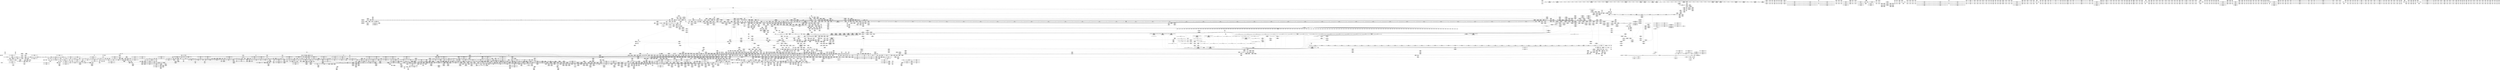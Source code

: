 digraph {
	CE0x3b404b0 [shape=record,shape=Mrecord,label="{CE0x3b404b0|tomoyo_init_request_info:entry}"]
	CE0x71a4f30 [shape=record,shape=Mrecord,label="{CE0x71a4f30|0:_i8,_array:_GCRE_tomoyo_index2category_constant_39_x_i8_c_00_00_00_00_00_00_00_00_00_00_00_00_00_00_00_00_00_00_00_00_00_00_00_01_01_01_01_01_01_01_01_01_01_01_01_01_01_01_02_,_align_16:_elem_29::|security/tomoyo/util.c,983}"]
	CE0x3b71550 [shape=record,shape=Mrecord,label="{CE0x3b71550|i64*_getelementptr_inbounds_(_2_x_i64_,_2_x_i64_*___llvm_gcov_ctr30199,_i64_0,_i64_1)|*Constant*}"]
	CE0x59039f0 [shape=record,shape=Mrecord,label="{CE0x59039f0|rcu_lock_acquire:tmp4|include/linux/rcupdate.h,418|*SummSink*}"]
	CE0x555dbb0 [shape=record,shape=Mrecord,label="{CE0x555dbb0|__llvm_gcov_indirect_counter_increment114:tmp5|*SummSink*}"]
	CE0x5642e20 [shape=record,shape=Mrecord,label="{CE0x5642e20|i64*_getelementptr_inbounds_(_5_x_i64_,_5_x_i64_*___llvm_gcov_ctr32134,_i64_0,_i64_3)|*Constant*|*SummSource*}"]
	CE0x5ae0fb0 [shape=record,shape=Mrecord,label="{CE0x5ae0fb0|GLOBAL:__llvm_gcov_indirect_counter_increment|*Constant*|*SummSink*}"]
	CE0x5a83cf0 [shape=record,shape=Mrecord,label="{CE0x5a83cf0|__llvm_gcov_indirect_counter_increment:tmp2|*SummSink*}"]
	CE0x652e1c0 [shape=record,shape=Mrecord,label="{CE0x652e1c0|i64*_getelementptr_inbounds_(_5_x_i64_,_5_x_i64_*___llvm_gcov_ctr28130,_i64_0,_i64_4)|*Constant*}"]
	CE0x49b8f50 [shape=record,shape=Mrecord,label="{CE0x49b8f50|tomoyo_print_ulong:if.then6|*SummSink*}"]
	CE0x4b10b20 [shape=record,shape=Mrecord,label="{CE0x4b10b20|i32_3|*Constant*}"]
	CE0x5a428a0 [shape=record,shape=Mrecord,label="{CE0x5a428a0|tomoyo_const_part_length:tmp19|security/tomoyo/util.c,628|*SummSource*}"]
	CE0x4723c00 [shape=record,shape=Mrecord,label="{CE0x4723c00|i64_5|*Constant*}"]
	CE0x54ea590 [shape=record,shape=Mrecord,label="{CE0x54ea590|tomoyo_print_ulong:call15|security/tomoyo/util.c,244}"]
	CE0x58f28e0 [shape=record,shape=Mrecord,label="{CE0x58f28e0|tomoyo_path_number_perm:tmp53|security/tomoyo/file.c,724}"]
	CE0x6f72e80 [shape=record,shape=Mrecord,label="{CE0x6f72e80|i64*_getelementptr_inbounds_(_4_x_i64_,_4_x_i64_*___llvm_gcov_ctr24,_i64_0,_i64_0)|*Constant*}"]
	CE0x4779d30 [shape=record,shape=Mrecord,label="{CE0x4779d30|tomoyo_print_ulong:tmp17|security/tomoyo/util.c,243|*SummSink*}"]
	CE0x4789180 [shape=record,shape=Mrecord,label="{CE0x4789180|0:_%struct.tomoyo_obj_info*,_24:_%struct.tomoyo_path_info*,_32:_i64,_40:_i8,_72:_i8,_76:_i8,_:_SCMRE_40,41_}"]
	CE0x483ec00 [shape=record,shape=Mrecord,label="{CE0x483ec00|0:_i32,_8:_%struct.srcu_struct_array*,_16:_i32,_20:_i32,_24:_i32,_32:_i8*,_40:_%struct.lock_class_key*,_48:_2_x_%struct.lock_class*_,_64:_i8*,_72:_i32,_80:_i64,_88:_i8,_96:_%struct.callback_head*,_104:_%struct.callback_head**,_112:_%struct.callback_head*,_120:_%struct.callback_head**,_128:_%struct.callback_head*,_136:_%struct.callback_head**,_144:_%struct.callback_head*,_152:_%struct.callback_head**,_160:_i64,_168:_%struct.list_head*,_176:_%struct.list_head*,_184:_void_(%struct.work_struct*)*,_192:_%struct.lock_class_key*,_200:_2_x_%struct.lock_class*_,_216:_i8*,_224:_i32,_232:_i64,_240:_%struct.list_head*,_248:_%struct.list_head*,_256:_i64,_264:_%struct.tvec_base*,_272:_void_(i64)*,_280:_i64,_288:_i32,_292:_i32,_296:_i8*,_304:_16_x_i8_,_320:_%struct.lock_class_key*,_328:_2_x_%struct.lock_class*_,_344:_i8*,_352:_i32,_360:_i64,_368:_%struct.workqueue_struct*,_376:_i32,_384:_%struct.lock_class_key*,_392:_2_x_%struct.lock_class*_,_408:_i8*,_416:_i32,_424:_i64,_:_GCE_tomoyo_ss_global_%struct.srcu_struct_i32_-300,_%struct.srcu_struct_array*_tomoyo_ss_srcu_array,_%struct.spinlock_%union.anon.14_%struct.raw_spinlock_%struct.arch_spinlock_zeroinitializer,_i32_-559067475,_i32_-1,_i8*_inttoptr_(i64_-1_to_i8*),_%struct.lockdep_map_%struct.lock_class_key*_null,_2_x_%struct.lock_class*_zeroinitializer,_i8*_getelementptr_inbounds_(_21_x_i8_,_21_x_i8_*_.str171,_i32_0,_i32_0),_i32_0,_i64_0_,_i8_0,_%struct.rcu_batch_%struct.callback_head*_null,_%struct.callback_head**_bitcast_(i8*_getelementptr_(i8,_i8*_bitcast_(%struct.srcu_struct*_tomoyo_ss_to_i8*),_i64_96)_to_%struct.callback_head**)_,_%struct.rcu_batch_%struct.callback_head*_null,_%struct.callback_head**_bitcast_(i8*_getelementptr_(i8,_i8*_bitcast_(%struct.srcu_struct*_tomoyo_ss_to_i8*),_i64_112)_to_%struct.callback_head**)_,_%struct.rcu_batch_%struct.callback_head*_null,_%struct.callback_head**_bitcast_(i8*_getelementptr_(i8,_i8*_bitcast_(%struct.srcu_struct*_tomoyo_ss_to_i8*),_i64_128)_to_%struct.callback_head**)_,_%struct.rcu_batch_%struct.callback_head*_null,_%struct.callback_head**_bitcast_(i8*_getelementptr_(i8,_i8*_bitcast_(%struct.srcu_struct*_tomoyo_ss_to_i8*),_i64_144)_to_%struct.callback_head**)_,_%struct.delayed_work_%struct.work_struct_%struct.atomic64_t_i64_137438953424_,_%struct.list_head_%struct.list_head*_bitcast_(i8*_getelementptr_(i8,_i8*_bitcast_(%struct.srcu_struct*_tomoyo_ss_to_i8*),_i64_168)_to_%struct.list_head*),_%struct.list_head*_bitcast_(i8*_getelementptr_(i8,_i8*_bitcast_(%struct.srcu_struct*_tomoyo_ss_to_i8*),_i64_168)_to_%struct.list_head*)_,_void_(%struct.work_struct*)*_process_srcu,_%struct.lockdep_map_%struct.lock_class_key*_bitcast_(i8*_getelementptr_(i8,_i8*_bitcast_(%struct.srcu_struct*_tomoyo_ss_to_i8*),_i64_160)_to_%struct.lock_class_key*),_2_x_%struct.lock_class*_zeroinitializer,_i8*_getelementptr_inbounds_(_22_x_i8_,_22_x_i8_*_.str1172,_i32_0,_i32_0),_i32_0,_i64_0_,_%struct.timer_list_%struct.list_head_%struct.list_head*_null,_%struct.list_head*_inttoptr_(i64_1953723489_to_%struct.list_head*)_,_i64_0,_%struct.tvec_base*_bitcast_(i8*_getelementptr_(i8,_i8*_bitcast_(%struct.tvec_base*_boot_tvec_bases_to_i8*),_i64_2)_to_%struct.tvec_base*),_void_(i64)*_delayed_work_timer_fn,_i64_ptrtoint_(i8*_getelementptr_(i8,_i8*_bitcast_(%struct.srcu_struct*_tomoyo_ss_to_i8*),_i64_160)_to_i64),_i32_-1,_i32_0,_i8*_null,_16_x_i8_zeroinitializer,_%struct.lockdep_map_%struct.lock_class_key*_bitcast_(_29_x_i8_*_.str2173_to_%struct.lock_class_key*),_2_x_%struct.lock_class*_zeroinitializer,_i8*_getelementptr_inbounds_(_29_x_i8_,_29_x_i8_*_.str2173,_i32_0,_i32_0),_i32_0,_i64_0_,_%struct.workqueue_struct*_null,_i32_0_,_%struct.lockdep_map_%struct.lock_class_key*_null,_2_x_%struct.lock_class*_zeroinitializer,_i8*_getelementptr_inbounds_(_10_x_i8_,_10_x_i8_*_.str3174,_i32_0,_i32_0),_i32_0,_i64_0_,_align_8:_elem_0:default:}"]
	CE0x59aa160 [shape=record,shape=Mrecord,label="{CE0x59aa160|128:_i8*,_1208:_%struct.file*,_:_CMRE_51,52_}"]
	CE0x6fc6c00 [shape=record,shape=Mrecord,label="{CE0x6fc6c00|_call_void_mcount()_#3|*SummSource*}"]
	CE0x57a2c60 [shape=record,shape=Mrecord,label="{CE0x57a2c60|GLOBAL:tomoyo_read_unlock|*Constant*}"]
	CE0x6f3ea10 [shape=record,shape=Mrecord,label="{CE0x6f3ea10|tomoyo_get_mode:tmp5|security/tomoyo/util.c,978|*SummSource*}"]
	CE0x56171e0 [shape=record,shape=Mrecord,label="{CE0x56171e0|i64_7|*Constant*|*SummSource*}"]
	CE0x4827390 [shape=record,shape=Mrecord,label="{CE0x4827390|srcu_read_lock:tmp1|*SummSource*}"]
	CE0x56b9dc0 [shape=record,shape=Mrecord,label="{CE0x56b9dc0|i64*_getelementptr_inbounds_(_31_x_i64_,_31_x_i64_*___llvm_gcov_ctr43150,_i64_0,_i64_16)|*Constant*|*SummSource*}"]
	CE0x3a750f0 [shape=record,shape=Mrecord,label="{CE0x3a750f0|i64*_getelementptr_inbounds_(_4_x_i64_,_4_x_i64_*___llvm_gcov_ctr33,_i64_0,_i64_3)|*Constant*}"]
	CE0x7249160 [shape=record,shape=Mrecord,label="{CE0x7249160|VOIDTB_TE:_CE_40,48_}"]
	CE0x4923ec0 [shape=record,shape=Mrecord,label="{CE0x4923ec0|tomoyo_path_number_perm:tmp32|security/tomoyo/file.c,710|*SummSource*}"]
	CE0x3bff4b0 [shape=record,shape=Mrecord,label="{CE0x3bff4b0|i32_0|*Constant*}"]
	CE0x5634430 [shape=record,shape=Mrecord,label="{CE0x5634430|tomoyo_add_slash:tmp|*SummSource*}"]
	CE0x49eebd0 [shape=record,shape=Mrecord,label="{CE0x49eebd0|tomoyo_path_number_perm:param10|security/tomoyo/file.c,712|*SummSink*}"]
	CE0x55a8fe0 [shape=record,shape=Mrecord,label="{CE0x55a8fe0|VOIDTB_TE_array:_GCR_.str2116_private_unnamed_addr_constant_4_x_i8_c_%lu_00_,_align_1:_elem_0:default:}"]
	CE0x72013e0 [shape=record,shape=Mrecord,label="{CE0x72013e0|i32_1|*Constant*|*SummSink*}"]
	CE0x49164f0 [shape=record,shape=Mrecord,label="{CE0x49164f0|i8_2|*Constant*}"]
	CE0x486ad20 [shape=record,shape=Mrecord,label="{CE0x486ad20|tomoyo_const_part_length:conv11|security/tomoyo/util.c,641|*SummSink*}"]
	CE0x5a003b0 [shape=record,shape=Mrecord,label="{CE0x5a003b0|tomoyo_const_part_length:cmp15|security/tomoyo/util.c,641|*SummSource*}"]
	CE0x706abf0 [shape=record,shape=Mrecord,label="{CE0x706abf0|tomoyo_const_part_length:tmp47|security/tomoyo/util.c,646|*SummSource*}"]
	CE0x49678e0 [shape=record,shape=Mrecord,label="{CE0x49678e0|tomoyo_get_mode:tmp24|security/tomoyo/util.c,986|*SummSink*}"]
	CE0x4732110 [shape=record,shape=Mrecord,label="{CE0x4732110|_call_void_mcount()_#3}"]
	CE0x499a850 [shape=record,shape=Mrecord,label="{CE0x499a850|tomoyo_get_mode:tmp26|security/tomoyo/util.c,987|*SummSource*}"]
	CE0x71e42b0 [shape=record,shape=Mrecord,label="{CE0x71e42b0|tomoyo_const_part_length:tmp40|security/tomoyo/util.c,644|*SummSink*}"]
	CE0x57f31b0 [shape=record,shape=Mrecord,label="{CE0x57f31b0|tomoyo_get_mode:tmp15|security/tomoyo/util.c,983}"]
	CE0x586b560 [shape=record,shape=Mrecord,label="{CE0x586b560|tomoyo_path_number_perm:cmp19|security/tomoyo/file.c,721}"]
	CE0x3a6caf0 [shape=record,shape=Mrecord,label="{CE0x3a6caf0|_ret_i32_%retval.0,_!dbg_!38967|security/tomoyo/file.c,724}"]
	CE0x70cd9c0 [shape=record,shape=Mrecord,label="{CE0x70cd9c0|srcu_read_lock:entry}"]
	CE0x54e2e00 [shape=record,shape=Mrecord,label="{CE0x54e2e00|GLOBAL:__srcu_read_unlock|*Constant*|*SummSink*}"]
	CE0x47d0a20 [shape=record,shape=Mrecord,label="{CE0x47d0a20|tomoyo_const_part_length:tmp53|security/tomoyo/util.c,652|*SummSource*}"]
	CE0x7095900 [shape=record,shape=Mrecord,label="{CE0x7095900|tomoyo_domain:tmp21|security/tomoyo/common.h,1205}"]
	CE0x6fc7240 [shape=record,shape=Mrecord,label="{CE0x6fc7240|tomoyo_add_slash:tmp9|security/tomoyo/file.c,136}"]
	CE0x46a9330 [shape=record,shape=Mrecord,label="{CE0x46a9330|tomoyo_const_part_length:tmp6|security/tomoyo/util.c,625|*SummSink*}"]
	CE0x47f2300 [shape=record,shape=Mrecord,label="{CE0x47f2300|tomoyo_audit_path_number_log:tmp12|security/tomoyo/file.c,231}"]
	CE0x6fbb360 [shape=record,shape=Mrecord,label="{CE0x6fbb360|tomoyo_const_part_length:tmp27|security/tomoyo/util.c,641}"]
	CE0x58e3db0 [shape=record,shape=Mrecord,label="{CE0x58e3db0|tomoyo_fill_path_info:tobool|security/tomoyo/util.c,667|*SummSink*}"]
	CE0x55dfc10 [shape=record,shape=Mrecord,label="{CE0x55dfc10|tomoyo_path_number_perm:tmp34|security/tomoyo/file.c,715}"]
	CE0x7038360 [shape=record,shape=Mrecord,label="{CE0x7038360|srcu_read_lock:call|include/linux/srcu.h,220}"]
	CE0x48949a0 [shape=record,shape=Mrecord,label="{CE0x48949a0|GLOBAL:__llvm_gcov_indirect_counter_increment114|*Constant*}"]
	CE0x702fc10 [shape=record,shape=Mrecord,label="{CE0x702fc10|tomoyo_domain:tmp18|security/tomoyo/common.h,1205}"]
	CE0x5a6bd70 [shape=record,shape=Mrecord,label="{CE0x5a6bd70|tomoyo_read_unlock:tmp3}"]
	CE0x47655e0 [shape=record,shape=Mrecord,label="{CE0x47655e0|0:_%struct.tomoyo_obj_info*,_24:_%struct.tomoyo_path_info*,_32:_i64,_40:_i8,_72:_i8,_76:_i8,_:_SCMRE_0,8_|*MultipleSource*|security/tomoyo/file.c,693|security/tomoyo/file.c, 693|security/tomoyo/file.c,707|Function::tomoyo_init_request_info&Arg::r::}"]
	CE0x6fa4cf0 [shape=record,shape=Mrecord,label="{CE0x6fa4cf0|GLOBAL:__llvm_gcov_ctr26|Global_var:__llvm_gcov_ctr26}"]
	CE0x6fe4ee0 [shape=record,shape=Mrecord,label="{CE0x6fe4ee0|tomoyo_add_slash:tmp8|security/tomoyo/file.c,132|*SummSink*}"]
	CE0x39f8a80 [shape=record,shape=Mrecord,label="{CE0x39f8a80|0:_i8*,_array:_GCRE_tomoyo_mac_keywords_external_constant_42_x_i8*_:_elem_14::|security/tomoyo/file.c,233}"]
	CE0x7253bb0 [shape=record,shape=Mrecord,label="{CE0x7253bb0|i64*_getelementptr_inbounds_(_31_x_i64_,_31_x_i64_*___llvm_gcov_ctr43150,_i64_0,_i64_26)|*Constant*}"]
	CE0x702fac0 [shape=record,shape=Mrecord,label="{CE0x702fac0|i64*_getelementptr_inbounds_(_11_x_i64_,_11_x_i64_*___llvm_gcov_ctr54147,_i64_0,_i64_9)|*Constant*|*SummSource*}"]
	CE0x5a1a180 [shape=record,shape=Mrecord,label="{CE0x5a1a180|_call_void___llvm_gcov_indirect_counter_increment(i32*___llvm_gcov_global_state_pred30,_i64**_getelementptr_inbounds_(_3_x_i64*_,_3_x_i64*_*___llvm_gcda_edge_table29,_i64_0,_i64_2)),_!dbg_!38915|security/tomoyo/file.c,225|*SummSink*}"]
	CE0x5616ea0 [shape=record,shape=Mrecord,label="{CE0x5616ea0|tomoyo_init_request_info:tmp2|security/tomoyo/util.c,1003|*SummSink*}"]
	CE0x580bfd0 [shape=record,shape=Mrecord,label="{CE0x580bfd0|tomoyo_read_unlock:idx|Function::tomoyo_read_unlock&Arg::idx::|*SummSink*}"]
	CE0x56e3d30 [shape=record,shape=Mrecord,label="{CE0x56e3d30|i64_19|*Constant*}"]
	CE0x3ab6f80 [shape=record,shape=Mrecord,label="{CE0x3ab6f80|tomoyo_const_part_length:return}"]
	CE0x5914a30 [shape=record,shape=Mrecord,label="{CE0x5914a30|tomoyo_audit_path_number_log:tmp|*SummSink*}"]
	CE0x5493790 [shape=record,shape=Mrecord,label="{CE0x5493790|i64*_getelementptr_inbounds_(_5_x_i64_,_5_x_i64_*___llvm_gcov_ctr28130,_i64_0,_i64_0)|*Constant*|*SummSource*}"]
	CE0x4ae67e0 [shape=record,shape=Mrecord,label="{CE0x4ae67e0|tomoyo_get_mode:tmp20|security/tomoyo/util.c,985|*SummSource*}"]
	CE0x39f8fc0 [shape=record,shape=Mrecord,label="{CE0x39f8fc0|0:_i8*,_array:_GCRE_tomoyo_mac_keywords_external_constant_42_x_i8*_:_elem_17::|security/tomoyo/file.c,233}"]
	CE0x5696490 [shape=record,shape=Mrecord,label="{CE0x5696490|tomoyo_init_request_info:profile3|security/tomoyo/util.c,1008|*SummSink*}"]
	CE0x5ae10b0 [shape=record,shape=Mrecord,label="{CE0x5ae10b0|_call_void___llvm_gcov_indirect_counter_increment(i32*___llvm_gcov_global_state_pred30,_i64**_getelementptr_inbounds_(_3_x_i64*_,_3_x_i64*_*___llvm_gcda_edge_table29,_i64_0,_i64_1)),_!dbg_!38911|security/tomoyo/file.c,222|*SummSink*}"]
	CE0x6f0b490 [shape=record,shape=Mrecord,label="{CE0x6f0b490|tomoyo_add_slash:return|*SummSource*}"]
	CE0x4724570 [shape=record,shape=Mrecord,label="{CE0x4724570|tomoyo_print_ulong:if.else16|*SummSink*}"]
	CE0x49cff90 [shape=record,shape=Mrecord,label="{CE0x49cff90|tomoyo_path_number_perm:path_number11|security/tomoyo/file.c,712|*SummSource*}"]
	CE0x49aed30 [shape=record,shape=Mrecord,label="{CE0x49aed30|_call_void_rcu_lock_release(%struct.lockdep_map*_%dep_map)_#9,_!dbg_!38905|include/linux/srcu.h,236|*SummSource*}"]
	CE0x59f2430 [shape=record,shape=Mrecord,label="{CE0x59f2430|tomoyo_const_part_length:tmp13|security/tomoyo/util.c,626}"]
	CE0x7076680 [shape=record,shape=Mrecord,label="{CE0x7076680|_ret_%struct.task_struct*_%tmp4,_!dbg_!38905|./arch/x86/include/asm/current.h,14|*SummSink*}"]
	CE0x4a41d30 [shape=record,shape=Mrecord,label="{CE0x4a41d30|tomoyo_domain:tmp22|security/tomoyo/common.h,1205|*SummSink*}"]
	CE0x4797fe0 [shape=record,shape=Mrecord,label="{CE0x4797fe0|_call_void_mcount()_#3|*SummSink*}"]
	CE0x6f37000 [shape=record,shape=Mrecord,label="{CE0x6f37000|tomoyo_audit_path_number_log:tmp3|security/tomoyo/file.c,215|*SummSource*}"]
	CE0x5a83b90 [shape=record,shape=Mrecord,label="{CE0x5a83b90|__llvm_gcov_indirect_counter_increment:tmp2|*SummSource*}"]
	CE0x3c8e880 [shape=record,shape=Mrecord,label="{CE0x3c8e880|_ret_void,_!dbg_!38908|include/linux/rcupdate.h,424|*SummSource*}"]
	CE0x65395a0 [shape=record,shape=Mrecord,label="{CE0x65395a0|tomoyo_fill_path_info:frombool|security/tomoyo/util.c,667}"]
	CE0x6f82b20 [shape=record,shape=Mrecord,label="{CE0x6f82b20|i64*_getelementptr_inbounds_(_2_x_i64_,_2_x_i64_*___llvm_gcov_ctr23,_i64_0,_i64_1)|*Constant*}"]
	CE0x57f3750 [shape=record,shape=Mrecord,label="{CE0x57f3750|i64*_getelementptr_inbounds_(_11_x_i64_,_11_x_i64_*___llvm_gcov_ctr54147,_i64_0,_i64_8)|*Constant*}"]
	CE0x5936510 [shape=record,shape=Mrecord,label="{CE0x5936510|tomoyo_audit_path_number_log:path_number|security/tomoyo/file.c,213|*SummSource*}"]
	CE0x5687820 [shape=record,shape=Mrecord,label="{CE0x5687820|tomoyo_domain:tmp13|security/tomoyo/common.h,1205|*SummSink*}"]
	CE0x54f89b0 [shape=record,shape=Mrecord,label="{CE0x54f89b0|__llvm_gcov_indirect_counter_increment:bb|*SummSink*}"]
	CE0x7220c00 [shape=record,shape=Mrecord,label="{CE0x7220c00|i64*_getelementptr_inbounds_(_31_x_i64_,_31_x_i64_*___llvm_gcov_ctr43150,_i64_0,_i64_29)|*Constant*}"]
	CE0x56ef160 [shape=record,shape=Mrecord,label="{CE0x56ef160|tomoyo_const_part_length:tmp28|security/tomoyo/util.c,641|*SummSink*}"]
	CE0x71b4f70 [shape=record,shape=Mrecord,label="{CE0x71b4f70|VOIDTB_TE:_CE_193,194_}"]
	CE0x5a6c3a0 [shape=record,shape=Mrecord,label="{CE0x5a6c3a0|_call_void_tomoyo_fill_path_info(%struct.tomoyo_path_info*_%buf)_#9,_!dbg_!38913|security/tomoyo/file.c,152|*SummSink*}"]
	CE0x4763ba0 [shape=record,shape=Mrecord,label="{CE0x4763ba0|tomoyo_path_number_perm:tmp24|security/tomoyo/file.c,706}"]
	CE0x5a0c200 [shape=record,shape=Mrecord,label="{CE0x5a0c200|tomoyo_const_part_length:tmp23|security/tomoyo/util.c,634|*SummSink*}"]
	CE0x48a01b0 [shape=record,shape=Mrecord,label="{CE0x48a01b0|tomoyo_const_part_length:tmp33|security/tomoyo/util.c,642}"]
	CE0x3c66860 [shape=record,shape=Mrecord,label="{CE0x3c66860|i64*_getelementptr_inbounds_(_2_x_i64_,_2_x_i64_*___llvm_gcov_ctr53148,_i64_0,_i64_1)|*Constant*|*SummSink*}"]
	CE0x48d8b60 [shape=record,shape=Mrecord,label="{CE0x48d8b60|i64*_getelementptr_inbounds_(_31_x_i64_,_31_x_i64_*___llvm_gcov_ctr43150,_i64_0,_i64_9)|*Constant*|*SummSink*}"]
	CE0x3b19cf0 [shape=record,shape=Mrecord,label="{CE0x3b19cf0|tomoyo_const_part_length:tmp2|security/tomoyo/util.c,624|*SummSink*}"]
	CE0x7018090 [shape=record,shape=Mrecord,label="{CE0x7018090|tomoyo_path_number_perm:call2|security/tomoyo/file.c,705}"]
	CE0x57639b0 [shape=record,shape=Mrecord,label="{CE0x57639b0|i32_8|*Constant*}"]
	CE0x47cfe20 [shape=record,shape=Mrecord,label="{CE0x47cfe20|tomoyo_const_part_length:tmp52|security/tomoyo/util.c,652}"]
	CE0x3b6e710 [shape=record,shape=Mrecord,label="{CE0x3b6e710|tomoyo_path_chmod:bb}"]
	CE0x59e24a0 [shape=record,shape=Mrecord,label="{CE0x59e24a0|128:_i8*,_1208:_%struct.file*,_:_CMRE_152,160_|*MultipleSource*|security/tomoyo/common.h,1205|security/tomoyo/common.h,1205}"]
	CE0x47fdc60 [shape=record,shape=Mrecord,label="{CE0x47fdc60|tomoyo_domain:tmp1|*SummSource*}"]
	CE0x4769960 [shape=record,shape=Mrecord,label="{CE0x4769960|tomoyo_const_part_length:while.body|*SummSink*}"]
	CE0x6f76fa0 [shape=record,shape=Mrecord,label="{CE0x6f76fa0|tomoyo_get_realpath:tmp9|security/tomoyo/file.c,155}"]
	CE0x576faf0 [shape=record,shape=Mrecord,label="{CE0x576faf0|tomoyo_print_ulong:conv17|security/tomoyo/util.c,246|*SummSink*}"]
	CE0x6fea950 [shape=record,shape=Mrecord,label="{CE0x6fea950|tomoyo_audit_path_number_log:arrayidx|security/tomoyo/file.c,234|*SummSource*}"]
	CE0x54990c0 [shape=record,shape=Mrecord,label="{CE0x54990c0|tomoyo_fill_path_info:arrayidx|security/tomoyo/util.c,667|*SummSource*}"]
	CE0x6f743f0 [shape=record,shape=Mrecord,label="{CE0x6f743f0|tomoyo_fill_path_info:conv4|security/tomoyo/util.c,667}"]
	CE0x5925c80 [shape=record,shape=Mrecord,label="{CE0x5925c80|_ret_%struct.tomoyo_domain_info*_%tmp23,_!dbg_!38929|security/tomoyo/common.h,1205|*SummSource*}"]
	CE0x484ebb0 [shape=record,shape=Mrecord,label="{CE0x484ebb0|tomoyo_audit_path_number_log:param|security/tomoyo/file.c,213|*SummSink*}"]
	CE0x483ee50 [shape=record,shape=Mrecord,label="{CE0x483ee50|GLOBAL:__llvm_gcov_ctr54147|Global_var:__llvm_gcov_ctr54147}"]
	CE0x3b6e420 [shape=record,shape=Mrecord,label="{CE0x3b6e420|tomoyo_path_chmod:tmp2|*SummSink*}"]
	CE0x5a8d4a0 [shape=record,shape=Mrecord,label="{CE0x5a8d4a0|tomoyo_add_slash:tmp4|security/tomoyo/file.c,131|*SummSink*}"]
	CE0x3b48600 [shape=record,shape=Mrecord,label="{CE0x3b48600|0:_i8*,_array:_GCRE_tomoyo_mac_keywords_external_constant_42_x_i8*_:_elem_31::|security/tomoyo/file.c,233}"]
	CE0x5663210 [shape=record,shape=Mrecord,label="{CE0x5663210|tomoyo_get_mode:tmp12|security/tomoyo/util.c,982|*SummSource*}"]
	CE0x4a03750 [shape=record,shape=Mrecord,label="{CE0x4a03750|tomoyo_init_request_info:tmp1}"]
	CE0x56a6de0 [shape=record,shape=Mrecord,label="{CE0x56a6de0|i64_1|*Constant*}"]
	CE0x71d8960 [shape=record,shape=Mrecord,label="{CE0x71d8960|i64*_getelementptr_inbounds_(_12_x_i64_,_12_x_i64_*___llvm_gcov_ctr31133,_i64_0,_i64_9)|*Constant*|*SummSink*}"]
	CE0x568d850 [shape=record,shape=Mrecord,label="{CE0x568d850|_ret_i32_%retval.0,_!dbg_!38957|security/tomoyo/util.c,652|*SummSource*}"]
	CE0x4768f80 [shape=record,shape=Mrecord,label="{CE0x4768f80|tomoyo_const_part_length:cmp|security/tomoyo/util.c,626|*SummSink*}"]
	CE0x5529aa0 [shape=record,shape=Mrecord,label="{CE0x5529aa0|0:_i8,_array:_GCRE_tomoyo_index2category_constant_39_x_i8_c_00_00_00_00_00_00_00_00_00_00_00_00_00_00_00_00_00_00_00_00_00_00_00_01_01_01_01_01_01_01_01_01_01_01_01_01_01_01_02_,_align_16:_elem_6::|security/tomoyo/util.c,983}"]
	CE0x7085aa0 [shape=record,shape=Mrecord,label="{CE0x7085aa0|tomoyo_const_part_length:tmp7|security/tomoyo/util.c,625|*SummSink*}"]
	CE0x3bca860 [shape=record,shape=Mrecord,label="{CE0x3bca860|tomoyo_get_mode:idxprom3|security/tomoyo/util.c,983|*SummSink*}"]
	CE0x56ecee0 [shape=record,shape=Mrecord,label="{CE0x56ecee0|tomoyo_get_mode:arrayidx4|security/tomoyo/util.c,983|*SummSource*}"]
	CE0x5596900 [shape=record,shape=Mrecord,label="{CE0x5596900|i64**_getelementptr_inbounds_(_3_x_i64*_,_3_x_i64*_*___llvm_gcda_edge_table29,_i64_0,_i64_1)|*Constant*|*SummSource*}"]
	CE0x70e1cd0 [shape=record,shape=Mrecord,label="{CE0x70e1cd0|i64_6|*Constant*|*SummSink*}"]
	CE0x4777180 [shape=record,shape=Mrecord,label="{CE0x4777180|tomoyo_print_ulong:if.end21|*SummSource*}"]
	CE0x4aa45f0 [shape=record,shape=Mrecord,label="{CE0x4aa45f0|i64*_getelementptr_inbounds_(_14_x_i64_,_14_x_i64_*___llvm_gcov_ctr18115,_i64_0,_i64_10)|*Constant*}"]
	CE0x3ae1320 [shape=record,shape=Mrecord,label="{CE0x3ae1320|tomoyo_const_part_length:incdec.ptr19|security/tomoyo/util.c,643}"]
	CE0x5ab7e10 [shape=record,shape=Mrecord,label="{CE0x5ab7e10|GLOBAL:tomoyo_domain.__warned|Global_var:tomoyo_domain.__warned|*SummSource*}"]
	CE0x4a037c0 [shape=record,shape=Mrecord,label="{CE0x4a037c0|tomoyo_init_request_info:tmp1|*SummSource*}"]
	CE0x3ba9fb0 [shape=record,shape=Mrecord,label="{CE0x3ba9fb0|GLOBAL:__llvm_gcov_ctr18115|Global_var:__llvm_gcov_ctr18115|*SummSink*}"]
	CE0x3afa1a0 [shape=record,shape=Mrecord,label="{CE0x3afa1a0|i32_8|*Constant*|*SummSource*}"]
	CE0x4895690 [shape=record,shape=Mrecord,label="{CE0x4895690|VOIDTB_TE:_CE_2272,6368_|*MultipleSource*|security/tomoyo/util.c,1010|Function::tomoyo_get_mode&Arg::ns::}"]
	CE0x3a47b10 [shape=record,shape=Mrecord,label="{CE0x3a47b10|0:_i8*,_array:_GCRE_tomoyo_mac_keywords_external_constant_42_x_i8*_:_elem_20::|security/tomoyo/file.c,233}"]
	CE0x49d1f60 [shape=record,shape=Mrecord,label="{CE0x49d1f60|GLOBAL:tomoyo_get_realpath|*Constant*|*SummSink*}"]
	CE0x46efd40 [shape=record,shape=Mrecord,label="{CE0x46efd40|tomoyo_path_number_perm:tmp|*SummSink*}"]
	CE0x46e6af0 [shape=record,shape=Mrecord,label="{CE0x46e6af0|0:_i8,_:_GCRE_tomoyo_policy_loaded_global_i8_0,_align_1:_elem_0:default:}"]
	CE0x5767740 [shape=record,shape=Mrecord,label="{CE0x5767740|tomoyo_fill_path_info:land.end}"]
	CE0x3c85b10 [shape=record,shape=Mrecord,label="{CE0x3c85b10|tomoyo_path_number_perm:tmp5|security/tomoyo/file.c,695}"]
	CE0x5889270 [shape=record,shape=Mrecord,label="{CE0x5889270|tomoyo_fill_path_info:conv4|security/tomoyo/util.c,667|*SummSink*}"]
	CE0x4814680 [shape=record,shape=Mrecord,label="{CE0x4814680|0:_i8,_array:_GCRE_tomoyo_index2category_constant_39_x_i8_c_00_00_00_00_00_00_00_00_00_00_00_00_00_00_00_00_00_00_00_00_00_00_00_01_01_01_01_01_01_01_01_01_01_01_01_01_01_01_02_,_align_16:_elem_5::|security/tomoyo/util.c,983}"]
	CE0x71f36d0 [shape=record,shape=Mrecord,label="{CE0x71f36d0|tomoyo_fill_path_info:conv7|security/tomoyo/util.c,668|*SummSink*}"]
	CE0x5936640 [shape=record,shape=Mrecord,label="{CE0x5936640|tomoyo_audit_path_number_log:path_number|security/tomoyo/file.c,213|*SummSink*}"]
	CE0x58d00e0 [shape=record,shape=Mrecord,label="{CE0x58d00e0|tomoyo_path_number_perm:do.end|*SummSink*}"]
	CE0x3c354d0 [shape=record,shape=Mrecord,label="{CE0x3c354d0|tomoyo_audit_path_number_log:call|security/tomoyo/file.c,233|*SummSink*}"]
	CE0x4a185e0 [shape=record,shape=Mrecord,label="{CE0x4a185e0|tomoyo_get_mode:return|*SummSink*}"]
	CE0x483a440 [shape=record,shape=Mrecord,label="{CE0x483a440|_call_void_tomoyo_fill_path_info(%struct.tomoyo_path_info*_%buf)_#9,_!dbg_!38911|security/tomoyo/file.c,137|*SummSource*}"]
	CE0x5a00420 [shape=record,shape=Mrecord,label="{CE0x5a00420|tomoyo_const_part_length:cmp15|security/tomoyo/util.c,641|*SummSink*}"]
	CE0x492dfd0 [shape=record,shape=Mrecord,label="{CE0x492dfd0|tomoyo_path_number_perm:do.cond}"]
	CE0x551a3e0 [shape=record,shape=Mrecord,label="{CE0x551a3e0|tomoyo_path_number_perm:tmp35|security/tomoyo/file.c,717|*SummSink*}"]
	CE0x70210d0 [shape=record,shape=Mrecord,label="{CE0x70210d0|_call_void_mcount()_#3}"]
	CE0x5643300 [shape=record,shape=Mrecord,label="{CE0x5643300|tomoyo_domain:tmp1}"]
	CE0x59f1970 [shape=record,shape=Mrecord,label="{CE0x59f1970|tomoyo_const_part_length:incdec.ptr|security/tomoyo/util.c,626}"]
	CE0x470b6e0 [shape=record,shape=Mrecord,label="{CE0x470b6e0|srcu_read_unlock:tmp1|*SummSource*}"]
	CE0x6fd9220 [shape=record,shape=Mrecord,label="{CE0x6fd9220|tomoyo_audit_path_number_log:tmp3|security/tomoyo/file.c,215|*SummSink*}"]
	CE0x3bf4530 [shape=record,shape=Mrecord,label="{CE0x3bf4530|tomoyo_const_part_length:tmp49|security/tomoyo/util.c,649|*SummSource*}"]
	CE0x3aad150 [shape=record,shape=Mrecord,label="{CE0x3aad150|GLOBAL:tomoyo_mac_keywords|Global_var:tomoyo_mac_keywords|*SummSource*}"]
	CE0x59c3e70 [shape=record,shape=Mrecord,label="{CE0x59c3e70|rcu_lock_acquire:tmp1|*SummSink*}"]
	CE0x6f07dc0 [shape=record,shape=Mrecord,label="{CE0x6f07dc0|tomoyo_get_realpath:retval.0}"]
	CE0x5b146f0 [shape=record,shape=Mrecord,label="{CE0x5b146f0|tomoyo_get_mode:call|security/tomoyo/util.c,980}"]
	CE0x6febde0 [shape=record,shape=Mrecord,label="{CE0x6febde0|0:_i32,_:_GCMR___llvm_gcov_global_state_pred30_internal_unnamed_addr_global_i32_-1:_elem_0:default:}"]
	CE0x5b11500 [shape=record,shape=Mrecord,label="{CE0x5b11500|rcu_lock_release:tmp|*SummSource*}"]
	CE0x3b05e10 [shape=record,shape=Mrecord,label="{CE0x3b05e10|tomoyo_path_number_perm:tobool|security/tomoyo/file.c,702}"]
	CE0x46bd760 [shape=record,shape=Mrecord,label="{CE0x46bd760|tomoyo_path_number_perm:tmp22|security/tomoyo/file.c,705|*SummSource*}"]
	CE0x6efd720 [shape=record,shape=Mrecord,label="{CE0x6efd720|tomoyo_get_realpath:tmp9|security/tomoyo/file.c,155|*SummSink*}"]
	CE0x46e6a00 [shape=record,shape=Mrecord,label="{CE0x46e6a00|GLOBAL:tomoyo_policy_loaded|Global_var:tomoyo_policy_loaded|*SummSink*}"]
	CE0x5575bf0 [shape=record,shape=Mrecord,label="{CE0x5575bf0|tomoyo_domain:tmp7|security/tomoyo/common.h,1205}"]
	CE0x5763380 [shape=record,shape=Mrecord,label="{CE0x5763380|tomoyo_init_request_info:mode|security/tomoyo/util.c,1010|*SummSource*}"]
	CE0x56410d0 [shape=record,shape=Mrecord,label="{CE0x56410d0|tomoyo_audit_path_number_log:tmp10|security/tomoyo/file.c,231|*SummSink*}"]
	CE0x5637f30 [shape=record,shape=Mrecord,label="{CE0x5637f30|tomoyo_fill_path_info:const_len6|security/tomoyo/util.c,668}"]
	CE0x4779710 [shape=record,shape=Mrecord,label="{CE0x4779710|srcu_read_unlock:tmp2}"]
	CE0x3b0c670 [shape=record,shape=Mrecord,label="{CE0x3b0c670|tomoyo_path_number_perm:number|Function::tomoyo_path_number_perm&Arg::number::|*SummSink*}"]
	CE0x71e19c0 [shape=record,shape=Mrecord,label="{CE0x71e19c0|VOIDTB_TE:_CE_200,201_}"]
	CE0x6efd9b0 [shape=record,shape=Mrecord,label="{CE0x6efd9b0|tomoyo_get_realpath:tmp10|security/tomoyo/file.c,155}"]
	CE0x39eb6e0 [shape=record,shape=Mrecord,label="{CE0x39eb6e0|tomoyo_const_part_length:filename|Function::tomoyo_const_part_length&Arg::filename::}"]
	CE0x3a1bd40 [shape=record,shape=Mrecord,label="{CE0x3a1bd40|0:_i8*,_array:_GCRE_tomoyo_mac_keywords_external_constant_42_x_i8*_:_elem_10::|security/tomoyo/file.c,233}"]
	CE0x6f61770 [shape=record,shape=Mrecord,label="{CE0x6f61770|i64_7|*Constant*|*SummSink*}"]
	CE0x46f2270 [shape=record,shape=Mrecord,label="{CE0x46f2270|tomoyo_path_number_perm:arrayidx|security/tomoyo/file.c,701|*SummSink*}"]
	CE0x59d6560 [shape=record,shape=Mrecord,label="{CE0x59d6560|_ret_void}"]
	CE0x575c780 [shape=record,shape=Mrecord,label="{CE0x575c780|GLOBAL:__llvm_gcov_global_state_pred45|Global_var:__llvm_gcov_global_state_pred45|*SummSink*}"]
	CE0x3bf8750 [shape=record,shape=Mrecord,label="{CE0x3bf8750|tomoyo_path_number_perm:tmp1}"]
	CE0x5634070 [shape=record,shape=Mrecord,label="{CE0x5634070|tomoyo_path_number_perm:buf|security/tomoyo/file.c, 698|*SummSink*}"]
	CE0x39f8700 [shape=record,shape=Mrecord,label="{CE0x39f8700|0:_i8*,_array:_GCRE_tomoyo_mac_keywords_external_constant_42_x_i8*_:_elem_12::|security/tomoyo/file.c,233}"]
	CE0x3aed470 [shape=record,shape=Mrecord,label="{CE0x3aed470|_ret_i32_%conv6,_!dbg_!38926|security/tomoyo/util.c,1011|*SummSource*}"]
	CE0x55dba90 [shape=record,shape=Mrecord,label="{CE0x55dba90|0:_i8*,_8:_i32,_12:_i16,_14:_i8,_15:_i8,_:_SCMRE_8,12_|*MultipleSource*|security/tomoyo/file.c, 698|Function::tomoyo_get_realpath&Arg::buf::|Function::tomoyo_add_slash&Arg::buf::|security/tomoyo/file.c,718}"]
	CE0x596bf80 [shape=record,shape=Mrecord,label="{CE0x596bf80|128:_i8*,_1208:_%struct.file*,_:_CMRE_24,25_}"]
	CE0x4893f50 [shape=record,shape=Mrecord,label="{CE0x4893f50|tomoyo_const_part_length:len.0|*SummSource*}"]
	CE0x5b17150 [shape=record,shape=Mrecord,label="{CE0x5b17150|i64*_getelementptr_inbounds_(_6_x_i64_,_6_x_i64_*___llvm_gcov_ctr26,_i64_0,_i64_0)|*Constant*|*SummSource*}"]
	CE0x70cdf70 [shape=record,shape=Mrecord,label="{CE0x70cdf70|VOIDTB_TE:_CE_191,192_}"]
	CE0x5705860 [shape=record,shape=Mrecord,label="{CE0x5705860|tomoyo_init_request_info:call4|security/tomoyo/util.c,1010}"]
	CE0x48aff00 [shape=record,shape=Mrecord,label="{CE0x48aff00|tomoyo_path_number_perm:tmp27|security/tomoyo/file.c,708}"]
	CE0x570b8a0 [shape=record,shape=Mrecord,label="{CE0x570b8a0|tomoyo_init_request_info:tmp}"]
	CE0x7237b90 [shape=record,shape=Mrecord,label="{CE0x7237b90|i32_22|*Constant*|*SummSink*}"]
	CE0x4976f40 [shape=record,shape=Mrecord,label="{CE0x4976f40|tomoyo_init_request_info:tmp|*SummSink*}"]
	CE0x4764370 [shape=record,shape=Mrecord,label="{CE0x4764370|tomoyo_path_number_perm:obj5|security/tomoyo/file.c,707|*SummSink*}"]
	CE0x481fc20 [shape=record,shape=Mrecord,label="{CE0x481fc20|tomoyo_path_number_perm:tmp29|security/tomoyo/file.c,709|*SummSink*}"]
	CE0x3900f90 [shape=record,shape=Mrecord,label="{CE0x3900f90|tomoyo_domain:tmp11|security/tomoyo/common.h,1205}"]
	CE0x580f000 [shape=record,shape=Mrecord,label="{CE0x580f000|tomoyo_print_ulong:tmp23|*SummSink*}"]
	CE0x7036fc0 [shape=record,shape=Mrecord,label="{CE0x7036fc0|tomoyo_domain:call3|security/tomoyo/common.h,1205|*SummSource*}"]
	CE0x3a466f0 [shape=record,shape=Mrecord,label="{CE0x3a466f0|_call_void_mcount()_#3|*SummSink*}"]
	CE0x5a00d90 [shape=record,shape=Mrecord,label="{CE0x5a00d90|i8*_getelementptr_inbounds_(_45_x_i8_,_45_x_i8_*_.str13,_i32_0,_i32_0)|*Constant*|*SummSource*}"]
	CE0x3bddcc0 [shape=record,shape=Mrecord,label="{CE0x3bddcc0|i64*_getelementptr_inbounds_(_4_x_i64_,_4_x_i64_*___llvm_gcov_ctr33,_i64_0,_i64_3)|*Constant*|*SummSink*}"]
	CE0x5954aa0 [shape=record,shape=Mrecord,label="{CE0x5954aa0|tomoyo_get_realpath:tmp6|security/tomoyo/file.c,151}"]
	CE0x554fd70 [shape=record,shape=Mrecord,label="{CE0x554fd70|tomoyo_const_part_length:entry}"]
	CE0x4921f20 [shape=record,shape=Mrecord,label="{CE0x4921f20|i64*_getelementptr_inbounds_(_14_x_i64_,_14_x_i64_*___llvm_gcov_ctr18115,_i64_0,_i64_3)|*Constant*}"]
	CE0x57634b0 [shape=record,shape=Mrecord,label="{CE0x57634b0|tomoyo_init_request_info:type|security/tomoyo/util.c,1009}"]
	CE0x59ffaf0 [shape=record,shape=Mrecord,label="{CE0x59ffaf0|tomoyo_const_part_length:sw.epilog|*SummSource*}"]
	CE0x3c8e9d0 [shape=record,shape=Mrecord,label="{CE0x3c8e9d0|_ret_void,_!dbg_!38908|include/linux/rcupdate.h,424|*SummSink*}"]
	CE0x48d00a0 [shape=record,shape=Mrecord,label="{CE0x48d00a0|tomoyo_add_slash:tmp12|security/tomoyo/file.c,138|*SummSource*}"]
	CE0x4776f80 [shape=record,shape=Mrecord,label="{CE0x4776f80|tomoyo_print_ulong:tmp11|security/tomoyo/util.c,241|*SummSource*}"]
	CE0x39d05f0 [shape=record,shape=Mrecord,label="{CE0x39d05f0|i8_2|*Constant*}"]
	CE0x3b743b0 [shape=record,shape=Mrecord,label="{CE0x3b743b0|tomoyo_path_chmod:tmp}"]
	CE0x58e2480 [shape=record,shape=Mrecord,label="{CE0x58e2480|srcu_read_unlock:bb|*SummSource*}"]
	CE0x5a013c0 [shape=record,shape=Mrecord,label="{CE0x5a013c0|tomoyo_domain:tmp17|security/tomoyo/common.h,1205|*SummSource*}"]
	CE0x484ef20 [shape=record,shape=Mrecord,label="{CE0x484ef20|tomoyo_audit_path_number_log:path_number|security/tomoyo/file.c,213}"]
	CE0x4923420 [shape=record,shape=Mrecord,label="{CE0x4923420|i64*_getelementptr_inbounds_(_22_x_i64_,_22_x_i64_*___llvm_gcov_ctr9,_i64_0,_i64_12)|*Constant*|*SummSource*}"]
	CE0x5888ed0 [shape=record,shape=Mrecord,label="{CE0x5888ed0|__llvm_gcov_indirect_counter_increment:exit|*SummSource*}"]
	CE0x59d6470 [shape=record,shape=Mrecord,label="{CE0x59d6470|__llvm_gcov_indirect_counter_increment114:counters|Function::__llvm_gcov_indirect_counter_increment114&Arg::counters::|*SummSink*}"]
	CE0x5697050 [shape=record,shape=Mrecord,label="{CE0x5697050|tomoyo_path_number_perm:do.body}"]
	CE0x47b9db0 [shape=record,shape=Mrecord,label="{CE0x47b9db0|0:_%struct.tomoyo_obj_info*,_24:_%struct.tomoyo_path_info*,_32:_i64,_40:_i8,_72:_i8,_76:_i8,_:_SCMRE_59,60_}"]
	CE0x7017c30 [shape=record,shape=Mrecord,label="{CE0x7017c30|tomoyo_read_lock:entry|*SummSource*}"]
	CE0x3b78250 [shape=record,shape=Mrecord,label="{CE0x3b78250|_call_void_mcount()_#3|*SummSink*}"]
	CE0x56343c0 [shape=record,shape=Mrecord,label="{CE0x56343c0|COLLAPSED:_GCMRE___llvm_gcov_ctr26_internal_global_6_x_i64_zeroinitializer:_elem_0:default:}"]
	CE0x3b84860 [shape=record,shape=Mrecord,label="{CE0x3b84860|tomoyo_print_ulong:tmp6|security/tomoyo/util.c,240|*SummSink*}"]
	CE0x70e80b0 [shape=record,shape=Mrecord,label="{CE0x70e80b0|VOIDTB_TE:_CE_178,179_}"]
	CE0x3aacb10 [shape=record,shape=Mrecord,label="{CE0x3aacb10|tomoyo_audit_path_number_log:idxprom4|security/tomoyo/file.c,233|*SummSource*}"]
	CE0x4967a30 [shape=record,shape=Mrecord,label="{CE0x4967a30|tomoyo_get_mode:mode.1}"]
	CE0x48cfc80 [shape=record,shape=Mrecord,label="{CE0x48cfc80|i64*_getelementptr_inbounds_(_6_x_i64_,_6_x_i64_*___llvm_gcov_ctr26,_i64_0,_i64_5)|*Constant*|*SummSource*}"]
	CE0x71d8c40 [shape=record,shape=Mrecord,label="{CE0x71d8c40|tomoyo_get_mode:tmp23|security/tomoyo/util.c,986|*SummSource*}"]
	CE0x4a03060 [shape=record,shape=Mrecord,label="{CE0x4a03060|tomoyo_path_number_perm:tmp13|security/tomoyo/file.c,701|*SummSource*}"]
	CE0x6fe5150 [shape=record,shape=Mrecord,label="{CE0x6fe5150|i64*_getelementptr_inbounds_(_6_x_i64_,_6_x_i64_*___llvm_gcov_ctr26,_i64_0,_i64_4)|*Constant*|*SummSource*}"]
	CE0x57cc1d0 [shape=record,shape=Mrecord,label="{CE0x57cc1d0|tomoyo_fill_path_info:tmp2|*LoadInst*|security/tomoyo/util.c,663|*SummSource*}"]
	CE0x5492970 [shape=record,shape=Mrecord,label="{CE0x5492970|i32_9|*Constant*}"]
	CE0x5a8cc50 [shape=record,shape=Mrecord,label="{CE0x5a8cc50|GLOBAL:lock_acquire|*Constant*}"]
	CE0x3a47cd0 [shape=record,shape=Mrecord,label="{CE0x3a47cd0|0:_i8*,_array:_GCRE_tomoyo_mac_keywords_external_constant_42_x_i8*_:_elem_21::|security/tomoyo/file.c,233}"]
	CE0x564d340 [shape=record,shape=Mrecord,label="{CE0x564d340|tomoyo_domain:land.lhs.true2|*SummSink*}"]
	CE0x5620490 [shape=record,shape=Mrecord,label="{CE0x5620490|tomoyo_fill_path_info:is_patterned|security/tomoyo/util.c,668}"]
	CE0x39d0780 [shape=record,shape=Mrecord,label="{CE0x39d0780|i8_1|*Constant*|*SummSink*}"]
	CE0x3a6ad30 [shape=record,shape=Mrecord,label="{CE0x3a6ad30|tomoyo_path_chmod:tmp|*SummSink*}"]
	CE0x6f2dfb0 [shape=record,shape=Mrecord,label="{CE0x6f2dfb0|tomoyo_add_slash:if.end|*SummSource*}"]
	CE0x56a70b0 [shape=record,shape=Mrecord,label="{CE0x56a70b0|tomoyo_print_ulong:tmp10|security/tomoyo/util.c,241}"]
	CE0x6fb62c0 [shape=record,shape=Mrecord,label="{CE0x6fb62c0|VOIDTB_TE:_CE_204,205_}"]
	CE0x5596fc0 [shape=record,shape=Mrecord,label="{CE0x5596fc0|tomoyo_domain:tobool|security/tomoyo/common.h,1205|*SummSink*}"]
	CE0x6f84c90 [shape=record,shape=Mrecord,label="{CE0x6f84c90|i64_3|*Constant*}"]
	CE0x7046de0 [shape=record,shape=Mrecord,label="{CE0x7046de0|tomoyo_add_slash:tmp11|*LoadInst*|security/tomoyo/file.c,136}"]
	CE0x71e3a70 [shape=record,shape=Mrecord,label="{CE0x71e3a70|i64_25|*Constant*|*SummSource*}"]
	CE0x3a46680 [shape=record,shape=Mrecord,label="{CE0x3a46680|_call_void_mcount()_#3|*SummSource*}"]
	CE0x3b8f640 [shape=record,shape=Mrecord,label="{CE0x3b8f640|tomoyo_audit_path_number_log:tmp15|security/tomoyo/file.c,235}"]
	CE0x47f4790 [shape=record,shape=Mrecord,label="{CE0x47f4790|i64*_getelementptr_inbounds_(_22_x_i64_,_22_x_i64_*___llvm_gcov_ctr9,_i64_0,_i64_11)|*Constant*|*SummSource*}"]
	CE0x5535210 [shape=record,shape=Mrecord,label="{CE0x5535210|tomoyo_path_number_perm:name|security/tomoyo/file.c,718|*SummSink*}"]
	CE0x5705dd0 [shape=record,shape=Mrecord,label="{CE0x5705dd0|GLOBAL:tomoyo_get_mode|*Constant*}"]
	CE0x49a44c0 [shape=record,shape=Mrecord,label="{CE0x49a44c0|tomoyo_get_mode:tmp27|security/tomoyo/util.c,988|*SummSource*}"]
	CE0x4786e10 [shape=record,shape=Mrecord,label="{CE0x4786e10|0:_%struct.tomoyo_obj_info*,_24:_%struct.tomoyo_path_info*,_32:_i64,_40:_i8,_72:_i8,_76:_i8,_:_SCMRE_27,28_}"]
	CE0x70e0b00 [shape=record,shape=Mrecord,label="{CE0x70e0b00|tomoyo_const_part_length:tmp36|security/tomoyo/util.c,644|*SummSink*}"]
	CE0x3a1b3c0 [shape=record,shape=Mrecord,label="{CE0x3a1b3c0|tomoyo_get_mode:tmp9|security/tomoyo/util.c,981|*SummSource*}"]
	CE0x49a2a20 [shape=record,shape=Mrecord,label="{CE0x49a2a20|GLOBAL:tomoyo_realpath_from_path|*Constant*}"]
	CE0x3b83a60 [shape=record,shape=Mrecord,label="{CE0x3b83a60|tomoyo_print_ulong:tmp7|security/tomoyo/util.c,240}"]
	CE0x3bddb50 [shape=record,shape=Mrecord,label="{CE0x3bddb50|i64*_getelementptr_inbounds_(_4_x_i64_,_4_x_i64_*___llvm_gcov_ctr33,_i64_0,_i64_3)|*Constant*|*SummSource*}"]
	CE0x56874e0 [shape=record,shape=Mrecord,label="{CE0x56874e0|tomoyo_domain:tmp13|security/tomoyo/common.h,1205|*SummSource*}"]
	CE0x5a7fd50 [shape=record,shape=Mrecord,label="{CE0x5a7fd50|i64*_getelementptr_inbounds_(_6_x_i64_,_6_x_i64_*___llvm_gcov_ctr26,_i64_0,_i64_3)|*Constant*|*SummSource*}"]
	CE0x573fe40 [shape=record,shape=Mrecord,label="{CE0x573fe40|tomoyo_path_number_perm:if.end4}"]
	CE0x6f3ef10 [shape=record,shape=Mrecord,label="{CE0x6f3ef10|GLOBAL:__llvm_gcov_ctr28130|Global_var:__llvm_gcov_ctr28130}"]
	CE0x59d6400 [shape=record,shape=Mrecord,label="{CE0x59d6400|i64**_getelementptr_inbounds_(_3_x_i64*_,_3_x_i64*_*___llvm_gcda_edge_table44,_i64_0,_i64_1)|*Constant*|*SummSink*}"]
	CE0x57f3960 [shape=record,shape=Mrecord,label="{CE0x57f3960|i64*_getelementptr_inbounds_(_11_x_i64_,_11_x_i64_*___llvm_gcov_ctr54147,_i64_0,_i64_8)|*Constant*|*SummSink*}"]
	CE0x5a39330 [shape=record,shape=Mrecord,label="{CE0x5a39330|GLOBAL:tomoyo_realpath_from_path|*Constant*|*SummSource*}"]
	CE0x70d61a0 [shape=record,shape=Mrecord,label="{CE0x70d61a0|tomoyo_const_part_length:incdec.ptr7|security/tomoyo/util.c,631|*SummSink*}"]
	CE0x6f0af00 [shape=record,shape=Mrecord,label="{CE0x6f0af00|tomoyo_get_realpath:tmp11|security/tomoyo/file.c,156}"]
	CE0x39eb4b0 [shape=record,shape=Mrecord,label="{CE0x39eb4b0|tomoyo_const_part_length:entry|*SummSource*}"]
	CE0x56a72c0 [shape=record,shape=Mrecord,label="{CE0x56a72c0|tomoyo_print_ulong:tmp10|security/tomoyo/util.c,241|*SummSource*}"]
	CE0x55ab4c0 [shape=record,shape=Mrecord,label="{CE0x55ab4c0|tomoyo_get_mode:tmp14|security/tomoyo/util.c,983}"]
	CE0x5a8d9c0 [shape=record,shape=Mrecord,label="{CE0x5a8d9c0|tomoyo_get_realpath:tmp4|security/tomoyo/file.c,151|*SummSink*}"]
	CE0x652db50 [shape=record,shape=Mrecord,label="{CE0x652db50|tomoyo_print_ulong:conv10|security/tomoyo/util.c,243|*SummSink*}"]
	CE0x3b714e0 [shape=record,shape=Mrecord,label="{CE0x3b714e0|tomoyo_path_chmod:tmp1|*SummSink*}"]
	CE0x571ce10 [shape=record,shape=Mrecord,label="{CE0x571ce10|tomoyo_get_realpath:name1|security/tomoyo/file.c,151|*SummSink*}"]
	CE0x6f61a80 [shape=record,shape=Mrecord,label="{CE0x6f61a80|tomoyo_path_number_perm:tmp20|security/tomoyo/file.c,705}"]
	CE0x7085b10 [shape=record,shape=Mrecord,label="{CE0x7085b10|COLLAPSED:_GCMRE___llvm_gcov_ctr24_internal_global_4_x_i64_zeroinitializer:_elem_0:default:}"]
	CE0x56e3b80 [shape=record,shape=Mrecord,label="{CE0x56e3b80|i32_55|*Constant*|*SummSink*}"]
	CE0x586e0f0 [shape=record,shape=Mrecord,label="{CE0x586e0f0|tomoyo_path_number_perm:tmp9|security/tomoyo/file.c,702|*SummSink*}"]
	CE0x4869bd0 [shape=record,shape=Mrecord,label="{CE0x4869bd0|__llvm_gcov_indirect_counter_increment114:pred|*SummSink*}"]
	CE0x6f61cf0 [shape=record,shape=Mrecord,label="{CE0x6f61cf0|tomoyo_path_number_perm:tmp19|security/tomoyo/file.c,705|*SummSink*}"]
	CE0x59aa3e0 [shape=record,shape=Mrecord,label="{CE0x59aa3e0|128:_i8*,_1208:_%struct.file*,_:_CMRE_56,64_|*MultipleSource*|security/tomoyo/common.h,1205|security/tomoyo/common.h,1205}"]
	CE0x49c5f90 [shape=record,shape=Mrecord,label="{CE0x49c5f90|rcu_lock_acquire:tmp2}"]
	CE0x5a845b0 [shape=record,shape=Mrecord,label="{CE0x5a845b0|tomoyo_fill_path_info:is_dir|security/tomoyo/util.c,667}"]
	CE0x6ffc0b0 [shape=record,shape=Mrecord,label="{CE0x6ffc0b0|i32_6|*Constant*|*SummSource*}"]
	CE0x39b7bd0 [shape=record,shape=Mrecord,label="{CE0x39b7bd0|tomoyo_print_ulong:tmp2|security/tomoyo/util.c,239|*SummSink*}"]
	CE0x491a8a0 [shape=record,shape=Mrecord,label="{CE0x491a8a0|GLOBAL:__srcu_read_unlock|*Constant*|*SummSource*}"]
	CE0x3ce8220 [shape=record,shape=Mrecord,label="{CE0x3ce8220|i64*_getelementptr_inbounds_(_4_x_i64_,_4_x_i64_*___llvm_gcov_ctr24,_i64_0,_i64_1)|*Constant*}"]
	CE0x4766210 [shape=record,shape=Mrecord,label="{CE0x4766210|0:_%struct.tomoyo_obj_info*,_24:_%struct.tomoyo_path_info*,_32:_i64,_40:_i8,_72:_i8,_76:_i8,_:_SCMRE_26,27_}"]
	CE0x5725130 [shape=record,shape=Mrecord,label="{CE0x5725130|tomoyo_const_part_length:filename.addr.0|*SummSink*}"]
	CE0x723b870 [shape=record,shape=Mrecord,label="{CE0x723b870|tomoyo_path_number_perm:if.then8|*SummSink*}"]
	CE0x580ee80 [shape=record,shape=Mrecord,label="{CE0x580ee80|tomoyo_print_ulong:tmp23|*SummSource*}"]
	CE0x6f27360 [shape=record,shape=Mrecord,label="{CE0x6f27360|i64**_getelementptr_inbounds_(_3_x_i64*_,_3_x_i64*_*___llvm_gcda_edge_table44,_i64_0,_i64_2)|*Constant*|*SummSink*}"]
	CE0x3a6ada0 [shape=record,shape=Mrecord,label="{CE0x3a6ada0|i64_1|*Constant*}"]
	CE0x7030640 [shape=record,shape=Mrecord,label="{CE0x7030640|tomoyo_domain:tmp19|security/tomoyo/common.h,1205|*SummSource*}"]
	CE0x70adec0 [shape=record,shape=Mrecord,label="{CE0x70adec0|i64_1|*Constant*}"]
	CE0x6ff5950 [shape=record,shape=Mrecord,label="{CE0x6ff5950|i64*_getelementptr_inbounds_(_5_x_i64_,_5_x_i64_*___llvm_gcov_ctr28130,_i64_0,_i64_0)|*Constant*|*SummSink*}"]
	CE0x5926300 [shape=record,shape=Mrecord,label="{CE0x5926300|VOIDTB_TE:_CE_310,311_}"]
	CE0x5598700 [shape=record,shape=Mrecord,label="{CE0x5598700|tomoyo_read_unlock:tmp3|*SummSink*}"]
	CE0x3b1aa00 [shape=record,shape=Mrecord,label="{CE0x3b1aa00|i32_48|*Constant*}"]
	CE0x704fa20 [shape=record,shape=Mrecord,label="{CE0x704fa20|VOIDTB_TE_array:_GCR_.str5119_private_unnamed_addr_constant_9_x_i8_c_type(%u)_00_,_align_1:_elem_0:default:}"]
	CE0x4763c60 [shape=record,shape=Mrecord,label="{CE0x4763c60|tomoyo_path_number_perm:tmp24|security/tomoyo/file.c,706|*SummSource*}"]
	CE0x58e3b80 [shape=record,shape=Mrecord,label="{CE0x58e3b80|tomoyo_fill_path_info:tobool|security/tomoyo/util.c,667}"]
	CE0x49d1cd0 [shape=record,shape=Mrecord,label="{CE0x49d1cd0|tomoyo_path_number_perm:call2|security/tomoyo/file.c,705|*SummSink*}"]
	CE0x5597420 [shape=record,shape=Mrecord,label="{CE0x5597420|__llvm_gcov_indirect_counter_increment:counters|Function::__llvm_gcov_indirect_counter_increment&Arg::counters::}"]
	CE0x3b4fa70 [shape=record,shape=Mrecord,label="{CE0x3b4fa70|tomoyo_audit_path_number_log:tmp14|security/tomoyo/file.c,233|*SummSource*}"]
	CE0x6fd9590 [shape=record,shape=Mrecord,label="{CE0x6fd9590|tomoyo_add_slash:bb}"]
	CE0x5576590 [shape=record,shape=Mrecord,label="{CE0x5576590|tomoyo_domain:tmp16|security/tomoyo/common.h,1205|*SummSink*}"]
	CE0x47f2820 [shape=record,shape=Mrecord,label="{CE0x47f2820|_call_void_tomoyo_print_ulong(i8*_%arraydecay,_i32_64,_i64_%tmp12,_i8_zeroext_%radix.0)_#9,_!dbg_!38923|security/tomoyo/file.c,231}"]
	CE0x58aedb0 [shape=record,shape=Mrecord,label="{CE0x58aedb0|__llvm_gcov_indirect_counter_increment:tmp2}"]
	CE0x54eb1d0 [shape=record,shape=Mrecord,label="{CE0x54eb1d0|__llvm_gcov_indirect_counter_increment:counter|*SummSource*}"]
	CE0x55ca8f0 [shape=record,shape=Mrecord,label="{CE0x55ca8f0|tomoyo_const_part_length:inc|security/tomoyo/util.c,628|*SummSink*}"]
	CE0x47782e0 [shape=record,shape=Mrecord,label="{CE0x47782e0|GLOBAL:__llvm_gcov_ctr31133|Global_var:__llvm_gcov_ctr31133}"]
	CE0x5a8d3f0 [shape=record,shape=Mrecord,label="{CE0x5a8d3f0|tomoyo_get_realpath:name|security/tomoyo/file.c,150|*SummSource*}"]
	CE0x55657d0 [shape=record,shape=Mrecord,label="{CE0x55657d0|tomoyo_audit_path_number_log:r|Function::tomoyo_audit_path_number_log&Arg::r::}"]
	CE0x6f0b500 [shape=record,shape=Mrecord,label="{CE0x6f0b500|tomoyo_get_realpath:tmp12|security/tomoyo/file.c,156}"]
	CE0x49a29b0 [shape=record,shape=Mrecord,label="{CE0x49a29b0|i64_4|*Constant*}"]
	CE0x71f35a0 [shape=record,shape=Mrecord,label="{CE0x71f35a0|tomoyo_fill_path_info:conv7|security/tomoyo/util.c,668|*SummSource*}"]
	CE0x71e0fd0 [shape=record,shape=Mrecord,label="{CE0x71e0fd0|i32_2|*Constant*|*SummSource*}"]
	CE0x5862790 [shape=record,shape=Mrecord,label="{CE0x5862790|srcu_read_unlock:tmp|*SummSource*}"]
	CE0x3b81e00 [shape=record,shape=Mrecord,label="{CE0x3b81e00|tomoyo_path_chmod:entry|*SummSink*}"]
	CE0x5a4d690 [shape=record,shape=Mrecord,label="{CE0x5a4d690|i64*_getelementptr_inbounds_(_5_x_i64_,_5_x_i64_*___llvm_gcov_ctr32134,_i64_0,_i64_3)|*Constant*}"]
	CE0x55cb9e0 [shape=record,shape=Mrecord,label="{CE0x55cb9e0|COLLAPSED:_GCMRE___llvm_gcov_ctr53148_internal_global_2_x_i64_zeroinitializer:_elem_0:default:}"]
	CE0x46a9af0 [shape=record,shape=Mrecord,label="{CE0x46a9af0|tomoyo_const_part_length:tmp14|security/tomoyo/util.c,626|*SummSink*}"]
	CE0x5853090 [shape=record,shape=Mrecord,label="{CE0x5853090|i64_17|*Constant*|*SummSource*}"]
	CE0x47f3f40 [shape=record,shape=Mrecord,label="{CE0x47f3f40|tomoyo_path_number_perm:tmp27|security/tomoyo/file.c,708|*SummSource*}"]
	CE0x58e2040 [shape=record,shape=Mrecord,label="{CE0x58e2040|tomoyo_print_ulong:tmp27|security/tomoyo/util.c,247|*SummSink*}"]
	CE0x72543f0 [shape=record,shape=Mrecord,label="{CE0x72543f0|i64*_getelementptr_inbounds_(_31_x_i64_,_31_x_i64_*___llvm_gcov_ctr43150,_i64_0,_i64_26)|*Constant*|*SummSource*}"]
	CE0x4886010 [shape=record,shape=Mrecord,label="{CE0x4886010|tomoyo_print_ulong:tmp19|security/tomoyo/util.c,244|*SummSink*}"]
	CE0x49cfbc0 [shape=record,shape=Mrecord,label="{CE0x49cfbc0|i64*_getelementptr_inbounds_(_22_x_i64_,_22_x_i64_*___llvm_gcov_ctr9,_i64_0,_i64_13)|*Constant*|*SummSource*}"]
	CE0x3bcac40 [shape=record,shape=Mrecord,label="{CE0x3bcac40|tomoyo_audit_path_number_log:tmp16|security/tomoyo/file.c,235}"]
	CE0x5925ef0 [shape=record,shape=Mrecord,label="{CE0x5925ef0|VOIDTB_TE:_CE_306,307_}"]
	CE0x55656c0 [shape=record,shape=Mrecord,label="{CE0x55656c0|tomoyo_audit_path_number_log:entry|*SummSink*}"]
	CE0x3b71610 [shape=record,shape=Mrecord,label="{CE0x3b71610|_call_void_mcount()_#3|*SummSource*}"]
	CE0x6f0b7e0 [shape=record,shape=Mrecord,label="{CE0x6f0b7e0|tomoyo_get_realpath:tmp12|security/tomoyo/file.c,156|*SummSink*}"]
	CE0x70bc5c0 [shape=record,shape=Mrecord,label="{CE0x70bc5c0|tomoyo_audit_path_number_log:tmp8|security/tomoyo/file.c,228|*SummSource*}"]
	CE0x3ae14e0 [shape=record,shape=Mrecord,label="{CE0x3ae14e0|tomoyo_const_part_length:incdec.ptr19|security/tomoyo/util.c,643|*SummSource*}"]
	CE0x47bec20 [shape=record,shape=Mrecord,label="{CE0x47bec20|__llvm_gcov_indirect_counter_increment114:bb|*SummSink*}"]
	CE0x6fc6fc0 [shape=record,shape=Mrecord,label="{CE0x6fc6fc0|i64*_getelementptr_inbounds_(_6_x_i64_,_6_x_i64_*___llvm_gcov_ctr26,_i64_0,_i64_4)|*Constant*|*SummSink*}"]
	CE0x55dbb50 [shape=record,shape=Mrecord,label="{CE0x55dbb50|0:_i8*,_8:_i32,_12:_i16,_14:_i8,_15:_i8,_:_SCMRE_12,14_|*MultipleSource*|security/tomoyo/file.c, 698|Function::tomoyo_get_realpath&Arg::buf::|Function::tomoyo_add_slash&Arg::buf::|security/tomoyo/file.c,718}"]
	CE0x46bd0c0 [shape=record,shape=Mrecord,label="{CE0x46bd0c0|tomoyo_path_number_perm:tmp21|security/tomoyo/file.c,705}"]
	CE0x48b01c0 [shape=record,shape=Mrecord,label="{CE0x48b01c0|tomoyo_path_number_perm:tmp27|security/tomoyo/file.c,708|*SummSink*}"]
	CE0x5965190 [shape=record,shape=Mrecord,label="{CE0x5965190|128:_i8*,_1208:_%struct.file*,_:_CMRE_1,2_}"]
	CE0x39eb640 [shape=record,shape=Mrecord,label="{CE0x39eb640|tomoyo_const_part_length:entry|*SummSink*}"]
	CE0x70941f0 [shape=record,shape=Mrecord,label="{CE0x70941f0|tomoyo_const_part_length:tmp42|security/tomoyo/util.c,644|*SummSink*}"]
	CE0x70e7e90 [shape=record,shape=Mrecord,label="{CE0x70e7e90|VOIDTB_TE:_CE_176,177_}"]
	CE0x56a6d70 [shape=record,shape=Mrecord,label="{CE0x56a6d70|rcu_lock_acquire:tmp|*SummSink*}"]
	CE0x701f5b0 [shape=record,shape=Mrecord,label="{CE0x701f5b0|__llvm_gcov_indirect_counter_increment:tmp3}"]
	CE0x5b04470 [shape=record,shape=Mrecord,label="{CE0x5b04470|tomoyo_get_mode:idxprom6|security/tomoyo/util.c,983|*SummSink*}"]
	CE0x4aa4ae0 [shape=record,shape=Mrecord,label="{CE0x4aa4ae0|i64*_getelementptr_inbounds_(_14_x_i64_,_14_x_i64_*___llvm_gcov_ctr18115,_i64_0,_i64_10)|*Constant*|*SummSink*}"]
	CE0x48b0570 [shape=record,shape=Mrecord,label="{CE0x48b0570|i64_2|*Constant*}"]
	CE0x4720040 [shape=record,shape=Mrecord,label="{CE0x4720040|GLOBAL:kfree|*Constant*|*SummSink*}"]
	CE0x49670a0 [shape=record,shape=Mrecord,label="{CE0x49670a0|tomoyo_get_mode:default_config|security/tomoyo/util.c,986}"]
	CE0x4814410 [shape=record,shape=Mrecord,label="{CE0x4814410|0:_i8,_array:_GCRE_tomoyo_index2category_constant_39_x_i8_c_00_00_00_00_00_00_00_00_00_00_00_00_00_00_00_00_00_00_00_00_00_00_00_01_01_01_01_01_01_01_01_01_01_01_01_01_01_01_02_,_align_16:_elem_4::|security/tomoyo/util.c,983}"]
	CE0x3cc84e0 [shape=record,shape=Mrecord,label="{CE0x3cc84e0|GLOBAL:tomoyo_pn2mac|Global_var:tomoyo_pn2mac|*SummSource*}"]
	CE0x3b47f00 [shape=record,shape=Mrecord,label="{CE0x3b47f00|0:_i8*,_array:_GCRE_tomoyo_mac_keywords_external_constant_42_x_i8*_:_elem_27::|security/tomoyo/file.c,233}"]
	CE0x57162b0 [shape=record,shape=Mrecord,label="{CE0x57162b0|tomoyo_get_realpath:tmp2|*LoadInst*|security/tomoyo/file.c,151}"]
	CE0x5a8db10 [shape=record,shape=Mrecord,label="{CE0x5a8db10|tomoyo_get_realpath:tmp5|security/tomoyo/file.c,151}"]
	CE0x5662a60 [shape=record,shape=Mrecord,label="{CE0x5662a60|tomoyo_fill_path_info:bb}"]
	CE0x6fbb8f0 [shape=record,shape=Mrecord,label="{CE0x6fbb8f0|tomoyo_const_part_length:tmp28|security/tomoyo/util.c,641}"]
	CE0x703f590 [shape=record,shape=Mrecord,label="{CE0x703f590|srcu_read_lock:sp|Function::srcu_read_lock&Arg::sp::}"]
	CE0x3ae1c20 [shape=record,shape=Mrecord,label="{CE0x3ae1c20|i64_20|*Constant*|*SummSource*}"]
	CE0x6f77010 [shape=record,shape=Mrecord,label="{CE0x6f77010|tomoyo_get_realpath:tmp9|security/tomoyo/file.c,155|*SummSource*}"]
	CE0x56ec490 [shape=record,shape=Mrecord,label="{CE0x56ec490|tomoyo_get_mode:tmp10|security/tomoyo/util.c,982|*SummSink*}"]
	CE0x70e07d0 [shape=record,shape=Mrecord,label="{CE0x70e07d0|i64_23|*Constant*|*SummSink*}"]
	CE0x5716650 [shape=record,shape=Mrecord,label="{CE0x5716650|tomoyo_init_request_info:domain.addr.0|*SummSink*}"]
	CE0x4895890 [shape=record,shape=Mrecord,label="{CE0x4895890|VOIDTB_TE:_CE_6376,6384_|*MultipleSource*|security/tomoyo/util.c,1010|Function::tomoyo_get_mode&Arg::ns::}"]
	CE0x5992ff0 [shape=record,shape=Mrecord,label="{CE0x5992ff0|128:_i8*,_1208:_%struct.file*,_:_CMRE_33,34_}"]
	CE0x57f3560 [shape=record,shape=Mrecord,label="{CE0x57f3560|tomoyo_domain:tmp15|security/tomoyo/common.h,1205|*SummSource*}"]
	CE0x59947e0 [shape=record,shape=Mrecord,label="{CE0x59947e0|tomoyo_read_lock:bb}"]
	CE0x54eaf60 [shape=record,shape=Mrecord,label="{CE0x54eaf60|i64*_null|*Constant*}"]
	CE0x49b9010 [shape=record,shape=Mrecord,label="{CE0x49b9010|tomoyo_print_ulong:if.else9|*SummSink*}"]
	CE0x3b0ccd0 [shape=record,shape=Mrecord,label="{CE0x3b0ccd0|GLOBAL:tomoyo_path_number_perm|*Constant*}"]
	CE0x3c0b070 [shape=record,shape=Mrecord,label="{CE0x3c0b070|tomoyo_path_number_perm:path|Function::tomoyo_path_number_perm&Arg::path::}"]
	CE0x49c6ed0 [shape=record,shape=Mrecord,label="{CE0x49c6ed0|tomoyo_print_ulong:if.then13}"]
	CE0x39d27a0 [shape=record,shape=Mrecord,label="{CE0x39d27a0|tomoyo_fill_path_info:tmp10}"]
	CE0x5918500 [shape=record,shape=Mrecord,label="{CE0x5918500|_call_void_mcount()_#3|*SummSource*}"]
	CE0x5a8d8b0 [shape=record,shape=Mrecord,label="{CE0x5a8d8b0|tomoyo_get_realpath:tmp4|security/tomoyo/file.c,151|*SummSource*}"]
	CE0x486a3c0 [shape=record,shape=Mrecord,label="{CE0x486a3c0|__llvm_gcov_indirect_counter_increment114:tmp|*SummSink*}"]
	CE0x4671310 [shape=record,shape=Mrecord,label="{CE0x4671310|i64*_getelementptr_inbounds_(_2_x_i64_,_2_x_i64_*___llvm_gcov_ctr53148,_i64_0,_i64_0)|*Constant*|*SummSource*}"]
	CE0x477a160 [shape=record,shape=Mrecord,label="{CE0x477a160|srcu_read_unlock:tmp3|*SummSink*}"]
	CE0x489ff40 [shape=record,shape=Mrecord,label="{CE0x489ff40|tomoyo_const_part_length:tmp32|security/tomoyo/util.c,641|*SummSource*}"]
	CE0x49e6ad0 [shape=record,shape=Mrecord,label="{CE0x49e6ad0|i32_255|*Constant*}"]
	CE0x71f2e90 [shape=record,shape=Mrecord,label="{CE0x71f2e90|tomoyo_fill_path_info:tmp13|*LoadInst*|security/tomoyo/util.c,668}"]
	CE0x4893bc0 [shape=record,shape=Mrecord,label="{CE0x4893bc0|__llvm_gcov_indirect_counter_increment114:tmp1}"]
	CE0x3c66e90 [shape=record,shape=Mrecord,label="{CE0x3c66e90|%struct.task_struct*_(%struct.task_struct**)*_asm_movq_%gs:$_1:P_,$0_,_r,im,_dirflag_,_fpsr_,_flags_|*SummSource*}"]
	CE0x703f720 [shape=record,shape=Mrecord,label="{CE0x703f720|srcu_read_lock:sp|Function::srcu_read_lock&Arg::sp::|*SummSource*}"]
	CE0x553f1c0 [shape=record,shape=Mrecord,label="{CE0x553f1c0|_call_void_mcount()_#3|*SummSource*}"]
	CE0x47ed040 [shape=record,shape=Mrecord,label="{CE0x47ed040|tomoyo_path_number_perm:cmp6|security/tomoyo/file.c,708}"]
	CE0x586b850 [shape=record,shape=Mrecord,label="{CE0x586b850|tomoyo_path_number_perm:cmp19|security/tomoyo/file.c,721|*SummSource*}"]
	CE0x6f73e40 [shape=record,shape=Mrecord,label="{CE0x6f73e40|tomoyo_get_mode:tmp4|security/tomoyo/util.c,978}"]
	CE0x3a14150 [shape=record,shape=Mrecord,label="{CE0x3a14150|tomoyo_get_mode:if.then}"]
	CE0x7076260 [shape=record,shape=Mrecord,label="{CE0x7076260|get_current:entry|*SummSource*}"]
	CE0x5542580 [shape=record,shape=Mrecord,label="{CE0x5542580|_call_void_kfree(i8*_%tmp41)_#9,_!dbg_!38956|security/tomoyo/file.c,718|*SummSource*}"]
	CE0x55a9160 [shape=record,shape=Mrecord,label="{CE0x55a9160|tomoyo_print_ulong:conv3|security/tomoyo/util.c,241}"]
	CE0x710bcb0 [shape=record,shape=Mrecord,label="{CE0x710bcb0|_call_void_mcount()_#3|*SummSink*}"]
	CE0x3b91e30 [shape=record,shape=Mrecord,label="{CE0x3b91e30|tomoyo_path_number_perm:entry}"]
	CE0x4aa4a70 [shape=record,shape=Mrecord,label="{CE0x4aa4a70|i64*_getelementptr_inbounds_(_14_x_i64_,_14_x_i64_*___llvm_gcov_ctr18115,_i64_0,_i64_10)|*Constant*|*SummSource*}"]
	CE0x55ae150 [shape=record,shape=Mrecord,label="{CE0x55ae150|_call_void_tomoyo_check_acl(%struct.tomoyo_request_info*_%r,_i1_(%struct.tomoyo_request_info*,_%struct.tomoyo_acl_info*)*_tomoyo_check_path_number_acl)_#9,_!dbg_!38950|security/tomoyo/file.c,715}"]
	CE0x6f2e920 [shape=record,shape=Mrecord,label="{CE0x6f2e920|tomoyo_add_slash:tmp1|*SummSource*}"]
	CE0x4840ba0 [shape=record,shape=Mrecord,label="{CE0x4840ba0|tomoyo_add_slash:buf|Function::tomoyo_add_slash&Arg::buf::|*SummSource*}"]
	CE0x3c8e550 [shape=record,shape=Mrecord,label="{CE0x3c8e550|COLLAPSED:_GCMRE___llvm_gcov_ctr18115_internal_global_14_x_i64_zeroinitializer:_elem_0:default:}"]
	CE0x3b504f0 [shape=record,shape=Mrecord,label="{CE0x3b504f0|tomoyo_read_unlock:tmp}"]
	CE0x7032170 [shape=record,shape=Mrecord,label="{CE0x7032170|tomoyo_add_slash:tmp8|security/tomoyo/file.c,132|*SummSource*}"]
	CE0x571d040 [shape=record,shape=Mrecord,label="{CE0x571d040|tomoyo_get_realpath:tmp2|*LoadInst*|security/tomoyo/file.c,151|*SummSink*}"]
	CE0x3b6e490 [shape=record,shape=Mrecord,label="{CE0x3b6e490|tomoyo_path_chmod:tmp2}"]
	CE0x5a23150 [shape=record,shape=Mrecord,label="{CE0x5a23150|tomoyo_path_number_perm:bb|*SummSource*}"]
	CE0x6f5f740 [shape=record,shape=Mrecord,label="{CE0x6f5f740|i64*_getelementptr_inbounds_(_2_x_i64_,_2_x_i64_*___llvm_gcov_ctr31,_i64_0,_i64_1)|*Constant*|*SummSource*}"]
	CE0x58f43d0 [shape=record,shape=Mrecord,label="{CE0x58f43d0|tomoyo_get_mode:index|Function::tomoyo_get_mode&Arg::index::|*SummSink*}"]
	CE0x4a18370 [shape=record,shape=Mrecord,label="{CE0x4a18370|tomoyo_get_mode:if.then2}"]
	CE0x39ec2d0 [shape=record,shape=Mrecord,label="{CE0x39ec2d0|tomoyo_fill_path_info:tmp12|security/tomoyo/util.c,667}"]
	CE0x58e2410 [shape=record,shape=Mrecord,label="{CE0x58e2410|srcu_read_unlock:bb}"]
	CE0x48b0370 [shape=record,shape=Mrecord,label="{CE0x48b0370|tomoyo_init_request_info:tmp7|security/tomoyo/util.c,1005|*SummSource*}"]
	CE0x46711f0 [shape=record,shape=Mrecord,label="{CE0x46711f0|i64*_getelementptr_inbounds_(_4_x_i64_,_4_x_i64_*___llvm_gcov_ctr24,_i64_0,_i64_0)|*Constant*|*SummSink*}"]
	CE0x5954840 [shape=record,shape=Mrecord,label="{CE0x5954840|tomoyo_get_realpath:tmp5|security/tomoyo/file.c,151|*SummSource*}"]
	CE0x5550650 [shape=record,shape=Mrecord,label="{CE0x5550650|tomoyo_fill_path_info:tmp7|security/tomoyo/util.c,667}"]
	CE0x56fd400 [shape=record,shape=Mrecord,label="{CE0x56fd400|tomoyo_init_request_info:tmp12|security/tomoyo/util.c,1010|*SummSource*}"]
	CE0x47980f0 [shape=record,shape=Mrecord,label="{CE0x47980f0|i64*_getelementptr_inbounds_(_4_x_i64_,_4_x_i64_*___llvm_gcov_ctr33,_i64_0,_i64_2)|*Constant*}"]
	CE0x5620650 [shape=record,shape=Mrecord,label="{CE0x5620650|tomoyo_fill_path_info:frombool10|security/tomoyo/util.c,668}"]
	CE0x3bfa960 [shape=record,shape=Mrecord,label="{CE0x3bfa960|tomoyo_path_number_perm:tmp3|security/tomoyo/file.c,694|*SummSink*}"]
	CE0x4828a10 [shape=record,shape=Mrecord,label="{CE0x4828a10|_call_void_tomoyo_add_slash(%struct.tomoyo_path_info*_%buf)_#9,_!dbg_!38934|security/tomoyo/file.c,709|*SummSink*}"]
	CE0x70e1e60 [shape=record,shape=Mrecord,label="{CE0x70e1e60|i64_7|*Constant*}"]
	CE0x3af9f80 [shape=record,shape=Mrecord,label="{CE0x3af9f80|i64_176|*Constant*|*SummSink*}"]
	CE0x5993630 [shape=record,shape=Mrecord,label="{CE0x5993630|128:_i8*,_1208:_%struct.file*,_:_CMRE_38,39_}"]
	CE0x5ad12c0 [shape=record,shape=Mrecord,label="{CE0x5ad12c0|i32_39|*Constant*|*SummSink*}"]
	CE0x5903910 [shape=record,shape=Mrecord,label="{CE0x5903910|rcu_lock_acquire:tmp4|include/linux/rcupdate.h,418}"]
	CE0x56c5200 [shape=record,shape=Mrecord,label="{CE0x56c5200|i8*_getelementptr_inbounds_(_25_x_i8_,_25_x_i8_*_.str12,_i32_0,_i32_0)|*Constant*|*SummSource*}"]
	CE0x704fcb0 [shape=record,shape=Mrecord,label="{CE0x704fcb0|i64*_getelementptr_inbounds_(_14_x_i64_,_14_x_i64_*___llvm_gcov_ctr18115,_i64_0,_i64_11)|*Constant*}"]
	CE0x58e13f0 [shape=record,shape=Mrecord,label="{CE0x58e13f0|tomoyo_print_ulong:value|Function::tomoyo_print_ulong&Arg::value::}"]
	CE0x65427f0 [shape=record,shape=Mrecord,label="{CE0x65427f0|0:_i8,_array:_GCRE_tomoyo_index2category_constant_39_x_i8_c_00_00_00_00_00_00_00_00_00_00_00_00_00_00_00_00_00_00_00_00_00_00_00_01_01_01_01_01_01_01_01_01_01_01_01_01_01_01_02_,_align_16:_elem_35::|security/tomoyo/util.c,983}"]
	CE0x6f94150 [shape=record,shape=Mrecord,label="{CE0x6f94150|tomoyo_const_part_length:tmp17|security/tomoyo/util.c,627}"]
	CE0x46bd530 [shape=record,shape=Mrecord,label="{CE0x46bd530|tomoyo_path_number_perm:tmp22|security/tomoyo/file.c,705}"]
	CE0x48bedd0 [shape=record,shape=Mrecord,label="{CE0x48bedd0|tomoyo_path_number_perm:if.end|*SummSource*}"]
	CE0x3b8f4e0 [shape=record,shape=Mrecord,label="{CE0x3b8f4e0|tomoyo_audit_path_number_log:filename|security/tomoyo/file.c,235|*SummSink*}"]
	CE0x71e18b0 [shape=record,shape=Mrecord,label="{CE0x71e18b0|VOIDTB_TE:_CE_199,200_}"]
	CE0x71ea770 [shape=record,shape=Mrecord,label="{CE0x71ea770|tomoyo_get_mode:tobool|security/tomoyo/util.c,978}"]
	CE0x3bfd370 [shape=record,shape=Mrecord,label="{CE0x3bfd370|tomoyo_path_number_perm:idxprom|security/tomoyo/file.c,701|*SummSink*}"]
	CE0x7020c80 [shape=record,shape=Mrecord,label="{CE0x7020c80|i64*_getelementptr_inbounds_(_22_x_i64_,_22_x_i64_*___llvm_gcov_ctr9,_i64_0,_i64_5)|*Constant*|*SummSink*}"]
	CE0x701f3e0 [shape=record,shape=Mrecord,label="{CE0x701f3e0|i64*_null|*Constant*|*SummSink*}"]
	CE0x3aad400 [shape=record,shape=Mrecord,label="{CE0x3aad400|tomoyo_audit_path_number_log:arrayidx5|security/tomoyo/file.c,233}"]
	CE0x486a8c0 [shape=record,shape=Mrecord,label="{CE0x486a8c0|tomoyo_const_part_length:tmp24|security/tomoyo/util.c,640|*SummSink*}"]
	CE0x58f2e30 [shape=record,shape=Mrecord,label="{CE0x58f2e30|tomoyo_path_number_perm:tmp54|security/tomoyo/file.c,724|*SummSource*}"]
	CE0x59a41d0 [shape=record,shape=Mrecord,label="{CE0x59a41d0|128:_i8*,_1208:_%struct.file*,_:_CMRE_48,49_}"]
	CE0x7201dc0 [shape=record,shape=Mrecord,label="{CE0x7201dc0|VOIDTB_TE:_CE_304,305_}"]
	CE0x54e2cd0 [shape=record,shape=Mrecord,label="{CE0x54e2cd0|i64*_getelementptr_inbounds_(_14_x_i64_,_14_x_i64_*___llvm_gcov_ctr18115,_i64_0,_i64_9)|*Constant*|*SummSink*}"]
	CE0x7093dd0 [shape=record,shape=Mrecord,label="{CE0x7093dd0|tomoyo_const_part_length:tmp42|security/tomoyo/util.c,644}"]
	CE0x5641060 [shape=record,shape=Mrecord,label="{CE0x5641060|tomoyo_audit_path_number_log:tmp10|security/tomoyo/file.c,231|*SummSource*}"]
	CE0x564cd80 [shape=record,shape=Mrecord,label="{CE0x564cd80|tomoyo_fill_path_info:conv|security/tomoyo/util.c,664}"]
	CE0x4723730 [shape=record,shape=Mrecord,label="{CE0x4723730|tomoyo_print_ulong:tmp1|*SummSink*}"]
	CE0x49b8430 [shape=record,shape=Mrecord,label="{CE0x49b8430|rcu_lock_release:indirectgoto|*SummSource*}"]
	CE0x59c3a20 [shape=record,shape=Mrecord,label="{CE0x59c3a20|i64*_getelementptr_inbounds_(_31_x_i64_,_31_x_i64_*___llvm_gcov_ctr43150,_i64_0,_i64_4)|*Constant*|*SummSink*}"]
	CE0x555def0 [shape=record,shape=Mrecord,label="{CE0x555def0|tomoyo_const_part_length:conv|security/tomoyo/util.c,626|*SummSink*}"]
	CE0x710be50 [shape=record,shape=Mrecord,label="{CE0x710be50|tomoyo_path_number_perm:tmp17|security/tomoyo/file.c,703|*SummSource*}"]
	CE0x47e10e0 [shape=record,shape=Mrecord,label="{CE0x47e10e0|tomoyo_path_number_perm:conv|security/tomoyo/file.c,708|*SummSink*}"]
	CE0x561fe10 [shape=record,shape=Mrecord,label="{CE0x561fe10|i64_0|*Constant*}"]
	CE0x5706310 [shape=record,shape=Mrecord,label="{CE0x5706310|tomoyo_get_mode:entry|*SummSource*}"]
	CE0x484f3a0 [shape=record,shape=Mrecord,label="{CE0x484f3a0|tomoyo_audit_path_number_log:sw.bb1|*SummSource*}"]
	CE0x57169b0 [shape=record,shape=Mrecord,label="{CE0x57169b0|tomoyo_path_number_perm:if.then3|*SummSink*}"]
	CE0x54f8d20 [shape=record,shape=Mrecord,label="{CE0x54f8d20|__llvm_gcov_indirect_counter_increment:pred}"]
	CE0x3aef9a0 [shape=record,shape=Mrecord,label="{CE0x3aef9a0|tomoyo_const_part_length:add|security/tomoyo/util.c,634|*SummSource*}"]
	CE0x704f8d0 [shape=record,shape=Mrecord,label="{CE0x704f8d0|tomoyo_print_ulong:call19|security/tomoyo/util.c,246|*SummSink*}"]
	CE0x46a9c60 [shape=record,shape=Mrecord,label="{CE0x46a9c60|tomoyo_const_part_length:conv2|security/tomoyo/util.c,627}"]
	CE0x5ad0820 [shape=record,shape=Mrecord,label="{CE0x5ad0820|tomoyo_get_mode:conv10|security/tomoyo/util.c,985|*SummSource*}"]
	CE0x47ed1c0 [shape=record,shape=Mrecord,label="{CE0x47ed1c0|tomoyo_path_number_perm:cmp6|security/tomoyo/file.c,708|*SummSink*}"]
	CE0x71b4ce0 [shape=record,shape=Mrecord,label="{CE0x71b4ce0|tomoyo_read_lock:tmp3}"]
	CE0x71eb290 [shape=record,shape=Mrecord,label="{CE0x71eb290|tomoyo_get_mode:if.end|*SummSink*}"]
	CE0x59a4310 [shape=record,shape=Mrecord,label="{CE0x59a4310|128:_i8*,_1208:_%struct.file*,_:_CMRE_49,50_}"]
	CE0x49ae360 [shape=record,shape=Mrecord,label="{CE0x49ae360|srcu_read_unlock:dep_map|include/linux/srcu.h,236}"]
	CE0x3aad2b0 [shape=record,shape=Mrecord,label="{CE0x3aad2b0|GLOBAL:tomoyo_mac_keywords|Global_var:tomoyo_mac_keywords|*SummSink*}"]
	CE0x55760a0 [shape=record,shape=Mrecord,label="{CE0x55760a0|i64*_getelementptr_inbounds_(_2_x_i64_,_2_x_i64_*___llvm_gcov_ctr23,_i64_0,_i64_0)|*Constant*|*SummSource*}"]
	CE0x5767d90 [shape=record,shape=Mrecord,label="{CE0x5767d90|GLOBAL:__llvm_gcov_ctr18115|Global_var:__llvm_gcov_ctr18115}"]
	CE0x6fe4d10 [shape=record,shape=Mrecord,label="{CE0x6fe4d10|tomoyo_read_unlock:tmp|*SummSink*}"]
	CE0x3be3310 [shape=record,shape=Mrecord,label="{CE0x3be3310|rcu_lock_release:map|Function::rcu_lock_release&Arg::map::|*SummSource*}"]
	CE0x3bfa620 [shape=record,shape=Mrecord,label="{CE0x3bfa620|tomoyo_path_number_perm:tmp2|security/tomoyo/file.c,693|*SummSink*}"]
	CE0x58e1990 [shape=record,shape=Mrecord,label="{CE0x58e1990|tomoyo_print_ulong:type|Function::tomoyo_print_ulong&Arg::type::|*SummSink*}"]
	CE0x5a79560 [shape=record,shape=Mrecord,label="{CE0x5a79560|tomoyo_const_part_length:tmp32|security/tomoyo/util.c,641}"]
	CE0x4776e20 [shape=record,shape=Mrecord,label="{CE0x4776e20|tomoyo_print_ulong:tmp11|security/tomoyo/util.c,241}"]
	CE0x54e2d40 [shape=record,shape=Mrecord,label="{CE0x54e2d40|tomoyo_print_ulong:tmp18|security/tomoyo/util.c,244|*SummSource*}"]
	CE0x7248e90 [shape=record,shape=Mrecord,label="{CE0x7248e90|i32_2|*Constant*}"]
	CE0x59a4090 [shape=record,shape=Mrecord,label="{CE0x59a4090|128:_i8*,_1208:_%struct.file*,_:_CMRE_47,48_}"]
	CE0x6ffb960 [shape=record,shape=Mrecord,label="{CE0x6ffb960|GLOBAL:rcu_lock_acquire|*Constant*|*SummSource*}"]
	CE0x710bde0 [shape=record,shape=Mrecord,label="{CE0x710bde0|tomoyo_path_number_perm:tmp17|security/tomoyo/file.c,703}"]
	CE0x3b88800 [shape=record,shape=Mrecord,label="{CE0x3b88800|tomoyo_audit_path_number_log:param6|security/tomoyo/file.c,235|*SummSource*}"]
	CE0x3be3b10 [shape=record,shape=Mrecord,label="{CE0x3be3b10|_ret_void,_!dbg_!38908|include/linux/rcupdate.h,424}"]
	CE0x47ac950 [shape=record,shape=Mrecord,label="{CE0x47ac950|0:_%struct.tomoyo_obj_info*,_24:_%struct.tomoyo_path_info*,_32:_i64,_40:_i8,_72:_i8,_76:_i8,_:_SCMRE_47,48_}"]
	CE0x3bfcea0 [shape=record,shape=Mrecord,label="{CE0x3bfcea0|i64_1|*Constant*|*SummSink*}"]
	CE0x701eea0 [shape=record,shape=Mrecord,label="{CE0x701eea0|tomoyo_get_mode:config|security/tomoyo/util.c,981|*SummSource*}"]
	CE0x56d4ec0 [shape=record,shape=Mrecord,label="{CE0x56d4ec0|GLOBAL:rcu_lock_release|*Constant*|*SummSource*}"]
	CE0x48767a0 [shape=record,shape=Mrecord,label="{CE0x48767a0|i64*_getelementptr_inbounds_(_12_x_i64_,_12_x_i64_*___llvm_gcov_ctr31133,_i64_0,_i64_6)|*Constant*}"]
	CE0x56ef310 [shape=record,shape=Mrecord,label="{CE0x56ef310|tomoyo_const_part_length:conv14|security/tomoyo/util.c,641}"]
	CE0x5825c10 [shape=record,shape=Mrecord,label="{CE0x5825c10|tomoyo_const_part_length:tmp21|security/tomoyo/util.c,631}"]
	CE0x5770af0 [shape=record,shape=Mrecord,label="{CE0x5770af0|tomoyo_get_realpath:tmp8|security/tomoyo/file.c,152}"]
	CE0x49167e0 [shape=record,shape=Mrecord,label="{CE0x49167e0|tomoyo_path_number_perm:param_type|security/tomoyo/file.c,710|*SummSource*}"]
	CE0x47cfb40 [shape=record,shape=Mrecord,label="{CE0x47cfb40|tomoyo_const_part_length:retval.0}"]
	CE0x59933b0 [shape=record,shape=Mrecord,label="{CE0x59933b0|128:_i8*,_1208:_%struct.file*,_:_CMRE_36,37_}"]
	CE0x47b9bf0 [shape=record,shape=Mrecord,label="{CE0x47b9bf0|0:_%struct.tomoyo_obj_info*,_24:_%struct.tomoyo_path_info*,_32:_i64,_40:_i8,_72:_i8,_76:_i8,_:_SCMRE_58,59_}"]
	CE0x57706f0 [shape=record,shape=Mrecord,label="{CE0x57706f0|tomoyo_get_realpath:tmp7|security/tomoyo/file.c,152|*SummSource*}"]
	CE0x70b6690 [shape=record,shape=Mrecord,label="{CE0x70b6690|GLOBAL:__llvm_gcov_ctr32134|Global_var:__llvm_gcov_ctr32134|*SummSink*}"]
	CE0x6eb69b0 [shape=record,shape=Mrecord,label="{CE0x6eb69b0|tomoyo_audit_path_number_log:tmp13|security/tomoyo/file.c,234|*SummSink*}"]
	CE0x56b9070 [shape=record,shape=Mrecord,label="{CE0x56b9070|i32_92|*Constant*|*SummSink*}"]
	CE0x58238a0 [shape=record,shape=Mrecord,label="{CE0x58238a0|srcu_read_unlock:entry|*SummSink*}"]
	CE0x4695830 [shape=record,shape=Mrecord,label="{CE0x4695830|tomoyo_print_ulong:tmp25|*SummSink*}"]
	CE0x58cfd60 [shape=record,shape=Mrecord,label="{CE0x58cfd60|tomoyo_init_request_info:tmp9|security/tomoyo/util.c,1006}"]
	CE0x6ffbe60 [shape=record,shape=Mrecord,label="{CE0x6ffbe60|i32_6|*Constant*|*SummSink*}"]
	CE0x5a39d90 [shape=record,shape=Mrecord,label="{CE0x5a39d90|tomoyo_get_realpath:tobool|security/tomoyo/file.c,151}"]
	CE0x48c9220 [shape=record,shape=Mrecord,label="{CE0x48c9220|tomoyo_init_request_info:domain|Function::tomoyo_init_request_info&Arg::domain::|*SummSource*}"]
	CE0x4779c20 [shape=record,shape=Mrecord,label="{CE0x4779c20|tomoyo_print_ulong:tmp17|security/tomoyo/util.c,243|*SummSource*}"]
	CE0x555daa0 [shape=record,shape=Mrecord,label="{CE0x555daa0|__llvm_gcov_indirect_counter_increment114:tmp5|*SummSource*}"]
	CE0x49d0390 [shape=record,shape=Mrecord,label="{CE0x49d0390|tomoyo_path_number_perm:operation|security/tomoyo/file.c,711|*SummSink*}"]
	CE0x71e3f80 [shape=record,shape=Mrecord,label="{CE0x71e3f80|i64_24|*Constant*|*SummSink*}"]
	CE0x3b19c80 [shape=record,shape=Mrecord,label="{CE0x3b19c80|i64_0|*Constant*}"]
	CE0x5825da0 [shape=record,shape=Mrecord,label="{CE0x5825da0|tomoyo_const_part_length:tmp21|security/tomoyo/util.c,631|*SummSource*}"]
	CE0x4797750 [shape=record,shape=Mrecord,label="{CE0x4797750|rcu_lock_release:tmp3|*SummSource*}"]
	CE0x3b716b0 [shape=record,shape=Mrecord,label="{CE0x3b716b0|i32_4095|*Constant*}"]
	CE0x59a3a50 [shape=record,shape=Mrecord,label="{CE0x59a3a50|128:_i8*,_1208:_%struct.file*,_:_CMRE_42,43_}"]
	CE0x577af20 [shape=record,shape=Mrecord,label="{CE0x577af20|_call_void___llvm_gcov_indirect_counter_increment(i32*___llvm_gcov_global_state_pred30,_i64**_getelementptr_inbounds_(_3_x_i64*_,_3_x_i64*_*___llvm_gcda_edge_table29,_i64_0,_i64_0)),_!dbg_!38917|security/tomoyo/file.c,228}"]
	CE0x46671a0 [shape=record,shape=Mrecord,label="{CE0x46671a0|tomoyo_const_part_length:tmp25|security/tomoyo/util.c,641|*SummSink*}"]
	CE0x7032060 [shape=record,shape=Mrecord,label="{CE0x7032060|tomoyo_add_slash:tmp8|security/tomoyo/file.c,132}"]
	CE0x59aa2a0 [shape=record,shape=Mrecord,label="{CE0x59aa2a0|128:_i8*,_1208:_%struct.file*,_:_CMRE_52,56_|*MultipleSource*|security/tomoyo/common.h,1205|security/tomoyo/common.h,1205}"]
	CE0x57bc6b0 [shape=record,shape=Mrecord,label="{CE0x57bc6b0|0:_i8,_array:_GCRE_tomoyo_index2category_constant_39_x_i8_c_00_00_00_00_00_00_00_00_00_00_00_00_00_00_00_00_00_00_00_00_00_00_00_01_01_01_01_01_01_01_01_01_01_01_01_01_01_01_02_,_align_16:_elem_25::|security/tomoyo/util.c,983}"]
	CE0x57cc160 [shape=record,shape=Mrecord,label="{CE0x57cc160|tomoyo_fill_path_info:tmp2|*LoadInst*|security/tomoyo/util.c,663}"]
	CE0x4aa55b0 [shape=record,shape=Mrecord,label="{CE0x4aa55b0|tomoyo_fill_path_info:name1|security/tomoyo/util.c,663|*SummSource*}"]
	CE0x580ec30 [shape=record,shape=Mrecord,label="{CE0x580ec30|i64*_getelementptr_inbounds_(_14_x_i64_,_14_x_i64_*___llvm_gcov_ctr18115,_i64_0,_i64_11)|*Constant*|*SummSource*}"]
	CE0x39d0ee0 [shape=record,shape=Mrecord,label="{CE0x39d0ee0|i64*_getelementptr_inbounds_(_12_x_i64_,_12_x_i64_*___llvm_gcov_ctr28,_i64_0,_i64_11)|*Constant*|*SummSink*}"]
	CE0x4827060 [shape=record,shape=Mrecord,label="{CE0x4827060|i64_3|*Constant*}"]
	CE0x54eb4f0 [shape=record,shape=Mrecord,label="{CE0x54eb4f0|tomoyo_fill_path_info:cmp|security/tomoyo/util.c,667|*SummSource*}"]
	CE0x3b1a860 [shape=record,shape=Mrecord,label="{CE0x3b1a860|GLOBAL:__llvm_gcov_indirect_counter_increment114|*Constant*|*SummSink*}"]
	CE0x5535150 [shape=record,shape=Mrecord,label="{CE0x5535150|tomoyo_path_number_perm:name|security/tomoyo/file.c,718|*SummSource*}"]
	CE0x58e6f40 [shape=record,shape=Mrecord,label="{CE0x58e6f40|tomoyo_audit_path_number_log:tmp5|security/tomoyo/file.c,222|*SummSource*}"]
	CE0x5662ad0 [shape=record,shape=Mrecord,label="{CE0x5662ad0|tomoyo_fill_path_info:bb|*SummSource*}"]
	CE0x46d80b0 [shape=record,shape=Mrecord,label="{CE0x46d80b0|_ret_i32_%call,_!dbg_!38907|security/tomoyo/tomoyo.c,363|*SummSource*}"]
	CE0x4839a30 [shape=record,shape=Mrecord,label="{CE0x4839a30|tomoyo_add_slash:call|security/tomoyo/file.c,136}"]
	CE0x570b3c0 [shape=record,shape=Mrecord,label="{CE0x570b3c0|__llvm_gcov_indirect_counter_increment:entry|*SummSource*}"]
	CE0x6ff5d50 [shape=record,shape=Mrecord,label="{CE0x6ff5d50|_call_void_mcount()_#3}"]
	CE0x6f71f20 [shape=record,shape=Mrecord,label="{CE0x6f71f20|%struct.lockdep_map*_null|*Constant*|*SummSink*}"]
	CE0x5a4dcb0 [shape=record,shape=Mrecord,label="{CE0x5a4dcb0|VOIDTB_TE:_CE_167,168_}"]
	CE0x4922e80 [shape=record,shape=Mrecord,label="{CE0x4922e80|tomoyo_print_ulong:if.then6|*SummSource*}"]
	CE0x566f380 [shape=record,shape=Mrecord,label="{CE0x566f380|tomoyo_get_mode:index|Function::tomoyo_get_mode&Arg::index::|*SummSource*}"]
	CE0x6efd940 [shape=record,shape=Mrecord,label="{CE0x6efd940|i1_false|*Constant*}"]
	CE0x55ecdb0 [shape=record,shape=Mrecord,label="{CE0x55ecdb0|tomoyo_add_slash:tmp12|security/tomoyo/file.c,138|*SummSink*}"]
	CE0x6fa5090 [shape=record,shape=Mrecord,label="{CE0x6fa5090|tomoyo_domain:tmp9|security/tomoyo/common.h,1205|*SummSink*}"]
	CE0x561ff10 [shape=record,shape=Mrecord,label="{CE0x561ff10|tomoyo_fill_path_info:tmp3|security/tomoyo/util.c,667|*SummSink*}"]
	CE0x58897e0 [shape=record,shape=Mrecord,label="{CE0x58897e0|_call_void_mcount()_#3}"]
	CE0x49c6ac0 [shape=record,shape=Mrecord,label="{CE0x49c6ac0|GLOBAL:lock_acquire|*Constant*|*SummSource*}"]
	CE0x5770c00 [shape=record,shape=Mrecord,label="{CE0x5770c00|tomoyo_get_realpath:tmp8|security/tomoyo/file.c,152|*SummSource*}"]
	CE0x467ef20 [shape=record,shape=Mrecord,label="{CE0x467ef20|GLOBAL:tomoyo_pn2mac|Global_var:tomoyo_pn2mac|*SummSink*}"]
	CE0x6ff56a0 [shape=record,shape=Mrecord,label="{CE0x6ff56a0|tomoyo_get_mode:tmp8|security/tomoyo/util.c,979}"]
	CE0x5767000 [shape=record,shape=Mrecord,label="{CE0x5767000|tomoyo_fill_path_info:hash|security/tomoyo/util.c,669}"]
	CE0x5a8bce0 [shape=record,shape=Mrecord,label="{CE0x5a8bce0|i64*_getelementptr_inbounds_(_4_x_i64_,_4_x_i64_*___llvm_gcov_ctr24,_i64_0,_i64_3)|*Constant*|*SummSource*}"]
	CE0x3b40a20 [shape=record,shape=Mrecord,label="{CE0x3b40a20|tomoyo_path_chmod:tmp1}"]
	CE0x70e73e0 [shape=record,shape=Mrecord,label="{CE0x70e73e0|0:_i8,_array:_GCRE_tomoyo_pn2mac_constant_8_x_i8_c_02_05_07_08_12_0F_10_11_,_align_1:_elem_4::|security/tomoyo/file.c,701}"]
	CE0x6f373f0 [shape=record,shape=Mrecord,label="{CE0x6f373f0|tomoyo_get_mode:tmp15|security/tomoyo/util.c,983|*SummSink*}"]
	CE0x6f655d0 [shape=record,shape=Mrecord,label="{CE0x6f655d0|tomoyo_const_part_length:cmp25|security/tomoyo/util.c,644}"]
	CE0x3b882c0 [shape=record,shape=Mrecord,label="{CE0x3b882c0|VOIDTB_TE_array:_GCE_.str3_private_unnamed_addr_constant_15_x_i8_c_file_%s_%s_%s_0A_00_,_align_1:_elem_0:default:}"]
	CE0x57632c0 [shape=record,shape=Mrecord,label="{CE0x57632c0|tomoyo_init_request_info:mode|security/tomoyo/util.c,1010}"]
	CE0x570bc00 [shape=record,shape=Mrecord,label="{CE0x570bc00|tomoyo_add_slash:tmp5|security/tomoyo/file.c,131|*SummSink*}"]
	CE0x47beda0 [shape=record,shape=Mrecord,label="{CE0x47beda0|tomoyo_const_part_length:tmp5|security/tomoyo/util.c,624|*SummSink*}"]
	CE0x6ff5a10 [shape=record,shape=Mrecord,label="{CE0x6ff5a10|tomoyo_fill_path_info:tmp}"]
	CE0x70857a0 [shape=record,shape=Mrecord,label="{CE0x70857a0|tomoyo_const_part_length:tmp7|security/tomoyo/util.c,625|*SummSource*}"]
	CE0x5676710 [shape=record,shape=Mrecord,label="{CE0x5676710|tomoyo_fill_path_info:arrayidx|security/tomoyo/util.c,667|*SummSink*}"]
	CE0x56968e0 [shape=record,shape=Mrecord,label="{CE0x56968e0|i32_10|*Constant*|*SummSink*}"]
	CE0x5601700 [shape=record,shape=Mrecord,label="{CE0x5601700|GLOBAL:__llvm_gcov_ctr32134|Global_var:__llvm_gcov_ctr32134}"]
	CE0x4858200 [shape=record,shape=Mrecord,label="{CE0x4858200|i32_9|*Constant*}"]
	CE0x47f26c0 [shape=record,shape=Mrecord,label="{CE0x47f26c0|tomoyo_audit_path_number_log:tmp12|security/tomoyo/file.c,231|*SummSink*}"]
	CE0x5a01210 [shape=record,shape=Mrecord,label="{CE0x5a01210|tomoyo_domain:tmp17|security/tomoyo/common.h,1205}"]
	CE0x3b408c0 [shape=record,shape=Mrecord,label="{CE0x3b408c0|%struct.tomoyo_domain_info*_null|*Constant*}"]
	CE0x48583e0 [shape=record,shape=Mrecord,label="{CE0x48583e0|tomoyo_print_ulong:tmp13|security/tomoyo/util.c,242|*SummSink*}"]
	CE0x593b250 [shape=record,shape=Mrecord,label="{CE0x593b250|i64**_getelementptr_inbounds_(_3_x_i64*_,_3_x_i64*_*___llvm_gcda_edge_table44,_i64_0,_i64_1)|*Constant*}"]
	CE0x6f710c0 [shape=record,shape=Mrecord,label="{CE0x6f710c0|0:_i8*,_array:_GCRE_tomoyo_mac_keywords_external_constant_42_x_i8*_:_elem_0::|security/tomoyo/file.c,233}"]
	CE0x3c66390 [shape=record,shape=Mrecord,label="{CE0x3c66390|tomoyo_print_ulong:tmp4|security/tomoyo/util.c,239}"]
	CE0x5573fa0 [shape=record,shape=Mrecord,label="{CE0x5573fa0|__llvm_gcov_indirect_counter_increment114:tmp6}"]
	CE0x5601be0 [shape=record,shape=Mrecord,label="{CE0x5601be0|VOIDTB_TE:_CE_214,215_}"]
	CE0x571c6f0 [shape=record,shape=Mrecord,label="{CE0x571c6f0|tomoyo_get_mode:tmp5|security/tomoyo/util.c,978}"]
	CE0x57680f0 [shape=record,shape=Mrecord,label="{CE0x57680f0|tomoyo_fill_path_info:call2|security/tomoyo/util.c,666}"]
	CE0x7201cb0 [shape=record,shape=Mrecord,label="{CE0x7201cb0|VOIDTB_TE:_CE_296,304_}"]
	CE0x47cb2b0 [shape=record,shape=Mrecord,label="{CE0x47cb2b0|0:_%struct.tomoyo_obj_info*,_24:_%struct.tomoyo_path_info*,_32:_i64,_40:_i8,_72:_i8,_76:_i8,_:_SCMRE_76,77_|*MultipleSource*|security/tomoyo/file.c,693|security/tomoyo/file.c, 693|security/tomoyo/file.c,707|Function::tomoyo_init_request_info&Arg::r::}"]
	CE0x3c1f220 [shape=record,shape=Mrecord,label="{CE0x3c1f220|tomoyo_path_number_perm:tmp4|security/tomoyo/file.c,694|*SummSink*}"]
	CE0x5532dc0 [shape=record,shape=Mrecord,label="{CE0x5532dc0|tomoyo_path_number_perm:error.0|*SummSource*}"]
	CE0x596b6d0 [shape=record,shape=Mrecord,label="{CE0x596b6d0|128:_i8*,_1208:_%struct.file*,_:_CMRE_20,21_}"]
	CE0x5770680 [shape=record,shape=Mrecord,label="{CE0x5770680|tomoyo_get_realpath:tmp7|security/tomoyo/file.c,152}"]
	CE0x6f3f370 [shape=record,shape=Mrecord,label="{CE0x6f3f370|tomoyo_get_mode:tmp3|security/tomoyo/util.c,978|*SummSource*}"]
	CE0x46665d0 [shape=record,shape=Mrecord,label="{CE0x46665d0|tomoyo_const_part_length:tmp34|security/tomoyo/util.c,642}"]
	CE0x57708e0 [shape=record,shape=Mrecord,label="{CE0x57708e0|tomoyo_get_realpath:tmp7|security/tomoyo/file.c,152|*SummSink*}"]
	CE0x49eea70 [shape=record,shape=Mrecord,label="{CE0x49eea70|tomoyo_path_number_perm:param10|security/tomoyo/file.c,712|*SummSource*}"]
	CE0x7036720 [shape=record,shape=Mrecord,label="{CE0x7036720|tomoyo_domain:tmp20|security/tomoyo/common.h,1205|*SummSource*}"]
	CE0x5601880 [shape=record,shape=Mrecord,label="{CE0x5601880|tomoyo_init_request_info:tmp4|security/tomoyo/util.c,1004}"]
	CE0x4b116f0 [shape=record,shape=Mrecord,label="{CE0x4b116f0|tomoyo_get_mode:retval.0|*SummSink*}"]
	CE0x48afcf0 [shape=record,shape=Mrecord,label="{CE0x48afcf0|tomoyo_path_number_perm:tmp26|security/tomoyo/file.c,708|*SummSource*}"]
	CE0x5ad0bb0 [shape=record,shape=Mrecord,label="{CE0x5ad0bb0|tomoyo_get_mode:cmp11|security/tomoyo/util.c,985|*SummSource*}"]
	CE0x46efc30 [shape=record,shape=Mrecord,label="{CE0x46efc30|tomoyo_path_number_perm:tmp|*SummSource*}"]
	CE0x5633cf0 [shape=record,shape=Mrecord,label="{CE0x5633cf0|tomoyo_path_number_perm:buf|security/tomoyo/file.c, 698}"]
	CE0x471b020 [shape=record,shape=Mrecord,label="{CE0x471b020|tomoyo_path_number_perm:tmp22|security/tomoyo/file.c,705|*SummSink*}"]
	CE0x5ad0b40 [shape=record,shape=Mrecord,label="{CE0x5ad0b40|tomoyo_get_mode:cmp11|security/tomoyo/util.c,985}"]
	CE0x3ad65a0 [shape=record,shape=Mrecord,label="{CE0x3ad65a0|tomoyo_fill_path_info:tmp6|security/tomoyo/util.c,667|*SummSource*}"]
	CE0x6fd9080 [shape=record,shape=Mrecord,label="{CE0x6fd9080|GLOBAL:__llvm_gcov_ctr26|Global_var:__llvm_gcov_ctr26|*SummSink*}"]
	CE0x3c85b80 [shape=record,shape=Mrecord,label="{CE0x3c85b80|tomoyo_path_number_perm:path1|security/tomoyo/file.c,694}"]
	CE0x3c85d50 [shape=record,shape=Mrecord,label="{CE0x3c85d50|tomoyo_path_number_perm:path1|security/tomoyo/file.c,694|*SummSink*}"]
	CE0x5903290 [shape=record,shape=Mrecord,label="{CE0x5903290|tomoyo_const_part_length:tmp9|security/tomoyo/util.c,626|*SummSource*}"]
	CE0x48be9c0 [shape=record,shape=Mrecord,label="{CE0x48be9c0|GLOBAL:tomoyo_domain|*Constant*|*SummSink*}"]
	CE0x586b9a0 [shape=record,shape=Mrecord,label="{CE0x586b9a0|tomoyo_path_number_perm:cmp19|security/tomoyo/file.c,721|*SummSink*}"]
	CE0x5914f10 [shape=record,shape=Mrecord,label="{CE0x5914f10|tomoyo_domain:tmp9|security/tomoyo/common.h,1205|*SummSource*}"]
	CE0x46f2100 [shape=record,shape=Mrecord,label="{CE0x46f2100|tomoyo_path_number_perm:arrayidx|security/tomoyo/file.c,701|*SummSource*}"]
	CE0x59ba5e0 [shape=record,shape=Mrecord,label="{CE0x59ba5e0|srcu_read_lock:tmp2|*SummSource*}"]
	CE0x71a5740 [shape=record,shape=Mrecord,label="{CE0x71a5740|0:_i8,_array:_GCRE_tomoyo_index2category_constant_39_x_i8_c_00_00_00_00_00_00_00_00_00_00_00_00_00_00_00_00_00_00_00_00_00_00_00_01_01_01_01_01_01_01_01_01_01_01_01_01_01_01_02_,_align_16:_elem_32::|security/tomoyo/util.c,983}"]
	CE0x58e10f0 [shape=record,shape=Mrecord,label="{CE0x58e10f0|GLOBAL:tomoyo_print_ulong|*Constant*}"]
	CE0x5a8c0b0 [shape=record,shape=Mrecord,label="{CE0x5a8c0b0|rcu_lock_acquire:tmp6|*SummSource*}"]
	CE0x49a2940 [shape=record,shape=Mrecord,label="{CE0x49a2940|%struct.dentry*_null|*Constant*|*SummSink*}"]
	CE0x3aade00 [shape=record,shape=Mrecord,label="{CE0x3aade00|tomoyo_print_ulong:bb}"]
	CE0x5633ea0 [shape=record,shape=Mrecord,label="{CE0x5633ea0|tomoyo_path_number_perm:buf|security/tomoyo/file.c, 698|*SummSource*}"]
	CE0x3c62940 [shape=record,shape=Mrecord,label="{CE0x3c62940|VOIDTB_TE:_CE_24,40_}"]
	CE0x4743040 [shape=record,shape=Mrecord,label="{CE0x4743040|tomoyo_audit_path_number_log:tmp17|security/tomoyo/file.c,236}"]
	CE0x47753c0 [shape=record,shape=Mrecord,label="{CE0x47753c0|_ret_void,_!dbg_!38931|security/tomoyo/util.c,247|*SummSource*}"]
	CE0x4778980 [shape=record,shape=Mrecord,label="{CE0x4778980|tomoyo_fill_path_info:tmp1}"]
	CE0x4803e80 [shape=record,shape=Mrecord,label="{CE0x4803e80|VOIDTB_TE:_CE_6392,6400_|*MultipleSource*|security/tomoyo/util.c,1010|Function::tomoyo_get_mode&Arg::ns::}"]
	CE0x5853680 [shape=record,shape=Mrecord,label="{CE0x5853680|tomoyo_path_number_perm:tmp44|security/tomoyo/file.c,721|*SummSource*}"]
	CE0x4857b20 [shape=record,shape=Mrecord,label="{CE0x4857b20|tomoyo_print_ulong:conv2|security/tomoyo/util.c,240}"]
	CE0x3b74ab0 [shape=record,shape=Mrecord,label="{CE0x3b74ab0|VOIDTB_TE:_CE_158,159_}"]
	CE0x4847c00 [shape=record,shape=Mrecord,label="{CE0x4847c00|tomoyo_path_number_perm:operation|security/tomoyo/file.c,711}"]
	CE0x71f39c0 [shape=record,shape=Mrecord,label="{CE0x71f39c0|tomoyo_fill_path_info:cmp8|security/tomoyo/util.c,668|*SummSource*}"]
	CE0x46bceb0 [shape=record,shape=Mrecord,label="{CE0x46bceb0|tomoyo_path_number_perm:tmp20|security/tomoyo/file.c,705|*SummSource*}"]
	CE0x57a2ed0 [shape=record,shape=Mrecord,label="{CE0x57a2ed0|GLOBAL:tomoyo_read_unlock|*Constant*|*SummSource*}"]
	CE0x6fbb6c0 [shape=record,shape=Mrecord,label="{CE0x6fbb6c0|tomoyo_const_part_length:tmp27|security/tomoyo/util.c,641|*SummSource*}"]
	CE0x3a9f850 [shape=record,shape=Mrecord,label="{CE0x3a9f850|tomoyo_const_part_length:tmp3|security/tomoyo/util.c,624|*SummSink*}"]
	CE0x489f820 [shape=record,shape=Mrecord,label="{CE0x489f820|tomoyo_const_part_length:tmp14|security/tomoyo/util.c,626|*SummSource*}"]
	CE0x5a420a0 [shape=record,shape=Mrecord,label="{CE0x5a420a0|rcu_lock_release:tmp5|include/linux/rcupdate.h,423|*SummSource*}"]
	CE0x4804260 [shape=record,shape=Mrecord,label="{CE0x4804260|tomoyo_domain:tmp3|*SummSource*}"]
	CE0x3b84780 [shape=record,shape=Mrecord,label="{CE0x3b84780|i64*_getelementptr_inbounds_(_14_x_i64_,_14_x_i64_*___llvm_gcov_ctr18115,_i64_0,_i64_3)|*Constant*|*SummSink*}"]
	CE0x570b480 [shape=record,shape=Mrecord,label="{CE0x570b480|__llvm_gcov_indirect_counter_increment:entry|*SummSink*}"]
	CE0x596c0c0 [shape=record,shape=Mrecord,label="{CE0x596c0c0|128:_i8*,_1208:_%struct.file*,_:_CMRE_25,26_}"]
	CE0x4ad7260 [shape=record,shape=Mrecord,label="{CE0x4ad7260|i64_8|*Constant*}"]
	CE0x5b14760 [shape=record,shape=Mrecord,label="{CE0x5b14760|tomoyo_get_mode:call|security/tomoyo/util.c,980|*SummSource*}"]
	CE0x486a5c0 [shape=record,shape=Mrecord,label="{CE0x486a5c0|__llvm_gcov_indirect_counter_increment114:tmp|*SummSource*}"]
	CE0x6eb6b10 [shape=record,shape=Mrecord,label="{CE0x6eb6b10|tomoyo_audit_path_number_log:idxprom4|security/tomoyo/file.c,233}"]
	CE0x4923660 [shape=record,shape=Mrecord,label="{CE0x4923660|tomoyo_path_number_perm:tmp31|security/tomoyo/file.c,710}"]
	CE0x47ceea0 [shape=record,shape=Mrecord,label="{CE0x47ceea0|__llvm_gcov_indirect_counter_increment114:bb4|*SummSource*}"]
	CE0x574fbb0 [shape=record,shape=Mrecord,label="{CE0x574fbb0|tomoyo_path_number_perm:if.end4|*SummSource*}"]
	CE0x5575cc0 [shape=record,shape=Mrecord,label="{CE0x5575cc0|tomoyo_domain:tmp7|security/tomoyo/common.h,1205|*SummSource*}"]
	CE0x4797ee0 [shape=record,shape=Mrecord,label="{CE0x4797ee0|tomoyo_const_part_length:tmp8|security/tomoyo/util.c,626|*SummSource*}"]
	CE0x46fc7b0 [shape=record,shape=Mrecord,label="{CE0x46fc7b0|VOIDTB_TE:_CE_256,264_}"]
	CE0x6f19070 [shape=record,shape=Mrecord,label="{CE0x6f19070|tomoyo_fill_path_info:frombool10|security/tomoyo/util.c,668|*SummSink*}"]
	CE0x3b05ee0 [shape=record,shape=Mrecord,label="{CE0x3b05ee0|tomoyo_path_number_perm:tobool|security/tomoyo/file.c,702|*SummSource*}"]
	CE0x5550ba0 [shape=record,shape=Mrecord,label="{CE0x5550ba0|tomoyo_fill_path_info:tmp1|*SummSource*}"]
	CE0x5954600 [shape=record,shape=Mrecord,label="{CE0x5954600|tomoyo_add_slash:tmp3|security/tomoyo/file.c,131}"]
	CE0x58d15e0 [shape=record,shape=Mrecord,label="{CE0x58d15e0|tomoyo_path_number_perm:tmp52|security/tomoyo/file.c,724|*SummSource*}"]
	CE0x47ba4b0 [shape=record,shape=Mrecord,label="{CE0x47ba4b0|0:_%struct.tomoyo_obj_info*,_24:_%struct.tomoyo_path_info*,_32:_i64,_40:_i8,_72:_i8,_76:_i8,_:_SCMRE_63,64_}"]
	CE0x46a8540 [shape=record,shape=Mrecord,label="{CE0x46a8540|COLLAPSED:_GCMRE___llvm_gcov_ctr22_internal_global_2_x_i64_zeroinitializer:_elem_0:default:}"]
	CE0x56d50f0 [shape=record,shape=Mrecord,label="{CE0x56d50f0|rcu_lock_release:entry|*SummSink*}"]
	CE0x5662ef0 [shape=record,shape=Mrecord,label="{CE0x5662ef0|tomoyo_get_mode:tmp12|security/tomoyo/util.c,982|*SummSink*}"]
	CE0x6f0aca0 [shape=record,shape=Mrecord,label="{CE0x6f0aca0|i64*_getelementptr_inbounds_(_6_x_i64_,_6_x_i64_*___llvm_gcov_ctr25,_i64_0,_i64_5)|*Constant*|*SummSink*}"]
	CE0x5565460 [shape=record,shape=Mrecord,label="{CE0x5565460|tomoyo_audit_path_number_log:entry}"]
	CE0x566edb0 [shape=record,shape=Mrecord,label="{CE0x566edb0|tomoyo_get_mode:index|Function::tomoyo_get_mode&Arg::index::}"]
	CE0x57fa170 [shape=record,shape=Mrecord,label="{CE0x57fa170|tomoyo_path_number_perm:tmp42|security/tomoyo/file.c,721|*SummSink*}"]
	CE0x4a332d0 [shape=record,shape=Mrecord,label="{CE0x4a332d0|tomoyo_audit_path_number_log:sw.bb|*SummSink*}"]
	CE0x489ba50 [shape=record,shape=Mrecord,label="{CE0x489ba50|__llvm_gcov_indirect_counter_increment114:counter|*SummSource*}"]
	CE0x56fd0c0 [shape=record,shape=Mrecord,label="{CE0x56fd0c0|tomoyo_init_request_info:ns|security/tomoyo/util.c,1010|*SummSource*}"]
	CE0x4779a50 [shape=record,shape=Mrecord,label="{CE0x4779a50|tomoyo_print_ulong:tmp17|security/tomoyo/util.c,243}"]
	CE0x49ae5a0 [shape=record,shape=Mrecord,label="{CE0x49ae5a0|srcu_read_unlock:dep_map|include/linux/srcu.h,236|*SummSink*}"]
	CE0x58626b0 [shape=record,shape=Mrecord,label="{CE0x58626b0|srcu_read_unlock:tmp}"]
	CE0x7201660 [shape=record,shape=Mrecord,label="{CE0x7201660|tomoyo_init_request_info:tmp8|security/tomoyo/util.c,1005}"]
	CE0x5823c10 [shape=record,shape=Mrecord,label="{CE0x5823c10|_ret_void|*SummSource*}"]
	CE0x59ac6f0 [shape=record,shape=Mrecord,label="{CE0x59ac6f0|__llvm_gcov_indirect_counter_increment:counters|Function::__llvm_gcov_indirect_counter_increment&Arg::counters::|*SummSource*}"]
	CE0x7254510 [shape=record,shape=Mrecord,label="{CE0x7254510|tomoyo_const_part_length:tmp44|security/tomoyo/util.c,645|*SummSink*}"]
	CE0x3bdeac0 [shape=record,shape=Mrecord,label="{CE0x3bdeac0|tomoyo_const_part_length:return|*SummSink*}"]
	CE0x3b99030 [shape=record,shape=Mrecord,label="{CE0x3b99030|tomoyo_path_number_perm:tmp11|security/tomoyo/file.c,702}"]
	CE0x71d8720 [shape=record,shape=Mrecord,label="{CE0x71d8720|tomoyo_get_mode:tmp22|security/tomoyo/util.c,986|*SummSource*}"]
	CE0x5ab8080 [shape=record,shape=Mrecord,label="{CE0x5ab8080|GLOBAL:__llvm_gcov_ctr25|Global_var:__llvm_gcov_ctr25}"]
	CE0x580f660 [shape=record,shape=Mrecord,label="{CE0x580f660|i64*_getelementptr_inbounds_(_14_x_i64_,_14_x_i64_*___llvm_gcov_ctr18115,_i64_0,_i64_12)|*Constant*}"]
	CE0x6540c40 [shape=record,shape=Mrecord,label="{CE0x6540c40|i32_47|*Constant*|*SummSource*}"]
	CE0x559bb70 [shape=record,shape=Mrecord,label="{CE0x559bb70|tomoyo_const_part_length:tmp1|*SummSink*}"]
	CE0x3a48210 [shape=record,shape=Mrecord,label="{CE0x3a48210|0:_i8*,_array:_GCRE_tomoyo_mac_keywords_external_constant_42_x_i8*_:_elem_24::|security/tomoyo/file.c,233}"]
	CE0x5a80000 [shape=record,shape=Mrecord,label="{CE0x5a80000|i64*_getelementptr_inbounds_(_6_x_i64_,_6_x_i64_*___llvm_gcov_ctr26,_i64_0,_i64_3)|*Constant*|*SummSink*}"]
	CE0x6f71bc0 [shape=record,shape=Mrecord,label="{CE0x6f71bc0|0:_i8*,_array:_GCRE_tomoyo_mac_keywords_external_constant_42_x_i8*_:_elem_5::|security/tomoyo/file.c,233}"]
	CE0x6fa8b10 [shape=record,shape=Mrecord,label="{CE0x6fa8b10|tomoyo_audit_path_number_log:sw.default|*SummSink*}"]
	CE0x46663d0 [shape=record,shape=Mrecord,label="{CE0x46663d0|i64*_getelementptr_inbounds_(_31_x_i64_,_31_x_i64_*___llvm_gcov_ctr43150,_i64_0,_i64_21)|*Constant*|*SummSource*}"]
	CE0x59f26b0 [shape=record,shape=Mrecord,label="{CE0x59f26b0|tomoyo_const_part_length:sw.bb|*SummSink*}"]
	CE0x3ba0f20 [shape=record,shape=Mrecord,label="{CE0x3ba0f20|VOIDTB_TE:_CE_64,72_}"]
	CE0x494d9a0 [shape=record,shape=Mrecord,label="{CE0x494d9a0|tomoyo_path_number_perm:cmp|security/tomoyo/file.c,702}"]
	CE0x5b27890 [shape=record,shape=Mrecord,label="{CE0x5b27890|get_current:tmp3|*SummSource*}"]
	CE0x3a74920 [shape=record,shape=Mrecord,label="{CE0x3a74920|tomoyo_const_part_length:if.then27|*SummSource*}"]
	CE0x59f1d20 [shape=record,shape=Mrecord,label="{CE0x59f1d20|rcu_lock_release:tmp1|*SummSink*}"]
	CE0x5888ae0 [shape=record,shape=Mrecord,label="{CE0x5888ae0|tomoyo_fill_path_info:idxprom|security/tomoyo/util.c,667|*SummSink*}"]
	CE0x5620940 [shape=record,shape=Mrecord,label="{CE0x5620940|tomoyo_get_mode:if.end}"]
	CE0x6f07700 [shape=record,shape=Mrecord,label="{CE0x6f07700|i1_false|*Constant*|*SummSource*}"]
	CE0x720c510 [shape=record,shape=Mrecord,label="{CE0x720c510|__llvm_gcov_indirect_counter_increment:pred|*SummSink*}"]
	CE0x6fb5910 [shape=record,shape=Mrecord,label="{CE0x6fb5910|i8_0|*Constant*}"]
	CE0x59baed0 [shape=record,shape=Mrecord,label="{CE0x59baed0|tomoyo_audit_path_number_log:sw.bb}"]
	CE0x6fec3b0 [shape=record,shape=Mrecord,label="{CE0x6fec3b0|tomoyo_domain:tmp1|*SummSink*}"]
	CE0x704ff00 [shape=record,shape=Mrecord,label="{CE0x704ff00|GLOBAL:current_task|Global_var:current_task|*SummSink*}"]
	CE0x7046ba0 [shape=record,shape=Mrecord,label="{CE0x7046ba0|tomoyo_add_slash:tmp10|security/tomoyo/file.c,136|*SummSink*}"]
	CE0x55adf70 [shape=record,shape=Mrecord,label="{CE0x55adf70|tomoyo_path_number_perm:tmp34|security/tomoyo/file.c,715|*SummSink*}"]
	CE0x587b230 [shape=record,shape=Mrecord,label="{CE0x587b230|i64*_getelementptr_inbounds_(_22_x_i64_,_22_x_i64_*___llvm_gcov_ctr9,_i64_0,_i64_20)|*Constant*|*SummSource*}"]
	CE0x5a4d9c0 [shape=record,shape=Mrecord,label="{CE0x5a4d9c0|VOIDTB_TE:_CE_164,165_}"]
	CE0x3b8fa50 [shape=record,shape=Mrecord,label="{CE0x3b8fa50|tomoyo_audit_path_number_log:name|security/tomoyo/file.c,235}"]
	CE0x5770ec0 [shape=record,shape=Mrecord,label="{CE0x5770ec0|i32_4|*Constant*|*SummSink*}"]
	CE0x6f3daf0 [shape=record,shape=Mrecord,label="{CE0x6f3daf0|tomoyo_const_part_length:conv11|security/tomoyo/util.c,641|*SummSource*}"]
	CE0x490f140 [shape=record,shape=Mrecord,label="{CE0x490f140|__llvm_gcov_indirect_counter_increment114:tmp3|*SummSource*}"]
	CE0x3d370e0 [shape=record,shape=Mrecord,label="{CE0x3d370e0|tomoyo_path_number_perm:param12|security/tomoyo/file.c,713|*SummSink*}"]
	CE0x555e5e0 [shape=record,shape=Mrecord,label="{CE0x555e5e0|tomoyo_const_part_length:conv8|security/tomoyo/util.c,632|*SummSink*}"]
	CE0x5b16ff0 [shape=record,shape=Mrecord,label="{CE0x5b16ff0|i64*_getelementptr_inbounds_(_6_x_i64_,_6_x_i64_*___llvm_gcov_ctr26,_i64_0,_i64_0)|*Constant*}"]
	CE0x47758b0 [shape=record,shape=Mrecord,label="{CE0x47758b0|tomoyo_audit_path_number_log:idxprom|security/tomoyo/file.c,234|*SummSink*}"]
	CE0x70e74e0 [shape=record,shape=Mrecord,label="{CE0x70e74e0|0:_i8,_array:_GCRE_tomoyo_pn2mac_constant_8_x_i8_c_02_05_07_08_12_0F_10_11_,_align_1:_elem_5::|security/tomoyo/file.c,701}"]
	CE0x3b992e0 [shape=record,shape=Mrecord,label="{CE0x3b992e0|tomoyo_path_number_perm:tmp5|security/tomoyo/file.c,695|*SummSink*}"]
	CE0x3c66400 [shape=record,shape=Mrecord,label="{CE0x3c66400|tomoyo_print_ulong:tmp4|security/tomoyo/util.c,239|*SummSource*}"]
	CE0x56d4bd0 [shape=record,shape=Mrecord,label="{CE0x56d4bd0|tomoyo_print_ulong:tmp9|security/tomoyo/util.c,241}"]
	CE0x59ffd50 [shape=record,shape=Mrecord,label="{CE0x59ffd50|tomoyo_const_part_length:bb}"]
	CE0x58cfb20 [shape=record,shape=Mrecord,label="{CE0x58cfb20|tomoyo_path_number_perm:tmp12|*LoadInst*|security/tomoyo/file.c,702|*SummSource*}"]
	CE0x70ae280 [shape=record,shape=Mrecord,label="{CE0x70ae280|tomoyo_domain:tmp12|security/tomoyo/common.h,1205|*SummSource*}"]
	CE0x47cb0e0 [shape=record,shape=Mrecord,label="{CE0x47cb0e0|0:_%struct.tomoyo_obj_info*,_24:_%struct.tomoyo_path_info*,_32:_i64,_40:_i8,_72:_i8,_76:_i8,_:_SCMRE_75,76_|*MultipleSource*|security/tomoyo/file.c,693|security/tomoyo/file.c, 693|security/tomoyo/file.c,707|Function::tomoyo_init_request_info&Arg::r::}"]
	CE0x58cfe40 [shape=record,shape=Mrecord,label="{CE0x58cfe40|tomoyo_init_request_info:tmp9|security/tomoyo/util.c,1006|*SummSink*}"]
	CE0x5696c70 [shape=record,shape=Mrecord,label="{CE0x5696c70|tomoyo_init_request_info:conv|security/tomoyo/util.c,1010|*SummSource*}"]
	CE0x55cb2e0 [shape=record,shape=Mrecord,label="{CE0x55cb2e0|i64*_getelementptr_inbounds_(_31_x_i64_,_31_x_i64_*___llvm_gcov_ctr43150,_i64_0,_i64_4)|*Constant*|*SummSource*}"]
	CE0x4789340 [shape=record,shape=Mrecord,label="{CE0x4789340|0:_%struct.tomoyo_obj_info*,_24:_%struct.tomoyo_path_info*,_32:_i64,_40:_i8,_72:_i8,_76:_i8,_:_SCMRE_41,42_}"]
	CE0x39ebcb0 [shape=record,shape=Mrecord,label="{CE0x39ebcb0|i64*_getelementptr_inbounds_(_5_x_i64_,_5_x_i64_*___llvm_gcov_ctr28130,_i64_0,_i64_3)|*Constant*|*SummSource*}"]
	CE0x593a4e0 [shape=record,shape=Mrecord,label="{CE0x593a4e0|tomoyo_const_part_length:tmp13|security/tomoyo/util.c,626|*SummSink*}"]
	CE0x5597360 [shape=record,shape=Mrecord,label="{CE0x5597360|__llvm_gcov_indirect_counter_increment:predecessor|Function::__llvm_gcov_indirect_counter_increment&Arg::predecessor::|*SummSource*}"]
	CE0x5576030 [shape=record,shape=Mrecord,label="{CE0x5576030|i64*_getelementptr_inbounds_(_2_x_i64_,_2_x_i64_*___llvm_gcov_ctr23,_i64_0,_i64_0)|*Constant*}"]
	CE0x49ae260 [shape=record,shape=Mrecord,label="{CE0x49ae260|i32_0|*Constant*}"]
	CE0x3aad740 [shape=record,shape=Mrecord,label="{CE0x3aad740|__llvm_gcov_indirect_counter_increment:bb|*SummSource*}"]
	CE0x58e4630 [shape=record,shape=Mrecord,label="{CE0x58e4630|0:_i8,_array:_GCRE_tomoyo_index2category_constant_39_x_i8_c_00_00_00_00_00_00_00_00_00_00_00_00_00_00_00_00_00_00_00_00_00_00_00_01_01_01_01_01_01_01_01_01_01_01_01_01_01_01_02_,_align_16:_elem_22::|security/tomoyo/util.c,983}"]
	CE0x564d140 [shape=record,shape=Mrecord,label="{CE0x564d140|tomoyo_fill_path_info:name1|security/tomoyo/util.c,663}"]
	CE0x48e4020 [shape=record,shape=Mrecord,label="{CE0x48e4020|VOIDTB_TE:_CE_220,221_}"]
	CE0x6fe4920 [shape=record,shape=Mrecord,label="{CE0x6fe4920|tomoyo_add_slash:tmp7|security/tomoyo/file.c,132|*SummSink*}"]
	CE0x3c66270 [shape=record,shape=Mrecord,label="{CE0x3c66270|tomoyo_fill_path_info:tmp7|security/tomoyo/util.c,667}"]
	CE0x59a3910 [shape=record,shape=Mrecord,label="{CE0x59a3910|128:_i8*,_1208:_%struct.file*,_:_CMRE_41,42_}"]
	CE0x5a426f0 [shape=record,shape=Mrecord,label="{CE0x5a426f0|i64*_getelementptr_inbounds_(_31_x_i64_,_31_x_i64_*___llvm_gcov_ctr43150,_i64_0,_i64_9)|*Constant*}"]
	CE0x703f430 [shape=record,shape=Mrecord,label="{CE0x703f430|tomoyo_path_number_perm:tmp2|security/tomoyo/file.c,693|*SummSource*}"]
	CE0x7237ee0 [shape=record,shape=Mrecord,label="{CE0x7237ee0|tomoyo_domain:security|security/tomoyo/common.h,1205}"]
	CE0x49223d0 [shape=record,shape=Mrecord,label="{CE0x49223d0|GLOBAL:__srcu_read_unlock|*Constant*}"]
	CE0x553f540 [shape=record,shape=Mrecord,label="{CE0x553f540|tomoyo_path_number_perm:if.then8|*SummSource*}"]
	CE0x4813ff0 [shape=record,shape=Mrecord,label="{CE0x4813ff0|tomoyo_fill_path_info:const_len|security/tomoyo/util.c,666|*SummSource*}"]
	CE0x47ac250 [shape=record,shape=Mrecord,label="{CE0x47ac250|0:_%struct.tomoyo_obj_info*,_24:_%struct.tomoyo_path_info*,_32:_i64,_40:_i8,_72:_i8,_76:_i8,_:_SCMRE_43,44_}"]
	CE0x5575b30 [shape=record,shape=Mrecord,label="{CE0x5575b30|tomoyo_domain:tmp6|security/tomoyo/common.h,1205|*SummSink*}"]
	CE0x59b3520 [shape=record,shape=Mrecord,label="{CE0x59b3520|tomoyo_domain:do.body}"]
	CE0x577b150 [shape=record,shape=Mrecord,label="{CE0x577b150|_call_void___llvm_gcov_indirect_counter_increment(i32*___llvm_gcov_global_state_pred30,_i64**_getelementptr_inbounds_(_3_x_i64*_,_3_x_i64*_*___llvm_gcda_edge_table29,_i64_0,_i64_0)),_!dbg_!38917|security/tomoyo/file.c,228|*SummSink*}"]
	CE0x5686f00 [shape=record,shape=Mrecord,label="{CE0x5686f00|tomoyo_fill_path_info:land.end}"]
	CE0x561fd50 [shape=record,shape=Mrecord,label="{CE0x561fd50|tomoyo_fill_path_info:tmp3|security/tomoyo/util.c,667|*SummSource*}"]
	CE0x4ae6600 [shape=record,shape=Mrecord,label="{CE0x4ae6600|tomoyo_get_mode:tmp20|security/tomoyo/util.c,985}"]
	CE0x4aac370 [shape=record,shape=Mrecord,label="{CE0x4aac370|tomoyo_domain:tmp10|security/tomoyo/common.h,1205|*SummSource*}"]
	CE0x4847520 [shape=record,shape=Mrecord,label="{CE0x4847520|tomoyo_path_number_perm:param|security/tomoyo/file.c,711}"]
	CE0x6fb5d20 [shape=record,shape=Mrecord,label="{CE0x6fb5d20|tomoyo_init_request_info:tmp5|security/tomoyo/util.c,1004}"]
	CE0x5a8d750 [shape=record,shape=Mrecord,label="{CE0x5a8d750|tomoyo_add_slash:tmp5|security/tomoyo/file.c,131|*SummSource*}"]
	CE0x486a300 [shape=record,shape=Mrecord,label="{CE0x486a300|tomoyo_const_part_length:tmp2|security/tomoyo/util.c,624|*SummSource*}"]
	CE0x6f83460 [shape=record,shape=Mrecord,label="{CE0x6f83460|GLOBAL:lockdep_rcu_suspicious|*Constant*|*SummSink*}"]
	CE0x7249820 [shape=record,shape=Mrecord,label="{CE0x7249820|VOIDTB_TE:_CE_317,318_}"]
	CE0x5a5cb40 [shape=record,shape=Mrecord,label="{CE0x5a5cb40|tomoyo_get_realpath:return|*SummSink*}"]
	CE0x48cfaf0 [shape=record,shape=Mrecord,label="{CE0x48cfaf0|tomoyo_fill_path_info:ptr|Function::tomoyo_fill_path_info&Arg::ptr::}"]
	CE0x4a03130 [shape=record,shape=Mrecord,label="{CE0x4a03130|tomoyo_path_number_perm:tmp13|security/tomoyo/file.c,701|*SummSink*}"]
	CE0x55baa90 [shape=record,shape=Mrecord,label="{CE0x55baa90|i64*_getelementptr_inbounds_(_12_x_i64_,_12_x_i64_*___llvm_gcov_ctr28,_i64_0,_i64_11)|*Constant*}"]
	CE0x3c35370 [shape=record,shape=Mrecord,label="{CE0x3c35370|tomoyo_audit_path_number_log:call|security/tomoyo/file.c,233|*SummSource*}"]
	CE0x3a46ba0 [shape=record,shape=Mrecord,label="{CE0x3a46ba0|tomoyo_const_part_length:filename|Function::tomoyo_const_part_length&Arg::filename::|*SummSource*}"]
	CE0x4788fc0 [shape=record,shape=Mrecord,label="{CE0x4788fc0|0:_%struct.tomoyo_obj_info*,_24:_%struct.tomoyo_path_info*,_32:_i64,_40:_i8,_72:_i8,_76:_i8,_:_SCMRE_39,40_}"]
	CE0x566f3f0 [shape=record,shape=Mrecord,label="{CE0x566f3f0|_ret_i32_%retval.0,_!dbg_!38935|security/tomoyo/util.c,988}"]
	CE0x7253d60 [shape=record,shape=Mrecord,label="{CE0x7253d60|tomoyo_const_part_length:tmp44|security/tomoyo/util.c,645|*SummSource*}"]
	CE0x70e08d0 [shape=record,shape=Mrecord,label="{CE0x70e08d0|tomoyo_const_part_length:tmp36|security/tomoyo/util.c,644}"]
	CE0x7017ce0 [shape=record,shape=Mrecord,label="{CE0x7017ce0|tomoyo_read_lock:entry|*SummSink*}"]
	CE0x6ee28d0 [shape=record,shape=Mrecord,label="{CE0x6ee28d0|tomoyo_get_mode:arrayidx8|security/tomoyo/util.c,983}"]
	CE0x5838af0 [shape=record,shape=Mrecord,label="{CE0x5838af0|tomoyo_path_number_perm:tmp46|security/tomoyo/file.c,721}"]
	CE0x3a749e0 [shape=record,shape=Mrecord,label="{CE0x3a749e0|tomoyo_const_part_length:if.then27|*SummSink*}"]
	CE0x48409a0 [shape=record,shape=Mrecord,label="{CE0x48409a0|tomoyo_add_slash:buf|Function::tomoyo_add_slash&Arg::buf::}"]
	CE0x46a9690 [shape=record,shape=Mrecord,label="{CE0x46a9690|i64_ptrtoint_(i8*_blockaddress(_rcu_lock_release,_%__here)_to_i64)|*Constant*|*SummSink*}"]
	CE0x5a19f50 [shape=record,shape=Mrecord,label="{CE0x5a19f50|_call_void___llvm_gcov_indirect_counter_increment(i32*___llvm_gcov_global_state_pred30,_i64**_getelementptr_inbounds_(_3_x_i64*_,_3_x_i64*_*___llvm_gcda_edge_table29,_i64_0,_i64_2)),_!dbg_!38915|security/tomoyo/file.c,225}"]
	CE0x3bca540 [shape=record,shape=Mrecord,label="{CE0x3bca540|GLOBAL:tomoyo_index2category|Global_var:tomoyo_index2category}"]
	CE0x595a540 [shape=record,shape=Mrecord,label="{CE0x595a540|tomoyo_audit_path_number_log:path_number3|security/tomoyo/file.c,231|*SummSink*}"]
	CE0x56347d0 [shape=record,shape=Mrecord,label="{CE0x56347d0|VOIDTB_TE:_CE_313,314_}"]
	CE0x3b480c0 [shape=record,shape=Mrecord,label="{CE0x3b480c0|0:_i8*,_array:_GCRE_tomoyo_mac_keywords_external_constant_42_x_i8*_:_elem_28::|security/tomoyo/file.c,233}"]
	CE0x576f970 [shape=record,shape=Mrecord,label="{CE0x576f970|tomoyo_print_ulong:conv17|security/tomoyo/util.c,246}"]
	CE0x55a8410 [shape=record,shape=Mrecord,label="{CE0x55a8410|i32_64|*Constant*|*SummSink*}"]
	CE0x3a8b050 [shape=record,shape=Mrecord,label="{CE0x3a8b050|0:_i8*,_array:_GCRE_tomoyo_mac_keywords_external_constant_42_x_i8*_:_elem_39::|security/tomoyo/file.c,233}"]
	CE0x4777220 [shape=record,shape=Mrecord,label="{CE0x4777220|tomoyo_print_ulong:if.end21|*SummSink*}"]
	CE0x3c1f130 [shape=record,shape=Mrecord,label="{CE0x3c1f130|tomoyo_path_number_perm:tmp4|security/tomoyo/file.c,694|*SummSource*}"]
	CE0x5532e30 [shape=record,shape=Mrecord,label="{CE0x5532e30|tomoyo_path_number_perm:error.0|*SummSink*}"]
	CE0x5a00e50 [shape=record,shape=Mrecord,label="{CE0x5a00e50|i8*_getelementptr_inbounds_(_45_x_i8_,_45_x_i8_*_.str13,_i32_0,_i32_0)|*Constant*|*SummSink*}"]
	CE0x709f410 [shape=record,shape=Mrecord,label="{CE0x709f410|tomoyo_const_part_length:tmp47|security/tomoyo/util.c,646|*SummSink*}"]
	CE0x56a7950 [shape=record,shape=Mrecord,label="{CE0x56a7950|tomoyo_print_ulong:if.end|*SummSink*}"]
	CE0x5678700 [shape=record,shape=Mrecord,label="{CE0x5678700|tomoyo_path_number_perm:do.body|*SummSink*}"]
	CE0x569e410 [shape=record,shape=Mrecord,label="{CE0x569e410|tomoyo_path_number_perm:cleanup|*SummSink*}"]
	CE0x56c5950 [shape=record,shape=Mrecord,label="{CE0x56c5950|COLLAPSED:_GCMRE___llvm_gcov_ctr54147_internal_global_11_x_i64_zeroinitializer:_elem_0:default:}"]
	CE0x6f07770 [shape=record,shape=Mrecord,label="{CE0x6f07770|i1_false|*Constant*|*SummSink*}"]
	CE0x3bc4fe0 [shape=record,shape=Mrecord,label="{CE0x3bc4fe0|tomoyo_get_mode:config|security/tomoyo/util.c,981|*SummSink*}"]
	CE0x70e0730 [shape=record,shape=Mrecord,label="{CE0x70e0730|i64_23|*Constant*|*SummSource*}"]
	CE0x57f3a40 [shape=record,shape=Mrecord,label="{CE0x57f3a40|tomoyo_domain:tmp16|security/tomoyo/common.h,1205}"]
	CE0x46fbfc0 [shape=record,shape=Mrecord,label="{CE0x46fbfc0|VOIDTB_TE:_CE_163,164_}"]
	CE0x3ce7bc0 [shape=record,shape=Mrecord,label="{CE0x3ce7bc0|tomoyo_const_part_length:if.then5|*SummSink*}"]
	CE0x5529d50 [shape=record,shape=Mrecord,label="{CE0x5529d50|0:_i8,_array:_GCRE_tomoyo_index2category_constant_39_x_i8_c_00_00_00_00_00_00_00_00_00_00_00_00_00_00_00_00_00_00_00_00_00_00_00_01_01_01_01_01_01_01_01_01_01_01_01_01_01_01_02_,_align_16:_elem_7::|security/tomoyo/util.c,983}"]
	CE0x3bc57c0 [shape=record,shape=Mrecord,label="{CE0x3bc57c0|i64*_getelementptr_inbounds_(_2_x_i64_,_2_x_i64_*___llvm_gcov_ctr31,_i64_0,_i64_0)|*Constant*}"]
	CE0x597bec0 [shape=record,shape=Mrecord,label="{CE0x597bec0|0:_i8,_array:_GCRE_tomoyo_index2category_constant_39_x_i8_c_00_00_00_00_00_00_00_00_00_00_00_00_00_00_00_00_00_00_00_00_00_00_00_01_01_01_01_01_01_01_01_01_01_01_01_01_01_01_02_,_align_16:_elem_1::|security/tomoyo/util.c,983}"]
	CE0x39d1070 [shape=record,shape=Mrecord,label="{CE0x39d1070|tomoyo_audit_path_number_log:tmp10|security/tomoyo/file.c,231}"]
	CE0x56e4e50 [shape=record,shape=Mrecord,label="{CE0x56e4e50|tomoyo_domain:tmp|*SummSource*}"]
	CE0x3b88e40 [shape=record,shape=Mrecord,label="{CE0x3b88e40|tomoyo_audit_path_number_log:filename|security/tomoyo/file.c,235}"]
	CE0x6542250 [shape=record,shape=Mrecord,label="{CE0x6542250|0:_i8,_array:_GCRE_tomoyo_index2category_constant_39_x_i8_c_00_00_00_00_00_00_00_00_00_00_00_00_00_00_00_00_00_00_00_00_00_00_00_01_01_01_01_01_01_01_01_01_01_01_01_01_01_01_02_,_align_16:_elem_33::|security/tomoyo/util.c,983}"]
	CE0x492d7b0 [shape=record,shape=Mrecord,label="{CE0x492d7b0|GLOBAL:__llvm_gcov_ctr9|Global_var:__llvm_gcov_ctr9|*SummSource*}"]
	CE0x58624d0 [shape=record,shape=Mrecord,label="{CE0x58624d0|i64*_getelementptr_inbounds_(_2_x_i64_,_2_x_i64_*___llvm_gcov_ctr32,_i64_0,_i64_0)|*Constant*|*SummSink*}"]
	CE0x47b9f70 [shape=record,shape=Mrecord,label="{CE0x47b9f70|0:_%struct.tomoyo_obj_info*,_24:_%struct.tomoyo_path_info*,_32:_i64,_40:_i8,_72:_i8,_76:_i8,_:_SCMRE_60,61_}"]
	CE0x6f191d0 [shape=record,shape=Mrecord,label="{CE0x6f191d0|tomoyo_fill_path_info:call11|security/tomoyo/util.c,669}"]
	CE0x54e2780 [shape=record,shape=Mrecord,label="{CE0x54e2780|i64*_getelementptr_inbounds_(_14_x_i64_,_14_x_i64_*___llvm_gcov_ctr18115,_i64_0,_i64_9)|*Constant*}"]
	CE0x58cf600 [shape=record,shape=Mrecord,label="{CE0x58cf600|tomoyo_path_number_perm:tmp9|security/tomoyo/file.c,702}"]
	CE0x4b10cf0 [shape=record,shape=Mrecord,label="{CE0x4b10cf0|tomoyo_get_mode:conv15|security/tomoyo/util.c,987|*SummSource*}"]
	CE0x554fc60 [shape=record,shape=Mrecord,label="{CE0x554fc60|GLOBAL:tomoyo_const_part_length|*Constant*|*SummSource*}"]
	CE0x3b91970 [shape=record,shape=Mrecord,label="{CE0x3b91970|i64_1|*Constant*|*SummSource*}"]
	CE0x5b3c110 [shape=record,shape=Mrecord,label="{CE0x5b3c110|tomoyo_fill_path_info:ptr|Function::tomoyo_fill_path_info&Arg::ptr::}"]
	CE0x5903630 [shape=record,shape=Mrecord,label="{CE0x5903630|tomoyo_const_part_length:tmp9|security/tomoyo/util.c,626|*SummSink*}"]
	CE0x49a5270 [shape=record,shape=Mrecord,label="{CE0x49a5270|srcu_read_lock:bb}"]
	CE0x55a87e0 [shape=record,shape=Mrecord,label="{CE0x55a87e0|tomoyo_print_ulong:buffer_len|Function::tomoyo_print_ulong&Arg::buffer_len::|*SummSink*}"]
	CE0x3d06420 [shape=record,shape=Mrecord,label="{CE0x3d06420|i64_1|*Constant*}"]
	CE0x3ad7070 [shape=record,shape=Mrecord,label="{CE0x3ad7070|tomoyo_print_ulong:if.end20|*SummSource*}"]
	CE0x592b6c0 [shape=record,shape=Mrecord,label="{CE0x592b6c0|__llvm_gcov_indirect_counter_increment114:counters|Function::__llvm_gcov_indirect_counter_increment114&Arg::counters::}"]
	CE0x46ff370 [shape=record,shape=Mrecord,label="{CE0x46ff370|tomoyo_init_request_info:tmp6|security/tomoyo/util.c,1004}"]
	CE0x467f270 [shape=record,shape=Mrecord,label="{CE0x467f270|tomoyo_init_request_info:tobool|security/tomoyo/util.c,1004}"]
	CE0x3aae660 [shape=record,shape=Mrecord,label="{CE0x3aae660|tomoyo_print_ulong:if.else|*SummSource*}"]
	CE0x3ad6b70 [shape=record,shape=Mrecord,label="{CE0x3ad6b70|tomoyo_fill_path_info:tmp5|security/tomoyo/util.c,667}"]
	CE0x3a13f90 [shape=record,shape=Mrecord,label="{CE0x3a13f90|i64_1|*Constant*}"]
	CE0x652d8f0 [shape=record,shape=Mrecord,label="{CE0x652d8f0|tomoyo_print_ulong:conv10|security/tomoyo/util.c,243}"]
	CE0x477abd0 [shape=record,shape=Mrecord,label="{CE0x477abd0|0:_i8,_array:_GCRE_tomoyo_pn2mac_constant_8_x_i8_c_02_05_07_08_12_0F_10_11_,_align_1:_elem_1::|security/tomoyo/file.c,701}"]
	CE0x3b487c0 [shape=record,shape=Mrecord,label="{CE0x3b487c0|0:_i8*,_array:_GCRE_tomoyo_mac_keywords_external_constant_42_x_i8*_:_elem_32::|security/tomoyo/file.c,233}"]
	CE0x6f84a40 [shape=record,shape=Mrecord,label="{CE0x6f84a40|i64_4|*Constant*|*SummSink*}"]
	CE0x5a33470 [shape=record,shape=Mrecord,label="{CE0x5a33470|tomoyo_get_realpath:bb|*SummSource*}"]
	CE0x5730570 [shape=record,shape=Mrecord,label="{CE0x5730570|40:_%struct.tomoyo_policy_namespace*,_48:_i8,_:_GCRE_tomoyo_kernel_domain_external_global_%struct.tomoyo_domain_info_40,48_|*MultipleSource*|security/tomoyo/util.c,1005|security/tomoyo/util.c,1007|Function::tomoyo_init_request_info&Arg::domain::}"]
	CE0x3a75740 [shape=record,shape=Mrecord,label="{CE0x3a75740|i64*_getelementptr_inbounds_(_4_x_i64_,_4_x_i64_*___llvm_gcov_ctr24,_i64_0,_i64_2)|*Constant*|*SummSource*}"]
	CE0x5601e00 [shape=record,shape=Mrecord,label="{CE0x5601e00|VOIDTB_TE:_CE_216,217_}"]
	CE0x48398e0 [shape=record,shape=Mrecord,label="{CE0x48398e0|tomoyo_add_slash:tmp11|*LoadInst*|security/tomoyo/file.c,136|*SummSink*}"]
	CE0x59abfe0 [shape=record,shape=Mrecord,label="{CE0x59abfe0|tomoyo_domain:if.then|*SummSource*}"]
	CE0x4723970 [shape=record,shape=Mrecord,label="{CE0x4723970|GLOBAL:rcu_lock_release|*Constant*}"]
	CE0x5b3bfd0 [shape=record,shape=Mrecord,label="{CE0x5b3bfd0|i64*_getelementptr_inbounds_(_6_x_i64_,_6_x_i64_*___llvm_gcov_ctr25,_i64_0,_i64_4)|*Constant*}"]
	CE0x55a93b0 [shape=record,shape=Mrecord,label="{CE0x55a93b0|GLOBAL:rcu_lock_release|*Constant*|*SummSink*}"]
	CE0x5914b80 [shape=record,shape=Mrecord,label="{CE0x5914b80|tomoyo_audit_path_number_log:tmp1|*SummSink*}"]
	CE0x48c8d00 [shape=record,shape=Mrecord,label="{CE0x48c8d00|%struct.tomoyo_domain_info*_null|*Constant*|*SummSource*}"]
	CE0x47a91f0 [shape=record,shape=Mrecord,label="{CE0x47a91f0|0:_%struct.tomoyo_obj_info*,_24:_%struct.tomoyo_path_info*,_32:_i64,_40:_i8,_72:_i8,_76:_i8,_:_SCMRE_55,56_}"]
	CE0x483eaf0 [shape=record,shape=Mrecord,label="{CE0x483eaf0|GLOBAL:__srcu_read_lock|*Constant*|*SummSource*}"]
	CE0x4742fd0 [shape=record,shape=Mrecord,label="{CE0x4742fd0|i8*_getelementptr_inbounds_(_15_x_i8_,_15_x_i8_*_.str3,_i32_0,_i32_0)|*Constant*|*SummSink*}"]
	CE0x6539140 [shape=record,shape=Mrecord,label="{CE0x6539140|tomoyo_fill_path_info:conv|security/tomoyo/util.c,664|*SummSource*}"]
	CE0x4916be0 [shape=record,shape=Mrecord,label="{CE0x4916be0|i8_2|*Constant*|*SummSource*}"]
	CE0x56ea750 [shape=record,shape=Mrecord,label="{CE0x56ea750|tomoyo_const_part_length:tmp3|security/tomoyo/util.c,624}"]
	CE0x70365a0 [shape=record,shape=Mrecord,label="{CE0x70365a0|tomoyo_domain:tmp20|security/tomoyo/common.h,1205}"]
	CE0x5b03fd0 [shape=record,shape=Mrecord,label="{CE0x5b03fd0|tomoyo_get_mode:add|security/tomoyo/util.c,984|*SummSource*}"]
	CE0x489b2d0 [shape=record,shape=Mrecord,label="{CE0x489b2d0|i64*_null|*Constant*}"]
	CE0x56fce40 [shape=record,shape=Mrecord,label="{CE0x56fce40|tomoyo_init_request_info:conv|security/tomoyo/util.c,1010|*SummSink*}"]
	CE0x3a47850 [shape=record,shape=Mrecord,label="{CE0x3a47850|tomoyo_fill_path_info:tmp|*SummSink*}"]
	CE0x5877aa0 [shape=record,shape=Mrecord,label="{CE0x5877aa0|tomoyo_path_number_perm:tmp47|security/tomoyo/file.c,722|*SummSource*}"]
	CE0x48382f0 [shape=record,shape=Mrecord,label="{CE0x48382f0|i64_5|*Constant*|*SummSource*}"]
	CE0x559bde0 [shape=record,shape=Mrecord,label="{CE0x559bde0|_call_void_mcount()_#3|*SummSink*}"]
	CE0x48afdb0 [shape=record,shape=Mrecord,label="{CE0x48afdb0|tomoyo_path_number_perm:tmp26|security/tomoyo/file.c,708|*SummSink*}"]
	CE0x39d0660 [shape=record,shape=Mrecord,label="{CE0x39d0660|i8_1|*Constant*}"]
	CE0x3c1ee60 [shape=record,shape=Mrecord,label="{CE0x3c1ee60|tomoyo_path_chmod:bb|*SummSink*}"]
	CE0x570bef0 [shape=record,shape=Mrecord,label="{CE0x570bef0|tomoyo_path_number_perm:if.then3}"]
	CE0x57cbad0 [shape=record,shape=Mrecord,label="{CE0x57cbad0|_call_void_srcu_read_unlock(%struct.srcu_struct*_tomoyo_ss,_i32_%idx)_#9,_!dbg_!38903|security/tomoyo/common.h,1109|*SummSource*}"]
	CE0x48f2d50 [shape=record,shape=Mrecord,label="{CE0x48f2d50|GLOBAL:tomoyo_init_request_info|*Constant*|*SummSource*}"]
	CE0x47411d0 [shape=record,shape=Mrecord,label="{CE0x47411d0|rcu_lock_release:tmp6|*SummSink*}"]
	CE0x71d88f0 [shape=record,shape=Mrecord,label="{CE0x71d88f0|i64*_getelementptr_inbounds_(_12_x_i64_,_12_x_i64_*___llvm_gcov_ctr31133,_i64_0,_i64_9)|*Constant*|*SummSource*}"]
	CE0x564ca60 [shape=record,shape=Mrecord,label="{CE0x564ca60|tomoyo_fill_path_info:call|security/tomoyo/util.c,664|*SummSource*}"]
	CE0x5716480 [shape=record,shape=Mrecord,label="{CE0x5716480|tomoyo_get_realpath:name1|security/tomoyo/file.c,151|*SummSource*}"]
	CE0x4837f80 [shape=record,shape=Mrecord,label="{CE0x4837f80|i64_4|*Constant*}"]
	CE0x6f26bb0 [shape=record,shape=Mrecord,label="{CE0x6f26bb0|i32_92|*Constant*}"]
	CE0x481afa0 [shape=record,shape=Mrecord,label="{CE0x481afa0|tomoyo_const_part_length:tmp53|security/tomoyo/util.c,652|*SummSink*}"]
	CE0x3b1ac40 [shape=record,shape=Mrecord,label="{CE0x3b1ac40|i32_51|*Constant*}"]
	CE0x471b1b0 [shape=record,shape=Mrecord,label="{CE0x471b1b0|i64*_getelementptr_inbounds_(_22_x_i64_,_22_x_i64_*___llvm_gcov_ctr9,_i64_0,_i64_8)|*Constant*}"]
	CE0x5877690 [shape=record,shape=Mrecord,label="{CE0x5877690|i64*_getelementptr_inbounds_(_22_x_i64_,_22_x_i64_*___llvm_gcov_ctr9,_i64_0,_i64_19)|*Constant*|*SummSink*}"]
	CE0x589e130 [shape=record,shape=Mrecord,label="{CE0x589e130|tomoyo_path_number_perm:tmp50|security/tomoyo/file.c,723|*SummSource*}"]
	CE0x723b720 [shape=record,shape=Mrecord,label="{CE0x723b720|tomoyo_init_request_info:tmp10|security/tomoyo/util.c,1006}"]
	CE0x467eca0 [shape=record,shape=Mrecord,label="{CE0x467eca0|tomoyo_read_lock:tmp1}"]
	CE0x59261f0 [shape=record,shape=Mrecord,label="{CE0x59261f0|VOIDTB_TE:_CE_309,310_}"]
	CE0x569dfc0 [shape=record,shape=Mrecord,label="{CE0x569dfc0|tomoyo_init_request_info:tmp11|security/tomoyo/util.c,1007|*SummSink*}"]
	CE0x47bf640 [shape=record,shape=Mrecord,label="{CE0x47bf640|tomoyo_const_part_length:cmp12|security/tomoyo/util.c,641|*SummSink*}"]
	CE0x3b4fc30 [shape=record,shape=Mrecord,label="{CE0x3b4fc30|tomoyo_audit_path_number_log:tmp14|security/tomoyo/file.c,233|*SummSink*}"]
	CE0x580c280 [shape=record,shape=Mrecord,label="{CE0x580c280|_ret_void,_!dbg_!38904|security/tomoyo/common.h,1110|*SummSource*}"]
	CE0x4776960 [shape=record,shape=Mrecord,label="{CE0x4776960|get_current:tmp4|./arch/x86/include/asm/current.h,14|*SummSource*}"]
	CE0x49a46f0 [shape=record,shape=Mrecord,label="{CE0x49a46f0|i64*_getelementptr_inbounds_(_12_x_i64_,_12_x_i64_*___llvm_gcov_ctr31133,_i64_0,_i64_11)|*Constant*|*SummSink*}"]
	CE0x70300e0 [shape=record,shape=Mrecord,label="{CE0x70300e0|tomoyo_domain:tmp19|security/tomoyo/common.h,1205}"]
	CE0x6fbab20 [shape=record,shape=Mrecord,label="{CE0x6fbab20|tomoyo_const_part_length:cmp3|security/tomoyo/util.c,627}"]
	CE0x5a6c630 [shape=record,shape=Mrecord,label="{CE0x5a6c630|GLOBAL:tomoyo_fill_path_info|*Constant*|*SummSource*}"]
	CE0x6f76830 [shape=record,shape=Mrecord,label="{CE0x6f76830|_ret_void,_!dbg_!38929|security/tomoyo/util.c,670}"]
	CE0x560ff60 [shape=record,shape=Mrecord,label="{CE0x560ff60|16:_%struct.dentry*,_:_SCMRE_40,168_|*MultipleSource*|security/tomoyo/file.c, 694|security/tomoyo/file.c,694|security/tomoyo/file.c,694|Function::tomoyo_path_number_perm&Arg::path::|Function::tomoyo_path_chmod&Arg::path::}"]
	CE0x5b15390 [shape=record,shape=Mrecord,label="{CE0x5b15390|i64**_getelementptr_inbounds_(_3_x_i64*_,_3_x_i64*_*___llvm_gcda_edge_table29,_i64_0,_i64_0)|*Constant*}"]
	CE0x5641ba0 [shape=record,shape=Mrecord,label="{CE0x5641ba0|tomoyo_audit_path_number_log:arraydecay|security/tomoyo/file.c,231|*SummSource*}"]
	CE0x47f2c00 [shape=record,shape=Mrecord,label="{CE0x47f2c00|tomoyo_print_ulong:entry|*SummSink*}"]
	CE0x5641600 [shape=record,shape=Mrecord,label="{CE0x5641600|tomoyo_audit_path_number_log:tmp11|security/tomoyo/file.c,231}"]
	CE0x39b80f0 [shape=record,shape=Mrecord,label="{CE0x39b80f0|_call_void_mcount()_#3|*SummSink*}"]
	CE0x571c5a0 [shape=record,shape=Mrecord,label="{CE0x571c5a0|tomoyo_get_mode:tmp4|security/tomoyo/util.c,978|*SummSink*}"]
	CE0x559c290 [shape=record,shape=Mrecord,label="{CE0x559c290|i64*_getelementptr_inbounds_(_31_x_i64_,_31_x_i64_*___llvm_gcov_ctr43150,_i64_0,_i64_21)|*Constant*}"]
	CE0x6f84d00 [shape=record,shape=Mrecord,label="{CE0x6f84d00|i64_3|*Constant*|*SummSource*}"]
	CE0x492df30 [shape=record,shape=Mrecord,label="{CE0x492df30|tomoyo_read_lock:call|security/tomoyo/common.h,1097|*SummSource*}"]
	CE0x551a6f0 [shape=record,shape=Mrecord,label="{CE0x551a6f0|tomoyo_path_number_perm:tmp36|security/tomoyo/file.c,717|*SummSource*}"]
	CE0x5889160 [shape=record,shape=Mrecord,label="{CE0x5889160|tomoyo_fill_path_info:conv4|security/tomoyo/util.c,667|*SummSource*}"]
	CE0x72210a0 [shape=record,shape=Mrecord,label="{CE0x72210a0|i64*_getelementptr_inbounds_(_31_x_i64_,_31_x_i64_*___llvm_gcov_ctr43150,_i64_0,_i64_29)|*Constant*|*SummSource*}"]
	CE0x4915f80 [shape=record,shape=Mrecord,label="{CE0x4915f80|tomoyo_path_number_perm:tmp32|security/tomoyo/file.c,710|*SummSink*}"]
	CE0x6f3f300 [shape=record,shape=Mrecord,label="{CE0x6f3f300|tomoyo_get_mode:tmp3|security/tomoyo/util.c,978}"]
	CE0x6f2e130 [shape=record,shape=Mrecord,label="{CE0x6f2e130|tomoyo_add_slash:if.end|*SummSink*}"]
	CE0x46f00c0 [shape=record,shape=Mrecord,label="{CE0x46f00c0|tomoyo_init_request_info:call|security/tomoyo/util.c,1005}"]
	CE0x5598bb0 [shape=record,shape=Mrecord,label="{CE0x5598bb0|tomoyo_audit_path_number_log:tmp6|security/tomoyo/file.c,225|*SummSink*}"]
	CE0x56200d0 [shape=record,shape=Mrecord,label="{CE0x56200d0|tomoyo_get_mode:tmp6|security/tomoyo/util.c,978|*SummSink*}"]
	CE0x5a793f0 [shape=record,shape=Mrecord,label="{CE0x5a793f0|tomoyo_const_part_length:tmp31|security/tomoyo/util.c,641|*SummSink*}"]
	CE0x48279a0 [shape=record,shape=Mrecord,label="{CE0x48279a0|tomoyo_domain:tmp5|security/tomoyo/common.h,1205|*SummSink*}"]
	CE0x56e45f0 [shape=record,shape=Mrecord,label="{CE0x56e45f0|0:_i8,_array:_GCRE_tomoyo_index2category_constant_39_x_i8_c_00_00_00_00_00_00_00_00_00_00_00_00_00_00_00_00_00_00_00_00_00_00_00_01_01_01_01_01_01_01_01_01_01_01_01_01_01_01_02_,_align_16:_elem_12::|security/tomoyo/util.c,983}"]
	CE0x47bf410 [shape=record,shape=Mrecord,label="{CE0x47bf410|__llvm_gcov_indirect_counter_increment114:pred}"]
	CE0x56348e0 [shape=record,shape=Mrecord,label="{CE0x56348e0|VOIDTB_TE:_CE_314,315_}"]
	CE0x4a331d0 [shape=record,shape=Mrecord,label="{CE0x4a331d0|tomoyo_get_mode:tmp2|security/tomoyo/util.c,978|*SummSink*}"]
	CE0x5936a50 [shape=record,shape=Mrecord,label="{CE0x5936a50|_ret_void,_!dbg_!38907|include/linux/srcu.h,238|*SummSource*}"]
	CE0x568e190 [shape=record,shape=Mrecord,label="{CE0x568e190|tomoyo_domain:bb}"]
	CE0x65389f0 [shape=record,shape=Mrecord,label="{CE0x65389f0|i64_7|*Constant*}"]
	CE0x4876260 [shape=record,shape=Mrecord,label="{CE0x4876260|i64_0|*Constant*}"]
	CE0x3a1bf00 [shape=record,shape=Mrecord,label="{CE0x3a1bf00|0:_i8*,_array:_GCRE_tomoyo_mac_keywords_external_constant_42_x_i8*_:_elem_11::|security/tomoyo/file.c,233}"]
	CE0x720c160 [shape=record,shape=Mrecord,label="{CE0x720c160|tomoyo_fill_path_info:call2|security/tomoyo/util.c,666|*SummSink*}"]
	CE0x7237f80 [shape=record,shape=Mrecord,label="{CE0x7237f80|tomoyo_domain:security|security/tomoyo/common.h,1205|*SummSource*}"]
	CE0x47ba670 [shape=record,shape=Mrecord,label="{CE0x47ba670|0:_%struct.tomoyo_obj_info*,_24:_%struct.tomoyo_path_info*,_32:_i64,_40:_i8,_72:_i8,_76:_i8,_:_SCMRE_64,72_|*MultipleSource*|security/tomoyo/file.c,693|security/tomoyo/file.c, 693|security/tomoyo/file.c,707|Function::tomoyo_init_request_info&Arg::r::}"]
	CE0x3aa0110 [shape=record,shape=Mrecord,label="{CE0x3aa0110|i32_2|*Constant*}"]
	CE0x5b17b40 [shape=record,shape=Mrecord,label="{CE0x5b17b40|GLOBAL:tomoyo_read_lock|*Constant*|*SummSource*}"]
	CE0x3ccb270 [shape=record,shape=Mrecord,label="{CE0x3ccb270|tomoyo_get_realpath:buf|Function::tomoyo_get_realpath&Arg::buf::|*SummSink*}"]
	CE0x580fbb0 [shape=record,shape=Mrecord,label="{CE0x580fbb0|tomoyo_print_ulong:tmp25}"]
	CE0x6f72960 [shape=record,shape=Mrecord,label="{CE0x6f72960|%struct.lockdep_map*_null|*Constant*|*SummSource*}"]
	CE0x5904300 [shape=record,shape=Mrecord,label="{CE0x5904300|tomoyo_const_part_length:if.then|*SummSink*}"]
	CE0x6f276d0 [shape=record,shape=Mrecord,label="{CE0x6f276d0|tomoyo_const_part_length:tmp24|security/tomoyo/util.c,640|*SummSource*}"]
	CE0x7076160 [shape=record,shape=Mrecord,label="{CE0x7076160|get_current:entry}"]
	CE0x3bc5330 [shape=record,shape=Mrecord,label="{CE0x3bc5330|tomoyo_domain:do.end}"]
	CE0x6e8bed0 [shape=record,shape=Mrecord,label="{CE0x6e8bed0|tomoyo_read_lock:tmp|*SummSink*}"]
	CE0x56ed0a0 [shape=record,shape=Mrecord,label="{CE0x56ed0a0|tomoyo_get_mode:arrayidx4|security/tomoyo/util.c,983|*SummSink*}"]
	CE0x564c7c0 [shape=record,shape=Mrecord,label="{CE0x564c7c0|i64*_getelementptr_inbounds_(_12_x_i64_,_12_x_i64_*___llvm_gcov_ctr31133,_i64_0,_i64_3)|*Constant*}"]
	CE0x5634350 [shape=record,shape=Mrecord,label="{CE0x5634350|tomoyo_add_slash:tmp}"]
	CE0x71e3750 [shape=record,shape=Mrecord,label="{CE0x71e3750|i64_25|*Constant*}"]
	CE0x3b91d20 [shape=record,shape=Mrecord,label="{CE0x3b91d20|GLOBAL:tomoyo_path_number_perm|*Constant*|*SummSink*}"]
	CE0x59e1d20 [shape=record,shape=Mrecord,label="{CE0x59e1d20|128:_i8*,_1208:_%struct.file*,_:_CMRE_120,128_|*MultipleSource*|security/tomoyo/common.h,1205|security/tomoyo/common.h,1205}"]
	CE0x477a0f0 [shape=record,shape=Mrecord,label="{CE0x477a0f0|srcu_read_unlock:tmp3|*SummSource*}"]
	CE0x5949040 [shape=record,shape=Mrecord,label="{CE0x5949040|tomoyo_init_request_info:tmp13|*LoadInst*|security/tomoyo/util.c,1011|*SummSink*}"]
	CE0x4667bb0 [shape=record,shape=Mrecord,label="{CE0x4667bb0|tomoyo_path_number_perm:if.end22|*SummSource*}"]
	CE0x3a74fa0 [shape=record,shape=Mrecord,label="{CE0x3a74fa0|i64_ptrtoint_(i8*_blockaddress(_rcu_lock_release,_%__here)_to_i64)|*Constant*|*SummSource*}"]
	CE0x723b7e0 [shape=record,shape=Mrecord,label="{CE0x723b7e0|tomoyo_init_request_info:tmp10|security/tomoyo/util.c,1006|*SummSource*}"]
	CE0x5574430 [shape=record,shape=Mrecord,label="{CE0x5574430|tomoyo_const_part_length:tmp11|security/tomoyo/util.c,626}"]
	CE0x4ae5f50 [shape=record,shape=Mrecord,label="{CE0x4ae5f50|tomoyo_get_mode:tmp18|security/tomoyo/util.c,985|*SummSource*}"]
	CE0x725a2b0 [shape=record,shape=Mrecord,label="{CE0x725a2b0|tomoyo_path_number_perm:type|Function::tomoyo_path_number_perm&Arg::type::}"]
	CE0x3c85610 [shape=record,shape=Mrecord,label="{CE0x3c85610|tomoyo_get_realpath:if.then|*SummSink*}"]
	CE0x5a28980 [shape=record,shape=Mrecord,label="{CE0x5a28980|tomoyo_add_slash:tmp2|*LoadInst*|security/tomoyo/file.c,131}"]
	CE0x56017c0 [shape=record,shape=Mrecord,label="{CE0x56017c0|GLOBAL:__llvm_gcov_ctr32134|Global_var:__llvm_gcov_ctr32134|*SummSource*}"]
	CE0x5993270 [shape=record,shape=Mrecord,label="{CE0x5993270|128:_i8*,_1208:_%struct.file*,_:_CMRE_35,36_}"]
	CE0x49d24d0 [shape=record,shape=Mrecord,label="{CE0x49d24d0|GLOBAL:tomoyo_ss|Global_var:tomoyo_ss}"]
	CE0x4788a80 [shape=record,shape=Mrecord,label="{CE0x4788a80|0:_%struct.tomoyo_obj_info*,_24:_%struct.tomoyo_path_info*,_32:_i64,_40:_i8,_72:_i8,_76:_i8,_:_SCMRE_36,37_}"]
	CE0x3cc85b0 [shape=record,shape=Mrecord,label="{CE0x3cc85b0|i64_80|*Constant*}"]
	CE0x5a80750 [shape=record,shape=Mrecord,label="{CE0x5a80750|i64*_getelementptr_inbounds_(_12_x_i64_,_12_x_i64_*___llvm_gcov_ctr28,_i64_0,_i64_9)|*Constant*|*SummSink*}"]
	CE0x3ae1870 [shape=record,shape=Mrecord,label="{CE0x3ae1870|GLOBAL:lock_release|*Constant*|*SummSource*}"]
	CE0x5550160 [shape=record,shape=Mrecord,label="{CE0x5550160|i32_1|*Constant*}"]
	CE0x3a6a920 [shape=record,shape=Mrecord,label="{CE0x3a6a920|tomoyo_path_chmod:conv1|security/tomoyo/tomoyo.c,364|*SummSink*}"]
	CE0x59b31b0 [shape=record,shape=Mrecord,label="{CE0x59b31b0|i32_1|*Constant*}"]
	CE0x47bf930 [shape=record,shape=Mrecord,label="{CE0x47bf930|i64_18|*Constant*}"]
	CE0x5861db0 [shape=record,shape=Mrecord,label="{CE0x5861db0|tomoyo_fill_path_info:idxprom|security/tomoyo/util.c,667}"]
	CE0x46a8a50 [shape=record,shape=Mrecord,label="{CE0x46a8a50|VOIDTB_TE:_CE_187,188_}"]
	CE0x56b91e0 [shape=record,shape=Mrecord,label="{CE0x56b91e0|tomoyo_const_part_length:cmp3|security/tomoyo/util.c,627|*SummSink*}"]
	CE0x39d26e0 [shape=record,shape=Mrecord,label="{CE0x39d26e0|i64*_getelementptr_inbounds_(_5_x_i64_,_5_x_i64_*___llvm_gcov_ctr28130,_i64_0,_i64_4)|*Constant*}"]
	CE0x5676ba0 [shape=record,shape=Mrecord,label="{CE0x5676ba0|tomoyo_get_mode:bb|*SummSource*}"]
	CE0x58ad240 [shape=record,shape=Mrecord,label="{CE0x58ad240|tomoyo_const_part_length:tmp|*SummSource*}"]
	CE0x5a8c920 [shape=record,shape=Mrecord,label="{CE0x5a8c920|i8*_undef|*Constant*|*SummSource*}"]
	CE0x47a8af0 [shape=record,shape=Mrecord,label="{CE0x47a8af0|0:_%struct.tomoyo_obj_info*,_24:_%struct.tomoyo_path_info*,_32:_i64,_40:_i8,_72:_i8,_76:_i8,_:_SCMRE_51,52_}"]
	CE0x3b88ce0 [shape=record,shape=Mrecord,label="{CE0x3b88ce0|tomoyo_audit_path_number_log:path_number7|security/tomoyo/file.c,235|*SummSink*}"]
	CE0x702fb30 [shape=record,shape=Mrecord,label="{CE0x702fb30|i64*_getelementptr_inbounds_(_11_x_i64_,_11_x_i64_*___llvm_gcov_ctr54147,_i64_0,_i64_9)|*Constant*|*SummSink*}"]
	CE0x4b111c0 [shape=record,shape=Mrecord,label="{CE0x4b111c0|tomoyo_get_mode:retval.0}"]
	CE0x55506c0 [shape=record,shape=Mrecord,label="{CE0x55506c0|tomoyo_fill_path_info:tmp7|security/tomoyo/util.c,667|*SummSource*}"]
	CE0x47ba130 [shape=record,shape=Mrecord,label="{CE0x47ba130|0:_%struct.tomoyo_obj_info*,_24:_%struct.tomoyo_path_info*,_32:_i64,_40:_i8,_72:_i8,_76:_i8,_:_SCMRE_61,62_}"]
	CE0x4779780 [shape=record,shape=Mrecord,label="{CE0x4779780|srcu_read_unlock:tmp2|*SummSource*}"]
	CE0x3b91ea0 [shape=record,shape=Mrecord,label="{CE0x3b91ea0|tomoyo_path_number_perm:entry|*SummSource*}"]
	CE0x46efbc0 [shape=record,shape=Mrecord,label="{CE0x46efbc0|COLLAPSED:_GCMRE___llvm_gcov_ctr9_internal_global_22_x_i64_zeroinitializer:_elem_0:default:}"]
	CE0x6ee2ce0 [shape=record,shape=Mrecord,label="{CE0x6ee2ce0|tomoyo_get_mode:tmp17|security/tomoyo/util.c,983|*SummSource*}"]
	CE0x5492dc0 [shape=record,shape=Mrecord,label="{CE0x5492dc0|_call_void_rcu_lock_acquire(%struct.lockdep_map*_%dep_map)_#9,_!dbg_!38906|include/linux/srcu.h,222}"]
	CE0x49222f0 [shape=record,shape=Mrecord,label="{CE0x49222f0|get_current:bb}"]
	CE0x5763c60 [shape=record,shape=Mrecord,label="{CE0x5763c60|tomoyo_path_number_perm:do.end}"]
	CE0x556e660 [shape=record,shape=Mrecord,label="{CE0x556e660|i64_15|*Constant*|*SummSource*}"]
	CE0x5763b50 [shape=record,shape=Mrecord,label="{CE0x5763b50|tomoyo_init_request_info:profile3|security/tomoyo/util.c,1008|*SummSource*}"]
	CE0x3b84a70 [shape=record,shape=Mrecord,label="{CE0x3b84a70|tomoyo_fill_path_info:const_len|security/tomoyo/util.c,666}"]
	CE0x5862720 [shape=record,shape=Mrecord,label="{CE0x5862720|COLLAPSED:_GCMRE___llvm_gcov_ctr32_internal_global_2_x_i64_zeroinitializer:_elem_0:default:}"]
	CE0x70861a0 [shape=record,shape=Mrecord,label="{CE0x70861a0|get_current:tmp1}"]
	CE0x3a13e40 [shape=record,shape=Mrecord,label="{CE0x3a13e40|__llvm_gcov_indirect_counter_increment:tmp5|*SummSink*}"]
	CE0x3ce7910 [shape=record,shape=Mrecord,label="{CE0x3ce7910|tomoyo_const_part_length:if.then5}"]
	CE0x7237e70 [shape=record,shape=Mrecord,label="{CE0x7237e70|128:_i8*,_1208:_%struct.file*,_:_CMRE_0,1_}"]
	CE0x3900450 [shape=record,shape=Mrecord,label="{CE0x3900450|get_current:tmp2|*SummSource*}"]
	CE0x5725e50 [shape=record,shape=Mrecord,label="{CE0x5725e50|tomoyo_const_part_length:if.then17|*SummSource*}"]
	CE0x58a7430 [shape=record,shape=Mrecord,label="{CE0x58a7430|i64*_getelementptr_inbounds_(_22_x_i64_,_22_x_i64_*___llvm_gcov_ctr9,_i64_0,_i64_21)|*Constant*|*SummSink*}"]
	CE0x5a84a00 [shape=record,shape=Mrecord,label="{CE0x5a84a00|tomoyo_fill_path_info:is_dir|security/tomoyo/util.c,667|*SummSink*}"]
	CE0x3bffbb0 [shape=record,shape=Mrecord,label="{CE0x3bffbb0|get_current:tmp|*SummSource*}"]
	CE0x6f64dc0 [shape=record,shape=Mrecord,label="{CE0x6f64dc0|tomoyo_const_part_length:tmp39|security/tomoyo/util.c,644|*SummSink*}"]
	CE0x5610340 [shape=record,shape=Mrecord,label="{CE0x5610340|GLOBAL:srcu_read_lock|*Constant*}"]
	CE0x5771130 [shape=record,shape=Mrecord,label="{CE0x5771130|tomoyo_path_number_perm:do.end|*SummSource*}"]
	CE0x47978a0 [shape=record,shape=Mrecord,label="{CE0x47978a0|_call_void_mcount()_#3}"]
	CE0x724fb90 [shape=record,shape=Mrecord,label="{CE0x724fb90|i32_0|*Constant*}"]
	CE0x7046c80 [shape=record,shape=Mrecord,label="{CE0x7046c80|tomoyo_add_slash:name|security/tomoyo/file.c,136|*SummSink*}"]
	CE0x4837eb0 [shape=record,shape=Mrecord,label="{CE0x4837eb0|VOIDTB_TE:_CE_2096,2272_|*MultipleSource*|security/tomoyo/util.c,1010|Function::tomoyo_get_mode&Arg::ns::}"]
	CE0x3a8acd0 [shape=record,shape=Mrecord,label="{CE0x3a8acd0|0:_i8*,_array:_GCRE_tomoyo_mac_keywords_external_constant_42_x_i8*_:_elem_37::|security/tomoyo/file.c,233}"]
	CE0x3be30b0 [shape=record,shape=Mrecord,label="{CE0x3be30b0|rcu_lock_release:map|Function::rcu_lock_release&Arg::map::}"]
	CE0x5687890 [shape=record,shape=Mrecord,label="{CE0x5687890|tomoyo_domain:tmp14|security/tomoyo/common.h,1205}"]
	CE0x58e2620 [shape=record,shape=Mrecord,label="{CE0x58e2620|_call_void_mcount()_#3}"]
	CE0x5903ec0 [shape=record,shape=Mrecord,label="{CE0x5903ec0|rcu_lock_acquire:indirectgoto|*SummSource*}"]
	CE0x5838f30 [shape=record,shape=Mrecord,label="{CE0x5838f30|i64*_getelementptr_inbounds_(_22_x_i64_,_22_x_i64_*___llvm_gcov_ctr9,_i64_0,_i64_19)|*Constant*}"]
	CE0x4886b20 [shape=record,shape=Mrecord,label="{CE0x4886b20|i64*_getelementptr_inbounds_(_14_x_i64_,_14_x_i64_*___llvm_gcov_ctr18115,_i64_0,_i64_6)|*Constant*|*SummSource*}"]
	CE0x54ea300 [shape=record,shape=Mrecord,label="{CE0x54ea300|tomoyo_print_ulong:conv14|security/tomoyo/util.c,244|*SummSource*}"]
	CE0x57f38f0 [shape=record,shape=Mrecord,label="{CE0x57f38f0|i64*_getelementptr_inbounds_(_11_x_i64_,_11_x_i64_*___llvm_gcov_ctr54147,_i64_0,_i64_8)|*Constant*|*SummSource*}"]
	CE0x592a9d0 [shape=record,shape=Mrecord,label="{CE0x592a9d0|tomoyo_const_part_length:if.end18}"]
	CE0x54eb0c0 [shape=record,shape=Mrecord,label="{CE0x54eb0c0|__llvm_gcov_indirect_counter_increment:counter}"]
	CE0x563bf80 [shape=record,shape=Mrecord,label="{CE0x563bf80|0:_i8,_:_GCMR_tomoyo_domain.__warned_internal_global_i8_0,_section_.data.unlikely_,_align_1:_elem_0:default:}"]
	CE0x5948ae0 [shape=record,shape=Mrecord,label="{CE0x5948ae0|tomoyo_get_realpath:if.then}"]
	CE0x59ba7a0 [shape=record,shape=Mrecord,label="{CE0x59ba7a0|tomoyo_audit_path_number_log:operation|security/tomoyo/file.c,213|*SummSink*}"]
	CE0x5936d30 [shape=record,shape=Mrecord,label="{CE0x5936d30|i64*_getelementptr_inbounds_(_12_x_i64_,_12_x_i64_*___llvm_gcov_ctr28,_i64_0,_i64_9)|*Constant*}"]
	CE0x4804080 [shape=record,shape=Mrecord,label="{CE0x4804080|i64*_getelementptr_inbounds_(_11_x_i64_,_11_x_i64_*___llvm_gcov_ctr54147,_i64_0,_i64_1)|*Constant*|*SummSink*}"]
	CE0x47f4440 [shape=record,shape=Mrecord,label="{CE0x47f4440|i64*_getelementptr_inbounds_(_22_x_i64_,_22_x_i64_*___llvm_gcov_ctr9,_i64_0,_i64_11)|*Constant*}"]
	CE0x562cbf0 [shape=record,shape=Mrecord,label="{CE0x562cbf0|tomoyo_const_part_length:conv20|security/tomoyo/util.c,644}"]
	CE0x6fbb780 [shape=record,shape=Mrecord,label="{CE0x6fbb780|tomoyo_const_part_length:tmp27|security/tomoyo/util.c,641|*SummSink*}"]
	CE0x59f2130 [shape=record,shape=Mrecord,label="{CE0x59f2130|tomoyo_const_part_length:tmp12|security/tomoyo/util.c,626|*SummSource*}"]
	CE0x58e24f0 [shape=record,shape=Mrecord,label="{CE0x58e24f0|rcu_lock_acquire:tmp3|*SummSource*}"]
	CE0x47f4000 [shape=record,shape=Mrecord,label="{CE0x47f4000|tomoyo_path_number_perm:tmp28|security/tomoyo/file.c,708}"]
	CE0x47697e0 [shape=record,shape=Mrecord,label="{CE0x47697e0|tomoyo_const_part_length:while.body|*SummSource*}"]
	CE0x39eb9d0 [shape=record,shape=Mrecord,label="{CE0x39eb9d0|__llvm_gcov_indirect_counter_increment:counter|*SummSink*}"]
	CE0x70cd4b0 [shape=record,shape=Mrecord,label="{CE0x70cd4b0|VOIDTB_TE:_CE_8,12_}"]
	CE0x6f754c0 [shape=record,shape=Mrecord,label="{CE0x6f754c0|rcu_lock_acquire:tmp5|include/linux/rcupdate.h,418|*SummSink*}"]
	CE0x569dd90 [shape=record,shape=Mrecord,label="{CE0x569dd90|tomoyo_init_request_info:tmp11|security/tomoyo/util.c,1007}"]
	CE0x5948e10 [shape=record,shape=Mrecord,label="{CE0x5948e10|tomoyo_init_request_info:tmp13|*LoadInst*|security/tomoyo/util.c,1011}"]
	CE0x54ea290 [shape=record,shape=Mrecord,label="{CE0x54ea290|tomoyo_print_ulong:conv14|security/tomoyo/util.c,244}"]
	CE0x3c67000 [shape=record,shape=Mrecord,label="{CE0x3c67000|tomoyo_print_ulong:if.else|*SummSink*}"]
	CE0x710c3a0 [shape=record,shape=Mrecord,label="{CE0x710c3a0|tomoyo_path_number_perm:tmp18|security/tomoyo/file.c,703|*SummSource*}"]
	CE0x5954d40 [shape=record,shape=Mrecord,label="{CE0x5954d40|tomoyo_get_realpath:tmp6|security/tomoyo/file.c,151|*SummSink*}"]
	CE0x59c3850 [shape=record,shape=Mrecord,label="{CE0x59c3850|_call_void_lock_acquire(%struct.lockdep_map*_%map,_i32_0,_i32_0,_i32_2,_i32_0,_%struct.lockdep_map*_null,_i64_ptrtoint_(i8*_blockaddress(_rcu_lock_acquire,_%__here)_to_i64))_#9,_!dbg_!38907|include/linux/rcupdate.h,418}"]
	CE0x562d7f0 [shape=record,shape=Mrecord,label="{CE0x562d7f0|i64_22|*Constant*}"]
	CE0x3c1eba0 [shape=record,shape=Mrecord,label="{CE0x3c1eba0|VOIDTB_TE:_CE_154,155_}"]
	CE0x70e1600 [shape=record,shape=Mrecord,label="{CE0x70e1600|tomoyo_init_request_info:tmp3|security/tomoyo/util.c,1004|*SummSink*}"]
	CE0x7017b30 [shape=record,shape=Mrecord,label="{CE0x7017b30|tomoyo_read_lock:entry}"]
	CE0x586d6d0 [shape=record,shape=Mrecord,label="{CE0x586d6d0|tomoyo_init_request_info:if.then}"]
	CE0x55ab170 [shape=record,shape=Mrecord,label="{CE0x55ab170|i1_false|*Constant*}"]
	CE0x551a310 [shape=record,shape=Mrecord,label="{CE0x551a310|tomoyo_path_number_perm:tmp35|security/tomoyo/file.c,717|*SummSource*}"]
	CE0x5a39640 [shape=record,shape=Mrecord,label="{CE0x5a39640|tomoyo_add_slash:tobool|security/tomoyo/file.c,131|*SummSource*}"]
	CE0x3901170 [shape=record,shape=Mrecord,label="{CE0x3901170|tomoyo_domain:tmp11|security/tomoyo/common.h,1205|*SummSource*}"]
	CE0x49a2cb0 [shape=record,shape=Mrecord,label="{CE0x49a2cb0|tomoyo_get_realpath:call|security/tomoyo/file.c,150}"]
	CE0x48475f0 [shape=record,shape=Mrecord,label="{CE0x48475f0|tomoyo_path_number_perm:param|security/tomoyo/file.c,711|*SummSource*}"]
	CE0x58a7700 [shape=record,shape=Mrecord,label="{CE0x58a7700|tomoyo_path_number_perm:tmp51|security/tomoyo/file.c,724|*SummSink*}"]
	CE0x566ecc0 [shape=record,shape=Mrecord,label="{CE0x566ecc0|tomoyo_get_mode:ns|Function::tomoyo_get_mode&Arg::ns::|*SummSink*}"]
	CE0x556e700 [shape=record,shape=Mrecord,label="{CE0x556e700|i64_15|*Constant*|*SummSink*}"]
	CE0x7234350 [shape=record,shape=Mrecord,label="{CE0x7234350|tomoyo_get_mode:if.end|*SummSource*}"]
	CE0x5861d40 [shape=record,shape=Mrecord,label="{CE0x5861d40|i32_1|*Constant*}"]
	CE0x70e0350 [shape=record,shape=Mrecord,label="{CE0x70e0350|i64_22|*Constant*|*SummSink*}"]
	CE0x47f42f0 [shape=record,shape=Mrecord,label="{CE0x47f42f0|tomoyo_path_number_perm:tmp28|security/tomoyo/file.c,708|*SummSink*}"]
	CE0x47235c0 [shape=record,shape=Mrecord,label="{CE0x47235c0|tomoyo_print_ulong:tmp|*SummSink*}"]
	CE0x39ec120 [shape=record,shape=Mrecord,label="{CE0x39ec120|tomoyo_fill_path_info:tmp11|security/tomoyo/util.c,667}"]
	CE0x586baf0 [shape=record,shape=Mrecord,label="{CE0x586baf0|i64_18|*Constant*}"]
	CE0x3c8ee80 [shape=record,shape=Mrecord,label="{CE0x3c8ee80|tomoyo_print_ulong:tmp15|security/tomoyo/util.c,243}"]
	CE0x6f61910 [shape=record,shape=Mrecord,label="{CE0x6f61910|i64_6|*Constant*}"]
	CE0x71b4750 [shape=record,shape=Mrecord,label="{CE0x71b4750|tomoyo_path_number_perm:r|security/tomoyo/file.c, 693}"]
	CE0x48c90c0 [shape=record,shape=Mrecord,label="{CE0x48c90c0|tomoyo_init_request_info:domain|Function::tomoyo_init_request_info&Arg::domain::}"]
	CE0x58cfdd0 [shape=record,shape=Mrecord,label="{CE0x58cfdd0|tomoyo_init_request_info:tmp9|security/tomoyo/util.c,1006|*SummSource*}"]
	CE0x4723d80 [shape=record,shape=Mrecord,label="{CE0x4723d80|tomoyo_print_ulong:tmp8|security/tomoyo/util.c,241|*SummSink*}"]
	CE0x58e2560 [shape=record,shape=Mrecord,label="{CE0x58e2560|rcu_lock_acquire:tmp3|*SummSink*}"]
	CE0x4765710 [shape=record,shape=Mrecord,label="{CE0x4765710|0:_%struct.tomoyo_obj_info*,_24:_%struct.tomoyo_path_info*,_32:_i64,_40:_i8,_72:_i8,_76:_i8,_:_SCMRE_16,24_|*MultipleSource*|security/tomoyo/file.c,693|security/tomoyo/file.c, 693|security/tomoyo/file.c,707|Function::tomoyo_init_request_info&Arg::r::}"]
	CE0x4820100 [shape=record,shape=Mrecord,label="{CE0x4820100|tomoyo_path_number_perm:tmp30|security/tomoyo/file.c,709|*SummSource*}"]
	CE0x3a47950 [shape=record,shape=Mrecord,label="{CE0x3a47950|0:_i8*,_array:_GCRE_tomoyo_mac_keywords_external_constant_42_x_i8*_:_elem_19::|security/tomoyo/file.c,233}"]
	CE0x6f71550 [shape=record,shape=Mrecord,label="{CE0x6f71550|0:_i8*,_array:_GCRE_tomoyo_mac_keywords_external_constant_42_x_i8*_:_elem_3::|security/tomoyo/file.c,233}"]
	CE0x71d8b40 [shape=record,shape=Mrecord,label="{CE0x71d8b40|tomoyo_get_mode:tmp23|security/tomoyo/util.c,986}"]
	CE0x596bd50 [shape=record,shape=Mrecord,label="{CE0x596bd50|128:_i8*,_1208:_%struct.file*,_:_CMRE_22,23_}"]
	CE0x55dfa90 [shape=record,shape=Mrecord,label="{CE0x55dfa90|i64*_getelementptr_inbounds_(_22_x_i64_,_22_x_i64_*___llvm_gcov_ctr9,_i64_0,_i64_13)|*Constant*|*SummSink*}"]
	CE0x566e9e0 [shape=record,shape=Mrecord,label="{CE0x566e9e0|tomoyo_get_mode:entry|*SummSink*}"]
	CE0x586bf30 [shape=record,shape=Mrecord,label="{CE0x586bf30|tomoyo_path_number_perm:tmp44|security/tomoyo/file.c,721}"]
	CE0x6f274c0 [shape=record,shape=Mrecord,label="{CE0x6f274c0|tomoyo_const_part_length:incdec.ptr10|security/tomoyo/util.c,640|*SummSink*}"]
	CE0x56012d0 [shape=record,shape=Mrecord,label="{CE0x56012d0|VOIDTB_TE:_CE_112,144_}"]
	CE0x3c8eef0 [shape=record,shape=Mrecord,label="{CE0x3c8eef0|tomoyo_print_ulong:tmp15|security/tomoyo/util.c,243|*SummSource*}"]
	CE0x723b0a0 [shape=record,shape=Mrecord,label="{CE0x723b0a0|tomoyo_path_number_perm:if.end22|*SummSink*}"]
	CE0x71f3df0 [shape=record,shape=Mrecord,label="{CE0x71f3df0|tomoyo_fill_path_info:is_patterned|security/tomoyo/util.c,668}"]
	CE0x575c650 [shape=record,shape=Mrecord,label="{CE0x575c650|GLOBAL:__llvm_gcov_global_state_pred45|Global_var:__llvm_gcov_global_state_pred45}"]
	CE0x58e6730 [shape=record,shape=Mrecord,label="{CE0x58e6730|srcu_read_unlock:sp|Function::srcu_read_unlock&Arg::sp::|*SummSource*}"]
	CE0x3b91c00 [shape=record,shape=Mrecord,label="{CE0x3b91c00|tomoyo_path_number_perm:tmp6|security/tomoyo/file.c,695|*SummSource*}"]
	CE0x59544a0 [shape=record,shape=Mrecord,label="{CE0x59544a0|tomoyo_add_slash:tmp2|*LoadInst*|security/tomoyo/file.c,131|*SummSink*}"]
	CE0x3bddd30 [shape=record,shape=Mrecord,label="{CE0x3bddd30|rcu_lock_release:tmp6}"]
	CE0x4804830 [shape=record,shape=Mrecord,label="{CE0x4804830|tomoyo_domain:do.body|*SummSource*}"]
	CE0x7237ad0 [shape=record,shape=Mrecord,label="{CE0x7237ad0|i32_22|*Constant*|*SummSource*}"]
	CE0x5a33670 [shape=record,shape=Mrecord,label="{CE0x5a33670|i64*_getelementptr_inbounds_(_6_x_i64_,_6_x_i64_*___llvm_gcov_ctr25,_i64_0,_i64_0)|*Constant*}"]
	CE0x4724140 [shape=record,shape=Mrecord,label="{CE0x4724140|tomoyo_const_part_length:if.end28|*SummSource*}"]
	CE0x3900160 [shape=record,shape=Mrecord,label="{CE0x3900160|i64*_getelementptr_inbounds_(_2_x_i64_,_2_x_i64_*___llvm_gcov_ctr53148,_i64_0,_i64_0)|*Constant*}"]
	CE0x48bed10 [shape=record,shape=Mrecord,label="{CE0x48bed10|tomoyo_domain:entry|*SummSink*}"]
	CE0x5853890 [shape=record,shape=Mrecord,label="{CE0x5853890|tomoyo_path_number_perm:tmp45|security/tomoyo/file.c,721}"]
	CE0x55ed150 [shape=record,shape=Mrecord,label="{CE0x55ed150|tomoyo_add_slash:tmp13|security/tomoyo/file.c,138|*SummSource*}"]
	CE0x5ae0ad0 [shape=record,shape=Mrecord,label="{CE0x5ae0ad0|_call_void_lockdep_rcu_suspicious(i8*_getelementptr_inbounds_(_25_x_i8_,_25_x_i8_*_.str12,_i32_0,_i32_0),_i32_1205,_i8*_getelementptr_inbounds_(_45_x_i8_,_45_x_i8_*_.str13,_i32_0,_i32_0))_#9,_!dbg_!38917|security/tomoyo/common.h,1205|*SummSource*}"]
	CE0x5b27550 [shape=record,shape=Mrecord,label="{CE0x5b27550|%struct.lockdep_map*_null|*Constant*}"]
	CE0x3c1ef90 [shape=record,shape=Mrecord,label="{CE0x3c1ef90|tomoyo_path_number_perm:tmp4|security/tomoyo/file.c,694}"]
	CE0x5529550 [shape=record,shape=Mrecord,label="{CE0x5529550|rcu_lock_acquire:map|Function::rcu_lock_acquire&Arg::map::|*SummSource*}"]
	CE0x556e5f0 [shape=record,shape=Mrecord,label="{CE0x556e5f0|i64_15|*Constant*}"]
	CE0x4aa4bc0 [shape=record,shape=Mrecord,label="{CE0x4aa4bc0|tomoyo_print_ulong:tmp20|security/tomoyo/util.c,246|*SummSink*}"]
	CE0x3d36dd0 [shape=record,shape=Mrecord,label="{CE0x3d36dd0|tomoyo_path_number_perm:param12|security/tomoyo/file.c,713}"]
	CE0x47a8e70 [shape=record,shape=Mrecord,label="{CE0x47a8e70|0:_%struct.tomoyo_obj_info*,_24:_%struct.tomoyo_path_info*,_32:_i64,_40:_i8,_72:_i8,_76:_i8,_:_SCMRE_53,54_}"]
	CE0x6fc7320 [shape=record,shape=Mrecord,label="{CE0x6fc7320|tomoyo_add_slash:tmp9|security/tomoyo/file.c,136|*SummSink*}"]
	CE0x47236c0 [shape=record,shape=Mrecord,label="{CE0x47236c0|tomoyo_print_ulong:tmp1|*SummSource*}"]
	CE0x5601170 [shape=record,shape=Mrecord,label="{CE0x5601170|VOIDTB_TE:_CE_96,104_}"]
	CE0x56ea630 [shape=record,shape=Mrecord,label="{CE0x56ea630|GLOBAL:__llvm_gcov_ctr43150|Global_var:__llvm_gcov_ctr43150|*SummSource*}"]
	CE0x483ef60 [shape=record,shape=Mrecord,label="{CE0x483ef60|GLOBAL:__llvm_gcov_ctr54147|Global_var:__llvm_gcov_ctr54147|*SummSource*}"]
	CE0x3a47460 [shape=record,shape=Mrecord,label="{CE0x3a47460|tomoyo_fill_path_info:conv7|security/tomoyo/util.c,668}"]
	CE0x5a97d30 [shape=record,shape=Mrecord,label="{CE0x5a97d30|tomoyo_get_realpath:tmp3|security/tomoyo/file.c,151|*SummSink*}"]
	CE0x56a6ec0 [shape=record,shape=Mrecord,label="{CE0x56a6ec0|rcu_lock_acquire:tmp1|*SummSource*}"]
	CE0x47bf2a0 [shape=record,shape=Mrecord,label="{CE0x47bf2a0|__llvm_gcov_indirect_counter_increment114:exit|*SummSource*}"]
	CE0x566f640 [shape=record,shape=Mrecord,label="{CE0x566f640|tomoyo_path_number_perm:if.then21|*SummSource*}"]
	CE0x5641b30 [shape=record,shape=Mrecord,label="{CE0x5641b30|tomoyo_audit_path_number_log:arraydecay|security/tomoyo/file.c,231}"]
	CE0x3a1ba40 [shape=record,shape=Mrecord,label="{CE0x3a1ba40|0:_i8*,_array:_GCRE_tomoyo_mac_keywords_external_constant_42_x_i8*_:_elem_8::|security/tomoyo/file.c,233}"]
	CE0x5992af0 [shape=record,shape=Mrecord,label="{CE0x5992af0|128:_i8*,_1208:_%struct.file*,_:_CMRE_29,30_}"]
	CE0x3ccae90 [shape=record,shape=Mrecord,label="{CE0x3ccae90|_ret_i1_%retval.0,_!dbg_!38916|security/tomoyo/file.c,156}"]
	CE0x56c56c0 [shape=record,shape=Mrecord,label="{CE0x56c56c0|tomoyo_get_mode:idxprom|security/tomoyo/util.c,981|*SummSink*}"]
	CE0x4667a40 [shape=record,shape=Mrecord,label="{CE0x4667a40|tomoyo_path_number_perm:if.end22}"]
	CE0x47200b0 [shape=record,shape=Mrecord,label="{CE0x47200b0|COLLAPSED:_GCMRE_.str2_private_unnamed_addr_constant_2_x_i8_c_/_00_,_align_1:_elem_0:default:}"]
	CE0x5a33130 [shape=record,shape=Mrecord,label="{CE0x5a33130|i64*_getelementptr_inbounds_(_12_x_i64_,_12_x_i64_*___llvm_gcov_ctr28,_i64_0,_i64_0)|*Constant*|*SummSink*}"]
	CE0x3b98b80 [shape=record,shape=Mrecord,label="{CE0x3b98b80|tomoyo_path_chmod:mode|Function::tomoyo_path_chmod&Arg::mode::|*SummSink*}"]
	CE0x4666770 [shape=record,shape=Mrecord,label="{CE0x4666770|tomoyo_const_part_length:tmp34|security/tomoyo/util.c,642|*SummSource*}"]
	CE0x467ed80 [shape=record,shape=Mrecord,label="{CE0x467ed80|tomoyo_read_lock:tmp1|*SummSink*}"]
	CE0x46f2970 [shape=record,shape=Mrecord,label="{CE0x46f2970|tomoyo_path_number_perm:if.end9|*SummSource*}"]
	CE0x709fd70 [shape=record,shape=Mrecord,label="{CE0x709fd70|_call_void___llvm_gcov_indirect_counter_increment114(i32*___llvm_gcov_global_state_pred45,_i64**_getelementptr_inbounds_(_3_x_i64*_,_3_x_i64*_*___llvm_gcda_edge_table44,_i64_0,_i64_0)),_!dbg_!38954|security/tomoyo/util.c,649|*SummSource*}"]
	CE0x5a6c4b0 [shape=record,shape=Mrecord,label="{CE0x5a6c4b0|tomoyo_fill_path_info:entry|*SummSource*}"]
	CE0x55bb930 [shape=record,shape=Mrecord,label="{CE0x55bb930|_ret_i32_%call,_!dbg_!38932|security/tomoyo/file.c,236}"]
	CE0x6f60040 [shape=record,shape=Mrecord,label="{CE0x6f60040|tomoyo_add_slash:tmp10|security/tomoyo/file.c,136|*SummSource*}"]
	CE0x54931a0 [shape=record,shape=Mrecord,label="{CE0x54931a0|_call_void_rcu_lock_acquire(%struct.lockdep_map*_%dep_map)_#9,_!dbg_!38906|include/linux/srcu.h,222|*SummSink*}"]
	CE0x3b6ec20 [shape=record,shape=Mrecord,label="{CE0x3b6ec20|i32_4095|*Constant*|*SummSource*}"]
	CE0x561fc90 [shape=record,shape=Mrecord,label="{CE0x561fc90|i64_2|*Constant*}"]
	CE0x56967b0 [shape=record,shape=Mrecord,label="{CE0x56967b0|i32_10|*Constant*|*SummSource*}"]
	CE0x4776170 [shape=record,shape=Mrecord,label="{CE0x4776170|i64_2|*Constant*}"]
	CE0x55742b0 [shape=record,shape=Mrecord,label="{CE0x55742b0|__llvm_gcov_indirect_counter_increment114:tmp6|*SummSource*}"]
	CE0x3c8f000 [shape=record,shape=Mrecord,label="{CE0x3c8f000|tomoyo_print_ulong:tmp15|security/tomoyo/util.c,243|*SummSink*}"]
	CE0x3a136c0 [shape=record,shape=Mrecord,label="{CE0x3a136c0|0:_i8,_array:_GCRE_tomoyo_index2category_constant_39_x_i8_c_00_00_00_00_00_00_00_00_00_00_00_00_00_00_00_00_00_00_00_00_00_00_00_01_01_01_01_01_01_01_01_01_01_01_01_01_01_01_02_,_align_16:_elem_17::|security/tomoyo/util.c,983}"]
	CE0x568fe00 [shape=record,shape=Mrecord,label="{CE0x568fe00|i64*_getelementptr_inbounds_(_5_x_i64_,_5_x_i64_*___llvm_gcov_ctr32134,_i64_0,_i64_0)|*Constant*}"]
	CE0x554ffc0 [shape=record,shape=Mrecord,label="{CE0x554ffc0|_call_void_mcount()_#3|*SummSource*}"]
	CE0x70364c0 [shape=record,shape=Mrecord,label="{CE0x70364c0|i64*_getelementptr_inbounds_(_11_x_i64_,_11_x_i64_*___llvm_gcov_ctr54147,_i64_0,_i64_10)|*Constant*|*SummSink*}"]
	CE0x6f85270 [shape=record,shape=Mrecord,label="{CE0x6f85270|tomoyo_path_number_perm:if.then|*SummSource*}"]
	CE0x6f3ebe0 [shape=record,shape=Mrecord,label="{CE0x6f3ebe0|tomoyo_get_mode:tmp6|security/tomoyo/util.c,978}"]
	CE0x6f937f0 [shape=record,shape=Mrecord,label="{CE0x6f937f0|rcu_lock_release:tmp2|*SummSink*}"]
	CE0x3b84180 [shape=record,shape=Mrecord,label="{CE0x3b84180|get_current:tmp|*SummSink*}"]
	CE0x555e490 [shape=record,shape=Mrecord,label="{CE0x555e490|tomoyo_const_part_length:conv8|security/tomoyo/util.c,632|*SummSource*}"]
	CE0x7036530 [shape=record,shape=Mrecord,label="{CE0x7036530|tomoyo_domain:tmp19|security/tomoyo/common.h,1205|*SummSink*}"]
	CE0x71e35a0 [shape=record,shape=Mrecord,label="{CE0x71e35a0|tomoyo_const_part_length:cmp25|security/tomoyo/util.c,644|*SummSink*}"]
	CE0x3b886a0 [shape=record,shape=Mrecord,label="{CE0x3b886a0|tomoyo_audit_path_number_log:param6|security/tomoyo/file.c,235}"]
	CE0x593a420 [shape=record,shape=Mrecord,label="{CE0x593a420|tomoyo_const_part_length:tmp13|security/tomoyo/util.c,626|*SummSource*}"]
	CE0x471b6f0 [shape=record,shape=Mrecord,label="{CE0x471b6f0|i64*_getelementptr_inbounds_(_22_x_i64_,_22_x_i64_*___llvm_gcov_ctr9,_i64_0,_i64_8)|*Constant*|*SummSink*}"]
	CE0x3ab6870 [shape=record,shape=Mrecord,label="{CE0x3ab6870|i64*_getelementptr_inbounds_(_31_x_i64_,_31_x_i64_*___llvm_gcov_ctr43150,_i64_0,_i64_3)|*Constant*}"]
	CE0x710c4f0 [shape=record,shape=Mrecord,label="{CE0x710c4f0|tomoyo_path_number_perm:tmp18|security/tomoyo/file.c,703|*SummSink*}"]
	CE0x5601220 [shape=record,shape=Mrecord,label="{CE0x5601220|VOIDTB_TE:_CE_104,112_}"]
	CE0x499a6d0 [shape=record,shape=Mrecord,label="{CE0x499a6d0|tomoyo_get_mode:tmp26|security/tomoyo/util.c,987}"]
	CE0x39009f0 [shape=record,shape=Mrecord,label="{CE0x39009f0|tomoyo_fill_path_info:tmp11|security/tomoyo/util.c,667}"]
	CE0x3c85a40 [shape=record,shape=Mrecord,label="{CE0x3c85a40|i32_0|*Constant*|*SummSource*}"]
	CE0x6fec550 [shape=record,shape=Mrecord,label="{CE0x6fec550|i64*_getelementptr_inbounds_(_11_x_i64_,_11_x_i64_*___llvm_gcov_ctr54147,_i64_0,_i64_1)|*Constant*}"]
	CE0x4919f30 [shape=record,shape=Mrecord,label="{CE0x4919f30|__llvm_gcov_indirect_counter_increment:tmp3|*SummSink*}"]
	CE0x54f8850 [shape=record,shape=Mrecord,label="{CE0x54f8850|tomoyo_get_mode:tmp12|security/tomoyo/util.c,982}"]
	CE0x47ac790 [shape=record,shape=Mrecord,label="{CE0x47ac790|0:_%struct.tomoyo_obj_info*,_24:_%struct.tomoyo_path_info*,_32:_i64,_40:_i8,_72:_i8,_76:_i8,_:_SCMRE_46,47_}"]
	CE0x5565950 [shape=record,shape=Mrecord,label="{CE0x5565950|tomoyo_audit_path_number_log:r|Function::tomoyo_audit_path_number_log&Arg::r::|*SummSource*}"]
	CE0x5954c30 [shape=record,shape=Mrecord,label="{CE0x5954c30|tomoyo_get_realpath:tmp6|security/tomoyo/file.c,151|*SummSource*}"]
	CE0x7038da0 [shape=record,shape=Mrecord,label="{CE0x7038da0|i64*_getelementptr_inbounds_(_12_x_i64_,_12_x_i64_*___llvm_gcov_ctr28,_i64_0,_i64_8)|*Constant*|*SummSink*}"]
	CE0x5597540 [shape=record,shape=Mrecord,label="{CE0x5597540|__llvm_gcov_indirect_counter_increment:predecessor|Function::__llvm_gcov_indirect_counter_increment&Arg::predecessor::}"]
	CE0x47d0320 [shape=record,shape=Mrecord,label="{CE0x47d0320|i64*_getelementptr_inbounds_(_31_x_i64_,_31_x_i64_*___llvm_gcov_ctr43150,_i64_0,_i64_30)|*Constant*}"]
	CE0x59d5db0 [shape=record,shape=Mrecord,label="{CE0x59d5db0|tomoyo_const_part_length:conv2|security/tomoyo/util.c,627|*SummSink*}"]
	CE0x58d1520 [shape=record,shape=Mrecord,label="{CE0x58d1520|tomoyo_path_number_perm:tmp52|security/tomoyo/file.c,724}"]
	CE0x56894a0 [shape=record,shape=Mrecord,label="{CE0x56894a0|tomoyo_path_number_perm:if.end|*SummSink*}"]
	CE0x58aeb30 [shape=record,shape=Mrecord,label="{CE0x58aeb30|__llvm_gcov_indirect_counter_increment:tmp1|*SummSource*}"]
	CE0x569de80 [shape=record,shape=Mrecord,label="{CE0x569de80|tomoyo_init_request_info:tmp11|security/tomoyo/util.c,1007|*SummSource*}"]
	CE0x3c1f400 [shape=record,shape=Mrecord,label="{CE0x3c1f400|i8_5|*Constant*|*SummSource*}"]
	CE0x4919e70 [shape=record,shape=Mrecord,label="{CE0x4919e70|__llvm_gcov_indirect_counter_increment:tmp3|*SummSource*}"]
	CE0x57252e0 [shape=record,shape=Mrecord,label="{CE0x57252e0|i32_1|*Constant*}"]
	CE0x46ff540 [shape=record,shape=Mrecord,label="{CE0x46ff540|tomoyo_init_request_info:tmp6|security/tomoyo/util.c,1004|*SummSource*}"]
	CE0x47322f0 [shape=record,shape=Mrecord,label="{CE0x47322f0|_call_void_mcount()_#3|*SummSource*}"]
	CE0x6ee2b60 [shape=record,shape=Mrecord,label="{CE0x6ee2b60|tomoyo_get_mode:arrayidx8|security/tomoyo/util.c,983|*SummSource*}"]
	CE0x6f0b260 [shape=record,shape=Mrecord,label="{CE0x6f0b260|tomoyo_get_realpath:tmp11|security/tomoyo/file.c,156|*SummSink*}"]
	CE0x470bf60 [shape=record,shape=Mrecord,label="{CE0x470bf60|srcu_read_unlock:tmp1|*SummSink*}"]
	CE0x71d85d0 [shape=record,shape=Mrecord,label="{CE0x71d85d0|i64*_getelementptr_inbounds_(_12_x_i64_,_12_x_i64_*___llvm_gcov_ctr31133,_i64_0,_i64_9)|*Constant*}"]
	CE0x70500b0 [shape=record,shape=Mrecord,label="{CE0x70500b0|rcu_lock_acquire:__here}"]
	CE0x5965c40 [shape=record,shape=Mrecord,label="{CE0x5965c40|128:_i8*,_1208:_%struct.file*,_:_CMRE_8,16_|*MultipleSource*|security/tomoyo/common.h,1205|security/tomoyo/common.h,1205}"]
	CE0x4a41fb0 [shape=record,shape=Mrecord,label="{CE0x4a41fb0|GLOBAL:__srcu_read_lock|*Constant*}"]
	CE0x5492d10 [shape=record,shape=Mrecord,label="{CE0x5492d10|srcu_read_lock:dep_map|include/linux/srcu.h,222}"]
	CE0x576f9e0 [shape=record,shape=Mrecord,label="{CE0x576f9e0|tomoyo_print_ulong:conv17|security/tomoyo/util.c,246|*SummSource*}"]
	CE0x39f88c0 [shape=record,shape=Mrecord,label="{CE0x39f88c0|0:_i8*,_array:_GCRE_tomoyo_mac_keywords_external_constant_42_x_i8*_:_elem_13::|security/tomoyo/file.c,233}"]
	CE0x3a8b210 [shape=record,shape=Mrecord,label="{CE0x3a8b210|0:_i8*,_array:_GCRE_tomoyo_mac_keywords_external_constant_42_x_i8*_:_elem_40::|security/tomoyo/file.c,233}"]
	CE0x467f170 [shape=record,shape=Mrecord,label="{CE0x467f170|tomoyo_path_number_perm:arrayidx|security/tomoyo/file.c,701}"]
	CE0x56a7840 [shape=record,shape=Mrecord,label="{CE0x56a7840|tomoyo_print_ulong:if.end|*SummSource*}"]
	CE0x59ba570 [shape=record,shape=Mrecord,label="{CE0x59ba570|srcu_read_lock:tmp2}"]
	CE0x704f7c0 [shape=record,shape=Mrecord,label="{CE0x704f7c0|tomoyo_print_ulong:call19|security/tomoyo/util.c,246|*SummSource*}"]
	CE0x5b2a950 [shape=record,shape=Mrecord,label="{CE0x5b2a950|tomoyo_domain:tmp8|security/tomoyo/common.h,1205}"]
	CE0x483f0b0 [shape=record,shape=Mrecord,label="{CE0x483f0b0|tomoyo_domain:tmp5|security/tomoyo/common.h,1205}"]
	CE0x39b7d20 [shape=record,shape=Mrecord,label="{CE0x39b7d20|tomoyo_print_ulong:tmp2|security/tomoyo/util.c,239|*SummSource*}"]
	CE0x5896c30 [shape=record,shape=Mrecord,label="{CE0x5896c30|tomoyo_const_part_length:tmp1}"]
	CE0x4827320 [shape=record,shape=Mrecord,label="{CE0x4827320|srcu_read_lock:tmp1}"]
	CE0x59488b0 [shape=record,shape=Mrecord,label="{CE0x59488b0|i64*_getelementptr_inbounds_(_6_x_i64_,_6_x_i64_*___llvm_gcov_ctr25,_i64_0,_i64_3)|*Constant*}"]
	CE0x3af9e70 [shape=record,shape=Mrecord,label="{CE0x3af9e70|i64_176|*Constant*|*SummSource*}"]
	CE0x4723450 [shape=record,shape=Mrecord,label="{CE0x4723450|tomoyo_print_ulong:tmp|*SummSource*}"]
	CE0x57fa0b0 [shape=record,shape=Mrecord,label="{CE0x57fa0b0|tomoyo_path_number_perm:tmp42|security/tomoyo/file.c,721|*SummSource*}"]
	CE0x59a5980 [shape=record,shape=Mrecord,label="{CE0x59a5980|0:_i8,_array:_GCRE_tomoyo_pn2mac_constant_8_x_i8_c_02_05_07_08_12_0F_10_11_,_align_1:_elem_2::|security/tomoyo/file.c,701}"]
	CE0x46a8940 [shape=record,shape=Mrecord,label="{CE0x46a8940|VOIDTB_TE:_CE_186,187_}"]
	CE0x5ad0d40 [shape=record,shape=Mrecord,label="{CE0x5ad0d40|tomoyo_get_mode:cmp11|security/tomoyo/util.c,985|*SummSink*}"]
	CE0x49b8500 [shape=record,shape=Mrecord,label="{CE0x49b8500|rcu_lock_release:indirectgoto}"]
	CE0x6538980 [shape=record,shape=Mrecord,label="{CE0x6538980|tomoyo_print_ulong:cmp11|security/tomoyo/util.c,243|*SummSink*}"]
	CE0x56eb120 [shape=record,shape=Mrecord,label="{CE0x56eb120|tomoyo_const_part_length:tmp30|security/tomoyo/util.c,641|*SummSink*}"]
	CE0x481b7d0 [shape=record,shape=Mrecord,label="{CE0x481b7d0|rcu_lock_release:__here}"]
	CE0x3be3ce0 [shape=record,shape=Mrecord,label="{CE0x3be3ce0|tomoyo_print_ulong:cmp4|security/tomoyo/util.c,241|*SummSource*}"]
	CE0x4827b40 [shape=record,shape=Mrecord,label="{CE0x4827b40|tomoyo_domain:land.lhs.true}"]
	CE0x6f72e10 [shape=record,shape=Mrecord,label="{CE0x6f72e10|rcu_lock_acquire:indirectgoto|*SummSink*}"]
	CE0x6f756c0 [shape=record,shape=Mrecord,label="{CE0x6f756c0|i64_1|*Constant*}"]
	CE0x6f75de0 [shape=record,shape=Mrecord,label="{CE0x6f75de0|i64_ptrtoint_(i8*_blockaddress(_rcu_lock_acquire,_%__here)_to_i64)|*Constant*|*SummSource*}"]
	CE0x55ad320 [shape=record,shape=Mrecord,label="{CE0x55ad320|tomoyo_const_part_length:lor.lhs.false}"]
	CE0x47233e0 [shape=record,shape=Mrecord,label="{CE0x47233e0|i64*_getelementptr_inbounds_(_14_x_i64_,_14_x_i64_*___llvm_gcov_ctr18115,_i64_0,_i64_0)|*Constant*|*SummSink*}"]
	CE0x71b5080 [shape=record,shape=Mrecord,label="{CE0x71b5080|VOIDTB_TE:_CE_194,195_}"]
	CE0x5a19fc0 [shape=record,shape=Mrecord,label="{CE0x5a19fc0|_call_void___llvm_gcov_indirect_counter_increment(i32*___llvm_gcov_global_state_pred30,_i64**_getelementptr_inbounds_(_3_x_i64*_,_3_x_i64*_*___llvm_gcda_edge_table29,_i64_0,_i64_2)),_!dbg_!38915|security/tomoyo/file.c,225|*SummSource*}"]
	CE0x4840880 [shape=record,shape=Mrecord,label="{CE0x4840880|tomoyo_add_slash:entry|*SummSource*}"]
	CE0x5529f30 [shape=record,shape=Mrecord,label="{CE0x5529f30|0:_i8,_array:_GCRE_tomoyo_index2category_constant_39_x_i8_c_00_00_00_00_00_00_00_00_00_00_00_00_00_00_00_00_00_00_00_00_00_00_00_01_01_01_01_01_01_01_01_01_01_01_01_01_01_01_02_,_align_16:_elem_11::|security/tomoyo/util.c,983}"]
	CE0x706a1a0 [shape=record,shape=Mrecord,label="{CE0x706a1a0|tomoyo_const_part_length:tmp46|security/tomoyo/util.c,646}"]
	CE0x49c6000 [shape=record,shape=Mrecord,label="{CE0x49c6000|rcu_lock_acquire:tmp2|*SummSource*}"]
	CE0x47ec990 [shape=record,shape=Mrecord,label="{CE0x47ec990|tomoyo_path_number_perm:tmp25|security/tomoyo/file.c,708|*SummSink*}"]
	CE0x562d220 [shape=record,shape=Mrecord,label="{CE0x562d220|tomoyo_const_part_length:cmp21|security/tomoyo/util.c,644}"]
	CE0x3bfd480 [shape=record,shape=Mrecord,label="{CE0x3bfd480|tomoyo_path_number_perm:idxprom|security/tomoyo/file.c,701|*SummSource*}"]
	CE0x4777110 [shape=record,shape=Mrecord,label="{CE0x4777110|tomoyo_print_ulong:if.end21}"]
	CE0x47cf220 [shape=record,shape=Mrecord,label="{CE0x47cf220|__llvm_gcov_indirect_counter_increment114:bb4}"]
	CE0x56631a0 [shape=record,shape=Mrecord,label="{CE0x56631a0|tomoyo_get_mode:tmp13|security/tomoyo/util.c,982|*SummSource*}"]
	CE0x46fc670 [shape=record,shape=Mrecord,label="{CE0x46fc670|VOIDTB_TE:_CE_248,256_}"]
	CE0x6f71320 [shape=record,shape=Mrecord,label="{CE0x6f71320|0:_i8*,_array:_GCRE_tomoyo_mac_keywords_external_constant_42_x_i8*_:_elem_1::|security/tomoyo/file.c,233}"]
	CE0x5a0bd10 [shape=record,shape=Mrecord,label="{CE0x5a0bd10|tomoyo_const_part_length:tmp23|security/tomoyo/util.c,634|*SummSource*}"]
	CE0x58e0dd0 [shape=record,shape=Mrecord,label="{CE0x58e0dd0|_call_void_tomoyo_print_ulong(i8*_%arraydecay,_i32_64,_i64_%tmp12,_i8_zeroext_%radix.0)_#9,_!dbg_!38923|security/tomoyo/file.c,231|*SummSource*}"]
	CE0x56784a0 [shape=record,shape=Mrecord,label="{CE0x56784a0|tomoyo_init_request_info:profile2|security/tomoyo/util.c,1007|*SummSource*}"]
	CE0x49b87e0 [shape=record,shape=Mrecord,label="{CE0x49b87e0|tomoyo_print_ulong:conv3|security/tomoyo/util.c,241|*SummSink*}"]
	CE0x470c600 [shape=record,shape=Mrecord,label="{CE0x470c600|tomoyo_print_ulong:call8|security/tomoyo/util.c,242|*SummSource*}"]
	CE0x3b749a0 [shape=record,shape=Mrecord,label="{CE0x3b749a0|VOIDTB_TE:_CE_157,158_}"]
	CE0x709fc40 [shape=record,shape=Mrecord,label="{CE0x709fc40|i32_4|*Constant*}"]
	CE0x6f3eb20 [shape=record,shape=Mrecord,label="{CE0x6f3eb20|tomoyo_get_mode:tmp5|security/tomoyo/util.c,978|*SummSink*}"]
	CE0x706a8f0 [shape=record,shape=Mrecord,label="{CE0x706a8f0|tomoyo_const_part_length:tmp46|security/tomoyo/util.c,646|*SummSink*}"]
	CE0x577af90 [shape=record,shape=Mrecord,label="{CE0x577af90|_call_void___llvm_gcov_indirect_counter_increment(i32*___llvm_gcov_global_state_pred30,_i64**_getelementptr_inbounds_(_3_x_i64*_,_3_x_i64*_*___llvm_gcda_edge_table29,_i64_0,_i64_0)),_!dbg_!38917|security/tomoyo/file.c,228|*SummSource*}"]
	CE0x5b044e0 [shape=record,shape=Mrecord,label="{CE0x5b044e0|tomoyo_get_mode:config7|security/tomoyo/util.c,983}"]
	CE0x6f75c90 [shape=record,shape=Mrecord,label="{CE0x6f75c90|tomoyo_const_part_length:while.cond|*SummSource*}"]
	CE0x5994b90 [shape=record,shape=Mrecord,label="{CE0x5994b90|i64*_getelementptr_inbounds_(_6_x_i64_,_6_x_i64_*___llvm_gcov_ctr25,_i64_0,_i64_3)|*Constant*|*SummSource*}"]
	CE0x574f320 [shape=record,shape=Mrecord,label="{CE0x574f320|i32_2|*Constant*}"]
	CE0x6f73fe0 [shape=record,shape=Mrecord,label="{CE0x6f73fe0|tomoyo_get_mode:tmp4|security/tomoyo/util.c,978|*SummSource*}"]
	CE0x7017840 [shape=record,shape=Mrecord,label="{CE0x7017840|_ret_i32_%call,_!dbg_!38907|include/linux/srcu.h,223|*SummSource*}"]
	CE0x5824340 [shape=record,shape=Mrecord,label="{CE0x5824340|tomoyo_audit_path_number_log:sw.epilog}"]
	CE0x71a5ae0 [shape=record,shape=Mrecord,label="{CE0x71a5ae0|tomoyo_path_number_perm:call15|security/tomoyo/file.c,716|*SummSource*}"]
	CE0x489e160 [shape=record,shape=Mrecord,label="{CE0x489e160|i64*_getelementptr_inbounds_(_12_x_i64_,_12_x_i64_*___llvm_gcov_ctr31133,_i64_0,_i64_0)|*Constant*|*SummSource*}"]
	CE0x580bee0 [shape=record,shape=Mrecord,label="{CE0x580bee0|tomoyo_read_unlock:idx|Function::tomoyo_read_unlock&Arg::idx::|*SummSource*}"]
	CE0x570be80 [shape=record,shape=Mrecord,label="{CE0x570be80|tomoyo_path_number_perm:do.cond|*SummSink*}"]
	CE0x5925850 [shape=record,shape=Mrecord,label="{CE0x5925850|VOIDTB_TE:_CE_151,152_}"]
	CE0x5638890 [shape=record,shape=Mrecord,label="{CE0x5638890|tomoyo_fill_path_info:const_len6|security/tomoyo/util.c,668|*SummSource*}"]
	CE0x49674b0 [shape=record,shape=Mrecord,label="{CE0x49674b0|tomoyo_get_mode:default_config|security/tomoyo/util.c,986|*SummSink*}"]
	CE0x5652ce0 [shape=record,shape=Mrecord,label="{CE0x5652ce0|tomoyo_domain:tmp13|security/tomoyo/common.h,1205}"]
	CE0x4827840 [shape=record,shape=Mrecord,label="{CE0x4827840|tomoyo_domain:tmp5|security/tomoyo/common.h,1205|*SummSource*}"]
	CE0x470b950 [shape=record,shape=Mrecord,label="{CE0x470b950|i64*_getelementptr_inbounds_(_2_x_i64_,_2_x_i64_*___llvm_gcov_ctr32,_i64_0,_i64_1)|*Constant*}"]
	CE0x3af3480 [shape=record,shape=Mrecord,label="{CE0x3af3480|i64_1|*Constant*}"]
	CE0x47323f0 [shape=record,shape=Mrecord,label="{CE0x47323f0|_call_void_mcount()_#3|*SummSink*}"]
	CE0x3be38d0 [shape=record,shape=Mrecord,label="{CE0x3be38d0|_call_void___srcu_read_unlock(%struct.srcu_struct*_%sp,_i32_%idx)_#9,_!dbg_!38906|include/linux/srcu.h,237}"]
	CE0x7238310 [shape=record,shape=Mrecord,label="{CE0x7238310|tomoyo_domain:tmp21|security/tomoyo/common.h,1205|*SummSink*}"]
	CE0x3b0cfa0 [shape=record,shape=Mrecord,label="{CE0x3b0cfa0|tomoyo_path_chmod:mode|Function::tomoyo_path_chmod&Arg::mode::}"]
	CE0x58e6a90 [shape=record,shape=Mrecord,label="{CE0x58e6a90|tomoyo_audit_path_number_log:tmp4|security/tomoyo/file.c,222|*SummSource*}"]
	CE0x6ff5530 [shape=record,shape=Mrecord,label="{CE0x6ff5530|tomoyo_get_mode:tmp7|security/tomoyo/util.c,979|*SummSink*}"]
	CE0x6fc6ca0 [shape=record,shape=Mrecord,label="{CE0x6fc6ca0|_call_void_mcount()_#3|*SummSink*}"]
	CE0x3bf87c0 [shape=record,shape=Mrecord,label="{CE0x3bf87c0|tomoyo_path_number_perm:tmp1|*SummSource*}"]
	CE0x59ac800 [shape=record,shape=Mrecord,label="{CE0x59ac800|srcu_read_lock:tmp3|*SummSource*}"]
	CE0x48d7b10 [shape=record,shape=Mrecord,label="{CE0x48d7b10|tomoyo_const_part_length:tobool|security/tomoyo/util.c,624}"]
	CE0x4886b90 [shape=record,shape=Mrecord,label="{CE0x4886b90|i64*_getelementptr_inbounds_(_14_x_i64_,_14_x_i64_*___llvm_gcov_ctr18115,_i64_0,_i64_6)|*Constant*|*SummSink*}"]
	CE0x70866e0 [shape=record,shape=Mrecord,label="{CE0x70866e0|rcu_lock_acquire:bb|*SummSource*}"]
	CE0x71b53b0 [shape=record,shape=Mrecord,label="{CE0x71b53b0|VOIDTB_TE:_CE_197,198_}"]
	CE0x59f1e70 [shape=record,shape=Mrecord,label="{CE0x59f1e70|i64*_getelementptr_inbounds_(_4_x_i64_,_4_x_i64_*___llvm_gcov_ctr33,_i64_0,_i64_1)|*Constant*|*SummSource*}"]
	CE0x49ae730 [shape=record,shape=Mrecord,label="{CE0x49ae730|_call_void_mcount()_#3}"]
	CE0x652da00 [shape=record,shape=Mrecord,label="{CE0x652da00|tomoyo_print_ulong:conv10|security/tomoyo/util.c,243|*SummSource*}"]
	CE0x5994a60 [shape=record,shape=Mrecord,label="{CE0x5994a60|tomoyo_read_lock:bb|*SummSink*}"]
	CE0x46a85b0 [shape=record,shape=Mrecord,label="{CE0x46a85b0|tomoyo_read_lock:tmp|*SummSource*}"]
	CE0x58f33f0 [shape=record,shape=Mrecord,label="{CE0x58f33f0|tomoyo_init_request_info:bb|*SummSource*}"]
	CE0x55cb4a0 [shape=record,shape=Mrecord,label="{CE0x55cb4a0|i64*_getelementptr_inbounds_(_4_x_i64_,_4_x_i64_*___llvm_gcov_ctr24,_i64_0,_i64_0)|*Constant*|*SummSource*}"]
	CE0x46f04c0 [shape=record,shape=Mrecord,label="{CE0x46f04c0|VOIDTB_TE:_CE_208,209_}"]
	CE0x6541b20 [shape=record,shape=Mrecord,label="{CE0x6541b20|i64_1|*Constant*}"]
	CE0x586b350 [shape=record,shape=Mrecord,label="{CE0x586b350|tomoyo_path_number_perm:conv18|security/tomoyo/file.c,721|*SummSource*}"]
	CE0x576ff40 [shape=record,shape=Mrecord,label="{CE0x576ff40|tomoyo_print_ulong:conv18|security/tomoyo/util.c,246|*SummSource*}"]
	CE0x5529620 [shape=record,shape=Mrecord,label="{CE0x5529620|rcu_lock_acquire:map|Function::rcu_lock_acquire&Arg::map::|*SummSink*}"]
	CE0x3be34c0 [shape=record,shape=Mrecord,label="{CE0x3be34c0|tomoyo_print_ulong:tmp7|security/tomoyo/util.c,240|*SummSource*}"]
	CE0x489e050 [shape=record,shape=Mrecord,label="{CE0x489e050|COLLAPSED:_GCMRE___llvm_gcov_ctr31133_internal_global_12_x_i64_zeroinitializer:_elem_0:default:}"]
	CE0x6f76a00 [shape=record,shape=Mrecord,label="{CE0x6f76a00|_ret_void,_!dbg_!38929|security/tomoyo/util.c,670|*SummSink*}"]
	CE0x4923820 [shape=record,shape=Mrecord,label="{CE0x4923820|tomoyo_path_number_perm:tmp31|security/tomoyo/file.c,710|*SummSource*}"]
	CE0x595bb70 [shape=record,shape=Mrecord,label="{CE0x595bb70|tomoyo_audit_path_number_log:param|security/tomoyo/file.c,213}"]
	CE0x47a93b0 [shape=record,shape=Mrecord,label="{CE0x47a93b0|0:_%struct.tomoyo_obj_info*,_24:_%struct.tomoyo_path_info*,_32:_i64,_40:_i8,_72:_i8,_76:_i8,_:_SCMRE_56,57_}"]
	CE0x46aa380 [shape=record,shape=Mrecord,label="{CE0x46aa380|tomoyo_const_part_length:if.end|*SummSource*}"]
	CE0x39b8a60 [shape=record,shape=Mrecord,label="{CE0x39b8a60|get_current:tmp}"]
	CE0x70d60a0 [shape=record,shape=Mrecord,label="{CE0x70d60a0|tomoyo_const_part_length:incdec.ptr7|security/tomoyo/util.c,631|*SummSource*}"]
	CE0x48f2b20 [shape=record,shape=Mrecord,label="{CE0x48f2b20|tomoyo_path_number_perm:call|security/tomoyo/file.c,701|*SummSink*}"]
	CE0x55baa20 [shape=record,shape=Mrecord,label="{CE0x55baa20|i8_3|*Constant*|*SummSink*}"]
	CE0x4857ca0 [shape=record,shape=Mrecord,label="{CE0x4857ca0|tomoyo_print_ulong:conv2|security/tomoyo/util.c,240|*SummSink*}"]
	CE0x46efb50 [shape=record,shape=Mrecord,label="{CE0x46efb50|tomoyo_path_number_perm:tmp}"]
	CE0x4a18aa0 [shape=record,shape=Mrecord,label="{CE0x4a18aa0|i32_5|*Constant*}"]
	CE0x6f0af70 [shape=record,shape=Mrecord,label="{CE0x6f0af70|tomoyo_get_realpath:tmp11|security/tomoyo/file.c,156|*SummSource*}"]
	CE0x48d8bd0 [shape=record,shape=Mrecord,label="{CE0x48d8bd0|tomoyo_const_part_length:tmp19|security/tomoyo/util.c,628|*SummSink*}"]
	CE0x3c350b0 [shape=record,shape=Mrecord,label="{CE0x3c350b0|tomoyo_audit_path_number_log:arraydecay8|security/tomoyo/file.c,235|*SummSink*}"]
	CE0x5a79330 [shape=record,shape=Mrecord,label="{CE0x5a79330|tomoyo_const_part_length:tmp31|security/tomoyo/util.c,641|*SummSource*}"]
	CE0x720c7b0 [shape=record,shape=Mrecord,label="{CE0x720c7b0|tomoyo_get_mode:if.then13}"]
	CE0x56969b0 [shape=record,shape=Mrecord,label="{CE0x56969b0|tomoyo_init_request_info:type|security/tomoyo/util.c,1009|*SummSink*}"]
	CE0x3bc50c0 [shape=record,shape=Mrecord,label="{CE0x3bc50c0|tomoyo_get_mode:config|security/tomoyo/util.c,981}"]
	CE0x3bddf60 [shape=record,shape=Mrecord,label="{CE0x3bddf60|tomoyo_const_part_length:tmp35|security/tomoyo/util.c,643}"]
	CE0x3b1aa70 [shape=record,shape=Mrecord,label="{CE0x3b1aa70|i32_48|*Constant*|*SummSource*}"]
	CE0x471bb00 [shape=record,shape=Mrecord,label="{CE0x471bb00|tomoyo_path_number_perm:tmp23|security/tomoyo/file.c,706|*SummSource*}"]
	CE0x556e340 [shape=record,shape=Mrecord,label="{CE0x556e340|i64_14|*Constant*|*SummSink*}"]
	CE0x5965200 [shape=record,shape=Mrecord,label="{CE0x5965200|128:_i8*,_1208:_%struct.file*,_:_CMRE_2,3_}"]
	CE0x483a0f0 [shape=record,shape=Mrecord,label="{CE0x483a0f0|tomoyo_add_slash:call|security/tomoyo/file.c,136|*SummSink*}"]
	CE0x58ad120 [shape=record,shape=Mrecord,label="{CE0x58ad120|i64*_getelementptr_inbounds_(_31_x_i64_,_31_x_i64_*___llvm_gcov_ctr43150,_i64_0,_i64_0)|*Constant*|*SummSource*}"]
	CE0x5596b70 [shape=record,shape=Mrecord,label="{CE0x5596b70|__llvm_gcov_indirect_counter_increment:counters|Function::__llvm_gcov_indirect_counter_increment&Arg::counters::|*SummSink*}"]
	CE0x71d89d0 [shape=record,shape=Mrecord,label="{CE0x71d89d0|tomoyo_get_mode:tmp22|security/tomoyo/util.c,986|*SummSink*}"]
	CE0x6f75f40 [shape=record,shape=Mrecord,label="{CE0x6f75f40|i64_ptrtoint_(i8*_blockaddress(_rcu_lock_acquire,_%__here)_to_i64)|*Constant*|*SummSink*}"]
	CE0x574f550 [shape=record,shape=Mrecord,label="{CE0x574f550|tomoyo_init_request_info:domain1|security/tomoyo/util.c,1006}"]
	CE0x5b121d0 [shape=record,shape=Mrecord,label="{CE0x5b121d0|tomoyo_const_part_length:tmp16|security/tomoyo/util.c,627}"]
	CE0x4a32740 [shape=record,shape=Mrecord,label="{CE0x4a32740|i64*_getelementptr_inbounds_(_12_x_i64_,_12_x_i64_*___llvm_gcov_ctr31133,_i64_0,_i64_0)|*Constant*}"]
	CE0x6f64d00 [shape=record,shape=Mrecord,label="{CE0x6f64d00|tomoyo_const_part_length:tmp39|security/tomoyo/util.c,644|*SummSource*}"]
	CE0x56d5970 [shape=record,shape=Mrecord,label="{CE0x56d5970|tomoyo_const_part_length:add|security/tomoyo/util.c,634}"]
	CE0x4813e00 [shape=record,shape=Mrecord,label="{CE0x4813e00|tomoyo_fill_path_info:const_len|security/tomoyo/util.c,666}"]
	CE0x46ff600 [shape=record,shape=Mrecord,label="{CE0x46ff600|tomoyo_init_request_info:tmp6|security/tomoyo/util.c,1004|*SummSink*}"]
	CE0x5823710 [shape=record,shape=Mrecord,label="{CE0x5823710|_call_void_srcu_read_unlock(%struct.srcu_struct*_tomoyo_ss,_i32_%idx)_#9,_!dbg_!38903|security/tomoyo/common.h,1109|*SummSink*}"]
	CE0x3bca710 [shape=record,shape=Mrecord,label="{CE0x3bca710|tomoyo_get_mode:idxprom3|security/tomoyo/util.c,983|*SummSource*}"]
	CE0x5954430 [shape=record,shape=Mrecord,label="{CE0x5954430|tomoyo_add_slash:tmp2|*LoadInst*|security/tomoyo/file.c,131|*SummSource*}"]
	CE0x6f713f0 [shape=record,shape=Mrecord,label="{CE0x6f713f0|0:_i8*,_array:_GCRE_tomoyo_mac_keywords_external_constant_42_x_i8*_:_elem_2::|security/tomoyo/file.c,233}"]
	CE0x4741b50 [shape=record,shape=Mrecord,label="{CE0x4741b50|__llvm_gcov_indirect_counter_increment114:bb}"]
	CE0x3b84210 [shape=record,shape=Mrecord,label="{CE0x3b84210|i64_1|*Constant*}"]
	CE0x58e3d40 [shape=record,shape=Mrecord,label="{CE0x58e3d40|tomoyo_fill_path_info:tobool|security/tomoyo/util.c,667|*SummSource*}"]
	CE0x58f48a0 [shape=record,shape=Mrecord,label="{CE0x58f48a0|i32_9|*Constant*}"]
	CE0x58d0150 [shape=record,shape=Mrecord,label="{CE0x58d0150|tomoyo_path_number_perm:bb}"]
	CE0x55cb3f0 [shape=record,shape=Mrecord,label="{CE0x55cb3f0|rcu_lock_acquire:indirectgoto}"]
	CE0x6f76580 [shape=record,shape=Mrecord,label="{CE0x6f76580|tomoyo_fill_path_info:ptr|Function::tomoyo_fill_path_info&Arg::ptr::|*SummSource*}"]
	CE0x580bc30 [shape=record,shape=Mrecord,label="{CE0x580bc30|i32_9|*Constant*}"]
	CE0x3bf4aa0 [shape=record,shape=Mrecord,label="{CE0x3bf4aa0|tomoyo_const_part_length:tmp49|security/tomoyo/util.c,649|*SummSink*}"]
	CE0x55ed610 [shape=record,shape=Mrecord,label="{CE0x55ed610|tomoyo_audit_path_number_log:bb|*SummSource*}"]
	CE0x54e2890 [shape=record,shape=Mrecord,label="{CE0x54e2890|tomoyo_print_ulong:tmp18|security/tomoyo/util.c,244}"]
	CE0x5a331a0 [shape=record,shape=Mrecord,label="{CE0x5a331a0|tomoyo_audit_path_number_log:tmp}"]
	CE0x489bbc0 [shape=record,shape=Mrecord,label="{CE0x489bbc0|__llvm_gcov_indirect_counter_increment114:counter|*SummSink*}"]
	CE0x56ea570 [shape=record,shape=Mrecord,label="{CE0x56ea570|GLOBAL:__llvm_gcov_ctr43150|Global_var:__llvm_gcov_ctr43150}"]
	CE0x6f64a30 [shape=record,shape=Mrecord,label="{CE0x6f64a30|tomoyo_const_part_length:tmp39|security/tomoyo/util.c,644}"]
	CE0x47cfc70 [shape=record,shape=Mrecord,label="{CE0x47cfc70|tomoyo_const_part_length:retval.0|*SummSink*}"]
	CE0x47641e0 [shape=record,shape=Mrecord,label="{CE0x47641e0|tomoyo_path_number_perm:obj5|security/tomoyo/file.c,707|*SummSource*}"]
	CE0x5852e10 [shape=record,shape=Mrecord,label="{CE0x5852e10|i64_17|*Constant*}"]
	CE0x7233cf0 [shape=record,shape=Mrecord,label="{CE0x7233cf0|tomoyo_get_mode:cmp|security/tomoyo/util.c,982|*SummSource*}"]
	CE0x5a39200 [shape=record,shape=Mrecord,label="{CE0x5a39200|tomoyo_get_realpath:call|security/tomoyo/file.c,150|*SummSink*}"]
	CE0x4764120 [shape=record,shape=Mrecord,label="{CE0x4764120|tomoyo_path_number_perm:obj5|security/tomoyo/file.c,707}"]
	CE0x6f82c20 [shape=record,shape=Mrecord,label="{CE0x6f82c20|srcu_read_lock:tmp1|*SummSink*}"]
	CE0x4916230 [shape=record,shape=Mrecord,label="{CE0x4916230|i32_5|*Constant*}"]
	CE0x7249260 [shape=record,shape=Mrecord,label="{CE0x7249260|i8*_null|*Constant*}"]
	CE0x5b17440 [shape=record,shape=Mrecord,label="{CE0x5b17440|tomoyo_path_number_perm:call1|security/tomoyo/file.c,704}"]
	CE0x5705a90 [shape=record,shape=Mrecord,label="{CE0x5705a90|tomoyo_init_request_info:call4|security/tomoyo/util.c,1010|*SummSource*}"]
	CE0x3ccb070 [shape=record,shape=Mrecord,label="{CE0x3ccb070|tomoyo_get_realpath:buf|Function::tomoyo_get_realpath&Arg::buf::}"]
	CE0x49a4630 [shape=record,shape=Mrecord,label="{CE0x49a4630|i64*_getelementptr_inbounds_(_12_x_i64_,_12_x_i64_*___llvm_gcov_ctr31133,_i64_0,_i64_11)|*Constant*|*SummSource*}"]
	CE0x39f8c40 [shape=record,shape=Mrecord,label="{CE0x39f8c40|0:_i8*,_array:_GCRE_tomoyo_mac_keywords_external_constant_42_x_i8*_:_elem_15::|security/tomoyo/file.c,233}"]
	CE0x49a4f60 [shape=record,shape=Mrecord,label="{CE0x49a4f60|tomoyo_get_mode:tmp28|security/tomoyo/util.c,988|*SummSink*}"]
	CE0x4838190 [shape=record,shape=Mrecord,label="{CE0x4838190|i64_5|*Constant*}"]
	CE0x58f2ba0 [shape=record,shape=Mrecord,label="{CE0x58f2ba0|tomoyo_path_number_perm:tmp54|security/tomoyo/file.c,724}"]
	CE0x5a32fc0 [shape=record,shape=Mrecord,label="{CE0x5a32fc0|tomoyo_get_realpath:tmp|*SummSink*}"]
	CE0x56207c0 [shape=record,shape=Mrecord,label="{CE0x56207c0|tomoyo_fill_path_info:call11|security/tomoyo/util.c,669}"]
	CE0x54933d0 [shape=record,shape=Mrecord,label="{CE0x54933d0|tomoyo_print_ulong:tmp3|security/tomoyo/util.c,239|*SummSink*}"]
	CE0x5914aa0 [shape=record,shape=Mrecord,label="{CE0x5914aa0|tomoyo_audit_path_number_log:tmp1}"]
	CE0x568d8c0 [shape=record,shape=Mrecord,label="{CE0x568d8c0|_ret_i32_%retval.0,_!dbg_!38957|security/tomoyo/util.c,652|*SummSink*}"]
	CE0x5825d30 [shape=record,shape=Mrecord,label="{CE0x5825d30|tomoyo_const_part_length:tmp21|security/tomoyo/util.c,631|*SummSink*}"]
	CE0x5725c40 [shape=record,shape=Mrecord,label="{CE0x5725c40|tomoyo_const_part_length:while.cond|*SummSink*}"]
	CE0x7201ac0 [shape=record,shape=Mrecord,label="{CE0x7201ac0|VOIDTB_TE:_CE_280,288_}"]
	CE0x571cfd0 [shape=record,shape=Mrecord,label="{CE0x571cfd0|tomoyo_get_realpath:tmp2|*LoadInst*|security/tomoyo/file.c,151|*SummSource*}"]
	CE0x563c600 [shape=record,shape=Mrecord,label="{CE0x563c600|tomoyo_domain:do.body|*SummSink*}"]
	CE0x3aed4e0 [shape=record,shape=Mrecord,label="{CE0x3aed4e0|_ret_i32_%conv6,_!dbg_!38926|security/tomoyo/util.c,1011|*SummSink*}"]
	CE0x58cf8d0 [shape=record,shape=Mrecord,label="{CE0x58cf8d0|tomoyo_path_number_perm:dentry|security/tomoyo/file.c,702|*SummSource*}"]
	CE0x3ab6e60 [shape=record,shape=Mrecord,label="{CE0x3ab6e60|tomoyo_const_part_length:if.then17|*SummSink*}"]
	CE0x467f680 [shape=record,shape=Mrecord,label="{CE0x467f680|tomoyo_path_number_perm:lor.lhs.false}"]
	CE0x3d15870 [shape=record,shape=Mrecord,label="{CE0x3d15870|tomoyo_path_number_perm:path|Function::tomoyo_path_number_perm&Arg::path::|*SummSink*}"]
	CE0x4a32fb0 [shape=record,shape=Mrecord,label="{CE0x4a32fb0|tomoyo_get_mode:tmp2|security/tomoyo/util.c,978}"]
	CE0x7233e20 [shape=record,shape=Mrecord,label="{CE0x7233e20|tomoyo_get_mode:cmp|security/tomoyo/util.c,982}"]
	CE0x46d77b0 [shape=record,shape=Mrecord,label="{CE0x46d77b0|i32_1205|*Constant*|*SummSource*}"]
	CE0x46a7f60 [shape=record,shape=Mrecord,label="{CE0x46a7f60|tomoyo_path_number_perm:tmp6|security/tomoyo/file.c,695}"]
	CE0x6f832b0 [shape=record,shape=Mrecord,label="{CE0x6f832b0|GLOBAL:lockdep_rcu_suspicious|*Constant*}"]
	CE0x4847fd0 [shape=record,shape=Mrecord,label="{CE0x4847fd0|tomoyo_path_number_perm:path_number11|security/tomoyo/file.c,712|*SummSink*}"]
	CE0x492da40 [shape=record,shape=Mrecord,label="{CE0x492da40|i64_0|*Constant*|*SummSource*}"]
	CE0x47888c0 [shape=record,shape=Mrecord,label="{CE0x47888c0|0:_%struct.tomoyo_obj_info*,_24:_%struct.tomoyo_path_info*,_32:_i64,_40:_i8,_72:_i8,_76:_i8,_:_SCMRE_35,36_}"]
	CE0x6fa4a90 [shape=record,shape=Mrecord,label="{CE0x6fa4a90|tomoyo_add_slash:tmp3|security/tomoyo/file.c,131|*SummSink*}"]
	CE0x7094130 [shape=record,shape=Mrecord,label="{CE0x7094130|tomoyo_const_part_length:tmp42|security/tomoyo/util.c,644|*SummSource*}"]
	CE0x3a45d30 [shape=record,shape=Mrecord,label="{CE0x3a45d30|i64**_getelementptr_inbounds_(_3_x_i64*_,_3_x_i64*_*___llvm_gcda_edge_table44,_i64_0,_i64_0)|*Constant*}"]
	CE0x481bab0 [shape=record,shape=Mrecord,label="{CE0x481bab0|rcu_lock_release:bb}"]
	CE0x6f198c0 [shape=record,shape=Mrecord,label="{CE0x6f198c0|GLOBAL:full_name_hash|*Constant*|*SummSource*}"]
	CE0x39007b0 [shape=record,shape=Mrecord,label="{CE0x39007b0|i64*_getelementptr_inbounds_(_5_x_i64_,_5_x_i64_*___llvm_gcov_ctr28130,_i64_0,_i64_4)|*Constant*|*SummSink*}"]
	CE0x4776cd0 [shape=record,shape=Mrecord,label="{CE0x4776cd0|tomoyo_print_ulong:tmp10|security/tomoyo/util.c,241|*SummSink*}"]
	CE0x6f71b50 [shape=record,shape=Mrecord,label="{CE0x6f71b50|0:_i8*,_array:_GCRE_tomoyo_mac_keywords_external_constant_42_x_i8*_:_elem_4::|security/tomoyo/file.c,233}"]
	CE0x5a8c580 [shape=record,shape=Mrecord,label="{CE0x5a8c580|rcu_lock_acquire:tmp7|*SummSource*}"]
	CE0x4a033d0 [shape=record,shape=Mrecord,label="{CE0x4a033d0|tomoyo_path_number_perm:tmp14|security/tomoyo/file.c,701|*SummSource*}"]
	CE0x5b046f0 [shape=record,shape=Mrecord,label="{CE0x5b046f0|tomoyo_get_mode:config7|security/tomoyo/util.c,983|*SummSink*}"]
	CE0x56900c0 [shape=record,shape=Mrecord,label="{CE0x56900c0|tomoyo_init_request_info:if.end|*SummSource*}"]
	CE0x491a590 [shape=record,shape=Mrecord,label="{CE0x491a590|tomoyo_fill_path_info:conv4|security/tomoyo/util.c,667}"]
	CE0x6f2e840 [shape=record,shape=Mrecord,label="{CE0x6f2e840|tomoyo_add_slash:tmp|*SummSink*}"]
	CE0x71b52a0 [shape=record,shape=Mrecord,label="{CE0x71b52a0|VOIDTB_TE:_CE_196,197_}"]
	CE0x70d63a0 [shape=record,shape=Mrecord,label="{CE0x70d63a0|rcu_lock_release:tmp4|include/linux/rcupdate.h,423}"]
	CE0x5a97bb0 [shape=record,shape=Mrecord,label="{CE0x5a97bb0|tomoyo_get_realpath:tmp3|security/tomoyo/file.c,151|*SummSource*}"]
	CE0x7094360 [shape=record,shape=Mrecord,label="{CE0x7094360|tomoyo_const_part_length:tmp43|security/tomoyo/util.c,644}"]
	CE0x3ae11a0 [shape=record,shape=Mrecord,label="{CE0x3ae11a0|tomoyo_const_part_length:incdec.ptr|security/tomoyo/util.c,626|*SummSink*}"]
	CE0x3bfac10 [shape=record,shape=Mrecord,label="{CE0x3bfac10|tomoyo_path_chmod:entry|*SummSource*}"]
	CE0x6f74150 [shape=record,shape=Mrecord,label="{CE0x6f74150|tomoyo_fill_path_info:tmp9|security/tomoyo/util.c,667|*SummSource*}"]
	CE0x4841010 [shape=record,shape=Mrecord,label="{CE0x4841010|_ret_void,_!dbg_!38913|security/tomoyo/file.c,138|*SummSource*}"]
	CE0x4847a10 [shape=record,shape=Mrecord,label="{CE0x4847a10|tomoyo_path_number_perm:path_number|security/tomoyo/file.c,711|*SummSink*}"]
	CE0x56345b0 [shape=record,shape=Mrecord,label="{CE0x56345b0|VOIDTB_TE:_CE_311,312_}"]
	CE0x4840740 [shape=record,shape=Mrecord,label="{CE0x4840740|GLOBAL:tomoyo_add_slash|*Constant*|*SummSource*}"]
	CE0x7021410 [shape=record,shape=Mrecord,label="{CE0x7021410|tomoyo_path_number_perm:if.then|*SummSink*}"]
	CE0x3c859d0 [shape=record,shape=Mrecord,label="{CE0x3c859d0|i32_0|*Constant*}"]
	CE0x3b77e50 [shape=record,shape=Mrecord,label="{CE0x3b77e50|16:_%struct.dentry*,_:_SCMRE_16,24_|*MultipleSource*|security/tomoyo/file.c, 694|security/tomoyo/file.c,694|security/tomoyo/file.c,694|Function::tomoyo_path_number_perm&Arg::path::|Function::tomoyo_path_chmod&Arg::path::}"]
	CE0x49c6fc0 [shape=record,shape=Mrecord,label="{CE0x49c6fc0|tomoyo_print_ulong:if.then13|*SummSource*}"]
	CE0x58a71b0 [shape=record,shape=Mrecord,label="{CE0x58a71b0|i64*_getelementptr_inbounds_(_22_x_i64_,_22_x_i64_*___llvm_gcov_ctr9,_i64_0,_i64_21)|*Constant*|*SummSource*}"]
	CE0x6f07a00 [shape=record,shape=Mrecord,label="{CE0x6f07a00|i1_true|*Constant*}"]
	CE0x5498e20 [shape=record,shape=Mrecord,label="{CE0x5498e20|srcu_read_lock:bb|*SummSink*}"]
	CE0x70d6950 [shape=record,shape=Mrecord,label="{CE0x70d6950|tomoyo_const_part_length:tmp18|security/tomoyo/util.c,627|*SummSink*}"]
	CE0x562cc60 [shape=record,shape=Mrecord,label="{CE0x562cc60|tomoyo_const_part_length:conv20|security/tomoyo/util.c,644|*SummSource*}"]
	CE0x3ad6a20 [shape=record,shape=Mrecord,label="{CE0x3ad6a20|tomoyo_fill_path_info:tmp6|security/tomoyo/util.c,667}"]
	CE0x489d620 [shape=record,shape=Mrecord,label="{CE0x489d620|i32_-1|*Constant*|*SummSource*}"]
	CE0x59c3ff0 [shape=record,shape=Mrecord,label="{CE0x59c3ff0|i64*_getelementptr_inbounds_(_4_x_i64_,_4_x_i64_*___llvm_gcov_ctr24,_i64_0,_i64_1)|*Constant*|*SummSource*}"]
	CE0x6f18bc0 [shape=record,shape=Mrecord,label="{CE0x6f18bc0|tomoyo_fill_path_info:is_patterned|security/tomoyo/util.c,668|*SummSink*}"]
	CE0x470c120 [shape=record,shape=Mrecord,label="{CE0x470c120|i64*_getelementptr_inbounds_(_2_x_i64_,_2_x_i64_*___llvm_gcov_ctr32,_i64_0,_i64_1)|*Constant*|*SummSource*}"]
	CE0x702fc80 [shape=record,shape=Mrecord,label="{CE0x702fc80|tomoyo_domain:tmp18|security/tomoyo/common.h,1205|*SummSource*}"]
	CE0x57bbda0 [shape=record,shape=Mrecord,label="{CE0x57bbda0|i64*_getelementptr_inbounds_(_5_x_i64_,_5_x_i64_*___llvm_gcov_ctr28130,_i64_0,_i64_3)|*Constant*}"]
	CE0x553efb0 [shape=record,shape=Mrecord,label="{CE0x553efb0|i32_3|*Constant*|*SummSink*}"]
	CE0x5763140 [shape=record,shape=Mrecord,label="{CE0x5763140|tomoyo_init_request_info:ns|security/tomoyo/util.c,1010|*SummSink*}"]
	CE0x7220ad0 [shape=record,shape=Mrecord,label="{CE0x7220ad0|tomoyo_const_part_length:tmp50|security/tomoyo/util.c,651}"]
	CE0x4787770 [shape=record,shape=Mrecord,label="{CE0x4787770|0:_%struct.tomoyo_obj_info*,_24:_%struct.tomoyo_path_info*,_32:_i64,_40:_i8,_72:_i8,_76:_i8,_:_SCMRE_33,34_}"]
	CE0x70765e0 [shape=record,shape=Mrecord,label="{CE0x70765e0|_ret_%struct.task_struct*_%tmp4,_!dbg_!38905|./arch/x86/include/asm/current.h,14}"]
	CE0x486a190 [shape=record,shape=Mrecord,label="{CE0x486a190|tomoyo_const_part_length:tmp2|security/tomoyo/util.c,624}"]
	CE0x47414e0 [shape=record,shape=Mrecord,label="{CE0x47414e0|tomoyo_const_part_length:tmp4|security/tomoyo/util.c,624}"]
	CE0x46f0370 [shape=record,shape=Mrecord,label="{CE0x46f0370|VOIDTB_TE:_CE_207,208_}"]
	CE0x5ab8350 [shape=record,shape=Mrecord,label="{CE0x5ab8350|tomoyo_get_realpath:tmp4|security/tomoyo/file.c,151}"]
	CE0x3a74860 [shape=record,shape=Mrecord,label="{CE0x3a74860|tomoyo_const_part_length:if.then27}"]
	CE0x7075fb0 [shape=record,shape=Mrecord,label="{CE0x7075fb0|GLOBAL:get_current|*Constant*|*SummSink*}"]
	CE0x6f61c20 [shape=record,shape=Mrecord,label="{CE0x6f61c20|tomoyo_path_number_perm:tmp19|security/tomoyo/file.c,705|*SummSource*}"]
	CE0x7249930 [shape=record,shape=Mrecord,label="{CE0x7249930|VOIDTB_TE:_CE_318,319_}"]
	CE0x56e49f0 [shape=record,shape=Mrecord,label="{CE0x56e49f0|__llvm_gcov_indirect_counter_increment:tmp1}"]
	CE0x5696ef0 [shape=record,shape=Mrecord,label="{CE0x5696ef0|tomoyo_init_request_info:mode|security/tomoyo/util.c,1010|*SummSink*}"]
	CE0x46664f0 [shape=record,shape=Mrecord,label="{CE0x46664f0|tomoyo_const_part_length:tmp33|security/tomoyo/util.c,642|*SummSink*}"]
	CE0x49162a0 [shape=record,shape=Mrecord,label="{CE0x49162a0|i32_5|*Constant*|*SummSource*}"]
	CE0x46a8310 [shape=record,shape=Mrecord,label="{CE0x46a8310|i64*_getelementptr_inbounds_(_2_x_i64_,_2_x_i64_*___llvm_gcov_ctr22,_i64_0,_i64_0)|*Constant*|*SummSink*}"]
	CE0x5b04310 [shape=record,shape=Mrecord,label="{CE0x5b04310|tomoyo_get_mode:idxprom6|security/tomoyo/util.c,983|*SummSource*}"]
	CE0x491afc0 [shape=record,shape=Mrecord,label="{CE0x491afc0|tomoyo_fill_path_info:conv|security/tomoyo/util.c,664}"]
	CE0x47bece0 [shape=record,shape=Mrecord,label="{CE0x47bece0|tomoyo_const_part_length:tmp5|security/tomoyo/util.c,624|*SummSource*}"]
	CE0x706aa50 [shape=record,shape=Mrecord,label="{CE0x706aa50|tomoyo_const_part_length:tmp47|security/tomoyo/util.c,646}"]
	CE0x5a846c0 [shape=record,shape=Mrecord,label="{CE0x5a846c0|tomoyo_fill_path_info:is_dir|security/tomoyo/util.c,667|*SummSource*}"]
	CE0x4775580 [shape=record,shape=Mrecord,label="{CE0x4775580|_ret_void,_!dbg_!38931|security/tomoyo/util.c,247|*SummSink*}"]
	CE0x70304f0 [shape=record,shape=Mrecord,label="{CE0x70304f0|i64*_getelementptr_inbounds_(_11_x_i64_,_11_x_i64_*___llvm_gcov_ctr54147,_i64_0,_i64_10)|*Constant*}"]
	CE0x486a0c0 [shape=record,shape=Mrecord,label="{CE0x486a0c0|i64_2|*Constant*}"]
	CE0x4666f10 [shape=record,shape=Mrecord,label="{CE0x4666f10|tomoyo_const_part_length:tmp26|security/tomoyo/util.c,641}"]
	CE0x39d21b0 [shape=record,shape=Mrecord,label="{CE0x39d21b0|tomoyo_fill_path_info:conv3|security/tomoyo/util.c,666}"]
	CE0x5653170 [shape=record,shape=Mrecord,label="{CE0x5653170|tomoyo_fill_path_info:tmp4|security/tomoyo/util.c,667}"]
	CE0x489db70 [shape=record,shape=Mrecord,label="{CE0x489db70|tomoyo_get_mode:tmp10|security/tomoyo/util.c,982|*SummSource*}"]
	CE0x5565a10 [shape=record,shape=Mrecord,label="{CE0x5565a10|tomoyo_audit_path_number_log:r|Function::tomoyo_audit_path_number_log&Arg::r::|*SummSink*}"]
	CE0x56d49a0 [shape=record,shape=Mrecord,label="{CE0x56d49a0|tomoyo_print_ulong:tmp8|security/tomoyo/util.c,241|*SummSource*}"]
	CE0x723b160 [shape=record,shape=Mrecord,label="{CE0x723b160|i64*_getelementptr_inbounds_(_22_x_i64_,_22_x_i64_*___llvm_gcov_ctr9,_i64_0,_i64_0)|*Constant*}"]
	CE0x58a6ce0 [shape=record,shape=Mrecord,label="{CE0x58a6ce0|tomoyo_path_number_perm:retval.0|*SummSource*}"]
	CE0x57bc400 [shape=record,shape=Mrecord,label="{CE0x57bc400|0:_i8,_array:_GCRE_tomoyo_index2category_constant_39_x_i8_c_00_00_00_00_00_00_00_00_00_00_00_00_00_00_00_00_00_00_00_00_00_00_00_01_01_01_01_01_01_01_01_01_01_01_01_01_01_01_02_,_align_16:_elem_24::|security/tomoyo/util.c,983}"]
	CE0x3c8e660 [shape=record,shape=Mrecord,label="{CE0x3c8e660|i64*_getelementptr_inbounds_(_14_x_i64_,_14_x_i64_*___llvm_gcov_ctr18115,_i64_0,_i64_0)|*Constant*|*SummSource*}"]
	CE0x576f0b0 [shape=record,shape=Mrecord,label="{CE0x576f0b0|tomoyo_print_ulong:tmp22}"]
	CE0x3bf3c80 [shape=record,shape=Mrecord,label="{CE0x3bf3c80|i64**_getelementptr_inbounds_(_3_x_i64*_,_3_x_i64*_*___llvm_gcda_edge_table44,_i64_0,_i64_0)|*Constant*|*SummSink*}"]
	CE0x5b14b00 [shape=record,shape=Mrecord,label="{CE0x5b14b00|i64*_getelementptr_inbounds_(_12_x_i64_,_12_x_i64_*___llvm_gcov_ctr28,_i64_0,_i64_10)|*Constant*|*SummSource*}"]
	CE0x4a41b50 [shape=record,shape=Mrecord,label="{CE0x4a41b50|tomoyo_domain:tmp22|security/tomoyo/common.h,1205|*SummSource*}"]
	CE0x3b844a0 [shape=record,shape=Mrecord,label="{CE0x3b844a0|get_current:tmp2|*SummSink*}"]
	CE0x48cf460 [shape=record,shape=Mrecord,label="{CE0x48cf460|_call_void_tomoyo_fill_path_info(%struct.tomoyo_path_info*_%buf)_#9,_!dbg_!38911|security/tomoyo/file.c,137|*SummSink*}"]
	CE0x5a84090 [shape=record,shape=Mrecord,label="{CE0x5a84090|tomoyo_fill_path_info:tmp12|security/tomoyo/util.c,667|*SummSource*}"]
	CE0x471ba90 [shape=record,shape=Mrecord,label="{CE0x471ba90|tomoyo_path_number_perm:tmp23|security/tomoyo/file.c,706}"]
	CE0x597c060 [shape=record,shape=Mrecord,label="{CE0x597c060|0:_i8,_array:_GCRE_tomoyo_index2category_constant_39_x_i8_c_00_00_00_00_00_00_00_00_00_00_00_00_00_00_00_00_00_00_00_00_00_00_00_01_01_01_01_01_01_01_01_01_01_01_01_01_01_01_02_,_align_16:_elem_3::|security/tomoyo/util.c,983}"]
	CE0x3af06d0 [shape=record,shape=Mrecord,label="{CE0x3af06d0|i64**_getelementptr_inbounds_(_3_x_i64*_,_3_x_i64*_*___llvm_gcda_edge_table44,_i64_0,_i64_2)|*Constant*}"]
	CE0x556e490 [shape=record,shape=Mrecord,label="{CE0x556e490|tomoyo_path_number_perm:tmp36|security/tomoyo/file.c,717}"]
	CE0x6f944b0 [shape=record,shape=Mrecord,label="{CE0x6f944b0|tomoyo_const_part_length:tmp17|security/tomoyo/util.c,627|*SummSource*}"]
	CE0x5492e30 [shape=record,shape=Mrecord,label="{CE0x5492e30|srcu_read_lock:dep_map|include/linux/srcu.h,222|*SummSink*}"]
	CE0x5686c10 [shape=record,shape=Mrecord,label="{CE0x5686c10|_call_void_mcount()_#3|*SummSource*}"]
	CE0x499a200 [shape=record,shape=Mrecord,label="{CE0x499a200|i64*_getelementptr_inbounds_(_12_x_i64_,_12_x_i64_*___llvm_gcov_ctr31133,_i64_0,_i64_10)|*Constant*}"]
	CE0x6ee2c70 [shape=record,shape=Mrecord,label="{CE0x6ee2c70|tomoyo_get_mode:arrayidx8|security/tomoyo/util.c,983|*SummSink*}"]
	CE0x6ffba60 [shape=record,shape=Mrecord,label="{CE0x6ffba60|rcu_lock_acquire:entry|*SummSource*}"]
	CE0x46ff260 [shape=record,shape=Mrecord,label="{CE0x46ff260|tomoyo_init_request_info:tmp5|security/tomoyo/util.c,1004|*SummSink*}"]
	CE0x56fd510 [shape=record,shape=Mrecord,label="{CE0x56fd510|tomoyo_init_request_info:tmp12|security/tomoyo/util.c,1010|*SummSink*}"]
	CE0x3b74cd0 [shape=record,shape=Mrecord,label="{CE0x3b74cd0|VOIDTB_TE:_CE_160,161_}"]
	CE0x58adba0 [shape=record,shape=Mrecord,label="{CE0x58adba0|_call_void___llvm_gcov_indirect_counter_increment114(i32*___llvm_gcov_global_state_pred45,_i64**_getelementptr_inbounds_(_3_x_i64*_,_3_x_i64*_*___llvm_gcda_edge_table44,_i64_0,_i64_1)),_!dbg_!38927|security/tomoyo/util.c,634}"]
	CE0x39d23b0 [shape=record,shape=Mrecord,label="{CE0x39d23b0|tomoyo_fill_path_info:conv3|security/tomoyo/util.c,666|*SummSource*}"]
	CE0x551ad10 [shape=record,shape=Mrecord,label="{CE0x551ad10|tomoyo_path_number_perm:tmp37|security/tomoyo/file.c,717|*SummSink*}"]
	CE0x4895820 [shape=record,shape=Mrecord,label="{CE0x4895820|VOIDTB_TE:_CE_6368,6376_|*MultipleSource*|security/tomoyo/util.c,1010|Function::tomoyo_get_mode&Arg::ns::}"]
	CE0x3bfcfa0 [shape=record,shape=Mrecord,label="{CE0x3bfcfa0|tomoyo_path_number_perm:tmp11|security/tomoyo/file.c,702|*SummSource*}"]
	CE0x58e29a0 [shape=record,shape=Mrecord,label="{CE0x58e29a0|get_current:tmp1|*SummSink*}"]
	CE0x5b120b0 [shape=record,shape=Mrecord,label="{CE0x5b120b0|tomoyo_const_part_length:tmp15|security/tomoyo/util.c,627}"]
	CE0x4741880 [shape=record,shape=Mrecord,label="{CE0x4741880|i8*_undef|*Constant*}"]
	CE0x3bf4390 [shape=record,shape=Mrecord,label="{CE0x3bf4390|tomoyo_const_part_length:tmp49|security/tomoyo/util.c,649}"]
	CE0x3c861f0 [shape=record,shape=Mrecord,label="{CE0x3c861f0|tomoyo_path_number_perm:cleanup|*SummSource*}"]
	CE0x6540eb0 [shape=record,shape=Mrecord,label="{CE0x6540eb0|tomoyo_fill_path_info:land.rhs|*SummSource*}"]
	CE0x5678400 [shape=record,shape=Mrecord,label="{CE0x5678400|tomoyo_init_request_info:profile2|security/tomoyo/util.c,1007}"]
	CE0x4765860 [shape=record,shape=Mrecord,label="{CE0x4765860|0:_%struct.tomoyo_obj_info*,_24:_%struct.tomoyo_path_info*,_32:_i64,_40:_i8,_72:_i8,_76:_i8,_:_SCMRE_57,58_}"]
	CE0x4ae5ff0 [shape=record,shape=Mrecord,label="{CE0x4ae5ff0|tomoyo_get_mode:tmp18|security/tomoyo/util.c,985|*SummSink*}"]
	CE0x7201720 [shape=record,shape=Mrecord,label="{CE0x7201720|tomoyo_init_request_info:tmp8|security/tomoyo/util.c,1005|*SummSource*}"]
	CE0x5862950 [shape=record,shape=Mrecord,label="{CE0x5862950|tomoyo_get_mode:tmp1}"]
	CE0x47f49a0 [shape=record,shape=Mrecord,label="{CE0x47f49a0|i64*_getelementptr_inbounds_(_22_x_i64_,_22_x_i64_*___llvm_gcov_ctr9,_i64_0,_i64_11)|*Constant*|*SummSink*}"]
	CE0x70cd6e0 [shape=record,shape=Mrecord,label="{CE0x70cd6e0|VOIDTB_TE:_CE_16,24_}"]
	CE0x5959f50 [shape=record,shape=Mrecord,label="{CE0x5959f50|tomoyo_audit_path_number_log:param2|security/tomoyo/file.c,231|*SummSource*}"]
	CE0x5663800 [shape=record,shape=Mrecord,label="{CE0x5663800|tomoyo_get_mode:tmp|*SummSink*}"]
	CE0x5903980 [shape=record,shape=Mrecord,label="{CE0x5903980|rcu_lock_acquire:tmp4|include/linux/rcupdate.h,418|*SummSource*}"]
	CE0x5a8be00 [shape=record,shape=Mrecord,label="{CE0x5a8be00|rcu_lock_acquire:tmp6}"]
	CE0x47ed3c0 [shape=record,shape=Mrecord,label="{CE0x47ed3c0|i64_10|*Constant*}"]
	CE0x6f273d0 [shape=record,shape=Mrecord,label="{CE0x6f273d0|tomoyo_const_part_length:incdec.ptr10|security/tomoyo/util.c,640|*SummSource*}"]
	CE0x4666480 [shape=record,shape=Mrecord,label="{CE0x4666480|i64*_getelementptr_inbounds_(_31_x_i64_,_31_x_i64_*___llvm_gcov_ctr43150,_i64_0,_i64_21)|*Constant*|*SummSink*}"]
	CE0x57f6b90 [shape=record,shape=Mrecord,label="{CE0x57f6b90|rcu_lock_release:indirectgoto|*SummSink*}"]
	CE0x3aae390 [shape=record,shape=Mrecord,label="{CE0x3aae390|tomoyo_print_ulong:bb|*SummSink*}"]
	CE0x477af50 [shape=record,shape=Mrecord,label="{CE0x477af50|tomoyo_get_realpath:tmp1}"]
	CE0x6f2e990 [shape=record,shape=Mrecord,label="{CE0x6f2e990|tomoyo_add_slash:tmp1|*SummSink*}"]
	CE0x3b88ab0 [shape=record,shape=Mrecord,label="{CE0x3b88ab0|tomoyo_audit_path_number_log:path_number7|security/tomoyo/file.c,235}"]
	CE0x576f230 [shape=record,shape=Mrecord,label="{CE0x576f230|tomoyo_print_ulong:tmp21|security/tomoyo/util.c,246}"]
	CE0x70c74a0 [shape=record,shape=Mrecord,label="{CE0x70c74a0|VOIDTB_TE:_CE_179,180_}"]
	CE0x47f2080 [shape=record,shape=Mrecord,label="{CE0x47f2080|tomoyo_audit_path_number_log:number|security/tomoyo/file.c,231|*SummSource*}"]
	CE0x4875f00 [shape=record,shape=Mrecord,label="{CE0x4875f00|srcu_read_lock:tmp|*SummSource*}"]
	CE0x7075bd0 [shape=record,shape=Mrecord,label="{CE0x7075bd0|GLOBAL:get_current|*Constant*}"]
	CE0x47977c0 [shape=record,shape=Mrecord,label="{CE0x47977c0|rcu_lock_release:tmp3|*SummSink*}"]
	CE0x3ae0de0 [shape=record,shape=Mrecord,label="{CE0x3ae0de0|_call_void_lock_release(%struct.lockdep_map*_%map,_i32_1,_i64_ptrtoint_(i8*_blockaddress(_rcu_lock_release,_%__here)_to_i64))_#9,_!dbg_!38907|include/linux/rcupdate.h,423|*SummSource*}"]
	CE0x5925ad0 [shape=record,shape=Mrecord,label="{CE0x5925ad0|_ret_%struct.tomoyo_domain_info*_%tmp23,_!dbg_!38929|security/tomoyo/common.h,1205}"]
	CE0x3b1ad60 [shape=record,shape=Mrecord,label="{CE0x3b1ad60|i32_51|*Constant*|*SummSource*}"]
	CE0x5a419c0 [shape=record,shape=Mrecord,label="{CE0x5a419c0|tomoyo_const_part_length:tmp34|security/tomoyo/util.c,642|*SummSink*}"]
	CE0x5a78c90 [shape=record,shape=Mrecord,label="{CE0x5a78c90|tomoyo_const_part_length:sw.epilog}"]
	CE0x3c24240 [shape=record,shape=Mrecord,label="{CE0x3c24240|i64*_getelementptr_inbounds_(_2_x_i64_,_2_x_i64_*___llvm_gcov_ctr32,_i64_0,_i64_0)|*Constant*|*SummSource*}"]
	CE0x580fb40 [shape=record,shape=Mrecord,label="{CE0x580fb40|tomoyo_print_ulong:tmp24|*SummSink*}"]
	CE0x55ac6f0 [shape=record,shape=Mrecord,label="{CE0x55ac6f0|tomoyo_const_part_length:tmp11|security/tomoyo/util.c,626|*SummSource*}"]
	CE0x59654b0 [shape=record,shape=Mrecord,label="{CE0x59654b0|128:_i8*,_1208:_%struct.file*,_:_CMRE_3,4_}"]
	CE0x5ab7c00 [shape=record,shape=Mrecord,label="{CE0x5ab7c00|GLOBAL:tomoyo_domain.__warned|Global_var:tomoyo_domain.__warned}"]
	CE0x56106b0 [shape=record,shape=Mrecord,label="{CE0x56106b0|tomoyo_path_number_perm:tmp7|security/tomoyo/file.c,701|*SummSink*}"]
	CE0x5a22780 [shape=record,shape=Mrecord,label="{CE0x5a22780|tomoyo_init_request_info:index|Function::tomoyo_init_request_info&Arg::index::|*SummSource*}"]
	CE0x72214c0 [shape=record,shape=Mrecord,label="{CE0x72214c0|tomoyo_const_part_length:tmp51|security/tomoyo/util.c,651|*SummSource*}"]
	CE0x71e1230 [shape=record,shape=Mrecord,label="{CE0x71e1230|i32_0|*Constant*|*SummSink*}"]
	CE0x59c3a90 [shape=record,shape=Mrecord,label="{CE0x59c3a90|tomoyo_const_part_length:tmp8|security/tomoyo/util.c,626|*SummSink*}"]
	CE0x5532960 [shape=record,shape=Mrecord,label="{CE0x5532960|i32_-12|*Constant*|*SummSource*}"]
	CE0x3a8e750 [shape=record,shape=Mrecord,label="{CE0x3a8e750|tomoyo_path_chmod:entry}"]
	CE0x70e0ed0 [shape=record,shape=Mrecord,label="{CE0x70e0ed0|tomoyo_const_part_length:tmp37|security/tomoyo/util.c,644|*SummSource*}"]
	CE0x3b98970 [shape=record,shape=Mrecord,label="{CE0x3b98970|i64_16|*Constant*|*SummSink*}"]
	CE0x704fe00 [shape=record,shape=Mrecord,label="{CE0x704fe00|tomoyo_print_ulong:tmp22|*SummSource*}"]
	CE0x3bde1d0 [shape=record,shape=Mrecord,label="{CE0x3bde1d0|tomoyo_const_part_length:tmp35|security/tomoyo/util.c,643|*SummSink*}"]
	CE0x5663690 [shape=record,shape=Mrecord,label="{CE0x5663690|tomoyo_get_mode:tmp|*SummSource*}"]
	CE0x58a6da0 [shape=record,shape=Mrecord,label="{CE0x58a6da0|tomoyo_path_number_perm:retval.0|*SummSink*}"]
	CE0x6f19630 [shape=record,shape=Mrecord,label="{CE0x6f19630|GLOBAL:full_name_hash|*Constant*}"]
	CE0x3af9bf0 [shape=record,shape=Mrecord,label="{CE0x3af9bf0|i64*_getelementptr_inbounds_(_5_x_i64_,_5_x_i64_*___llvm_gcov_ctr32134,_i64_0,_i64_4)|*Constant*|*SummSink*}"]
	CE0x54f85a0 [shape=record,shape=Mrecord,label="{CE0x54f85a0|tomoyo_get_mode:tmp11|security/tomoyo/util.c,982|*SummSource*}"]
	CE0x65394c0 [shape=record,shape=Mrecord,label="{CE0x65394c0|i32_3|*Constant*}"]
	CE0x5542890 [shape=record,shape=Mrecord,label="{CE0x5542890|_call_void_kfree(i8*_%tmp41)_#9,_!dbg_!38956|security/tomoyo/file.c,718}"]
	CE0x55350e0 [shape=record,shape=Mrecord,label="{CE0x55350e0|tomoyo_path_number_perm:name|security/tomoyo/file.c,718}"]
	CE0x47d0880 [shape=record,shape=Mrecord,label="{CE0x47d0880|tomoyo_const_part_length:tmp53|security/tomoyo/util.c,652}"]
	CE0x55298a0 [shape=record,shape=Mrecord,label="{CE0x55298a0|_ret_void,_!dbg_!38908|include/linux/rcupdate.h,419}"]
	CE0x574fc20 [shape=record,shape=Mrecord,label="{CE0x574fc20|tomoyo_path_number_perm:if.end4|*SummSink*}"]
	CE0x3ae1ff0 [shape=record,shape=Mrecord,label="{CE0x3ae1ff0|tomoyo_const_part_length:tmp29|security/tomoyo/util.c,641|*SummSink*}"]
	CE0x59a3b90 [shape=record,shape=Mrecord,label="{CE0x59a3b90|128:_i8*,_1208:_%struct.file*,_:_CMRE_43,44_}"]
	CE0x701f370 [shape=record,shape=Mrecord,label="{CE0x701f370|i64*_null|*Constant*|*SummSource*}"]
	CE0x55bbb40 [shape=record,shape=Mrecord,label="{CE0x55bbb40|_ret_i32_%call,_!dbg_!38932|security/tomoyo/file.c,236|*SummSink*}"]
	CE0x3ce7e40 [shape=record,shape=Mrecord,label="{CE0x3ce7e40|tomoyo_const_part_length:if.end28|*SummSink*}"]
	CE0x5542350 [shape=record,shape=Mrecord,label="{CE0x5542350|tomoyo_path_number_perm:tmp41|security/tomoyo/file.c,718|*SummSink*}"]
	CE0x5533010 [shape=record,shape=Mrecord,label="{CE0x5533010|_call_void_tomoyo_read_unlock(i32_%call1)_#9,_!dbg_!38957|security/tomoyo/file.c,720|*SummSource*}"]
	CE0x4a42240 [shape=record,shape=Mrecord,label="{CE0x4a42240|tomoyo_get_mode:if.end14|*SummSink*}"]
	CE0x3c66510 [shape=record,shape=Mrecord,label="{CE0x3c66510|tomoyo_print_ulong:tmp4|security/tomoyo/util.c,239|*SummSink*}"]
	CE0x3b48440 [shape=record,shape=Mrecord,label="{CE0x3b48440|0:_i8*,_array:_GCRE_tomoyo_mac_keywords_external_constant_42_x_i8*_:_elem_30::|security/tomoyo/file.c,233}"]
	CE0x7093c20 [shape=record,shape=Mrecord,label="{CE0x7093c20|tomoyo_const_part_length:tmp41|security/tomoyo/util.c,644|*SummSink*}"]
	CE0x4b10e40 [shape=record,shape=Mrecord,label="{CE0x4b10e40|tomoyo_get_mode:conv15|security/tomoyo/util.c,987|*SummSink*}"]
	CE0x70e7840 [shape=record,shape=Mrecord,label="{CE0x70e7840|GLOBAL:tomoyo_domain|*Constant*}"]
	CE0x3d372d0 [shape=record,shape=Mrecord,label="{CE0x3d372d0|tomoyo_path_number_perm:number14|security/tomoyo/file.c,713}"]
	CE0x70e06c0 [shape=record,shape=Mrecord,label="{CE0x70e06c0|i64_23|*Constant*}"]
	CE0x49d2250 [shape=record,shape=Mrecord,label="{CE0x49d2250|tomoyo_get_realpath:entry|*SummSource*}"]
	CE0x49235a0 [shape=record,shape=Mrecord,label="{CE0x49235a0|i64*_getelementptr_inbounds_(_22_x_i64_,_22_x_i64_*___llvm_gcov_ctr9,_i64_0,_i64_12)|*Constant*|*SummSink*}"]
	CE0x580fad0 [shape=record,shape=Mrecord,label="{CE0x580fad0|i64*_getelementptr_inbounds_(_14_x_i64_,_14_x_i64_*___llvm_gcov_ctr18115,_i64_0,_i64_12)|*Constant*|*SummSink*}"]
	CE0x55ed2a0 [shape=record,shape=Mrecord,label="{CE0x55ed2a0|tomoyo_add_slash:tmp13|security/tomoyo/file.c,138|*SummSink*}"]
	CE0x6ff5850 [shape=record,shape=Mrecord,label="{CE0x6ff5850|tomoyo_fill_path_info:land.end|*SummSink*}"]
	CE0x5767160 [shape=record,shape=Mrecord,label="{CE0x5767160|tomoyo_fill_path_info:hash|security/tomoyo/util.c,669|*SummSink*}"]
	CE0x57f3330 [shape=record,shape=Mrecord,label="{CE0x57f3330|tomoyo_get_mode:tmp15|security/tomoyo/util.c,983|*SummSource*}"]
	CE0x6f742a0 [shape=record,shape=Mrecord,label="{CE0x6f742a0|tomoyo_fill_path_info:tmp9|security/tomoyo/util.c,667|*SummSink*}"]
	CE0x4696570 [shape=record,shape=Mrecord,label="{CE0x4696570|tomoyo_print_ulong:tmp26|security/tomoyo/util.c,247|*SummSink*}"]
	CE0x4667450 [shape=record,shape=Mrecord,label="{CE0x4667450|tomoyo_const_part_length:tmp26|security/tomoyo/util.c,641|*SummSource*}"]
	CE0x59e1b40 [shape=record,shape=Mrecord,label="{CE0x59e1b40|128:_i8*,_1208:_%struct.file*,_:_CMRE_112,120_|*MultipleSource*|security/tomoyo/common.h,1205|security/tomoyo/common.h,1205}"]
	CE0x47690b0 [shape=record,shape=Mrecord,label="{CE0x47690b0|i64_6|*Constant*}"]
	CE0x57f9730 [shape=record,shape=Mrecord,label="{CE0x57f9730|i32_9|*Constant*|*SummSource*}"]
	CE0x490f3d0 [shape=record,shape=Mrecord,label="{CE0x490f3d0|tomoyo_const_part_length:tmp20|security/tomoyo/util.c,628}"]
	CE0x6f07e80 [shape=record,shape=Mrecord,label="{CE0x6f07e80|tomoyo_get_realpath:retval.0|*SummSource*}"]
	CE0x566e970 [shape=record,shape=Mrecord,label="{CE0x566e970|GLOBAL:tomoyo_get_mode|*Constant*|*SummSink*}"]
	CE0x70176d0 [shape=record,shape=Mrecord,label="{CE0x70176d0|_ret_i32_%call,_!dbg_!38907|include/linux/srcu.h,223}"]
	CE0x4a41790 [shape=record,shape=Mrecord,label="{CE0x4a41790|128:_i8*,_1208:_%struct.file*,_:_CMRE_168,176_|*MultipleSource*|security/tomoyo/common.h,1205|security/tomoyo/common.h,1205}"]
	CE0x54f8cb0 [shape=record,shape=Mrecord,label="{CE0x54f8cb0|__llvm_gcov_indirect_counter_increment:exit|*SummSink*}"]
	CE0x3d37440 [shape=record,shape=Mrecord,label="{CE0x3d37440|tomoyo_path_number_perm:number14|security/tomoyo/file.c,713|*SummSink*}"]
	CE0x5532ce0 [shape=record,shape=Mrecord,label="{CE0x5532ce0|_call_void_tomoyo_read_unlock(i32_%call1)_#9,_!dbg_!38957|security/tomoyo/file.c,720}"]
	CE0x4886750 [shape=record,shape=Mrecord,label="{CE0x4886750|tomoyo_print_ulong:tmp12|security/tomoyo/util.c,242}"]
	CE0x55ac7c0 [shape=record,shape=Mrecord,label="{CE0x55ac7c0|tomoyo_const_part_length:tmp11|security/tomoyo/util.c,626|*SummSink*}"]
	CE0x71a5490 [shape=record,shape=Mrecord,label="{CE0x71a5490|0:_i8,_array:_GCRE_tomoyo_index2category_constant_39_x_i8_c_00_00_00_00_00_00_00_00_00_00_00_00_00_00_00_00_00_00_00_00_00_00_00_01_01_01_01_01_01_01_01_01_01_01_01_01_01_01_02_,_align_16:_elem_31::|security/tomoyo/util.c,983}"]
	CE0x46e6930 [shape=record,shape=Mrecord,label="{CE0x46e6930|GLOBAL:tomoyo_policy_loaded|Global_var:tomoyo_policy_loaded|*SummSource*}"]
	CE0x59186d0 [shape=record,shape=Mrecord,label="{CE0x59186d0|tomoyo_get_realpath:return|*SummSource*}"]
	CE0x4a6db30 [shape=record,shape=Mrecord,label="{CE0x4a6db30|tomoyo_audit_path_number_log:arrayidx|security/tomoyo/file.c,234|*SummSink*}"]
	CE0x3ba0e70 [shape=record,shape=Mrecord,label="{CE0x3ba0e70|VOIDTB_TE:_CE_56,64_}"]
	CE0x3aa0180 [shape=record,shape=Mrecord,label="{CE0x3aa0180|_call_void___llvm_gcov_indirect_counter_increment114(i32*___llvm_gcov_global_state_pred45,_i64**_getelementptr_inbounds_(_3_x_i64*_,_3_x_i64*_*___llvm_gcda_edge_table44,_i64_0,_i64_2)),_!dbg_!38930|security/tomoyo/util.c,640}"]
	CE0x5a84340 [shape=record,shape=Mrecord,label="{CE0x5a84340|i32_3|*Constant*}"]
	CE0x5b27930 [shape=record,shape=Mrecord,label="{CE0x5b27930|get_current:tmp3|*SummSink*}"]
	CE0x49d2370 [shape=record,shape=Mrecord,label="{CE0x49d2370|tomoyo_get_realpath:entry|*SummSink*}"]
	CE0x55adb20 [shape=record,shape=Mrecord,label="{CE0x55adb20|tomoyo_path_number_perm:tmp33|security/tomoyo/file.c,715}"]
	CE0x6f5f900 [shape=record,shape=Mrecord,label="{CE0x6f5f900|i64*_getelementptr_inbounds_(_2_x_i64_,_2_x_i64_*___llvm_gcov_ctr31,_i64_0,_i64_1)|*Constant*|*SummSink*}"]
	CE0x3c0af20 [shape=record,shape=Mrecord,label="{CE0x3c0af20|tomoyo_path_number_perm:type|Function::tomoyo_path_number_perm&Arg::type::|*SummSource*}"]
	CE0x5965360 [shape=record,shape=Mrecord,label="{CE0x5965360|tomoyo_domain:tmp23|security/tomoyo/common.h,1205}"]
	CE0x5653580 [shape=record,shape=Mrecord,label="{CE0x5653580|tomoyo_fill_path_info:cmp8|security/tomoyo/util.c,668}"]
	CE0x59aa020 [shape=record,shape=Mrecord,label="{CE0x59aa020|128:_i8*,_1208:_%struct.file*,_:_CMRE_50,51_}"]
	CE0x3aae480 [shape=record,shape=Mrecord,label="{CE0x3aae480|tomoyo_print_ulong:if.end20|*SummSink*}"]
	CE0x5918320 [shape=record,shape=Mrecord,label="{CE0x5918320|_call_void_mcount()_#3}"]
	CE0x58e3e20 [shape=record,shape=Mrecord,label="{CE0x58e3e20|tomoyo_get_mode:conv5|security/tomoyo/util.c,983}"]
	CE0x4779900 [shape=record,shape=Mrecord,label="{CE0x4779900|tomoyo_print_ulong:tmp16|security/tomoyo/util.c,243|*SummSink*}"]
	CE0x701f7b0 [shape=record,shape=Mrecord,label="{CE0x701f7b0|_call_void_mcount()_#3|*SummSink*}"]
	CE0x4775920 [shape=record,shape=Mrecord,label="{CE0x4775920|GLOBAL:tomoyo_pn2mac|Global_var:tomoyo_pn2mac}"]
	CE0x46670d0 [shape=record,shape=Mrecord,label="{CE0x46670d0|tomoyo_const_part_length:tmp25|security/tomoyo/util.c,641|*SummSource*}"]
	CE0x3bc5490 [shape=record,shape=Mrecord,label="{CE0x3bc5490|i64*_getelementptr_inbounds_(_2_x_i64_,_2_x_i64_*___llvm_gcov_ctr31,_i64_0,_i64_0)|*Constant*|*SummSource*}"]
	CE0x4902900 [shape=record,shape=Mrecord,label="{CE0x4902900|tomoyo_audit_path_number_log:tmp5|security/tomoyo/file.c,222|*SummSink*}"]
	CE0x48b0440 [shape=record,shape=Mrecord,label="{CE0x48b0440|tomoyo_init_request_info:tobool|security/tomoyo/util.c,1004|*SummSink*}"]
	CE0x57308f0 [shape=record,shape=Mrecord,label="{CE0x57308f0|40:_%struct.tomoyo_policy_namespace*,_48:_i8,_:_GCRE_tomoyo_kernel_domain_external_global_%struct.tomoyo_domain_info_48,49_|*MultipleSource*|security/tomoyo/util.c,1005|security/tomoyo/util.c,1007|Function::tomoyo_init_request_info&Arg::domain::}"]
	CE0x5a78b70 [shape=record,shape=Mrecord,label="{CE0x5a78b70|tomoyo_const_part_length:lor.lhs.false23|*SummSink*}"]
	CE0x72014a0 [shape=record,shape=Mrecord,label="{CE0x72014a0|tomoyo_path_number_perm:r|security/tomoyo/file.c, 693|*SummSink*}"]
	CE0x7201ba0 [shape=record,shape=Mrecord,label="{CE0x7201ba0|VOIDTB_TE:_CE_288,296_}"]
	CE0x59e1960 [shape=record,shape=Mrecord,label="{CE0x59e1960|128:_i8*,_1208:_%struct.file*,_:_CMRE_104,112_|*MultipleSource*|security/tomoyo/common.h,1205|security/tomoyo/common.h,1205}"]
	CE0x59aad20 [shape=record,shape=Mrecord,label="{CE0x59aad20|128:_i8*,_1208:_%struct.file*,_:_CMRE_96,104_|*MultipleSource*|security/tomoyo/common.h,1205|security/tomoyo/common.h,1205}"]
	CE0x3bfd060 [shape=record,shape=Mrecord,label="{CE0x3bfd060|tomoyo_path_number_perm:tmp11|security/tomoyo/file.c,702|*SummSink*}"]
	CE0x56eb060 [shape=record,shape=Mrecord,label="{CE0x56eb060|tomoyo_const_part_length:tmp30|security/tomoyo/util.c,641|*SummSource*}"]
	CE0x5a5c0b0 [shape=record,shape=Mrecord,label="{CE0x5a5c0b0|i64*_getelementptr_inbounds_(_12_x_i64_,_12_x_i64_*___llvm_gcov_ctr28,_i64_0,_i64_0)|*Constant*|*SummSource*}"]
	CE0x57fa1e0 [shape=record,shape=Mrecord,label="{CE0x57fa1e0|tomoyo_path_number_perm:conv18|security/tomoyo/file.c,721}"]
	CE0x6f2de30 [shape=record,shape=Mrecord,label="{CE0x6f2de30|tomoyo_add_slash:return|*SummSink*}"]
	CE0x71f3bd0 [shape=record,shape=Mrecord,label="{CE0x71f3bd0|i32_4|*Constant*}"]
	CE0x3900d40 [shape=record,shape=Mrecord,label="{CE0x3900d40|tomoyo_fill_path_info:tmp12|security/tomoyo/util.c,667}"]
	CE0x46d8120 [shape=record,shape=Mrecord,label="{CE0x46d8120|_ret_i32_%call,_!dbg_!38907|security/tomoyo/tomoyo.c,363}"]
	CE0x48c9290 [shape=record,shape=Mrecord,label="{CE0x48c9290|tomoyo_init_request_info:domain|Function::tomoyo_init_request_info&Arg::domain::|*SummSink*}"]
	CE0x724fd50 [shape=record,shape=Mrecord,label="{CE0x724fd50|tomoyo_const_part_length:len.0}"]
	CE0x46a92c0 [shape=record,shape=Mrecord,label="{CE0x46a92c0|i64*_getelementptr_inbounds_(_31_x_i64_,_31_x_i64_*___llvm_gcov_ctr43150,_i64_0,_i64_3)|*Constant*|*SummSink*}"]
	CE0x580bde0 [shape=record,shape=Mrecord,label="{CE0x580bde0|tomoyo_read_unlock:idx|Function::tomoyo_read_unlock&Arg::idx::}"]
	CE0x7254670 [shape=record,shape=Mrecord,label="{CE0x7254670|tomoyo_const_part_length:tmp45|security/tomoyo/util.c,645}"]
	CE0x59c3c80 [shape=record,shape=Mrecord,label="{CE0x59c3c80|tomoyo_const_part_length:tmp9|security/tomoyo/util.c,626}"]
	CE0x57cc030 [shape=record,shape=Mrecord,label="{CE0x57cc030|GLOBAL:__llvm_gcov_global_state_pred30|Global_var:__llvm_gcov_global_state_pred30|*SummSink*}"]
	CE0x4839f30 [shape=record,shape=Mrecord,label="{CE0x4839f30|tomoyo_add_slash:call|security/tomoyo/file.c,136|*SummSource*}"]
	CE0x72211c0 [shape=record,shape=Mrecord,label="{CE0x72211c0|tomoyo_const_part_length:tmp50|security/tomoyo/util.c,651|*SummSink*}"]
	CE0x46f0130 [shape=record,shape=Mrecord,label="{CE0x46f0130|tomoyo_init_request_info:call|security/tomoyo/util.c,1005|*SummSource*}"]
	CE0x58e67d0 [shape=record,shape=Mrecord,label="{CE0x58e67d0|srcu_read_unlock:sp|Function::srcu_read_unlock&Arg::sp::|*SummSink*}"]
	CE0x4916770 [shape=record,shape=Mrecord,label="{CE0x4916770|tomoyo_path_number_perm:param_type|security/tomoyo/file.c,710}"]
	CE0x5b11490 [shape=record,shape=Mrecord,label="{CE0x5b11490|COLLAPSED:_GCMRE___llvm_gcov_ctr33_internal_global_4_x_i64_zeroinitializer:_elem_0:default:}"]
	CE0x6fb61b0 [shape=record,shape=Mrecord,label="{CE0x6fb61b0|VOIDTB_TE:_CE_203,204_}"]
	CE0x5a6bc90 [shape=record,shape=Mrecord,label="{CE0x5a6bc90|tomoyo_read_unlock:tmp2}"]
	CE0x563c6f0 [shape=record,shape=Mrecord,label="{CE0x563c6f0|tomoyo_domain:land.lhs.true2}"]
	CE0x47acb10 [shape=record,shape=Mrecord,label="{CE0x47acb10|0:_%struct.tomoyo_obj_info*,_24:_%struct.tomoyo_path_info*,_32:_i64,_40:_i8,_72:_i8,_76:_i8,_:_SCMRE_48,49_}"]
	CE0x4857b90 [shape=record,shape=Mrecord,label="{CE0x4857b90|tomoyo_print_ulong:conv2|security/tomoyo/util.c,240|*SummSource*}"]
	CE0x489bf90 [shape=record,shape=Mrecord,label="{CE0x489bf90|_call_void___llvm_gcov_indirect_counter_increment114(i32*___llvm_gcov_global_state_pred45,_i64**_getelementptr_inbounds_(_3_x_i64*_,_3_x_i64*_*___llvm_gcda_edge_table44,_i64_0,_i64_2)),_!dbg_!38930|security/tomoyo/util.c,640|*SummSink*}"]
	CE0x3c66cf0 [shape=record,shape=Mrecord,label="{CE0x3c66cf0|%struct.task_struct*_(%struct.task_struct**)*_asm_movq_%gs:$_1:P_,$0_,_r,im,_dirflag_,_fpsr_,_flags_}"]
	CE0x4667510 [shape=record,shape=Mrecord,label="{CE0x4667510|tomoyo_const_part_length:tmp26|security/tomoyo/util.c,641|*SummSink*}"]
	CE0x4797c40 [shape=record,shape=Mrecord,label="{CE0x4797c40|tomoyo_const_part_length:tmp8|security/tomoyo/util.c,626}"]
	CE0x3ba0dc0 [shape=record,shape=Mrecord,label="{CE0x3ba0dc0|VOIDTB_TE:_CE_48,52_}"]
	CE0x5498f70 [shape=record,shape=Mrecord,label="{CE0x5498f70|tomoyo_fill_path_info:arrayidx|security/tomoyo/util.c,667}"]
	CE0x5a6c330 [shape=record,shape=Mrecord,label="{CE0x5a6c330|_call_void_tomoyo_fill_path_info(%struct.tomoyo_path_info*_%buf)_#9,_!dbg_!38913|security/tomoyo/file.c,152|*SummSource*}"]
	CE0x71d8230 [shape=record,shape=Mrecord,label="{CE0x71d8230|tomoyo_get_mode:tmp22|security/tomoyo/util.c,986}"]
	CE0x56970f0 [shape=record,shape=Mrecord,label="{CE0x56970f0|tomoyo_path_number_perm:do.body|*SummSource*}"]
	CE0x710bc40 [shape=record,shape=Mrecord,label="{CE0x710bc40|_call_void_mcount()_#3|*SummSource*}"]
	CE0x6f2dea0 [shape=record,shape=Mrecord,label="{CE0x6f2dea0|tomoyo_add_slash:if.end}"]
	CE0x49ef360 [shape=record,shape=Mrecord,label="{CE0x49ef360|tomoyo_path_number_perm:path_number13|security/tomoyo/file.c,713|*SummSource*}"]
	CE0x4840930 [shape=record,shape=Mrecord,label="{CE0x4840930|tomoyo_add_slash:entry|*SummSink*}"]
	CE0x57f2fe0 [shape=record,shape=Mrecord,label="{CE0x57f2fe0|tomoyo_domain:tobool1|security/tomoyo/common.h,1205|*SummSink*}"]
	CE0x47244a0 [shape=record,shape=Mrecord,label="{CE0x47244a0|tomoyo_print_ulong:if.else16|*SummSource*}"]
	CE0x471b4a0 [shape=record,shape=Mrecord,label="{CE0x471b4a0|i64*_getelementptr_inbounds_(_22_x_i64_,_22_x_i64_*___llvm_gcov_ctr9,_i64_0,_i64_8)|*Constant*|*SummSource*}"]
	CE0x47f2b90 [shape=record,shape=Mrecord,label="{CE0x47f2b90|tomoyo_print_ulong:entry|*SummSource*}"]
	CE0x596c340 [shape=record,shape=Mrecord,label="{CE0x596c340|128:_i8*,_1208:_%struct.file*,_:_CMRE_27,28_}"]
	CE0x551a7b0 [shape=record,shape=Mrecord,label="{CE0x551a7b0|tomoyo_path_number_perm:tmp36|security/tomoyo/file.c,717|*SummSink*}"]
	CE0x3d4c650 [shape=record,shape=Mrecord,label="{CE0x3d4c650|GLOBAL:tomoyo_audit_path_number_log|*Constant*|*SummSource*}"]
	CE0x47ba2f0 [shape=record,shape=Mrecord,label="{CE0x47ba2f0|0:_%struct.tomoyo_obj_info*,_24:_%struct.tomoyo_path_info*,_32:_i64,_40:_i8,_72:_i8,_76:_i8,_:_SCMRE_62,63_}"]
	CE0x574f6e0 [shape=record,shape=Mrecord,label="{CE0x574f6e0|i32_4|*Constant*}"]
	CE0x595a7a0 [shape=record,shape=Mrecord,label="{CE0x595a7a0|tomoyo_audit_path_number_log:number|security/tomoyo/file.c,231|*SummSink*}"]
	CE0x5a227f0 [shape=record,shape=Mrecord,label="{CE0x5a227f0|tomoyo_init_request_info:index|Function::tomoyo_init_request_info&Arg::index::|*SummSink*}"]
	CE0x58e1be0 [shape=record,shape=Mrecord,label="{CE0x58e1be0|tomoyo_print_ulong:tmp27|security/tomoyo/util.c,247}"]
	CE0x56eb2d0 [shape=record,shape=Mrecord,label="{CE0x56eb2d0|tomoyo_const_part_length:tmp31|security/tomoyo/util.c,641}"]
	"CONST[source:2(external),value:2(dynamic)][purpose:{subject}][SrcIdx:3]"
	CE0x7095580 [shape=record,shape=Mrecord,label="{CE0x7095580|tomoyo_domain:cred|security/tomoyo/common.h,1205|*SummSink*}"]
	CE0x5889960 [shape=record,shape=Mrecord,label="{CE0x5889960|tomoyo_fill_path_info:tmp1|*SummSink*}"]
	CE0x5925630 [shape=record,shape=Mrecord,label="{CE0x5925630|VOIDTB_TE:_CE_149,150_}"]
	CE0x47accd0 [shape=record,shape=Mrecord,label="{CE0x47accd0|0:_%struct.tomoyo_obj_info*,_24:_%struct.tomoyo_path_info*,_32:_i64,_40:_i8,_72:_i8,_76:_i8,_:_SCMRE_49,50_}"]
	CE0x7095110 [shape=record,shape=Mrecord,label="{CE0x7095110|i32_78|*Constant*}"]
	CE0x3b50560 [shape=record,shape=Mrecord,label="{CE0x3b50560|COLLAPSED:_GCMRE___llvm_gcov_ctr31_internal_global_2_x_i64_zeroinitializer:_elem_0:default:}"]
	CE0x3bff340 [shape=record,shape=Mrecord,label="{CE0x3bff340|_call_void_lock_acquire(%struct.lockdep_map*_%map,_i32_0,_i32_0,_i32_2,_i32_0,_%struct.lockdep_map*_null,_i64_ptrtoint_(i8*_blockaddress(_rcu_lock_acquire,_%__here)_to_i64))_#9,_!dbg_!38907|include/linux/rcupdate.h,418|*SummSink*}"]
	CE0x71a51e0 [shape=record,shape=Mrecord,label="{CE0x71a51e0|0:_i8,_array:_GCRE_tomoyo_index2category_constant_39_x_i8_c_00_00_00_00_00_00_00_00_00_00_00_00_00_00_00_00_00_00_00_00_00_00_00_01_01_01_01_01_01_01_01_01_01_01_01_01_01_01_02_,_align_16:_elem_30::|security/tomoyo/util.c,983}"]
	CE0x5616dd0 [shape=record,shape=Mrecord,label="{CE0x5616dd0|tomoyo_init_request_info:tmp2|security/tomoyo/util.c,1003}"]
	CE0x3b61dc0 [shape=record,shape=Mrecord,label="{CE0x3b61dc0|tomoyo_audit_path_number_log:tmp17|security/tomoyo/file.c,236|*SummSink*}"]
	CE0x55ba7f0 [shape=record,shape=Mrecord,label="{CE0x55ba7f0|i8_3|*Constant*}"]
	CE0x56102a0 [shape=record,shape=Mrecord,label="{CE0x56102a0|tomoyo_read_lock:call|security/tomoyo/common.h,1097|*SummSink*}"]
	CE0x54f8af0 [shape=record,shape=Mrecord,label="{CE0x54f8af0|__llvm_gcov_indirect_counter_increment:exit}"]
	CE0x5965b00 [shape=record,shape=Mrecord,label="{CE0x5965b00|128:_i8*,_1208:_%struct.file*,_:_CMRE_7,8_}"]
	CE0x48be8c0 [shape=record,shape=Mrecord,label="{CE0x48be8c0|i64*_getelementptr_inbounds_(_22_x_i64_,_22_x_i64_*___llvm_gcov_ctr9,_i64_0,_i64_5)|*Constant*}"]
	CE0x5b04150 [shape=record,shape=Mrecord,label="{CE0x5b04150|tomoyo_get_mode:add|security/tomoyo/util.c,984}"]
	CE0x6543000 [shape=record,shape=Mrecord,label="{CE0x6543000|0:_i8,_array:_GCRE_tomoyo_index2category_constant_39_x_i8_c_00_00_00_00_00_00_00_00_00_00_00_00_00_00_00_00_00_00_00_00_00_00_00_01_01_01_01_01_01_01_01_01_01_01_01_01_01_01_02_,_align_16:_elem_38::|security/tomoyo/util.c,983}"]
	CE0x6ff5a80 [shape=record,shape=Mrecord,label="{CE0x6ff5a80|COLLAPSED:_GCMRE___llvm_gcov_ctr28130_internal_global_5_x_i64_zeroinitializer:_elem_0:default:}"]
	CE0x5a33280 [shape=record,shape=Mrecord,label="{CE0x5a33280|tomoyo_audit_path_number_log:tmp|*SummSource*}"]
	CE0x489b7a0 [shape=record,shape=Mrecord,label="{CE0x489b7a0|tomoyo_const_part_length:filename.addr.0|*SummSource*}"]
	CE0x56108b0 [shape=record,shape=Mrecord,label="{CE0x56108b0|tomoyo_path_number_perm:call|security/tomoyo/file.c,701}"]
	CE0x3b0c600 [shape=record,shape=Mrecord,label="{CE0x3b0c600|tomoyo_path_number_perm:number|Function::tomoyo_path_number_perm&Arg::number::|*SummSource*}"]
	CE0x55adc00 [shape=record,shape=Mrecord,label="{CE0x55adc00|tomoyo_path_number_perm:tmp33|security/tomoyo/file.c,715|*SummSink*}"]
	CE0x3b503f0 [shape=record,shape=Mrecord,label="{CE0x3b503f0|i64*_getelementptr_inbounds_(_2_x_i64_,_2_x_i64_*___llvm_gcov_ctr31,_i64_0,_i64_0)|*Constant*|*SummSink*}"]
	CE0x5823d00 [shape=record,shape=Mrecord,label="{CE0x5823d00|_ret_void|*SummSink*}"]
	CE0x46aa4b0 [shape=record,shape=Mrecord,label="{CE0x46aa4b0|tomoyo_const_part_length:if.end|*SummSink*}"]
	CE0x484e8f0 [shape=record,shape=Mrecord,label="{CE0x484e8f0|_call_void_mcount()_#3|*SummSink*}"]
	CE0x58f4740 [shape=record,shape=Mrecord,label="{CE0x58f4740|_ret_i32_%retval.0,_!dbg_!38935|security/tomoyo/util.c,988|*SummSink*}"]
	CE0x3af3d10 [shape=record,shape=Mrecord,label="{CE0x3af3d10|tomoyo_fill_path_info:conv3|security/tomoyo/util.c,666}"]
	CE0x701f120 [shape=record,shape=Mrecord,label="{CE0x701f120|tomoyo_get_mode:arrayidx|security/tomoyo/util.c,981}"]
	CE0x4967030 [shape=record,shape=Mrecord,label="{CE0x4967030|i32_5|*Constant*}"]
	CE0x4788c40 [shape=record,shape=Mrecord,label="{CE0x4788c40|0:_%struct.tomoyo_obj_info*,_24:_%struct.tomoyo_path_info*,_32:_i64,_40:_i8,_72:_i8,_76:_i8,_:_SCMRE_37,38_}"]
	CE0x57f95d0 [shape=record,shape=Mrecord,label="{CE0x57f95d0|_ret_void,_!dbg_!38904|security/tomoyo/common.h,1110|*SummSink*}"]
	CE0x3900540 [shape=record,shape=Mrecord,label="{CE0x3900540|get_current:tmp3}"]
	CE0x3c1edc0 [shape=record,shape=Mrecord,label="{CE0x3c1edc0|VOIDTB_TE:_CE_156,157_}"]
	CE0x48c8e30 [shape=record,shape=Mrecord,label="{CE0x48c8e30|%struct.tomoyo_domain_info*_null|*Constant*|*SummSink*}"]
	CE0x5716320 [shape=record,shape=Mrecord,label="{CE0x5716320|tomoyo_get_realpath:name1|security/tomoyo/file.c,151}"]
	CE0x71d80e0 [shape=record,shape=Mrecord,label="{CE0x71d80e0|tomoyo_get_mode:tmp21|security/tomoyo/util.c,985|*SummSink*}"]
	CE0x5948e80 [shape=record,shape=Mrecord,label="{CE0x5948e80|tomoyo_init_request_info:tmp13|*LoadInst*|security/tomoyo/util.c,1011|*SummSource*}"]
	CE0x5918570 [shape=record,shape=Mrecord,label="{CE0x5918570|_call_void_mcount()_#3|*SummSink*}"]
	CE0x3cc8bf0 [shape=record,shape=Mrecord,label="{CE0x3cc8bf0|VOIDTB_TE:_CE_171,172_}"]
	CE0x6541ab0 [shape=record,shape=Mrecord,label="{CE0x6541ab0|srcu_read_lock:tmp|*SummSink*}"]
	CE0x5877f30 [shape=record,shape=Mrecord,label="{CE0x5877f30|tomoyo_path_number_perm:tmp48|security/tomoyo/file.c,722}"]
	CE0x56ec8a0 [shape=record,shape=Mrecord,label="{CE0x56ec8a0|tomoyo_fill_path_info:tmp8|security/tomoyo/util.c,667|*SummSink*}"]
	CE0x5b040a0 [shape=record,shape=Mrecord,label="{CE0x5b040a0|tomoyo_get_mode:tmp17|security/tomoyo/util.c,983}"]
	CE0x3a9f560 [shape=record,shape=Mrecord,label="{CE0x3a9f560|GLOBAL:__llvm_gcov_ctr43150|Global_var:__llvm_gcov_ctr43150|*SummSink*}"]
	CE0x59a37d0 [shape=record,shape=Mrecord,label="{CE0x59a37d0|128:_i8*,_1208:_%struct.file*,_:_CMRE_40,41_}"]
	CE0x46f28d0 [shape=record,shape=Mrecord,label="{CE0x46f28d0|tomoyo_path_number_perm:if.end9}"]
	CE0x5716530 [shape=record,shape=Mrecord,label="{CE0x5716530|tomoyo_init_request_info:domain.addr.0}"]
	CE0x4a41ed0 [shape=record,shape=Mrecord,label="{CE0x4a41ed0|srcu_read_lock:call|include/linux/srcu.h,220|*SummSink*}"]
	CE0x3c62a70 [shape=record,shape=Mrecord,label="{CE0x3c62a70|16:_%struct.dentry*,_:_SCMRE_0,1_|*MultipleSource*|security/tomoyo/file.c, 694|security/tomoyo/file.c,694|security/tomoyo/file.c,694|Function::tomoyo_path_number_perm&Arg::path::|Function::tomoyo_path_chmod&Arg::path::}"]
	CE0x56d5840 [shape=record,shape=Mrecord,label="{CE0x56d5840|tomoyo_const_part_length:add29|security/tomoyo/util.c,646|*SummSource*}"]
	CE0x5a0b4a0 [shape=record,shape=Mrecord,label="{CE0x5a0b4a0|tomoyo_const_part_length:while.end}"]
	CE0x706a2d0 [shape=record,shape=Mrecord,label="{CE0x706a2d0|i64*_getelementptr_inbounds_(_31_x_i64_,_31_x_i64_*___llvm_gcov_ctr43150,_i64_0,_i64_27)|*Constant*}"]
	CE0x46a9a30 [shape=record,shape=Mrecord,label="{CE0x46a9a30|tomoyo_const_part_length:tmp14|security/tomoyo/util.c,626}"]
	CE0x3aa03b0 [shape=record,shape=Mrecord,label="{CE0x3aa03b0|tomoyo_const_part_length:incdec.ptr10|security/tomoyo/util.c,640}"]
	CE0x471bb70 [shape=record,shape=Mrecord,label="{CE0x471bb70|tomoyo_path_number_perm:tmp23|security/tomoyo/file.c,706|*SummSink*}"]
	CE0x59f2280 [shape=record,shape=Mrecord,label="{CE0x59f2280|tomoyo_const_part_length:tmp12|security/tomoyo/util.c,626|*SummSink*}"]
	CE0x5959cd0 [shape=record,shape=Mrecord,label="{CE0x5959cd0|tomoyo_audit_path_number_log:param2|security/tomoyo/file.c,231}"]
	CE0x5994f60 [shape=record,shape=Mrecord,label="{CE0x5994f60|i64*_getelementptr_inbounds_(_6_x_i64_,_6_x_i64_*___llvm_gcov_ctr25,_i64_0,_i64_3)|*Constant*|*SummSink*}"]
	CE0x3b88590 [shape=record,shape=Mrecord,label="{CE0x3b88590|tomoyo_audit_path_number_log:tmp17|security/tomoyo/file.c,236|*SummSource*}"]
	CE0x56763a0 [shape=record,shape=Mrecord,label="{CE0x56763a0|0:_i8,_array:_GCRE_tomoyo_index2category_constant_39_x_i8_c_00_00_00_00_00_00_00_00_00_00_00_00_00_00_00_00_00_00_00_00_00_00_00_01_01_01_01_01_01_01_01_01_01_01_01_01_01_01_02_,_align_16:_elem_15::|security/tomoyo/util.c,983}"]
	CE0x57cbed0 [shape=record,shape=Mrecord,label="{CE0x57cbed0|GLOBAL:__llvm_gcov_global_state_pred30|Global_var:__llvm_gcov_global_state_pred30|*SummSource*}"]
	CE0x5896a50 [shape=record,shape=Mrecord,label="{CE0x5896a50|i64_1|*Constant*}"]
	CE0x576f640 [shape=record,shape=Mrecord,label="{CE0x576f640|tomoyo_print_ulong:tmp21|security/tomoyo/util.c,246|*SummSink*}"]
	CE0x4775e10 [shape=record,shape=Mrecord,label="{CE0x4775e10|GLOBAL:tomoyo_print_ulong|*Constant*|*SummSink*}"]
	CE0x6fea780 [shape=record,shape=Mrecord,label="{CE0x6fea780|tomoyo_audit_path_number_log:arrayidx|security/tomoyo/file.c,234}"]
	CE0x6ffbb40 [shape=record,shape=Mrecord,label="{CE0x6ffbb40|rcu_lock_acquire:map|Function::rcu_lock_acquire&Arg::map::}"]
	CE0x4696490 [shape=record,shape=Mrecord,label="{CE0x4696490|i64*_getelementptr_inbounds_(_14_x_i64_,_14_x_i64_*___llvm_gcov_ctr18115,_i64_0,_i64_13)|*Constant*|*SummSink*}"]
	CE0x3b6e220 [shape=record,shape=Mrecord,label="{CE0x3b6e220|tomoyo_path_chmod:and|security/tomoyo/tomoyo.c,364|*SummSink*}"]
	CE0x59c4310 [shape=record,shape=Mrecord,label="{CE0x59c4310|get_current:tmp4|./arch/x86/include/asm/current.h,14|*SummSink*}"]
	CE0x4ae6350 [shape=record,shape=Mrecord,label="{CE0x4ae6350|tomoyo_get_mode:tmp19|security/tomoyo/util.c,985|*SummSource*}"]
	CE0x3a9c0f0 [shape=record,shape=Mrecord,label="{CE0x3a9c0f0|i8_5|*Constant*}"]
	CE0x4a33020 [shape=record,shape=Mrecord,label="{CE0x4a33020|tomoyo_get_mode:tmp2|security/tomoyo/util.c,978|*SummSource*}"]
	CE0x4742210 [shape=record,shape=Mrecord,label="{CE0x4742210|tomoyo_const_part_length:conv8|security/tomoyo/util.c,632}"]
	CE0x4916c50 [shape=record,shape=Mrecord,label="{CE0x4916c50|i8_2|*Constant*|*SummSink*}"]
	CE0x71b4af0 [shape=record,shape=Mrecord,label="{CE0x71b4af0|tomoyo_read_lock:tmp2|*SummSink*}"]
	CE0x58d4740 [shape=record,shape=Mrecord,label="{CE0x58d4740|tomoyo_const_part_length:bb|*SummSource*}"]
	CE0x3bddc50 [shape=record,shape=Mrecord,label="{CE0x3bddc50|rcu_lock_release:tmp6|*SummSource*}"]
	CE0x3cc81c0 [shape=record,shape=Mrecord,label="{CE0x3cc81c0|GLOBAL:tomoyo_pn2mac|Global_var:tomoyo_pn2mac}"]
	CE0x5610ab0 [shape=record,shape=Mrecord,label="{CE0x5610ab0|tomoyo_path_number_perm:call|security/tomoyo/file.c,701|*SummSource*}"]
	CE0x55987f0 [shape=record,shape=Mrecord,label="{CE0x55987f0|_call_void_mcount()_#3}"]
	CE0x5a84c90 [shape=record,shape=Mrecord,label="{CE0x5a84c90|tomoyo_fill_path_info:frombool|security/tomoyo/util.c,667|*SummSource*}"]
	CE0x59ac8d0 [shape=record,shape=Mrecord,label="{CE0x59ac8d0|srcu_read_lock:tmp3|*SummSink*}"]
	CE0x70e0500 [shape=record,shape=Mrecord,label="{CE0x70e0500|tomoyo_const_part_length:tmp37|security/tomoyo/util.c,644}"]
	CE0x702fd70 [shape=record,shape=Mrecord,label="{CE0x702fd70|tomoyo_domain:tmp18|security/tomoyo/common.h,1205|*SummSink*}"]
	CE0x6f74950 [shape=record,shape=Mrecord,label="{CE0x6f74950|tomoyo_get_mode:arrayidx4|security/tomoyo/util.c,983}"]
	CE0x55aba80 [shape=record,shape=Mrecord,label="{CE0x55aba80|tomoyo_get_mode:tmp}"]
	CE0x5601380 [shape=record,shape=Mrecord,label="{CE0x5601380|VOIDTB_TE:_CE_144,145_}"]
	CE0x4723ed0 [shape=record,shape=Mrecord,label="{CE0x4723ed0|tomoyo_print_ulong:tmp8|security/tomoyo/util.c,241}"]
	CE0x71f3830 [shape=record,shape=Mrecord,label="{CE0x71f3830|tomoyo_fill_path_info:cmp8|security/tomoyo/util.c,668}"]
	CE0x71e1ad0 [shape=record,shape=Mrecord,label="{CE0x71e1ad0|VOIDTB_TE:_CE_201,202_}"]
	CE0x56877b0 [shape=record,shape=Mrecord,label="{CE0x56877b0|i64*_getelementptr_inbounds_(_11_x_i64_,_11_x_i64_*___llvm_gcov_ctr54147,_i64_0,_i64_6)|*Constant*|*SummSink*}"]
	CE0x71a49d0 [shape=record,shape=Mrecord,label="{CE0x71a49d0|0:_i8,_array:_GCRE_tomoyo_index2category_constant_39_x_i8_c_00_00_00_00_00_00_00_00_00_00_00_00_00_00_00_00_00_00_00_00_00_00_00_01_01_01_01_01_01_01_01_01_01_01_01_01_01_01_02_,_align_16:_elem_27::|security/tomoyo/util.c,983}"]
	CE0x5a6c910 [shape=record,shape=Mrecord,label="{CE0x5a6c910|GLOBAL:tomoyo_fill_path_info|*Constant*}"]
	CE0x5ad1770 [shape=record,shape=Mrecord,label="{CE0x5ad1770|tomoyo_get_mode:mode.0}"]
	CE0x587af20 [shape=record,shape=Mrecord,label="{CE0x587af20|i64*_getelementptr_inbounds_(_22_x_i64_,_22_x_i64_*___llvm_gcov_ctr9,_i64_0,_i64_20)|*Constant*}"]
	CE0x48b8a60 [shape=record,shape=Mrecord,label="{CE0x48b8a60|i64*_getelementptr_inbounds_(_22_x_i64_,_22_x_i64_*___llvm_gcov_ctr9,_i64_0,_i64_16)|*Constant*}"]
	CE0x70387f0 [shape=record,shape=Mrecord,label="{CE0x70387f0|tomoyo_add_slash:tmp6|security/tomoyo/file.c,131|*SummSink*}"]
	CE0x5a28500 [shape=record,shape=Mrecord,label="{CE0x5a28500|i64*_getelementptr_inbounds_(_6_x_i64_,_6_x_i64_*___llvm_gcov_ctr25,_i64_0,_i64_0)|*Constant*|*SummSink*}"]
	CE0x483e750 [shape=record,shape=Mrecord,label="{CE0x483e750|tomoyo_get_mode:idxprom|security/tomoyo/util.c,981}"]
	CE0x49a2260 [shape=record,shape=Mrecord,label="{CE0x49a2260|tomoyo_path_number_perm:tobool|security/tomoyo/file.c,702|*SummSink*}"]
	CE0x4778160 [shape=record,shape=Mrecord,label="{CE0x4778160|__llvm_gcov_indirect_counter_increment:bb4|*SummSink*}"]
	CE0x70e7c70 [shape=record,shape=Mrecord,label="{CE0x70e7c70|VOIDTB_TE:_CE_174,175_}"]
	CE0x3bc5050 [shape=record,shape=Mrecord,label="{CE0x3bc5050|tomoyo_get_mode:tmp9|security/tomoyo/util.c,981}"]
	CE0x5575e20 [shape=record,shape=Mrecord,label="{CE0x5575e20|tomoyo_domain:tmp7|security/tomoyo/common.h,1205|*SummSink*}"]
	CE0x3a6ccd0 [shape=record,shape=Mrecord,label="{CE0x3a6ccd0|_ret_i32_%retval.0,_!dbg_!38967|security/tomoyo/file.c,724|*SummSink*}"]
	CE0x6f2e8b0 [shape=record,shape=Mrecord,label="{CE0x6f2e8b0|tomoyo_add_slash:tmp1}"]
	CE0x48be330 [shape=record,shape=Mrecord,label="{CE0x48be330|tomoyo_path_number_perm:tmp15|security/tomoyo/file.c,701|*SummSink*}"]
	CE0x477a730 [shape=record,shape=Mrecord,label="{CE0x477a730|%struct.tomoyo_domain_info*_null|*Constant*}"]
	CE0x49e6ff0 [shape=record,shape=Mrecord,label="{CE0x49e6ff0|tomoyo_domain:tmp15|security/tomoyo/common.h,1205}"]
	CE0x5a28a50 [shape=record,shape=Mrecord,label="{CE0x5a28a50|tomoyo_add_slash:is_dir|security/tomoyo/file.c,131}"]
	CE0x6ffc550 [shape=record,shape=Mrecord,label="{CE0x6ffc550|tomoyo_get_mode:if.then13|*SummSource*}"]
	CE0x575bf60 [shape=record,shape=Mrecord,label="{CE0x575bf60|_call_void_mcount()_#3}"]
	CE0x589daf0 [shape=record,shape=Mrecord,label="{CE0x589daf0|tomoyo_path_number_perm:tmp49|security/tomoyo/file.c,723|*SummSink*}"]
	CE0x71a4c80 [shape=record,shape=Mrecord,label="{CE0x71a4c80|0:_i8,_array:_GCRE_tomoyo_index2category_constant_39_x_i8_c_00_00_00_00_00_00_00_00_00_00_00_00_00_00_00_00_00_00_00_00_00_00_00_01_01_01_01_01_01_01_01_01_01_01_01_01_01_01_02_,_align_16:_elem_28::|security/tomoyo/util.c,983}"]
	CE0x55ba520 [shape=record,shape=Mrecord,label="{CE0x55ba520|tomoyo_audit_path_number_log:tmp9|security/tomoyo/file.c,228|*SummSink*}"]
	CE0x4742e60 [shape=record,shape=Mrecord,label="{CE0x4742e60|i8*_getelementptr_inbounds_(_15_x_i8_,_15_x_i8_*_.str3,_i32_0,_i32_0)|*Constant*}"]
	CE0x6ffbad0 [shape=record,shape=Mrecord,label="{CE0x6ffbad0|rcu_lock_acquire:entry|*SummSink*}"]
	CE0x3a48590 [shape=record,shape=Mrecord,label="{CE0x3a48590|0:_i8*,_array:_GCRE_tomoyo_mac_keywords_external_constant_42_x_i8*_:_elem_26::|security/tomoyo/file.c,233}"]
	CE0x59a57e0 [shape=record,shape=Mrecord,label="{CE0x59a57e0|0:_i8,_array:_GCRE_tomoyo_pn2mac_constant_8_x_i8_c_02_05_07_08_12_0F_10_11_,_align_1:_elem_0::|security/tomoyo/file.c,701}"]
	CE0x562d350 [shape=record,shape=Mrecord,label="{CE0x562d350|tomoyo_const_part_length:cmp21|security/tomoyo/util.c,644|*SummSource*}"]
	CE0x5542900 [shape=record,shape=Mrecord,label="{CE0x5542900|_call_void_kfree(i8*_%tmp41)_#9,_!dbg_!38956|security/tomoyo/file.c,718|*SummSink*}"]
	CE0x481fbb0 [shape=record,shape=Mrecord,label="{CE0x481fbb0|tomoyo_path_number_perm:tmp29|security/tomoyo/file.c,709|*SummSource*}"]
	CE0x5b049d0 [shape=record,shape=Mrecord,label="{CE0x5b049d0|tomoyo_get_mode:idxprom6|security/tomoyo/util.c,983}"]
	CE0x7020a30 [shape=record,shape=Mrecord,label="{CE0x7020a30|i64*_getelementptr_inbounds_(_22_x_i64_,_22_x_i64_*___llvm_gcov_ctr9,_i64_0,_i64_5)|*Constant*|*SummSource*}"]
	CE0x6538f10 [shape=record,shape=Mrecord,label="{CE0x6538f10|i64_1|*Constant*}"]
	CE0x49c6dd0 [shape=record,shape=Mrecord,label="{CE0x49c6dd0|tomoyo_print_ulong:if.else9|*SummSource*}"]
	CE0x55a9420 [shape=record,shape=Mrecord,label="{CE0x55a9420|rcu_lock_release:entry}"]
	CE0x7248e20 [shape=record,shape=Mrecord,label="{CE0x7248e20|i32_8|*Constant*|*SummSink*}"]
	CE0x3bca0f0 [shape=record,shape=Mrecord,label="{CE0x3bca0f0|tomoyo_domain:tmp8|security/tomoyo/common.h,1205|*SummSink*}"]
	CE0x6f65360 [shape=record,shape=Mrecord,label="{CE0x6f65360|tomoyo_const_part_length:conv24|security/tomoyo/util.c,644|*SummSource*}"]
	CE0x710c2e0 [shape=record,shape=Mrecord,label="{CE0x710c2e0|tomoyo_path_number_perm:tmp18|security/tomoyo/file.c,703}"]
	CE0x563c410 [shape=record,shape=Mrecord,label="{CE0x563c410|i64*_getelementptr_inbounds_(_12_x_i64_,_12_x_i64_*___llvm_gcov_ctr31133,_i64_0,_i64_6)|*Constant*|*SummSink*}"]
	CE0x5ad1410 [shape=record,shape=Mrecord,label="{CE0x5ad1410|tomoyo_get_mode:add|security/tomoyo/util.c,984|*SummSink*}"]
	CE0x4b10b90 [shape=record,shape=Mrecord,label="{CE0x4b10b90|tomoyo_get_mode:conv15|security/tomoyo/util.c,987}"]
	CE0x3900e90 [shape=record,shape=Mrecord,label="{CE0x3900e90|tomoyo_domain:tmp10|security/tomoyo/common.h,1205|*SummSink*}"]
	CE0x3a6c740 [shape=record,shape=Mrecord,label="{CE0x3a6c740|tomoyo_path_chmod:call|security/tomoyo/tomoyo.c,363|*SummSink*}"]
	CE0x3900ad0 [shape=record,shape=Mrecord,label="{CE0x3900ad0|tomoyo_fill_path_info:tmp11|security/tomoyo/util.c,667|*SummSink*}"]
	CE0x5b14a10 [shape=record,shape=Mrecord,label="{CE0x5b14a10|GLOBAL:tomoyo_profile|*Constant*}"]
	CE0x70a02c0 [shape=record,shape=Mrecord,label="{CE0x70a02c0|_call_void___llvm_gcov_indirect_counter_increment114(i32*___llvm_gcov_global_state_pred45,_i64**_getelementptr_inbounds_(_3_x_i64*_,_3_x_i64*_*___llvm_gcda_edge_table44,_i64_0,_i64_0)),_!dbg_!38954|security/tomoyo/util.c,649|*SummSink*}"]
	CE0x652dff0 [shape=record,shape=Mrecord,label="{CE0x652dff0|tomoyo_fill_path_info:tmp10}"]
	CE0x3b0ca20 [shape=record,shape=Mrecord,label="{CE0x3b0ca20|tomoyo_path_number_perm:tmp6|security/tomoyo/file.c,695|*SummSink*}"]
	CE0x477b3b0 [shape=record,shape=Mrecord,label="{CE0x477b3b0|tomoyo_path_number_perm:lor.lhs.false|*SummSource*}"]
	CE0x71e3f10 [shape=record,shape=Mrecord,label="{CE0x71e3f10|i64_24|*Constant*|*SummSource*}"]
	CE0x580c210 [shape=record,shape=Mrecord,label="{CE0x580c210|_ret_void,_!dbg_!38904|security/tomoyo/common.h,1110}"]
	CE0x3afa130 [shape=record,shape=Mrecord,label="{CE0x3afa130|i32_8|*Constant*}"]
	CE0x4967790 [shape=record,shape=Mrecord,label="{CE0x4967790|tomoyo_get_mode:tmp24|security/tomoyo/util.c,986|*SummSource*}"]
	CE0x54936f0 [shape=record,shape=Mrecord,label="{CE0x54936f0|i64*_getelementptr_inbounds_(_5_x_i64_,_5_x_i64_*___llvm_gcov_ctr28130,_i64_0,_i64_0)|*Constant*}"]
	CE0x48859d0 [shape=record,shape=Mrecord,label="{CE0x48859d0|tomoyo_print_ulong:tmp18|security/tomoyo/util.c,244|*SummSink*}"]
	CE0x4aa4cf0 [shape=record,shape=Mrecord,label="{CE0x4aa4cf0|tomoyo_fill_path_info:idxprom|security/tomoyo/util.c,667}"]
	CE0x492d6f0 [shape=record,shape=Mrecord,label="{CE0x492d6f0|GLOBAL:__llvm_gcov_ctr9|Global_var:__llvm_gcov_ctr9}"]
	CE0x3ad6800 [shape=record,shape=Mrecord,label="{CE0x3ad6800|GLOBAL:__llvm_gcov_ctr28130|Global_var:__llvm_gcov_ctr28130}"]
	CE0x46bd320 [shape=record,shape=Mrecord,label="{CE0x46bd320|tomoyo_path_number_perm:tmp21|security/tomoyo/file.c,705|*SummSource*}"]
	CE0x48cf8f0 [shape=record,shape=Mrecord,label="{CE0x48cf8f0|i64*_getelementptr_inbounds_(_6_x_i64_,_6_x_i64_*___llvm_gcov_ctr26,_i64_0,_i64_5)|*Constant*}"]
	CE0x3c34cd0 [shape=record,shape=Mrecord,label="{CE0x3c34cd0|tomoyo_audit_path_number_log:tmp16|security/tomoyo/file.c,235|*SummSink*}"]
	CE0x6f18970 [shape=record,shape=Mrecord,label="{CE0x6f18970|tomoyo_fill_path_info:is_patterned|security/tomoyo/util.c,668|*SummSource*}"]
	CE0x47ed4f0 [shape=record,shape=Mrecord,label="{CE0x47ed4f0|i64_10|*Constant*|*SummSink*}"]
	CE0x5a78a40 [shape=record,shape=Mrecord,label="{CE0x5a78a40|tomoyo_const_part_length:lor.lhs.false23|*SummSource*}"]
	CE0x48d8ab0 [shape=record,shape=Mrecord,label="{CE0x48d8ab0|i64*_getelementptr_inbounds_(_31_x_i64_,_31_x_i64_*___llvm_gcov_ctr43150,_i64_0,_i64_9)|*Constant*|*SummSource*}"]
	CE0x59a3cd0 [shape=record,shape=Mrecord,label="{CE0x59a3cd0|128:_i8*,_1208:_%struct.file*,_:_CMRE_44,45_}"]
	CE0x71b46e0 [shape=record,shape=Mrecord,label="{CE0x71b46e0|tomoyo_path_number_perm:obj|security/tomoyo/file.c, 694}"]
	CE0x6542540 [shape=record,shape=Mrecord,label="{CE0x6542540|0:_i8,_array:_GCRE_tomoyo_index2category_constant_39_x_i8_c_00_00_00_00_00_00_00_00_00_00_00_00_00_00_00_00_00_00_00_00_00_00_00_01_01_01_01_01_01_01_01_01_01_01_01_01_01_01_02_,_align_16:_elem_34::|security/tomoyo/util.c,983}"]
	CE0x58f2ef0 [shape=record,shape=Mrecord,label="{CE0x58f2ef0|tomoyo_path_number_perm:tmp54|security/tomoyo/file.c,724|*SummSink*}"]
	CE0x55a8110 [shape=record,shape=Mrecord,label="{CE0x55a8110|tomoyo_print_ulong:buffer|Function::tomoyo_print_ulong&Arg::buffer::|*SummSource*}"]
	CE0x57f98c0 [shape=record,shape=Mrecord,label="{CE0x57f98c0|i32_9|*Constant*|*SummSink*}"]
	CE0x577a810 [shape=record,shape=Mrecord,label="{CE0x577a810|srcu_read_lock:tmp3}"]
	CE0x3b6e8c0 [shape=record,shape=Mrecord,label="{CE0x3b6e8c0|i64*_getelementptr_inbounds_(_2_x_i64_,_2_x_i64_*___llvm_gcov_ctr30199,_i64_0,_i64_1)|*Constant*|*SummSink*}"]
	CE0x39ebf10 [shape=record,shape=Mrecord,label="{CE0x39ebf10|i64*_getelementptr_inbounds_(_5_x_i64_,_5_x_i64_*___llvm_gcov_ctr28130,_i64_0,_i64_3)|*Constant*|*SummSink*}"]
	CE0x5565560 [shape=record,shape=Mrecord,label="{CE0x5565560|tomoyo_audit_path_number_log:entry|*SummSource*}"]
	CE0x6efdc40 [shape=record,shape=Mrecord,label="{CE0x6efdc40|tomoyo_get_realpath:tmp10|security/tomoyo/file.c,155|*SummSink*}"]
	CE0x723b1d0 [shape=record,shape=Mrecord,label="{CE0x723b1d0|i64*_getelementptr_inbounds_(_22_x_i64_,_22_x_i64_*___llvm_gcov_ctr9,_i64_0,_i64_0)|*Constant*|*SummSource*}"]
	CE0x5a19a10 [shape=record,shape=Mrecord,label="{CE0x5a19a10|GLOBAL:__llvm_gcov_global_state_pred30|Global_var:__llvm_gcov_global_state_pred30}"]
	CE0x57bc960 [shape=record,shape=Mrecord,label="{CE0x57bc960|0:_i8,_array:_GCRE_tomoyo_index2category_constant_39_x_i8_c_00_00_00_00_00_00_00_00_00_00_00_00_00_00_00_00_00_00_00_00_00_00_00_01_01_01_01_01_01_01_01_01_01_01_01_01_01_01_02_,_align_16:_elem_26::|security/tomoyo/util.c,983}"]
	CE0x5770a80 [shape=record,shape=Mrecord,label="{CE0x5770a80|_call_void_tomoyo_fill_path_info(%struct.tomoyo_path_info*_%buf)_#9,_!dbg_!38913|security/tomoyo/file.c,152}"]
	CE0x3c8eb10 [shape=record,shape=Mrecord,label="{CE0x3c8eb10|_call_void___srcu_read_unlock(%struct.srcu_struct*_%sp,_i32_%idx)_#9,_!dbg_!38906|include/linux/srcu.h,237|*SummSource*}"]
	CE0x3ce8470 [shape=record,shape=Mrecord,label="{CE0x3ce8470|i64*_getelementptr_inbounds_(_2_x_i64_,_2_x_i64_*___llvm_gcov_ctr53148,_i64_0,_i64_0)|*Constant*|*SummSink*}"]
	CE0x5763ae0 [shape=record,shape=Mrecord,label="{CE0x5763ae0|tomoyo_init_request_info:profile3|security/tomoyo/util.c,1008}"]
	CE0x4ae5b60 [shape=record,shape=Mrecord,label="{CE0x4ae5b60|i64_8|*Constant*|*SummSource*}"]
	CE0x5b11fa0 [shape=record,shape=Mrecord,label="{CE0x5b11fa0|i64_7|*Constant*}"]
	CE0x589e070 [shape=record,shape=Mrecord,label="{CE0x589e070|tomoyo_path_number_perm:tmp50|security/tomoyo/file.c,723}"]
	CE0x724f9e0 [shape=record,shape=Mrecord,label="{CE0x724f9e0|tomoyo_const_part_length:add|security/tomoyo/util.c,634|*SummSink*}"]
	CE0x5b2a4a0 [shape=record,shape=Mrecord,label="{CE0x5b2a4a0|GLOBAL:__llvm_gcov_indirect_counter_increment|*Constant*|*SummSource*}"]
	CE0x5838d20 [shape=record,shape=Mrecord,label="{CE0x5838d20|tomoyo_path_number_perm:tmp46|security/tomoyo/file.c,721|*SummSource*}"]
	CE0x55bbc70 [shape=record,shape=Mrecord,label="{CE0x55bbc70|tomoyo_path_number_perm:cmp16|security/tomoyo/file.c,717|*SummSink*}"]
	CE0x5465350 [shape=record,shape=Mrecord,label="{CE0x5465350|_ret_i32_%call,_!dbg_!38902|security/tomoyo/common.h,1097|*SummSource*}"]
	CE0x5705c50 [shape=record,shape=Mrecord,label="{CE0x5705c50|tomoyo_init_request_info:call4|security/tomoyo/util.c,1010|*SummSink*}"]
	CE0x58e1250 [shape=record,shape=Mrecord,label="{CE0x58e1250|tomoyo_audit_path_number_log:idxprom|security/tomoyo/file.c,234}"]
	CE0x6f751d0 [shape=record,shape=Mrecord,label="{CE0x6f751d0|rcu_lock_acquire:tmp5|include/linux/rcupdate.h,418}"]
	CE0x5925740 [shape=record,shape=Mrecord,label="{CE0x5925740|VOIDTB_TE:_CE_150,151_}"]
	CE0x71e10a0 [shape=record,shape=Mrecord,label="{CE0x71e10a0|i32_2|*Constant*|*SummSink*}"]
	CE0x4a32970 [shape=record,shape=Mrecord,label="{CE0x4a32970|tomoyo_get_mode:if.then2|*SummSource*}"]
	CE0x39d2cb0 [shape=record,shape=Mrecord,label="{CE0x39d2cb0|tomoyo_fill_path_info:land.rhs|*SummSink*}"]
	CE0x5a8c6b0 [shape=record,shape=Mrecord,label="{CE0x5a8c6b0|i8*_undef|*Constant*}"]
	CE0x47bf9a0 [shape=record,shape=Mrecord,label="{CE0x47bf9a0|i64_17|*Constant*}"]
	CE0x5a8be70 [shape=record,shape=Mrecord,label="{CE0x5a8be70|i64*_getelementptr_inbounds_(_4_x_i64_,_4_x_i64_*___llvm_gcov_ctr24,_i64_0,_i64_3)|*Constant*|*SummSink*}"]
	CE0x704f4f0 [shape=record,shape=Mrecord,label="{CE0x704f4f0|tomoyo_print_ulong:conv18|security/tomoyo/util.c,246|*SummSink*}"]
	CE0x46fc8c0 [shape=record,shape=Mrecord,label="{CE0x46fc8c0|VOIDTB_TE:_CE_264,272_}"]
	CE0x3be40f0 [shape=record,shape=Mrecord,label="{CE0x3be40f0|i64_2|*Constant*}"]
	CE0x39eb440 [shape=record,shape=Mrecord,label="{CE0x39eb440|GLOBAL:tomoyo_const_part_length|*Constant*|*SummSink*}"]
	CE0x4858830 [shape=record,shape=Mrecord,label="{CE0x4858830|tomoyo_print_ulong:conv7|security/tomoyo/util.c,242|*SummSink*}"]
	CE0x56ef0a0 [shape=record,shape=Mrecord,label="{CE0x56ef0a0|tomoyo_const_part_length:tmp28|security/tomoyo/util.c,641|*SummSource*}"]
	CE0x71b4900 [shape=record,shape=Mrecord,label="{CE0x71b4900|tomoyo_path_number_perm:obj|security/tomoyo/file.c, 694|*SummSink*}"]
	CE0x57061c0 [shape=record,shape=Mrecord,label="{CE0x57061c0|GLOBAL:tomoyo_get_mode|*Constant*|*SummSource*}"]
	CE0x7075a80 [shape=record,shape=Mrecord,label="{CE0x7075a80|tomoyo_domain:call3|security/tomoyo/common.h,1205|*SummSink*}"]
	CE0x5678300 [shape=record,shape=Mrecord,label="{CE0x5678300|tomoyo_init_request_info:profile2|security/tomoyo/util.c,1007|*SummSink*}"]
	CE0x577a580 [shape=record,shape=Mrecord,label="{CE0x577a580|srcu_read_lock:tmp2|*SummSink*}"]
	CE0x47756e0 [shape=record,shape=Mrecord,label="{CE0x47756e0|tomoyo_audit_path_number_log:idxprom|security/tomoyo/file.c,234|*SummSource*}"]
	CE0x586d570 [shape=record,shape=Mrecord,label="{CE0x586d570|tomoyo_init_request_info:if.then|*SummSource*}"]
	CE0x55dc180 [shape=record,shape=Mrecord,label="{CE0x55dc180|0:_i8*,_8:_i32,_12:_i16,_14:_i8,_15:_i8,_:_SCMRE_14,15_|*MultipleSource*|security/tomoyo/file.c, 698|Function::tomoyo_get_realpath&Arg::buf::|Function::tomoyo_add_slash&Arg::buf::|security/tomoyo/file.c,718}"]
	CE0x5ae0720 [shape=record,shape=Mrecord,label="{CE0x5ae0720|i8_1|*Constant*}"]
	CE0x5914440 [shape=record,shape=Mrecord,label="{CE0x5914440|srcu_read_unlock:idx|Function::srcu_read_unlock&Arg::idx::|*SummSource*}"]
	CE0x5620270 [shape=record,shape=Mrecord,label="{CE0x5620270|tomoyo_get_mode:tmp7|security/tomoyo/util.c,979}"]
	CE0x70ae390 [shape=record,shape=Mrecord,label="{CE0x70ae390|tomoyo_domain:tmp12|security/tomoyo/common.h,1205|*SummSink*}"]
	CE0x483f230 [shape=record,shape=Mrecord,label="{CE0x483f230|tomoyo_domain:do.end|*SummSink*}"]
	CE0x54ea970 [shape=record,shape=Mrecord,label="{CE0x54ea970|tomoyo_print_ulong:call15|security/tomoyo/util.c,244|*SummSink*}"]
	CE0x47e0e00 [shape=record,shape=Mrecord,label="{CE0x47e0e00|tomoyo_path_number_perm:conv|security/tomoyo/file.c,708|*SummSource*}"]
	CE0x5a97930 [shape=record,shape=Mrecord,label="{CE0x5a97930|tomoyo_get_realpath:tobool|security/tomoyo/file.c,151|*SummSource*}"]
	CE0x46bcfc0 [shape=record,shape=Mrecord,label="{CE0x46bcfc0|tomoyo_path_number_perm:tmp20|security/tomoyo/file.c,705|*SummSink*}"]
	CE0x3a9c080 [shape=record,shape=Mrecord,label="{CE0x3a9c080|tomoyo_path_number_perm:entry|*SummSink*}"]
	CE0x3a140b0 [shape=record,shape=Mrecord,label="{CE0x3a140b0|tomoyo_get_mode:bb|*SummSink*}"]
	CE0x3b88960 [shape=record,shape=Mrecord,label="{CE0x3b88960|tomoyo_audit_path_number_log:param6|security/tomoyo/file.c,235|*SummSink*}"]
	CE0x39b7ac0 [shape=record,shape=Mrecord,label="{CE0x39b7ac0|tomoyo_print_ulong:tmp2|security/tomoyo/util.c,239}"]
	CE0x47d06b0 [shape=record,shape=Mrecord,label="{CE0x47d06b0|i64*_getelementptr_inbounds_(_31_x_i64_,_31_x_i64_*___llvm_gcov_ctr43150,_i64_0,_i64_30)|*Constant*|*SummSink*}"]
	CE0x587ac60 [shape=record,shape=Mrecord,label="{CE0x587ac60|tomoyo_path_number_perm:error.1}"]
	CE0x723acd0 [shape=record,shape=Mrecord,label="{CE0x723acd0|i64*_getelementptr_inbounds_(_2_x_i64_,_2_x_i64_*___llvm_gcov_ctr22,_i64_0,_i64_1)|*Constant*}"]
	CE0x6fe50e0 [shape=record,shape=Mrecord,label="{CE0x6fe50e0|i64*_getelementptr_inbounds_(_6_x_i64_,_6_x_i64_*___llvm_gcov_ctr26,_i64_0,_i64_4)|*Constant*}"]
	CE0x57678a0 [shape=record,shape=Mrecord,label="{CE0x57678a0|tomoyo_fill_path_info:land.rhs}"]
	CE0x4999f90 [shape=record,shape=Mrecord,label="{CE0x4999f90|tomoyo_get_mode:tmp25|security/tomoyo/util.c,987}"]
	CE0x3b911d0 [shape=record,shape=Mrecord,label="{CE0x3b911d0|tomoyo_path_chmod:tmp3|*SummSource*}"]
	CE0x491a280 [shape=record,shape=Mrecord,label="{CE0x491a280|tomoyo_fill_path_info:tmp9|security/tomoyo/util.c,667}"]
	CE0x490ecc0 [shape=record,shape=Mrecord,label="{CE0x490ecc0|tomoyo_const_part_length:conv|security/tomoyo/util.c,626}"]
	CE0x574f8e0 [shape=record,shape=Mrecord,label="{CE0x574f8e0|tomoyo_init_request_info:domain1|security/tomoyo/util.c,1006|*SummSink*}"]
	CE0x4aa4e00 [shape=record,shape=Mrecord,label="{CE0x4aa4e00|tomoyo_fill_path_info:sub|security/tomoyo/util.c,667}"]
	CE0x6f19980 [shape=record,shape=Mrecord,label="{CE0x6f19980|GLOBAL:full_name_hash|*Constant*|*SummSink*}"]
	CE0x46a8830 [shape=record,shape=Mrecord,label="{CE0x46a8830|VOIDTB_TE:_CE_185,186_}"]
	CE0x39d2140 [shape=record,shape=Mrecord,label="{CE0x39d2140|i32_2|*Constant*}"]
	CE0x3b99240 [shape=record,shape=Mrecord,label="{CE0x3b99240|tomoyo_path_number_perm:tmp5|security/tomoyo/file.c,695|*SummSource*}"]
	CE0x5a393a0 [shape=record,shape=Mrecord,label="{CE0x5a393a0|GLOBAL:tomoyo_realpath_from_path|*Constant*|*SummSink*}"]
	CE0x559bce0 [shape=record,shape=Mrecord,label="{CE0x559bce0|_call_void_mcount()_#3|*SummSource*}"]
	CE0x3ae1800 [shape=record,shape=Mrecord,label="{CE0x3ae1800|GLOBAL:lock_release|*Constant*}"]
	CE0x5770ca0 [shape=record,shape=Mrecord,label="{CE0x5770ca0|tomoyo_get_realpath:tmp8|security/tomoyo/file.c,152|*SummSink*}"]
	CE0x3b83960 [shape=record,shape=Mrecord,label="{CE0x3b83960|i32_2|*Constant*}"]
	CE0x3d373d0 [shape=record,shape=Mrecord,label="{CE0x3d373d0|tomoyo_path_number_perm:number14|security/tomoyo/file.c,713|*SummSource*}"]
	CE0x4741240 [shape=record,shape=Mrecord,label="{CE0x4741240|rcu_lock_release:tmp7}"]
	CE0x3ad72b0 [shape=record,shape=Mrecord,label="{CE0x3ad72b0|tomoyo_fill_path_info:tmp|*SummSource*}"]
	CE0x48478e0 [shape=record,shape=Mrecord,label="{CE0x48478e0|tomoyo_path_number_perm:path_number|security/tomoyo/file.c,711}"]
	CE0x570b980 [shape=record,shape=Mrecord,label="{CE0x570b980|tomoyo_init_request_info:tmp|*SummSource*}"]
	CE0x6539200 [shape=record,shape=Mrecord,label="{CE0x6539200|tomoyo_fill_path_info:conv|security/tomoyo/util.c,664|*SummSink*}"]
	CE0x3c8f150 [shape=record,shape=Mrecord,label="{CE0x3c8f150|tomoyo_print_ulong:tmp16|security/tomoyo/util.c,243|*SummSource*}"]
	CE0x3ae1bb0 [shape=record,shape=Mrecord,label="{CE0x3ae1bb0|i64_20|*Constant*}"]
	CE0x55ed500 [shape=record,shape=Mrecord,label="{CE0x55ed500|tomoyo_audit_path_number_log:bb}"]
	CE0x7221320 [shape=record,shape=Mrecord,label="{CE0x7221320|tomoyo_const_part_length:tmp51|security/tomoyo/util.c,651}"]
	CE0x5a00790 [shape=record,shape=Mrecord,label="{CE0x5a00790|i64_19|*Constant*|*SummSource*}"]
	CE0x56d4c40 [shape=record,shape=Mrecord,label="{CE0x56d4c40|tomoyo_print_ulong:tmp9|security/tomoyo/util.c,241|*SummSource*}"]
	CE0x489b620 [shape=record,shape=Mrecord,label="{CE0x489b620|tomoyo_const_part_length:incdec.ptr19|security/tomoyo/util.c,643|*SummSink*}"]
	CE0x4826e80 [shape=record,shape=Mrecord,label="{CE0x4826e80|tomoyo_domain:tobool|security/tomoyo/common.h,1205|*SummSource*}"]
	CE0x3b8a4d0 [shape=record,shape=Mrecord,label="{CE0x3b8a4d0|tomoyo_path_chmod:tmp1|*SummSource*}"]
	CE0x6eb6850 [shape=record,shape=Mrecord,label="{CE0x6eb6850|tomoyo_audit_path_number_log:tmp13|security/tomoyo/file.c,234|*SummSource*}"]
	CE0x70946f0 [shape=record,shape=Mrecord,label="{CE0x70946f0|tomoyo_const_part_length:tmp43|security/tomoyo/util.c,644|*SummSink*}"]
	CE0x47f4230 [shape=record,shape=Mrecord,label="{CE0x47f4230|tomoyo_path_number_perm:tmp28|security/tomoyo/file.c,708|*SummSource*}"]
	CE0x3ad63d0 [shape=record,shape=Mrecord,label="{CE0x3ad63d0|tomoyo_fill_path_info:tmp6|security/tomoyo/util.c,667}"]
	CE0x489d830 [shape=record,shape=Mrecord,label="{CE0x489d830|tomoyo_get_mode:cmp|security/tomoyo/util.c,982|*SummSink*}"]
	CE0x551a930 [shape=record,shape=Mrecord,label="{CE0x551a930|tomoyo_path_number_perm:tmp37|security/tomoyo/file.c,717}"]
	CE0x6f946e0 [shape=record,shape=Mrecord,label="{CE0x6f946e0|tomoyo_const_part_length:tmp18|security/tomoyo/util.c,627}"]
	CE0x7036450 [shape=record,shape=Mrecord,label="{CE0x7036450|i64*_getelementptr_inbounds_(_11_x_i64_,_11_x_i64_*___llvm_gcov_ctr54147,_i64_0,_i64_10)|*Constant*|*SummSource*}"]
	CE0x48f2e10 [shape=record,shape=Mrecord,label="{CE0x48f2e10|GLOBAL:tomoyo_init_request_info|*Constant*|*SummSink*}"]
	CE0x3bde020 [shape=record,shape=Mrecord,label="{CE0x3bde020|tomoyo_const_part_length:tmp35|security/tomoyo/util.c,643|*SummSource*}"]
	CE0x47f3db0 [shape=record,shape=Mrecord,label="{CE0x47f3db0|tomoyo_path_number_perm:tmp26|security/tomoyo/file.c,708}"]
	CE0x3ae1c90 [shape=record,shape=Mrecord,label="{CE0x3ae1c90|i64_20|*Constant*|*SummSink*}"]
	CE0x5b17a80 [shape=record,shape=Mrecord,label="{CE0x5b17a80|GLOBAL:tomoyo_read_lock|*Constant*|*SummSink*}"]
	CE0x58e0f90 [shape=record,shape=Mrecord,label="{CE0x58e0f90|_call_void_tomoyo_print_ulong(i8*_%arraydecay,_i32_64,_i64_%tmp12,_i8_zeroext_%radix.0)_#9,_!dbg_!38923|security/tomoyo/file.c,231|*SummSink*}"]
	CE0x47ac410 [shape=record,shape=Mrecord,label="{CE0x47ac410|0:_%struct.tomoyo_obj_info*,_24:_%struct.tomoyo_path_info*,_32:_i64,_40:_i8,_72:_i8,_76:_i8,_:_SCMRE_44,45_}"]
	CE0x59acb20 [shape=record,shape=Mrecord,label="{CE0x59acb20|_call_void_mcount()_#3|*SummSource*}"]
	CE0x492d900 [shape=record,shape=Mrecord,label="{CE0x492d900|GLOBAL:__llvm_gcov_ctr9|Global_var:__llvm_gcov_ctr9|*SummSink*}"]
	CE0x47ce680 [shape=record,shape=Mrecord,label="{CE0x47ce680|__llvm_gcov_indirect_counter_increment114:pred|*SummSource*}"]
	CE0x56b9e50 [shape=record,shape=Mrecord,label="{CE0x56b9e50|i64*_getelementptr_inbounds_(_31_x_i64_,_31_x_i64_*___llvm_gcov_ctr43150,_i64_0,_i64_16)|*Constant*|*SummSink*}"]
	CE0x3b98e20 [shape=record,shape=Mrecord,label="{CE0x3b98e20|tomoyo_path_number_perm:tmp10|security/tomoyo/file.c,702|*SummSource*}"]
	CE0x39d0710 [shape=record,shape=Mrecord,label="{CE0x39d0710|i8_1|*Constant*|*SummSource*}"]
	CE0x3a483d0 [shape=record,shape=Mrecord,label="{CE0x3a483d0|0:_i8*,_array:_GCRE_tomoyo_mac_keywords_external_constant_42_x_i8*_:_elem_25::|security/tomoyo/file.c,233}"]
	CE0x5925d20 [shape=record,shape=Mrecord,label="{CE0x5925d20|_ret_%struct.tomoyo_domain_info*_%tmp23,_!dbg_!38929|security/tomoyo/common.h,1205|*SummSink*}"]
	CE0x56e2ed0 [shape=record,shape=Mrecord,label="{CE0x56e2ed0|tomoyo_const_part_length:while.end|*SummSource*}"]
	CE0x555dda0 [shape=record,shape=Mrecord,label="{CE0x555dda0|tomoyo_const_part_length:conv|security/tomoyo/util.c,626|*SummSource*}"]
	CE0x710bec0 [shape=record,shape=Mrecord,label="{CE0x710bec0|tomoyo_path_number_perm:tmp17|security/tomoyo/file.c,703|*SummSink*}"]
	CE0x47f2560 [shape=record,shape=Mrecord,label="{CE0x47f2560|tomoyo_audit_path_number_log:tmp12|security/tomoyo/file.c,231|*SummSource*}"]
	CE0x58ad040 [shape=record,shape=Mrecord,label="{CE0x58ad040|COLLAPSED:_GCMRE___llvm_gcov_ctr43150_internal_global_31_x_i64_zeroinitializer:_elem_0:default:}"]
	CE0x3bf4130 [shape=record,shape=Mrecord,label="{CE0x3bf4130|i64*_getelementptr_inbounds_(_31_x_i64_,_31_x_i64_*___llvm_gcov_ctr43150,_i64_0,_i64_28)|*Constant*|*SummSink*}"]
	CE0x4777f20 [shape=record,shape=Mrecord,label="{CE0x4777f20|__llvm_gcov_indirect_counter_increment:bb4}"]
	CE0x3a46c90 [shape=record,shape=Mrecord,label="{CE0x3a46c90|tomoyo_const_part_length:filename|Function::tomoyo_const_part_length&Arg::filename::|*SummSink*}"]
	CE0x48580b0 [shape=record,shape=Mrecord,label="{CE0x48580b0|_call_void_mcount()_#3|*SummSink*}"]
	CE0x70e1390 [shape=record,shape=Mrecord,label="{CE0x70e1390|tomoyo_init_request_info:tmp3|security/tomoyo/util.c,1004}"]
	CE0x3b407d0 [shape=record,shape=Mrecord,label="{CE0x3b407d0|tomoyo_init_request_info:r|Function::tomoyo_init_request_info&Arg::r::|*SummSink*}"]
	CE0x3a47e90 [shape=record,shape=Mrecord,label="{CE0x3a47e90|0:_i8*,_array:_GCRE_tomoyo_mac_keywords_external_constant_42_x_i8*_:_elem_22::|security/tomoyo/file.c,233}"]
	CE0x3aad8c0 [shape=record,shape=Mrecord,label="{CE0x3aad8c0|tomoyo_print_ulong:tmp11|security/tomoyo/util.c,241|*SummSink*}"]
	CE0x55aa0e0 [shape=record,shape=Mrecord,label="{CE0x55aa0e0|tomoyo_print_ulong:if.else16}"]
	CE0x58ad9d0 [shape=record,shape=Mrecord,label="{CE0x58ad9d0|i32_49|*Constant*|*SummSource*}"]
	CE0x4813ef0 [shape=record,shape=Mrecord,label="{CE0x4813ef0|tomoyo_fill_path_info:const_len|security/tomoyo/util.c,666|*SummSink*}"]
	CE0x46fc9d0 [shape=record,shape=Mrecord,label="{CE0x46fc9d0|VOIDTB_TE:_CE_272,280_}"]
	CE0x56e4b90 [shape=record,shape=Mrecord,label="{CE0x56e4b90|__llvm_gcov_indirect_counter_increment:tmp|*SummSink*}"]
	CE0x3b787c0 [shape=record,shape=Mrecord,label="{CE0x3b787c0|tomoyo_path_chmod:conv|security/tomoyo/tomoyo.c,364}"]
	CE0x48a0000 [shape=record,shape=Mrecord,label="{CE0x48a0000|tomoyo_const_part_length:tmp32|security/tomoyo/util.c,641|*SummSink*}"]
	CE0x4763df0 [shape=record,shape=Mrecord,label="{CE0x4763df0|tomoyo_path_number_perm:tmp24|security/tomoyo/file.c,706|*SummSink*}"]
	CE0x6f83630 [shape=record,shape=Mrecord,label="{CE0x6f83630|i32_1205|*Constant*}"]
	CE0x6f93710 [shape=record,shape=Mrecord,label="{CE0x6f93710|rcu_lock_release:tmp2}"]
	CE0x58a7690 [shape=record,shape=Mrecord,label="{CE0x58a7690|tomoyo_path_number_perm:tmp51|security/tomoyo/file.c,724|*SummSource*}"]
	CE0x59546c0 [shape=record,shape=Mrecord,label="{CE0x59546c0|tomoyo_add_slash:tobool|security/tomoyo/file.c,131}"]
	CE0x59a5f60 [shape=record,shape=Mrecord,label="{CE0x59a5f60|tomoyo_path_number_perm:lor.lhs.false|*SummSink*}"]
	CE0x5a8d300 [shape=record,shape=Mrecord,label="{CE0x5a8d300|tomoyo_get_realpath:name|security/tomoyo/file.c,150}"]
	CE0x70d6410 [shape=record,shape=Mrecord,label="{CE0x70d6410|rcu_lock_release:tmp4|include/linux/rcupdate.h,423|*SummSource*}"]
	CE0x59260e0 [shape=record,shape=Mrecord,label="{CE0x59260e0|VOIDTB_TE:_CE_308,309_}"]
	CE0x4b11060 [shape=record,shape=Mrecord,label="{CE0x4b11060|tomoyo_get_mode:and|security/tomoyo/util.c,987|*SummSource*}"]
	CE0x554fb60 [shape=record,shape=Mrecord,label="{CE0x554fb60|GLOBAL:tomoyo_const_part_length|*Constant*}"]
	CE0x48be770 [shape=record,shape=Mrecord,label="{CE0x48be770|tomoyo_path_number_perm:tmp16|security/tomoyo/file.c,701|*SummSink*}"]
	CE0x5a01350 [shape=record,shape=Mrecord,label="{CE0x5a01350|i64*_getelementptr_inbounds_(_11_x_i64_,_11_x_i64_*___llvm_gcov_ctr54147,_i64_0,_i64_9)|*Constant*}"]
	CE0x3aed0b0 [shape=record,shape=Mrecord,label="{CE0x3aed0b0|_call_void_mcount()_#3}"]
	CE0x489b120 [shape=record,shape=Mrecord,label="{CE0x489b120|__llvm_gcov_indirect_counter_increment114:tmp2|*SummSink*}"]
	CE0x46a8720 [shape=record,shape=Mrecord,label="{CE0x46a8720|VOIDTB_TE:_CE_184,185_}"]
	CE0x3b98ee0 [shape=record,shape=Mrecord,label="{CE0x3b98ee0|tomoyo_path_number_perm:tmp10|security/tomoyo/file.c,702|*SummSink*}"]
	CE0x70bc3d0 [shape=record,shape=Mrecord,label="{CE0x70bc3d0|i64*_getelementptr_inbounds_(_12_x_i64_,_12_x_i64_*___llvm_gcov_ctr28,_i64_0,_i64_10)|*Constant*|*SummSink*}"]
	CE0x39d1f40 [shape=record,shape=Mrecord,label="{CE0x39d1f40|__llvm_gcov_indirect_counter_increment:tmp6|*SummSource*}"]
	CE0x470c860 [shape=record,shape=Mrecord,label="{CE0x470c860|VOIDTB_TE_array:_GCR_.str3117_private_unnamed_addr_constant_5_x_i8_c_0%lo_00_,_align_1:_elem_0:default:}"]
	CE0x57cbb40 [shape=record,shape=Mrecord,label="{CE0x57cbb40|GLOBAL:srcu_read_unlock|*Constant*|*SummSource*}"]
	CE0x494da40 [shape=record,shape=Mrecord,label="{CE0x494da40|tomoyo_path_number_perm:cmp|security/tomoyo/file.c,702|*SummSource*}"]
	CE0x6fc6dd0 [shape=record,shape=Mrecord,label="{CE0x6fc6dd0|tomoyo_domain:call|security/tomoyo/common.h,1205}"]
	CE0x70d6480 [shape=record,shape=Mrecord,label="{CE0x70d6480|rcu_lock_release:tmp4|include/linux/rcupdate.h,423|*SummSink*}"]
	CE0x3b05bc0 [shape=record,shape=Mrecord,label="{CE0x3b05bc0|tomoyo_path_number_perm:tmp12|*LoadInst*|security/tomoyo/file.c,702|*SummSink*}"]
	CE0x7220da0 [shape=record,shape=Mrecord,label="{CE0x7220da0|tomoyo_const_part_length:tmp50|security/tomoyo/util.c,651|*SummSource*}"]
	CE0x5574370 [shape=record,shape=Mrecord,label="{CE0x5574370|i64_5|*Constant*}"]
	CE0x48473b0 [shape=record,shape=Mrecord,label="{CE0x48473b0|i32_3|*Constant*}"]
	"CONST[source:0(mediator),value:2(dynamic)][purpose:{object}]"
	CE0x48cf5b0 [shape=record,shape=Mrecord,label="{CE0x48cf5b0|_ret_void,_!dbg_!38929|security/tomoyo/util.c,670}"]
	CE0x6f72070 [shape=record,shape=Mrecord,label="{CE0x6f72070|i64_ptrtoint_(i8*_blockaddress(_rcu_lock_acquire,_%__here)_to_i64)|*Constant*}"]
	CE0x5b3bc80 [shape=record,shape=Mrecord,label="{CE0x5b3bc80|tomoyo_fill_path_info:entry}"]
	CE0x3b78650 [shape=record,shape=Mrecord,label="{CE0x3b78650|i64_16|*Constant*|*SummSource*}"]
	CE0x570b350 [shape=record,shape=Mrecord,label="{CE0x570b350|__llvm_gcov_indirect_counter_increment:entry}"]
	CE0x3ad7240 [shape=record,shape=Mrecord,label="{CE0x3ad7240|tomoyo_print_ulong:if.then}"]
	CE0x570b660 [shape=record,shape=Mrecord,label="{CE0x570b660|i64*_getelementptr_inbounds_(_5_x_i64_,_5_x_i64_*___llvm_gcov_ctr32134,_i64_0,_i64_0)|*Constant*|*SummSource*}"]
	CE0x56768d0 [shape=record,shape=Mrecord,label="{CE0x56768d0|tomoyo_fill_path_info:tmp9|security/tomoyo/util.c,667}"]
	CE0x59a3f50 [shape=record,shape=Mrecord,label="{CE0x59a3f50|128:_i8*,_1208:_%struct.file*,_:_CMRE_46,47_}"]
	CE0x56d5900 [shape=record,shape=Mrecord,label="{CE0x56d5900|tomoyo_const_part_length:add29|security/tomoyo/util.c,646|*SummSink*}"]
	CE0x587b6a0 [shape=record,shape=Mrecord,label="{CE0x587b6a0|tomoyo_path_number_perm:tmp49|security/tomoyo/file.c,723}"]
	CE0x49aee90 [shape=record,shape=Mrecord,label="{CE0x49aee90|tomoyo_print_ulong:tmp12|security/tomoyo/util.c,242|*SummSink*}"]
	CE0x56019c0 [shape=record,shape=Mrecord,label="{CE0x56019c0|VOIDTB_TE:_CE_212,213_}"]
	CE0x580ed80 [shape=record,shape=Mrecord,label="{CE0x580ed80|tomoyo_print_ulong:tmp23}"]
	CE0x59b33b0 [shape=record,shape=Mrecord,label="{CE0x59b33b0|tomoyo_domain:if.end}"]
	CE0x5914e40 [shape=record,shape=Mrecord,label="{CE0x5914e40|tomoyo_domain:tmp9|security/tomoyo/common.h,1205}"]
	CE0x5a229c0 [shape=record,shape=Mrecord,label="{CE0x5a229c0|_ret_i32_%conv6,_!dbg_!38926|security/tomoyo/util.c,1011}"]
	CE0x58e5fd0 [shape=record,shape=Mrecord,label="{CE0x58e5fd0|srcu_read_unlock:bb|*SummSink*}"]
	CE0x592b280 [shape=record,shape=Mrecord,label="{CE0x592b280|__llvm_gcov_indirect_counter_increment114:entry|*SummSink*}"]
	CE0x49d1ea0 [shape=record,shape=Mrecord,label="{CE0x49d1ea0|GLOBAL:tomoyo_get_realpath|*Constant*|*SummSource*}"]
	CE0x7085b80 [shape=record,shape=Mrecord,label="{CE0x7085b80|rcu_lock_acquire:tmp|*SummSource*}"]
	CE0x5686d00 [shape=record,shape=Mrecord,label="{CE0x5686d00|_call_void_mcount()_#3|*SummSink*}"]
	CE0x5b27440 [shape=record,shape=Mrecord,label="{CE0x5b27440|i32_2|*Constant*}"]
	CE0x56b9c50 [shape=record,shape=Mrecord,label="{CE0x56b9c50|tomoyo_const_part_length:tmp22|security/tomoyo/util.c,634|*SummSource*}"]
	CE0x4732520 [shape=record,shape=Mrecord,label="{CE0x4732520|tomoyo_path_number_perm:if.then8}"]
	CE0x587ad90 [shape=record,shape=Mrecord,label="{CE0x587ad90|tomoyo_path_number_perm:error.1|*SummSink*}"]
	CE0x5b2a600 [shape=record,shape=Mrecord,label="{CE0x5b2a600|tomoyo_domain:tmp8|security/tomoyo/common.h,1205|*SummSource*}"]
	CE0x481b840 [shape=record,shape=Mrecord,label="{CE0x481b840|rcu_lock_release:__here|*SummSource*}"]
	CE0x3c8e460 [shape=record,shape=Mrecord,label="{CE0x3c8e460|i64*_getelementptr_inbounds_(_14_x_i64_,_14_x_i64_*___llvm_gcov_ctr18115,_i64_0,_i64_0)|*Constant*}"]
	CE0x59659c0 [shape=record,shape=Mrecord,label="{CE0x59659c0|128:_i8*,_1208:_%struct.file*,_:_CMRE_6,7_}"]
	CE0x5a5ca30 [shape=record,shape=Mrecord,label="{CE0x5a5ca30|tomoyo_add_slash:is_dir|security/tomoyo/file.c,131|*SummSink*}"]
	CE0x5877a30 [shape=record,shape=Mrecord,label="{CE0x5877a30|tomoyo_path_number_perm:tmp47|security/tomoyo/file.c,722}"]
	CE0x3bfebf0 [shape=record,shape=Mrecord,label="{CE0x3bfebf0|GLOBAL:current_task|Global_var:current_task|*SummSource*}"]
	CE0x5a28370 [shape=record,shape=Mrecord,label="{CE0x5a28370|i64*_getelementptr_inbounds_(_6_x_i64_,_6_x_i64_*___llvm_gcov_ctr25,_i64_0,_i64_0)|*Constant*|*SummSource*}"]
	CE0x3a13ce0 [shape=record,shape=Mrecord,label="{CE0x3a13ce0|__llvm_gcov_indirect_counter_increment:tmp5|*SummSource*}"]
	CE0x701f8a0 [shape=record,shape=Mrecord,label="{CE0x701f8a0|GLOBAL:tomoyo_policy_loaded|Global_var:tomoyo_policy_loaded}"]
	CE0x553ef40 [shape=record,shape=Mrecord,label="{CE0x553ef40|i32_3|*Constant*|*SummSource*}"]
	CE0x6fcb430 [shape=record,shape=Mrecord,label="{CE0x6fcb430|i32_55|*Constant*}"]
	CE0x55a83a0 [shape=record,shape=Mrecord,label="{CE0x55a83a0|i32_64|*Constant*|*SummSource*}"]
	CE0x46f01f0 [shape=record,shape=Mrecord,label="{CE0x46f01f0|tomoyo_init_request_info:call|security/tomoyo/util.c,1005|*SummSink*}"]
	CE0x6f75900 [shape=record,shape=Mrecord,label="{CE0x6f75900|rcu_lock_release:bb|*SummSource*}"]
	CE0x5918070 [shape=record,shape=Mrecord,label="{CE0x5918070|tomoyo_init_request_info:mode5|security/tomoyo/util.c,1011|*SummSource*}"]
	CE0x3ad6e10 [shape=record,shape=Mrecord,label="{CE0x3ad6e10|tomoyo_fill_path_info:tmp5|security/tomoyo/util.c,667|*SummSource*}"]
	CE0x593b3e0 [shape=record,shape=Mrecord,label="{CE0x593b3e0|__llvm_gcov_indirect_counter_increment114:counters|Function::__llvm_gcov_indirect_counter_increment114&Arg::counters::|*SummSource*}"]
	CE0x7249710 [shape=record,shape=Mrecord,label="{CE0x7249710|VOIDTB_TE:_CE_316,317_}"]
	CE0x5888bb0 [shape=record,shape=Mrecord,label="{CE0x5888bb0|__llvm_gcov_indirect_counter_increment:bb}"]
	CE0x5853740 [shape=record,shape=Mrecord,label="{CE0x5853740|tomoyo_path_number_perm:tmp44|security/tomoyo/file.c,721|*SummSink*}"]
	CE0x58e15d0 [shape=record,shape=Mrecord,label="{CE0x58e15d0|tomoyo_print_ulong:type|Function::tomoyo_print_ulong&Arg::type::}"]
	CE0x6efb9a0 [shape=record,shape=Mrecord,label="{CE0x6efb9a0|tomoyo_get_realpath:if.then|*SummSource*}"]
	CE0x71e4080 [shape=record,shape=Mrecord,label="{CE0x71e4080|tomoyo_const_part_length:tmp40|security/tomoyo/util.c,644}"]
	CE0x6f60220 [shape=record,shape=Mrecord,label="{CE0x6f60220|tomoyo_add_slash:if.then|*SummSource*}"]
	CE0x7094630 [shape=record,shape=Mrecord,label="{CE0x7094630|tomoyo_const_part_length:tmp43|security/tomoyo/util.c,644|*SummSource*}"]
	CE0x70953e0 [shape=record,shape=Mrecord,label="{CE0x70953e0|COLLAPSED:_GCRE_current_task_external_global_%struct.task_struct*:_elem_0::|security/tomoyo/common.h,1205}"]
	CE0x70c6e90 [shape=record,shape=Mrecord,label="{CE0x70c6e90|VOIDTB_TE:_CE_148,149_}"]
	CE0x5687740 [shape=record,shape=Mrecord,label="{CE0x5687740|i64*_getelementptr_inbounds_(_11_x_i64_,_11_x_i64_*___llvm_gcov_ctr54147,_i64_0,_i64_6)|*Constant*|*SummSource*}"]
	CE0x4803cc0 [shape=record,shape=Mrecord,label="{CE0x4803cc0|VOIDTB_TE:_CE_6384,6388_|*MultipleSource*|security/tomoyo/util.c,1010|Function::tomoyo_get_mode&Arg::ns::}"]
	CE0x6fcb280 [shape=record,shape=Mrecord,label="{CE0x6fcb280|tomoyo_const_part_length:conv14|security/tomoyo/util.c,641|*SummSink*}"]
	CE0x5767e00 [shape=record,shape=Mrecord,label="{CE0x5767e00|GLOBAL:__llvm_gcov_ctr18115|Global_var:__llvm_gcov_ctr18115|*SummSource*}"]
	CE0x46e7130 [shape=record,shape=Mrecord,label="{CE0x46e7130|tomoyo_get_mode:tmp1|*SummSink*}"]
	CE0x59040d0 [shape=record,shape=Mrecord,label="{CE0x59040d0|tomoyo_const_part_length:if.then}"]
	CE0x3b05d10 [shape=record,shape=Mrecord,label="{CE0x3b05d10|%struct.dentry*_null|*Constant*}"]
	CE0x3a8b3d0 [shape=record,shape=Mrecord,label="{CE0x3a8b3d0|0:_i8*,_array:_GCRE_tomoyo_mac_keywords_external_constant_42_x_i8*_:_elem_41::|security/tomoyo/file.c,233}"]
	CE0x70954e0 [shape=record,shape=Mrecord,label="{CE0x70954e0|tomoyo_domain:cred|security/tomoyo/common.h,1205|*SummSource*}"]
	CE0x484f2f0 [shape=record,shape=Mrecord,label="{CE0x484f2f0|i64*_getelementptr_inbounds_(_2_x_i64_,_2_x_i64_*___llvm_gcov_ctr53148,_i64_0,_i64_1)|*Constant*}"]
	CE0x555da30 [shape=record,shape=Mrecord,label="{CE0x555da30|__llvm_gcov_indirect_counter_increment114:tmp5}"]
	CE0x3900a60 [shape=record,shape=Mrecord,label="{CE0x3900a60|tomoyo_fill_path_info:tmp11|security/tomoyo/util.c,667|*SummSource*}"]
	CE0x563c480 [shape=record,shape=Mrecord,label="{CE0x563c480|tomoyo_get_mode:tmp14|security/tomoyo/util.c,983|*SummSink*}"]
	CE0x593b450 [shape=record,shape=Mrecord,label="{CE0x593b450|i64**_getelementptr_inbounds_(_3_x_i64*_,_3_x_i64*_*___llvm_gcda_edge_table44,_i64_0,_i64_1)|*Constant*|*SummSource*}"]
	CE0x48be6b0 [shape=record,shape=Mrecord,label="{CE0x48be6b0|tomoyo_path_number_perm:tmp16|security/tomoyo/file.c,701|*SummSource*}"]
	CE0x3c65f80 [shape=record,shape=Mrecord,label="{CE0x3c65f80|tomoyo_fill_path_info:tmp5|security/tomoyo/util.c,667}"]
	CE0x5663050 [shape=record,shape=Mrecord,label="{CE0x5663050|tomoyo_get_mode:tmp13|security/tomoyo/util.c,982}"]
	CE0x4695f40 [shape=record,shape=Mrecord,label="{CE0x4695f40|i64*_getelementptr_inbounds_(_14_x_i64_,_14_x_i64_*___llvm_gcov_ctr18115,_i64_0,_i64_13)|*Constant*}"]
	CE0x55caaa0 [shape=record,shape=Mrecord,label="{CE0x55caaa0|tomoyo_const_part_length:add29|security/tomoyo/util.c,646}"]
	CE0x70e19f0 [shape=record,shape=Mrecord,label="{CE0x70e19f0|_ret_i1_%retval.0,_!dbg_!38916|security/tomoyo/file.c,156|*SummSource*}"]
	CE0x574f870 [shape=record,shape=Mrecord,label="{CE0x574f870|tomoyo_init_request_info:domain1|security/tomoyo/util.c,1006|*SummSource*}"]
	CE0x5a00340 [shape=record,shape=Mrecord,label="{CE0x5a00340|tomoyo_const_part_length:cmp15|security/tomoyo/util.c,641}"]
	CE0x5949350 [shape=record,shape=Mrecord,label="{CE0x5949350|i64*_getelementptr_inbounds_(_2_x_i64_,_2_x_i64_*___llvm_gcov_ctr22,_i64_0,_i64_0)|*Constant*|*SummSource*}"]
	CE0x574f390 [shape=record,shape=Mrecord,label="{CE0x574f390|i32_0|*Constant*}"]
	CE0x4a18bd0 [shape=record,shape=Mrecord,label="{CE0x4a18bd0|_call_void___llvm_gcov_indirect_counter_increment(i32*___llvm_gcov_global_state_pred30,_i64**_getelementptr_inbounds_(_3_x_i64*_,_3_x_i64*_*___llvm_gcda_edge_table29,_i64_0,_i64_1)),_!dbg_!38911|security/tomoyo/file.c,222}"]
	CE0x70e1490 [shape=record,shape=Mrecord,label="{CE0x70e1490|tomoyo_init_request_info:tmp3|security/tomoyo/util.c,1004|*SummSource*}"]
	CE0x55ba860 [shape=record,shape=Mrecord,label="{CE0x55ba860|i8_3|*Constant*|*SummSource*}"]
	CE0x3b48b40 [shape=record,shape=Mrecord,label="{CE0x3b48b40|0:_i8*,_array:_GCRE_tomoyo_mac_keywords_external_constant_42_x_i8*_:_elem_34::|security/tomoyo/file.c,233}"]
	CE0x70ae0e0 [shape=record,shape=Mrecord,label="{CE0x70ae0e0|tomoyo_domain:tmp12|security/tomoyo/common.h,1205}"]
	CE0x56346c0 [shape=record,shape=Mrecord,label="{CE0x56346c0|VOIDTB_TE:_CE_312,313_}"]
	CE0x7233ba0 [shape=record,shape=Mrecord,label="{CE0x7233ba0|i32_255|*Constant*|*SummSink*}"]
	CE0x3b98bf0 [shape=record,shape=Mrecord,label="{CE0x3b98bf0|tomoyo_path_chmod:mode|Function::tomoyo_path_chmod&Arg::mode::|*SummSource*}"]
	CE0x6ffc040 [shape=record,shape=Mrecord,label="{CE0x6ffc040|i32_6|*Constant*}"]
	CE0x3cc8850 [shape=record,shape=Mrecord,label="{CE0x3cc8850|i64_80|*Constant*|*SummSink*}"]
	CE0x6f833f0 [shape=record,shape=Mrecord,label="{CE0x6f833f0|GLOBAL:lockdep_rcu_suspicious|*Constant*|*SummSource*}"]
	CE0x3a1b740 [shape=record,shape=Mrecord,label="{CE0x3a1b740|0:_i8*,_array:_GCRE_tomoyo_mac_keywords_external_constant_42_x_i8*_:_elem_6::|security/tomoyo/file.c,233}"]
	CE0x47bef50 [shape=record,shape=Mrecord,label="{CE0x47bef50|tomoyo_const_part_length:tmp6|security/tomoyo/util.c,625}"]
	CE0x5763550 [shape=record,shape=Mrecord,label="{CE0x5763550|tomoyo_init_request_info:type|security/tomoyo/util.c,1009|*SummSource*}"]
	CE0x4893d90 [shape=record,shape=Mrecord,label="{CE0x4893d90|__llvm_gcov_indirect_counter_increment114:tmp1|*SummSink*}"]
	CE0x58aec80 [shape=record,shape=Mrecord,label="{CE0x58aec80|__llvm_gcov_indirect_counter_increment:tmp1|*SummSink*}"]
	CE0x48276a0 [shape=record,shape=Mrecord,label="{CE0x48276a0|GLOBAL:__llvm_gcov_ctr54147|Global_var:__llvm_gcov_ctr54147|*SummSink*}"]
	CE0x4999dc0 [shape=record,shape=Mrecord,label="{CE0x4999dc0|tomoyo_get_mode:mode.1|*SummSource*}"]
	CE0x4885bd0 [shape=record,shape=Mrecord,label="{CE0x4885bd0|tomoyo_print_ulong:tmp19|security/tomoyo/util.c,244}"]
	CE0x6fd8f30 [shape=record,shape=Mrecord,label="{CE0x6fd8f30|GLOBAL:__llvm_gcov_ctr26|Global_var:__llvm_gcov_ctr26|*SummSource*}"]
	CE0x5a0bc00 [shape=record,shape=Mrecord,label="{CE0x5a0bc00|tomoyo_const_part_length:tmp23|security/tomoyo/util.c,634}"]
	CE0x6fa4ba0 [shape=record,shape=Mrecord,label="{CE0x6fa4ba0|tomoyo_add_slash:tmp4|security/tomoyo/file.c,131}"]
	CE0x5ae0c90 [shape=record,shape=Mrecord,label="{CE0x5ae0c90|_call_void_lockdep_rcu_suspicious(i8*_getelementptr_inbounds_(_25_x_i8_,_25_x_i8_*_.str12,_i32_0,_i32_0),_i32_1205,_i8*_getelementptr_inbounds_(_45_x_i8_,_45_x_i8_*_.str13,_i32_0,_i32_0))_#9,_!dbg_!38917|security/tomoyo/common.h,1205|*SummSink*}"]
	CE0x5b2a850 [shape=record,shape=Mrecord,label="{CE0x5b2a850|tomoyo_domain:tobool1|security/tomoyo/common.h,1205}"]
	CE0x58a6c70 [shape=record,shape=Mrecord,label="{CE0x58a6c70|tomoyo_path_number_perm:retval.0}"]
	CE0x54eb2e0 [shape=record,shape=Mrecord,label="{CE0x54eb2e0|tomoyo_fill_path_info:cmp|security/tomoyo/util.c,667|*SummSink*}"]
	CE0x3bf83b0 [shape=record,shape=Mrecord,label="{CE0x3bf83b0|tomoyo_read_unlock:tmp1|*SummSink*}"]
	CE0x56e4d60 [shape=record,shape=Mrecord,label="{CE0x56e4d60|i64*_getelementptr_inbounds_(_11_x_i64_,_11_x_i64_*___llvm_gcov_ctr54147,_i64_0,_i64_0)|*Constant*}"]
	CE0x54eecc0 [shape=record,shape=Mrecord,label="{CE0x54eecc0|rcu_lock_acquire:entry}"]
	CE0x6f93a10 [shape=record,shape=Mrecord,label="{CE0x6f93a10|tomoyo_const_part_length:tmp5|security/tomoyo/util.c,624}"]
	CE0x586bdb0 [shape=record,shape=Mrecord,label="{CE0x586bdb0|i64_18|*Constant*|*SummSource*}"]
	CE0x3c62bb0 [shape=record,shape=Mrecord,label="{CE0x3c62bb0|16:_%struct.dentry*,_:_SCMRE_8,16_|*MultipleSource*|security/tomoyo/file.c, 694|security/tomoyo/file.c,694|security/tomoyo/file.c,694|Function::tomoyo_path_number_perm&Arg::path::|Function::tomoyo_path_chmod&Arg::path::}"]
	CE0x59f1bf0 [shape=record,shape=Mrecord,label="{CE0x59f1bf0|tomoyo_const_part_length:incdec.ptr|security/tomoyo/util.c,626|*SummSource*}"]
	CE0x5a841f0 [shape=record,shape=Mrecord,label="{CE0x5a841f0|tomoyo_fill_path_info:tmp12|security/tomoyo/util.c,667|*SummSink*}"]
	CE0x5823910 [shape=record,shape=Mrecord,label="{CE0x5823910|srcu_read_unlock:entry}"]
	CE0x6ffc420 [shape=record,shape=Mrecord,label="{CE0x6ffc420|tomoyo_domain:tmp23|security/tomoyo/common.h,1205|*SummSource*}"]
	CE0x6f0b660 [shape=record,shape=Mrecord,label="{CE0x6f0b660|tomoyo_get_realpath:tmp12|security/tomoyo/file.c,156|*SummSource*}"]
	CE0x49b8670 [shape=record,shape=Mrecord,label="{CE0x49b8670|i64*_getelementptr_inbounds_(_4_x_i64_,_4_x_i64_*___llvm_gcov_ctr33,_i64_0,_i64_0)|*Constant*|*SummSink*}"]
	CE0x566eb10 [shape=record,shape=Mrecord,label="{CE0x566eb10|tomoyo_get_mode:ns|Function::tomoyo_get_mode&Arg::ns::|*SummSource*}"]
	CE0x70bc270 [shape=record,shape=Mrecord,label="{CE0x70bc270|i64**_getelementptr_inbounds_(_3_x_i64*_,_3_x_i64*_*___llvm_gcda_edge_table29,_i64_0,_i64_0)|*Constant*|*SummSink*}"]
	CE0x56e48a0 [shape=record,shape=Mrecord,label="{CE0x56e48a0|0:_i8,_array:_GCRE_tomoyo_index2category_constant_39_x_i8_c_00_00_00_00_00_00_00_00_00_00_00_00_00_00_00_00_00_00_00_00_00_00_00_01_01_01_01_01_01_01_01_01_01_01_01_01_01_01_02_,_align_16:_elem_13::|security/tomoyo/util.c,983}"]
	CE0x71f3030 [shape=record,shape=Mrecord,label="{CE0x71f3030|tomoyo_fill_path_info:tmp13|*LoadInst*|security/tomoyo/util.c,668|*SummSink*}"]
	CE0x71b4e10 [shape=record,shape=Mrecord,label="{CE0x71b4e10|tomoyo_read_lock:tmp3|*SummSink*}"]
	CE0x56534e0 [shape=record,shape=Mrecord,label="{CE0x56534e0|tomoyo_fill_path_info:tmp4|security/tomoyo/util.c,667|*SummSink*}"]
	CE0x5686df0 [shape=record,shape=Mrecord,label="{CE0x5686df0|i32_0|*Constant*}"]
	CE0x3bfa3a0 [shape=record,shape=Mrecord,label="{CE0x3bfa3a0|tomoyo_path_number_perm:tmp7|security/tomoyo/file.c,701|*SummSource*}"]
	CE0x5716870 [shape=record,shape=Mrecord,label="{CE0x5716870|i64*_getelementptr_inbounds_(_5_x_i64_,_5_x_i64_*___llvm_gcov_ctr32134,_i64_0,_i64_4)|*Constant*}"]
	CE0x5a80970 [shape=record,shape=Mrecord,label="{CE0x5a80970|tomoyo_get_realpath:bb}"]
	CE0x55d4fb0 [shape=record,shape=Mrecord,label="{CE0x55d4fb0|rcu_lock_release:tmp|*SummSink*}"]
	CE0x48bec60 [shape=record,shape=Mrecord,label="{CE0x48bec60|tomoyo_domain:entry|*SummSource*}"]
	CE0x6fc67f0 [shape=record,shape=Mrecord,label="{CE0x6fc67f0|tomoyo_print_ulong:if.then|*SummSource*}"]
	CE0x54ea860 [shape=record,shape=Mrecord,label="{CE0x54ea860|tomoyo_print_ulong:call15|security/tomoyo/util.c,244|*SummSource*}"]
	CE0x7221960 [shape=record,shape=Mrecord,label="{CE0x7221960|tomoyo_const_part_length:tmp51|security/tomoyo/util.c,651|*SummSink*}"]
	CE0x48cfe00 [shape=record,shape=Mrecord,label="{CE0x48cfe00|i64*_getelementptr_inbounds_(_6_x_i64_,_6_x_i64_*___llvm_gcov_ctr26,_i64_0,_i64_5)|*Constant*|*SummSink*}"]
	CE0x5a8c5f0 [shape=record,shape=Mrecord,label="{CE0x5a8c5f0|rcu_lock_acquire:tmp7|*SummSink*}"]
	CE0x575c6c0 [shape=record,shape=Mrecord,label="{CE0x575c6c0|GLOBAL:__llvm_gcov_global_state_pred45|Global_var:__llvm_gcov_global_state_pred45|*SummSource*}"]
	CE0x553ec60 [shape=record,shape=Mrecord,label="{CE0x553ec60|tomoyo_path_number_perm:path_number11|security/tomoyo/file.c,712}"]
	CE0x54eec50 [shape=record,shape=Mrecord,label="{CE0x54eec50|GLOBAL:rcu_lock_acquire|*Constant*|*SummSink*}"]
	CE0x5643a50 [shape=record,shape=Mrecord,label="{CE0x5643a50|tomoyo_path_number_perm:if.then21|*SummSink*}"]
	CE0x6f74800 [shape=record,shape=Mrecord,label="{CE0x6f74800|0:_i8,_array:_GCRE_tomoyo_index2category_constant_39_x_i8_c_00_00_00_00_00_00_00_00_00_00_00_00_00_00_00_00_00_00_00_00_00_00_00_01_01_01_01_01_01_01_01_01_01_01_01_01_01_01_02_,_align_16:_elem_0::|security/tomoyo/util.c,983}"]
	CE0x7250790 [shape=record,shape=Mrecord,label="{CE0x7250790|tomoyo_const_part_length:sw.bb9|*SummSource*}"]
	CE0x556df50 [shape=record,shape=Mrecord,label="{CE0x556df50|tomoyo_path_number_perm:cmp16|security/tomoyo/file.c,717|*SummSource*}"]
	CE0x553eb00 [shape=record,shape=Mrecord,label="{CE0x553eb00|tomoyo_path_number_perm:param|security/tomoyo/file.c,711|*SummSink*}"]
	CE0x6540d50 [shape=record,shape=Mrecord,label="{CE0x6540d50|i32_47|*Constant*|*SummSink*}"]
	CE0x4828ba0 [shape=record,shape=Mrecord,label="{CE0x4828ba0|tomoyo_add_slash:entry}"]
	CE0x564cc20 [shape=record,shape=Mrecord,label="{CE0x564cc20|tomoyo_fill_path_info:call|security/tomoyo/util.c,664|*SummSink*}"]
	CE0x58adcc0 [shape=record,shape=Mrecord,label="{CE0x58adcc0|_call_void___llvm_gcov_indirect_counter_increment114(i32*___llvm_gcov_global_state_pred45,_i64**_getelementptr_inbounds_(_3_x_i64*_,_3_x_i64*_*___llvm_gcda_edge_table44,_i64_0,_i64_1)),_!dbg_!38927|security/tomoyo/util.c,634|*SummSource*}"]
	CE0x3b0cc30 [shape=record,shape=Mrecord,label="{CE0x3b0cc30|tomoyo_path_chmod:conv1|security/tomoyo/tomoyo.c,364}"]
	CE0x54e3100 [shape=record,shape=Mrecord,label="{CE0x54e3100|get_current:bb|*SummSink*}"]
	CE0x551ac50 [shape=record,shape=Mrecord,label="{CE0x551ac50|tomoyo_path_number_perm:tmp37|security/tomoyo/file.c,717|*SummSource*}"]
	CE0x6ff54c0 [shape=record,shape=Mrecord,label="{CE0x6ff54c0|i64*_getelementptr_inbounds_(_12_x_i64_,_12_x_i64_*___llvm_gcov_ctr31133,_i64_0,_i64_3)|*Constant*|*SummSink*}"]
	CE0x58388e0 [shape=record,shape=Mrecord,label="{CE0x58388e0|tomoyo_path_number_perm:tmp45|security/tomoyo/file.c,721|*SummSource*}"]
	CE0x4a03490 [shape=record,shape=Mrecord,label="{CE0x4a03490|tomoyo_path_number_perm:tmp14|security/tomoyo/file.c,701|*SummSink*}"]
	CE0x3b99380 [shape=record,shape=Mrecord,label="{CE0x3b99380|tomoyo_path_number_perm:tmp6|security/tomoyo/file.c,695}"]
	CE0x4798870 [shape=record,shape=Mrecord,label="{CE0x4798870|tomoyo_const_part_length:tmp16|security/tomoyo/util.c,627|*SummSink*}"]
	CE0x6f3df60 [shape=record,shape=Mrecord,label="{CE0x6f3df60|tomoyo_const_part_length:cmp12|security/tomoyo/util.c,641}"]
	CE0x3ba1080 [shape=record,shape=Mrecord,label="{CE0x3ba1080|VOIDTB_TE:_CE_80,88_}"]
	CE0x58ad7d0 [shape=record,shape=Mrecord,label="{CE0x58ad7d0|i32_51|*Constant*|*SummSink*}"]
	CE0x70867a0 [shape=record,shape=Mrecord,label="{CE0x70867a0|rcu_lock_acquire:bb|*SummSink*}"]
	CE0x70c6cb0 [shape=record,shape=Mrecord,label="{CE0x70c6cb0|VOIDTB_TE:_CE_146,147_}"]
	CE0x551ae60 [shape=record,shape=Mrecord,label="{CE0x551ae60|tomoyo_path_number_perm:tmp38|security/tomoyo/file.c,717}"]
	CE0x46ffee0 [shape=record,shape=Mrecord,label="{CE0x46ffee0|tomoyo_path_number_perm:if.end9|*SummSink*}"]
	CE0x6f746a0 [shape=record,shape=Mrecord,label="{CE0x6f746a0|GLOBAL:tomoyo_index2category|Global_var:tomoyo_index2category|*SummSink*}"]
	CE0x6fb60e0 [shape=record,shape=Mrecord,label="{CE0x6fb60e0|VOIDTB_TE:_CE_202,203_}"]
	CE0x3a9c320 [shape=record,shape=Mrecord,label="{CE0x3a9c320|i64*_getelementptr_inbounds_(_2_x_i64_,_2_x_i64_*___llvm_gcov_ctr30199,_i64_0,_i64_0)|*Constant*|*SummSource*}"]
	CE0x58cf4b0 [shape=record,shape=Mrecord,label="{CE0x58cf4b0|tomoyo_path_number_perm:tmp10|security/tomoyo/file.c,702}"]
	CE0x3bfd1b0 [shape=record,shape=Mrecord,label="{CE0x3bfd1b0|tomoyo_path_number_perm:dentry|security/tomoyo/file.c,702}"]
	CE0x46fc520 [shape=record,shape=Mrecord,label="{CE0x46fc520|VOIDTB_TE:_CE_240,248_}"]
	CE0x4786f40 [shape=record,shape=Mrecord,label="{CE0x4786f40|0:_%struct.tomoyo_obj_info*,_24:_%struct.tomoyo_path_info*,_32:_i64,_40:_i8,_72:_i8,_76:_i8,_:_SCMRE_28,29_}"]
	CE0x4840d30 [shape=record,shape=Mrecord,label="{CE0x4840d30|i64*_getelementptr_inbounds_(_22_x_i64_,_22_x_i64_*___llvm_gcov_ctr9,_i64_0,_i64_12)|*Constant*}"]
	CE0x5936920 [shape=record,shape=Mrecord,label="{CE0x5936920|_ret_void,_!dbg_!38907|include/linux/srcu.h,238}"]
	CE0x70cde60 [shape=record,shape=Mrecord,label="{CE0x70cde60|VOIDTB_TE:_CE_190,191_}"]
	CE0x7038280 [shape=record,shape=Mrecord,label="{CE0x7038280|_call_void_mcount()_#3|*SummSink*}"]
	CE0x46a8650 [shape=record,shape=Mrecord,label="{CE0x46a8650|VOIDTB_TE:_CE_183,184_}"]
	CE0x70e1890 [shape=record,shape=Mrecord,label="{CE0x70e1890|tomoyo_get_realpath:path|Function::tomoyo_get_realpath&Arg::path::|*SummSink*}"]
	CE0x586be70 [shape=record,shape=Mrecord,label="{CE0x586be70|i64_18|*Constant*|*SummSink*}"]
	CE0x3bfd760 [shape=record,shape=Mrecord,label="{CE0x3bfd760|tomoyo_path_chmod:tmp3|*SummSink*}"]
	CE0x5ae0e50 [shape=record,shape=Mrecord,label="{CE0x5ae0e50|_call_void___llvm_gcov_indirect_counter_increment(i32*___llvm_gcov_global_state_pred30,_i64**_getelementptr_inbounds_(_3_x_i64*_,_3_x_i64*_*___llvm_gcda_edge_table29,_i64_0,_i64_1)),_!dbg_!38911|security/tomoyo/file.c,222|*SummSource*}"]
	CE0x5ad18c0 [shape=record,shape=Mrecord,label="{CE0x5ad18c0|tomoyo_get_mode:mode.0|*SummSource*}"]
	CE0x3c85cb0 [shape=record,shape=Mrecord,label="{CE0x3c85cb0|tomoyo_path_number_perm:path1|security/tomoyo/file.c,694|*SummSource*}"]
	CE0x3d36f90 [shape=record,shape=Mrecord,label="{CE0x3d36f90|tomoyo_path_number_perm:param12|security/tomoyo/file.c,713|*SummSource*}"]
	CE0x6f5ffd0 [shape=record,shape=Mrecord,label="{CE0x6f5ffd0|tomoyo_add_slash:tmp10|security/tomoyo/file.c,136}"]
	CE0x5838de0 [shape=record,shape=Mrecord,label="{CE0x5838de0|tomoyo_path_number_perm:tmp46|security/tomoyo/file.c,721|*SummSink*}"]
	CE0x6538cf0 [shape=record,shape=Mrecord,label="{CE0x6538cf0|tomoyo_print_ulong:tmp14|security/tomoyo/util.c,243}"]
	CE0x56ec9f0 [shape=record,shape=Mrecord,label="{CE0x56ec9f0|i32_1|*Constant*}"]
	CE0x71a5a70 [shape=record,shape=Mrecord,label="{CE0x71a5a70|tomoyo_path_number_perm:call15|security/tomoyo/file.c,716}"]
	CE0x3cc8990 [shape=record,shape=Mrecord,label="{CE0x3cc8990|VOIDTB_TE:_CE_169,170_}"]
	CE0x70e7d80 [shape=record,shape=Mrecord,label="{CE0x70e7d80|VOIDTB_TE:_CE_175,176_}"]
	CE0x59f1ff0 [shape=record,shape=Mrecord,label="{CE0x59f1ff0|i64*_getelementptr_inbounds_(_4_x_i64_,_4_x_i64_*___llvm_gcov_ctr33,_i64_0,_i64_1)|*Constant*|*SummSink*}"]
	CE0x595c540 [shape=record,shape=Mrecord,label="{CE0x595c540|tomoyo_init_request_info:conv6|security/tomoyo/util.c,1011|*SummSink*}"]
	CE0x5529ec0 [shape=record,shape=Mrecord,label="{CE0x5529ec0|0:_i8,_array:_GCRE_tomoyo_index2category_constant_39_x_i8_c_00_00_00_00_00_00_00_00_00_00_00_00_00_00_00_00_00_00_00_00_00_00_00_01_01_01_01_01_01_01_01_01_01_01_01_01_01_01_02_,_align_16:_elem_10::|security/tomoyo/util.c,983}"]
	CE0x4b11310 [shape=record,shape=Mrecord,label="{CE0x4b11310|tomoyo_get_mode:and|security/tomoyo/util.c,987|*SummSink*}"]
	CE0x3a8b590 [shape=record,shape=Mrecord,label="{CE0x3a8b590|tomoyo_audit_path_number_log:tmp14|security/tomoyo/file.c,233}"]
	CE0x7201270 [shape=record,shape=Mrecord,label="{CE0x7201270|i32_1|*Constant*|*SummSource*}"]
	CE0x55ca7c0 [shape=record,shape=Mrecord,label="{CE0x55ca7c0|tomoyo_const_part_length:inc|security/tomoyo/util.c,628}"]
	CE0x58888c0 [shape=record,shape=Mrecord,label="{CE0x58888c0|tomoyo_fill_path_info:sub|security/tomoyo/util.c,667|*SummSource*}"]
	CE0x6fc6ac0 [shape=record,shape=Mrecord,label="{CE0x6fc6ac0|tomoyo_print_ulong:if.then|*SummSink*}"]
	CE0x5823ba0 [shape=record,shape=Mrecord,label="{CE0x5823ba0|_ret_void}"]
	CE0x47a8930 [shape=record,shape=Mrecord,label="{CE0x47a8930|0:_%struct.tomoyo_obj_info*,_24:_%struct.tomoyo_path_info*,_32:_i64,_40:_i8,_72:_i8,_76:_i8,_:_SCMRE_50,51_}"]
	CE0x59acc10 [shape=record,shape=Mrecord,label="{CE0x59acc10|tomoyo_audit_path_number_log:sw.epilog|*SummSink*}"]
	CE0x3b8f790 [shape=record,shape=Mrecord,label="{CE0x3b8f790|tomoyo_audit_path_number_log:tmp15|security/tomoyo/file.c,235|*SummSource*}"]
	CE0x491b030 [shape=record,shape=Mrecord,label="{CE0x491b030|tomoyo_fill_path_info:call|security/tomoyo/util.c,664}"]
	CE0x3bfa6c0 [shape=record,shape=Mrecord,label="{CE0x3bfa6c0|tomoyo_path_number_perm:tmp3|security/tomoyo/file.c,694}"]
	CE0x477afc0 [shape=record,shape=Mrecord,label="{CE0x477afc0|tomoyo_get_realpath:tmp1|*SummSource*}"]
	CE0x59ffc30 [shape=record,shape=Mrecord,label="{CE0x59ffc30|tomoyo_const_part_length:sw.epilog|*SummSink*}"]
	CE0x568fd40 [shape=record,shape=Mrecord,label="{CE0x568fd40|tomoyo_init_request_info:if.then|*SummSink*}"]
	"CONST[source:0(mediator),value:2(dynamic)][purpose:{subject}]"
	"CONST[source:0(mediator),value:0(static)][purpose:{operation}][SrcIdx:1]"
	CE0x3b6e1b0 [shape=record,shape=Mrecord,label="{CE0x3b6e1b0|tomoyo_path_chmod:and|security/tomoyo/tomoyo.c,364|*SummSource*}"]
	CE0x47cae80 [shape=record,shape=Mrecord,label="{CE0x47cae80|0:_%struct.tomoyo_obj_info*,_24:_%struct.tomoyo_path_info*,_32:_i64,_40:_i8,_72:_i8,_76:_i8,_:_SCMRE_74,75_|*MultipleSource*|security/tomoyo/file.c,693|security/tomoyo/file.c, 693|security/tomoyo/file.c,707|Function::tomoyo_init_request_info&Arg::r::}"]
	CE0x595a270 [shape=record,shape=Mrecord,label="{CE0x595a270|tomoyo_audit_path_number_log:path_number3|security/tomoyo/file.c,231}"]
	CE0x7095370 [shape=record,shape=Mrecord,label="{CE0x7095370|tomoyo_domain:cred|security/tomoyo/common.h,1205}"]
	CE0x6538df0 [shape=record,shape=Mrecord,label="{CE0x6538df0|tomoyo_print_ulong:tmp14|security/tomoyo/util.c,243|*SummSource*}"]
	CE0x7017d50 [shape=record,shape=Mrecord,label="{CE0x7017d50|_ret_i32_%call,_!dbg_!38902|security/tomoyo/common.h,1097}"]
	CE0x5a39c30 [shape=record,shape=Mrecord,label="{CE0x5a39c30|i8*_null|*Constant*|*SummSink*}"]
	CE0x55adb90 [shape=record,shape=Mrecord,label="{CE0x55adb90|tomoyo_path_number_perm:tmp33|security/tomoyo/file.c,715|*SummSource*}"]
	CE0x49a4760 [shape=record,shape=Mrecord,label="{CE0x49a4760|tomoyo_get_mode:tmp27|security/tomoyo/util.c,988|*SummSink*}"]
	CE0x57700c0 [shape=record,shape=Mrecord,label="{CE0x57700c0|tomoyo_print_ulong:conv|security/tomoyo/util.c,239}"]
	CE0x59a5670 [shape=record,shape=Mrecord,label="{CE0x59a5670|tomoyo_init_request_info:if.end|*SummSink*}"]
	CE0x58d4920 [shape=record,shape=Mrecord,label="{CE0x58d4920|tomoyo_const_part_length:if.end6}"]
	CE0x3b74130 [shape=record,shape=Mrecord,label="{CE0x3b74130|tomoyo_path_chmod:path|Function::tomoyo_path_chmod&Arg::path::|*SummSink*}"]
	CE0x489e1d0 [shape=record,shape=Mrecord,label="{CE0x489e1d0|i64*_getelementptr_inbounds_(_12_x_i64_,_12_x_i64_*___llvm_gcov_ctr31133,_i64_0,_i64_0)|*Constant*|*SummSink*}"]
	CE0x6f84e70 [shape=record,shape=Mrecord,label="{CE0x6f84e70|tomoyo_get_realpath:if.end|*SummSource*}"]
	CE0x58e1460 [shape=record,shape=Mrecord,label="{CE0x58e1460|tomoyo_print_ulong:value|Function::tomoyo_print_ulong&Arg::value::|*SummSource*}"]
	CE0x3bfaa30 [shape=record,shape=Mrecord,label="{CE0x3bfaa30|_ret_i32_%call,_!dbg_!38907|security/tomoyo/tomoyo.c,363|*SummSink*}"]
	CE0x3a1b8c0 [shape=record,shape=Mrecord,label="{CE0x3a1b8c0|0:_i8*,_array:_GCRE_tomoyo_mac_keywords_external_constant_42_x_i8*_:_elem_7::|security/tomoyo/file.c,233}"]
	CE0x47ed430 [shape=record,shape=Mrecord,label="{CE0x47ed430|i64_10|*Constant*|*SummSource*}"]
	CE0x5a33580 [shape=record,shape=Mrecord,label="{CE0x5a33580|tomoyo_get_realpath:bb|*SummSink*}"]
	CE0x587b4b0 [shape=record,shape=Mrecord,label="{CE0x587b4b0|i64*_getelementptr_inbounds_(_22_x_i64_,_22_x_i64_*___llvm_gcov_ctr9,_i64_0,_i64_20)|*Constant*|*SummSink*}"]
	CE0x564d250 [shape=record,shape=Mrecord,label="{CE0x564d250|tomoyo_domain:land.lhs.true2|*SummSource*}"]
	CE0x48c97f0 [shape=record,shape=Mrecord,label="{CE0x48c97f0|tomoyo_read_lock:tmp2|*SummSource*}"]
	CE0x55a8740 [shape=record,shape=Mrecord,label="{CE0x55a8740|tomoyo_print_ulong:buffer_len|Function::tomoyo_print_ulong&Arg::buffer_len::|*SummSource*}"]
	CE0x5532d50 [shape=record,shape=Mrecord,label="{CE0x5532d50|tomoyo_path_number_perm:error.0}"]
	CE0x3be4020 [shape=record,shape=Mrecord,label="{CE0x3be4020|tomoyo_print_ulong:cmp4|security/tomoyo/util.c,241|*SummSink*}"]
	CE0x3aed2f0 [shape=record,shape=Mrecord,label="{CE0x3aed2f0|_call_void_mcount()_#3|*SummSink*}"]
	CE0x3bf85a0 [shape=record,shape=Mrecord,label="{CE0x3bf85a0|i64*_getelementptr_inbounds_(_2_x_i64_,_2_x_i64_*___llvm_gcov_ctr31,_i64_0,_i64_1)|*Constant*}"]
	CE0x710ba60 [shape=record,shape=Mrecord,label="{CE0x710ba60|_call_void_mcount()_#3}"]
	CE0x470be60 [shape=record,shape=Mrecord,label="{CE0x470be60|i64_0|*Constant*}"]
	CE0x477a5e0 [shape=record,shape=Mrecord,label="{CE0x477a5e0|tomoyo_print_ulong:bb|*SummSource*}"]
	CE0x55ba380 [shape=record,shape=Mrecord,label="{CE0x55ba380|tomoyo_audit_path_number_log:tmp9|security/tomoyo/file.c,228|*SummSource*}"]
	CE0x4765d60 [shape=record,shape=Mrecord,label="{CE0x4765d60|0:_%struct.tomoyo_obj_info*,_24:_%struct.tomoyo_path_info*,_32:_i64,_40:_i8,_72:_i8,_76:_i8,_:_SCMRE_24,25_}"]
	CE0x499a4f0 [shape=record,shape=Mrecord,label="{CE0x499a4f0|i64*_getelementptr_inbounds_(_12_x_i64_,_12_x_i64_*___llvm_gcov_ctr31133,_i64_0,_i64_10)|*Constant*|*SummSink*}"]
	CE0x5a0b5d0 [shape=record,shape=Mrecord,label="{CE0x5a0b5d0|tomoyo_const_part_length:while.end|*SummSink*}"]
	CE0x56c4fb0 [shape=record,shape=Mrecord,label="{CE0x56c4fb0|i8*_getelementptr_inbounds_(_25_x_i8_,_25_x_i8_*_.str12,_i32_0,_i32_0)|*Constant*}"]
	CE0x481b900 [shape=record,shape=Mrecord,label="{CE0x481b900|rcu_lock_release:__here|*SummSink*}"]
	CE0x5b174b0 [shape=record,shape=Mrecord,label="{CE0x5b174b0|tomoyo_path_number_perm:call1|security/tomoyo/file.c,704|*SummSource*}"]
	CE0x48951e0 [shape=record,shape=Mrecord,label="{CE0x48951e0|tomoyo_domain:tmp3|*SummSink*}"]
	CE0x576fc70 [shape=record,shape=Mrecord,label="{CE0x576fc70|tomoyo_print_ulong:conv18|security/tomoyo/util.c,246}"]
	CE0x49d2120 [shape=record,shape=Mrecord,label="{CE0x49d2120|tomoyo_get_realpath:entry}"]
	CE0x4894070 [shape=record,shape=Mrecord,label="{CE0x4894070|tomoyo_const_part_length:incdec.ptr7|security/tomoyo/util.c,631}"]
	CE0x3bfa1a0 [shape=record,shape=Mrecord,label="{CE0x3bfa1a0|0:_i8,_array:_GCRE_tomoyo_pn2mac_constant_8_x_i8_c_02_05_07_08_12_0F_10_11_,_align_1:_elem_7::|security/tomoyo/file.c,701}"]
	CE0x6f75730 [shape=record,shape=Mrecord,label="{CE0x6f75730|rcu_lock_release:tmp1}"]
	CE0x46f06e0 [shape=record,shape=Mrecord,label="{CE0x46f06e0|VOIDTB_TE:_CE_210,211_}"]
	CE0x6f3f1d0 [shape=record,shape=Mrecord,label="{CE0x6f3f1d0|tomoyo_get_mode:tobool|security/tomoyo/util.c,978|*SummSink*}"]
	CE0x3c8eb80 [shape=record,shape=Mrecord,label="{CE0x3c8eb80|_call_void___srcu_read_unlock(%struct.srcu_struct*_%sp,_i32_%idx)_#9,_!dbg_!38906|include/linux/srcu.h,237|*SummSink*}"]
	CE0x57a2fd0 [shape=record,shape=Mrecord,label="{CE0x57a2fd0|tomoyo_read_unlock:entry|*SummSource*}"]
	CE0x3c62ae0 [shape=record,shape=Mrecord,label="{CE0x3c62ae0|16:_%struct.dentry*,_:_SCMRE_1,5_|*MultipleSource*|security/tomoyo/file.c, 694|security/tomoyo/file.c,694|security/tomoyo/file.c,694|Function::tomoyo_path_number_perm&Arg::path::|Function::tomoyo_path_chmod&Arg::path::}"]
	CE0x5574f30 [shape=record,shape=Mrecord,label="{CE0x5574f30|tomoyo_const_part_length:tmp22|security/tomoyo/util.c,634}"]
	CE0x71e17a0 [shape=record,shape=Mrecord,label="{CE0x71e17a0|VOIDTB_TE:_CE_198,199_}"]
	CE0x56c5530 [shape=record,shape=Mrecord,label="{CE0x56c5530|tomoyo_get_mode:idxprom|security/tomoyo/util.c,981|*SummSource*}"]
	CE0x3b84430 [shape=record,shape=Mrecord,label="{CE0x3b84430|get_current:tmp2}"]
	CE0x47ac0d0 [shape=record,shape=Mrecord,label="{CE0x47ac0d0|0:_%struct.tomoyo_obj_info*,_24:_%struct.tomoyo_path_info*,_32:_i64,_40:_i8,_72:_i8,_76:_i8,_:_SCMRE_42,43_}"]
	CE0x56760f0 [shape=record,shape=Mrecord,label="{CE0x56760f0|0:_i8,_array:_GCRE_tomoyo_index2category_constant_39_x_i8_c_00_00_00_00_00_00_00_00_00_00_00_00_00_00_00_00_00_00_00_00_00_00_00_01_01_01_01_01_01_01_01_01_01_01_01_01_01_01_02_,_align_16:_elem_14::|security/tomoyo/util.c,983}"]
	CE0x48e3cf0 [shape=record,shape=Mrecord,label="{CE0x48e3cf0|VOIDTB_TE:_CE_217,218_}"]
	CE0x7234410 [shape=record,shape=Mrecord,label="{CE0x7234410|tomoyo_get_mode:bb}"]
	CE0x59badb0 [shape=record,shape=Mrecord,label="{CE0x59badb0|i32_0|*Constant*}"]
	CE0x6fb6010 [shape=record,shape=Mrecord,label="{CE0x6fb6010|tomoyo_init_request_info:tmp5|security/tomoyo/util.c,1004|*SummSource*}"]
	CE0x54f8700 [shape=record,shape=Mrecord,label="{CE0x54f8700|tomoyo_get_mode:tmp11|security/tomoyo/util.c,982|*SummSink*}"]
	CE0x556e210 [shape=record,shape=Mrecord,label="{CE0x556e210|i64_14|*Constant*}"]
	CE0x4966980 [shape=record,shape=Mrecord,label="{CE0x4966980|tomoyo_get_mode:tmp23|security/tomoyo/util.c,986|*SummSink*}"]
	CE0x5965d80 [shape=record,shape=Mrecord,label="{CE0x5965d80|128:_i8*,_1208:_%struct.file*,_:_CMRE_16,20_|*MultipleSource*|security/tomoyo/common.h,1205|security/tomoyo/common.h,1205}"]
	CE0x5a28660 [shape=record,shape=Mrecord,label="{CE0x5a28660|COLLAPSED:_GCMRE___llvm_gcov_ctr25_internal_global_6_x_i64_zeroinitializer:_elem_0:default:}"]
	CE0x47875b0 [shape=record,shape=Mrecord,label="{CE0x47875b0|0:_%struct.tomoyo_obj_info*,_24:_%struct.tomoyo_path_info*,_32:_i64,_40:_i8,_72:_i8,_76:_i8,_:_SCMRE_32,33_}"]
	CE0x706a7d0 [shape=record,shape=Mrecord,label="{CE0x706a7d0|i64*_getelementptr_inbounds_(_31_x_i64_,_31_x_i64_*___llvm_gcov_ctr43150,_i64_0,_i64_27)|*Constant*|*SummSource*}"]
	CE0x7021350 [shape=record,shape=Mrecord,label="{CE0x7021350|_call_void_mcount()_#3|*SummSource*}"]
	CE0x4838890 [shape=record,shape=Mrecord,label="{CE0x4838890|tomoyo_domain:bb|*SummSink*}"]
	CE0x5601ad0 [shape=record,shape=Mrecord,label="{CE0x5601ad0|VOIDTB_TE:_CE_213,214_}"]
	CE0x3c0af90 [shape=record,shape=Mrecord,label="{CE0x3c0af90|tomoyo_path_number_perm:type|Function::tomoyo_path_number_perm&Arg::type::|*SummSink*}"]
	CE0x4a32a10 [shape=record,shape=Mrecord,label="{CE0x4a32a10|tomoyo_get_mode:if.then2|*SummSink*}"]
	CE0x5534c10 [shape=record,shape=Mrecord,label="{CE0x5534c10|tomoyo_path_number_perm:tmp40|security/tomoyo/file.c,718}"]
	CE0x58f2950 [shape=record,shape=Mrecord,label="{CE0x58f2950|tomoyo_path_number_perm:tmp53|security/tomoyo/file.c,724|*SummSource*}"]
	CE0x58f2a10 [shape=record,shape=Mrecord,label="{CE0x58f2a10|tomoyo_path_number_perm:tmp53|security/tomoyo/file.c,724|*SummSink*}"]
	CE0x4847e70 [shape=record,shape=Mrecord,label="{CE0x4847e70|tomoyo_path_number_perm:path_number13|security/tomoyo/file.c,713}"]
	CE0x4876360 [shape=record,shape=Mrecord,label="{CE0x4876360|tomoyo_domain:tmp4|security/tomoyo/common.h,1205|*SummSource*}"]
	CE0x3b74bc0 [shape=record,shape=Mrecord,label="{CE0x3b74bc0|VOIDTB_TE:_CE_159,160_}"]
	CE0x39d0850 [shape=record,shape=Mrecord,label="{CE0x39d0850|tomoyo_audit_path_number_log:radix.0}"]
	CE0x56eea10 [shape=record,shape=Mrecord,label="{CE0x56eea10|i32_92|*Constant*|*SummSource*}"]
	CE0x47d0480 [shape=record,shape=Mrecord,label="{CE0x47d0480|tomoyo_const_part_length:tmp52|security/tomoyo/util.c,652|*SummSource*}"]
	CE0x499ad10 [shape=record,shape=Mrecord,label="{CE0x499ad10|tomoyo_get_mode:tmp26|security/tomoyo/util.c,987|*SummSink*}"]
	CE0x70cdc00 [shape=record,shape=Mrecord,label="{CE0x70cdc00|VOIDTB_TE:_CE_188,189_}"]
	CE0x3af9500 [shape=record,shape=Mrecord,label="{CE0x3af9500|16:_%struct.dentry*,_:_SCMRE_24,32_|*MultipleSource*|security/tomoyo/file.c, 694|security/tomoyo/file.c,694|security/tomoyo/file.c,694|Function::tomoyo_path_number_perm&Arg::path::|Function::tomoyo_path_chmod&Arg::path::}"]
	CE0x4804160 [shape=record,shape=Mrecord,label="{CE0x4804160|tomoyo_domain:tmp3}"]
	CE0x490ee80 [shape=record,shape=Mrecord,label="{CE0x490ee80|tomoyo_const_part_length:tmp10|security/tomoyo/util.c,626|*SummSink*}"]
	CE0x5b28040 [shape=record,shape=Mrecord,label="{CE0x5b28040|srcu_read_unlock:tmp|*SummSink*}"]
	CE0x48047c0 [shape=record,shape=Mrecord,label="{CE0x48047c0|tomoyo_domain:land.lhs.true|*SummSink*}"]
	CE0x3a1b220 [shape=record,shape=Mrecord,label="{CE0x3a1b220|tomoyo_get_mode:arrayidx|security/tomoyo/util.c,981|*SummSink*}"]
	CE0x6f93930 [shape=record,shape=Mrecord,label="{CE0x6f93930|tomoyo_const_part_length:tmp4|security/tomoyo/util.c,624|*SummSink*}"]
	CE0x46e65e0 [shape=record,shape=Mrecord,label="{CE0x46e65e0|_ret_void,_!dbg_!38908|include/linux/rcupdate.h,419|*SummSource*}"]
	CE0x490f8a0 [shape=record,shape=Mrecord,label="{CE0x490f8a0|tomoyo_const_part_length:tmp20|security/tomoyo/util.c,628|*SummSink*}"]
	CE0x595a810 [shape=record,shape=Mrecord,label="{CE0x595a810|tomoyo_audit_path_number_log:path_number3|security/tomoyo/file.c,231|*SummSource*}"]
	CE0x54eb3e0 [shape=record,shape=Mrecord,label="{CE0x54eb3e0|i1_false|*Constant*}"]
	CE0x55aadd0 [shape=record,shape=Mrecord,label="{CE0x55aadd0|i32_47|*Constant*}"]
	CE0x47f2c70 [shape=record,shape=Mrecord,label="{CE0x47f2c70|i32_64|*Constant*}"]
	CE0x47be930 [shape=record,shape=Mrecord,label="{CE0x47be930|__llvm_gcov_indirect_counter_increment114:exit}"]
	CE0x5601460 [shape=record,shape=Mrecord,label="{CE0x5601460|VOIDTB_TE:_CE_145,146_}"]
	CE0x58adaa0 [shape=record,shape=Mrecord,label="{CE0x58adaa0|i32_49|*Constant*|*SummSink*}"]
	CE0x5ad1030 [shape=record,shape=Mrecord,label="{CE0x5ad1030|i32_39|*Constant*}"]
	CE0x570b5f0 [shape=record,shape=Mrecord,label="{CE0x570b5f0|tomoyo_audit_path_number_log:operation|security/tomoyo/file.c,213|*SummSource*}"]
	CE0x56b9ec0 [shape=record,shape=Mrecord,label="{CE0x56b9ec0|tomoyo_const_part_length:tmp22|security/tomoyo/util.c,634|*SummSink*}"]
	CE0x3ae0f10 [shape=record,shape=Mrecord,label="{CE0x3ae0f10|_call_void_lock_release(%struct.lockdep_map*_%map,_i32_1,_i64_ptrtoint_(i8*_blockaddress(_rcu_lock_release,_%__here)_to_i64))_#9,_!dbg_!38907|include/linux/rcupdate.h,423|*SummSink*}"]
	CE0x4886c00 [shape=record,shape=Mrecord,label="{CE0x4886c00|tomoyo_print_ulong:tmp12|security/tomoyo/util.c,242|*SummSource*}"]
	CE0x563bc90 [shape=record,shape=Mrecord,label="{CE0x563bc90|GLOBAL:tomoyo_profile|*Constant*|*SummSink*}"]
	CE0x5853270 [shape=record,shape=Mrecord,label="{CE0x5853270|tomoyo_path_number_perm:tmp43|security/tomoyo/file.c,721|*SummSource*}"]
	CE0x55a9270 [shape=record,shape=Mrecord,label="{CE0x55a9270|tomoyo_print_ulong:conv3|security/tomoyo/util.c,241|*SummSource*}"]
	CE0x4778910 [shape=record,shape=Mrecord,label="{CE0x4778910|i64_1|*Constant*}"]
	CE0x47793e0 [shape=record,shape=Mrecord,label="{CE0x47793e0|i64*_getelementptr_inbounds_(_2_x_i64_,_2_x_i64_*___llvm_gcov_ctr32,_i64_0,_i64_1)|*Constant*|*SummSink*}"]
	CE0x4820250 [shape=record,shape=Mrecord,label="{CE0x4820250|tomoyo_path_number_perm:tmp30|security/tomoyo/file.c,709|*SummSink*}"]
	CE0x4742d00 [shape=record,shape=Mrecord,label="{CE0x4742d00|GLOBAL:tomoyo_supervisor|*Constant*|*SummSource*}"]
	CE0x5576410 [shape=record,shape=Mrecord,label="{CE0x5576410|tomoyo_domain:tmp16|security/tomoyo/common.h,1205|*SummSource*}"]
	CE0x5b2a9c0 [shape=record,shape=Mrecord,label="{CE0x5b2a9c0|tomoyo_audit_path_number_log:sw.bb|*SummSource*}"]
	CE0x39badf0 [shape=record,shape=Mrecord,label="{CE0x39badf0|tomoyo_path_number_perm:number|Function::tomoyo_path_number_perm&Arg::number::}"]
	CE0x48387a0 [shape=record,shape=Mrecord,label="{CE0x48387a0|tomoyo_domain:bb|*SummSource*}"]
	CE0x71d7f80 [shape=record,shape=Mrecord,label="{CE0x71d7f80|tomoyo_get_mode:tmp21|security/tomoyo/util.c,985|*SummSource*}"]
	CE0x55ae2b0 [shape=record,shape=Mrecord,label="{CE0x55ae2b0|_call_void_tomoyo_check_acl(%struct.tomoyo_request_info*_%r,_i1_(%struct.tomoyo_request_info*,_%struct.tomoyo_acl_info*)*_tomoyo_check_path_number_acl)_#9,_!dbg_!38950|security/tomoyo/file.c,715|*SummSink*}"]
	CE0x3bca5b0 [shape=record,shape=Mrecord,label="{CE0x3bca5b0|tomoyo_get_mode:idxprom3|security/tomoyo/util.c,983}"]
	CE0x58968b0 [shape=record,shape=Mrecord,label="{CE0x58968b0|tomoyo_const_part_length:tmp|*SummSink*}"]
	CE0x4894560 [shape=record,shape=Mrecord,label="{CE0x4894560|__llvm_gcov_indirect_counter_increment114:tmp2|*SummSource*}"]
	CE0x494dd30 [shape=record,shape=Mrecord,label="{CE0x494dd30|i64_2|*Constant*|*SummSource*}"]
	CE0x5a39790 [shape=record,shape=Mrecord,label="{CE0x5a39790|tomoyo_add_slash:tobool|security/tomoyo/file.c,131|*SummSink*}"]
	CE0x3bff270 [shape=record,shape=Mrecord,label="{CE0x3bff270|tomoyo_const_part_length:cmp|security/tomoyo/util.c,626|*SummSource*}"]
	CE0x4886640 [shape=record,shape=Mrecord,label="{CE0x4886640|i64*_getelementptr_inbounds_(_14_x_i64_,_14_x_i64_*___llvm_gcov_ctr18115,_i64_0,_i64_6)|*Constant*}"]
	CE0x6f3e090 [shape=record,shape=Mrecord,label="{CE0x6f3e090|tomoyo_const_part_length:cmp12|security/tomoyo/util.c,641|*SummSource*}"]
	CE0x483e940 [shape=record,shape=Mrecord,label="{CE0x483e940|GLOBAL:__srcu_read_lock|*Constant*|*SummSink*}"]
	CE0x70cdb00 [shape=record,shape=Mrecord,label="{CE0x70cdb00|srcu_read_lock:entry|*SummSource*}"]
	CE0x59e1f00 [shape=record,shape=Mrecord,label="{CE0x59e1f00|128:_i8*,_1208:_%struct.file*,_:_CMRE_128,136_|*MultipleSource*|security/tomoyo/common.h,1205|security/tomoyo/common.h,1205}"]
	CE0x49d26f0 [shape=record,shape=Mrecord,label="{CE0x49d26f0|GLOBAL:tomoyo_ss|Global_var:tomoyo_ss|*SummSink*}"]
	CE0x59a53f0 [shape=record,shape=Mrecord,label="{CE0x59a53f0|tomoyo_init_request_info:if.end}"]
	CE0x47a8cb0 [shape=record,shape=Mrecord,label="{CE0x47a8cb0|0:_%struct.tomoyo_obj_info*,_24:_%struct.tomoyo_path_info*,_32:_i64,_40:_i8,_72:_i8,_76:_i8,_:_SCMRE_52,53_}"]
	CE0x58af3c0 [shape=record,shape=Mrecord,label="{CE0x58af3c0|i64*_getelementptr_inbounds_(_11_x_i64_,_11_x_i64_*___llvm_gcov_ctr54147,_i64_0,_i64_0)|*Constant*|*SummSource*}"]
	CE0x563c1d0 [shape=record,shape=Mrecord,label="{CE0x563c1d0|tomoyo_get_mode:tmp14|security/tomoyo/util.c,983|*SummSource*}"]
	CE0x49a4180 [shape=record,shape=Mrecord,label="{CE0x49a4180|tomoyo_get_mode:tmp27|security/tomoyo/util.c,988}"]
	CE0x703fb80 [shape=record,shape=Mrecord,label="{CE0x703fb80|VOIDTB_TE:_CE_223,224_}"]
	CE0x56e3a50 [shape=record,shape=Mrecord,label="{CE0x56e3a50|i32_55|*Constant*|*SummSource*}"]
	CE0x5532c70 [shape=record,shape=Mrecord,label="{CE0x5532c70|i32_-12|*Constant*|*SummSink*}"]
	CE0x6fe48b0 [shape=record,shape=Mrecord,label="{CE0x6fe48b0|tomoyo_add_slash:tmp7|security/tomoyo/file.c,132|*SummSource*}"]
	CE0x56535f0 [shape=record,shape=Mrecord,label="{CE0x56535f0|i32_4|*Constant*}"]
	CE0x38f7110 [shape=record,shape=Mrecord,label="{CE0x38f7110|tomoyo_path_chmod:path|Function::tomoyo_path_chmod&Arg::path::}"]
	CE0x489d420 [shape=record,shape=Mrecord,label="{CE0x489d420|__llvm_gcov_indirect_counter_increment:pred|*SummSource*}"]
	CE0x3af34f0 [shape=record,shape=Mrecord,label="{CE0x3af34f0|srcu_read_unlock:tmp1}"]
	CE0x5a80340 [shape=record,shape=Mrecord,label="{CE0x5a80340|i64**_getelementptr_inbounds_(_3_x_i64*_,_3_x_i64*_*___llvm_gcda_edge_table29,_i64_0,_i64_2)|*Constant*}"]
	CE0x55ab220 [shape=record,shape=Mrecord,label="{CE0x55ab220|tomoyo_get_mode:tmp13|security/tomoyo/util.c,982|*SummSink*}"]
	CE0x4798720 [shape=record,shape=Mrecord,label="{CE0x4798720|tomoyo_const_part_length:tmp16|security/tomoyo/util.c,627|*SummSource*}"]
	CE0x48586b0 [shape=record,shape=Mrecord,label="{CE0x48586b0|tomoyo_print_ulong:conv7|security/tomoyo/util.c,242}"]
	CE0x489db00 [shape=record,shape=Mrecord,label="{CE0x489db00|tomoyo_get_mode:tmp10|security/tomoyo/util.c,982}"]
	CE0x49d23e0 [shape=record,shape=Mrecord,label="{CE0x49d23e0|srcu_read_lock:entry|*SummSink*}"]
	CE0x49c6070 [shape=record,shape=Mrecord,label="{CE0x49c6070|rcu_lock_acquire:tmp2|*SummSink*}"]
	CE0x5b17570 [shape=record,shape=Mrecord,label="{CE0x5b17570|tomoyo_path_number_perm:call1|security/tomoyo/file.c,704|*SummSink*}"]
	CE0x3bde880 [shape=record,shape=Mrecord,label="{CE0x3bde880|rcu_lock_release:tmp7|*SummSink*}"]
	CE0x59ac970 [shape=record,shape=Mrecord,label="{CE0x59ac970|_call_void_mcount()_#3}"]
	CE0x490ebb0 [shape=record,shape=Mrecord,label="{CE0x490ebb0|tomoyo_const_part_length:tmp10|security/tomoyo/util.c,626|*SummSource*}"]
	CE0x490f060 [shape=record,shape=Mrecord,label="{CE0x490f060|__llvm_gcov_indirect_counter_increment114:tmp3|*SummSink*}"]
	CE0x4742f60 [shape=record,shape=Mrecord,label="{CE0x4742f60|i8*_getelementptr_inbounds_(_15_x_i8_,_15_x_i8_*_.str3,_i32_0,_i32_0)|*Constant*|*SummSource*}"]
	CE0x6f85200 [shape=record,shape=Mrecord,label="{CE0x6f85200|tomoyo_path_number_perm:if.then}"]
	CE0x46d7920 [shape=record,shape=Mrecord,label="{CE0x46d7920|i32_1205|*Constant*|*SummSink*}"]
	CE0x470bb80 [shape=record,shape=Mrecord,label="{CE0x470bb80|tomoyo_print_ulong:cmp|security/tomoyo/util.c,239|*SummSource*}"]
	CE0x58e17a0 [shape=record,shape=Mrecord,label="{CE0x58e17a0|tomoyo_print_ulong:type|Function::tomoyo_print_ulong&Arg::type::|*SummSource*}"]
	CE0x4679e70 [shape=record,shape=Mrecord,label="{CE0x4679e70|GLOBAL:tomoyo_path_number_perm|*Constant*|*SummSource*}"]
	CE0x48b9360 [shape=record,shape=Mrecord,label="{CE0x48b9360|tomoyo_path_number_perm:tmp39|security/tomoyo/file.c,718}"]
	CE0x6f94570 [shape=record,shape=Mrecord,label="{CE0x6f94570|tomoyo_const_part_length:tmp17|security/tomoyo/util.c,627|*SummSink*}"]
	CE0x57679f0 [shape=record,shape=Mrecord,label="{CE0x57679f0|i64*_getelementptr_inbounds_(_5_x_i64_,_5_x_i64_*___llvm_gcov_ctr28130,_i64_0,_i64_0)|*Constant*}"]
	CE0x5663620 [shape=record,shape=Mrecord,label="{CE0x5663620|tomoyo_fill_path_info:tmp8|security/tomoyo/util.c,667|*SummSource*}"]
	CE0x5b27100 [shape=record,shape=Mrecord,label="{CE0x5b27100|i64*_getelementptr_inbounds_(_2_x_i64_,_2_x_i64_*___llvm_gcov_ctr53148,_i64_0,_i64_1)|*Constant*|*SummSource*}"]
	CE0x5696ac0 [shape=record,shape=Mrecord,label="{CE0x5696ac0|tomoyo_init_request_info:conv|security/tomoyo/util.c,1010}"]
	CE0x38f7180 [shape=record,shape=Mrecord,label="{CE0x38f7180|tomoyo_path_chmod:path|Function::tomoyo_path_chmod&Arg::path::|*SummSource*}"]
	CE0x6f75350 [shape=record,shape=Mrecord,label="{CE0x6f75350|rcu_lock_acquire:tmp5|include/linux/rcupdate.h,418|*SummSource*}"]
	CE0x47ce9c0 [shape=record,shape=Mrecord,label="{CE0x47ce9c0|__llvm_gcov_indirect_counter_increment114:exit|*SummSink*}"]
	CE0x56fd390 [shape=record,shape=Mrecord,label="{CE0x56fd390|tomoyo_init_request_info:tmp12|security/tomoyo/util.c,1010}"]
	CE0x57a2e60 [shape=record,shape=Mrecord,label="{CE0x57a2e60|GLOBAL:tomoyo_read_unlock|*Constant*|*SummSink*}"]
	CE0x6fbabf0 [shape=record,shape=Mrecord,label="{CE0x6fbabf0|tomoyo_const_part_length:cmp3|security/tomoyo/util.c,627|*SummSource*}"]
	CE0x6f82d20 [shape=record,shape=Mrecord,label="{CE0x6f82d20|i64*_getelementptr_inbounds_(_2_x_i64_,_2_x_i64_*___llvm_gcov_ctr23,_i64_0,_i64_1)|*Constant*|*SummSource*}"]
	CE0x3b61630 [shape=record,shape=Mrecord,label="{CE0x3b61630|tomoyo_read_unlock:bb|*SummSink*}"]
	CE0x3cc8d00 [shape=record,shape=Mrecord,label="{CE0x3cc8d00|VOIDTB_TE:_CE_172,173_}"]
	CE0x3cc8e10 [shape=record,shape=Mrecord,label="{CE0x3cc8e10|VOIDTB_TE:_CE_173,174_}"]
	CE0x3a6c600 [shape=record,shape=Mrecord,label="{CE0x3a6c600|tomoyo_path_chmod:call|security/tomoyo/tomoyo.c,363}"]
	CE0x4923890 [shape=record,shape=Mrecord,label="{CE0x4923890|tomoyo_path_number_perm:tmp31|security/tomoyo/file.c,710|*SummSink*}"]
	CE0x5ad0f00 [shape=record,shape=Mrecord,label="{CE0x5ad0f00|tomoyo_get_mode:conv5|security/tomoyo/util.c,983|*SummSource*}"]
	CE0x3cc8ae0 [shape=record,shape=Mrecord,label="{CE0x3cc8ae0|VOIDTB_TE:_CE_170,171_}"]
	CE0x70951c0 [shape=record,shape=Mrecord,label="{CE0x70951c0|i32_78|*Constant*|*SummSink*}"]
	CE0x57f2f70 [shape=record,shape=Mrecord,label="{CE0x57f2f70|tomoyo_domain:tobool1|security/tomoyo/common.h,1205|*SummSource*}"]
	CE0x492dab0 [shape=record,shape=Mrecord,label="{CE0x492dab0|i64_0|*Constant*|*SummSink*}"]
	CE0x5ad0950 [shape=record,shape=Mrecord,label="{CE0x5ad0950|tomoyo_get_mode:conv10|security/tomoyo/util.c,985|*SummSink*}"]
	CE0x6f619e0 [shape=record,shape=Mrecord,label="{CE0x6f619e0|i64_6|*Constant*|*SummSource*}"]
	CE0x48763d0 [shape=record,shape=Mrecord,label="{CE0x48763d0|tomoyo_domain:tmp4|security/tomoyo/common.h,1205|*SummSink*}"]
	CE0x3bde660 [shape=record,shape=Mrecord,label="{CE0x3bde660|rcu_lock_release:tmp7|*SummSource*}"]
	CE0x6f18eb0 [shape=record,shape=Mrecord,label="{CE0x6f18eb0|tomoyo_fill_path_info:frombool10|security/tomoyo/util.c,668|*SummSource*}"]
	CE0x57fa040 [shape=record,shape=Mrecord,label="{CE0x57fa040|tomoyo_path_number_perm:tmp42|security/tomoyo/file.c,721}"]
	CE0x5a4ddc0 [shape=record,shape=Mrecord,label="{CE0x5a4ddc0|VOIDTB_TE:_CE_168,169_}"]
	CE0x3c1f4c0 [shape=record,shape=Mrecord,label="{CE0x3c1f4c0|i8_5|*Constant*|*SummSink*}"]
	CE0x59d66c0 [shape=record,shape=Mrecord,label="{CE0x59d66c0|_ret_void|*SummSink*}"]
	CE0x6f07f90 [shape=record,shape=Mrecord,label="{CE0x6f07f90|tomoyo_get_realpath:retval.0|*SummSink*}"]
	CE0x5550a50 [shape=record,shape=Mrecord,label="{CE0x5550a50|tomoyo_fill_path_info:const_len6|security/tomoyo/util.c,668}"]
	CE0x710b970 [shape=record,shape=Mrecord,label="{CE0x710b970|tomoyo_read_lock:tmp3|*SummSource*}"]
	CE0x70adf90 [shape=record,shape=Mrecord,label="{CE0x70adf90|tomoyo_domain:tmp11|security/tomoyo/common.h,1205|*SummSink*}"]
	CE0x3ba1130 [shape=record,shape=Mrecord,label="{CE0x3ba1130|VOIDTB_TE:_CE_88,96_}"]
	CE0x494dcc0 [shape=record,shape=Mrecord,label="{CE0x494dcc0|i64_2|*Constant*}"]
	CE0x48be480 [shape=record,shape=Mrecord,label="{CE0x48be480|tomoyo_path_number_perm:tmp16|security/tomoyo/file.c,701}"]
	CE0x7076430 [shape=record,shape=Mrecord,label="{CE0x7076430|_ret_%struct.task_struct*_%tmp4,_!dbg_!38905|./arch/x86/include/asm/current.h,14|*SummSource*}"]
	CE0x57bc150 [shape=record,shape=Mrecord,label="{CE0x57bc150|0:_i8,_array:_GCRE_tomoyo_index2category_constant_39_x_i8_c_00_00_00_00_00_00_00_00_00_00_00_00_00_00_00_00_00_00_00_00_00_00_00_01_01_01_01_01_01_01_01_01_01_01_01_01_01_01_02_,_align_16:_elem_23::|security/tomoyo/util.c,983}"]
	CE0x48c9480 [shape=record,shape=Mrecord,label="{CE0x48c9480|i64*_getelementptr_inbounds_(_2_x_i64_,_2_x_i64_*___llvm_gcov_ctr22,_i64_0,_i64_1)|*Constant*|*SummSink*}"]
	CE0x5a0b3c0 [shape=record,shape=Mrecord,label="{CE0x5a0b3c0|tomoyo_const_part_length:if.end18|*SummSink*}"]
	CE0x3b8f8f0 [shape=record,shape=Mrecord,label="{CE0x3b8f8f0|tomoyo_audit_path_number_log:tmp15|security/tomoyo/file.c,235|*SummSink*}"]
	CE0x3aad5c0 [shape=record,shape=Mrecord,label="{CE0x3aad5c0|tomoyo_audit_path_number_log:arrayidx5|security/tomoyo/file.c,233|*SummSink*}"]
	CE0x48579e0 [shape=record,shape=Mrecord,label="{CE0x48579e0|srcu_read_unlock:tmp3}"]
	CE0x70e1b40 [shape=record,shape=Mrecord,label="{CE0x70e1b40|_ret_i1_%retval.0,_!dbg_!38916|security/tomoyo/file.c,156|*SummSink*}"]
	CE0x596ba90 [shape=record,shape=Mrecord,label="{CE0x596ba90|128:_i8*,_1208:_%struct.file*,_:_CMRE_21,22_}"]
	CE0x47ac5d0 [shape=record,shape=Mrecord,label="{CE0x47ac5d0|0:_%struct.tomoyo_obj_info*,_24:_%struct.tomoyo_path_info*,_32:_i64,_40:_i8,_72:_i8,_76:_i8,_:_SCMRE_45,46_}"]
	CE0x5925960 [shape=record,shape=Mrecord,label="{CE0x5925960|VOIDTB_TE:_CE_152,153_}"]
	CE0x70cd900 [shape=record,shape=Mrecord,label="{CE0x70cd900|GLOBAL:srcu_read_lock|*Constant*|*SummSink*}"]
	CE0x55751a0 [shape=record,shape=Mrecord,label="{CE0x55751a0|i64*_getelementptr_inbounds_(_31_x_i64_,_31_x_i64_*___llvm_gcov_ctr43150,_i64_0,_i64_16)|*Constant*}"]
	CE0x7031ca0 [shape=record,shape=Mrecord,label="{CE0x7031ca0|GLOBAL:__llvm_gcov_indirect_counter_increment|*Constant*}"]
	CE0x59c42a0 [shape=record,shape=Mrecord,label="{CE0x59c42a0|get_current:tmp4|./arch/x86/include/asm/current.h,14}"]
	CE0x47bfa60 [shape=record,shape=Mrecord,label="{CE0x47bfa60|tomoyo_const_part_length:tmp25|security/tomoyo/util.c,641}"]
	CE0x4666c20 [shape=record,shape=Mrecord,label="{CE0x4666c20|GLOBAL:lock_release|*Constant*|*SummSink*}"]
	CE0x48b0300 [shape=record,shape=Mrecord,label="{CE0x48b0300|tomoyo_init_request_info:tmp7|security/tomoyo/util.c,1005}"]
	CE0x494e090 [shape=record,shape=Mrecord,label="{CE0x494e090|tomoyo_path_number_perm:tmp8|security/tomoyo/file.c,702}"]
	CE0x5954950 [shape=record,shape=Mrecord,label="{CE0x5954950|tomoyo_get_realpath:tmp5|security/tomoyo/file.c,151|*SummSink*}"]
	CE0x46efdb0 [shape=record,shape=Mrecord,label="{CE0x46efdb0|i64_1|*Constant*}"]
	CE0x6f848a0 [shape=record,shape=Mrecord,label="{CE0x6f848a0|i64_4|*Constant*|*SummSource*}"]
	CE0x6fe4d80 [shape=record,shape=Mrecord,label="{CE0x6fe4d80|tomoyo_read_unlock:tmp1}"]
	CE0x5a84810 [shape=record,shape=Mrecord,label="{CE0x5a84810|tomoyo_fill_path_info:frombool|security/tomoyo/util.c,667}"]
	CE0x47a9030 [shape=record,shape=Mrecord,label="{CE0x47a9030|0:_%struct.tomoyo_obj_info*,_24:_%struct.tomoyo_path_info*,_32:_i64,_40:_i8,_72:_i8,_76:_i8,_:_SCMRE_54,55_}"]
	CE0x3cc8790 [shape=record,shape=Mrecord,label="{CE0x3cc8790|i64_80|*Constant*|*SummSource*}"]
	CE0x55dc410 [shape=record,shape=Mrecord,label="{CE0x55dc410|0:_i8*,_8:_i32,_12:_i16,_14:_i8,_15:_i8,_:_SCMRE_15,16_|*MultipleSource*|security/tomoyo/file.c, 698|Function::tomoyo_get_realpath&Arg::buf::|Function::tomoyo_add_slash&Arg::buf::|security/tomoyo/file.c,718}"]
	CE0x48f2be0 [shape=record,shape=Mrecord,label="{CE0x48f2be0|GLOBAL:tomoyo_init_request_info|*Constant*}"]
	CE0x577aab0 [shape=record,shape=Mrecord,label="{CE0x577aab0|tomoyo_audit_path_number_log:tmp7|security/tomoyo/file.c,225|*SummSource*}"]
	CE0x5a4da90 [shape=record,shape=Mrecord,label="{CE0x5a4da90|VOIDTB_TE:_CE_165,166_}"]
	CE0x55a8cd0 [shape=record,shape=Mrecord,label="{CE0x55a8cd0|GLOBAL:tomoyo_print_ulong|*Constant*|*SummSource*}"]
	CE0x4858720 [shape=record,shape=Mrecord,label="{CE0x4858720|tomoyo_print_ulong:conv7|security/tomoyo/util.c,242|*SummSource*}"]
	CE0x59c4170 [shape=record,shape=Mrecord,label="{CE0x59c4170|i64*_getelementptr_inbounds_(_4_x_i64_,_4_x_i64_*___llvm_gcov_ctr24,_i64_0,_i64_1)|*Constant*|*SummSink*}"]
	CE0x48d0030 [shape=record,shape=Mrecord,label="{CE0x48d0030|tomoyo_add_slash:tmp12|security/tomoyo/file.c,138}"]
	CE0x587acd0 [shape=record,shape=Mrecord,label="{CE0x587acd0|tomoyo_path_number_perm:error.1|*SummSource*}"]
	CE0x7076340 [shape=record,shape=Mrecord,label="{CE0x7076340|get_current:entry|*SummSink*}"]
	CE0x54f8f00 [shape=record,shape=Mrecord,label="{CE0x54f8f00|0:_i8,_array:_GCRE_tomoyo_index2category_constant_39_x_i8_c_00_00_00_00_00_00_00_00_00_00_00_00_00_00_00_00_00_00_00_00_00_00_00_01_01_01_01_01_01_01_01_01_01_01_01_01_01_01_02_,_align_16:_elem_8::|security/tomoyo/util.c,983}"]
	CE0x592b170 [shape=record,shape=Mrecord,label="{CE0x592b170|__llvm_gcov_indirect_counter_increment114:entry|*SummSource*}"]
	CE0x553f390 [shape=record,shape=Mrecord,label="{CE0x553f390|_call_void_mcount()_#3|*SummSink*}"]
	CE0x58531a0 [shape=record,shape=Mrecord,label="{CE0x58531a0|tomoyo_path_number_perm:tmp43|security/tomoyo/file.c,721}"]
	CE0x5888a70 [shape=record,shape=Mrecord,label="{CE0x5888a70|tomoyo_fill_path_info:idxprom|security/tomoyo/util.c,667|*SummSource*}"]
	CE0x49a4390 [shape=record,shape=Mrecord,label="{CE0x49a4390|i64*_getelementptr_inbounds_(_12_x_i64_,_12_x_i64_*___llvm_gcov_ctr31133,_i64_0,_i64_11)|*Constant*}"]
	CE0x49d01d0 [shape=record,shape=Mrecord,label="{CE0x49d01d0|tomoyo_path_number_perm:operation|security/tomoyo/file.c,711|*SummSource*}"]
	CE0x5731110 [shape=record,shape=Mrecord,label="{CE0x5731110|tomoyo_path_number_perm:out|*SummSource*}"]
	CE0x3ce7f90 [shape=record,shape=Mrecord,label="{CE0x3ce7f90|tomoyo_const_part_length:if.end28}"]
	CE0x46fbda0 [shape=record,shape=Mrecord,label="{CE0x46fbda0|VOIDTB_TE:_CE_161,162_}"]
	CE0x71e3b30 [shape=record,shape=Mrecord,label="{CE0x71e3b30|i64_25|*Constant*|*SummSink*}"]
	CE0x597bf30 [shape=record,shape=Mrecord,label="{CE0x597bf30|0:_i8,_array:_GCRE_tomoyo_index2category_constant_39_x_i8_c_00_00_00_00_00_00_00_00_00_00_00_00_00_00_00_00_00_00_00_00_00_00_00_01_01_01_01_01_01_01_01_01_01_01_01_01_01_01_02_,_align_16:_elem_2::|security/tomoyo/util.c,983}"]
	CE0x5a5c720 [shape=record,shape=Mrecord,label="{CE0x5a5c720|tomoyo_add_slash:is_dir|security/tomoyo/file.c,131|*SummSource*}"]
	CE0x494de40 [shape=record,shape=Mrecord,label="{CE0x494de40|i64_2|*Constant*|*SummSink*}"]
	CE0x3c660e0 [shape=record,shape=Mrecord,label="{CE0x3c660e0|i64*_getelementptr_inbounds_(_5_x_i64_,_5_x_i64_*___llvm_gcov_ctr28130,_i64_0,_i64_3)|*Constant*}"]
	CE0x7095bb0 [shape=record,shape=Mrecord,label="{CE0x7095bb0|i32_22|*Constant*}"]
	CE0x70948a0 [shape=record,shape=Mrecord,label="{CE0x70948a0|tomoyo_const_part_length:tmp44|security/tomoyo/util.c,645}"]
	CE0x58ad1d0 [shape=record,shape=Mrecord,label="{CE0x58ad1d0|i64*_getelementptr_inbounds_(_31_x_i64_,_31_x_i64_*___llvm_gcov_ctr43150,_i64_0,_i64_0)|*Constant*|*SummSink*}"]
	CE0x701f6c0 [shape=record,shape=Mrecord,label="{CE0x701f6c0|_call_void_mcount()_#3|*SummSource*}"]
	CE0x70addc0 [shape=record,shape=Mrecord,label="{CE0x70addc0|tomoyo_domain:tmp|*SummSink*}"]
	CE0x4a41970 [shape=record,shape=Mrecord,label="{CE0x4a41970|tomoyo_domain:tmp22|security/tomoyo/common.h,1205}"]
	CE0x58a7620 [shape=record,shape=Mrecord,label="{CE0x58a7620|tomoyo_path_number_perm:tmp51|security/tomoyo/file.c,724}"]
	CE0x5a32c50 [shape=record,shape=Mrecord,label="{CE0x5a32c50|tomoyo_get_realpath:tmp|*SummSource*}"]
	CE0x71e3ce0 [shape=record,shape=Mrecord,label="{CE0x71e3ce0|tomoyo_const_part_length:tmp41|security/tomoyo/util.c,644}"]
	CE0x55bbe80 [shape=record,shape=Mrecord,label="{CE0x55bbe80|tomoyo_path_number_perm:cmp16|security/tomoyo/file.c,717}"]
	CE0x5914b10 [shape=record,shape=Mrecord,label="{CE0x5914b10|tomoyo_audit_path_number_log:tmp1|*SummSource*}"]
	CE0x49b8190 [shape=record,shape=Mrecord,label="{CE0x49b8190|i64_4|*Constant*}"]
	CE0x5a8cae0 [shape=record,shape=Mrecord,label="{CE0x5a8cae0|tomoyo_const_part_length:sw.bb}"]
	CE0x4a32ba0 [shape=record,shape=Mrecord,label="{CE0x4a32ba0|tomoyo_audit_path_number_log:tmp2|security/tomoyo/file.c,213|*SummSource*}"]
	CE0x3bf41a0 [shape=record,shape=Mrecord,label="{CE0x3bf41a0|tomoyo_const_part_length:tmp48|security/tomoyo/util.c,649|*SummSink*}"]
	CE0x6fb64e0 [shape=record,shape=Mrecord,label="{CE0x6fb64e0|VOIDTB_TE:_CE_206,207_}"]
	CE0x70c76c0 [shape=record,shape=Mrecord,label="{CE0x70c76c0|VOIDTB_TE:_CE_181,182_}"]
	CE0x46fbeb0 [shape=record,shape=Mrecord,label="{CE0x46fbeb0|VOIDTB_TE:_CE_162,163_}"]
	CE0x3a8ae90 [shape=record,shape=Mrecord,label="{CE0x3a8ae90|0:_i8*,_array:_GCRE_tomoyo_mac_keywords_external_constant_42_x_i8*_:_elem_38::|security/tomoyo/file.c,233}"]
	"CONST[source:0(mediator),value:0(static)][purpose:{operation}]"
	CE0x4820510 [shape=record,shape=Mrecord,label="{CE0x4820510|_call_void_tomoyo_add_slash(%struct.tomoyo_path_info*_%buf)_#9,_!dbg_!38934|security/tomoyo/file.c,709}"]
	CE0x5ae09c0 [shape=record,shape=Mrecord,label="{CE0x5ae09c0|_call_void_lockdep_rcu_suspicious(i8*_getelementptr_inbounds_(_25_x_i8_,_25_x_i8_*_.str12,_i32_0,_i32_0),_i32_1205,_i8*_getelementptr_inbounds_(_45_x_i8_,_45_x_i8_*_.str13,_i32_0,_i32_0))_#9,_!dbg_!38917|security/tomoyo/common.h,1205}"]
	CE0x49229a0 [shape=record,shape=Mrecord,label="{CE0x49229a0|tomoyo_print_ulong:call|security/tomoyo/util.c,240|*SummSink*}"]
	CE0x4923320 [shape=record,shape=Mrecord,label="{CE0x4923320|_ret_void,_!dbg_!38913|security/tomoyo/file.c,138|*SummSink*}"]
	CE0x499a430 [shape=record,shape=Mrecord,label="{CE0x499a430|i64*_getelementptr_inbounds_(_12_x_i64_,_12_x_i64_*___llvm_gcov_ctr31133,_i64_0,_i64_10)|*Constant*|*SummSource*}"]
	CE0x5a33060 [shape=record,shape=Mrecord,label="{CE0x5a33060|tomoyo_audit_path_number_log:sw.bb1}"]
	CE0x3bfa800 [shape=record,shape=Mrecord,label="{CE0x3bfa800|tomoyo_path_number_perm:tmp3|security/tomoyo/file.c,694|*SummSource*}"]
	CE0x5ad07b0 [shape=record,shape=Mrecord,label="{CE0x5ad07b0|tomoyo_get_mode:conv10|security/tomoyo/util.c,985}"]
	CE0x58e40d0 [shape=record,shape=Mrecord,label="{CE0x58e40d0|0:_i8,_array:_GCRE_tomoyo_index2category_constant_39_x_i8_c_00_00_00_00_00_00_00_00_00_00_00_00_00_00_00_00_00_00_00_00_00_00_00_01_01_01_01_01_01_01_01_01_01_01_01_01_01_01_02_,_align_16:_elem_20::|security/tomoyo/util.c,983}"]
	CE0x3c85700 [shape=record,shape=Mrecord,label="{CE0x3c85700|tomoyo_get_realpath:if.end}"]
	CE0x706a440 [shape=record,shape=Mrecord,label="{CE0x706a440|tomoyo_const_part_length:tmp46|security/tomoyo/util.c,646|*SummSource*}"]
	CE0x59b32f0 [shape=record,shape=Mrecord,label="{CE0x59b32f0|tomoyo_domain:if.then|*SummSink*}"]
	CE0x4999ed0 [shape=record,shape=Mrecord,label="{CE0x4999ed0|tomoyo_get_mode:mode.1|*SummSink*}"]
	CE0x6fb5ae0 [shape=record,shape=Mrecord,label="{CE0x6fb5ae0|i8_0|*Constant*|*SummSource*}"]
	CE0x48f29c0 [shape=record,shape=Mrecord,label="{CE0x48f29c0|tomoyo_init_request_info:r|Function::tomoyo_init_request_info&Arg::r::|*SummSource*}"]
	CE0x39d1de0 [shape=record,shape=Mrecord,label="{CE0x39d1de0|__llvm_gcov_indirect_counter_increment:tmp6}"]
	CE0x71eacc0 [shape=record,shape=Mrecord,label="{CE0x71eacc0|tomoyo_fill_path_info:hash|security/tomoyo/util.c,669}"]
	CE0x5ae04e0 [shape=record,shape=Mrecord,label="{CE0x5ae04e0|tomoyo_domain:if.end|*SummSink*}"]
	CE0x6538f80 [shape=record,shape=Mrecord,label="{CE0x6538f80|tomoyo_fill_path_info:tmp1}"]
	CE0x4a18940 [shape=record,shape=Mrecord,label="{CE0x4a18940|tomoyo_audit_path_number_log:conv|security/tomoyo/file.c,216|*SummSink*}"]
	CE0x5716940 [shape=record,shape=Mrecord,label="{CE0x5716940|tomoyo_path_number_perm:if.then3|*SummSource*}"]
	CE0x4820580 [shape=record,shape=Mrecord,label="{CE0x4820580|_call_void_tomoyo_add_slash(%struct.tomoyo_path_info*_%buf)_#9,_!dbg_!38934|security/tomoyo/file.c,709|*SummSource*}"]
	CE0x4ad7370 [shape=record,shape=Mrecord,label="{CE0x4ad7370|tomoyo_print_ulong:cmp11|security/tomoyo/util.c,243|*SummSource*}"]
	CE0x3bde9d0 [shape=record,shape=Mrecord,label="{CE0x3bde9d0|tomoyo_const_part_length:return|*SummSource*}"]
	CE0x59a5330 [shape=record,shape=Mrecord,label="{CE0x59a5330|tomoyo_init_request_info:bb|*SummSink*}"]
	CE0x58d4a00 [shape=record,shape=Mrecord,label="{CE0x58d4a00|tomoyo_const_part_length:if.end6|*SummSource*}"]
	CE0x6f37780 [shape=record,shape=Mrecord,label="{CE0x6f37780|tomoyo_audit_path_number_log:tmp4|security/tomoyo/file.c,222|*SummSink*}"]
	CE0x6f19320 [shape=record,shape=Mrecord,label="{CE0x6f19320|tomoyo_fill_path_info:call11|security/tomoyo/util.c,669|*SummSource*}"]
	CE0x6f37710 [shape=record,shape=Mrecord,label="{CE0x6f37710|tomoyo_audit_path_number_log:tmp4|security/tomoyo/file.c,222}"]
	CE0x3ccb520 [shape=record,shape=Mrecord,label="{CE0x3ccb520|tomoyo_get_realpath:path|Function::tomoyo_get_realpath&Arg::path::|*SummSource*}"]
	CE0x5b27270 [shape=record,shape=Mrecord,label="{CE0x5b27270|GLOBAL:lock_acquire|*Constant*|*SummSink*}"]
	CE0x57bcd70 [shape=record,shape=Mrecord,label="{CE0x57bcd70|i64*_getelementptr_inbounds_(_2_x_i64_,_2_x_i64_*___llvm_gcov_ctr30199,_i64_0,_i64_0)|*Constant*}"]
	CE0x3bf8340 [shape=record,shape=Mrecord,label="{CE0x3bf8340|tomoyo_read_unlock:tmp1|*SummSource*}"]
	CE0x3a1b580 [shape=record,shape=Mrecord,label="{CE0x3a1b580|tomoyo_get_mode:tmp9|security/tomoyo/util.c,981|*SummSink*}"]
	CE0x5992eb0 [shape=record,shape=Mrecord,label="{CE0x5992eb0|128:_i8*,_1208:_%struct.file*,_:_CMRE_32,33_}"]
	CE0x477b030 [shape=record,shape=Mrecord,label="{CE0x477b030|tomoyo_get_realpath:tmp1|*SummSink*}"]
	CE0x56d5020 [shape=record,shape=Mrecord,label="{CE0x56d5020|rcu_lock_release:entry|*SummSource*}"]
	CE0x580f9f0 [shape=record,shape=Mrecord,label="{CE0x580f9f0|i64*_getelementptr_inbounds_(_14_x_i64_,_14_x_i64_*___llvm_gcov_ctr18115,_i64_0,_i64_12)|*Constant*|*SummSource*}"]
	CE0x48b93d0 [shape=record,shape=Mrecord,label="{CE0x48b93d0|tomoyo_path_number_perm:tmp39|security/tomoyo/file.c,718|*SummSource*}"]
	CE0x477a2b0 [shape=record,shape=Mrecord,label="{CE0x477a2b0|_call_void_mcount()_#3}"]
	CE0x5ab80f0 [shape=record,shape=Mrecord,label="{CE0x5ab80f0|GLOBAL:__llvm_gcov_ctr25|Global_var:__llvm_gcov_ctr25|*SummSource*}"]
	CE0x70c7030 [shape=record,shape=Mrecord,label="{CE0x70c7030|_call_void_mcount()_#3|*SummSink*}"]
	CE0x3ba9b50 [shape=record,shape=Mrecord,label="{CE0x3ba9b50|rcu_lock_acquire:__here|*SummSink*}"]
	CE0x6f648c0 [shape=record,shape=Mrecord,label="{CE0x6f648c0|tomoyo_const_part_length:tmp38|security/tomoyo/util.c,644|*SummSink*}"]
	CE0x3b0cb70 [shape=record,shape=Mrecord,label="{CE0x3b0cb70|i64_16|*Constant*}"]
	CE0x71ea880 [shape=record,shape=Mrecord,label="{CE0x71ea880|tomoyo_get_mode:tobool|security/tomoyo/util.c,978|*SummSource*}"]
	CE0x3bfd800 [shape=record,shape=Mrecord,label="{CE0x3bfd800|_call_void_mcount()_#3}"]
	CE0x7201870 [shape=record,shape=Mrecord,label="{CE0x7201870|tomoyo_init_request_info:tmp8|security/tomoyo/util.c,1005|*SummSink*}"]
	CE0x574f060 [shape=record,shape=Mrecord,label="{CE0x574f060|tomoyo_init_request_info:tmp10|security/tomoyo/util.c,1006|*SummSink*}"]
	CE0x5535360 [shape=record,shape=Mrecord,label="{CE0x5535360|0:_i8*,_8:_i32,_12:_i16,_14:_i8,_15:_i8,_:_SCMRE_0,8_|*MultipleSource*|security/tomoyo/file.c, 698|Function::tomoyo_get_realpath&Arg::buf::|Function::tomoyo_add_slash&Arg::buf::|security/tomoyo/file.c,718}"]
	CE0x5823f30 [shape=record,shape=Mrecord,label="{CE0x5823f30|srcu_read_unlock:entry|*SummSource*}"]
	CE0x4ae5ea0 [shape=record,shape=Mrecord,label="{CE0x4ae5ea0|tomoyo_get_mode:tmp18|security/tomoyo/util.c,985}"]
	CE0x5889330 [shape=record,shape=Mrecord,label="{CE0x5889330|i32_47|*Constant*}"]
	CE0x4857df0 [shape=record,shape=Mrecord,label="{CE0x4857df0|tomoyo_print_ulong:call|security/tomoyo/util.c,240}"]
	CE0x59f1500 [shape=record,shape=Mrecord,label="{CE0x59f1500|rcu_lock_release:tmp1|*SummSource*}"]
	CE0x587b710 [shape=record,shape=Mrecord,label="{CE0x587b710|tomoyo_path_number_perm:tmp49|security/tomoyo/file.c,723|*SummSource*}"]
	CE0x55652c0 [shape=record,shape=Mrecord,label="{CE0x55652c0|GLOBAL:tomoyo_audit_path_number_log|*Constant*|*SummSink*}"]
	CE0x55a8640 [shape=record,shape=Mrecord,label="{CE0x55a8640|tomoyo_print_ulong:buffer_len|Function::tomoyo_print_ulong&Arg::buffer_len::}"]
	CE0x5b148c0 [shape=record,shape=Mrecord,label="{CE0x5b148c0|tomoyo_get_mode:call|security/tomoyo/util.c,980|*SummSink*}"]
	CE0x5596b00 [shape=record,shape=Mrecord,label="{CE0x5596b00|i64**_getelementptr_inbounds_(_3_x_i64*_,_3_x_i64*_*___llvm_gcda_edge_table29,_i64_0,_i64_1)|*Constant*|*SummSink*}"]
	CE0x3b88b20 [shape=record,shape=Mrecord,label="{CE0x3b88b20|tomoyo_audit_path_number_log:path_number7|security/tomoyo/file.c,235|*SummSource*}"]
	CE0x54ea410 [shape=record,shape=Mrecord,label="{CE0x54ea410|tomoyo_print_ulong:conv14|security/tomoyo/util.c,244|*SummSink*}"]
	CE0x4895980 [shape=record,shape=Mrecord,label="{CE0x4895980|tomoyo_domain:tmp14|security/tomoyo/common.h,1205|*SummSource*}"]
	CE0x4837d70 [shape=record,shape=Mrecord,label="{CE0x4837d70|VOIDTB_TE:_CE_2048,2096_|*MultipleSource*|security/tomoyo/util.c,1010|Function::tomoyo_get_mode&Arg::ns::}"]
	CE0x56e4a60 [shape=record,shape=Mrecord,label="{CE0x56e4a60|__llvm_gcov_indirect_counter_increment:tmp}"]
	CE0x3ce7680 [shape=record,shape=Mrecord,label="{CE0x3ce7680|GLOBAL:current_task|Global_var:current_task}"]
	CE0x5877ff0 [shape=record,shape=Mrecord,label="{CE0x5877ff0|tomoyo_path_number_perm:tmp48|security/tomoyo/file.c,722|*SummSource*}"]
	CE0x6fc72b0 [shape=record,shape=Mrecord,label="{CE0x6fc72b0|tomoyo_add_slash:tmp9|security/tomoyo/file.c,136|*SummSource*}"]
	CE0x48941d0 [shape=record,shape=Mrecord,label="{CE0x48941d0|tomoyo_const_part_length:len.0|*SummSink*}"]
	CE0x47797f0 [shape=record,shape=Mrecord,label="{CE0x47797f0|tomoyo_print_ulong:tmp16|security/tomoyo/util.c,243}"]
	CE0x46a9520 [shape=record,shape=Mrecord,label="{CE0x46a9520|tomoyo_const_part_length:tmp7|security/tomoyo/util.c,625}"]
	CE0x3c665d0 [shape=record,shape=Mrecord,label="{CE0x3c665d0|tomoyo_print_ulong:tmp5|security/tomoyo/util.c,239}"]
	CE0x6f768a0 [shape=record,shape=Mrecord,label="{CE0x6f768a0|_ret_void,_!dbg_!38929|security/tomoyo/util.c,670|*SummSource*}"]
	CE0x57f9b40 [shape=record,shape=Mrecord,label="{CE0x57f9b40|tomoyo_path_number_perm:mode|security/tomoyo/file.c,721}"]
	CE0x46aa290 [shape=record,shape=Mrecord,label="{CE0x46aa290|tomoyo_const_part_length:if.end}"]
	CE0x6538b70 [shape=record,shape=Mrecord,label="{CE0x6538b70|tomoyo_print_ulong:tmp14|security/tomoyo/util.c,243|*SummSink*}"]
	CE0x3d36940 [shape=record,shape=Mrecord,label="{CE0x3d36940|tomoyo_path_number_perm:filename|security/tomoyo/file.c,712|*SummSource*}"]
	CE0x72506e0 [shape=record,shape=Mrecord,label="{CE0x72506e0|tomoyo_const_part_length:while.cond}"]
	CE0x70d6890 [shape=record,shape=Mrecord,label="{CE0x70d6890|tomoyo_const_part_length:tmp18|security/tomoyo/util.c,627|*SummSource*}"]
	CE0x4787070 [shape=record,shape=Mrecord,label="{CE0x4787070|0:_%struct.tomoyo_obj_info*,_24:_%struct.tomoyo_path_info*,_32:_i64,_40:_i8,_72:_i8,_76:_i8,_:_SCMRE_29,30_}"]
	CE0x47ed100 [shape=record,shape=Mrecord,label="{CE0x47ed100|tomoyo_path_number_perm:cmp6|security/tomoyo/file.c,708|*SummSource*}"]
	CE0x4765650 [shape=record,shape=Mrecord,label="{CE0x4765650|0:_%struct.tomoyo_obj_info*,_24:_%struct.tomoyo_path_info*,_32:_i64,_40:_i8,_72:_i8,_76:_i8,_:_SCMRE_8,16_|*MultipleSource*|security/tomoyo/file.c,693|security/tomoyo/file.c, 693|security/tomoyo/file.c,707|Function::tomoyo_init_request_info&Arg::r::}"]
	CE0x5936ca0 [shape=record,shape=Mrecord,label="{CE0x5936ca0|tomoyo_domain:if.then}"]
	CE0x555e750 [shape=record,shape=Mrecord,label="{CE0x555e750|i32_50|*Constant*}"]
	CE0x59367a0 [shape=record,shape=Mrecord,label="{CE0x59367a0|tomoyo_audit_path_number_log:operation|security/tomoyo/file.c,213}"]
	CE0x3b1ab10 [shape=record,shape=Mrecord,label="{CE0x3b1ab10|i32_48|*Constant*|*SummSink*}"]
	CE0x4916360 [shape=record,shape=Mrecord,label="{CE0x4916360|i32_5|*Constant*|*SummSink*}"]
	CE0x70e1140 [shape=record,shape=Mrecord,label="{CE0x70e1140|tomoyo_const_part_length:tmp38|security/tomoyo/util.c,644}"]
	CE0x58e4380 [shape=record,shape=Mrecord,label="{CE0x58e4380|0:_i8,_array:_GCRE_tomoyo_index2category_constant_39_x_i8_c_00_00_00_00_00_00_00_00_00_00_00_00_00_00_00_00_00_00_00_00_00_00_00_01_01_01_01_01_01_01_01_01_01_01_01_01_01_01_02_,_align_16:_elem_21::|security/tomoyo/util.c,983}"]
	CE0x54930c0 [shape=record,shape=Mrecord,label="{CE0x54930c0|_call_void_rcu_lock_acquire(%struct.lockdep_map*_%dep_map)_#9,_!dbg_!38906|include/linux/srcu.h,222|*SummSource*}"]
	CE0x4788e00 [shape=record,shape=Mrecord,label="{CE0x4788e00|0:_%struct.tomoyo_obj_info*,_24:_%struct.tomoyo_path_info*,_32:_i64,_40:_i8,_72:_i8,_76:_i8,_:_SCMRE_38,39_}"]
	CE0x483f1c0 [shape=record,shape=Mrecord,label="{CE0x483f1c0|tomoyo_domain:do.end|*SummSource*}"]
	CE0x4723890 [shape=record,shape=Mrecord,label="{CE0x4723890|_call_void_rcu_lock_release(%struct.lockdep_map*_%dep_map)_#9,_!dbg_!38905|include/linux/srcu.h,236|*SummSink*}"]
	CE0x709fcb0 [shape=record,shape=Mrecord,label="{CE0x709fcb0|_call_void___llvm_gcov_indirect_counter_increment114(i32*___llvm_gcov_global_state_pred45,_i64**_getelementptr_inbounds_(_3_x_i64*_,_3_x_i64*_*___llvm_gcda_edge_table44,_i64_0,_i64_0)),_!dbg_!38954|security/tomoyo/util.c,649}"]
	CE0x70ce080 [shape=record,shape=Mrecord,label="{CE0x70ce080|VOIDTB_TE:_CE_192,193_}"]
	CE0x3aa0240 [shape=record,shape=Mrecord,label="{CE0x3aa0240|_call_void___llvm_gcov_indirect_counter_increment114(i32*___llvm_gcov_global_state_pred45,_i64**_getelementptr_inbounds_(_3_x_i64*_,_3_x_i64*_*___llvm_gcda_edge_table44,_i64_0,_i64_2)),_!dbg_!38930|security/tomoyo/util.c,640|*SummSource*}"]
	CE0x4798470 [shape=record,shape=Mrecord,label="{CE0x4798470|tomoyo_const_part_length:tmp15|security/tomoyo/util.c,627|*SummSink*}"]
	CE0x6f3f480 [shape=record,shape=Mrecord,label="{CE0x6f3f480|tomoyo_get_mode:tmp3|security/tomoyo/util.c,978|*SummSink*}"]
	CE0x5770190 [shape=record,shape=Mrecord,label="{CE0x5770190|tomoyo_print_ulong:conv|security/tomoyo/util.c,239|*SummSource*}"]
	CE0x4840570 [shape=record,shape=Mrecord,label="{CE0x4840570|GLOBAL:tomoyo_add_slash|*Constant*}"]
	CE0x47cab90 [shape=record,shape=Mrecord,label="{CE0x47cab90|0:_%struct.tomoyo_obj_info*,_24:_%struct.tomoyo_path_info*,_32:_i64,_40:_i8,_72:_i8,_76:_i8,_:_SCMRE_73,74_|*MultipleSource*|security/tomoyo/file.c,693|security/tomoyo/file.c, 693|security/tomoyo/file.c,707|Function::tomoyo_init_request_info&Arg::r::}"]
	CE0x5620880 [shape=record,shape=Mrecord,label="{CE0x5620880|tomoyo_get_mode:return|*SummSource*}"]
	CE0x59a3e10 [shape=record,shape=Mrecord,label="{CE0x59a3e10|128:_i8*,_1208:_%struct.file*,_:_CMRE_45,46_}"]
	CE0x6f18ac0 [shape=record,shape=Mrecord,label="{CE0x6f18ac0|tomoyo_fill_path_info:frombool10|security/tomoyo/util.c,668}"]
	CE0x580f790 [shape=record,shape=Mrecord,label="{CE0x580f790|tomoyo_print_ulong:tmp24|*SummSource*}"]
	CE0x492dc10 [shape=record,shape=Mrecord,label="{CE0x492dc10|tomoyo_read_lock:call|security/tomoyo/common.h,1097}"]
	CE0x3aed1e0 [shape=record,shape=Mrecord,label="{CE0x3aed1e0|_call_void_mcount()_#3|*SummSource*}"]
	CE0x589e280 [shape=record,shape=Mrecord,label="{CE0x589e280|tomoyo_path_number_perm:tmp50|security/tomoyo/file.c,723|*SummSink*}"]
	CE0x494e640 [shape=record,shape=Mrecord,label="{CE0x494e640|tomoyo_path_number_perm:do.cond|*SummSource*}"]
	CE0x3c35690 [shape=record,shape=Mrecord,label="{CE0x3c35690|GLOBAL:tomoyo_supervisor|*Constant*}"]
	CE0x54e2c60 [shape=record,shape=Mrecord,label="{CE0x54e2c60|i64*_getelementptr_inbounds_(_14_x_i64_,_14_x_i64_*___llvm_gcov_ctr18115,_i64_0,_i64_9)|*Constant*|*SummSource*}"]
	CE0x71e41a0 [shape=record,shape=Mrecord,label="{CE0x71e41a0|tomoyo_const_part_length:tmp40|security/tomoyo/util.c,644|*SummSource*}"]
	CE0x703f9a0 [shape=record,shape=Mrecord,label="{CE0x703f9a0|VOIDTB_TE:_CE_221,222_}"]
	CE0x7021480 [shape=record,shape=Mrecord,label="{CE0x7021480|tomoyo_path_number_perm:if.then21}"]
	CE0x5949190 [shape=record,shape=Mrecord,label="{CE0x5949190|tomoyo_init_request_info:conv6|security/tomoyo/util.c,1011}"]
	CE0x5716240 [shape=record,shape=Mrecord,label="{CE0x5716240|tomoyo_get_realpath:name|security/tomoyo/file.c,150|*SummSink*}"]
	CE0x5731180 [shape=record,shape=Mrecord,label="{CE0x5731180|tomoyo_path_number_perm:out|*SummSink*}"]
	CE0x6eb67e0 [shape=record,shape=Mrecord,label="{CE0x6eb67e0|tomoyo_audit_path_number_log:tmp13|security/tomoyo/file.c,234}"]
	CE0x39f9180 [shape=record,shape=Mrecord,label="{CE0x39f9180|0:_i8*,_array:_GCRE_tomoyo_mac_keywords_external_constant_42_x_i8*_:_elem_18::|security/tomoyo/file.c,233}"]
	CE0x55dfd00 [shape=record,shape=Mrecord,label="{CE0x55dfd00|tomoyo_path_number_perm:tmp34|security/tomoyo/file.c,715|*SummSource*}"]
	CE0x5a1a2e0 [shape=record,shape=Mrecord,label="{CE0x5a1a2e0|i64*_getelementptr_inbounds_(_12_x_i64_,_12_x_i64_*___llvm_gcov_ctr28,_i64_0,_i64_9)|*Constant*|*SummSource*}"]
	CE0x58e1ea0 [shape=record,shape=Mrecord,label="{CE0x58e1ea0|tomoyo_print_ulong:tmp27|security/tomoyo/util.c,247|*SummSource*}"]
	CE0x59492e0 [shape=record,shape=Mrecord,label="{CE0x59492e0|i64*_getelementptr_inbounds_(_2_x_i64_,_2_x_i64_*___llvm_gcov_ctr22,_i64_0,_i64_0)|*Constant*}"]
	CE0x3d15800 [shape=record,shape=Mrecord,label="{CE0x3d15800|tomoyo_path_number_perm:path|Function::tomoyo_path_number_perm&Arg::path::|*SummSource*}"]
	CE0x55dc5f0 [shape=record,shape=Mrecord,label="{CE0x55dc5f0|tomoyo_path_number_perm:tmp41|security/tomoyo/file.c,718}"]
	CE0x3b0cd70 [shape=record,shape=Mrecord,label="{CE0x3b0cd70|tomoyo_path_chmod:conv1|security/tomoyo/tomoyo.c,364|*SummSource*}"]
	CE0x46f05d0 [shape=record,shape=Mrecord,label="{CE0x46f05d0|VOIDTB_TE:_CE_209,210_}"]
	CE0x484e9e0 [shape=record,shape=Mrecord,label="{CE0x484e9e0|GLOBAL:srcu_read_unlock|*Constant*}"]
	CE0x48d7be0 [shape=record,shape=Mrecord,label="{CE0x48d7be0|tomoyo_const_part_length:tobool|security/tomoyo/util.c,624|*SummSource*}"]
	CE0x3c8f620 [shape=record,shape=Mrecord,label="{CE0x3c8f620|tomoyo_fill_path_info:tmp3|security/tomoyo/util.c,667}"]
	CE0x5492b60 [shape=record,shape=Mrecord,label="{CE0x5492b60|i32_0|*Constant*}"]
	CE0x57f6a50 [shape=record,shape=Mrecord,label="{CE0x57f6a50|i64*_getelementptr_inbounds_(_4_x_i64_,_4_x_i64_*___llvm_gcov_ctr33,_i64_0,_i64_0)|*Constant*}"]
	CE0x3c34e30 [shape=record,shape=Mrecord,label="{CE0x3c34e30|tomoyo_audit_path_number_log:arraydecay8|security/tomoyo/file.c,235}"]
	CE0x3a74e80 [shape=record,shape=Mrecord,label="{CE0x3a74e80|tomoyo_const_part_length:tmp10|security/tomoyo/util.c,626}"]
	CE0x6f837f0 [shape=record,shape=Mrecord,label="{CE0x6f837f0|tomoyo_audit_path_number_log:sw.default|*SummSource*}"]
	CE0x5839280 [shape=record,shape=Mrecord,label="{CE0x5839280|i64*_getelementptr_inbounds_(_22_x_i64_,_22_x_i64_*___llvm_gcov_ctr9,_i64_0,_i64_19)|*Constant*|*SummSource*}"]
	CE0x55ed760 [shape=record,shape=Mrecord,label="{CE0x55ed760|tomoyo_audit_path_number_log:bb|*SummSink*}"]
	CE0x5598990 [shape=record,shape=Mrecord,label="{CE0x5598990|tomoyo_audit_path_number_log:tmp6|security/tomoyo/file.c,225|*SummSource*}"]
	CE0x5641860 [shape=record,shape=Mrecord,label="{CE0x5641860|tomoyo_audit_path_number_log:tmp11|security/tomoyo/file.c,231|*SummSink*}"]
	CE0x3bcadf0 [shape=record,shape=Mrecord,label="{CE0x3bcadf0|tomoyo_audit_path_number_log:tmp16|security/tomoyo/file.c,235|*SummSource*}"]
	CE0x47fe160 [shape=record,shape=Mrecord,label="{CE0x47fe160|tomoyo_domain:if.end|*SummSource*}"]
	CE0x4813a90 [shape=record,shape=Mrecord,label="{CE0x4813a90|tomoyo_get_mode:conv|security/tomoyo/util.c,982}"]
	CE0x6fa81b0 [shape=record,shape=Mrecord,label="{CE0x6fa81b0|tomoyo_domain:tmp6|security/tomoyo/common.h,1205|*SummSource*}"]
	CE0x586b410 [shape=record,shape=Mrecord,label="{CE0x586b410|tomoyo_path_number_perm:conv18|security/tomoyo/file.c,721|*SummSink*}"]
	CE0x55508d0 [shape=record,shape=Mrecord,label="{CE0x55508d0|tomoyo_fill_path_info:tmp13|*LoadInst*|security/tomoyo/util.c,668}"]
	CE0x4847950 [shape=record,shape=Mrecord,label="{CE0x4847950|tomoyo_path_number_perm:path_number|security/tomoyo/file.c,711|*SummSource*}"]
	CE0x46f07f0 [shape=record,shape=Mrecord,label="{CE0x46f07f0|VOIDTB_TE:_CE_211,212_}"]
	CE0x47d0600 [shape=record,shape=Mrecord,label="{CE0x47d0600|i64*_getelementptr_inbounds_(_31_x_i64_,_31_x_i64_*___llvm_gcov_ctr43150,_i64_0,_i64_30)|*Constant*|*SummSource*}"]
	CE0x6542aa0 [shape=record,shape=Mrecord,label="{CE0x6542aa0|0:_i8,_array:_GCRE_tomoyo_index2category_constant_39_x_i8_c_00_00_00_00_00_00_00_00_00_00_00_00_00_00_00_00_00_00_00_00_00_00_00_01_01_01_01_01_01_01_01_01_01_01_01_01_01_01_02_,_align_16:_elem_36::|security/tomoyo/util.c,983}"]
	CE0x592a8d0 [shape=record,shape=Mrecord,label="{CE0x592a8d0|tomoyo_const_part_length:if.end6|*SummSink*}"]
	CE0x5ab8200 [shape=record,shape=Mrecord,label="{CE0x5ab8200|GLOBAL:__llvm_gcov_ctr25|Global_var:__llvm_gcov_ctr25|*SummSink*}"]
	CE0x483a250 [shape=record,shape=Mrecord,label="{CE0x483a250|_call_void_tomoyo_fill_path_info(%struct.tomoyo_path_info*_%buf)_#9,_!dbg_!38911|security/tomoyo/file.c,137}"]
	CE0x39b8bf0 [shape=record,shape=Mrecord,label="{CE0x39b8bf0|i64_0|*Constant*}"]
	CE0x49aea80 [shape=record,shape=Mrecord,label="{CE0x49aea80|srcu_read_unlock:dep_map|include/linux/srcu.h,236|*SummSource*}"]
	CE0x59181c0 [shape=record,shape=Mrecord,label="{CE0x59181c0|tomoyo_init_request_info:mode5|security/tomoyo/util.c,1011|*SummSink*}"]
	CE0x7237d10 [shape=record,shape=Mrecord,label="{CE0x7237d10|tomoyo_domain:security|security/tomoyo/common.h,1205|*SummSink*}"]
	CE0x47660e0 [shape=record,shape=Mrecord,label="{CE0x47660e0|0:_%struct.tomoyo_obj_info*,_24:_%struct.tomoyo_path_info*,_32:_i64,_40:_i8,_72:_i8,_76:_i8,_:_SCMRE_25,26_}"]
	CE0x6efbf90 [shape=record,shape=Mrecord,label="{CE0x6efbf90|tomoyo_init_request_info:r|Function::tomoyo_init_request_info&Arg::r::}"]
	CE0x492d3d0 [shape=record,shape=Mrecord,label="{CE0x492d3d0|tomoyo_path_number_perm:tmp8|security/tomoyo/file.c,702|*SummSink*}"]
	CE0x5853340 [shape=record,shape=Mrecord,label="{CE0x5853340|tomoyo_path_number_perm:tmp43|security/tomoyo/file.c,721|*SummSink*}"]
	CE0x6ffc2d0 [shape=record,shape=Mrecord,label="{CE0x6ffc2d0|tomoyo_get_mode:return}"]
	CE0x491ae90 [shape=record,shape=Mrecord,label="{CE0x491ae90|tomoyo_fill_path_info:tmp2|*LoadInst*|security/tomoyo/util.c,663}"]
	CE0x4ae5c70 [shape=record,shape=Mrecord,label="{CE0x4ae5c70|i64_8|*Constant*|*SummSink*}"]
	CE0x596c200 [shape=record,shape=Mrecord,label="{CE0x596c200|128:_i8*,_1208:_%struct.file*,_:_CMRE_26,27_}"]
	CE0x3a45830 [shape=record,shape=Mrecord,label="{CE0x3a45830|tomoyo_const_part_length:tmp48|security/tomoyo/util.c,649}"]
	CE0x470c360 [shape=record,shape=Mrecord,label="{CE0x470c360|tomoyo_print_ulong:call8|security/tomoyo/util.c,242}"]
	CE0x58f4fd0 [shape=record,shape=Mrecord,label="{CE0x58f4fd0|tomoyo_init_request_info:mode5|security/tomoyo/util.c,1011}"]
	CE0x7018020 [shape=record,shape=Mrecord,label="{CE0x7018020|_ret_i32_%call,_!dbg_!38902|security/tomoyo/common.h,1097|*SummSink*}"]
	CE0x562cd20 [shape=record,shape=Mrecord,label="{CE0x562cd20|tomoyo_const_part_length:conv20|security/tomoyo/util.c,644|*SummSink*}"]
	CE0x3d4c490 [shape=record,shape=Mrecord,label="{CE0x3d4c490|tomoyo_path_number_perm:call15|security/tomoyo/file.c,716|*SummSink*}"]
	CE0x47fde80 [shape=record,shape=Mrecord,label="{CE0x47fde80|tomoyo_get_mode:tmp8|security/tomoyo/util.c,979|*SummSink*}"]
	CE0x54f91b0 [shape=record,shape=Mrecord,label="{CE0x54f91b0|0:_i8,_array:_GCRE_tomoyo_index2category_constant_39_x_i8_c_00_00_00_00_00_00_00_00_00_00_00_00_00_00_00_00_00_00_00_00_00_00_00_01_01_01_01_01_01_01_01_01_01_01_01_01_01_01_02_,_align_16:_elem_9::|security/tomoyo/util.c,983}"]
	CE0x57166c0 [shape=record,shape=Mrecord,label="{CE0x57166c0|tomoyo_init_request_info:domain.addr.0|*SummSource*}"]
	CE0x5653270 [shape=record,shape=Mrecord,label="{CE0x5653270|GLOBAL:__llvm_gcov_ctr28130|Global_var:__llvm_gcov_ctr28130|*SummSink*}"]
	CE0x7095a60 [shape=record,shape=Mrecord,label="{CE0x7095a60|tomoyo_domain:tmp21|security/tomoyo/common.h,1205|*SummSource*}"]
	CE0x70c77d0 [shape=record,shape=Mrecord,label="{CE0x70c77d0|VOIDTB_TE:_CE_182,183_}"]
	CE0x570b830 [shape=record,shape=Mrecord,label="{CE0x570b830|i64*_getelementptr_inbounds_(_5_x_i64_,_5_x_i64_*___llvm_gcov_ctr32134,_i64_0,_i64_0)|*Constant*|*SummSink*}"]
	CE0x3ad6310 [shape=record,shape=Mrecord,label="{CE0x3ad6310|tomoyo_fill_path_info:tmp5|security/tomoyo/util.c,667|*SummSink*}"]
	CE0x3bca920 [shape=record,shape=Mrecord,label="{CE0x3bca920|tomoyo_audit_path_number_log:name|security/tomoyo/file.c,235|*SummSource*}"]
	CE0x3b6ed20 [shape=record,shape=Mrecord,label="{CE0x3b6ed20|i32_4095|*Constant*|*SummSink*}"]
	CE0x5598500 [shape=record,shape=Mrecord,label="{CE0x5598500|tomoyo_read_unlock:tmp2|*SummSink*}"]
	CE0x592b100 [shape=record,shape=Mrecord,label="{CE0x592b100|__llvm_gcov_indirect_counter_increment114:entry}"]
	CE0x3ce7570 [shape=record,shape=Mrecord,label="{CE0x3ce7570|%struct.task_struct*_(%struct.task_struct**)*_asm_movq_%gs:$_1:P_,$0_,_r,im,_dirflag_,_fpsr_,_flags_|*SummSink*}"]
	CE0x70e7fa0 [shape=record,shape=Mrecord,label="{CE0x70e7fa0|VOIDTB_TE:_CE_177,178_}"]
	CE0x7254810 [shape=record,shape=Mrecord,label="{CE0x7254810|tomoyo_const_part_length:tmp45|security/tomoyo/util.c,645|*SummSource*}"]
	CE0x6f194e0 [shape=record,shape=Mrecord,label="{CE0x6f194e0|tomoyo_fill_path_info:call11|security/tomoyo/util.c,669|*SummSink*}"]
	CE0x494e130 [shape=record,shape=Mrecord,label="{CE0x494e130|tomoyo_path_number_perm:tmp8|security/tomoyo/file.c,702|*SummSource*}"]
	CE0x55ba1f0 [shape=record,shape=Mrecord,label="{CE0x55ba1f0|tomoyo_audit_path_number_log:tmp9|security/tomoyo/file.c,228}"]
	CE0x46e6730 [shape=record,shape=Mrecord,label="{CE0x46e6730|_ret_void,_!dbg_!38908|include/linux/rcupdate.h,419|*SummSink*}"]
	CE0x49c67c0 [shape=record,shape=Mrecord,label="{CE0x49c67c0|tomoyo_print_ulong:tmp1}"]
	CE0x3be33d0 [shape=record,shape=Mrecord,label="{CE0x3be33d0|rcu_lock_release:map|Function::rcu_lock_release&Arg::map::|*SummSink*}"]
	CE0x59ac4d0 [shape=record,shape=Mrecord,label="{CE0x59ac4d0|i64**_getelementptr_inbounds_(_3_x_i64*_,_3_x_i64*_*___llvm_gcda_edge_table29,_i64_0,_i64_1)|*Constant*}"]
	CE0x3aed5e0 [shape=record,shape=Mrecord,label="{CE0x3aed5e0|tomoyo_path_number_perm:cmp|security/tomoyo/file.c,702|*SummSink*}"]
	CE0x5574100 [shape=record,shape=Mrecord,label="{CE0x5574100|__llvm_gcov_indirect_counter_increment114:tmp6|*SummSink*}"]
	CE0x5532860 [shape=record,shape=Mrecord,label="{CE0x5532860|i32_-12|*Constant*}"]
	CE0x568d6b0 [shape=record,shape=Mrecord,label="{CE0x568d6b0|_ret_i32_%retval.0,_!dbg_!38957|security/tomoyo/util.c,652}"]
	CE0x3c86180 [shape=record,shape=Mrecord,label="{CE0x3c86180|tomoyo_add_slash:return}"]
	CE0x4922030 [shape=record,shape=Mrecord,label="{CE0x4922030|tomoyo_print_ulong:tmp6|security/tomoyo/util.c,240}"]
	CE0x703fa70 [shape=record,shape=Mrecord,label="{CE0x703fa70|VOIDTB_TE:_CE_222,223_}"]
	CE0x49e6cf0 [shape=record,shape=Mrecord,label="{CE0x49e6cf0|i1_true|*Constant*}"]
	CE0x4840f10 [shape=record,shape=Mrecord,label="{CE0x4840f10|_ret_void,_!dbg_!38913|security/tomoyo/file.c,138}"]
	CE0x3b6ea90 [shape=record,shape=Mrecord,label="{CE0x3b6ea90|i64*_getelementptr_inbounds_(_2_x_i64_,_2_x_i64_*___llvm_gcov_ctr30199,_i64_0,_i64_1)|*Constant*|*SummSource*}"]
	CE0x5599090 [shape=record,shape=Mrecord,label="{CE0x5599090|tomoyo_audit_path_number_log:tmp7|security/tomoyo/file.c,225}"]
	CE0x6542d50 [shape=record,shape=Mrecord,label="{CE0x6542d50|0:_i8,_array:_GCRE_tomoyo_index2category_constant_39_x_i8_c_00_00_00_00_00_00_00_00_00_00_00_00_00_00_00_00_00_00_00_00_00_00_00_01_01_01_01_01_01_01_01_01_01_01_01_01_01_01_02_,_align_16:_elem_37::|security/tomoyo/util.c,983}"]
	CE0x5662be0 [shape=record,shape=Mrecord,label="{CE0x5662be0|tomoyo_fill_path_info:bb|*SummSink*}"]
	CE0x58d1730 [shape=record,shape=Mrecord,label="{CE0x58d1730|tomoyo_path_number_perm:tmp52|security/tomoyo/file.c,724|*SummSink*}"]
	CE0x5663410 [shape=record,shape=Mrecord,label="{CE0x5663410|tomoyo_fill_path_info:tmp8|security/tomoyo/util.c,667}"]
	CE0x6ffc1e0 [shape=record,shape=Mrecord,label="{CE0x6ffc1e0|tomoyo_get_mode:if.end9|*SummSource*}"]
	CE0x55ae430 [shape=record,shape=Mrecord,label="{CE0x55ae430|GLOBAL:tomoyo_audit_path_number_log|*Constant*}"]
	CE0x6f76b90 [shape=record,shape=Mrecord,label="{CE0x6f76b90|i64*_getelementptr_inbounds_(_6_x_i64_,_6_x_i64_*___llvm_gcov_ctr25,_i64_0,_i64_4)|*Constant*|*SummSource*}"]
	CE0x706a880 [shape=record,shape=Mrecord,label="{CE0x706a880|i64*_getelementptr_inbounds_(_31_x_i64_,_31_x_i64_*___llvm_gcov_ctr43150,_i64_0,_i64_27)|*Constant*|*SummSink*}"]
	CE0x3b505d0 [shape=record,shape=Mrecord,label="{CE0x3b505d0|tomoyo_read_unlock:tmp|*SummSource*}"]
	CE0x5a225e0 [shape=record,shape=Mrecord,label="{CE0x5a225e0|tomoyo_init_request_info:index|Function::tomoyo_init_request_info&Arg::index::}"]
	CE0x57f39d0 [shape=record,shape=Mrecord,label="{CE0x57f39d0|tomoyo_domain:tmp15|security/tomoyo/common.h,1205|*SummSink*}"]
	CE0x5a39920 [shape=record,shape=Mrecord,label="{CE0x5a39920|tomoyo_add_slash:tmp3|security/tomoyo/file.c,131|*SummSource*}"]
	CE0x57cc3f0 [shape=record,shape=Mrecord,label="{CE0x57cc3f0|tomoyo_fill_path_info:call|security/tomoyo/util.c,664}"]
	CE0x59a36a0 [shape=record,shape=Mrecord,label="{CE0x59a36a0|128:_i8*,_1208:_%struct.file*,_:_CMRE_39,40_}"]
	CE0x3a48050 [shape=record,shape=Mrecord,label="{CE0x3a48050|0:_i8*,_array:_GCRE_tomoyo_mac_keywords_external_constant_42_x_i8*_:_elem_23::|security/tomoyo/file.c,233}"]
	CE0x59934f0 [shape=record,shape=Mrecord,label="{CE0x59934f0|128:_i8*,_1208:_%struct.file*,_:_CMRE_37,38_}"]
	CE0x70bc200 [shape=record,shape=Mrecord,label="{CE0x70bc200|i64**_getelementptr_inbounds_(_3_x_i64*_,_3_x_i64*_*___llvm_gcda_edge_table29,_i64_0,_i64_0)|*Constant*|*SummSource*}"]
	CE0x6ff5450 [shape=record,shape=Mrecord,label="{CE0x6ff5450|i64*_getelementptr_inbounds_(_12_x_i64_,_12_x_i64_*___llvm_gcov_ctr31133,_i64_0,_i64_3)|*Constant*|*SummSource*}"]
	CE0x720c020 [shape=record,shape=Mrecord,label="{CE0x720c020|tomoyo_fill_path_info:call2|security/tomoyo/util.c,666|*SummSource*}"]
	CE0x3bfae20 [shape=record,shape=Mrecord,label="{CE0x3bfae20|tomoyo_path_chmod:bb|*SummSource*}"]
	CE0x6fcb1c0 [shape=record,shape=Mrecord,label="{CE0x6fcb1c0|tomoyo_const_part_length:conv14|security/tomoyo/util.c,641|*SummSource*}"]
	CE0x5643580 [shape=record,shape=Mrecord,label="{CE0x5643580|tomoyo_domain:tmp}"]
	CE0x563c3a0 [shape=record,shape=Mrecord,label="{CE0x563c3a0|i64*_getelementptr_inbounds_(_12_x_i64_,_12_x_i64_*___llvm_gcov_ctr31133,_i64_0,_i64_6)|*Constant*|*SummSource*}"]
	CE0x71b4890 [shape=record,shape=Mrecord,label="{CE0x71b4890|tomoyo_path_number_perm:obj|security/tomoyo/file.c, 694|*SummSource*}"]
	CE0x5959b30 [shape=record,shape=Mrecord,label="{CE0x5959b30|tomoyo_audit_path_number_log:arraydecay|security/tomoyo/file.c,231|*SummSink*}"]
	CE0x57cc590 [shape=record,shape=Mrecord,label="{CE0x57cc590|tomoyo_audit_path_number_log:sw.bb1|*SummSink*}"]
	CE0x3a9f690 [shape=record,shape=Mrecord,label="{CE0x3a9f690|tomoyo_const_part_length:tmp3|security/tomoyo/util.c,624|*SummSource*}"]
	CE0x48b8db0 [shape=record,shape=Mrecord,label="{CE0x48b8db0|i64*_getelementptr_inbounds_(_22_x_i64_,_22_x_i64_*___llvm_gcov_ctr9,_i64_0,_i64_16)|*Constant*|*SummSource*}"]
	CE0x5550030 [shape=record,shape=Mrecord,label="{CE0x5550030|_call_void_mcount()_#3|*SummSink*}"]
	CE0x4741bc0 [shape=record,shape=Mrecord,label="{CE0x4741bc0|__llvm_gcov_indirect_counter_increment114:bb|*SummSource*}"]
	CE0x49af420 [shape=record,shape=Mrecord,label="{CE0x49af420|tomoyo_print_ulong:tmp13|security/tomoyo/util.c,242|*SummSource*}"]
	CE0x4ae5840 [shape=record,shape=Mrecord,label="{CE0x4ae5840|i64_8|*Constant*}"]
	CE0x70e75e0 [shape=record,shape=Mrecord,label="{CE0x70e75e0|0:_i8,_array:_GCRE_tomoyo_pn2mac_constant_8_x_i8_c_02_05_07_08_12_0F_10_11_,_align_1:_elem_6::|security/tomoyo/file.c,701}"]
	CE0x3bdebe0 [shape=record,shape=Mrecord,label="{CE0x3bdebe0|tomoyo_const_part_length:while.body}"]
	CE0x575bc60 [shape=record,shape=Mrecord,label="{CE0x575bc60|tomoyo_const_part_length:tmp1|*SummSource*}"]
	CE0x39b8050 [shape=record,shape=Mrecord,label="{CE0x39b8050|_call_void_mcount()_#3|*SummSource*}"]
	CE0x5b14de0 [shape=record,shape=Mrecord,label="{CE0x5b14de0|i64*_getelementptr_inbounds_(_12_x_i64_,_12_x_i64_*___llvm_gcov_ctr28,_i64_0,_i64_10)|*Constant*}"]
	CE0x5493210 [shape=record,shape=Mrecord,label="{CE0x5493210|GLOBAL:rcu_lock_acquire|*Constant*}"]
	CE0x3ba9c10 [shape=record,shape=Mrecord,label="{CE0x3ba9c10|rcu_lock_acquire:bb}"]
	CE0x5b11710 [shape=record,shape=Mrecord,label="{CE0x5b11710|tomoyo_const_part_length:tmp6|security/tomoyo/util.c,625|*SummSource*}"]
	CE0x701eda0 [shape=record,shape=Mrecord,label="{CE0x701eda0|tomoyo_get_mode:if.end14|*SummSource*}"]
	CE0x5763080 [shape=record,shape=Mrecord,label="{CE0x5763080|tomoyo_init_request_info:ns|security/tomoyo/util.c,1010}"]
	CE0x48b9440 [shape=record,shape=Mrecord,label="{CE0x48b9440|tomoyo_path_number_perm:tmp39|security/tomoyo/file.c,718|*SummSink*}"]
	CE0x5b12490 [shape=record,shape=Mrecord,label="{CE0x5b12490|tomoyo_const_part_length:sw.bb9|*SummSink*}"]
	CE0x5a979a0 [shape=record,shape=Mrecord,label="{CE0x5a979a0|tomoyo_get_realpath:tobool|security/tomoyo/file.c,151|*SummSink*}"]
	CE0x595bc40 [shape=record,shape=Mrecord,label="{CE0x595bc40|tomoyo_audit_path_number_log:param|security/tomoyo/file.c,213|*SummSource*}"]
	CE0x4837bd0 [shape=record,shape=Mrecord,label="{CE0x4837bd0|COLLAPSED:_CRE:_elem_0:default:}"]
	CE0x577ac50 [shape=record,shape=Mrecord,label="{CE0x577ac50|tomoyo_audit_path_number_log:tmp7|security/tomoyo/file.c,225|*SummSink*}"]
	CE0x486aa40 [shape=record,shape=Mrecord,label="{CE0x486aa40|tomoyo_const_part_length:conv11|security/tomoyo/util.c,641}"]
	CE0x7095230 [shape=record,shape=Mrecord,label="{CE0x7095230|i32_78|*Constant*|*SummSource*}"]
	CE0x58af430 [shape=record,shape=Mrecord,label="{CE0x58af430|i64*_getelementptr_inbounds_(_11_x_i64_,_11_x_i64_*___llvm_gcov_ctr54147,_i64_0,_i64_0)|*Constant*|*SummSink*}"]
	CE0x5601cf0 [shape=record,shape=Mrecord,label="{CE0x5601cf0|VOIDTB_TE:_CE_215,216_}"]
	CE0x59041d0 [shape=record,shape=Mrecord,label="{CE0x59041d0|tomoyo_const_part_length:if.then|*SummSource*}"]
	CE0x3a8ab10 [shape=record,shape=Mrecord,label="{CE0x3a8ab10|0:_i8*,_array:_GCRE_tomoyo_mac_keywords_external_constant_42_x_i8*_:_elem_36::|security/tomoyo/file.c,233}"]
	CE0x7249a40 [shape=record,shape=Mrecord,label="{CE0x7249a40|VOIDTB_TE:_CE_319,320_}"]
	CE0x39d24f0 [shape=record,shape=Mrecord,label="{CE0x39d24f0|tomoyo_fill_path_info:cmp|security/tomoyo/util.c,667}"]
	CE0x4875e20 [shape=record,shape=Mrecord,label="{CE0x4875e20|srcu_read_lock:tmp}"]
	CE0x5918800 [shape=record,shape=Mrecord,label="{CE0x5918800|tomoyo_get_realpath:return}"]
	CE0x5a4dba0 [shape=record,shape=Mrecord,label="{CE0x5a4dba0|VOIDTB_TE:_CE_166,167_}"]
	CE0x47f2a20 [shape=record,shape=Mrecord,label="{CE0x47f2a20|tomoyo_print_ulong:entry}"]
	CE0x3a6ac00 [shape=record,shape=Mrecord,label="{CE0x3a6ac00|tomoyo_path_chmod:tmp2|*SummSource*}"]
	CE0x3af3090 [shape=record,shape=Mrecord,label="{CE0x3af3090|tomoyo_fill_path_info:tmp8|security/tomoyo/util.c,667}"]
	CE0x46e6d70 [shape=record,shape=Mrecord,label="{CE0x46e6d70|i32_0|*Constant*}"]
	CE0x3b61560 [shape=record,shape=Mrecord,label="{CE0x3b61560|tomoyo_read_unlock:bb|*SummSource*}"]
	CE0x4695690 [shape=record,shape=Mrecord,label="{CE0x4695690|tomoyo_print_ulong:tmp25|*SummSource*}"]
	CE0x5663280 [shape=record,shape=Mrecord,label="{CE0x5663280|tomoyo_fill_path_info:tmp7|security/tomoyo/util.c,667|*SummSink*}"]
	CE0x3ba0fd0 [shape=record,shape=Mrecord,label="{CE0x3ba0fd0|VOIDTB_TE:_CE_72,80_}"]
	CE0x3ccb4b0 [shape=record,shape=Mrecord,label="{CE0x3ccb4b0|tomoyo_get_realpath:path|Function::tomoyo_get_realpath&Arg::path::}"]
	CE0x3bfef30 [shape=record,shape=Mrecord,label="{CE0x3bfef30|tomoyo_const_part_length:cmp|security/tomoyo/util.c,626}"]
	CE0x702fba0 [shape=record,shape=Mrecord,label="{CE0x702fba0|tomoyo_domain:tmp17|security/tomoyo/common.h,1205|*SummSink*}"]
	CE0x4a036e0 [shape=record,shape=Mrecord,label="{CE0x4a036e0|i64_1|*Constant*}"]
	CE0x47ec8f0 [shape=record,shape=Mrecord,label="{CE0x47ec8f0|tomoyo_path_number_perm:tmp25|security/tomoyo/file.c,708|*SummSource*}"]
	CE0x592ab50 [shape=record,shape=Mrecord,label="{CE0x592ab50|tomoyo_const_part_length:if.end18|*SummSource*}"]
	CE0x566ea50 [shape=record,shape=Mrecord,label="{CE0x566ea50|tomoyo_get_mode:ns|Function::tomoyo_get_mode&Arg::ns::}"]
	CE0x7093b60 [shape=record,shape=Mrecord,label="{CE0x7093b60|tomoyo_const_part_length:tmp41|security/tomoyo/util.c,644|*SummSource*}"]
	CE0x48e3e00 [shape=record,shape=Mrecord,label="{CE0x48e3e00|VOIDTB_TE:_CE_218,219_}"]
	CE0x723b3d0 [shape=record,shape=Mrecord,label="{CE0x723b3d0|i64*_getelementptr_inbounds_(_22_x_i64_,_22_x_i64_*___llvm_gcov_ctr9,_i64_0,_i64_0)|*Constant*|*SummSink*}"]
	CE0x4ae6940 [shape=record,shape=Mrecord,label="{CE0x4ae6940|tomoyo_get_mode:tmp20|security/tomoyo/util.c,985|*SummSink*}"]
	CE0x5897110 [shape=record,shape=Mrecord,label="{CE0x5897110|__llvm_gcov_indirect_counter_increment114:predecessor|Function::__llvm_gcov_indirect_counter_increment114&Arg::predecessor::}"]
	CE0x6f73cf0 [shape=record,shape=Mrecord,label="{CE0x6f73cf0|GLOBAL:__llvm_gcov_ctr31133|Global_var:__llvm_gcov_ctr31133|*SummSink*}"]
	CE0x5a8c3a0 [shape=record,shape=Mrecord,label="{CE0x5a8c3a0|rcu_lock_acquire:tmp7}"]
	CE0x703f270 [shape=record,shape=Mrecord,label="{CE0x703f270|tomoyo_path_number_perm:tmp2|security/tomoyo/file.c,693}"]
	CE0x4875e90 [shape=record,shape=Mrecord,label="{CE0x4875e90|COLLAPSED:_GCMRE___llvm_gcov_ctr23_internal_global_2_x_i64_zeroinitializer:_elem_0:default:}"]
	CE0x49ae4d0 [shape=record,shape=Mrecord,label="{CE0x49ae4d0|_call_void_rcu_lock_release(%struct.lockdep_map*_%dep_map)_#9,_!dbg_!38905|include/linux/srcu.h,236}"]
	CE0x3bf3d60 [shape=record,shape=Mrecord,label="{CE0x3bf3d60|tomoyo_const_part_length:tmp48|security/tomoyo/util.c,649|*SummSource*}"]
	CE0x3b847f0 [shape=record,shape=Mrecord,label="{CE0x3b847f0|tomoyo_print_ulong:tmp6|security/tomoyo/util.c,240|*SummSource*}"]
	CE0x5643030 [shape=record,shape=Mrecord,label="{CE0x5643030|i64*_getelementptr_inbounds_(_5_x_i64_,_5_x_i64_*___llvm_gcov_ctr32134,_i64_0,_i64_3)|*Constant*|*SummSink*}"]
	CE0x71d7e70 [shape=record,shape=Mrecord,label="{CE0x71d7e70|tomoyo_get_mode:tmp21|security/tomoyo/util.c,985}"]
	CE0x3b8f320 [shape=record,shape=Mrecord,label="{CE0x3b8f320|tomoyo_audit_path_number_log:filename|security/tomoyo/file.c,235|*SummSource*}"]
	CE0x3ae1080 [shape=record,shape=Mrecord,label="{CE0x3ae1080|i32_1|*Constant*}"]
	CE0x3ce7a90 [shape=record,shape=Mrecord,label="{CE0x3ce7a90|tomoyo_const_part_length:if.then5|*SummSource*}"]
	CE0x4916850 [shape=record,shape=Mrecord,label="{CE0x4916850|tomoyo_path_number_perm:param_type|security/tomoyo/file.c,710|*SummSink*}"]
	CE0x56389e0 [shape=record,shape=Mrecord,label="{CE0x56389e0|tomoyo_fill_path_info:const_len6|security/tomoyo/util.c,668|*SummSink*}"]
	CE0x5620750 [shape=record,shape=Mrecord,label="{CE0x5620750|GLOBAL:full_name_hash|*Constant*}"]
	CE0x4858040 [shape=record,shape=Mrecord,label="{CE0x4858040|_call_void_mcount()_#3|*SummSource*}"]
	CE0x555eb40 [shape=record,shape=Mrecord,label="{CE0x555eb40|i32_50|*Constant*|*SummSink*}"]
	CE0x4776000 [shape=record,shape=Mrecord,label="{CE0x4776000|tomoyo_print_ulong:conv|security/tomoyo/util.c,239|*SummSink*}"]
	CE0x49af110 [shape=record,shape=Mrecord,label="{CE0x49af110|tomoyo_print_ulong:tmp13|security/tomoyo/util.c,242}"]
	CE0x4a02f60 [shape=record,shape=Mrecord,label="{CE0x4a02f60|tomoyo_path_number_perm:tmp13|security/tomoyo/file.c,701}"]
	CE0x595c380 [shape=record,shape=Mrecord,label="{CE0x595c380|tomoyo_init_request_info:conv6|security/tomoyo/util.c,1011|*SummSource*}"]
	CE0x56a6f60 [shape=record,shape=Mrecord,label="{CE0x56a6f60|tomoyo_print_ulong:tmp9|security/tomoyo/util.c,241|*SummSink*}"]
	CE0x576f4c0 [shape=record,shape=Mrecord,label="{CE0x576f4c0|tomoyo_print_ulong:tmp21|security/tomoyo/util.c,246|*SummSource*}"]
	CE0x56e3250 [shape=record,shape=Mrecord,label="{CE0x56e3250|i64*_getelementptr_inbounds_(_31_x_i64_,_31_x_i64_*___llvm_gcov_ctr43150,_i64_0,_i64_0)|*Constant*}"]
	CE0x5ad1160 [shape=record,shape=Mrecord,label="{CE0x5ad1160|i32_39|*Constant*|*SummSource*}"]
	CE0x6f60380 [shape=record,shape=Mrecord,label="{CE0x6f60380|tomoyo_add_slash:if.then}"]
	CE0x48be270 [shape=record,shape=Mrecord,label="{CE0x48be270|tomoyo_path_number_perm:tmp15|security/tomoyo/file.c,701|*SummSource*}"]
	CE0x4894310 [shape=record,shape=Mrecord,label="{CE0x4894310|__llvm_gcov_indirect_counter_increment114:tmp2}"]
	CE0x49e6c30 [shape=record,shape=Mrecord,label="{CE0x49e6c30|i32_255|*Constant*|*SummSource*}"]
	CE0x46e6e70 [shape=record,shape=Mrecord,label="{CE0x46e6e70|tomoyo_fill_path_info:tmp}"]
	CE0x4967350 [shape=record,shape=Mrecord,label="{CE0x4967350|tomoyo_get_mode:tmp24|security/tomoyo/util.c,986}"]
	CE0x39d0a60 [shape=record,shape=Mrecord,label="{CE0x39d0a60|tomoyo_audit_path_number_log:radix.0|*SummSink*}"]
	CE0x494df90 [shape=record,shape=Mrecord,label="{CE0x494df90|i64_0|*Constant*}"]
	CE0x70e1590 [shape=record,shape=Mrecord,label="{CE0x70e1590|i64_0|*Constant*}"]
	CE0x5a8d600 [shape=record,shape=Mrecord,label="{CE0x5a8d600|tomoyo_add_slash:tmp5|security/tomoyo/file.c,131}"]
	CE0x3aaccd0 [shape=record,shape=Mrecord,label="{CE0x3aaccd0|tomoyo_audit_path_number_log:idxprom4|security/tomoyo/file.c,233|*SummSink*}"]
	CE0x5a33210 [shape=record,shape=Mrecord,label="{CE0x5a33210|COLLAPSED:_GCMRE___llvm_gcov_ctr28_internal_global_12_x_i64_zeroinitializer:_elem_0:default:}"]
	CE0x6ffc490 [shape=record,shape=Mrecord,label="{CE0x6ffc490|tomoyo_domain:tmp23|security/tomoyo/common.h,1205|*SummSink*}"]
	CE0x4922f90 [shape=record,shape=Mrecord,label="{CE0x4922f90|tomoyo_print_ulong:if.else9}"]
	CE0x49e6980 [shape=record,shape=Mrecord,label="{CE0x49e6980|tomoyo_get_mode:conv|security/tomoyo/util.c,982|*SummSink*}"]
	CE0x72544a0 [shape=record,shape=Mrecord,label="{CE0x72544a0|i64*_getelementptr_inbounds_(_31_x_i64_,_31_x_i64_*___llvm_gcov_ctr43150,_i64_0,_i64_26)|*Constant*|*SummSink*}"]
	CE0x4b10ff0 [shape=record,shape=Mrecord,label="{CE0x4b10ff0|tomoyo_get_mode:and|security/tomoyo/util.c,987}"]
	CE0x4a18190 [shape=record,shape=Mrecord,label="{CE0x4a18190|i64*_getelementptr_inbounds_(_12_x_i64_,_12_x_i64_*___llvm_gcov_ctr28,_i64_0,_i64_8)|*Constant*}"]
	CE0x5a00850 [shape=record,shape=Mrecord,label="{CE0x5a00850|i64_19|*Constant*|*SummSink*}"]
	CE0x4827be0 [shape=record,shape=Mrecord,label="{CE0x4827be0|tomoyo_domain:land.lhs.true|*SummSource*}"]
	CE0x5715e00 [shape=record,shape=Mrecord,label="{CE0x5715e00|tomoyo_init_request_info:tmp7|security/tomoyo/util.c,1005|*SummSink*}"]
	CE0x49a4ad0 [shape=record,shape=Mrecord,label="{CE0x49a4ad0|tomoyo_get_mode:tmp28|security/tomoyo/util.c,988|*SummSource*}"]
	CE0x3baa190 [shape=record,shape=Mrecord,label="{CE0x3baa190|tomoyo_print_ulong:tmp3|security/tomoyo/util.c,239}"]
	CE0x56d5a30 [shape=record,shape=Mrecord,label="{CE0x56d5a30|tomoyo_print_ulong:tmp}"]
	CE0x59aa700 [shape=record,shape=Mrecord,label="{CE0x59aa700|128:_i8*,_1208:_%struct.file*,_:_CMRE_72,80_|*MultipleSource*|security/tomoyo/common.h,1205|security/tomoyo/common.h,1205}"]
	CE0x4775270 [shape=record,shape=Mrecord,label="{CE0x4775270|_ret_void,_!dbg_!38931|security/tomoyo/util.c,247}"]
	CE0x5a805f0 [shape=record,shape=Mrecord,label="{CE0x5a805f0|i64**_getelementptr_inbounds_(_3_x_i64*_,_3_x_i64*_*___llvm_gcda_edge_table29,_i64_0,_i64_2)|*Constant*|*SummSink*}"]
	CE0x59e20e0 [shape=record,shape=Mrecord,label="{CE0x59e20e0|128:_i8*,_1208:_%struct.file*,_:_CMRE_136,144_|*MultipleSource*|security/tomoyo/common.h,1205|security/tomoyo/common.h,1205}"]
	CE0x48040f0 [shape=record,shape=Mrecord,label="{CE0x48040f0|tomoyo_domain:tmp2|*SummSink*}"]
	CE0x484e850 [shape=record,shape=Mrecord,label="{CE0x484e850|_call_void_mcount()_#3|*SummSource*}"]
	CE0x46a9210 [shape=record,shape=Mrecord,label="{CE0x46a9210|i64*_getelementptr_inbounds_(_31_x_i64_,_31_x_i64_*___llvm_gcov_ctr43150,_i64_0,_i64_3)|*Constant*|*SummSource*}"]
	CE0x65432b0 [shape=record,shape=Mrecord,label="{CE0x65432b0|tomoyo_get_mode:tmp16|security/tomoyo/util.c,983}"]
	CE0x3ccb180 [shape=record,shape=Mrecord,label="{CE0x3ccb180|tomoyo_get_realpath:buf|Function::tomoyo_get_realpath&Arg::buf::|*SummSource*}"]
	CE0x5a198d0 [shape=record,shape=Mrecord,label="{CE0x5a198d0|tomoyo_audit_path_number_log:buffer|security/tomoyo/file.c, 215|*SummSource*}"]
	CE0x39d0d40 [shape=record,shape=Mrecord,label="{CE0x39d0d40|i64*_getelementptr_inbounds_(_12_x_i64_,_12_x_i64_*___llvm_gcov_ctr28,_i64_0,_i64_11)|*Constant*|*SummSource*}"]
	CE0x59c38c0 [shape=record,shape=Mrecord,label="{CE0x59c38c0|_call_void_lock_acquire(%struct.lockdep_map*_%map,_i32_0,_i32_0,_i32_2,_i32_0,_%struct.lockdep_map*_null,_i64_ptrtoint_(i8*_blockaddress(_rcu_lock_acquire,_%__here)_to_i64))_#9,_!dbg_!38907|include/linux/rcupdate.h,418|*SummSource*}"]
	CE0x5853100 [shape=record,shape=Mrecord,label="{CE0x5853100|i64_17|*Constant*|*SummSink*}"]
	CE0x58f44a0 [shape=record,shape=Mrecord,label="{CE0x58f44a0|_ret_i32_%retval.0,_!dbg_!38935|security/tomoyo/util.c,988|*SummSource*}"]
	CE0x5598660 [shape=record,shape=Mrecord,label="{CE0x5598660|tomoyo_read_unlock:tmp3|*SummSource*}"]
	CE0x5b11f30 [shape=record,shape=Mrecord,label="{CE0x5b11f30|i64_8|*Constant*}"]
	CE0x59a5850 [shape=record,shape=Mrecord,label="{CE0x59a5850|tomoyo_path_number_perm:tmp7|security/tomoyo/file.c,701}"]
	CE0x595a640 [shape=record,shape=Mrecord,label="{CE0x595a640|tomoyo_audit_path_number_log:number|security/tomoyo/file.c,231}"]
	CE0x48d8cb0 [shape=record,shape=Mrecord,label="{CE0x48d8cb0|tomoyo_const_part_length:tmp20|security/tomoyo/util.c,628|*SummSource*}"]
	CE0x70179e0 [shape=record,shape=Mrecord,label="{CE0x70179e0|_ret_i32_%call,_!dbg_!38907|include/linux/srcu.h,223|*SummSink*}"]
	CE0x59aa960 [shape=record,shape=Mrecord,label="{CE0x59aa960|128:_i8*,_1208:_%struct.file*,_:_CMRE_80,88_|*MultipleSource*|security/tomoyo/common.h,1205|security/tomoyo/common.h,1205}"]
	CE0x5914500 [shape=record,shape=Mrecord,label="{CE0x5914500|srcu_read_unlock:idx|Function::srcu_read_unlock&Arg::idx::|*SummSink*}"]
	CE0x6fa52b0 [shape=record,shape=Mrecord,label="{CE0x6fa52b0|tomoyo_add_slash:if.then|*SummSink*}"]
	CE0x4894c30 [shape=record,shape=Mrecord,label="{CE0x4894c30|GLOBAL:__llvm_gcov_indirect_counter_increment114|*Constant*|*SummSource*}"]
	CE0x49b82f0 [shape=record,shape=Mrecord,label="{CE0x49b82f0|i64*_getelementptr_inbounds_(_4_x_i64_,_4_x_i64_*___llvm_gcov_ctr33,_i64_0,_i64_0)|*Constant*|*SummSource*}"]
	CE0x3b91900 [shape=record,shape=Mrecord,label="{CE0x3b91900|COLLAPSED:_GCMRE___llvm_gcov_ctr30199_internal_global_2_x_i64_zeroinitializer:_elem_0:default:}"]
	CE0x71e3470 [shape=record,shape=Mrecord,label="{CE0x71e3470|tomoyo_const_part_length:cmp25|security/tomoyo/util.c,644|*SummSource*}"]
	CE0x48b8910 [shape=record,shape=Mrecord,label="{CE0x48b8910|tomoyo_path_number_perm:tmp38|security/tomoyo/file.c,717|*SummSink*}"]
	CE0x5662ca0 [shape=record,shape=Mrecord,label="{CE0x5662ca0|tomoyo_fill_path_info:land.end|*SummSource*}"]
	CE0x6f3f020 [shape=record,shape=Mrecord,label="{CE0x6f3f020|GLOBAL:__llvm_gcov_ctr28130|Global_var:__llvm_gcov_ctr28130|*SummSource*}"]
	CE0x7249640 [shape=record,shape=Mrecord,label="{CE0x7249640|VOIDTB_TE:_CE_315,316_}"]
	CE0x4869e40 [shape=record,shape=Mrecord,label="{CE0x4869e40|__llvm_gcov_indirect_counter_increment114:tmp}"]
	CE0x7069970 [shape=record,shape=Mrecord,label="{CE0x7069970|tomoyo_const_part_length:tmp45|security/tomoyo/util.c,645|*SummSink*}"]
	CE0x6fd90f0 [shape=record,shape=Mrecord,label="{CE0x6fd90f0|tomoyo_add_slash:tmp4|security/tomoyo/file.c,131|*SummSource*}"]
	CE0x3c66710 [shape=record,shape=Mrecord,label="{CE0x3c66710|tomoyo_print_ulong:tmp5|security/tomoyo/util.c,239|*SummSource*}"]
	CE0x3b405b0 [shape=record,shape=Mrecord,label="{CE0x3b405b0|tomoyo_init_request_info:entry|*SummSource*}"]
	CE0x6f76680 [shape=record,shape=Mrecord,label="{CE0x6f76680|tomoyo_fill_path_info:ptr|Function::tomoyo_fill_path_info&Arg::ptr::|*SummSink*}"]
	CE0x4869ce0 [shape=record,shape=Mrecord,label="{CE0x4869ce0|0:_i64*,_array:_GCR___llvm_gcda_edge_table44_internal_unnamed_addr_constant_3_x_i64*_i64*_getelementptr_inbounds_(_31_x_i64_,_31_x_i64_*___llvm_gcov_ctr43150,_i64_0,_i64_10),_i64*_getelementptr_inbounds_(_31_x_i64_,_31_x_i64_*___llvm_gcov_ctr43150,_i64_0,_i64_11),_i64*_getelementptr_inbounds_(_31_x_i64_,_31_x_i64_*___llvm_gcov_ctr43150,_i64_0,_i64_15)_:_elem_0::}"]
	CE0x57f9c50 [shape=record,shape=Mrecord,label="{CE0x57f9c50|tomoyo_path_number_perm:mode|security/tomoyo/file.c,721|*SummSource*}"]
	CE0x5a8c120 [shape=record,shape=Mrecord,label="{CE0x5a8c120|rcu_lock_acquire:tmp6|*SummSink*}"]
	CE0x55420d0 [shape=record,shape=Mrecord,label="{CE0x55420d0|tomoyo_path_number_perm:tmp41|security/tomoyo/file.c,718|*SummSource*}"]
	CE0x55ad550 [shape=record,shape=Mrecord,label="{CE0x55ad550|tomoyo_const_part_length:lor.lhs.false|*SummSink*}"]
	CE0x70cdd50 [shape=record,shape=Mrecord,label="{CE0x70cdd50|VOIDTB_TE:_CE_189,190_}"]
	CE0x6fa7ef0 [shape=record,shape=Mrecord,label="{CE0x6fa7ef0|tomoyo_domain:tmp6|security/tomoyo/common.h,1205}"]
	CE0x5a27f50 [shape=record,shape=Mrecord,label="{CE0x5a27f50|i64*_getelementptr_inbounds_(_12_x_i64_,_12_x_i64_*___llvm_gcov_ctr28,_i64_0,_i64_0)|*Constant*}"]
	CE0x7038690 [shape=record,shape=Mrecord,label="{CE0x7038690|tomoyo_add_slash:tmp6|security/tomoyo/file.c,131|*SummSource*}"]
	CE0x6539530 [shape=record,shape=Mrecord,label="{CE0x6539530|tomoyo_fill_path_info:is_dir|security/tomoyo/util.c,667}"]
	CE0x701ec50 [shape=record,shape=Mrecord,label="{CE0x701ec50|tomoyo_get_mode:if.end14}"]
	CE0x47417c0 [shape=record,shape=Mrecord,label="{CE0x47417c0|tomoyo_const_part_length:tmp4|security/tomoyo/util.c,624|*SummSource*}"]
	CE0x4820040 [shape=record,shape=Mrecord,label="{CE0x4820040|tomoyo_path_number_perm:tmp30|security/tomoyo/file.c,709}"]
	CE0x7221150 [shape=record,shape=Mrecord,label="{CE0x7221150|i64*_getelementptr_inbounds_(_31_x_i64_,_31_x_i64_*___llvm_gcov_ctr43150,_i64_0,_i64_29)|*Constant*|*SummSink*}"]
	CE0x47ecce0 [shape=record,shape=Mrecord,label="{CE0x47ecce0|tomoyo_path_number_perm:tmp25|security/tomoyo/file.c,708}"]
	CE0x5ad0f70 [shape=record,shape=Mrecord,label="{CE0x5ad0f70|tomoyo_get_mode:conv5|security/tomoyo/util.c,983|*SummSink*}"]
	CE0x56e4b20 [shape=record,shape=Mrecord,label="{CE0x56e4b20|__llvm_gcov_indirect_counter_increment:tmp|*SummSource*}"]
	CE0x57cbd70 [shape=record,shape=Mrecord,label="{CE0x57cbd70|tomoyo_audit_path_number_log:buffer|security/tomoyo/file.c, 215|*SummSink*}"]
	CE0x6fc68c0 [shape=record,shape=Mrecord,label="{CE0x6fc68c0|__llvm_gcov_indirect_counter_increment:tmp6|*SummSink*}"]
	CE0x70b6900 [shape=record,shape=Mrecord,label="{CE0x70b6900|tomoyo_init_request_info:tmp4|security/tomoyo/util.c,1004|*SummSink*}"]
	CE0x4a184c0 [shape=record,shape=Mrecord,label="{CE0x4a184c0|tomoyo_get_mode:if.end9}"]
	CE0x55a9fe0 [shape=record,shape=Mrecord,label="{CE0x55a9fe0|tomoyo_print_ulong:if.then13|*SummSink*}"]
	CE0x4885e90 [shape=record,shape=Mrecord,label="{CE0x4885e90|tomoyo_print_ulong:tmp19|security/tomoyo/util.c,244|*SummSource*}"]
	CE0x562d500 [shape=record,shape=Mrecord,label="{CE0x562d500|tomoyo_const_part_length:cmp21|security/tomoyo/util.c,644|*SummSink*}"]
	CE0x6f64f70 [shape=record,shape=Mrecord,label="{CE0x6f64f70|tomoyo_const_part_length:conv24|security/tomoyo/util.c,644}"]
	CE0x3ad6790 [shape=record,shape=Mrecord,label="{CE0x3ad6790|tomoyo_fill_path_info:tmp4|security/tomoyo/util.c,667}"]
	CE0x48e3f10 [shape=record,shape=Mrecord,label="{CE0x48e3f10|VOIDTB_TE:_CE_219,220_}"]
	CE0x7021200 [shape=record,shape=Mrecord,label="{CE0x7021200|tomoyo_init_request_info:tmp1|*SummSink*}"]
	CE0x55bbad0 [shape=record,shape=Mrecord,label="{CE0x55bbad0|_ret_i32_%call,_!dbg_!38932|security/tomoyo/file.c,236|*SummSource*}"]
	CE0x592b3f0 [shape=record,shape=Mrecord,label="{CE0x592b3f0|__llvm_gcov_indirect_counter_increment114:predecessor|Function::__llvm_gcov_indirect_counter_increment114&Arg::predecessor::|*SummSource*}"]
	CE0x5492ea0 [shape=record,shape=Mrecord,label="{CE0x5492ea0|srcu_read_lock:dep_map|include/linux/srcu.h,222|*SummSource*}"]
	CE0x7046c10 [shape=record,shape=Mrecord,label="{CE0x7046c10|tomoyo_add_slash:name|security/tomoyo/file.c,136|*SummSource*}"]
	CE0x4787930 [shape=record,shape=Mrecord,label="{CE0x4787930|0:_%struct.tomoyo_obj_info*,_24:_%struct.tomoyo_path_info*,_32:_i64,_40:_i8,_72:_i8,_76:_i8,_:_SCMRE_34,35_}"]
	CE0x580eca0 [shape=record,shape=Mrecord,label="{CE0x580eca0|i64*_getelementptr_inbounds_(_14_x_i64_,_14_x_i64_*___llvm_gcov_ctr18115,_i64_0,_i64_11)|*Constant*|*SummSink*}"]
	CE0x48576d0 [shape=record,shape=Mrecord,label="{CE0x48576d0|srcu_read_unlock:tmp2|*SummSink*}"]
	CE0x4923e00 [shape=record,shape=Mrecord,label="{CE0x4923e00|tomoyo_path_number_perm:tmp32|security/tomoyo/file.c,710}"]
	CE0x5877b10 [shape=record,shape=Mrecord,label="{CE0x5877b10|tomoyo_path_number_perm:tmp47|security/tomoyo/file.c,722|*SummSink*}"]
	CE0x489b940 [shape=record,shape=Mrecord,label="{CE0x489b940|__llvm_gcov_indirect_counter_increment114:counter}"]
	CE0x4787230 [shape=record,shape=Mrecord,label="{CE0x4787230|0:_%struct.tomoyo_obj_info*,_24:_%struct.tomoyo_path_info*,_32:_i64,_40:_i8,_72:_i8,_76:_i8,_:_SCMRE_30,31_}"]
	CE0x4840640 [shape=record,shape=Mrecord,label="{CE0x4840640|GLOBAL:tomoyo_add_slash|*Constant*|*SummSink*}"]
	CE0x70368a0 [shape=record,shape=Mrecord,label="{CE0x70368a0|tomoyo_domain:tmp20|security/tomoyo/common.h,1205|*SummSink*}"]
	CE0x59ba2a0 [shape=record,shape=Mrecord,label="{CE0x59ba2a0|i64*_getelementptr_inbounds_(_2_x_i64_,_2_x_i64_*___llvm_gcov_ctr23,_i64_0,_i64_1)|*Constant*|*SummSink*}"]
	CE0x48270d0 [shape=record,shape=Mrecord,label="{CE0x48270d0|i64_2|*Constant*}"]
	CE0x5b17700 [shape=record,shape=Mrecord,label="{CE0x5b17700|GLOBAL:tomoyo_read_lock|*Constant*}"]
	CE0x4a32d00 [shape=record,shape=Mrecord,label="{CE0x4a32d00|tomoyo_audit_path_number_log:tmp2|security/tomoyo/file.c,213|*SummSink*}"]
	CE0x580ed10 [shape=record,shape=Mrecord,label="{CE0x580ed10|tomoyo_print_ulong:tmp22|*SummSink*}"]
	CE0x47cb480 [shape=record,shape=Mrecord,label="{CE0x47cb480|0:_%struct.tomoyo_obj_info*,_24:_%struct.tomoyo_path_info*,_32:_i64,_40:_i8,_72:_i8,_76:_i8,_:_SCMRE_77,78_|*MultipleSource*|security/tomoyo/file.c,693|security/tomoyo/file.c, 693|security/tomoyo/file.c,707|Function::tomoyo_init_request_info&Arg::r::}"]
	CE0x5763710 [shape=record,shape=Mrecord,label="{CE0x5763710|i32_3|*Constant*}"]
	CE0x3c1ecb0 [shape=record,shape=Mrecord,label="{CE0x3c1ecb0|VOIDTB_TE:_CE_155,156_}"]
	CE0x596be90 [shape=record,shape=Mrecord,label="{CE0x596be90|128:_i8*,_1208:_%struct.file*,_:_CMRE_23,24_}"]
	CE0x4797d70 [shape=record,shape=Mrecord,label="{CE0x4797d70|i64*_getelementptr_inbounds_(_31_x_i64_,_31_x_i64_*___llvm_gcov_ctr43150,_i64_0,_i64_4)|*Constant*}"]
	CE0x5b3be90 [shape=record,shape=Mrecord,label="{CE0x5b3be90|tomoyo_fill_path_info:entry|*SummSink*}"]
	CE0x56a7780 [shape=record,shape=Mrecord,label="{CE0x56a7780|tomoyo_print_ulong:if.end}"]
	CE0x6f83750 [shape=record,shape=Mrecord,label="{CE0x6f83750|tomoyo_audit_path_number_log:sw.default}"]
	CE0x58cf990 [shape=record,shape=Mrecord,label="{CE0x58cf990|tomoyo_path_number_perm:dentry|security/tomoyo/file.c,702|*SummSink*}"]
	CE0x47cb650 [shape=record,shape=Mrecord,label="{CE0x47cb650|tomoyo_path_number_perm:conv|security/tomoyo/file.c,708}"]
	CE0x6f61af0 [shape=record,shape=Mrecord,label="{CE0x6f61af0|tomoyo_path_number_perm:tmp19|security/tomoyo/file.c,705}"]
	CE0x3ad6f20 [shape=record,shape=Mrecord,label="{CE0x3ad6f20|tomoyo_print_ulong:if.end20}"]
	CE0x58e6170 [shape=record,shape=Mrecord,label="{CE0x58e6170|i64*_getelementptr_inbounds_(_2_x_i64_,_2_x_i64_*___llvm_gcov_ctr32,_i64_0,_i64_0)|*Constant*}"]
	CE0x4696090 [shape=record,shape=Mrecord,label="{CE0x4696090|tomoyo_print_ulong:tmp26|security/tomoyo/util.c,247}"]
	CE0x47cf070 [shape=record,shape=Mrecord,label="{CE0x47cf070|__llvm_gcov_indirect_counter_increment114:bb4|*SummSink*}"]
	CE0x49a2810 [shape=record,shape=Mrecord,label="{CE0x49a2810|%struct.dentry*_null|*Constant*|*SummSource*}"]
	CE0x7201ed0 [shape=record,shape=Mrecord,label="{CE0x7201ed0|VOIDTB_TE:_CE_305,306_}"]
	CE0x3aae540 [shape=record,shape=Mrecord,label="{CE0x3aae540|tomoyo_print_ulong:if.else}"]
	CE0x4a18780 [shape=record,shape=Mrecord,label="{CE0x4a18780|tomoyo_audit_path_number_log:conv|security/tomoyo/file.c,216|*SummSource*}"]
	CE0x556e7a0 [shape=record,shape=Mrecord,label="{CE0x556e7a0|tomoyo_path_number_perm:tmp35|security/tomoyo/file.c,717}"]
	CE0x5a97aa0 [shape=record,shape=Mrecord,label="{CE0x5a97aa0|tomoyo_get_realpath:tmp3|security/tomoyo/file.c,151}"]
	CE0x556e280 [shape=record,shape=Mrecord,label="{CE0x556e280|i64_14|*Constant*|*SummSource*}"]
	CE0x49a4950 [shape=record,shape=Mrecord,label="{CE0x49a4950|tomoyo_get_mode:tmp28|security/tomoyo/util.c,988}"]
	CE0x59f16c0 [shape=record,shape=Mrecord,label="{CE0x59f16c0|i64*_getelementptr_inbounds_(_4_x_i64_,_4_x_i64_*___llvm_gcov_ctr33,_i64_0,_i64_1)|*Constant*}"]
	CE0x5992c30 [shape=record,shape=Mrecord,label="{CE0x5992c30|128:_i8*,_1208:_%struct.file*,_:_CMRE_30,31_}"]
	CE0x6f5fec0 [shape=record,shape=Mrecord,label="{CE0x6f5fec0|tomoyo_add_slash:name|security/tomoyo/file.c,136}"]
	CE0x5914dd0 [shape=record,shape=Mrecord,label="{CE0x5914dd0|i64_5|*Constant*|*SummSink*}"]
	CE0x4696390 [shape=record,shape=Mrecord,label="{CE0x4696390|i64*_getelementptr_inbounds_(_14_x_i64_,_14_x_i64_*___llvm_gcov_ctr18115,_i64_0,_i64_13)|*Constant*|*SummSource*}"]
	CE0x5993130 [shape=record,shape=Mrecord,label="{CE0x5993130|128:_i8*,_1208:_%struct.file*,_:_CMRE_34,35_}"]
	CE0x5a285f0 [shape=record,shape=Mrecord,label="{CE0x5a285f0|tomoyo_get_realpath:tmp}"]
	CE0x3af3b50 [shape=record,shape=Mrecord,label="{CE0x3af3b50|GLOBAL:tomoyo_const_part_length|*Constant*}"]
	CE0x5706520 [shape=record,shape=Mrecord,label="{CE0x5706520|tomoyo_path_number_perm:if.end}"]
	CE0x55ca830 [shape=record,shape=Mrecord,label="{CE0x55ca830|tomoyo_const_part_length:inc|security/tomoyo/util.c,628|*SummSource*}"]
	CE0x49a2d80 [shape=record,shape=Mrecord,label="{CE0x49a2d80|tomoyo_get_realpath:call|security/tomoyo/file.c,150|*SummSource*}"]
	CE0x564c910 [shape=record,shape=Mrecord,label="{CE0x564c910|tomoyo_get_mode:tmp7|security/tomoyo/util.c,979|*SummSource*}"]
	CE0x3be3de0 [shape=record,shape=Mrecord,label="{CE0x3be3de0|tomoyo_print_ulong:cmp4|security/tomoyo/util.c,241}"]
	CE0x59bacd0 [shape=record,shape=Mrecord,label="{CE0x59bacd0|tomoyo_domain:call|security/tomoyo/common.h,1205|*SummSink*}"]
	CE0x7046f30 [shape=record,shape=Mrecord,label="{CE0x7046f30|tomoyo_add_slash:tmp11|*LoadInst*|security/tomoyo/file.c,136|*SummSource*}"]
	CE0x5706090 [shape=record,shape=Mrecord,label="{CE0x5706090|tomoyo_get_mode:entry}"]
	CE0x46e70c0 [shape=record,shape=Mrecord,label="{CE0x46e70c0|tomoyo_get_mode:tmp1|*SummSource*}"]
	CE0x7201200 [shape=record,shape=Mrecord,label="{CE0x7201200|tomoyo_path_number_perm:tmp1|*SummSink*}"]
	CE0x5a6bd00 [shape=record,shape=Mrecord,label="{CE0x5a6bd00|tomoyo_read_unlock:tmp2|*SummSource*}"]
	CE0x470c710 [shape=record,shape=Mrecord,label="{CE0x470c710|tomoyo_print_ulong:call8|security/tomoyo/util.c,242|*SummSink*}"]
	CE0x6f65420 [shape=record,shape=Mrecord,label="{CE0x6f65420|tomoyo_const_part_length:conv24|security/tomoyo/util.c,644|*SummSink*}"]
	CE0x5878180 [shape=record,shape=Mrecord,label="{CE0x5878180|tomoyo_path_number_perm:tmp48|security/tomoyo/file.c,722|*SummSink*}"]
	CE0x3bf8f70 [shape=record,shape=Mrecord,label="{CE0x3bf8f70|tomoyo_path_number_perm:cleanup}"]
	CE0x5825ac0 [shape=record,shape=Mrecord,label="{CE0x5825ac0|0:_i32,_:_GCMR___llvm_gcov_global_state_pred45_internal_unnamed_addr_global_i32_-1:_elem_0:default:}"]
	CE0x47780f0 [shape=record,shape=Mrecord,label="{CE0x47780f0|__llvm_gcov_indirect_counter_increment:bb4|*SummSource*}"]
	CE0x4876110 [shape=record,shape=Mrecord,label="{CE0x4876110|tomoyo_domain:tmp4|security/tomoyo/common.h,1205}"]
	CE0x4a02ec0 [shape=record,shape=Mrecord,label="{CE0x4a02ec0|i64_3|*Constant*|*SummSink*}"]
	CE0x56ec5f0 [shape=record,shape=Mrecord,label="{CE0x56ec5f0|tomoyo_get_mode:tmp11|security/tomoyo/util.c,982}"]
	CE0x3aacff0 [shape=record,shape=Mrecord,label="{CE0x3aacff0|GLOBAL:tomoyo_mac_keywords|Global_var:tomoyo_mac_keywords}"]
	CE0x7075ea0 [shape=record,shape=Mrecord,label="{CE0x7075ea0|GLOBAL:get_current|*Constant*|*SummSource*}"]
	CE0x71f2f00 [shape=record,shape=Mrecord,label="{CE0x71f2f00|tomoyo_fill_path_info:tmp13|*LoadInst*|security/tomoyo/util.c,668|*SummSource*}"]
	CE0x701f190 [shape=record,shape=Mrecord,label="{CE0x701f190|tomoyo_get_mode:arrayidx|security/tomoyo/util.c,981|*SummSource*}"]
	CE0x6f081d0 [shape=record,shape=Mrecord,label="{CE0x6f081d0|i64*_getelementptr_inbounds_(_6_x_i64_,_6_x_i64_*___llvm_gcov_ctr25,_i64_0,_i64_5)|*Constant*|*SummSource*}"]
	CE0x570bd50 [shape=record,shape=Mrecord,label="{CE0x570bd50|tomoyo_add_slash:tmp6|security/tomoyo/file.c,131}"]
	CE0x6539350 [shape=record,shape=Mrecord,label="{CE0x6539350|tomoyo_fill_path_info:call2|security/tomoyo/util.c,666}"]
	CE0x701f4f0 [shape=record,shape=Mrecord,label="{CE0x701f4f0|__llvm_gcov_indirect_counter_increment:tmp5}"]
	CE0x4813be0 [shape=record,shape=Mrecord,label="{CE0x4813be0|tomoyo_get_mode:conv|security/tomoyo/util.c,982|*SummSource*}"]
	CE0x5936ba0 [shape=record,shape=Mrecord,label="{CE0x5936ba0|_ret_void,_!dbg_!38907|include/linux/srcu.h,238|*SummSink*}"]
	CE0x5a42260 [shape=record,shape=Mrecord,label="{CE0x5a42260|rcu_lock_release:tmp5|include/linux/rcupdate.h,423|*SummSink*}"]
	CE0x5638da0 [shape=record,shape=Mrecord,label="{CE0x5638da0|tomoyo_fill_path_info:name1|security/tomoyo/util.c,663}"]
	CE0x467ed10 [shape=record,shape=Mrecord,label="{CE0x467ed10|tomoyo_read_lock:tmp1|*SummSource*}"]
	CE0x3a13970 [shape=record,shape=Mrecord,label="{CE0x3a13970|0:_i8,_array:_GCRE_tomoyo_index2category_constant_39_x_i8_c_00_00_00_00_00_00_00_00_00_00_00_00_00_00_00_00_00_00_00_00_00_00_00_01_01_01_01_01_01_01_01_01_01_01_01_01_01_01_02_,_align_16:_elem_18::|security/tomoyo/util.c,983}"]
	CE0x70d6b00 [shape=record,shape=Mrecord,label="{CE0x70d6b00|tomoyo_const_part_length:tmp19|security/tomoyo/util.c,628}"]
	CE0x489d780 [shape=record,shape=Mrecord,label="{CE0x489d780|i32_-1|*Constant*|*SummSink*}"]
	CE0x3bf89d0 [shape=record,shape=Mrecord,label="{CE0x3bf89d0|i32_1|*Constant*}"]
	CE0x3d06490 [shape=record,shape=Mrecord,label="{CE0x3d06490|__llvm_gcov_indirect_counter_increment114:tmp3}"]
	CE0x3bf3cf0 [shape=record,shape=Mrecord,label="{CE0x3bf3cf0|i64*_getelementptr_inbounds_(_31_x_i64_,_31_x_i64_*___llvm_gcov_ctr43150,_i64_0,_i64_28)|*Constant*}"]
	CE0x70e0290 [shape=record,shape=Mrecord,label="{CE0x70e0290|i64_22|*Constant*|*SummSource*}"]
	CE0x59036c0 [shape=record,shape=Mrecord,label="{CE0x59036c0|i64*_getelementptr_inbounds_(_4_x_i64_,_4_x_i64_*___llvm_gcov_ctr24,_i64_0,_i64_2)|*Constant*|*SummSink*}"]
	CE0x3b91780 [shape=record,shape=Mrecord,label="{CE0x3b91780|tomoyo_path_chmod:conv|security/tomoyo/tomoyo.c,364|*SummSink*}"]
	CE0x3ae1ee0 [shape=record,shape=Mrecord,label="{CE0x3ae1ee0|tomoyo_const_part_length:tmp29|security/tomoyo/util.c,641|*SummSource*}"]
	CE0x55745c0 [shape=record,shape=Mrecord,label="{CE0x55745c0|tomoyo_const_part_length:tmp12|security/tomoyo/util.c,626}"]
	CE0x55ad420 [shape=record,shape=Mrecord,label="{CE0x55ad420|tomoyo_const_part_length:lor.lhs.false|*SummSource*}"]
	"CONST[source:1(input),value:2(dynamic)][purpose:{operation}][SrcIdx:2]"
	CE0x57f9980 [shape=record,shape=Mrecord,label="{CE0x57f9980|tomoyo_path_number_perm:mode|security/tomoyo/file.c,721|*SummSink*}"]
	CE0x70e0f90 [shape=record,shape=Mrecord,label="{CE0x70e0f90|tomoyo_const_part_length:tmp37|security/tomoyo/util.c,644|*SummSink*}"]
	CE0x39d0950 [shape=record,shape=Mrecord,label="{CE0x39d0950|tomoyo_audit_path_number_log:radix.0|*SummSource*}"]
	CE0x58e1560 [shape=record,shape=Mrecord,label="{CE0x58e1560|tomoyo_print_ulong:value|Function::tomoyo_print_ulong&Arg::value::|*SummSink*}"]
	CE0x58e6ed0 [shape=record,shape=Mrecord,label="{CE0x58e6ed0|tomoyo_audit_path_number_log:tmp5|security/tomoyo/file.c,222}"]
	CE0x7038ba0 [shape=record,shape=Mrecord,label="{CE0x7038ba0|i64*_getelementptr_inbounds_(_12_x_i64_,_12_x_i64_*___llvm_gcov_ctr28,_i64_0,_i64_8)|*Constant*|*SummSource*}"]
	CE0x3af9d20 [shape=record,shape=Mrecord,label="{CE0x3af9d20|i64_176|*Constant*}"]
	CE0x3d36a10 [shape=record,shape=Mrecord,label="{CE0x3d36a10|tomoyo_path_number_perm:filename|security/tomoyo/file.c,712|*SummSink*}"]
	CE0x5a83e40 [shape=record,shape=Mrecord,label="{CE0x5a83e40|0:_i64*,_array:_GCR___llvm_gcda_edge_table29_internal_unnamed_addr_constant_3_x_i64*_i64*_getelementptr_inbounds_(_12_x_i64_,_12_x_i64_*___llvm_gcov_ctr28,_i64_0,_i64_1),_i64*_getelementptr_inbounds_(_12_x_i64_,_12_x_i64_*___llvm_gcov_ctr28,_i64_0,_i64_6),_i64*_getelementptr_inbounds_(_12_x_i64_,_12_x_i64_*___llvm_gcov_ctr28,_i64_0,_i64_7)_:_elem_0::}"]
	CE0x48b8850 [shape=record,shape=Mrecord,label="{CE0x48b8850|tomoyo_path_number_perm:tmp38|security/tomoyo/file.c,717|*SummSource*}"]
	CE0x3a6c670 [shape=record,shape=Mrecord,label="{CE0x3a6c670|tomoyo_path_chmod:call|security/tomoyo/tomoyo.c,363|*SummSource*}"]
	CE0x48beb60 [shape=record,shape=Mrecord,label="{CE0x48beb60|tomoyo_domain:entry}"]
	CE0x6f82f30 [shape=record,shape=Mrecord,label="{CE0x6f82f30|i8*_getelementptr_inbounds_(_25_x_i8_,_25_x_i8_*_.str12,_i32_0,_i32_0)|*Constant*|*SummSink*}"]
	CE0x4ae5e30 [shape=record,shape=Mrecord,label="{CE0x4ae5e30|i64_7|*Constant*}"]
	CE0x6fd9380 [shape=record,shape=Mrecord,label="{CE0x6fd9380|tomoyo_audit_path_number_log:conv|security/tomoyo/file.c,216}"]
	CE0x5676650 [shape=record,shape=Mrecord,label="{CE0x5676650|0:_i8,_array:_GCRE_tomoyo_index2category_constant_39_x_i8_c_00_00_00_00_00_00_00_00_00_00_00_00_00_00_00_00_00_00_00_00_00_00_00_01_01_01_01_01_01_01_01_01_01_01_01_01_01_01_02_,_align_16:_elem_16::|security/tomoyo/util.c,983}"]
	CE0x59d65d0 [shape=record,shape=Mrecord,label="{CE0x59d65d0|_ret_void|*SummSource*}"]
	CE0x3bf3c10 [shape=record,shape=Mrecord,label="{CE0x3bf3c10|i64**_getelementptr_inbounds_(_3_x_i64*_,_3_x_i64*_*___llvm_gcda_edge_table44,_i64_0,_i64_0)|*Constant*|*SummSource*}"]
	CE0x4b115e0 [shape=record,shape=Mrecord,label="{CE0x4b115e0|tomoyo_get_mode:retval.0|*SummSource*}"]
	CE0x70bc840 [shape=record,shape=Mrecord,label="{CE0x70bc840|tomoyo_audit_path_number_log:tmp8|security/tomoyo/file.c,228|*SummSink*}"]
	CE0x7038940 [shape=record,shape=Mrecord,label="{CE0x7038940|i64*_getelementptr_inbounds_(_6_x_i64_,_6_x_i64_*___llvm_gcov_ctr26,_i64_0,_i64_3)|*Constant*}"]
	CE0x5b2a1a0 [shape=record,shape=Mrecord,label="{CE0x5b2a1a0|tomoyo_audit_path_number_log:tmp3|security/tomoyo/file.c,215}"]
	CE0x5542a20 [shape=record,shape=Mrecord,label="{CE0x5542a20|GLOBAL:kfree|*Constant*|*SummSource*}"]
	CE0x57676d0 [shape=record,shape=Mrecord,label="{CE0x57676d0|tomoyo_fill_path_info:bb}"]
	CE0x70c75b0 [shape=record,shape=Mrecord,label="{CE0x70c75b0|VOIDTB_TE:_CE_180,181_}"]
	CE0x3b48280 [shape=record,shape=Mrecord,label="{CE0x3b48280|0:_i8*,_array:_GCRE_tomoyo_mac_keywords_external_constant_42_x_i8*_:_elem_29::|security/tomoyo/file.c,233}"]
	CE0x49aef90 [shape=record,shape=Mrecord,label="{CE0x49aef90|i32_3|*Constant*}"]
	CE0x4797f70 [shape=record,shape=Mrecord,label="{CE0x4797f70|_call_void_mcount()_#3|*SummSource*}"]
	CE0x4aa54c0 [shape=record,shape=Mrecord,label="{CE0x4aa54c0|tomoyo_fill_path_info:name1|security/tomoyo/util.c,663|*SummSink*}"]
	CE0x46a84d0 [shape=record,shape=Mrecord,label="{CE0x46a84d0|tomoyo_read_lock:tmp}"]
	CE0x4a415b0 [shape=record,shape=Mrecord,label="{CE0x4a415b0|128:_i8*,_1208:_%struct.file*,_:_CMRE_160,168_|*MultipleSource*|security/tomoyo/common.h,1205|security/tomoyo/common.h,1205}"]
	CE0x5534e20 [shape=record,shape=Mrecord,label="{CE0x5534e20|tomoyo_path_number_perm:tmp40|security/tomoyo/file.c,718|*SummSink*}"]
	CE0x54653f0 [shape=record,shape=Mrecord,label="{CE0x54653f0|GLOBAL:tomoyo_get_realpath|*Constant*}"]
	CE0x564d0d0 [shape=record,shape=Mrecord,label="{CE0x564d0d0|_call_void_mcount()_#3}"]
	CE0x70e7b30 [shape=record,shape=Mrecord,label="{CE0x70e7b30|GLOBAL:tomoyo_domain|*Constant*|*SummSource*}"]
	CE0x597ba20 [shape=record,shape=Mrecord,label="{CE0x597ba20|tomoyo_fill_path_info:conv3|security/tomoyo/util.c,666|*SummSink*}"]
	CE0x3ae1dc0 [shape=record,shape=Mrecord,label="{CE0x3ae1dc0|tomoyo_const_part_length:tmp29|security/tomoyo/util.c,641}"]
	CE0x481fb40 [shape=record,shape=Mrecord,label="{CE0x481fb40|tomoyo_path_number_perm:tmp29|security/tomoyo/file.c,709}"]
	CE0x6f3ecf0 [shape=record,shape=Mrecord,label="{CE0x6f3ecf0|tomoyo_get_mode:tmp6|security/tomoyo/util.c,978|*SummSource*}"]
	CE0x3af09a0 [shape=record,shape=Mrecord,label="{CE0x3af09a0|i64**_getelementptr_inbounds_(_3_x_i64*_,_3_x_i64*_*___llvm_gcda_edge_table44,_i64_0,_i64_2)|*Constant*|*SummSource*}"]
	CE0x6f07880 [shape=record,shape=Mrecord,label="{CE0x6f07880|i64*_getelementptr_inbounds_(_6_x_i64_,_6_x_i64_*___llvm_gcov_ctr25,_i64_0,_i64_5)|*Constant*}"]
	CE0x6f64800 [shape=record,shape=Mrecord,label="{CE0x6f64800|tomoyo_const_part_length:tmp38|security/tomoyo/util.c,644|*SummSource*}"]
	CE0x4a03af0 [shape=record,shape=Mrecord,label="{CE0x4a03af0|tomoyo_path_number_perm:bb|*SummSink*}"]
	CE0x59bac30 [shape=record,shape=Mrecord,label="{CE0x59bac30|tomoyo_domain:call|security/tomoyo/common.h,1205|*SummSource*}"]
	CE0x46bd3e0 [shape=record,shape=Mrecord,label="{CE0x46bd3e0|tomoyo_path_number_perm:tmp21|security/tomoyo/file.c,705|*SummSink*}"]
	CE0x5b11420 [shape=record,shape=Mrecord,label="{CE0x5b11420|rcu_lock_release:tmp}"]
	CE0x55df620 [shape=record,shape=Mrecord,label="{CE0x55df620|i64*_getelementptr_inbounds_(_22_x_i64_,_22_x_i64_*___llvm_gcov_ctr9,_i64_0,_i64_13)|*Constant*}"]
	CE0x47cfbb0 [shape=record,shape=Mrecord,label="{CE0x47cfbb0|tomoyo_const_part_length:retval.0|*SummSource*}"]
	CE0x3b48980 [shape=record,shape=Mrecord,label="{CE0x3b48980|0:_i8*,_array:_GCRE_tomoyo_mac_keywords_external_constant_42_x_i8*_:_elem_33::|security/tomoyo/file.c,233}"]
	CE0x5992d70 [shape=record,shape=Mrecord,label="{CE0x5992d70|128:_i8*,_1208:_%struct.file*,_:_CMRE_31,32_}"]
	CE0x5716800 [shape=record,shape=Mrecord,label="{CE0x5716800|i64*_getelementptr_inbounds_(_5_x_i64_,_5_x_i64_*___llvm_gcov_ctr32134,_i64_0,_i64_4)|*Constant*|*SummSource*}"]
	CE0x4778610 [shape=record,shape=Mrecord,label="{CE0x4778610|GLOBAL:__llvm_gcov_ctr31133|Global_var:__llvm_gcov_ctr31133|*SummSource*}"]
	CE0x3b05a70 [shape=record,shape=Mrecord,label="{CE0x3b05a70|tomoyo_path_number_perm:tmp12|*LoadInst*|security/tomoyo/file.c,702}"]
	CE0x3b84b80 [shape=record,shape=Mrecord,label="{CE0x3b84b80|tomoyo_fill_path_info:tobool|security/tomoyo/util.c,667}"]
	CE0x4775e80 [shape=record,shape=Mrecord,label="{CE0x4775e80|tomoyo_print_ulong:buffer|Function::tomoyo_print_ulong&Arg::buffer::}"]
	CE0x57cc330 [shape=record,shape=Mrecord,label="{CE0x57cc330|tomoyo_fill_path_info:tmp2|*LoadInst*|security/tomoyo/util.c,663|*SummSink*}"]
	CE0x59aab40 [shape=record,shape=Mrecord,label="{CE0x59aab40|128:_i8*,_1208:_%struct.file*,_:_CMRE_88,89_|*MultipleSource*|security/tomoyo/common.h,1205|security/tomoyo/common.h,1205}"]
	CE0x4ae5dc0 [shape=record,shape=Mrecord,label="{CE0x4ae5dc0|tomoyo_get_mode:tmp19|security/tomoyo/util.c,985}"]
	CE0x723aeb0 [shape=record,shape=Mrecord,label="{CE0x723aeb0|i64*_getelementptr_inbounds_(_2_x_i64_,_2_x_i64_*___llvm_gcov_ctr22,_i64_0,_i64_1)|*Constant*|*SummSource*}"]
	CE0x3c67130 [shape=record,shape=Mrecord,label="{CE0x3c67130|tomoyo_print_ulong:if.then6}"]
	CE0x48d7e10 [shape=record,shape=Mrecord,label="{CE0x48d7e10|tomoyo_const_part_length:tobool|security/tomoyo/util.c,624|*SummSink*}"]
	CE0x70c6db0 [shape=record,shape=Mrecord,label="{CE0x70c6db0|VOIDTB_TE:_CE_147,148_}"]
	CE0x4aa4b50 [shape=record,shape=Mrecord,label="{CE0x4aa4b50|tomoyo_print_ulong:tmp20|security/tomoyo/util.c,246|*SummSource*}"]
	CE0x5a8c990 [shape=record,shape=Mrecord,label="{CE0x5a8c990|i8*_undef|*Constant*|*SummSink*}"]
	CE0x5534cd0 [shape=record,shape=Mrecord,label="{CE0x5534cd0|tomoyo_path_number_perm:tmp40|security/tomoyo/file.c,718|*SummSource*}"]
	CE0x566f1e0 [shape=record,shape=Mrecord,label="{CE0x566f1e0|tomoyo_get_mode:profile|Function::tomoyo_get_mode&Arg::profile::|*SummSink*}"]
	CE0x5653380 [shape=record,shape=Mrecord,label="{CE0x5653380|tomoyo_fill_path_info:tmp4|security/tomoyo/util.c,667|*SummSource*}"]
	CE0x3b74510 [shape=record,shape=Mrecord,label="{CE0x3b74510|tomoyo_path_chmod:tmp|*SummSource*}"]
	CE0x55330d0 [shape=record,shape=Mrecord,label="{CE0x55330d0|_call_void_tomoyo_read_unlock(i32_%call1)_#9,_!dbg_!38957|security/tomoyo/file.c,720|*SummSink*}"]
	CE0x592b5b0 [shape=record,shape=Mrecord,label="{CE0x592b5b0|__llvm_gcov_indirect_counter_increment114:predecessor|Function::__llvm_gcov_indirect_counter_increment114&Arg::predecessor::|*SummSink*}"]
	CE0x3a6cc60 [shape=record,shape=Mrecord,label="{CE0x3a6cc60|_ret_i32_%retval.0,_!dbg_!38967|security/tomoyo/file.c,724|*SummSource*}"]
	CE0x652e630 [shape=record,shape=Mrecord,label="{CE0x652e630|tomoyo_get_mode:if.end9|*SummSink*}"]
	CE0x3ce7d40 [shape=record,shape=Mrecord,label="{CE0x3ce7d40|rcu_lock_release:bb|*SummSink*}"]
	CE0x59929b0 [shape=record,shape=Mrecord,label="{CE0x59929b0|128:_i8*,_1208:_%struct.file*,_:_CMRE_28,29_}"]
	CE0x489d530 [shape=record,shape=Mrecord,label="{CE0x489d530|i32_-1|*Constant*}"]
	CE0x6fec7b0 [shape=record,shape=Mrecord,label="{CE0x6fec7b0|tomoyo_add_slash:bb|*SummSource*}"]
	CE0x652e310 [shape=record,shape=Mrecord,label="{CE0x652e310|tomoyo_fill_path_info:tmp10|*SummSink*}"]
	CE0x70bc440 [shape=record,shape=Mrecord,label="{CE0x70bc440|tomoyo_audit_path_number_log:tmp8|security/tomoyo/file.c,228}"]
	CE0x7036cc0 [shape=record,shape=Mrecord,label="{CE0x7036cc0|tomoyo_domain:call3|security/tomoyo/common.h,1205}"]
	CE0x5770d10 [shape=record,shape=Mrecord,label="{CE0x5770d10|i32_4|*Constant*|*SummSource*}"]
	CE0x49d2680 [shape=record,shape=Mrecord,label="{CE0x49d2680|GLOBAL:tomoyo_ss|Global_var:tomoyo_ss|*SummSource*}"]
	CE0x703f820 [shape=record,shape=Mrecord,label="{CE0x703f820|srcu_read_lock:sp|Function::srcu_read_lock&Arg::sp::|*SummSink*}"]
	CE0x5b04590 [shape=record,shape=Mrecord,label="{CE0x5b04590|tomoyo_get_mode:config7|security/tomoyo/util.c,983|*SummSource*}"]
	CE0x47e16f0 [shape=record,shape=Mrecord,label="{CE0x47e16f0|i64_9|*Constant*|*SummSink*}"]
	CE0x5725d90 [shape=record,shape=Mrecord,label="{CE0x5725d90|tomoyo_const_part_length:if.then17}"]
	CE0x7086210 [shape=record,shape=Mrecord,label="{CE0x7086210|get_current:tmp1|*SummSource*}"]
	CE0x47873f0 [shape=record,shape=Mrecord,label="{CE0x47873f0|0:_%struct.tomoyo_obj_info*,_24:_%struct.tomoyo_path_info*,_32:_i64,_40:_i8,_72:_i8,_76:_i8,_:_SCMRE_31,32_}"]
	CE0x4a03500 [shape=record,shape=Mrecord,label="{CE0x4a03500|tomoyo_path_number_perm:tmp15|security/tomoyo/file.c,701}"]
	CE0x467f310 [shape=record,shape=Mrecord,label="{CE0x467f310|tomoyo_init_request_info:tobool|security/tomoyo/util.c,1004|*SummSource*}"]
	CE0x57a31c0 [shape=record,shape=Mrecord,label="{CE0x57a31c0|tomoyo_read_unlock:entry|*SummSink*}"]
	CE0x3aad470 [shape=record,shape=Mrecord,label="{CE0x3aad470|tomoyo_audit_path_number_log:arrayidx5|security/tomoyo/file.c,233|*SummSource*}"]
	CE0x5596f00 [shape=record,shape=Mrecord,label="{CE0x5596f00|tomoyo_domain:tobool|security/tomoyo/common.h,1205}"]
	CE0x56e2ff0 [shape=record,shape=Mrecord,label="{CE0x56e2ff0|tomoyo_const_part_length:tmp}"]
	CE0x3bcaae0 [shape=record,shape=Mrecord,label="{CE0x3bcaae0|tomoyo_audit_path_number_log:name|security/tomoyo/file.c,235|*SummSink*}"]
	CE0x3c35210 [shape=record,shape=Mrecord,label="{CE0x3c35210|tomoyo_audit_path_number_log:call|security/tomoyo/file.c,233}"]
	CE0x3c34f80 [shape=record,shape=Mrecord,label="{CE0x3c34f80|tomoyo_audit_path_number_log:arraydecay8|security/tomoyo/file.c,235|*SummSource*}"]
	CE0x5493280 [shape=record,shape=Mrecord,label="{CE0x5493280|tomoyo_print_ulong:tmp3|security/tomoyo/util.c,239|*SummSource*}"]
	CE0x4893c30 [shape=record,shape=Mrecord,label="{CE0x4893c30|__llvm_gcov_indirect_counter_increment114:tmp1|*SummSource*}"]
	CE0x70cd7f0 [shape=record,shape=Mrecord,label="{CE0x70cd7f0|GLOBAL:srcu_read_lock|*Constant*|*SummSource*}"]
	CE0x4a41e30 [shape=record,shape=Mrecord,label="{CE0x4a41e30|srcu_read_lock:call|include/linux/srcu.h,220|*SummSource*}"]
	CE0x39f8e00 [shape=record,shape=Mrecord,label="{CE0x39f8e00|0:_i8*,_array:_GCRE_tomoyo_mac_keywords_external_constant_42_x_i8*_:_elem_16::|security/tomoyo/file.c,233}"]
	CE0x59ba960 [shape=record,shape=Mrecord,label="{CE0x59ba960|tomoyo_audit_path_number_log:tmp2|security/tomoyo/file.c,213}"]
	CE0x3b74d40 [shape=record,shape=Mrecord,label="{CE0x3b74d40|i64*_getelementptr_inbounds_(_2_x_i64_,_2_x_i64_*___llvm_gcov_ctr30199,_i64_0,_i64_0)|*Constant*|*SummSink*}"]
	CE0x70d5d40 [shape=record,shape=Mrecord,label="{CE0x70d5d40|i64*_getelementptr_inbounds_(_4_x_i64_,_4_x_i64_*___llvm_gcov_ctr33,_i64_0,_i64_2)|*Constant*|*SummSink*}"]
	CE0x70e09f0 [shape=record,shape=Mrecord,label="{CE0x70e09f0|tomoyo_const_part_length:tmp36|security/tomoyo/util.c,644|*SummSource*}"]
	CE0x3bf3f70 [shape=record,shape=Mrecord,label="{CE0x3bf3f70|i64*_getelementptr_inbounds_(_31_x_i64_,_31_x_i64_*___llvm_gcov_ctr43150,_i64_0,_i64_28)|*Constant*|*SummSource*}"]
	CE0x4aa4360 [shape=record,shape=Mrecord,label="{CE0x4aa4360|VOIDTB_TE_array:_GCR_.str4118_private_unnamed_addr_constant_6_x_i8_c_0x%lX_00_,_align_1:_elem_0:default:}"]
	CE0x5824130 [shape=record,shape=Mrecord,label="{CE0x5824130|srcu_read_unlock:sp|Function::srcu_read_unlock&Arg::sp::}"]
	CE0x5634260 [shape=record,shape=Mrecord,label="{CE0x5634260|i64*_getelementptr_inbounds_(_6_x_i64_,_6_x_i64_*___llvm_gcov_ctr26,_i64_0,_i64_0)|*Constant*|*SummSink*}"]
	CE0x3bfd3e0 [shape=record,shape=Mrecord,label="{CE0x3bfd3e0|tomoyo_path_number_perm:idxprom|security/tomoyo/file.c,701}"]
	CE0x54e2fe0 [shape=record,shape=Mrecord,label="{CE0x54e2fe0|get_current:bb|*SummSource*}"]
	CE0x6f93780 [shape=record,shape=Mrecord,label="{CE0x6f93780|rcu_lock_release:tmp2|*SummSource*}"]
	CE0x561fc20 [shape=record,shape=Mrecord,label="{CE0x561fc20|tomoyo_fill_path_info:tmp3|security/tomoyo/util.c,667}"]
	CE0x5724e60 [shape=record,shape=Mrecord,label="{CE0x5724e60|rcu_lock_release:tmp5|include/linux/rcupdate.h,423}"]
	CE0x6ffc620 [shape=record,shape=Mrecord,label="{CE0x6ffc620|tomoyo_get_mode:if.then13|*SummSink*}"]
	CE0x58a6f30 [shape=record,shape=Mrecord,label="{CE0x58a6f30|i64*_getelementptr_inbounds_(_22_x_i64_,_22_x_i64_*___llvm_gcov_ctr9,_i64_0,_i64_21)|*Constant*}"]
	CE0x49cfe60 [shape=record,shape=Mrecord,label="{CE0x49cfe60|tomoyo_path_number_perm:filename|security/tomoyo/file.c,712}"]
	CE0x55dbca0 [shape=record,shape=Mrecord,label="{CE0x55dbca0|GLOBAL:kfree|*Constant*}"]
	CE0x4ad74c0 [shape=record,shape=Mrecord,label="{CE0x4ad74c0|tomoyo_print_ulong:cmp11|security/tomoyo/util.c,243}"]
	CE0x5b2a510 [shape=record,shape=Mrecord,label="{CE0x5b2a510|__llvm_gcov_indirect_counter_increment:predecessor|Function::__llvm_gcov_indirect_counter_increment&Arg::predecessor::|*SummSink*}"]
	CE0x57a3040 [shape=record,shape=Mrecord,label="{CE0x57a3040|tomoyo_read_unlock:entry}"]
	CE0x5498cd0 [shape=record,shape=Mrecord,label="{CE0x5498cd0|srcu_read_lock:bb|*SummSource*}"]
	CE0x70c7170 [shape=record,shape=Mrecord,label="{CE0x70c7170|tomoyo_init_request_info:tmp2|security/tomoyo/util.c,1003|*SummSource*}"]
	CE0x46d7dd0 [shape=record,shape=Mrecord,label="{CE0x46d7dd0|i8*_getelementptr_inbounds_(_45_x_i8_,_45_x_i8_*_.str13,_i32_0,_i32_0)|*Constant*}"]
	CE0x47ceb80 [shape=record,shape=Mrecord,label="{CE0x47ceb80|i8*_null|*Constant*}"]
	CE0x484f220 [shape=record,shape=Mrecord,label="{CE0x484f220|_call_void_srcu_read_unlock(%struct.srcu_struct*_tomoyo_ss,_i32_%idx)_#9,_!dbg_!38903|security/tomoyo/common.h,1109}"]
	CE0x4743100 [shape=record,shape=Mrecord,label="{CE0x4743100|tomoyo_read_unlock:bb}"]
	CE0x3c1ea50 [shape=record,shape=Mrecord,label="{CE0x3c1ea50|VOIDTB_TE:_CE_153,154_}"]
	CE0x563be30 [shape=record,shape=Mrecord,label="{CE0x563be30|GLOBAL:tomoyo_domain.__warned|Global_var:tomoyo_domain.__warned|*SummSink*}"]
	CE0x5576210 [shape=record,shape=Mrecord,label="{CE0x5576210|i64*_getelementptr_inbounds_(_2_x_i64_,_2_x_i64_*___llvm_gcov_ctr23,_i64_0,_i64_0)|*Constant*|*SummSink*}"]
	CE0x58d4800 [shape=record,shape=Mrecord,label="{CE0x58d4800|tomoyo_const_part_length:bb|*SummSink*}"]
	CE0x3c35830 [shape=record,shape=Mrecord,label="{CE0x3c35830|GLOBAL:tomoyo_supervisor|*Constant*|*SummSink*}"]
	CE0x5a84d50 [shape=record,shape=Mrecord,label="{CE0x5a84d50|tomoyo_fill_path_info:frombool|security/tomoyo/util.c,667|*SummSink*}"]
	CE0x48b8fc0 [shape=record,shape=Mrecord,label="{CE0x48b8fc0|i64*_getelementptr_inbounds_(_22_x_i64_,_22_x_i64_*___llvm_gcov_ctr9,_i64_0,_i64_16)|*Constant*|*SummSink*}"]
	CE0x6ee2f80 [shape=record,shape=Mrecord,label="{CE0x6ee2f80|tomoyo_get_mode:mode.0|*SummSink*}"]
	CE0x47ecc70 [shape=record,shape=Mrecord,label="{CE0x47ecc70|i64_9|*Constant*|*SummSource*}"]
	CE0x5a32a00 [shape=record,shape=Mrecord,label="{CE0x5a32a00|tomoyo_get_realpath:if.end|*SummSink*}"]
	CE0x72493b0 [shape=record,shape=Mrecord,label="{CE0x72493b0|i8*_null|*Constant*|*SummSource*}"]
	CE0x47ecb70 [shape=record,shape=Mrecord,label="{CE0x47ecb70|i64_9|*Constant*}"]
	CE0x3a1bbc0 [shape=record,shape=Mrecord,label="{CE0x3a1bbc0|0:_i8*,_array:_GCRE_tomoyo_mac_keywords_external_constant_42_x_i8*_:_elem_9::|security/tomoyo/file.c,233}"]
	CE0x5ad1660 [shape=record,shape=Mrecord,label="{CE0x5ad1660|tomoyo_get_mode:tmp17|security/tomoyo/util.c,983|*SummSink*}"]
	CE0x4847e00 [shape=record,shape=Mrecord,label="{CE0x4847e00|tomoyo_path_number_perm:path_number13|security/tomoyo/file.c,713|*SummSink*}"]
	CE0x5696420 [shape=record,shape=Mrecord,label="{CE0x5696420|i32_10|*Constant*}"]
	CE0x470bdf0 [shape=record,shape=Mrecord,label="{CE0x470bdf0|tomoyo_print_ulong:cmp|security/tomoyo/util.c,239|*SummSink*}"]
	CE0x3b6e140 [shape=record,shape=Mrecord,label="{CE0x3b6e140|tomoyo_path_chmod:and|security/tomoyo/tomoyo.c,364}"]
	CE0x71b5190 [shape=record,shape=Mrecord,label="{CE0x71b5190|VOIDTB_TE:_CE_195,196_}"]
	CE0x5a19810 [shape=record,shape=Mrecord,label="{CE0x5a19810|tomoyo_audit_path_number_log:buffer|security/tomoyo/file.c, 215}"]
	CE0x4840c40 [shape=record,shape=Mrecord,label="{CE0x4840c40|tomoyo_add_slash:buf|Function::tomoyo_add_slash&Arg::buf::|*SummSink*}"]
	CE0x499a330 [shape=record,shape=Mrecord,label="{CE0x499a330|tomoyo_get_mode:tmp25|security/tomoyo/util.c,987|*SummSource*}"]
	CE0x3b40710 [shape=record,shape=Mrecord,label="{CE0x3b40710|tomoyo_init_request_info:entry|*SummSink*}"]
	CE0x47ca9d0 [shape=record,shape=Mrecord,label="{CE0x47ca9d0|0:_%struct.tomoyo_obj_info*,_24:_%struct.tomoyo_path_info*,_32:_i64,_40:_i8,_72:_i8,_76:_i8,_:_SCMRE_72,73_|*MultipleSource*|security/tomoyo/file.c,693|security/tomoyo/file.c, 693|security/tomoyo/file.c,707|Function::tomoyo_init_request_info&Arg::r::}"]
	CE0x6f07c50 [shape=record,shape=Mrecord,label="{CE0x6f07c50|i1_true|*Constant*|*SummSource*}"]
	CE0x3ce7cb0 [shape=record,shape=Mrecord,label="{CE0x3ce7cb0|tomoyo_const_part_length:sw.bb|*SummSource*}"]
	CE0x597bfa0 [shape=record,shape=Mrecord,label="{CE0x597bfa0|0:_i8,_array:_GCRE_tomoyo_index2category_constant_39_x_i8_c_00_00_00_00_00_00_00_00_00_00_00_00_00_00_00_00_00_00_00_00_00_00_00_01_01_01_01_01_01_01_01_01_01_01_01_01_01_01_02_,_align_16:_elem_19::|security/tomoyo/util.c,983}"]
	CE0x58389a0 [shape=record,shape=Mrecord,label="{CE0x58389a0|tomoyo_path_number_perm:tmp45|security/tomoyo/file.c,721|*SummSink*}"]
	CE0x703fc90 [shape=record,shape=Mrecord,label="{CE0x703fc90|VOIDTB_TE:_CE_224,232_}"]
	CE0x6f84b90 [shape=record,shape=Mrecord,label="{CE0x6f84b90|tomoyo_path_number_perm:tmp14|security/tomoyo/file.c,701}"]
	CE0x703fda0 [shape=record,shape=Mrecord,label="{CE0x703fda0|VOIDTB_TE:_CE_232,240_}"]
	CE0x71e3ea0 [shape=record,shape=Mrecord,label="{CE0x71e3ea0|i64_24|*Constant*}"]
	CE0x652e060 [shape=record,shape=Mrecord,label="{CE0x652e060|tomoyo_fill_path_info:tmp10|*SummSource*}"]
	CE0x3af9760 [shape=record,shape=Mrecord,label="{CE0x3af9760|16:_%struct.dentry*,_:_SCMRE_32,40_|*MultipleSource*|security/tomoyo/file.c, 694|security/tomoyo/file.c,694|security/tomoyo/file.c,694|Function::tomoyo_path_number_perm&Arg::path::|Function::tomoyo_path_chmod&Arg::path::}"]
	CE0x6f72650 [shape=record,shape=Mrecord,label="{CE0x6f72650|i64*_getelementptr_inbounds_(_4_x_i64_,_4_x_i64_*___llvm_gcov_ctr24,_i64_0,_i64_3)|*Constant*}"]
	CE0x58f32a0 [shape=record,shape=Mrecord,label="{CE0x58f32a0|tomoyo_init_request_info:bb}"]
	CE0x57cb990 [shape=record,shape=Mrecord,label="{CE0x57cb990|GLOBAL:srcu_read_unlock|*Constant*|*SummSink*}"]
	CE0x48c9780 [shape=record,shape=Mrecord,label="{CE0x48c9780|tomoyo_read_lock:tmp2}"]
	CE0x5b3bb40 [shape=record,shape=Mrecord,label="{CE0x5b3bb40|GLOBAL:tomoyo_fill_path_info|*Constant*|*SummSink*}"]
	CE0x5914cd0 [shape=record,shape=Mrecord,label="{CE0x5914cd0|tomoyo_domain:tmp10|security/tomoyo/common.h,1205}"]
	CE0x4724230 [shape=record,shape=Mrecord,label="{CE0x4724230|tomoyo_const_part_length:sw.bb9}"]
	CE0x570b910 [shape=record,shape=Mrecord,label="{CE0x570b910|COLLAPSED:_GCMRE___llvm_gcov_ctr32134_internal_global_5_x_i64_zeroinitializer:_elem_0:default:}"]
	CE0x5926000 [shape=record,shape=Mrecord,label="{CE0x5926000|VOIDTB_TE:_CE_307,308_}"]
	CE0x4aa4740 [shape=record,shape=Mrecord,label="{CE0x4aa4740|tomoyo_print_ulong:tmp20|security/tomoyo/util.c,246}"]
	CE0x4666df0 [shape=record,shape=Mrecord,label="{CE0x4666df0|i64_ptrtoint_(i8*_blockaddress(_rcu_lock_release,_%__here)_to_i64)|*Constant*}"]
	CE0x59d0ce0 [shape=record,shape=Mrecord,label="{CE0x59d0ce0|i32_-1|*Constant*}"]
	CE0x571d140 [shape=record,shape=Mrecord,label="{CE0x571d140|tomoyo_path_number_perm:out}"]
	CE0x3a8a950 [shape=record,shape=Mrecord,label="{CE0x3a8a950|0:_i8*,_array:_GCRE_tomoyo_mac_keywords_external_constant_42_x_i8*_:_elem_35::|security/tomoyo/file.c,233}"]
	CE0x6f07d50 [shape=record,shape=Mrecord,label="{CE0x6f07d50|i1_true|*Constant*|*SummSink*}"]
	CE0x5641700 [shape=record,shape=Mrecord,label="{CE0x5641700|tomoyo_audit_path_number_log:tmp11|security/tomoyo/file.c,231|*SummSource*}"]
	CE0x5643510 [shape=record,shape=Mrecord,label="{CE0x5643510|tomoyo_domain:tmp2}"]
	CE0x477acd0 [shape=record,shape=Mrecord,label="{CE0x477acd0|0:_i8,_array:_GCRE_tomoyo_pn2mac_constant_8_x_i8_c_02_05_07_08_12_0F_10_11_,_align_1:_elem_3::|security/tomoyo/file.c,701}"]
	CE0x5687080 [shape=record,shape=Mrecord,label="{CE0x5687080|tomoyo_get_mode:tmp8|security/tomoyo/util.c,979|*SummSource*}"]
	CE0x5b279f0 [shape=record,shape=Mrecord,label="{CE0x5b279f0|_call_void_mcount()_#3}"]
	"CONST[source:1(input),value:2(dynamic)][purpose:{object}][SrcIdx:0]"
	CE0x3a467e0 [shape=record,shape=Mrecord,label="{CE0x3a467e0|i64*_getelementptr_inbounds_(_4_x_i64_,_4_x_i64_*___llvm_gcov_ctr24,_i64_0,_i64_2)|*Constant*}"]
	CE0x563bb30 [shape=record,shape=Mrecord,label="{CE0x563bb30|GLOBAL:tomoyo_profile|*Constant*|*SummSource*}"]
	CE0x5994910 [shape=record,shape=Mrecord,label="{CE0x5994910|tomoyo_read_lock:bb|*SummSource*}"]
	CE0x5b03de0 [shape=record,shape=Mrecord,label="{CE0x5b03de0|tomoyo_get_mode:tmp16|security/tomoyo/util.c,983|*SummSink*}"]
	CE0x6fb63d0 [shape=record,shape=Mrecord,label="{CE0x6fb63d0|VOIDTB_TE:_CE_205,206_}"]
	CE0x48cf700 [shape=record,shape=Mrecord,label="{CE0x48cf700|tomoyo_fill_path_info:entry}"]
	CE0x7038ee0 [shape=record,shape=Mrecord,label="{CE0x7038ee0|tomoyo_add_slash:bb|*SummSink*}"]
	CE0x70d5be0 [shape=record,shape=Mrecord,label="{CE0x70d5be0|i64*_getelementptr_inbounds_(_4_x_i64_,_4_x_i64_*___llvm_gcov_ctr33,_i64_0,_i64_2)|*Constant*|*SummSource*}"]
	CE0x49ee820 [shape=record,shape=Mrecord,label="{CE0x49ee820|tomoyo_path_number_perm:param10|security/tomoyo/file.c,712}"]
	CE0x3b84a00 [shape=record,shape=Mrecord,label="{CE0x3b84a00|i32_2|*Constant*}"]
	CE0x6fb5ba0 [shape=record,shape=Mrecord,label="{CE0x6fb5ba0|i8_0|*Constant*|*SummSink*}"]
	CE0x559c440 [shape=record,shape=Mrecord,label="{CE0x559c440|tomoyo_const_part_length:tmp33|security/tomoyo/util.c,642|*SummSource*}"]
	CE0x4804010 [shape=record,shape=Mrecord,label="{CE0x4804010|i64*_getelementptr_inbounds_(_11_x_i64_,_11_x_i64_*___llvm_gcov_ctr54147,_i64_0,_i64_1)|*Constant*|*SummSource*}"]
	CE0x5b03b30 [shape=record,shape=Mrecord,label="{CE0x5b03b30|tomoyo_get_mode:tmp16|security/tomoyo/util.c,983|*SummSource*}"]
	CE0x56a6e50 [shape=record,shape=Mrecord,label="{CE0x56a6e50|rcu_lock_acquire:tmp1}"]
	CE0x5965740 [shape=record,shape=Mrecord,label="{CE0x5965740|128:_i8*,_1208:_%struct.file*,_:_CMRE_4,5_}"]
	CE0x49d1bc0 [shape=record,shape=Mrecord,label="{CE0x49d1bc0|tomoyo_path_number_perm:call2|security/tomoyo/file.c,705|*SummSource*}"]
	CE0x4aa4f50 [shape=record,shape=Mrecord,label="{CE0x4aa4f50|tomoyo_fill_path_info:sub|security/tomoyo/util.c,667|*SummSink*}"]
	CE0x59d5cf0 [shape=record,shape=Mrecord,label="{CE0x59d5cf0|tomoyo_const_part_length:conv2|security/tomoyo/util.c,627|*SummSource*}"]
	CE0x55ed040 [shape=record,shape=Mrecord,label="{CE0x55ed040|tomoyo_add_slash:tmp13|security/tomoyo/file.c,138}"]
	CE0x704f640 [shape=record,shape=Mrecord,label="{CE0x704f640|tomoyo_print_ulong:call19|security/tomoyo/util.c,246}"]
	CE0x6efb770 [shape=record,shape=Mrecord,label="{CE0x6efb770|VOIDTB_TE:_CE_0,4_}"]
	CE0x6efdac0 [shape=record,shape=Mrecord,label="{CE0x6efdac0|tomoyo_get_realpath:tmp10|security/tomoyo/file.c,155|*SummSource*}"]
	CE0x59aa520 [shape=record,shape=Mrecord,label="{CE0x59aa520|128:_i8*,_1208:_%struct.file*,_:_CMRE_64,72_|*MultipleSource*|security/tomoyo/common.h,1205|security/tomoyo/common.h,1205}"]
	CE0x6f27530 [shape=record,shape=Mrecord,label="{CE0x6f27530|tomoyo_const_part_length:tmp24|security/tomoyo/util.c,640}"]
	CE0x595a0b0 [shape=record,shape=Mrecord,label="{CE0x595a0b0|tomoyo_audit_path_number_log:param2|security/tomoyo/file.c,231|*SummSink*}"]
	CE0x47762d0 [shape=record,shape=Mrecord,label="{CE0x47762d0|tomoyo_print_ulong:cmp|security/tomoyo/util.c,239}"]
	CE0x4967200 [shape=record,shape=Mrecord,label="{CE0x4967200|tomoyo_get_mode:default_config|security/tomoyo/util.c,986|*SummSource*}"]
	CE0x3b78750 [shape=record,shape=Mrecord,label="{CE0x3b78750|tomoyo_path_chmod:conv|security/tomoyo/tomoyo.c,364|*SummSource*}"]
	CE0x58cf700 [shape=record,shape=Mrecord,label="{CE0x58cf700|tomoyo_path_number_perm:tmp9|security/tomoyo/file.c,702|*SummSource*}"]
	CE0x4778b00 [shape=record,shape=Mrecord,label="{CE0x4778b00|tomoyo_get_mode:if.then|*SummSource*}"]
	CE0x566ef50 [shape=record,shape=Mrecord,label="{CE0x566ef50|tomoyo_get_mode:profile|Function::tomoyo_get_mode&Arg::profile::}"]
	CE0x6efdf40 [shape=record,shape=Mrecord,label="{CE0x6efdf40|i64*_getelementptr_inbounds_(_6_x_i64_,_6_x_i64_*___llvm_gcov_ctr25,_i64_0,_i64_4)|*Constant*|*SummSink*}"]
	CE0x3b84710 [shape=record,shape=Mrecord,label="{CE0x3b84710|i64*_getelementptr_inbounds_(_14_x_i64_,_14_x_i64_*___llvm_gcov_ctr18115,_i64_0,_i64_3)|*Constant*|*SummSource*}"]
	CE0x5725060 [shape=record,shape=Mrecord,label="{CE0x5725060|tomoyo_const_part_length:filename.addr.0}"]
	CE0x5965880 [shape=record,shape=Mrecord,label="{CE0x5965880|128:_i8*,_1208:_%struct.file*,_:_CMRE_5,6_}"]
	CE0x7234120 [shape=record,shape=Mrecord,label="{CE0x7234120|rcu_lock_acquire:tmp3}"]
	CE0x5a807c0 [shape=record,shape=Mrecord,label="{CE0x5a807c0|tomoyo_audit_path_number_log:tmp6|security/tomoyo/file.c,225}"]
	CE0x499a560 [shape=record,shape=Mrecord,label="{CE0x499a560|tomoyo_get_mode:tmp25|security/tomoyo/util.c,987|*SummSink*}"]
	CE0x55a81b0 [shape=record,shape=Mrecord,label="{CE0x55a81b0|tomoyo_print_ulong:buffer|Function::tomoyo_print_ulong&Arg::buffer::|*SummSink*}"]
	CE0x47983a0 [shape=record,shape=Mrecord,label="{CE0x47983a0|tomoyo_const_part_length:tmp15|security/tomoyo/util.c,627|*SummSource*}"]
	CE0x59e22c0 [shape=record,shape=Mrecord,label="{CE0x59e22c0|128:_i8*,_1208:_%struct.file*,_:_CMRE_144,152_|*MultipleSource*|security/tomoyo/common.h,1205|security/tomoyo/common.h,1205}"]
	CE0x70501f0 [shape=record,shape=Mrecord,label="{CE0x70501f0|rcu_lock_acquire:__here|*SummSource*}"]
	CE0x5861e20 [shape=record,shape=Mrecord,label="{CE0x5861e20|tomoyo_fill_path_info:sub|security/tomoyo/util.c,667}"]
	CE0x5915020 [shape=record,shape=Mrecord,label="{CE0x5915020|tomoyo_audit_path_number_log:sw.epilog|*SummSource*}"]
	CE0x4ae64b0 [shape=record,shape=Mrecord,label="{CE0x4ae64b0|tomoyo_get_mode:tmp19|security/tomoyo/util.c,985|*SummSink*}"]
	CE0x4671260 [shape=record,shape=Mrecord,label="{CE0x4671260|rcu_lock_acquire:tmp}"]
	CE0x553f150 [shape=record,shape=Mrecord,label="{CE0x553f150|_call_void_mcount()_#3}"]
	CE0x4696500 [shape=record,shape=Mrecord,label="{CE0x4696500|tomoyo_print_ulong:tmp26|security/tomoyo/util.c,247|*SummSource*}"]
	CE0x57670a0 [shape=record,shape=Mrecord,label="{CE0x57670a0|tomoyo_fill_path_info:hash|security/tomoyo/util.c,669|*SummSource*}"]
	CE0x56101c0 [shape=record,shape=Mrecord,label="{CE0x56101c0|16:_%struct.dentry*,_:_SCMRE_168,176_|*MultipleSource*|security/tomoyo/file.c, 694|security/tomoyo/file.c,694|security/tomoyo/file.c,694|Function::tomoyo_path_number_perm&Arg::path::|Function::tomoyo_path_chmod&Arg::path::}"]
	CE0x652e540 [shape=record,shape=Mrecord,label="{CE0x652e540|i64*_getelementptr_inbounds_(_5_x_i64_,_5_x_i64_*___llvm_gcov_ctr28130,_i64_0,_i64_4)|*Constant*|*SummSource*}"]
	CE0x4895410 [shape=record,shape=Mrecord,label="{CE0x4895410|_call_void_mcount()_#3}"]
	CE0x491a460 [shape=record,shape=Mrecord,label="{CE0x491a460|tomoyo_fill_path_info:arrayidx|security/tomoyo/util.c,667}"]
	CE0x4837c70 [shape=record,shape=Mrecord,label="{CE0x4837c70|VOIDTB_TE:_CE_0,2048_|*MultipleSource*|security/tomoyo/util.c,1010|Function::tomoyo_get_mode&Arg::ns::}"]
	CE0x4778c20 [shape=record,shape=Mrecord,label="{CE0x4778c20|tomoyo_get_mode:if.then|*SummSink*}"]
	CE0x58ad8b0 [shape=record,shape=Mrecord,label="{CE0x58ad8b0|i32_49|*Constant*}"]
	CE0x54eb450 [shape=record,shape=Mrecord,label="{CE0x54eb450|tomoyo_fill_path_info:cmp|security/tomoyo/util.c,667}"]
	CE0x70b67a0 [shape=record,shape=Mrecord,label="{CE0x70b67a0|tomoyo_init_request_info:tmp4|security/tomoyo/util.c,1004|*SummSource*}"]
	CE0x55ae1c0 [shape=record,shape=Mrecord,label="{CE0x55ae1c0|_call_void_tomoyo_check_acl(%struct.tomoyo_request_info*_%r,_i1_(%struct.tomoyo_request_info*,_%struct.tomoyo_acl_info*)*_tomoyo_check_path_number_acl)_#9,_!dbg_!38950|security/tomoyo/file.c,715|*SummSource*}"]
	CE0x6f74630 [shape=record,shape=Mrecord,label="{CE0x6f74630|GLOBAL:tomoyo_index2category|Global_var:tomoyo_index2category|*SummSource*}"]
	CE0x566f060 [shape=record,shape=Mrecord,label="{CE0x566f060|tomoyo_get_mode:profile|Function::tomoyo_get_mode&Arg::profile::|*SummSource*}"]
	CE0x71f3a80 [shape=record,shape=Mrecord,label="{CE0x71f3a80|tomoyo_fill_path_info:cmp8|security/tomoyo/util.c,668|*SummSink*}"]
	CE0x4922890 [shape=record,shape=Mrecord,label="{CE0x4922890|tomoyo_print_ulong:call|security/tomoyo/util.c,240|*SummSource*}"]
	CE0x555ea80 [shape=record,shape=Mrecord,label="{CE0x555ea80|i32_50|*Constant*|*SummSource*}"]
	CE0x6f93f50 [shape=record,shape=Mrecord,label="{CE0x6f93f50|rcu_lock_release:tmp3}"]
	CE0x71f3180 [shape=record,shape=Mrecord,label="{CE0x71f3180|tomoyo_fill_path_info:conv7|security/tomoyo/util.c,668}"]
	CE0x71b47c0 [shape=record,shape=Mrecord,label="{CE0x71b47c0|tomoyo_path_number_perm:r|security/tomoyo/file.c, 693|*SummSource*}"]
	CE0x3ae19f0 [shape=record,shape=Mrecord,label="{CE0x3ae19f0|tomoyo_const_part_length:tmp30|security/tomoyo/util.c,641}"]
	CE0x3af3790 [shape=record,shape=Mrecord,label="{CE0x3af3790|tomoyo_print_ulong:tmp5|security/tomoyo/util.c,239|*SummSink*}"]
	CE0x580f2f0 [shape=record,shape=Mrecord,label="{CE0x580f2f0|tomoyo_print_ulong:tmp24}"]
	CE0x47d0720 [shape=record,shape=Mrecord,label="{CE0x47d0720|tomoyo_const_part_length:tmp52|security/tomoyo/util.c,652|*SummSink*}"]
	CE0x6fe4840 [shape=record,shape=Mrecord,label="{CE0x6fe4840|tomoyo_add_slash:tmp7|security/tomoyo/file.c,132}"]
	CE0x58e68c0 [shape=record,shape=Mrecord,label="{CE0x58e68c0|srcu_read_unlock:idx|Function::srcu_read_unlock&Arg::idx::}"]
	CE0x3ae0d70 [shape=record,shape=Mrecord,label="{CE0x3ae0d70|_call_void_lock_release(%struct.lockdep_map*_%map,_i32_1,_i64_ptrtoint_(i8*_blockaddress(_rcu_lock_release,_%__here)_to_i64))_#9,_!dbg_!38907|include/linux/rcupdate.h,423}"]
	CE0x56530c0 [shape=record,shape=Mrecord,label="{CE0x56530c0|i64*_getelementptr_inbounds_(_11_x_i64_,_11_x_i64_*___llvm_gcov_ctr54147,_i64_0,_i64_6)|*Constant*}"]
	CE0x58addd0 [shape=record,shape=Mrecord,label="{CE0x58addd0|_call_void___llvm_gcov_indirect_counter_increment114(i32*___llvm_gcov_global_state_pred45,_i64**_getelementptr_inbounds_(_3_x_i64*_,_3_x_i64*_*___llvm_gcda_edge_table44,_i64_0,_i64_1)),_!dbg_!38927|security/tomoyo/util.c,634|*SummSink*}"]
	CE0x6ff5f40 [shape=record,shape=Mrecord,label="{CE0x6ff5f40|tomoyo_fill_path_info:land.rhs}"]
	CE0x57bbc50 [shape=record,shape=Mrecord,label="{CE0x57bbc50|tomoyo_fill_path_info:tmp6|security/tomoyo/util.c,667|*SummSink*}"]
	CE0x5a78940 [shape=record,shape=Mrecord,label="{CE0x5a78940|tomoyo_const_part_length:lor.lhs.false23}"]
	CE0x6fec640 [shape=record,shape=Mrecord,label="{CE0x6fec640|tomoyo_domain:tmp2|*SummSource*}"]
	CE0x4895b00 [shape=record,shape=Mrecord,label="{CE0x4895b00|tomoyo_domain:tmp14|security/tomoyo/common.h,1205|*SummSink*}"]
	CE0x59371e0 [shape=record,shape=Mrecord,label="{CE0x59371e0|i64**_getelementptr_inbounds_(_3_x_i64*_,_3_x_i64*_*___llvm_gcda_edge_table29,_i64_0,_i64_2)|*Constant*|*SummSource*}"]
	CE0x3be3610 [shape=record,shape=Mrecord,label="{CE0x3be3610|tomoyo_print_ulong:tmp7|security/tomoyo/util.c,240|*SummSink*}"]
	CE0x703ca80 [shape=record,shape=Mrecord,label="{CE0x703ca80|tomoyo_path_chmod:tmp3}"]
	CE0x48579e0 -> CE0x477a160
	CE0x70adec0 -> CE0x499a6d0
	CE0x483ee50 -> CE0x5914cd0
	CE0x4a02f60 -> CE0x6f84b90
	CE0x4837eb0 -> CE0x4837bd0
	CE0x4798720 -> CE0x5b121d0
	CE0x47bfa60 -> CE0x46671a0
	CE0x3a47460 -> CE0x71f36d0
	CE0x57166c0 -> CE0x5716530
	CE0x4a03750 -> CE0x7021200
	CE0x47875b0 -> CE0x47f2300
	CE0x6ff5d50 -> CE0x701f7b0
	CE0x597bf30 -> CE0x65432b0
	CE0x5914f10 -> CE0x5914e40
	CE0x3b91970 -> CE0x56a6de0
	CE0x56eb060 -> CE0x3ae19f0
	CE0x6fa7ef0 -> CE0x5575b30
	CE0x587b230 -> CE0x587af20
	CE0x5686df0 -> CE0x5638da0
	CE0x5a8c920 -> CE0x4741880
	CE0x4847c00 -> CE0x49d0390
	CE0x71a5740 -> CE0x65432b0
	CE0x704fcb0 -> CE0x576f0b0
	CE0x3b84b80 -> CE0x58e3db0
	CE0x49c5f90 -> CE0x49c6070
	CE0x5ad1770 -> CE0x4967a30
	CE0x47ed3c0 -> CE0x47ecce0
	CE0x56c5950 -> CE0x5652ce0
	CE0x483ec00 -> CE0x7038360
	CE0x7038360 -> CE0x70176d0
	CE0x39d26e0 -> CE0x39007b0
	CE0x59badb0 -> CE0x71e1230
	CE0x56768d0 -> CE0x6f743f0
	CE0x4779710 -> CE0x48576d0
	CE0x39b8a60 -> CE0x70861a0
	CE0x7093dd0 -> CE0x70941f0
	CE0x556e7a0 -> CE0x556e490
	CE0x46efdb0 -> CE0x46bd530
	CE0x3b19c80 -> CE0x3ae19f0
	CE0x5965360 -> CE0x5925ad0
	CE0x5ad07b0 -> CE0x5ad0b40
	CE0x5825c10 -> CE0x5825d30
	CE0x3b91e30 -> CE0x3a9c080
	CE0x491ae90 -> CE0x491a460
	CE0x3bf8f70 -> CE0x569e410
	CE0x46663d0 -> CE0x559c290
	CE0x3bc50c0 -> CE0x3bc4fe0
	CE0x6f848a0 -> CE0x49a29b0
	CE0x6f768a0 -> CE0x48cf5b0
	CE0x5896c30 -> CE0x559bb70
	"CONST[source:1(input),value:2(dynamic)][purpose:{object}][SrcIdx:0]" -> CE0x3cc8ae0
	CE0x723b160 -> CE0x46efb50
	CE0x58d1520 -> CE0x46efbc0
	CE0x6fea780 -> CE0x6eb67e0
	CE0x7201270 -> CE0x3bf89d0
	CE0x4789180 -> CE0x3c35210
	CE0x71d85d0 -> CE0x71d8960
	CE0x39b8050 -> CE0x5b279f0
	CE0x3bf3f70 -> CE0x3bf3cf0
	CE0x5575cc0 -> CE0x5575bf0
	CE0x57f9730 -> CE0x580bc30
	CE0x4b10b90 -> CE0x4b10e40
	CE0x7237ee0 -> CE0x7237d10
	CE0x6f07c50 -> CE0x6f07a00
	CE0x48cf5b0 -> CE0x6f76a00
	CE0x56ec5f0 -> CE0x54f8850
	CE0x6f61910 -> CE0x70e1cd0
	CE0x6ee2b60 -> CE0x6ee28d0
	CE0x3c62ae0 -> CE0x49a2cb0
	CE0x5542a20 -> CE0x55dbca0
	CE0x7036cc0 -> CE0x7075a80
	CE0x499a330 -> CE0x4999f90
	CE0x5662ca0 -> CE0x5767740
	CE0x56a6ec0 -> CE0x56a6e50
	CE0x592ab50 -> CE0x592a9d0
	CE0x71e41a0 -> CE0x71e4080
	"CONST[source:2(external),value:2(dynamic)][purpose:{subject}][SrcIdx:3]" -> CE0x59a41d0
	CE0x652e540 -> CE0x652e1c0
	CE0x5a84340 -> CE0x5a845b0
	CE0x55ca7c0 -> CE0x724fd50
	CE0x710bde0 -> CE0x710bec0
	CE0x4840570 -> CE0x4840640
	CE0x5ad1160 -> CE0x5ad1030
	CE0x6f60220 -> CE0x6f60380
	CE0x4765860 -> CE0x3c35210
	CE0x4a32fb0 -> CE0x4a331d0
	CE0x3a1b3c0 -> CE0x3bc5050
	CE0x47797f0 -> CE0x4779900
	CE0x483a440 -> CE0x483a250
	CE0x49164f0 -> CE0x4916c50
	CE0x6f743f0 -> CE0x5889270
	CE0x724fb90 -> CE0x5825ac0
	CE0x58a7620 -> CE0x58a7700
	CE0x4a036e0 -> CE0x5954aa0
	CE0x7234120 -> CE0x58e2560
	CE0x59f1500 -> CE0x6f75730
	CE0x6f713f0 -> CE0x3a8b590
	CE0x3bde660 -> CE0x4741240
	CE0x556e210 -> CE0x556e7a0
	CE0x55506c0 -> CE0x3c66270
	"CONST[source:1(input),value:2(dynamic)][purpose:{object}][SrcIdx:0]" -> CE0x3b74cd0
	CE0x49a4950 -> CE0x49a4f60
	CE0x7253bb0 -> CE0x72544a0
	CE0x5550a50 -> CE0x56389e0
	CE0x71b4750 -> CE0x49ee820
	CE0x55ae1c0 -> CE0x55ae150
	CE0x597bfa0 -> CE0x65432b0
	CE0x59ba960 -> CE0x6fd9380
	CE0x586bdb0 -> CE0x586baf0
	CE0x71b4ce0 -> CE0x71b4e10
	CE0x6f07dc0 -> CE0x3ccae90
	CE0x575c650 -> CE0x575c780
	CE0x39badf0 -> CE0x4788fc0
	CE0x4999f90 -> CE0x499a6d0
	CE0x49ae360 -> CE0x3be30b0
	CE0x58ad040 -> CE0x555da30
	CE0x57f3560 -> CE0x49e6ff0
	CE0x701f370 -> CE0x54eaf60
	CE0x566f3f0 -> CE0x58f4740
	CE0x4840740 -> CE0x4840570
	CE0x5853270 -> CE0x58531a0
	CE0x3a75740 -> CE0x3a467e0
	CE0x4828ba0 -> CE0x4840930
	CE0x6fb5910 -> CE0x4789180
	CE0x5a01210 -> CE0x702fc10
	CE0x471bb00 -> CE0x471ba90
	CE0x489b7a0 -> CE0x5725060
	CE0x47fdc60 -> CE0x5643300
	CE0x46ff540 -> CE0x46ff370
	CE0x3a9c0f0 -> CE0x3c1f4c0
	CE0x570b910 -> CE0x570b8a0
	CE0x7201270 -> CE0x5550160
	CE0x56e4b20 -> CE0x56e4a60
	CE0x5a84c90 -> CE0x65395a0
	CE0x4a036e0 -> CE0x4a03750
	CE0x47980f0 -> CE0x70d63a0
	CE0x47cae80 -> CE0x3c35210
	CE0x58a6f30 -> CE0x58a7430
	CE0x47ed3c0 -> CE0x47ed4f0
	CE0x6f74800 -> CE0x65432b0
	CE0x46efdb0 -> CE0x5877f30
	CE0x574f390 -> CE0x71e1230
	CE0x3aad400 -> CE0x3a8b590
	CE0x59ba570 -> CE0x577a580
	CE0x46e6d70 -> CE0x71e1230
	CE0x71b46e0 -> CE0x47655e0
	"CONST[source:2(external),value:2(dynamic)][purpose:{subject}][SrcIdx:3]" -> CE0x59a3a50
	CE0x58d15e0 -> CE0x58d1520
	CE0x5a225e0 -> CE0x47cb480
	CE0x586bdb0 -> CE0x47bf930
	"CONST[source:2(external),value:2(dynamic)][purpose:{subject}][SrcIdx:3]" -> CE0x5992c30
	CE0x48be270 -> CE0x4a03500
	CE0x5b11f30 -> CE0x4ae5c70
	CE0x4837f80 -> CE0x5914e40
	CE0x4b10b20 -> CE0x553efb0
	CE0x5550160 -> CE0x47762d0
	CE0x4778980 -> CE0x5889960
	CE0x5896a50 -> CE0x6f946e0
	CE0x6f756c0 -> CE0x6f93f50
	CE0x55ab4c0 -> CE0x563c480
	CE0x57fa040 -> CE0x57fa170
	CE0x6f85200 -> CE0x7021410
	CE0x6f3df60 -> CE0x47bf640
	CE0x492dfd0 -> CE0x570be80
	CE0x5861db0 -> CE0x5888ae0
	CE0x720c020 -> CE0x57680f0
	CE0x4696500 -> CE0x4696090
	CE0x5620270 -> CE0x6ff56a0
	CE0x5925ad0 -> CE0x46f00c0
	CE0x4a036e0 -> CE0x55ba1f0
	CE0x7201660 -> CE0x7201870
	CE0x6f83630 -> CE0x46d7920
	CE0x46a7f60 -> CE0x3b0ca20
	CE0x5a39920 -> CE0x5954600
	CE0x702fac0 -> CE0x5a01350
	CE0x48382f0 -> CE0x4723c00
	CE0x5a8c0b0 -> CE0x5a8be00
	CE0x71e3750 -> CE0x71e3b30
	CE0x5a33280 -> CE0x5a331a0
	CE0x586d6d0 -> CE0x568fd40
	CE0x47ca9d0 -> CE0x3c35210
	CE0x47200b0 -> CE0x704f640
	CE0x3b19c80 -> CE0x56ea750
	CE0x4922030 -> CE0x3b84860
	CE0x467f270 -> CE0x70e1390
	CE0x3bc5330 -> CE0x483f230
	CE0x6fb5910 -> CE0x4786f40
	CE0x47d0880 -> CE0x58ad040
	CE0x5565460 -> CE0x55656c0
	CE0x39ec120 -> CE0x39ec2d0
	CE0x5633cf0 -> CE0x4787230
	CE0x5b27100 -> CE0x484f2f0
	CE0x574f390 -> CE0x57634b0
	CE0x47f2820 -> CE0x58e0f90
	CE0x5853890 -> CE0x5838af0
	"CONST[source:2(external),value:2(dynamic)][purpose:{subject}][SrcIdx:3]" -> CE0x59aa3e0
	CE0x570b660 -> CE0x568fe00
	CE0x5a33470 -> CE0x5a80970
	CE0x59ac4d0 -> CE0x5597420
	CE0x5b17b40 -> CE0x5b17700
	CE0x4841010 -> CE0x4840f10
	CE0x3af9500 -> CE0x47200b0
	CE0x48478e0 -> CE0x4847a10
	CE0x704fe00 -> CE0x576f0b0
	CE0x59488b0 -> CE0x5994f60
	CE0x3a1b8c0 -> CE0x3a8b590
	CE0x58f28e0 -> CE0x58f2a10
	CE0x5663410 -> CE0x56ec8a0
	CE0x4779c20 -> CE0x4779a50
	CE0x56eb2d0 -> CE0x5a793f0
	"CONST[source:1(input),value:2(dynamic)][purpose:{object}][SrcIdx:0]" -> CE0x3ba1130
	CE0x6efb9a0 -> CE0x5948ae0
	CE0x58e1250 -> CE0x47758b0
	CE0x56017c0 -> CE0x5601700
	CE0x56101c0 -> CE0x47200b0
	"CONST[source:2(external),value:2(dynamic)][purpose:{subject}][SrcIdx:3]" -> CE0x5965880
	CE0x7253d60 -> CE0x70948a0
	CE0x486a0c0 -> CE0x486a190
	CE0x3b98e20 -> CE0x58cf4b0
	CE0x7076260 -> CE0x7076160
	CE0x5b14de0 -> CE0x70bc3d0
	CE0x4787770 -> CE0x47f2300
	CE0x3a47b10 -> CE0x3a8b590
	CE0x3b99030 -> CE0x46efbc0
	CE0x58a6c70 -> CE0x58a6da0
	CE0x6fec550 -> CE0x5643510
	CE0x4827be0 -> CE0x4827b40
	CE0x56c5950 -> CE0x49e6ff0
	CE0x49aea80 -> CE0x49ae360
	CE0x3900160 -> CE0x3ce8470
	CE0x47bf930 -> CE0x586be70
	CE0x71a5ae0 -> CE0x71a5a70
	CE0x4838190 -> CE0x489db00
	CE0x4671310 -> CE0x3900160
	CE0x57f9730 -> CE0x58f48a0
	CE0x55aadd0 -> CE0x6540d50
	CE0x6fb5910 -> CE0x3af9500
	CE0x3be38d0 -> CE0x3c8eb80
	CE0x59d0ce0 -> CE0x4869e40
	CE0x3c660e0 -> CE0x39ebf10
	CE0x59367a0 -> CE0x59ba7a0
	CE0x492d6f0 -> CE0x6f61a80
	CE0x3c85a40 -> CE0x49ae260
	CE0x4886c00 -> CE0x4886750
	CE0x59ba5e0 -> CE0x59ba570
	CE0x5823ba0 -> CE0x5a19f50
	CE0x4857b20 -> CE0x4857ca0
	CE0x6f3daf0 -> CE0x486aa40
	"CONST[source:1(input),value:2(dynamic)][purpose:{object}][SrcIdx:0]" -> CE0x3c62bb0
	"CONST[source:1(input),value:2(dynamic)][purpose:{object}][SrcIdx:0]" -> CE0x5925960
	CE0x57cc3f0 -> CE0x564cd80
	CE0x5839280 -> CE0x5838f30
	CE0x566f640 -> CE0x7021480
	CE0x652e540 -> CE0x39d26e0
	CE0x3bfd480 -> CE0x3bfd3e0
	CE0x49ae260 -> CE0x71e1230
	CE0x3bf85a0 -> CE0x6f5f900
	CE0x3afa1a0 -> CE0x57639b0
	CE0x4741b50 -> CE0x47bec20
	"CONST[source:1(input),value:2(dynamic)][purpose:{object}][SrcIdx:0]" -> CE0x46fbda0
	CE0x3a6caf0 -> CE0x3a6c600
	CE0x4a41e30 -> CE0x7038360
	CE0x6ff5a10 -> CE0x4778980
	CE0x6ffc040 -> CE0x5b044e0
	CE0x5861d40 -> CE0x71eacc0
	CE0x3a8ae90 -> CE0x3a8b590
	CE0x58adcc0 -> CE0x58adba0
	CE0x47f4440 -> CE0x47f49a0
	CE0x49ee820 -> CE0x553ec60
	CE0x5a845b0 -> CE0x5a84a00
	CE0x3cc81c0 -> CE0x467f170
	CE0x46f0130 -> CE0x46f00c0
	CE0x71b4750 -> CE0x4847520
	CE0x4695f40 -> CE0x4696090
	CE0x56c5530 -> CE0x483e750
	CE0x562cbf0 -> CE0x562cd20
	CE0x3ce7680 -> CE0x59c42a0
	CE0x470b950 -> CE0x47793e0
	CE0x71e3470 -> CE0x6f655d0
	CE0x5a225e0 -> CE0x5a227f0
	CE0x54eecc0 -> CE0x6ffbad0
	CE0x54990c0 -> CE0x491a460
	CE0x46efdb0 -> CE0x47f4000
	CE0x3b71550 -> CE0x3b6e8c0
	CE0x5ab8350 -> CE0x5a8d9c0
	CE0x56101c0 -> CE0x49a2cb0
	CE0x5601700 -> CE0x70b6690
	CE0x58e10f0 -> CE0x4775e10
	CE0x6eb67e0 -> CE0x6eb6b10
	CE0x59badb0 -> CE0x4b111c0
	CE0x6f93a10 -> CE0x47beda0
	CE0x5a426f0 -> CE0x70d6b00
	CE0x5824130 -> CE0x58e67d0
	CE0x3aed0b0 -> CE0x3aed2f0
	CE0x55cb2e0 -> CE0x4797d70
	CE0x489d420 -> CE0x54f8d20
	CE0x6fb5910 -> CE0x47655e0
	CE0x70304f0 -> CE0x70364c0
	CE0x6538f80 -> CE0x5889960
	CE0x5936a50 -> CE0x5936920
	CE0x56a6de0 -> CE0x56a6e50
	CE0x5a0bd10 -> CE0x5a0bc00
	CE0x3b91970 -> CE0x4a036e0
	CE0x70cd9c0 -> CE0x49d23e0
	CE0x580bee0 -> CE0x580bde0
	CE0x3c34e30 -> CE0x3c35210
	CE0x3bf89d0 -> CE0x47ed040
	"CONST[source:1(input),value:2(dynamic)][purpose:{object}][SrcIdx:0]" -> CE0x46a8a50
	CE0x5896a50 -> CE0x5a79560
	CE0x3a1bf00 -> CE0x3a8b590
	CE0x58a71b0 -> CE0x58a6f30
	CE0x5770190 -> CE0x57700c0
	CE0x47a8930 -> CE0x3c35210
	CE0x5ab8080 -> CE0x5ab8350
	CE0x6f76830 -> CE0x5770a80
	CE0x47888c0 -> CE0x3c35210
	CE0x5ae0ad0 -> CE0x5ae09c0
	"CONST[source:1(input),value:2(dynamic)][purpose:{object}][SrcIdx:0]" -> CE0x46fbfc0
	CE0x3af06d0 -> CE0x6f27360
	CE0x3b05a70 -> CE0x3b05e10
	CE0x55420d0 -> CE0x55dc5f0
	CE0x574f390 -> CE0x5678400
	CE0x7017b30 -> CE0x7017ce0
	CE0x39d23b0 -> CE0x39d21b0
	CE0x5948e10 -> CE0x5949040
	CE0x4765710 -> CE0x3c35210
	CE0x39d2140 -> CE0x5637f30
	CE0x5838f30 -> CE0x5877690
	CE0x492d6f0 -> CE0x492d900
	CE0x39d05f0 -> CE0x4916c50
	CE0x6fb5910 -> CE0x3c62bb0
	CE0x55ab170 -> CE0x39d27a0
	CE0x58e1be0 -> CE0x58e2040
	CE0x489e050 -> CE0x5620270
	CE0x4895890 -> CE0x4837bd0
	CE0x6541b20 -> CE0x3bfcea0
	CE0x6f191d0 -> CE0x6f194e0
	CE0x5877f30 -> CE0x46efbc0
	CE0x5a013c0 -> CE0x5a01210
	CE0x47ecb70 -> CE0x47e16f0
	CE0x55dbb50 -> CE0x55508d0
	CE0x47414e0 -> CE0x6f93a10
	CE0x6f84c90 -> CE0x4a02f60
	CE0x48bec60 -> CE0x48beb60
	CE0x5954600 -> CE0x6fa4a90
	CE0x6fb5910 -> CE0x4766210
	CE0x6542540 -> CE0x65432b0
	"CONST[source:2(external),value:2(dynamic)][purpose:{subject}][SrcIdx:3]" -> CE0x59e24a0
	CE0x47200b0 -> CE0x3bddf60
	CE0x4a41fb0 -> CE0x483e940
	CE0x6fb5910 -> CE0x47ca9d0
	CE0x6f94150 -> CE0x6f94570
	CE0x55ba380 -> CE0x55ba1f0
	CE0x4aa4360 -> CE0x47200b0
	CE0x55df620 -> CE0x55adb20
	CE0x70501f0 -> CE0x70500b0
	CE0x57cbb40 -> CE0x484e9e0
	CE0x5653380 -> CE0x3ad6790
	CE0x47ed100 -> CE0x47ed040
	CE0x46efbc0 -> CE0x4923660
	CE0x5763710 -> CE0x553efb0
	CE0x5a33670 -> CE0x5a285f0
	CE0x5b3bfd0 -> CE0x6efdf40
	CE0x4814410 -> CE0x65432b0
	CE0x4696390 -> CE0x4695f40
	CE0x5663050 -> CE0x55ab220
	CE0x47bef50 -> CE0x46a9330
	CE0x55508d0 -> CE0x71f3030
	CE0x59b31b0 -> CE0x595a640
	CE0x6fb5910 -> CE0x3b77e50
	CE0x47322f0 -> CE0x4732110
	CE0x59badb0 -> CE0x5b044e0
	CE0x39009f0 -> CE0x3900ad0
	CE0x586baf0 -> CE0x586be70
	CE0x4789180 -> CE0x59ba960
	CE0x5b3c110 -> CE0x4813e00
	CE0x553ef40 -> CE0x65394c0
	CE0x5574430 -> CE0x55745c0
	CE0x3a13f90 -> CE0x576f230
	CE0x576f4c0 -> CE0x576f230
	CE0x652dff0 -> CE0x5a84810
	CE0x59947e0 -> CE0x5994a60
	CE0x489d620 -> CE0x489d530
	CE0x3a13f90 -> CE0x39b7ac0
	CE0x4a036e0 -> CE0x70e1390
	CE0x6f93710 -> CE0x6f93f50
	CE0x489b2d0 -> CE0x3d06490
	CE0x6fb5910 -> CE0x47ac0d0
	CE0x3b6e140 -> CE0x3b0cc30
	CE0x59a5980 -> CE0x59a5850
	CE0x59a57e0 -> CE0x6eb67e0
	CE0x5b174b0 -> CE0x5b17440
	"CONST[source:1(input),value:2(dynamic)][purpose:{object}][SrcIdx:0]" -> CE0x5925ef0
	"CONST[source:1(input),value:2(dynamic)][purpose:{object}][SrcIdx:0]" -> CE0x70c75b0
	"CONST[source:2(external),value:2(dynamic)][purpose:{subject}][SrcIdx:3]" -> CE0x59a37d0
	CE0x3b405b0 -> CE0x3b404b0
	CE0x5896a50 -> CE0x46a9520
	CE0x56fd0c0 -> CE0x5763080
	CE0x3b88e40 -> CE0x3b8f640
	CE0x3ae1ee0 -> CE0x3ae1dc0
	CE0x56a72c0 -> CE0x56a70b0
	CE0x6f83750 -> CE0x6fa8b10
	CE0x5a8be00 -> CE0x5a8c3a0
	CE0x48c90c0 -> CE0x48c9290
	CE0x4695690 -> CE0x580fbb0
	CE0x562cbf0 -> CE0x562d220
	CE0x4827060 -> CE0x4876110
	CE0x3901170 -> CE0x3900f90
	CE0x489b940 -> CE0x555da30
	"CONST[source:1(input),value:2(dynamic)][purpose:{object}][SrcIdx:0]" -> CE0x7249930
	CE0x5529d50 -> CE0x65432b0
	CE0x702fc10 -> CE0x702fd70
	CE0x6538f10 -> CE0x3bfcea0
	CE0x6fbab20 -> CE0x5b120b0
	CE0x556e280 -> CE0x556e210
	CE0x586b560 -> CE0x586b9a0
	CE0x494dd30 -> CE0x48270d0
	CE0x3a13f90 -> CE0x3c665d0
	CE0x555e490 -> CE0x4742210
	CE0x59baed0 -> CE0x4a332d0
	CE0x58e2480 -> CE0x58e2410
	CE0x3b91970 -> CE0x3a13f90
	CE0x569dd90 -> CE0x569dfc0
	CE0x574f390 -> CE0x5763ae0
	CE0x569dd90 -> CE0x566ef50
	CE0x3c8ee80 -> CE0x3c8f000
	CE0x4775270 -> CE0x4775580
	CE0x574f390 -> CE0x5641b30
	CE0x3bf4390 -> CE0x58ad040
	CE0x6fb5910 -> CE0x3af9760
	CE0x5889160 -> CE0x491a590
	CE0x5a8cc50 -> CE0x5b27270
	CE0x574f870 -> CE0x574f550
	CE0x6fb5910 -> CE0x6fb5ba0
	CE0x5a01210 -> CE0x702fba0
	CE0x5897110 -> CE0x47bf410
	CE0x499a6d0 -> CE0x489e050
	CE0x6f837f0 -> CE0x6f83750
	CE0x5b3bc80 -> CE0x5b3be90
	CE0x71e4080 -> CE0x71e3ce0
	CE0x46efdb0 -> CE0x48be480
	CE0x4777110 -> CE0x4777220
	"CONST[source:2(external),value:2(dynamic)][purpose:{subject}][SrcIdx:3]" -> CE0x59aa160
	CE0x48409a0 -> CE0x4840c40
	CE0x49ef360 -> CE0x4847e70
	CE0x4788c40 -> "CONST[source:0(mediator),value:0(static)][purpose:{operation}]"
	CE0x7030640 -> CE0x70300e0
	CE0x4788c40 -> CE0x3c35210
	CE0x4777f20 -> CE0x4778160
	CE0x70e1590 -> CE0x492dab0
	CE0x6f75350 -> CE0x6f751d0
	CE0x47f2560 -> CE0x47f2300
	CE0x3c66cf0 -> CE0x3ce7570
	CE0x490ecc0 -> CE0x555def0
	CE0x652e1c0 -> CE0x39009f0
	"CONST[source:1(input),value:2(dynamic)][purpose:{object}][SrcIdx:0]" -> CE0x560ff60
	CE0x70adec0 -> CE0x3bfcea0
	CE0x55cb9e0 -> CE0x3b84430
	"CONST[source:1(input),value:2(dynamic)][purpose:{object}][SrcIdx:0]" -> CE0x703fda0
	CE0x55cb3f0 -> CE0x6f72e10
	CE0x3b91ea0 -> CE0x3b91e30
	CE0x3b8f320 -> CE0x3b88e40
	CE0x47ac5d0 -> CE0x3c35210
	CE0x5493790 -> CE0x54936f0
	CE0x56171e0 -> CE0x4ae5e30
	CE0x3af9e70 -> CE0x3af9d20
	CE0x6efbf90 -> CE0x3b407d0
	CE0x71b46e0 -> CE0x58f28e0
	CE0x47873f0 -> CE0x3b8f640
	CE0x3ad6b70 -> CE0x3ad63d0
	CE0x5a84090 -> CE0x39ec2d0
	"CONST[source:1(input),value:2(dynamic)][purpose:{object}][SrcIdx:0]" -> CE0x3c1eba0
	CE0x6f2dfb0 -> CE0x6f2dea0
	CE0x5862790 -> CE0x58626b0
	CE0x49cfe60 -> CE0x3d36a10
	CE0x723acd0 -> CE0x48c9780
	CE0x59f1bf0 -> CE0x59f1970
	"CONST[source:1(input),value:2(dynamic)][purpose:{object}][SrcIdx:0]" -> CE0x6fb62c0
	CE0x724fb90 -> CE0x71e1230
	CE0x5643300 -> CE0x6fec3b0
	CE0x54e2c60 -> CE0x54e2780
	CE0x39badf0 -> CE0x4788a80
	CE0x5a229c0 -> CE0x56108b0
	CE0x70e1590 -> CE0x5601880
	CE0x71ea770 -> CE0x6f3f1d0
	CE0x706aa50 -> CE0x58ad040
	CE0x6fec640 -> CE0x5643510
	CE0x5498cd0 -> CE0x49a5270
	CE0x57f31b0 -> CE0x489e050
	CE0x48be480 -> CE0x46efbc0
	CE0x4742e60 -> CE0x4742fd0
	CE0x46e6d70 -> CE0x5550a50
	CE0x56ea750 -> CE0x3a9f850
	CE0x48b0570 -> CE0x5a97aa0
	CE0x47980f0 -> CE0x70d5d40
	CE0x5825ac0 -> CE0x47bf410
	CE0x6ffb960 -> CE0x5493210
	CE0x49b8430 -> CE0x49b8500
	CE0x6fb5910 -> CE0x4788a80
	CE0x71f3bd0 -> CE0x5770ec0
	CE0x706a1a0 -> CE0x706a8f0
	CE0x6ff56a0 -> CE0x47fde80
	"CONST[source:1(input),value:2(dynamic)][purpose:{object}][SrcIdx:0]" -> CE0x3c62940
	CE0x7021480 -> CE0x5643a50
	CE0x5b17700 -> CE0x5b17a80
	CE0x5a84810 -> CE0x5a84d50
	CE0x706a7d0 -> CE0x706a2d0
	CE0x580bde0 -> CE0x58e68c0
	CE0x577aab0 -> CE0x5599090
	CE0x47f4790 -> CE0x47f4440
	CE0x4894070 -> CE0x3aa03b0
	CE0x70e74e0 -> CE0x6eb67e0
	CE0x7093dd0 -> CE0x7094360
	CE0x3bc5490 -> CE0x3bc57c0
	CE0x5770d10 -> CE0x574f6e0
	CE0x7095bb0 -> CE0x7237b90
	CE0x4916230 -> CE0x4916770
	CE0x48d0030 -> CE0x55ecdb0
	CE0x5823ba0 -> CE0x577af20
	CE0x4857df0 -> CE0x49229a0
	CE0x6f75de0 -> CE0x6f72070
	"CONST[source:1(input),value:2(dynamic)][purpose:{object}][SrcIdx:0]" -> CE0x6fb61b0
	CE0x39009f0 -> CE0x3900d40
	CE0x47888c0 -> "CONST[source:0(mediator),value:0(static)][purpose:{operation}]"
	CE0x70e08d0 -> CE0x70e0500
	CE0x3c8e550 -> CE0x4696090
	"CONST[source:1(input),value:2(dynamic)][purpose:{object}][SrcIdx:0]" -> CE0x71e18b0
	CE0x5642e20 -> CE0x5a4d690
	CE0x701ec50 -> CE0x4a42240
	CE0x575c6c0 -> CE0x575c650
	CE0x70953e0 -> CE0x70953e0
	CE0x4797750 -> CE0x6f93f50
	"CONST[source:1(input),value:2(dynamic)][purpose:{object}][SrcIdx:0]" -> CE0x5a4d9c0
	CE0x575bc60 -> CE0x5896c30
	CE0x486aa40 -> CE0x6f3df60
	CE0x5a01350 -> CE0x702fb30
	CE0x597bec0 -> CE0x65432b0
	CE0x5731110 -> CE0x571d140
	CE0x5767d90 -> CE0x3baa190
	CE0x3cc84e0 -> CE0x4775920
	"CONST[source:1(input),value:2(dynamic)][purpose:{object}][SrcIdx:0]" -> CE0x3cc8990
	CE0x492d6f0 -> CE0x47f3db0
	CE0x58888c0 -> CE0x5861e20
	CE0x47780f0 -> CE0x4777f20
	CE0x6f946e0 -> CE0x58ad040
	CE0x70d63a0 -> CE0x5724e60
	CE0x4aa4a70 -> CE0x4aa45f0
	CE0x3ad6a20 -> CE0x6ff5a80
	CE0x494da40 -> CE0x494d9a0
	CE0x6539530 -> CE0x5a84a00
	CE0x4776170 -> CE0x39b7ac0
	CE0x5936920 -> CE0x5936ba0
	CE0x71d85d0 -> CE0x71d8230
	CE0x489e050 -> CE0x49a4180
	CE0x5948e80 -> CE0x5948e10
	CE0x58e15d0 -> CE0x652d8f0
	CE0x3be40f0 -> CE0x494de40
	CE0x4a036e0 -> CE0x7201660
	CE0x6f73e40 -> CE0x571c6f0
	CE0x6ffc420 -> CE0x5965360
	CE0x5767e00 -> CE0x5767d90
	CE0x5b11420 -> CE0x6f75730
	CE0x55bbe80 -> CE0x55bbc70
	CE0x4837eb0 -> CE0x5b146f0
	CE0x555ea80 -> CE0x555e750
	CE0x6fb5910 -> CE0x4787930
	CE0x5716800 -> CE0x5716870
	CE0x562d350 -> CE0x562d220
	CE0x553f1c0 -> CE0x553f150
	CE0x56631a0 -> CE0x5663050
	CE0x4b10cf0 -> CE0x4b10b90
	CE0x3c66270 -> CE0x5663280
	CE0x56e3a50 -> CE0x6fcb430
	CE0x481fb40 -> CE0x481fc20
	CE0x4b10b20 -> CE0x4b10ff0
	CE0x47bf410 -> CE0x4869e40
	CE0x3af3b50 -> CE0x39eb440
	CE0x54eb0c0 -> CE0x39eb9d0
	CE0x723b1d0 -> CE0x723b160
	CE0x6f26bb0 -> CE0x56b9070
	CE0x46a9a30 -> CE0x46a9af0
	CE0x6fbb360 -> CE0x6fbb8f0
	CE0x4732520 -> CE0x723b870
	CE0x5b2a1a0 -> CE0x6fd9220
	CE0x7076430 -> CE0x70765e0
	CE0x5a19f50 -> CE0x5a1a180
	CE0x3c859d0 -> CE0x71e1230
	CE0x58f48a0 -> CE0x57f98c0
	CE0x6fb5910 -> CE0x4787230
	CE0x70500b0 -> CE0x3ba9b50
	CE0x5725060 -> CE0x5725130
	CE0x48475f0 -> CE0x4847520
	CE0x595a270 -> CE0x595a640
	CE0x3d06490 -> CE0x490f060
	CE0x58e6170 -> CE0x58626b0
	CE0x6ee2ce0 -> CE0x5b040a0
	CE0x3aa0110 -> CE0x56d5970
	CE0x59abfe0 -> CE0x5936ca0
	CE0x4742d00 -> CE0x3c35690
	CE0x3be3b10 -> CE0x3c8e9d0
	"CONST[source:2(external),value:2(dynamic)][purpose:{subject}][SrcIdx:3]" -> CE0x4a415b0
	CE0x5492d10 -> CE0x6ffbb40
	CE0x5889160 -> CE0x6f743f0
	CE0x3b88ab0 -> CE0x3b88e40
	CE0x494df90 -> CE0x556e490
	CE0x47d0880 -> CE0x481afa0
	CE0x57670a0 -> CE0x5767000
	CE0x5596900 -> CE0x59ac4d0
	CE0x710bde0 -> CE0x710c2e0
	CE0x4778910 -> CE0x4778980
	CE0x47f2a20 -> CE0x47f2c00
	CE0x57bbda0 -> CE0x5550650
	CE0x4723450 -> CE0x56d5a30
	CE0x725a2b0 -> CE0x4789180
	CE0x4921f20 -> CE0x4922030
	CE0x5a8bce0 -> CE0x6f72650
	"CONST[source:1(input),value:2(dynamic)][purpose:{object}][SrcIdx:0]" -> CE0x7201ba0
	CE0x54f91b0 -> CE0x65432b0
	CE0x4894070 -> CE0x6f27530
	"CONST[source:1(input),value:2(dynamic)][purpose:{object}][SrcIdx:0]" -> CE0x5601170
	CE0x4786f40 -> "CONST[source:0(mediator),value:2(dynamic)][purpose:{object}]"
	CE0x57634b0 -> CE0x56969b0
	CE0x489e050 -> CE0x4999f90
	CE0x490ecc0 -> CE0x3bfef30
	CE0x5b11490 -> CE0x3bddd30
	CE0x4786e10 -> CE0x3c35210
	CE0x5954600 -> CE0x6fa4ba0
	CE0x56343c0 -> CE0x6fe4840
	CE0x587ac60 -> CE0x587ad90
	CE0x6f5fec0 -> CE0x7046c80
	CE0x56e45f0 -> CE0x65432b0
	CE0x57706f0 -> CE0x5770680
	CE0x4a18370 -> CE0x4a32a10
	CE0x56b9c50 -> CE0x5574f30
	CE0x39f8700 -> CE0x3a8b590
	CE0x4b10ff0 -> CE0x4b111c0
	CE0x5914e40 -> CE0x6fa5090
	CE0x3c665d0 -> CE0x3af3790
	CE0x54eb450 -> CE0x54eb2e0
	CE0x3c859d0 -> CE0x494d9a0
	CE0x3bdebe0 -> CE0x4769960
	CE0x5a19810 -> CE0x5b2a1a0
	CE0x59546c0 -> CE0x5954600
	CE0x5a39330 -> CE0x49a2a20
	CE0x71a51e0 -> CE0x65432b0
	CE0x3c859d0 -> CE0x3d372d0
	CE0x5b15390 -> CE0x70bc270
	CE0x5a19810 -> CE0x3c34e30
	CE0x5a331a0 -> CE0x5914aa0
	CE0x4b111c0 -> CE0x566f3f0
	CE0x5a8db10 -> CE0x5954950
	CE0x47244a0 -> CE0x55aa0e0
	CE0x58ad040 -> CE0x6fbb360
	CE0x56d5a30 -> CE0x49c67c0
	CE0x561fe10 -> CE0x5653170
	CE0x701f190 -> CE0x701f120
	CE0x65432b0 -> CE0x5b03de0
	CE0x3900d40 -> CE0x6ff5a80
	CE0x3bf3cf0 -> CE0x3a45830
	CE0x5959cd0 -> CE0x595a270
	CE0x3af09a0 -> CE0x3af06d0
	CE0x4967200 -> CE0x49670a0
	CE0x580ec30 -> CE0x704fcb0
	CE0x494dcc0 -> CE0x494e090
	CE0x710ba60 -> CE0x710bcb0
	CE0x71b4750 -> CE0x4764120
	CE0x7018090 -> CE0x49d1cd0
	CE0x46bd320 -> CE0x46bd0c0
	CE0x4666f10 -> CE0x6fbb360
	CE0x3a6ada0 -> CE0x703ca80
	CE0x3b19c80 -> CE0x4666f10
	CE0x4763ba0 -> CE0x46efbc0
	CE0x71d8230 -> CE0x71d89d0
	CE0x46efbc0 -> CE0x587b6a0
	CE0x5686df0 -> CE0x71f3df0
	CE0x3bc5050 -> CE0x3a1b580
	CE0x3c8e550 -> CE0x580f2f0
	CE0x724fb90 -> CE0x47cfb40
	CE0x6ff5450 -> CE0x564c7c0
	CE0x5915020 -> CE0x5824340
	CE0x3b0c600 -> CE0x39badf0
	CE0x4837bd0 -> CE0x4967350
	CE0x570b8a0 -> CE0x4976f40
	CE0x5638da0 -> CE0x57cc160
	CE0x5925ad0 -> CE0x5925d20
	CE0x7017840 -> CE0x70176d0
	CE0x3bddf60 -> CE0x6f64f70
	CE0x471ba90 -> CE0x471bb70
	CE0x556e660 -> CE0x556e5f0
	CE0x566edb0 -> CE0x3bca5b0
	CE0x3c85a40 -> CE0x3bff4b0
	CE0x560ff60 -> CE0x47200b0
	CE0x55350e0 -> CE0x5535210
	CE0x7095110 -> CE0x7095370
	CE0x70adec0 -> CE0x70365a0
	"CONST[source:2(external),value:2(dynamic)][purpose:{subject}][SrcIdx:3]" -> CE0x5993270
	CE0x3c85b80 -> CE0x3c85d50
	CE0x47ecb70 -> CE0x47ecce0
	CE0x7038940 -> CE0x5a80000
	CE0x3a47950 -> CE0x3a8b590
	CE0x48cfaf0 -> CE0x3b84a70
	CE0x3b504f0 -> CE0x6fe4d10
	"CONST[source:1(input),value:2(dynamic)][purpose:{object}][SrcIdx:0]" -> CE0x46fc8c0
	CE0x564cd80 -> CE0x6f191d0
	CE0x5597420 -> CE0x58aedb0
	CE0x71b4750 -> CE0x703f270
	CE0x3b743b0 -> CE0x3a6ad30
	CE0x586b350 -> CE0x57fa1e0
	CE0x54e2fe0 -> CE0x49222f0
	CE0x555da30 -> CE0x555dbb0
	CE0x3d06420 -> CE0x3bfcea0
	CE0x4a036e0 -> CE0x5a6bd70
	CE0x47660e0 -> CE0x3c35210
	CE0x706a2d0 -> CE0x706a1a0
	CE0x494dd30 -> CE0x561fc90
	CE0x3c66390 -> CE0x3c665d0
	CE0x3ce7a90 -> CE0x3ce7910
	CE0x4a32ba0 -> CE0x59ba960
	CE0x3c34f80 -> CE0x3c34e30
	CE0x4788fc0 -> "CONST[source:0(mediator),value:0(static)][purpose:{operation}]"
	CE0x566eb10 -> CE0x566ea50
	CE0x3ae19f0 -> CE0x56eb2d0
	CE0x56eea10 -> CE0x6f26bb0
	CE0x587ac60 -> CE0x58a6c70
	CE0x57700c0 -> CE0x4776000
	CE0x595a640 -> CE0x595a7a0
	CE0x4922f90 -> CE0x49b9010
	CE0x580c210 -> CE0x5532ce0
	CE0x56970f0 -> CE0x5697050
	CE0x4876260 -> CE0x56ec5f0
	CE0x3c8e550 -> CE0x56d5a30
	CE0x7095230 -> CE0x7095110
	CE0x49ae260 -> CE0x49ae360
	CE0x3a8ab10 -> CE0x3a8b590
	CE0x3b83a60 -> CE0x3c8e550
	"CONST[source:1(input),value:2(dynamic)][purpose:{object}][SrcIdx:0]" -> CE0x70e7fa0
	CE0x47cb650 -> CE0x47e10e0
	CE0x574f550 -> CE0x574f8e0
	CE0x4b11060 -> CE0x4b10ff0
	CE0x4a036e0 -> CE0x477af50
	CE0x59acb20 -> CE0x59ac970
	CE0x561fc20 -> CE0x5653170
	CE0x49a4950 -> CE0x489e050
	CE0x587b710 -> CE0x587b6a0
	CE0x47f2c70 -> CE0x55a8640
	CE0x47bece0 -> CE0x6f93a10
	CE0x5532d50 -> CE0x587ac60
	CE0x38f7110 -> CE0x3c0b070
	CE0x59f16c0 -> CE0x59f1ff0
	CE0x3a74920 -> CE0x3a74860
	CE0x3a14150 -> CE0x4778c20
	CE0x47200b0 -> CE0x6f27530
	CE0x54e2890 -> CE0x4885bd0
	CE0x3aed1e0 -> CE0x3aed0b0
	CE0x6f0af70 -> CE0x6f0af00
	CE0x5a84090 -> CE0x3900d40
	CE0x3bff4b0 -> CE0x71e1230
	CE0x7086210 -> CE0x70861a0
	CE0x4775e80 -> CE0x55a81b0
	CE0x5b3c110 -> CE0x5a845b0
	CE0x4916770 -> CE0x4916850
	CE0x4895820 -> CE0x4837bd0
	CE0x6f619e0 -> CE0x6f61910
	CE0x7017d50 -> CE0x7018020
	CE0x71a5a70 -> CE0x3d4c490
	CE0x5823ba0 -> CE0x5823d00
	CE0x5638da0 -> CE0x4aa54c0
	CE0x4827320 -> CE0x6f82c20
	CE0x70adec0 -> CE0x49a4950
	CE0x55745c0 -> CE0x59f2430
	CE0x48579e0 -> CE0x5862720
	CE0x59d6560 -> CE0x3aa0180
	"CONST[source:1(input),value:2(dynamic)][purpose:{object}][SrcIdx:0]" -> CE0x56345b0
	CE0x562d7f0 -> CE0x70e0350
	CE0x5532dc0 -> CE0x5532d50
	CE0x71b4ce0 -> CE0x46a8540
	CE0x3900160 -> CE0x39b8a60
	"CONST[source:2(external),value:2(dynamic)][purpose:{subject}][SrcIdx:3]" -> CE0x59a3910
	CE0x3bf89d0 -> CE0x72013e0
	CE0x566ef50 -> CE0x566f1e0
	CE0x47690b0 -> CE0x5574430
	"CONST[source:2(external),value:2(dynamic)][purpose:{subject}][SrcIdx:3]" -> CE0x7237e70
	CE0x58aeb30 -> CE0x56e49f0
	CE0x6538df0 -> CE0x6538cf0
	CE0x3b6e490 -> CE0x3b6e420
	CE0x5914cd0 -> CE0x3900f90
	CE0x4aa4cf0 -> CE0x5888ae0
	CE0x4724230 -> CE0x5b12490
	CE0x574f390 -> CE0x574f550
	"CONST[source:1(input),value:2(dynamic)][purpose:{object}][SrcIdx:0]" -> CE0x3ba0f20
	CE0x70e1140 -> CE0x6f64a30
	CE0x57700c0 -> CE0x47762d0
	CE0x47873f0 -> CE0x3c35210
	CE0x477b3b0 -> CE0x467f680
	CE0x6febde0 -> CE0x54f8d20
	CE0x3a74fa0 -> CE0x4666df0
	"CONST[source:1(input),value:2(dynamic)][purpose:{object}][SrcIdx:0]" -> CE0x71e1ad0
	CE0x71e3a70 -> CE0x71e3750
	CE0x47200b0 -> CE0x4857df0
	CE0x56ef310 -> CE0x6fcb280
	CE0x7017d50 -> CE0x5b17440
	CE0x6fb5910 -> CE0x47ba670
	CE0x3a47cd0 -> CE0x3a8b590
	CE0x48c90c0 -> CE0x467f270
	CE0x4786e10 -> CE0x3b8f640
	CE0x4803cc0 -> CE0x4837bd0
	CE0x3b504f0 -> CE0x6fe4d80
	CE0x46efdb0 -> CE0x589e070
	CE0x5a84c90 -> CE0x5a84810
	CE0x56e4d60 -> CE0x5643580
	CE0x486a300 -> CE0x486a190
	"CONST[source:2(external),value:2(dynamic)][purpose:{subject}][SrcIdx:3]" -> CE0x59e20e0
	CE0x4876360 -> CE0x4876110
	CE0x580f2f0 -> CE0x580fbb0
	CE0x47875b0 -> "CONST[source:0(mediator),value:0(static)][purpose:{operation}]"
	CE0x57f31b0 -> CE0x6f373f0
	CE0x59d6560 -> CE0x58adba0
	CE0x5853090 -> CE0x47bf9a0
	CE0x5896a50 -> CE0x5a0bc00
	CE0x4922e80 -> CE0x3c67130
	CE0x71a4f30 -> CE0x65432b0
	CE0x38f7180 -> CE0x38f7110
	CE0x4804260 -> CE0x4804160
	CE0x70c7170 -> CE0x5616dd0
	CE0x3af9760 -> CE0x47200b0
	CE0x4aa4740 -> CE0x576f230
	CE0x46665d0 -> CE0x5a419c0
	CE0x5532860 -> CE0x5532c70
	CE0x6ff5a80 -> CE0x46e6e70
	CE0x55742b0 -> CE0x5573fa0
	CE0x4840d30 -> CE0x49235a0
	CE0x4aa45f0 -> CE0x4aa4740
	CE0x46efbc0 -> CE0x551a930
	CE0x5a6bc90 -> CE0x5a6bd70
	CE0x54ea860 -> CE0x54ea590
	CE0x5597540 -> CE0x54f8d20
	CE0x5ad0bb0 -> CE0x5ad0b40
	CE0x7094360 -> CE0x70946f0
	CE0x6541b20 -> CE0x577a810
	CE0x486a0c0 -> CE0x494de40
	CE0x6f74150 -> CE0x56768d0
	"CONST[source:1(input),value:2(dynamic)][purpose:{object}][SrcIdx:0]" -> CE0x70c77d0
	CE0x7095900 -> CE0x7238310
	CE0x6fb5910 -> CE0x4788e00
	CE0x39d24f0 -> CE0x39d27a0
	CE0x3a13f90 -> CE0x580fbb0
	CE0x5574370 -> CE0x5914dd0
	CE0x70bc440 -> CE0x55ba1f0
	CE0x5716530 -> CE0x5678400
	CE0x71b46e0 -> CE0x3bfa6c0
	CE0x5550650 -> CE0x5663280
	CE0x4827840 -> CE0x483f0b0
	CE0x3b19c80 -> CE0x70e0500
	CE0x486a190 -> CE0x56ea750
	CE0x5770d10 -> CE0x709fc40
	CE0x710c3a0 -> CE0x710c2e0
	CE0x471b1b0 -> CE0x471b6f0
	CE0x6f3f300 -> CE0x6f73e40
	CE0x48beb60 -> CE0x48bed10
	CE0x490ebb0 -> CE0x3a74e80
	CE0x48be8c0 -> CE0x710bde0
	CE0x3aad400 -> CE0x3aad5c0
	CE0x3900540 -> CE0x5b27930
	CE0x5903ec0 -> CE0x55cb3f0
	CE0x5687890 -> CE0x4895b00
	CE0x6f0b660 -> CE0x6f0b500
	CE0x5b2a950 -> CE0x3bca0f0
	CE0x5678400 -> CE0x569dd90
	CE0x55bb930 -> CE0x71a5a70
	CE0x47bf410 -> CE0x4869bd0
	CE0x4732110 -> CE0x47323f0
	CE0x47bf9a0 -> CE0x47bfa60
	CE0x470be60 -> CE0x3c8ee80
	CE0x56e48a0 -> CE0x65432b0
	CE0x71e4080 -> CE0x71e42b0
	CE0x4803cc0 -> CE0x5b146f0
	CE0x3aad470 -> CE0x3aad400
	CE0x55ba7f0 -> CE0x55baa20
	"CONST[source:2(external),value:2(dynamic)][purpose:{subject}][SrcIdx:3]" -> CE0x5993630
	CE0x55adb90 -> CE0x55adb20
	CE0x48cf5b0 -> CE0x483a250
	CE0x3b505d0 -> CE0x3b504f0
	CE0x57f3a40 -> CE0x56c5950
	CE0x489ba50 -> CE0x489b940
	CE0x3d36dd0 -> CE0x3d370e0
	CE0x6fb5910 -> CE0x47660e0
	CE0x4788e00 -> CE0x47f2300
	CE0x574f390 -> CE0x6fea780
	CE0x5620750 -> CE0x6f19980
	CE0x4ae5dc0 -> CE0x4ae6600
	CE0x489d530 -> CE0x489d780
	CE0x5763710 -> CE0x595bb70
	CE0x568d6b0 -> CE0x568d8c0
	CE0x5a846c0 -> CE0x6539530
	CE0x5877f30 -> CE0x5878180
	CE0x566f380 -> CE0x566edb0
	CE0x47200b0 -> CE0x47200b0
	CE0x709fc40 -> CE0x5770ec0
	CE0x56a70b0 -> CE0x4776cd0
	CE0x70e73e0 -> CE0x6eb67e0
	CE0x56c5950 -> CE0x5643580
	CE0x55350e0 -> CE0x55dc5f0
	CE0x5823f30 -> CE0x5823910
	CE0x47697e0 -> CE0x3bdebe0
	CE0x70d6b00 -> CE0x490f3d0
	CE0x47200b0 -> CE0x5825c10
	CE0x58a6ce0 -> CE0x58a6c70
	CE0x4a036e0 -> CE0x3bfcea0
	CE0x3900a60 -> CE0x39009f0
	CE0x6fb5910 -> CE0x47cb2b0
	CE0x3b77e50 -> CE0x47200b0
	CE0x3b50560 -> CE0x5a6bc90
	CE0x59badb0 -> CE0x5596f00
	CE0x559c290 -> CE0x48a01b0
	CE0x3b6e140 -> CE0x3b6e220
	CE0x55bbad0 -> CE0x55bb930
	CE0x4820040 -> CE0x46efbc0
	CE0x6f18970 -> CE0x5620490
	CE0x7220c00 -> CE0x7221150
	CE0x491afc0 -> CE0x6539200
	CE0x49a4390 -> CE0x49a4180
	CE0x494e090 -> CE0x58cf600
	CE0x577af90 -> CE0x577af20
	CE0x47d0600 -> CE0x47d0320
	CE0x5a807c0 -> CE0x5599090
	CE0x56207c0 -> CE0x55dba90
	CE0x59f2130 -> CE0x55745c0
	CE0x6fd9380 -> CE0x4a18940
	CE0x5610ab0 -> CE0x56108b0
	CE0x5862720 -> CE0x4779710
	CE0x7032060 -> CE0x56343c0
	CE0x3c85a40 -> CE0x3c859d0
	CE0x6f18ac0 -> CE0x6f19070
	CE0x575bf60 -> CE0x559bde0
	CE0x7085b10 -> CE0x5903910
	CE0x587af20 -> CE0x587b6a0
	CE0x6fb5910 -> CE0x47875b0
	CE0x3ae1bb0 -> CE0x3ae1dc0
	CE0x4b111c0 -> CE0x4b116f0
	CE0x56ea570 -> CE0x5b121d0
	CE0x4858200 -> CE0x49ae360
	CE0x4847e70 -> CE0x3d372d0
	CE0x5a33210 -> CE0x39d1070
	CE0x3b99240 -> CE0x3c85b10
	CE0x6eb6b10 -> CE0x3aad400
	CE0x48cfaf0 -> CE0x5620490
	CE0x6f64a30 -> CE0x58ad040
	CE0x6f93f50 -> CE0x5b11490
	CE0x3a750f0 -> CE0x3bddd30
	CE0x587acd0 -> CE0x587ac60
	CE0x5597360 -> CE0x5597540
	CE0x57cc1d0 -> CE0x57cc160
	CE0x6fb5910 -> CE0x47ac410
	CE0x58388e0 -> CE0x5853890
	CE0x46a84d0 -> CE0x6e8bed0
	CE0x6ffc2d0 -> CE0x4a185e0
	CE0x5a0bc00 -> CE0x5a0c200
	CE0x467ed10 -> CE0x467eca0
	CE0x7038360 -> CE0x4a41ed0
	CE0x47200b0 -> CE0x3c35210
	CE0x5641600 -> CE0x5a33210
	CE0x574f320 -> CE0x59367a0
	CE0x47f4000 -> CE0x47f42f0
	CE0x3bfa800 -> CE0x3bfa6c0
	CE0x4a03500 -> CE0x48be330
	CE0x3c35370 -> CE0x3c35210
	"CONST[source:1(input),value:2(dynamic)][purpose:{object}][SrcIdx:0]" -> CE0x48e3f10
	CE0x56343c0 -> CE0x48d0030
	CE0x5574f30 -> CE0x56b9ec0
	CE0x5492b60 -> CE0x5492d10
	CE0x70e75e0 -> CE0x6eb67e0
	CE0x6f71320 -> CE0x3a8b590
	CE0x59d6560 -> CE0x709fcb0
	CE0x553f150 -> CE0x553f390
	CE0x3c66400 -> CE0x3c66390
	CE0x470c860 -> CE0x47200b0
	"CONST[source:2(external),value:2(dynamic)][purpose:{subject}][SrcIdx:3]" -> CE0x4a41790
	CE0x5a79560 -> CE0x58ad040
	CE0x5633cf0 -> CE0x47660e0
	CE0x58f2e30 -> CE0x58f2ba0
	CE0x5888a70 -> CE0x4aa4cf0
	CE0x4a036e0 -> CE0x71b4ce0
	CE0x701f8a0 -> CE0x4a32fb0
	CE0x5b3c110 -> CE0x71f3df0
	CE0x551ae60 -> CE0x46efbc0
	CE0x6f84c90 -> CE0x4a02ec0
	CE0x55ed610 -> CE0x55ed500
	CE0x6f82b20 -> CE0x59ba570
	CE0x55a9420 -> CE0x56d50f0
	CE0x71d8c40 -> CE0x71d8b40
	"CONST[source:2(external),value:2(dynamic)][purpose:{subject}][SrcIdx:3]" -> CE0x5992eb0
	"CONST[source:1(input),value:2(dynamic)][purpose:{object}][SrcIdx:0]" -> CE0x70cdd50
	CE0x39d0660 -> CE0x39d0850
	CE0x58e1be0 -> CE0x3c8e550
	CE0x554ffc0 -> CE0x49ae730
	CE0x6efd940 -> CE0x6f07770
	CE0x71f35a0 -> CE0x3a47460
	CE0x47762d0 -> CE0x39b7ac0
	CE0x704fcb0 -> CE0x580eca0
	CE0x56ec9f0 -> CE0x5767000
	CE0x570b910 -> CE0x48b0300
	CE0x7095bb0 -> CE0x7237ee0
	CE0x58e24f0 -> CE0x7234120
	CE0x55a8740 -> CE0x55a8640
	CE0x5770680 -> CE0x57708e0
	CE0x59badb0 -> CE0x7237ee0
	CE0x54653f0 -> CE0x49d1f60
	CE0x5ad0820 -> CE0x5ad07b0
	CE0x5949350 -> CE0x59492e0
	CE0x4a036e0 -> CE0x5599090
	CE0x568d6b0 -> CE0x57680f0
	CE0x6f273d0 -> CE0x3aa03b0
	CE0x6fe4d80 -> CE0x3bf83b0
	CE0x5b044e0 -> CE0x6ee28d0
	CE0x70e19f0 -> CE0x3ccae90
	CE0x59d5cf0 -> CE0x46a9c60
	CE0x3c8e660 -> CE0x3c8e460
	CE0x562cc60 -> CE0x562cbf0
	CE0x483f0b0 -> CE0x6fa7ef0
	CE0x491afc0 -> CE0x56207c0
	CE0x48d00a0 -> CE0x48d0030
	CE0x724fd50 -> CE0x47cfb40
	CE0x3c35690 -> CE0x3c35830
	CE0x5662ca0 -> CE0x5686f00
	CE0x561fd50 -> CE0x3c8f620
	CE0x6f85270 -> CE0x6f85200
	CE0x70e1590 -> CE0x6fa4ba0
	CE0x55a8640 -> CE0x48586b0
	CE0x6f07700 -> CE0x55ab170
	CE0x6fbb8f0 -> CE0x58ad040
	CE0x5576030 -> CE0x4875e20
	CE0x47b9f70 -> CE0x3c35210
	CE0x5ae0720 -> CE0x563bf80
	CE0x5b03fd0 -> CE0x5b04150
	"CONST[source:1(input),value:2(dynamic)][purpose:{object}][SrcIdx:0]" -> CE0x3ba0dc0
	CE0x593b250 -> CE0x59d6400
	CE0x4895690 -> CE0x4837bd0
	CE0x47b9bf0 -> CE0x3c35210
	CE0x5861d40 -> CE0x72013e0
	CE0x70210d0 -> CE0x70c7030
	"CONST[source:1(input),value:2(dynamic)][purpose:{object}][SrcIdx:0]" -> CE0x3b74ab0
	CE0x72493b0 -> CE0x7249260
	CE0x59badb0 -> CE0x7095370
	CE0x4820510 -> CE0x4828a10
	CE0x46e70c0 -> CE0x5862950
	CE0x6543000 -> CE0x65432b0
	CE0x57680f0 -> CE0x720c160
	CE0x5ad1030 -> CE0x5b04150
	CE0x6f3ef10 -> CE0x5653270
	CE0x49ae360 -> CE0x49ae5a0
	CE0x3be3310 -> CE0x3be30b0
	CE0x3900f90 -> CE0x70ae0e0
	CE0x4967030 -> CE0x4916360
	CE0x7201270 -> CE0x56ec9f0
	CE0x3b847f0 -> CE0x4922030
	CE0x48cfaf0 -> CE0x5550a50
	CE0x491a280 -> CE0x491a590
	CE0x489e160 -> CE0x4a32740
	CE0x54eb3e0 -> CE0x652dff0
	CE0x3b6ea90 -> CE0x3b71550
	CE0x5643580 -> CE0x70addc0
	CE0x5686df0 -> CE0x5a845b0
	CE0x5a846c0 -> CE0x5a845b0
	CE0x3bca540 -> CE0x6f746a0
	CE0x3c859d0 -> CE0x587ac60
	CE0x586bf30 -> CE0x5853890
	CE0x5b121d0 -> CE0x6f94150
	CE0x4aa4740 -> CE0x4aa4bc0
	CE0x46efbc0 -> CE0x5877a30
	CE0x6fb5910 -> CE0x47b9db0
	CE0x6f655d0 -> CE0x71e35a0
	CE0x5a22780 -> CE0x5a225e0
	CE0x6fa7ef0 -> CE0x5575bf0
	"CONST[source:1(input),value:2(dynamic)][purpose:{object}][SrcIdx:0]" -> CE0x46a8720
	CE0x5535360 -> CE0x491ae90
	CE0x49223d0 -> CE0x54e2e00
	CE0x58cfd60 -> CE0x58cfe40
	CE0x3ccb070 -> CE0x3ccb270
	CE0x55ae430 -> CE0x55652c0
	CE0x4786e10 -> "CONST[source:0(mediator),value:2(dynamic)][purpose:{object}]"
	CE0x3bf85a0 -> CE0x5a6bc90
	"CONST[source:2(external),value:2(dynamic)][purpose:{subject}][SrcIdx:3]" -> CE0x59929b0
	CE0x3c65f80 -> CE0x3ad6a20
	CE0x5763ae0 -> CE0x5696490
	CE0x3b88ab0 -> CE0x3b88ce0
	CE0x5492dc0 -> CE0x54931a0
	CE0x5643580 -> CE0x5643300
	CE0x5877a30 -> CE0x5877f30
	CE0x4885bd0 -> CE0x4886010
	CE0x494df90 -> CE0x586bf30
	CE0x47983a0 -> CE0x5b120b0
	CE0x47f2c70 -> CE0x55a8410
	CE0x49af110 -> CE0x48583e0
	CE0x4875e20 -> CE0x4827320
	CE0x6f26bb0 -> CE0x6fbab20
	CE0x55baa90 -> CE0x39d0ee0
	CE0x7234350 -> CE0x5620940
	CE0x47bf930 -> CE0x47bfa60
	CE0x49b8190 -> CE0x4723ed0
	CE0x5767740 -> CE0x6ff5850
	CE0x483ef60 -> CE0x483ee50
	CE0x7234410 -> CE0x3a140b0
	CE0x56eb2d0 -> CE0x5a79560
	CE0x47d0320 -> CE0x47cfe20
	CE0x720c7b0 -> CE0x6ffc620
	CE0x564ca60 -> CE0x57cc3f0
	CE0x3a6cc60 -> CE0x3a6caf0
	"CONST[source:1(input),value:2(dynamic)][purpose:{object}][SrcIdx:0]" -> CE0x70c76c0
	CE0x6f198c0 -> CE0x6f19630
	CE0x4776f80 -> CE0x4776e20
	"CONST[source:2(external),value:2(dynamic)][purpose:{subject}][SrcIdx:3]" -> CE0x59a4310
	CE0x54f8d20 -> CE0x720c510
	CE0x5638890 -> CE0x5637f30
	CE0x72543f0 -> CE0x7253bb0
	CE0x3bca540 -> CE0x6f74950
	CE0x3be3de0 -> CE0x3be4020
	CE0x59a53f0 -> CE0x59a5670
	CE0x494dd30 -> CE0x4776170
	CE0x47cf220 -> CE0x47cf070
	CE0x574f390 -> CE0x595a640
	CE0x5641600 -> CE0x5641860
	CE0x3c8f620 -> CE0x561ff10
	CE0x3ad6f20 -> CE0x3aae480
	CE0x47782e0 -> CE0x6f73cf0
	CE0x5a8d3f0 -> CE0x5a8d300
	CE0x58f32a0 -> CE0x59a5330
	CE0x5b121d0 -> CE0x4798870
	CE0x6f64d00 -> CE0x6f64a30
	CE0x3aa03b0 -> CE0x3bddf60
	"CONST[source:1(input),value:2(dynamic)][purpose:{object}][SrcIdx:0]" -> CE0x6efb770
	"CONST[source:2(external),value:2(dynamic)][purpose:{subject}][SrcIdx:3]" -> CE0x59aa960
	"CONST[source:1(input),value:2(dynamic)][purpose:{object}][SrcIdx:0]" -> CE0x48e3e00
	CE0x3b99030 -> CE0x3bfd060
	CE0x5770af0 -> CE0x5a28660
	CE0x3aa03b0 -> CE0x6f274c0
	CE0x48b8850 -> CE0x551ae60
	"CONST[source:2(external),value:2(dynamic)][purpose:{subject}][SrcIdx:3]" -> CE0x59a3b90
	CE0x48b0570 -> CE0x70e1390
	CE0x652d8f0 -> CE0x652db50
	CE0x55a8640 -> CE0x55a87e0
	CE0x477a2b0 -> CE0x48580b0
	CE0x3af9d20 -> CE0x3af9f80
	CE0x4aac370 -> CE0x5914cd0
	CE0x484f220 -> CE0x5823710
	CE0x723b160 -> CE0x723b3d0
	CE0x49a2cb0 -> CE0x5a39200
	CE0x58e17a0 -> CE0x58e15d0
	CE0x483f1c0 -> CE0x3bc5330
	CE0x56760f0 -> CE0x65432b0
	CE0x48a01b0 -> CE0x46665d0
	CE0x39d0710 -> CE0x5ae0720
	CE0x46efbc0 -> CE0x4a03500
	CE0x47200b0 -> CE0x56207c0
	CE0x6f74950 -> CE0x65432b0
	CE0x5534c10 -> CE0x46efbc0
	CE0x3b84430 -> CE0x3900540
	CE0x4786f40 -> CE0x3c35210
	CE0x3b8a4d0 -> CE0x3b40a20
	CE0x5637f30 -> CE0x71f2e90
	CE0x555e750 -> CE0x555eb40
	CE0x71b4750 -> CE0x58f2ba0
	CE0x6fb5910 -> CE0x4765650
	CE0x71e3750 -> CE0x71e4080
	CE0x5634350 -> CE0x6f2e8b0
	CE0x4741bc0 -> CE0x4741b50
	"CONST[source:1(input),value:2(dynamic)][purpose:{object}][SrcIdx:0]" -> CE0x3c1edc0
	CE0x7248e90 -> CE0x71e10a0
	CE0x71e0fd0 -> CE0x3b83960
	CE0x58d4a00 -> CE0x58d4920
	CE0x47200b0 -> CE0x6f191d0
	CE0x47b9db0 -> CE0x3c35210
	CE0x59f16c0 -> CE0x6f93710
	CE0x7201720 -> CE0x7201660
	CE0x56ec5f0 -> CE0x54f8700
	CE0x49ae4d0 -> CE0x4723890
	CE0x564c910 -> CE0x5620270
	CE0x46e6af0 -> CE0x4a32fb0
	CE0x4804160 -> CE0x48951e0
	CE0x597c060 -> CE0x65432b0
	CE0x3a74e80 -> CE0x490ee80
	CE0x55ca7c0 -> CE0x55ca8f0
	CE0x5492970 -> CE0x57f98c0
	CE0x571d140 -> CE0x5731180
	CE0x57061c0 -> CE0x5705dd0
	CE0x3b48980 -> CE0x3a8b590
	CE0x57f3750 -> CE0x49e6ff0
	CE0x59ac6f0 -> CE0x5597420
	CE0x5948ae0 -> CE0x3c85610
	CE0x6fb5910 -> CE0x47ba2f0
	CE0x58531a0 -> CE0x5853340
	CE0x55ba1f0 -> CE0x5a33210
	CE0x3900540 -> CE0x55cb9e0
	CE0x48cfaf0 -> CE0x6f76680
	CE0x593a420 -> CE0x59f2430
	CE0x3b84710 -> CE0x4921f20
	CE0x5a00790 -> CE0x56e3d30
	CE0x5949190 -> CE0x595c540
	CE0x702fc80 -> CE0x702fc10
	CE0x3bde020 -> CE0x3bddf60
	CE0x3900a60 -> CE0x39ec120
	CE0x46bd0c0 -> CE0x46bd530
	CE0x47bef50 -> CE0x46a9520
	CE0x3d06420 -> CE0x5573fa0
	CE0x6f84e70 -> CE0x3c85700
	CE0x5a19fc0 -> CE0x5a19f50
	CE0x3bddd30 -> CE0x4741240
	CE0x57679f0 -> CE0x46e6e70
	CE0x4894560 -> CE0x4894310
	CE0x5716480 -> CE0x5716320
	CE0x49a4180 -> CE0x49a4950
	CE0x7085b10 -> CE0x4671260
	CE0x46f28d0 -> CE0x46ffee0
	CE0x46efbc0 -> CE0x5853890
	CE0x6fb5910 -> CE0x47ac250
	CE0x49e6ff0 -> CE0x57f3a40
	CE0x46d77b0 -> CE0x6f83630
	CE0x70866e0 -> CE0x3ba9c10
	CE0x6fbb6c0 -> CE0x6fbb360
	CE0x574f390 -> CE0x5763080
	CE0x5a7fd50 -> CE0x7038940
	CE0x6f07700 -> CE0x6efd940
	CE0x49b8500 -> CE0x57f6b90
	CE0x490f3d0 -> CE0x58ad040
	CE0x48409a0 -> CE0x6f5fec0
	CE0x4743040 -> CE0x3b61dc0
	CE0x70e7b30 -> CE0x70e7840
	CE0x4803e80 -> CE0x5b146f0
	CE0x55657d0 -> CE0x3b886a0
	CE0x6fc6c00 -> CE0x4895410
	CE0x39b8bf0 -> CE0x3ad6790
	CE0x5a27f50 -> CE0x5a331a0
	CE0x701f4f0 -> CE0x3a13e40
	CE0x4ad7370 -> CE0x4ad74c0
	CE0x4779710 -> CE0x48579e0
	CE0x5a331a0 -> CE0x5914a30
	CE0x5575bf0 -> CE0x56c5950
	CE0x58d4740 -> CE0x59ffd50
	CE0x5b049d0 -> CE0x6ee28d0
	CE0x703f270 -> CE0x3bfa620
	CE0x3b91970 -> CE0x5896a50
	CE0x4886640 -> CE0x4886b90
	CE0x6f75730 -> CE0x59f1d20
	CE0x5716940 -> CE0x570bef0
	CE0x5b11fa0 -> CE0x6f61770
	CE0x3b88590 -> CE0x4743040
	CE0x58aedb0 -> CE0x54eb0c0
	CE0x3ccae90 -> CE0x70e1b40
	CE0x48382f0 -> CE0x4838190
	CE0x6fd8f30 -> CE0x6fa4cf0
	CE0x566edb0 -> CE0x483e750
	CE0x4696090 -> CE0x58e1be0
	CE0x5a00d90 -> CE0x46d7dd0
	CE0x47978a0 -> CE0x4797fe0
	CE0x3b1aa00 -> CE0x562d220
	CE0x3b6ec20 -> CE0x3b716b0
	CE0x3bffbb0 -> CE0x39b8a60
	"CONST[source:2(external),value:2(dynamic)][purpose:{subject}][SrcIdx:3]" -> CE0x5965b00
	CE0x70e0730 -> CE0x70e06c0
	CE0x4837bd0 -> CE0x3bc5050
	CE0x6fb5910 -> CE0x47ac790
	CE0x71ea880 -> CE0x71ea770
	CE0x58626b0 -> CE0x3af34f0
	CE0x56ea570 -> CE0x4666f10
	CE0x6f72e80 -> CE0x46711f0
	CE0x47756e0 -> CE0x58e1250
	CE0x72210a0 -> CE0x7220c00
	CE0x492d6f0 -> CE0x556e490
	CE0x4695f40 -> CE0x4696490
	CE0x5ae0e50 -> CE0x4a18bd0
	CE0x5b146f0 -> CE0x49670a0
	CE0x3a47460 -> CE0x5653580
	CE0x7093b60 -> CE0x71e3ce0
	CE0x4840ba0 -> CE0x48409a0
	CE0x6fb5910 -> CE0x47cae80
	CE0x5896a50 -> CE0x3bf4390
	CE0x477acd0 -> CE0x59a5850
	CE0x59badb0 -> CE0x49670a0
	CE0x3b48280 -> CE0x3a8b590
	CE0x5853090 -> CE0x5852e10
	CE0x5925c80 -> CE0x5925ad0
	CE0x6f07e80 -> CE0x6f07dc0
	CE0x46a9210 -> CE0x3ab6870
	CE0x56e2ff0 -> CE0x5896c30
	"CONST[source:1(input),value:2(dynamic)][purpose:{object}][SrcIdx:0]" -> CE0x71b53b0
	CE0x49e6ff0 -> CE0x57f39d0
	CE0x3c859d0 -> CE0x58a6c70
	CE0x6fbabf0 -> CE0x6fbab20
	CE0x70e0500 -> CE0x70e1140
	CE0x72493b0 -> CE0x47ceb80
	CE0x6efd9b0 -> CE0x6efdc40
	CE0x48382f0 -> CE0x5574370
	CE0x57fa1e0 -> CE0x586b410
	CE0x5493210 -> CE0x54eec50
	CE0x3c859d0 -> CE0x3d36dd0
	"CONST[source:2(external),value:2(dynamic)][purpose:{subject}][SrcIdx:3]" -> CE0x5992d70
	CE0x5662a60 -> CE0x5662be0
	CE0x5633cf0 -> CE0x55350e0
	"CONST[source:2(external),value:2(dynamic)][purpose:{subject}][SrcIdx:3]" -> CE0x596bd50
	CE0x556e7a0 -> CE0x551a3e0
	CE0x4a32740 -> CE0x489e1d0
	CE0x47690b0 -> CE0x70e1cd0
	CE0x492d6f0 -> CE0x6f84b90
	CE0x4763ba0 -> CE0x4763df0
	CE0x5861e20 -> CE0x4aa4f50
	"CONST[source:1(input),value:2(dynamic)][purpose:{object}][SrcIdx:0]" -> CE0x3ba1080
	CE0x49167e0 -> CE0x4916770
	CE0x492da40 -> CE0x494df90
	CE0x59f1970 -> CE0x5725060
	CE0x56ea750 -> CE0x47414e0
	CE0x570b910 -> CE0x58cfd60
	CE0x6efbf90 -> CE0x57634b0
	CE0x4804010 -> CE0x6fec550
	CE0x55aba80 -> CE0x5862950
	CE0x4776e20 -> CE0x3c8e550
	CE0x5b2a9c0 -> CE0x59baed0
	CE0x71f2f00 -> CE0x55508d0
	CE0x586bf30 -> CE0x5853740
	CE0x5823c10 -> CE0x5823ba0
	CE0x6fb5910 -> CE0x47a8cb0
	CE0x4a036e0 -> CE0x723b720
	CE0x55ed500 -> CE0x55ed760
	CE0x5767000 -> CE0x5767160
	CE0x4894070 -> CE0x70d61a0
	CE0x70adec0 -> CE0x702fc10
	CE0x568d850 -> CE0x568d6b0
	CE0x484e9e0 -> CE0x57cb990
	CE0x47cb2b0 -> CE0x5948e10
	CE0x3a8b590 -> CE0x3b4fc30
	CE0x59ffaf0 -> CE0x5a78c90
	CE0x48387a0 -> CE0x568e190
	CE0x492dc10 -> CE0x7017d50
	CE0x3ad63d0 -> CE0x6ff5a80
	CE0x710c2e0 -> CE0x710c4f0
	CE0x483eaf0 -> CE0x4a41fb0
	CE0x554fc60 -> CE0x3af3b50
	CE0x3c66390 -> CE0x3c66510
	CE0x703f430 -> CE0x703f270
	CE0x563c6f0 -> CE0x564d340
	CE0x4814680 -> CE0x65432b0
	CE0x701f370 -> CE0x489b2d0
	"CONST[source:1(input),value:2(dynamic)][purpose:{object}][SrcIdx:0]" -> CE0x7201ac0
	CE0x5610340 -> CE0x70cd900
	CE0x580c210 -> CE0x57f95d0
	CE0x49af110 -> CE0x3c8e550
	"CONST[source:2(external),value:2(dynamic)][purpose:{subject}][SrcIdx:3]" -> CE0x59654b0
	CE0x6f3ecf0 -> CE0x6f3ebe0
	CE0x5696c70 -> CE0x5696ac0
	CE0x481bab0 -> CE0x3ce7d40
	CE0x5877ff0 -> CE0x5877f30
	CE0x6fbb360 -> CE0x6fbb780
	CE0x3c0b070 -> CE0x3bfd1b0
	CE0x58ad040 -> CE0x706a1a0
	CE0x5a33210 -> CE0x70bc440
	CE0x6fb5910 -> CE0x4765d60
	CE0x47200b0 -> CE0x54ea590
	CE0x5914440 -> CE0x58e68c0
	CE0x6539140 -> CE0x564cd80
	CE0x47236c0 -> CE0x49c67c0
	CE0x3b88b20 -> CE0x3b88ab0
	CE0x4a32fb0 -> CE0x71ea770
	CE0x48cfaf0 -> CE0x71eacc0
	CE0x7249260 -> CE0x5a39d90
	CE0x580f9f0 -> CE0x580f660
	CE0x5a01350 -> CE0x5a01210
	CE0x5663690 -> CE0x55aba80
	CE0x54ea300 -> CE0x54ea290
	CE0x4a036e0 -> CE0x46ff370
	CE0x494dd30 -> CE0x494dcc0
	CE0x5a0b4a0 -> CE0x5a0b5d0
	CE0x6f65360 -> CE0x6f64f70
	CE0x6f18970 -> CE0x71f3df0
	CE0x3aa03b0 -> CE0x3ae1320
	CE0x6f756c0 -> CE0x3bfcea0
	CE0x6efd9b0 -> CE0x5a28660
	CE0x70cd7f0 -> CE0x5610340
	CE0x5ad18c0 -> CE0x5ad1770
	CE0x7233e20 -> CE0x489db00
	"CONST[source:1(input),value:2(dynamic)][purpose:{object}][SrcIdx:0]" -> CE0x71e17a0
	CE0x59d6560 -> CE0x59d66c0
	CE0x56b9dc0 -> CE0x55751a0
	CE0x39ec2d0 -> CE0x5a841f0
	CE0x5576410 -> CE0x57f3a40
	CE0x4667450 -> CE0x4666f10
	CE0x5a229c0 -> CE0x3aed4e0
	CE0x492d7b0 -> CE0x492d6f0
	CE0x7020a30 -> CE0x48be8c0
	CE0x6ffc550 -> CE0x720c7b0
	CE0x4776170 -> CE0x494de40
	CE0x58e6170 -> CE0x58624d0
	CE0x3ae1800 -> CE0x4666c20
	CE0x48aff00 -> CE0x47f4000
	CE0x58a6f30 -> CE0x58a7620
	CE0x5b2a850 -> CE0x57f2fe0
	CE0x489e050 -> CE0x54f8850
	CE0x555dda0 -> CE0x490ecc0
	CE0x489ff40 -> CE0x5a79560
	CE0x49af420 -> CE0x49af110
	CE0x3b61560 -> CE0x4743100
	CE0x723aeb0 -> CE0x723acd0
	CE0x5706310 -> CE0x5706090
	CE0x3b19c80 -> CE0x5b121d0
	CE0x3b84a00 -> CE0x3b84a70
	"CONST[source:1(input),value:2(dynamic)][purpose:{object}][SrcIdx:0]" -> CE0x46f07f0
	CE0x58e6f40 -> CE0x58e6ed0
	CE0x58ad040 -> CE0x5574f30
	CE0x3a45d30 -> CE0x592b6c0
	CE0x573fe40 -> CE0x574fc20
	CE0x46aa380 -> CE0x46aa290
	CE0x70adec0 -> CE0x6f3f300
	CE0x6fec7b0 -> CE0x6fd9590
	CE0x3b19c80 -> CE0x55745c0
	CE0x55ed150 -> CE0x55ed040
	CE0x47ed040 -> CE0x47ed1c0
	CE0x57cc160 -> CE0x39eb6e0
	CE0x58e15d0 -> CE0x55a9160
	CE0x4a036e0 -> CE0x570bd50
	CE0x56900c0 -> CE0x59a53f0
	CE0x3bfa1a0 -> CE0x59a5850
	CE0x6f3df60 -> CE0x47bfa60
	CE0x6fb5d20 -> CE0x46ff370
	CE0x3a8b050 -> CE0x3a8b590
	CE0x4813a90 -> CE0x49e6980
	CE0x56c5950 -> CE0x5643510
	CE0x5994910 -> CE0x59947e0
	CE0x3baa190 -> CE0x54933d0
	CE0x59f1970 -> CE0x5825c10
	CE0x4a18bd0 -> CE0x5ae10b0
	CE0x569de80 -> CE0x569dd90
	CE0x47be930 -> CE0x47ce9c0
	CE0x46e6d70 -> CE0x71eacc0
	CE0x56e3d30 -> CE0x3ae1dc0
	CE0x49670a0 -> CE0x49674b0
	CE0x55caaa0 -> CE0x724fd50
	CE0x56ef310 -> CE0x5a00340
	CE0x5a19a10 -> CE0x5597540
	CE0x3c8e550 -> CE0x47797f0
	CE0x702fc10 -> CE0x56c5950
	CE0x5918070 -> CE0x58f4fd0
	CE0x56ea570 -> CE0x70e0500
	CE0x71b4750 -> CE0x3d36dd0
	CE0x49c6000 -> CE0x49c5f90
	"CONST[source:1(input),value:2(dynamic)][purpose:{object}][SrcIdx:0]" -> CE0x56012d0
	CE0x71f39c0 -> CE0x5653580
	CE0x48473b0 -> CE0x586b560
	CE0x6f74150 -> CE0x491a280
	CE0x57bc400 -> CE0x65432b0
	CE0x484ef20 -> CE0x59367a0
	CE0x6ff5a80 -> CE0x3ad6b70
	CE0x5861db0 -> CE0x491a460
	CE0x489d530 -> CE0x56e4a60
	CE0x3a8b590 -> CE0x3c35210
	CE0x47753c0 -> CE0x4775270
	"CONST[source:2(external),value:2(dynamic)][purpose:{subject}][SrcIdx:3]" -> CE0x59a36a0
	CE0x5ad0b40 -> CE0x5ad0d40
	CE0x4a02f60 -> CE0x4a03130
	CE0x70adec0 -> CE0x70ae0e0
	CE0x59ac800 -> CE0x577a810
	CE0x6f3f370 -> CE0x6f3f300
	CE0x59d65d0 -> CE0x59d6560
	"CONST[source:1(input),value:2(dynamic)][purpose:{object}][SrcIdx:0]" -> CE0x70c6cb0
	CE0x47200b0 -> CE0x491b030
	CE0x561fd50 -> CE0x561fc20
	CE0x5716530 -> CE0x5716650
	CE0x6f71550 -> CE0x3a8b590
	CE0x59f1970 -> CE0x3ae11a0
	CE0x46e6d70 -> CE0x5620490
	CE0x3b6e1b0 -> CE0x3b6e140
	CE0x5763710 -> CE0x5959cd0
	CE0x48586b0 -> CE0x4858830
	CE0x589e070 -> CE0x589e280
	CE0x3bcac40 -> CE0x3c34cd0
	CE0x3bc5050 -> CE0x5ad1770
	CE0x592b170 -> CE0x592b100
	CE0x58e15d0 -> CE0x57700c0
	CE0x5896a50 -> CE0x3bfcea0
	CE0x571c6f0 -> CE0x6f3ebe0
	"CONST[source:1(input),value:2(dynamic)][purpose:{object}][SrcIdx:0]" -> CE0x70ce080
	CE0x5767d90 -> CE0x56d4bd0
	CE0x6fb5910 -> CE0x3c62ae0
	CE0x560ff60 -> CE0x49a2cb0
	CE0x56ec9f0 -> CE0x4aa4e00
	CE0x5896a50 -> CE0x6fbb8f0
	CE0x6eb6b10 -> CE0x3aaccd0
	"CONST[source:1(input),value:2(dynamic)][purpose:{object}][SrcIdx:0]" -> CE0x70c6e90
	CE0x47d0480 -> CE0x47cfe20
	CE0x4ae6600 -> CE0x4ae6940
	CE0x3be3b10 -> CE0x49ae4d0
	"CONST[source:1(input),value:2(dynamic)][purpose:{object}][SrcIdx:0]" -> CE0x70cdc00
	CE0x701eda0 -> CE0x701ec50
	"CONST[source:1(input),value:2(dynamic)][purpose:{object}][SrcIdx:0]" -> CE0x7201dc0
	CE0x47a93b0 -> CE0x3c35210
	CE0x47655e0 -> CE0x3c35210
	CE0x492d6f0 -> CE0x58cf600
	CE0x5936510 -> CE0x484ef20
	CE0x3ccae90 -> CE0x7018090
	CE0x39d1070 -> CE0x56410d0
	CE0x4775920 -> CE0x6fea780
	CE0x6fb5910 -> CE0x47ba4b0
	CE0x595bc40 -> CE0x595bb70
	CE0x4895410 -> CE0x6fc6ca0
	CE0x3a13970 -> CE0x65432b0
	CE0x4ae5e30 -> CE0x6f61770
	CE0x4886640 -> CE0x4886750
	CE0x5b120b0 -> CE0x4798470
	CE0x58a7620 -> CE0x58d1520
	CE0x56e2ed0 -> CE0x5a0b4a0
	CE0x39badf0 -> CE0x3b0c670
	CE0x3aacb10 -> CE0x6eb6b10
	CE0x470be60 -> CE0x3baa190
	CE0x5633ea0 -> CE0x5633cf0
	CE0x494e130 -> CE0x494e090
	CE0x59492e0 -> CE0x46a8310
	CE0x4837d70 -> CE0x4837bd0
	CE0x47f3db0 -> CE0x48afdb0
	CE0x48270d0 -> CE0x6f3f300
	CE0x71e3ce0 -> CE0x7093dd0
	CE0x3b787c0 -> CE0x3b6e140
	CE0x5498f70 -> CE0x56768d0
	"CONST[source:2(external),value:2(dynamic)][purpose:{subject}][SrcIdx:3]" -> CE0x59aa520
	"CONST[source:1(input),value:2(dynamic)][purpose:{object}][SrcIdx:0]" -> CE0x3ba0e70
	CE0x4741880 -> CE0x5a8c990
	CE0x6fc72b0 -> CE0x6fc7240
	CE0x4923e00 -> CE0x46efbc0
	CE0x4666df0 -> CE0x46a9690
	CE0x59367a0 -> CE0x59ba960
	CE0x5725d90 -> CE0x3ab6e60
	CE0x71e3ea0 -> CE0x71e4080
	CE0x46efbc0 -> CE0x48b9360
	CE0x3aae540 -> CE0x3c67000
	CE0x3c859d0 -> CE0x49cfe60
	"CONST[source:1(input),value:2(dynamic)][purpose:{object}][SrcIdx:0]" -> CE0x7249820
	CE0x47a8af0 -> CE0x3c35210
	CE0x58ad040 -> CE0x47cfe20
	CE0x4aa4e00 -> CE0x4aa4f50
	CE0x5687740 -> CE0x56530c0
	CE0x55ab170 -> CE0x6f07770
	CE0x38f7110 -> CE0x3b74130
	CE0x3ad6b70 -> CE0x3ad6310
	CE0x3bfcfa0 -> CE0x3b99030
	CE0x70e06c0 -> CE0x70e07d0
	CE0x6fea950 -> CE0x6fea780
	CE0x70300e0 -> CE0x7036530
	CE0x3a13f90 -> CE0x3bfcea0
	CE0x576f230 -> CE0x3c8e550
	CE0x5b146f0 -> CE0x5b044e0
	CE0x56fd400 -> CE0x56fd390
	CE0x3ad72b0 -> CE0x46e6e70
	CE0x4a036e0 -> CE0x6fe4d80
	CE0x5763080 -> CE0x5763140
	CE0x59488b0 -> CE0x5770680
	CE0x3af3d10 -> CE0x55dbb50
	CE0x724fd50 -> CE0x48941d0
	"CONST[source:2(external),value:2(dynamic)][purpose:{subject}][SrcIdx:3]" -> CE0x59e1960
	CE0x481fbb0 -> CE0x481fb40
	CE0x70adec0 -> CE0x71d8b40
	CE0x5a003b0 -> CE0x5a00340
	CE0x56967b0 -> CE0x5696420
	CE0x46a9c60 -> CE0x6fbab20
	CE0x4803e80 -> CE0x4837bd0
	CE0x3bf89d0 -> CE0x55bbe80
	CE0x3c8f150 -> CE0x47797f0
	CE0x7221320 -> CE0x58ad040
	"CONST[source:1(input),value:2(dynamic)][purpose:{object}][SrcIdx:0]" -> CE0x5a4da90
	CE0x6f5ffd0 -> CE0x56343c0
	CE0x71f35a0 -> CE0x71f3180
	CE0x4786f40 -> CE0x3b8f640
	CE0x57cc160 -> CE0x57cc330
	CE0x570b910 -> CE0x6fb5d20
	CE0x3c859d0 -> CE0x57f9b40
	CE0x4838190 -> CE0x5914e40
	"CONST[source:1(input),value:2(dynamic)][purpose:{object}][SrcIdx:0]" -> CE0x46a8830
	CE0x4766210 -> "CONST[source:0(mediator),value:2(dynamic)][purpose:{object}]"
	CE0x5954c30 -> CE0x5954aa0
	CE0x492d6f0 -> CE0x586bf30
	"CONST[source:1(input),value:2(dynamic)][purpose:{object}][SrcIdx:0]" -> CE0x703fc90
	CE0x4923420 -> CE0x4840d30
	CE0x59a57e0 -> CE0x59a5850
	CE0x47cfbb0 -> CE0x47cfb40
	CE0x724fd50 -> CE0x56d5970
	CE0x3ab6870 -> CE0x46a92c0
	CE0x48270d0 -> CE0x4876110
	CE0x3ce7680 -> CE0x70953e0
	CE0x7254810 -> CE0x7254670
	CE0x59546c0 -> CE0x5a39790
	"CONST[source:1(input),value:2(dynamic)][purpose:{object}][SrcIdx:0]" -> CE0x56101c0
	CE0x46e6d70 -> CE0x564d140
	CE0x586baf0 -> CE0x58531a0
	CE0x4aa4cf0 -> CE0x5498f70
	CE0x3ae1dc0 -> CE0x3ae1ff0
	CE0x5696ac0 -> CE0x56fce40
	CE0x701f5b0 -> CE0x4919f30
	CE0x55a8cd0 -> CE0x58e10f0
	CE0x556e5f0 -> CE0x556e700
	CE0x6f3f020 -> CE0x3ad6800
	CE0x6fe50e0 -> CE0x6fc7240
	CE0x3c859d0 -> CE0x467f170
	CE0x5a00340 -> CE0x3ae1dc0
	CE0x55aba80 -> CE0x5663800
	CE0x3c85a40 -> CE0x574f390
	"CONST[source:2(external),value:2(dynamic)][purpose:{subject}][SrcIdx:3]" -> CE0x59a4090
	CE0x59f1e70 -> CE0x59f16c0
	CE0x4895690 -> CE0x5b146f0
	CE0x6fb5910 -> CE0x47a8e70
	"CONST[source:1(input),value:2(dynamic)][purpose:{object}][SrcIdx:0]" -> CE0x46a8650
	CE0x568e190 -> CE0x4838890
	CE0x4b10ff0 -> CE0x4b11310
	CE0x7038690 -> CE0x570bd50
	CE0x570bef0 -> CE0x57169b0
	CE0x3b84a00 -> CE0x71e10a0
	CE0x467eca0 -> CE0x467ed80
	CE0x5b14760 -> CE0x5b146f0
	CE0x46f2970 -> CE0x46f28d0
	CE0x57632c0 -> CE0x5696ef0
	CE0x467f680 -> CE0x59a5f60
	CE0x3af3d10 -> CE0x597ba20
	CE0x3b84a70 -> CE0x4813ef0
	CE0x470c360 -> CE0x470c710
	"CONST[source:1(input),value:2(dynamic)][purpose:{object}][SrcIdx:0]" -> CE0x70e80b0
	CE0x70e06c0 -> CE0x70e08d0
	CE0x3b48600 -> CE0x3a8b590
	CE0x56a7840 -> CE0x56a7780
	CE0x5550650 -> CE0x5663410
	CE0x49d1ea0 -> CE0x54653f0
	CE0x3b84210 -> CE0x3900540
	CE0x486aa40 -> CE0x486ad20
	CE0x54f8f00 -> CE0x65432b0
	CE0x5573fa0 -> CE0x58ad040
	CE0x7248e90 -> CE0x4847c00
	CE0x70d63a0 -> CE0x70d6480
	CE0x6ff5f40 -> CE0x39d2cb0
	CE0x56ea570 -> CE0x55745c0
	CE0x563bb30 -> CE0x5b14a10
	CE0x3b0cb70 -> CE0x3b98970
	CE0x5949190 -> CE0x5a229c0
	CE0x70bc200 -> CE0x5b15390
	"CONST[source:1(input),value:2(dynamic)][purpose:{object}][SrcIdx:0]" -> CE0x7249160
	CE0x5598990 -> CE0x5a807c0
	CE0x580f660 -> CE0x580fad0
	CE0x6ffc1e0 -> CE0x4a184c0
	CE0x6f84b90 -> CE0x4a03490
	CE0x49b8190 -> CE0x6f84a40
	CE0x47f2080 -> CE0x595a640
	CE0x5b04590 -> CE0x5b044e0
	CE0x5a428a0 -> CE0x70d6b00
	CE0x59badb0 -> CE0x6ee28d0
	CE0x6ff5a80 -> CE0x39ec120
	CE0x3ae1870 -> CE0x3ae1800
	CE0x489db70 -> CE0x489db00
	CE0x46bd0c0 -> CE0x46bd3e0
	CE0x4776960 -> CE0x59c42a0
	CE0x3cc81c0 -> CE0x467ef20
	CE0x564d0d0 -> CE0x5686d00
	CE0x5b044e0 -> CE0x5b046f0
	"CONST[source:1(input),value:2(dynamic)][purpose:{object}][SrcIdx:0]" -> CE0x48e3cf0
	CE0x70e1390 -> CE0x70e1600
	CE0x39d1f40 -> CE0x39d1de0
	CE0x3c8e550 -> CE0x4aa4740
	CE0x6fe5150 -> CE0x6fe50e0
	CE0x7038ba0 -> CE0x4a18190
	CE0x5896a50 -> CE0x47d0880
	CE0x48473b0 -> CE0x553efb0
	CE0x70e0500 -> CE0x70e0f90
	CE0x58ad040 -> CE0x47bef50
	CE0x3a8e750 -> CE0x3b81e00
	CE0x47ceb80 -> CE0x5a39c30
	CE0x39d0850 -> CE0x39d0a60
	CE0x5b16ff0 -> CE0x5634260
	CE0x58ad040 -> CE0x56eb2d0
	CE0x559bce0 -> CE0x575bf60
	CE0x47bf410 -> CE0x4893bc0
	CE0x6f76580 -> CE0x48cfaf0
	CE0x48a01b0 -> CE0x46664f0
	CE0x70e1490 -> CE0x70e1390
	CE0x48b0370 -> CE0x48b0300
	CE0x7233cf0 -> CE0x7233e20
	CE0x5823ba0 -> CE0x4a18bd0
	CE0x49d2120 -> CE0x49d2370
	CE0x7237f80 -> CE0x7237ee0
	CE0x4778910 -> CE0x5663410
	CE0x47ceb80 -> CE0x48d7b10
	"CONST[source:1(input),value:2(dynamic)][purpose:{object}][SrcIdx:0]" -> CE0x46fc7b0
	CE0x7237ee0 -> CE0x4a41970
	CE0x47cfb40 -> CE0x568d6b0
	CE0x5a6c4b0 -> CE0x5b3bc80
	CE0x5a8be00 -> CE0x5a8c120
	CE0x5862950 -> CE0x46e7130
	CE0x6f61a80 -> CE0x46bd0c0
	CE0x595c380 -> CE0x5949190
	CE0x55a8640 -> CE0x54ea290
	CE0x3b480c0 -> CE0x3a8b590
	CE0x704fa20 -> CE0x704f640
	"CONST[source:2(external),value:2(dynamic)][purpose:{subject}][SrcIdx:3]" -> CE0x3bfebf0
	CE0x6f3f300 -> CE0x6f3f480
	CE0x71d7e70 -> CE0x71d80e0
	CE0x3b91c00 -> CE0x3b99380
	CE0x4820580 -> CE0x4820510
	CE0x5838d20 -> CE0x5838af0
	CE0x6fb6010 -> CE0x6fb5d20
	CE0x56ea630 -> CE0x56ea570
	CE0x553ef40 -> CE0x49aef90
	CE0x3b88800 -> CE0x3b886a0
	CE0x59f2430 -> CE0x46a9a30
	CE0x3b40a20 -> CE0x3b91900
	CE0x46efdb0 -> CE0x4763ba0
	CE0x724fd50 -> CE0x55ca7c0
	CE0x4967a30 -> CE0x4b10b90
	CE0x3b1aa00 -> CE0x6f3df60
	CE0x5b04310 -> CE0x5b049d0
	CE0x3a74e80 -> CE0x46a9c60
	CE0x4827320 -> CE0x4875e90
	CE0x6ffbb40 -> CE0x5529620
	CE0x46efdb0 -> CE0x494e090
	CE0x564cd80 -> CE0x58e3b80
	CE0x5a79560 -> CE0x48a0000
	CE0x59ac4d0 -> CE0x5596b00
	CE0x3c859d0 -> CE0x55350e0
	CE0x48b93d0 -> CE0x48b9360
	CE0x3bc57c0 -> CE0x3b504f0
	CE0x56ec9f0 -> CE0x72013e0
	CE0x4787230 -> CE0x3c35210
	CE0x5a426f0 -> CE0x48d8b60
	CE0x48473b0 -> CE0x49ee820
	CE0x59c3850 -> CE0x3bff340
	CE0x71b4890 -> CE0x71b46e0
	CE0x4a41970 -> CE0x4a41d30
	CE0x3b71550 -> CE0x3b6e490
	CE0x5959cd0 -> CE0x595a0b0
	CE0x46e6d70 -> CE0x6539530
	CE0x3c8e460 -> CE0x47233e0
	CE0x4788e00 -> "CONST[source:0(mediator),value:0(static)][purpose:{operation}]"
	CE0x5a6c330 -> CE0x5770a80
	CE0x5b17440 -> CE0x580bde0
	CE0x5896a50 -> CE0x7221320
	CE0x494e640 -> CE0x492dfd0
	CE0x6f848a0 -> CE0x4837f80
	CE0x6f0af00 -> CE0x6f0b260
	CE0x49d24d0 -> CE0x49d26f0
	CE0x5529aa0 -> CE0x65432b0
	CE0x5954430 -> CE0x5a28980
	CE0x6fe50e0 -> CE0x6fc6fc0
	CE0x46d7dd0 -> CE0x5a00e50
	CE0x70adec0 -> CE0x57f3a40
	CE0x4813e00 -> CE0x4813ef0
	CE0x704fa20 -> CE0x47200b0
	"CONST[source:1(input),value:2(dynamic)][purpose:{object}][SrcIdx:0]" -> CE0x3c1ea50
	CE0x3b8f640 -> CE0x3b8fa50
	CE0x5b2a4a0 -> CE0x7031ca0
	CE0x55298a0 -> CE0x46e6730
	CE0x58e4380 -> CE0x65432b0
	CE0x491a590 -> CE0x5889270
	CE0x6f73fe0 -> CE0x6f73e40
	CE0x6fb5910 -> CE0x47cb480
	CE0x56c4fb0 -> CE0x6f82f30
	CE0x55cb4a0 -> CE0x6f72e80
	CE0x47f2300 -> CE0x58e13f0
	CE0x489e050 -> CE0x55ab4c0
	CE0x6ff5a80 -> CE0x3c66270
	CE0x556e5f0 -> CE0x556e7a0
	CE0x483a250 -> CE0x48cf460
	CE0x4765650 -> CE0x3c35210
	CE0x3b91970 -> CE0x3af3480
	"CONST[source:1(input),value:2(dynamic)][purpose:{object}][SrcIdx:0]" -> CE0x5601220
	CE0x46efdb0 -> CE0x710c2e0
	CE0x4894310 -> CE0x489b940
	CE0x3bf4530 -> CE0x3bf4390
	CE0x3b6e710 -> CE0x3c1ee60
	CE0x3c1ef90 -> CE0x3c1f220
	CE0x5676ba0 -> CE0x7234410
	CE0x3b91c00 -> CE0x46a7f60
	CE0x59badb0 -> CE0x6f74950
	CE0x5492970 -> CE0x5492d10
	CE0x5767d90 -> CE0x3ba9fb0
	CE0x5877aa0 -> CE0x5877a30
	CE0x59f1970 -> CE0x4894070
	CE0x6f27530 -> CE0x486a8c0
	CE0x6fcb430 -> CE0x5a00340
	CE0x3900f90 -> CE0x70adf90
	CE0x6f84d00 -> CE0x6f84c90
	CE0x5ab8080 -> CE0x5ab8200
	CE0x7032060 -> CE0x6fe4ee0
	CE0x5662ad0 -> CE0x5662a60
	CE0x4858200 -> CE0x57f98c0
	CE0x5687080 -> CE0x6ff56a0
	CE0x47875b0 -> CE0x3c35210
	CE0x576ff40 -> CE0x576fc70
	CE0x3bca5b0 -> CE0x6f74950
	CE0x55506c0 -> CE0x5550650
	CE0x3c859d0 -> CE0x4847c00
	CE0x5b11fa0 -> CE0x5b120b0
	CE0x39d05f0 -> CE0x39d0850
	CE0x5896a50 -> CE0x5896c30
	CE0x6ffc040 -> CE0x6ffbe60
	CE0x55dfd00 -> CE0x55dfc10
	CE0x6f75c90 -> CE0x72506e0
	CE0x55dc180 -> CE0x5a28980
	CE0x49a4ad0 -> CE0x49a4950
	CE0x5492d10 -> CE0x5492e30
	CE0x4813be0 -> CE0x4813a90
	CE0x3b78750 -> CE0x3b787c0
	CE0x3bf8340 -> CE0x6fe4d80
	CE0x4789340 -> CE0x3c35210
	CE0x706a2d0 -> CE0x706a880
	CE0x5596f00 -> CE0x4876110
	CE0x576f970 -> CE0x576faf0
	CE0x7017c30 -> CE0x7017b30
	CE0x5b3bfd0 -> CE0x6f76fa0
	"CONST[source:1(input),value:2(dynamic)][purpose:{object}][SrcIdx:0]" -> CE0x70e7c70
	CE0x4ad74c0 -> CE0x6538980
	"CONST[source:2(external),value:2(dynamic)][purpose:{subject}][SrcIdx:3]" -> CE0x5965c40
	CE0x5601880 -> CE0x70b6900
	CE0x5599090 -> CE0x577ac50
	"CONST[source:1(input),value:2(dynamic)][purpose:{object}][SrcIdx:0]" -> CE0x70e7e90
	CE0x489b940 -> CE0x489bbc0
	CE0x486a5c0 -> CE0x4869e40
	CE0x5634430 -> CE0x5634350
	CE0x5852e10 -> CE0x58531a0
	CE0x46e6930 -> CE0x701f8a0
	CE0x5653580 -> CE0x5620650
	CE0x3bfa1a0 -> CE0x6eb67e0
	CE0x6f72e80 -> CE0x4671260
	CE0x55ba7f0 -> CE0x39d0850
	CE0x70953e0 -> CE0x59c42a0
	CE0x70adec0 -> CE0x5663050
	CE0x59ffd50 -> CE0x58d4800
	CE0x39b7d20 -> CE0x39b7ac0
	CE0x3ad72b0 -> CE0x6ff5a10
	CE0x5a8c920 -> CE0x5a8c6b0
	CE0x4763c60 -> CE0x4763ba0
	CE0x3c67130 -> CE0x49b8f50
	CE0x5575bf0 -> CE0x5575e20
	CE0x563bf80 -> CE0x5b2a950
	CE0x46efbc0 -> CE0x55adb20
	CE0x5b146f0 -> CE0x3bc50c0
	CE0x57a2fd0 -> CE0x57a3040
	CE0x595bb70 -> CE0x484ef20
	CE0x3a13f90 -> CE0x3b83a60
	CE0x6fbb8f0 -> CE0x56ef160
	CE0x4765d60 -> "CONST[source:0(mediator),value:2(dynamic)][purpose:{object}]"
	CE0x484f2f0 -> CE0x3b84430
	CE0x481b7d0 -> CE0x481b900
	CE0x3c859d0 -> CE0x4764120
	CE0x6f61910 -> CE0x6f61af0
	CE0x5498f70 -> CE0x5676710
	CE0x5889330 -> CE0x6540d50
	CE0x3af3480 -> CE0x48579e0
	CE0x47ec8f0 -> CE0x47ecce0
	CE0x571c6f0 -> CE0x6f3eb20
	CE0x4916230 -> CE0x4916360
	CE0x49d24d0 -> CE0x5824130
	CE0x470c600 -> CE0x470c360
	CE0x555da30 -> CE0x5573fa0
	CE0x47ecc70 -> CE0x47ecb70
	CE0x54eb450 -> CE0x652dff0
	CE0x4875e90 -> CE0x59ba570
	CE0x47bf2a0 -> CE0x47be930
	CE0x5918320 -> CE0x5918570
	CE0x47f2b90 -> CE0x47f2a20
	CE0x5b3c110 -> CE0x5767000
	CE0x491ae90 -> CE0x39eb6e0
	CE0x6ff5a80 -> CE0x5550650
	CE0x592b100 -> CE0x592b280
	CE0x4923ec0 -> CE0x4923e00
	CE0x3ccb4b0 -> CE0x70e1890
	CE0x5763080 -> CE0x56fd390
	CE0x3a1ba40 -> CE0x3a8b590
	CE0x57fa0b0 -> CE0x57fa040
	CE0x4787770 -> "CONST[source:0(mediator),value:0(static)][purpose:{operation}]"
	CE0x3b0cfa0 -> CE0x3b787c0
	CE0x4967350 -> CE0x49678e0
	CE0x5a39640 -> CE0x59546c0
	CE0x49e6cf0 -> CE0x6f07d50
	CE0x6f74630 -> CE0x3bca540
	CE0x49c6dd0 -> CE0x4922f90
	CE0x46efbc0 -> CE0x471ba90
	CE0x4a036e0 -> CE0x7032060
	CE0x477a0f0 -> CE0x48579e0
	CE0x5ad0f00 -> CE0x58e3e20
	CE0x4876260 -> CE0x5914cd0
	CE0x6538f10 -> CE0x39ec2d0
	CE0x3bc50c0 -> CE0x701f120
	CE0x6fe4840 -> CE0x7032060
	CE0x7032170 -> CE0x7032060
	CE0x5576030 -> CE0x5576210
	CE0x3b1aa00 -> CE0x3b1ab10
	CE0x5914b10 -> CE0x5914aa0
	CE0x54e2780 -> CE0x54e2890
	CE0x4741240 -> CE0x5b11490
	CE0x56d5020 -> CE0x55a9420
	CE0x569dd90 -> CE0x47cb0e0
	CE0x48473b0 -> CE0x3d36dd0
	CE0x59b31b0 -> CE0x72013e0
	CE0x5896a50 -> CE0x706aa50
	CE0x4aa55b0 -> CE0x564d140
	CE0x48b0300 -> CE0x5715e00
	CE0x586b850 -> CE0x586b560
	CE0x477a5e0 -> CE0x3aade00
	CE0x5b16ff0 -> CE0x5634350
	CE0x4895890 -> CE0x5b146f0
	CE0x6efd940 -> CE0x6f07dc0
	CE0x71d8230 -> CE0x71d8b40
	CE0x3c861f0 -> CE0x3bf8f70
	CE0x5678400 -> CE0x5678300
	CE0x6f833f0 -> CE0x6f832b0
	CE0x5825da0 -> CE0x5825c10
	CE0x48b0570 -> CE0x5954600
	CE0x3a6ada0 -> CE0x3b40a20
	CE0x5662ad0 -> CE0x57676d0
	CE0x54eb0c0 -> CE0x701f5b0
	CE0x47797f0 -> CE0x4779a50
	CE0x4775920 -> CE0x467ef20
	CE0x470b950 -> CE0x4779710
	CE0x4827b40 -> CE0x48047c0
	CE0x574f390 -> CE0x3b8fa50
	CE0x5a19810 -> CE0x57cbd70
	CE0x49cfbc0 -> CE0x55df620
	CE0x49e6c30 -> CE0x49e6ad0
	CE0x59ba570 -> CE0x577a810
	CE0x593b450 -> CE0x593b250
	CE0x566edb0 -> CE0x58f43d0
	CE0x5954840 -> CE0x5a8db10
	CE0x58cf4b0 -> CE0x3b99030
	CE0x58ad8b0 -> CE0x58adaa0
	CE0x49c5f90 -> CE0x7234120
	CE0x5493280 -> CE0x3baa190
	CE0x46a85b0 -> CE0x46a84d0
	CE0x6f76830 -> CE0x6f76a00
	CE0x5492ea0 -> CE0x5492d10
	CE0x58d1520 -> CE0x58d1730
	CE0x483ee50 -> CE0x483f0b0
	CE0x55dc5f0 -> CE0x5542350
	CE0x39d21b0 -> CE0x55dbb50
	"CONST[source:1(input),value:2(dynamic)][purpose:{object}][SrcIdx:0]" -> CE0x5925850
	CE0x5763c60 -> CE0x58d00e0
	CE0x39d1de0 -> CE0x6fc68c0
	CE0x46efb50 -> CE0x46efd40
	CE0x6f82d20 -> CE0x6f82b20
	CE0x56171e0 -> CE0x5b11fa0
	"CONST[source:2(external),value:2(dynamic)][purpose:{subject}][SrcIdx:3]" -> CE0x596be90
	CE0x5a420a0 -> CE0x5724e60
	CE0x3ad6a20 -> CE0x57bbc50
	CE0x3a6ada0 -> CE0x3bfcea0
	CE0x6ffba60 -> CE0x54eecc0
	CE0x3a74e80 -> CE0x490ecc0
	CE0x59a5980 -> CE0x6eb67e0
	CE0x39b8a60 -> CE0x3b84180
	CE0x5896a50 -> CE0x7254670
	CE0x554fb60 -> CE0x39eb440
	CE0x5862950 -> CE0x489e050
	CE0x3b40a20 -> CE0x3b714e0
	"CONST[source:1(input),value:2(dynamic)][purpose:{object}][SrcIdx:0]" -> CE0x46f05d0
	CE0x6f72070 -> CE0x6f75f40
	CE0x6f75730 -> CE0x5b11490
	CE0x3aae660 -> CE0x3aae540
	CE0x3b8f640 -> CE0x3b8f8f0
	CE0x5b040a0 -> CE0x5ad1770
	CE0x48cf8f0 -> CE0x48cfe00
	CE0x58e68c0 -> CE0x5914500
	CE0x57f9730 -> CE0x4858200
	CE0x471b1b0 -> CE0x471ba90
	CE0x5601880 -> CE0x6fb5d20
	CE0x4840f10 -> CE0x4820510
	CE0x5896a50 -> CE0x6f64a30
	CE0x55ed040 -> CE0x56343c0
	CE0x5ad1770 -> CE0x6ee2f80
	CE0x47200b0 -> CE0x3a74e80
	"CONST[source:1(input),value:2(dynamic)][purpose:{object}][SrcIdx:0]" -> CE0x3cc8bf0
	CE0x570bd50 -> CE0x70387f0
	CE0x3b8fa50 -> CE0x3bcaae0
	"CONST[source:2(external),value:2(dynamic)][purpose:{subject}][SrcIdx:3]" -> CE0x5992af0
	CE0x492da40 -> CE0x39b8bf0
	CE0x5b14b00 -> CE0x5b14de0
	CE0x551ae60 -> CE0x48b8910
	CE0x5b2a850 -> CE0x5914e40
	CE0x57fa1e0 -> CE0x586b560
	"CONST[source:1(input),value:2(dynamic)][purpose:{object}][SrcIdx:0]" -> CE0x70cdf70
	CE0x3900d40 -> CE0x5a841f0
	CE0x6fb5910 -> CE0x47ba130
	CE0x4a036e0 -> CE0x55ed040
	CE0x5a80340 -> CE0x5a805f0
	CE0x3c8eef0 -> CE0x3c8ee80
	CE0x5573fa0 -> CE0x5574100
	CE0x70adec0 -> CE0x71d7e70
	CE0x39ebcb0 -> CE0x57bbda0
	CE0x3b91970 -> CE0x3b84210
	CE0x3c62bb0 -> CE0x3b05a70
	CE0x54eb1d0 -> CE0x54eb0c0
	CE0x48c97f0 -> CE0x48c9780
	CE0x55adb20 -> CE0x55adc00
	CE0x4787070 -> "CONST[source:0(mediator),value:2(dynamic)][purpose:{object}]"
	CE0x5a4d690 -> CE0x5643030
	CE0x574f390 -> CE0x59367a0
	CE0x5b11420 -> CE0x55d4fb0
	CE0x6fcb430 -> CE0x56e3b80
	CE0x703f590 -> CE0x5492d10
	CE0x48f2be0 -> CE0x48f2e10
	CE0x6f37710 -> CE0x6f37780
	CE0x5a78940 -> CE0x5a78b70
	"CONST[source:1(input),value:2(dynamic)][purpose:{object}][SrcIdx:0]" -> CE0x3c62a70
	"CONST[source:2(external),value:2(dynamic)][purpose:{subject}][SrcIdx:3]" -> CE0x5965d80
	CE0x6fbab20 -> CE0x56b91e0
	CE0x484f2f0 -> CE0x3c66860
	"CONST[source:1(input),value:2(dynamic)][purpose:{object}][SrcIdx:0]" -> CE0x5a4dcb0
	CE0x6542d50 -> CE0x65432b0
	CE0x491ae90 -> CE0x56207c0
	CE0x570b5f0 -> CE0x59367a0
	CE0x54e2780 -> CE0x54e2cd0
	CE0x5771130 -> CE0x5763c60
	CE0x5b11490 -> CE0x5b11420
	CE0x490f140 -> CE0x3d06490
	CE0x3bff270 -> CE0x3bfef30
	CE0x57252e0 -> CE0x72013e0
	CE0x5725060 -> CE0x59f1970
	CE0x5616dd0 -> CE0x5616ea0
	CE0x3c85a40 -> CE0x46e6d70
	CE0x5861d40 -> CE0x5861e20
	CE0x56e2ff0 -> CE0x58968b0
	CE0x39d27a0 -> CE0x65395a0
	CE0x46a9c60 -> CE0x59d5db0
	"CONST[source:1(input),value:2(dynamic)][purpose:{object}][SrcIdx:0]" -> CE0x46f04c0
	CE0x3b05e10 -> CE0x4a02f60
	CE0x3ccb070 -> CE0x5a8d300
	CE0x5a8c3a0 -> CE0x5a8c5f0
	CE0x3c85b10 -> CE0x3b992e0
	CE0x576f0b0 -> CE0x580ed10
	CE0x70e0290 -> CE0x562d7f0
	CE0x5a32c50 -> CE0x5a285f0
	CE0x55a9160 -> CE0x3be3de0
	CE0x3ae1320 -> CE0x489b620
	CE0x48c8d00 -> CE0x3b408c0
	CE0x5a79330 -> CE0x56eb2d0
	CE0x47ba2f0 -> CE0x3c35210
	CE0x7036720 -> CE0x70365a0
	CE0x46bceb0 -> CE0x6f61a80
	CE0x56d5970 -> CE0x724f9e0
	CE0x6f18eb0 -> CE0x5620650
	CE0x3bcadf0 -> CE0x3bcac40
	CE0x6f82b20 -> CE0x59ba2a0
	CE0x489f820 -> CE0x46a9a30
	CE0x70765e0 -> CE0x7036cc0
	"CONST[source:1(input),value:2(dynamic)][purpose:{object}][SrcIdx:0]" -> CE0x56346c0
	CE0x4679e70 -> CE0x3b0ccd0
	CE0x57bc150 -> CE0x65432b0
	"CONST[source:1(input),value:2(dynamic)][purpose:{object}][SrcIdx:0]" -> CE0x71e19c0
	CE0x5535360 -> CE0x3bcac40
	CE0x55298a0 -> CE0x5492dc0
	CE0x570b3c0 -> CE0x570b350
	CE0x59a5850 -> CE0x5a225e0
	CE0x39badf0 -> CE0x4788e00
	CE0x5532860 -> CE0x5532d50
	CE0x491a8a0 -> CE0x49223d0
	CE0x6f848a0 -> CE0x49b8190
	CE0x6fe48b0 -> CE0x6fe4840
	CE0x5a19a10 -> CE0x57cc030
	CE0x4a036e0 -> CE0x5914aa0
	CE0x477abd0 -> CE0x59a5850
	CE0x39eb4b0 -> CE0x554fd70
	CE0x4724140 -> CE0x3ce7f90
	CE0x3ccb520 -> CE0x3ccb4b0
	CE0x3bddf60 -> CE0x3bde1d0
	CE0x70e0ed0 -> CE0x70e0500
	CE0x5a33210 -> CE0x5a331a0
	CE0x5637f30 -> CE0x56389e0
	CE0x6ff56a0 -> CE0x489e050
	CE0x55a9160 -> CE0x49b87e0
	CE0x4ae5b60 -> CE0x4ae5840
	CE0x46ff370 -> CE0x46ff600
	CE0x47cb2b0 -> CE0x3c35210
	CE0x470bb80 -> CE0x47762d0
	CE0x6f655d0 -> CE0x71e4080
	CE0x553ef40 -> CE0x5763710
	CE0x5824130 -> CE0x49ae360
	CE0x5596f00 -> CE0x5596fc0
	CE0x574f390 -> CE0x5a28a50
	CE0x5725060 -> CE0x3a74e80
	CE0x4837bd0 -> CE0x5b040a0
	CE0x3c62bb0 -> CE0x47200b0
	CE0x55dfc10 -> CE0x46efbc0
	CE0x47782e0 -> CE0x6f73e40
	CE0x49a2a20 -> CE0x5a393a0
	CE0x70adec0 -> CE0x5643300
	CE0x564cd80 -> CE0x71f3830
	CE0x56207c0 -> CE0x6f194e0
	CE0x3c665d0 -> CE0x3c8e550
	CE0x39badf0 -> CE0x47875b0
	CE0x6f93780 -> CE0x6f93710
	CE0x46efdb0 -> CE0x5838af0
	CE0x3d4c650 -> CE0x55ae430
	CE0x59041d0 -> CE0x59040d0
	CE0x3b1ac40 -> CE0x58ad7d0
	CE0x5ae0720 -> CE0x39d0780
	CE0x58f2ba0 -> CE0x58f2ef0
	CE0x48478e0 -> CE0x4847c00
	CE0x4696090 -> CE0x4696570
	CE0x574f6e0 -> CE0x5770ec0
	"CONST[source:1(input),value:2(dynamic)][purpose:{object}][SrcIdx:0]" -> CE0x56347d0
	CE0x3b99380 -> CE0x3b0ca20
	CE0x589e130 -> CE0x589e070
	CE0x3b48440 -> CE0x3a8b590
	CE0x4885bd0 -> CE0x3c8e550
	CE0x5641060 -> CE0x39d1070
	CE0x56874e0 -> CE0x5652ce0
	CE0x4826e80 -> CE0x5596f00
	CE0x3b6e490 -> CE0x703ca80
	CE0x595a270 -> CE0x595a540
	CE0x6542250 -> CE0x65432b0
	CE0x58ad040 -> CE0x4797c40
	CE0x55657d0 -> CE0x3c35210
	CE0x47ba130 -> CE0x3c35210
	CE0x5b04150 -> CE0x5ad1410
	CE0x57639b0 -> CE0x5763ae0
	CE0x3a13f90 -> CE0x49c67c0
	CE0x4a18190 -> CE0x7038da0
	CE0x3b0ccd0 -> CE0x3b91d20
	CE0x58e3d40 -> CE0x58e3b80
	CE0x65389f0 -> CE0x6538cf0
	CE0x706abf0 -> CE0x706aa50
	CE0x3a1bbc0 -> CE0x3a8b590
	"CONST[source:1(input),value:2(dynamic)][purpose:{object}][SrcIdx:0]" -> CE0x46f06e0
	CE0x703f590 -> CE0x703f820
	CE0x59186d0 -> CE0x5918800
	CE0x56fd390 -> CE0x56fd510
	CE0x4778980 -> CE0x6ff5a80
	CE0x5914aa0 -> CE0x5914b80
	CE0x58e1ea0 -> CE0x58e1be0
	CE0x71eacc0 -> CE0x5767160
	CE0x3c62ae0 -> CE0x47200b0
	CE0x5954aa0 -> CE0x5a28660
	CE0x7046f30 -> CE0x7046de0
	CE0x70bc440 -> CE0x70bc840
	CE0x3c8f620 -> CE0x3ad6790
	CE0x49164f0 -> CE0x47ca9d0
	"CONST[source:1(input),value:2(dynamic)][purpose:{object}][SrcIdx:0]" -> CE0x5a4dba0
	CE0x7094360 -> CE0x58ad040
	CE0x6fb5910 -> CE0x4788fc0
	CE0x6fb5910 -> CE0x47a9030
	CE0x70cdb00 -> CE0x70cd9c0
	CE0x576f9e0 -> CE0x576f970
	CE0x72506e0 -> CE0x5725c40
	CE0x5a39d90 -> CE0x5a979a0
	CE0x467f310 -> CE0x467f270
	CE0x58ad120 -> CE0x56e3250
	CE0x561fc90 -> CE0x494de40
	CE0x6fb5910 -> CE0x47cab90
	CE0x3b1ad60 -> CE0x3b1ac40
	CE0x5770c00 -> CE0x5770af0
	CE0x4788c40 -> CE0x47f2300
	CE0x7095370 -> CE0x7095580
	CE0x6f07c50 -> CE0x49e6cf0
	CE0x3bca5b0 -> CE0x3bca860
	CE0x494dd30 -> CE0x48b0570
	CE0x564d140 -> CE0x4aa54c0
	CE0x6f0b500 -> CE0x5a28660
	CE0x3b0cc30 -> CE0x3a6a920
	CE0x59ac970 -> CE0x7038280
	CE0x5724e60 -> CE0x5a42260
	CE0x491a590 -> CE0x39d24f0
	CE0x3c1f400 -> CE0x3a9c0f0
	CE0x5a6bd70 -> CE0x5598700
	CE0x55745c0 -> CE0x59f2280
	"CONST[source:2(external),value:2(dynamic)][purpose:{subject}][SrcIdx:3]" -> CE0x596c0c0
	CE0x56535f0 -> CE0x5770ec0
	CE0x70765e0 -> CE0x7076680
	CE0x71d88f0 -> CE0x71d85d0
	CE0x58897e0 -> CE0x5686d00
	CE0x49a29b0 -> CE0x6f84a40
	CE0x46f00c0 -> CE0x46f01f0
	CE0x499a200 -> CE0x499a4f0
	CE0x3ab6f80 -> CE0x3bdeac0
	CE0x5a78c90 -> CE0x59ffc30
	CE0x49162a0 -> CE0x4967030
	CE0x54ea590 -> CE0x54ea970
	CE0x4813ff0 -> CE0x3b84a70
	CE0x3bf89d0 -> CE0x5633cf0
	CE0x65394c0 -> CE0x553efb0
	CE0x48cfaf0 -> CE0x6539530
	CE0x49aef90 -> CE0x4ad74c0
	CE0x7094130 -> CE0x7093dd0
	CE0x3cc84e0 -> CE0x3cc81c0
	CE0x6f75900 -> CE0x481bab0
	CE0x725a2b0 -> CE0x47cb650
	CE0x4667bb0 -> CE0x4667a40
	"CONST[source:1(input),value:2(dynamic)][purpose:{object}][SrcIdx:0]" -> CE0x3cc8e10
	CE0x58531a0 -> CE0x586bf30
	CE0x4876110 -> CE0x48763d0
	CE0x58a7690 -> CE0x58a7620
	CE0x46efbc0 -> CE0x58a7620
	CE0x489db00 -> CE0x56ec5f0
	CE0x491afc0 -> CE0x5861e20
	CE0x6f0af00 -> CE0x6f0b500
	CE0x3af3480 -> CE0x3af34f0
	CE0x4858040 -> CE0x477a2b0
	CE0x3a6c600 -> CE0x3a6c740
	CE0x5b17150 -> CE0x5b16ff0
	CE0x3be3ce0 -> CE0x3be3de0
	"CONST[source:0(mediator),value:0(static)][purpose:{operation}][SrcIdx:1]" -> CE0x3c0af20
	"CONST[source:1(input),value:2(dynamic)][purpose:{object}][SrcIdx:0]" -> CE0x70cde60
	"CONST[source:1(input),value:2(dynamic)][purpose:{object}][SrcIdx:0]" -> CE0x71b5190
	CE0x5888ed0 -> CE0x54f8af0
	CE0x58e6ed0 -> CE0x4902900
	CE0x4723c00 -> CE0x4723ed0
	CE0x70e09f0 -> CE0x70e08d0
	CE0x7031ca0 -> CE0x5ae0fb0
	CE0x49a5270 -> CE0x5498e20
	CE0x481fb40 -> CE0x4820040
	CE0x47ba670 -> CE0x3c35210
	CE0x701f8a0 -> CE0x46e6a00
	CE0x562d220 -> CE0x70e08d0
	CE0x39f8e00 -> CE0x3a8b590
	CE0x4895980 -> CE0x5687890
	CE0x3c8e550 -> CE0x4922030
	CE0x47cab90 -> CE0x3c35210
	CE0x5653170 -> CE0x3ad6b70
	CE0x57678a0 -> CE0x39d2cb0
	CE0x57cc1d0 -> CE0x491ae90
	"CONST[source:1(input),value:2(dynamic)][purpose:{object}][SrcIdx:0]" -> CE0x46fbeb0
	CE0x46efdb0 -> CE0x551ae60
	CE0x5a6bc90 -> CE0x5598500
	CE0x5652ce0 -> CE0x5687820
	CE0x54eaf60 -> CE0x701f3e0
	CE0x559c440 -> CE0x48a01b0
	CE0x39eb6e0 -> CE0x48d7b10
	CE0x3a6c600 -> CE0x46d8120
	CE0x48b0300 -> CE0x7201660
	CE0x3b787c0 -> CE0x3b91780
	CE0x4839a30 -> CE0x483a0f0
	CE0x57f2f70 -> CE0x5b2a850
	CE0x5a8c3a0 -> CE0x7085b10
	CE0x46efdb0 -> CE0x58d1520
	CE0x5598660 -> CE0x5a6bd70
	CE0x71a5a70 -> CE0x55bbe80
	CE0x4ae5840 -> CE0x4ae5c70
	CE0x4789180 -> "CONST[source:0(mediator),value:0(static)][purpose:{operation}]"
	CE0x56ef0a0 -> CE0x6fbb8f0
	CE0x49aef90 -> CE0x553efb0
	CE0x5a97aa0 -> CE0x5ab8350
	CE0x652e060 -> CE0x39d27a0
	CE0x3b48b40 -> CE0x3a8b590
	CE0x4743100 -> CE0x3b61630
	CE0x489b940 -> CE0x3d06490
	CE0x58e6ed0 -> CE0x5a33210
	CE0x577a810 -> CE0x4875e90
	CE0x59c42a0 -> CE0x59c4310
	CE0x5696ac0 -> CE0x47cb2b0
	"CONST[source:1(input),value:2(dynamic)][purpose:{object}][SrcIdx:0]" -> CE0x5926000
	CE0x39badf0 -> CE0x4787930
	CE0x4838190 -> CE0x5914dd0
	CE0x4804830 -> CE0x59b3520
	CE0x4764120 -> CE0x4764370
	CE0x6f191d0 -> CE0x55dba90
	CE0x3a13f90 -> CE0x39d1de0
	CE0x574fbb0 -> CE0x573fe40
	CE0x3c8e460 -> CE0x56d5a30
	CE0x47bf9a0 -> CE0x5853100
	CE0x3be40f0 -> CE0x3c8f620
	CE0x4a41b50 -> CE0x4a41970
	CE0x4827060 -> CE0x4a02ec0
	CE0x566ea50 -> CE0x4837bd0
	CE0x3af06d0 -> CE0x592b6c0
	CE0x6f61af0 -> CE0x6f61cf0
	CE0x5686df0 -> CE0x5637f30
	CE0x46bd530 -> CE0x471b020
	CE0x574f390 -> CE0x3c34e30
	CE0x489e050 -> CE0x4ae6600
	CE0x56d5840 -> CE0x55caaa0
	CE0x47200b0 -> CE0x57cc3f0
	CE0x4894070 -> CE0x5725060
	CE0x710bc40 -> CE0x710ba60
	CE0x5a285f0 -> CE0x477af50
	CE0x4b10b90 -> CE0x4b10ff0
	"CONST[source:2(external),value:2(dynamic)][purpose:{subject}][SrcIdx:3]" -> CE0x59a3f50
	CE0x595a810 -> CE0x595a270
	CE0x492dc10 -> CE0x56102a0
	CE0x46a8540 -> CE0x48c9780
	CE0x58cf4b0 -> CE0x3b98ee0
	CE0x49d2680 -> CE0x49d24d0
	CE0x70ae280 -> CE0x70ae0e0
	CE0x5a807c0 -> CE0x5598bb0
	"CONST[source:1(input),value:2(dynamic)][purpose:{object}][SrcIdx:0]" -> CE0x5925740
	CE0x65432b0 -> CE0x58e3e20
	CE0x5a6c4b0 -> CE0x48cf700
	CE0x58e1250 -> CE0x6fea780
	CE0x580f790 -> CE0x580f2f0
	CE0x4797c40 -> CE0x59c3a90
	CE0x3c859d0 -> CE0x4847520
	CE0x47ed430 -> CE0x47ed3c0
	CE0x54e2d40 -> CE0x54e2890
	CE0x70ae0e0 -> CE0x70ae390
	CE0x49a4630 -> CE0x49a4390
	CE0x3c859d0 -> CE0x3bfd1b0
	CE0x59040d0 -> CE0x5904300
	"CONST[source:2(external),value:2(dynamic)][purpose:{subject}][SrcIdx:3]" -> CE0x5993130
	CE0x3a13f90 -> CE0x4885bd0
	CE0x489d620 -> CE0x59d0ce0
	CE0x5574f30 -> CE0x5a0bc00
	CE0x49a4390 -> CE0x49a46f0
	CE0x71e0fd0 -> CE0x3aa0110
	CE0x3c62a70 -> CE0x47200b0
	CE0x6f19630 -> CE0x6f19980
	CE0x70ae0e0 -> CE0x56c5950
	CE0x5535360 -> CE0x57cc160
	CE0x3b91900 -> CE0x3b743b0
	CE0x6539350 -> CE0x39d21b0
	CE0x6f74950 -> CE0x56ed0a0
	CE0x562d7f0 -> CE0x70e08d0
	CE0x48cfaf0 -> CE0x564d140
	CE0x70e08d0 -> CE0x70e0b00
	CE0x56c5950 -> CE0x70300e0
	CE0x48be8c0 -> CE0x7020c80
	CE0x5a28a50 -> CE0x5a28980
	CE0x477afc0 -> CE0x477af50
	CE0x3aade00 -> CE0x3aae390
	CE0x4893bc0 -> CE0x4894310
	"CONST[source:1(input),value:2(dynamic)][purpose:{object}][SrcIdx:0]" -> CE0x46fc520
	CE0x58ad240 -> CE0x56e2ff0
	CE0x486a190 -> CE0x3b19cf0
	CE0x71e0fd0 -> CE0x7248e90
	CE0x4813a90 -> CE0x7233e20
	CE0x47200b0 -> CE0x470c360
	CE0x6eb6850 -> CE0x6eb67e0
	CE0x3aad740 -> CE0x5888bb0
	CE0x7085b10 -> CE0x49c5f90
	CE0x6f0b500 -> CE0x6f0b7e0
	CE0x48be6b0 -> CE0x48be480
	CE0x6fc67f0 -> CE0x3ad7240
	CE0x3ae1c20 -> CE0x3ae1bb0
	CE0x566ef50 -> CE0x5b146f0
	CE0x4ae6350 -> CE0x4ae5dc0
	CE0x59c3c80 -> CE0x58ad040
	CE0x46a84d0 -> CE0x467eca0
	CE0x5903910 -> CE0x6f751d0
	CE0x47a91f0 -> CE0x3c35210
	CE0x5b11500 -> CE0x5b11420
	CE0x563c1d0 -> CE0x55ab4c0
	CE0x4a41970 -> CE0x5965360
	CE0x5a83e40 -> CE0x54eb0c0
	CE0x5663620 -> CE0x3af3090
	CE0x706a440 -> CE0x706a1a0
	CE0x4893bc0 -> CE0x4893d90
	CE0x5914e40 -> CE0x5914cd0
	CE0x4723ed0 -> CE0x56d4bd0
	CE0x3a9c0f0 -> CE0x725a2b0
	CE0x6538f10 -> CE0x3af3090
	CE0x5535150 -> CE0x55350e0
	CE0x55ed040 -> CE0x55ed2a0
	CE0x71f3bd0 -> CE0x71f3df0
	CE0x3ad6800 -> CE0x5653270
	CE0x4820100 -> CE0x4820040
	"CONST[source:1(input),value:2(dynamic)][purpose:{object}][SrcIdx:0]" -> CE0x5601cf0
	CE0x48c8d00 -> CE0x477a730
	CE0x71f2f00 -> CE0x71f2e90
	CE0x58ad040 -> CE0x70e1140
	"CONST[source:1(input),value:2(dynamic)][purpose:{object}][SrcIdx:0]" -> CE0x5a4ddc0
	CE0x5686df0 -> CE0x4813e00
	CE0x5994b90 -> CE0x59488b0
	CE0x5a8c580 -> CE0x5a8c3a0
	CE0x709fc40 -> CE0x55caaa0
	CE0x39d0d40 -> CE0x55baa90
	CE0x3bf89d0 -> CE0x71b46e0
	CE0x6ff5a10 -> CE0x3a47850
	CE0x46efdb0 -> CE0x3b99030
	CE0x59bac30 -> CE0x6fc6dd0
	CE0x592b6c0 -> CE0x59d6470
	"CONST[source:1(input),value:2(dynamic)][purpose:{operation}][SrcIdx:2]" -> CE0x3b98bf0
	CE0x725a2b0 -> CE0x3bfd3e0
	CE0x3a136c0 -> CE0x65432b0
	CE0x3bfd1b0 -> CE0x58cf990
	CE0x5633cf0 -> CE0x3ccb070
	CE0x56d4ec0 -> CE0x4723970
	"CONST[source:1(input),value:2(dynamic)][purpose:{object}][SrcIdx:0]" -> CE0x6fb63d0
	CE0x49a2cb0 -> CE0x5535360
	CE0x574f320 -> CE0x574f550
	CE0x3b84210 -> CE0x70861a0
	CE0x467f170 -> CE0x59a5850
	CE0x6f756c0 -> CE0x4741240
	"CONST[source:1(input),value:2(dynamic)][purpose:{object}][SrcIdx:0]" -> CE0x3b749a0
	CE0x71a49d0 -> CE0x65432b0
	CE0x71d8720 -> CE0x71d8230
	CE0x6fb5910 -> CE0x47ac950
	CE0x6fb5910 -> CE0x47b9f70
	CE0x58cf8d0 -> CE0x3bfd1b0
	CE0x4923660 -> CE0x4923e00
	CE0x5ad07b0 -> CE0x5ad0950
	CE0x3b05ee0 -> CE0x3b05e10
	CE0x71d8b40 -> CE0x4966980
	CE0x71f3df0 -> CE0x6f18bc0
	CE0x6fb5910 -> CE0x3c62a70
	CE0x54eb4f0 -> CE0x39d24f0
	CE0x55987f0 -> CE0x484e8f0
	CE0x6f3ea10 -> CE0x571c6f0
	CE0x556e490 -> CE0x551a7b0
	CE0x57252e0 -> CE0x4894070
	CE0x6f64800 -> CE0x70e1140
	CE0x3c8e550 -> CE0x56a70b0
	CE0x5ab7c00 -> CE0x563be30
	"CONST[source:1(input),value:2(dynamic)][purpose:{object}][SrcIdx:0]" -> CE0x56019c0
	CE0x46f2100 -> CE0x467f170
	CE0x4788a80 -> "CONST[source:0(mediator),value:0(static)][purpose:{operation}]"
	CE0x55adb20 -> CE0x55dfc10
	CE0x3cc85b0 -> CE0x3cc8850
	CE0x70954e0 -> CE0x7095370
	CE0x70e7840 -> CE0x48be9c0
	CE0x494dd30 -> CE0x3be40f0
	CE0x4723c00 -> CE0x5914dd0
	CE0x3b71610 -> CE0x3bfd800
	CE0x3c8e550 -> CE0x4886750
	CE0x5770a80 -> CE0x5a6c3a0
	CE0x58e2620 -> CE0x3a466f0
	CE0x6f832b0 -> CE0x6f83460
	CE0x3aacff0 -> CE0x3aad400
	CE0x58e2410 -> CE0x58e5fd0
	CE0x3b98bf0 -> CE0x3b0cfa0
	CE0x489db00 -> CE0x56ec490
	CE0x7221320 -> CE0x7221960
	CE0x4765710 -> "CONST[source:0(mediator),value:2(dynamic)][purpose:{subject}]"
	CE0x3900450 -> CE0x3b84430
	CE0x3b91970 -> CE0x70adec0
	CE0x4b115e0 -> CE0x4b111c0
	CE0x3af3090 -> CE0x56ec8a0
	CE0x71e0fd0 -> CE0x5b27440
	CE0x39d21b0 -> CE0x597ba20
	CE0x3b05d10 -> CE0x49a2940
	"CONST[source:1(input),value:2(dynamic)][purpose:{object}][SrcIdx:0]" -> CE0x5601460
	CE0x5686df0 -> CE0x58e3b80
	CE0x5574430 -> CE0x55ac7c0
	CE0x6fb5910 -> CE0x47b9bf0
	"CONST[source:2(external),value:2(dynamic)][purpose:{subject}][SrcIdx:3]" -> CE0x70953e0
	CE0x5620880 -> CE0x6ffc2d0
	CE0x489e050 -> CE0x71d8230
	CE0x55ca830 -> CE0x55ca7c0
	CE0x56a70b0 -> CE0x4776e20
	CE0x56343c0 -> CE0x5a8d600
	CE0x564ca60 -> CE0x491b030
	CE0x491a460 -> CE0x491a280
	CE0x39ec2d0 -> CE0x6ff5a80
	CE0x6f198c0 -> CE0x5620750
	CE0x58626b0 -> CE0x5b28040
	CE0x703ca80 -> CE0x3b91900
	CE0x46e6d70 -> CE0x3b84a70
	CE0x48767a0 -> CE0x55ab4c0
	CE0x3ad63d0 -> CE0x57bbc50
	CE0x58cfd60 -> CE0x723b720
	CE0x59badb0 -> CE0x3bc50c0
	CE0x4886b20 -> CE0x4886640
	CE0x3c8e550 -> CE0x54e2890
	CE0x7075bd0 -> CE0x7075fb0
	CE0x4840d30 -> CE0x4923660
	CE0x3a8b210 -> CE0x3a8b590
	CE0x570b980 -> CE0x570b8a0
	CE0x4876260 -> CE0x483f0b0
	CE0x5b14a10 -> CE0x563bc90
	CE0x48aff00 -> CE0x48b01c0
	CE0x5535360 -> CE0x7046de0
	CE0x4aa45f0 -> CE0x4aa4ae0
	CE0x4886750 -> CE0x49aee90
	CE0x5896c30 -> CE0x58ad040
	CE0x4847950 -> CE0x48478e0
	CE0x55657d0 -> CE0x595bb70
	CE0x704f7c0 -> CE0x704f640
	CE0x6f619e0 -> CE0x47690b0
	CE0x6f93710 -> CE0x6f937f0
	CE0x56c5950 -> CE0x6fa7ef0
	CE0x7233e20 -> CE0x489d830
	CE0x5a8d8b0 -> CE0x5ab8350
	CE0x6fa4ba0 -> CE0x5a8d4a0
	CE0x56a6de0 -> CE0x5a8c3a0
	CE0x48b8a60 -> CE0x48b8fc0
	CE0x6f19320 -> CE0x6f191d0
	CE0x4840880 -> CE0x4828ba0
	CE0x58ad9d0 -> CE0x58ad8b0
	CE0x6fec550 -> CE0x4804080
	CE0x47cfe20 -> CE0x47d0880
	CE0x3bfae20 -> CE0x3b6e710
	CE0x3b05a70 -> CE0x3b05bc0
	CE0x6f84d00 -> CE0x4827060
	CE0x6f73e40 -> CE0x571c5a0
	CE0x56a7780 -> CE0x56a7950
	CE0x477af50 -> CE0x5a28660
	CE0x3a6caf0 -> CE0x3a6ccd0
	CE0x6f768a0 -> CE0x6f76830
	CE0x5ad1030 -> CE0x5ad12c0
	CE0x7021350 -> CE0x70210d0
	CE0x71d8b40 -> CE0x489e050
	CE0x39ebcb0 -> CE0x3c660e0
	CE0x5a6c630 -> CE0x5a6c910
	CE0x70adec0 -> CE0x5687890
	CE0x5633cf0 -> CE0x5634070
	CE0x58ad040 -> CE0x6f94150
	CE0x7220ad0 -> CE0x72211c0
	CE0x5b279f0 -> CE0x39b80f0
	CE0x5686df0 -> CE0x5767000
	CE0x70e1e60 -> CE0x6f61af0
	CE0x46efbc0 -> CE0x46bd0c0
	CE0x71f3830 -> CE0x71f3a80
	CE0x3aacff0 -> CE0x3aad2b0
	CE0x5897110 -> CE0x592b5b0
	CE0x6f0b490 -> CE0x3c86180
	CE0x4a184c0 -> CE0x652e630
	CE0x5b120b0 -> CE0x5b121d0
	CE0x483ee50 -> CE0x48276a0
	CE0x56d5970 -> CE0x724fd50
	CE0x7254670 -> CE0x58ad040
	CE0x58f44a0 -> CE0x566f3f0
	CE0x48d7be0 -> CE0x48d7b10
	CE0x6f27530 -> CE0x56ef310
	CE0x5896a50 -> CE0x486a190
	CE0x4787070 -> CE0x3c35210
	CE0x58cf700 -> CE0x58cf600
	CE0x551a930 -> CE0x551ae60
	CE0x3ae19f0 -> CE0x56eb120
	CE0x6fb5910 -> CE0x47acb10
	CE0x71b4750 -> CE0x4916770
	CE0x467eca0 -> CE0x46a8540
	CE0x39d0660 -> CE0x39d0780
	CE0x5a8cae0 -> CE0x59f26b0
	CE0x56768d0 -> CE0x6f742a0
	CE0x6f3ebe0 -> CE0x56200d0
	"CONST[source:1(input),value:2(dynamic)][purpose:{object}][SrcIdx:0]" -> CE0x3c1ecb0
	"CONST[source:2(external),value:2(dynamic)][purpose:{subject}][SrcIdx:3]" -> CE0x596ba90
	CE0x6fea780 -> CE0x4a6db30
	CE0x5663410 -> CE0x6ff5a80
	CE0x5a33210 -> CE0x6f37710
	CE0x5641ba0 -> CE0x5641b30
	CE0x4778910 -> CE0x561fc20
	CE0x5770d10 -> CE0x56535f0
	CE0x4839f30 -> CE0x4839a30
	CE0x7201660 -> CE0x570b910
	CE0x6f76fa0 -> CE0x6efd720
	CE0x477acd0 -> CE0x6eb67e0
	CE0x3c8eb10 -> CE0x3be38d0
	CE0x59e1f00 -> CE0x4a41970
	CE0x5a33210 -> CE0x701f4f0
	CE0x3bddc50 -> CE0x3bddd30
	CE0x70e75e0 -> CE0x59a5850
	CE0x49a4180 -> CE0x49a4760
	CE0x59492e0 -> CE0x46a84d0
	CE0x3ae1320 -> CE0x5725060
	CE0x70adec0 -> CE0x4804160
	"CONST[source:1(input),value:2(dynamic)][purpose:{object}][SrcIdx:0]" -> CE0x5601ad0
	CE0x5a28980 -> CE0x59544a0
	CE0x5a28660 -> CE0x6f0af00
	CE0x3c35210 -> CE0x3c354d0
	CE0x57a3040 -> CE0x57a31c0
	CE0x6efbf90 -> CE0x5616dd0
	CE0x56a6e50 -> CE0x7085b10
	CE0x47660e0 -> CE0x3b8f640
	CE0x3bf3d60 -> CE0x3a45830
	CE0x551a310 -> CE0x556e7a0
	CE0x4a036e0 -> CE0x6f0b500
	CE0x3b91970 -> CE0x3d06420
	CE0x47cb650 -> CE0x47ed040
	CE0x5534c10 -> CE0x5534e20
	CE0x490f3d0 -> CE0x490f8a0
	CE0x3ad65a0 -> CE0x3ad63d0
	CE0x494df90 -> CE0x6f61a80
	CE0x471b4a0 -> CE0x471b1b0
	CE0x47ac790 -> CE0x3c35210
	CE0x3bfd800 -> CE0x3b78250
	CE0x71e0fd0 -> CE0x3b84a00
	CE0x4787070 -> CE0x3b8f640
	CE0x6fb5910 -> CE0x4765860
	CE0x3aad150 -> CE0x3aacff0
	CE0x3b716b0 -> CE0x3b6e140
	CE0x3ad6790 -> CE0x3c65f80
	CE0x4766210 -> CE0x3c35210
	CE0x4ad7260 -> CE0x6538cf0
	CE0x56784a0 -> CE0x5678400
	CE0x7085b10 -> CE0x5a8be00
	CE0x56ea570 -> CE0x71e3ce0
	CE0x57bc960 -> CE0x65432b0
	CE0x5542890 -> CE0x5542900
	CE0x3afa1a0 -> CE0x3afa130
	CE0x559c290 -> CE0x4666480
	CE0x6f76fa0 -> CE0x6efd9b0
	CE0x71e3ce0 -> CE0x7093c20
	CE0x4778b00 -> CE0x3a14150
	"CONST[source:2(external),value:2(dynamic)][purpose:{subject}][SrcIdx:3]" -> CE0x59aa700
	CE0x46efbc0 -> CE0x58cf4b0
	"CONST[source:1(input),value:2(dynamic)][purpose:{object}][SrcIdx:0]" -> CE0x6fb64e0
	CE0x4875f00 -> CE0x4875e20
	CE0x3ad65a0 -> CE0x3ad6a20
	CE0x6f2e8b0 -> CE0x6f2e990
	CE0x55a83a0 -> CE0x47f2c70
	CE0x5535360 -> CE0x55dc5f0
	CE0x57670a0 -> CE0x71eacc0
	CE0x3b0cfa0 -> CE0x3b98b80
	CE0x7248e90 -> CE0x3c85b80
	CE0x3d36940 -> CE0x49cfe60
	CE0x3b911d0 -> CE0x703ca80
	CE0x701f6c0 -> CE0x6ff5d50
	CE0x55df620 -> CE0x55dfa90
	CE0x3b886a0 -> CE0x3b88960
	CE0x3b487c0 -> CE0x3a8b590
	CE0x5914cd0 -> CE0x3900e90
	"CONST[source:1(input),value:2(dynamic)][purpose:{object}][SrcIdx:0]" -> CE0x3b74bc0
	CE0x5b14de0 -> CE0x70bc440
	CE0x46efdb0 -> CE0x5534c10
	CE0x6fc7240 -> CE0x6fc7320
	CE0x46d80b0 -> CE0x46d8120
	CE0x7036450 -> CE0x70304f0
	CE0x4741240 -> CE0x3bde880
	CE0x5b11490 -> CE0x70d63a0
	CE0x3c35210 -> CE0x55bb930
	CE0x3bf3c10 -> CE0x3a45d30
	CE0x70365a0 -> CE0x70368a0
	CE0x499a200 -> CE0x4999f90
	CE0x5620940 -> CE0x71eb290
	CE0x48949a0 -> CE0x3b1a860
	CE0x3c0b070 -> CE0x3ccb4b0
	CE0x70b67a0 -> CE0x5601880
	"CONST[source:1(input),value:2(dynamic)][purpose:{object}][SrcIdx:0]" -> CE0x5601e00
	CE0x6fb5910 -> CE0x47a93b0
	CE0x3a48050 -> CE0x3a8b590
	CE0x6f84b90 -> CE0x4a03500
	CE0x5a225e0 -> CE0x566edb0
	CE0x556e490 -> CE0x551a930
	CE0x58f33f0 -> CE0x58f32a0
	CE0x5a8d300 -> CE0x5716240
	CE0x4967030 -> CE0x49670a0
	CE0x46e6d70 -> CE0x3b84b80
	CE0x5529550 -> CE0x6ffbb40
	CE0x56e4a60 -> CE0x56e4b90
	CE0x4766210 -> CE0x3b8f640
	CE0x574f390 -> CE0x3b886a0
	CE0x5b27440 -> CE0x71e10a0
	CE0x6f07700 -> CE0x54eb3e0
	CE0x57fa040 -> CE0x57fa1e0
	CE0x4797d70 -> CE0x4797c40
	CE0x566ef50 -> CE0x4837bd0
	CE0x576fc70 -> CE0x704f4f0
	CE0x3a45830 -> CE0x3bf41a0
	CE0x492da40 -> CE0x561fe10
	CE0x6540eb0 -> CE0x6ff5f40
	CE0x3b91970 -> CE0x3a6ada0
	CE0x58d0150 -> CE0x4a03af0
	CE0x57bc6b0 -> CE0x65432b0
	CE0x56fd390 -> CE0x566ea50
	CE0x3a1b740 -> CE0x3a8b590
	CE0x39b8bf0 -> CE0x492dab0
	CE0x4779a50 -> CE0x3c8e550
	CE0x3ad6790 -> CE0x56534e0
	CE0x5b04150 -> CE0x5b049d0
	CE0x48d7b10 -> CE0x486a190
	CE0x4894310 -> CE0x489b120
	CE0x7201270 -> CE0x5861d40
	CE0x55a8fe0 -> CE0x4857df0
	CE0x5a8c6b0 -> CE0x5a8c990
	CE0x6fd9590 -> CE0x7038ee0
	CE0x58af3c0 -> CE0x56e4d60
	CE0x6fd90f0 -> CE0x6fa4ba0
	CE0x574f390 -> CE0x6febde0
	CE0x47ac410 -> CE0x3c35210
	CE0x57f3a40 -> CE0x5576590
	CE0x54930c0 -> CE0x5492dc0
	CE0x4778910 -> CE0x3900d40
	CE0x4895820 -> CE0x5b146f0
	CE0x5a5c720 -> CE0x5a28a50
	CE0x6fb5910 -> CE0x47a91f0
	CE0x580bc30 -> CE0x57f98c0
	CE0x5686c10 -> CE0x564d0d0
	CE0x55751a0 -> CE0x56b9e50
	CE0x6fb5910 -> CE0x4787070
	CE0x4a03500 -> CE0x48be480
	CE0x580bde0 -> CE0x580bfd0
	CE0x5663210 -> CE0x54f8850
	CE0x5653380 -> CE0x5653170
	CE0x47417c0 -> CE0x47414e0
	CE0x47fe160 -> CE0x59b33b0
	CE0x57cbad0 -> CE0x484f220
	CE0x70adec0 -> CE0x6f3ebe0
	CE0x492da40 -> CE0x470be60
	CE0x7220da0 -> CE0x7220ad0
	CE0x49e6ad0 -> CE0x7233e20
	CE0x71b46e0 -> CE0x3c85b80
	CE0x5a84340 -> CE0x553efb0
	CE0x58ad040 -> CE0x70948a0
	CE0x4aa4360 -> CE0x54ea590
	CE0x4804160 -> CE0x56c5950
	"CONST[source:1(input),value:2(dynamic)][purpose:{object}][SrcIdx:0]" -> CE0x5925630
	CE0x563c3a0 -> CE0x48767a0
	CE0x4a036e0 -> CE0x6efd9b0
	CE0x4837f80 -> CE0x489db00
	"CONST[source:2(external),value:2(dynamic)][purpose:{subject}][SrcIdx:3]" -> CE0x5992ff0
	CE0x4787930 -> "CONST[source:0(mediator),value:0(static)][purpose:{operation}]"
	CE0x56530c0 -> CE0x5652ce0
	CE0x652d8f0 -> CE0x4ad74c0
	CE0x568d6b0 -> CE0x6539350
	"CONST[source:2(external),value:2(dynamic)][purpose:{subject}][SrcIdx:3]" -> CE0x59a3cd0
	CE0x6fb5910 -> CE0x4788c40
	CE0x47ac250 -> CE0x3c35210
	CE0x6fa81b0 -> CE0x6fa7ef0
	CE0x57cc160 -> CE0x6f191d0
	CE0x71e3ea0 -> CE0x71e3f80
	CE0x3bf8750 -> CE0x46efbc0
	CE0x56e3250 -> CE0x56e2ff0
	CE0x3aa0180 -> CE0x489bf90
	CE0x3c66710 -> CE0x3c665d0
	CE0x4875e90 -> CE0x4875e20
	CE0x58e0dd0 -> CE0x47f2820
	CE0x491a280 -> CE0x6f742a0
	CE0x58adba0 -> CE0x58addd0
	CE0x7201270 -> CE0x3ae1080
	CE0x47d0a20 -> CE0x47d0880
	CE0x58e15d0 -> CE0x576fc70
	CE0x723b720 -> CE0x570b910
	CE0x5ab7c00 -> CE0x5b2a950
	CE0x4923e00 -> CE0x4915f80
	CE0x494df90 -> CE0x6f84b90
	CE0x7036fc0 -> CE0x7036cc0
	CE0x7234120 -> CE0x7085b10
	CE0x5652ce0 -> CE0x5687890
	CE0x4a18780 -> CE0x6fd9380
	CE0x56e49f0 -> CE0x58aedb0
	CE0x4a036e0 -> CE0x5954600
	CE0x3af3480 -> CE0x3bfcea0
	CE0x70adec0 -> CE0x5862950
	CE0x56a6de0 -> CE0x3bfcea0
	CE0x5550160 -> CE0x72013e0
	CE0x3b408c0 -> CE0x48c8e30
	CE0x494df90 -> CE0x492dab0
	CE0x49ee820 -> CE0x49eebd0
	CE0x3c66e90 -> CE0x3c66cf0
	CE0x3bfd3e0 -> CE0x467f170
	CE0x6fb5910 -> CE0x47a8af0
	CE0x5896a50 -> CE0x6f93a10
	CE0x5a8d750 -> CE0x5a8d600
	CE0x58e1460 -> CE0x58e13f0
	CE0x580ed80 -> CE0x3c8e550
	CE0x7046c10 -> CE0x6f5fec0
	CE0x6f76b90 -> CE0x5b3bfd0
	CE0x70948a0 -> CE0x7254670
	CE0x499a6d0 -> CE0x499ad10
	CE0x555daa0 -> CE0x555da30
	CE0x39eb6e0 -> CE0x5725060
	CE0x566f060 -> CE0x566ef50
	CE0x56c5950 -> CE0x3900f90
	CE0x39d23b0 -> CE0x3af3d10
	CE0x477a730 -> CE0x467f270
	CE0x571cfd0 -> CE0x57162b0
	CE0x5705860 -> CE0x5696ac0
	CE0x55ad420 -> CE0x55ad320
	CE0x3ccb4b0 -> CE0x47200b0
	CE0x70e1390 -> CE0x5601880
	CE0x6f72650 -> CE0x5a8be00
	CE0x56ea570 -> CE0x3a9f560
	CE0x3bfa3a0 -> CE0x59a5850
	CE0x574f6e0 -> CE0x5678400
	CE0x574f390 -> CE0x57632c0
	CE0x5770d10 -> CE0x71f3bd0
	CE0x6f72960 -> CE0x5b27550
	CE0x724fb90 -> CE0x724fd50
	CE0x4a037c0 -> CE0x4a03750
	CE0x6f07a00 -> CE0x6f07dc0
	CE0x4893c30 -> CE0x4893bc0
	CE0x47888c0 -> CE0x47f2300
	CE0x56171e0 -> CE0x70e1e60
	CE0x489e050 -> CE0x55aba80
	CE0x56a6de0 -> CE0x6f751d0
	CE0x6ff5a80 -> CE0x39009f0
	CE0x4922890 -> CE0x4857df0
	CE0x70e73e0 -> CE0x59a5850
	CE0x3c85a40 -> CE0x724fb90
	CE0x586d570 -> CE0x586d6d0
	CE0x470c120 -> CE0x470b950
	"CONST[source:1(input),value:2(dynamic)][purpose:{object}][SrcIdx:0]" -> CE0x7249710
	CE0x46efb50 -> CE0x3bf8750
	CE0x568fe00 -> CE0x570b830
	CE0x5730570 -> CE0x56fd390
	CE0x5861e20 -> CE0x5861db0
	CE0x58e40d0 -> CE0x65432b0
	CE0x3b886a0 -> CE0x3b88ab0
	CE0x47660e0 -> "CONST[source:0(mediator),value:2(dynamic)][purpose:{object}]"
	CE0x5914aa0 -> CE0x5a33210
	CE0x57252e0 -> CE0x55ca7c0
	CE0x574f390 -> CE0x5959cd0
	CE0x3b91970 -> CE0x6538f10
	CE0x5465350 -> CE0x7017d50
	CE0x3b19c80 -> CE0x492dab0
	CE0x55baa90 -> CE0x39d1070
	CE0x70953e0 -> CE0x7095900
	CE0x701f120 -> CE0x3a1b220
	CE0x5a0bc00 -> CE0x58ad040
	CE0x3b1aa70 -> CE0x3b1aa00
	CE0x57f6a50 -> CE0x5b11420
	"CONST[source:1(input),value:2(dynamic)][purpose:{object}][SrcIdx:0]" -> CE0x703f9a0
	CE0x4a036e0 -> CE0x5641600
	CE0x59ba960 -> CE0x58e1250
	CE0x56763a0 -> CE0x65432b0
	CE0x4a32970 -> CE0x4a18370
	CE0x5b3c110 -> CE0x5638da0
	"CONST[source:1(input),value:2(dynamic)][purpose:{object}][SrcIdx:0]" -> CE0x71b52a0
	CE0x3b84430 -> CE0x3b844a0
	CE0x3bde9d0 -> CE0x3ab6f80
	CE0x5705dd0 -> CE0x566e970
	CE0x5896a50 -> CE0x490f3d0
	CE0x3a750f0 -> CE0x3bddcc0
	CE0x564d140 -> CE0x491ae90
	CE0x47a8e70 -> CE0x3c35210
	CE0x589e070 -> CE0x46efbc0
	CE0x553ef40 -> CE0x5a84340
	CE0x6fb5910 -> CE0x47ac5d0
	"CONST[source:1(input),value:2(dynamic)][purpose:{object}][SrcIdx:0]" -> CE0x703fb80
	"CONST[source:1(input),value:2(dynamic)][purpose:{object}][SrcIdx:0]" -> CE0x7201cb0
	CE0x49c67c0 -> CE0x4723730
	CE0x484f3a0 -> CE0x5a33060
	"CONST[source:1(input),value:2(dynamic)][purpose:{object}][SrcIdx:0]" -> CE0x3b77e50
	CE0x7075ea0 -> CE0x7075bd0
	CE0x4a18aa0 -> CE0x4916360
	CE0x59371e0 -> CE0x5a80340
	CE0x3baa190 -> CE0x3c66390
	CE0x6f751d0 -> CE0x6f754c0
	CE0x71d7f80 -> CE0x71d7e70
	CE0x6fa4cf0 -> CE0x6fa4ba0
	CE0x5716530 -> CE0x4765710
	CE0x49670a0 -> CE0x4967350
	CE0x58e3d40 -> CE0x3b84b80
	CE0x71a5490 -> CE0x65432b0
	CE0x55760a0 -> CE0x5576030
	CE0x3cc8790 -> CE0x3cc85b0
	CE0x7095900 -> CE0x7237ee0
	CE0x553ec60 -> CE0x49cfe60
	CE0x5716530 -> CE0x5763080
	CE0x3ce7f90 -> CE0x3ce7e40
	CE0x70176d0 -> CE0x70179e0
	CE0x3b91970 -> CE0x46efdb0
	CE0x47200b0 -> CE0x56768d0
	CE0x5597420 -> CE0x5596b70
	CE0x49ae730 -> CE0x5550030
	CE0x3aef9a0 -> CE0x56d5970
	CE0x39f8a80 -> CE0x3a8b590
	CE0x577a810 -> CE0x59ac8d0
	CE0x574f320 -> CE0x71e10a0
	CE0x48b8db0 -> CE0x48b8a60
	CE0x5653170 -> CE0x56534e0
	CE0x710c2e0 -> CE0x46efbc0
	CE0x4847e70 -> CE0x4847e00
	CE0x6f77010 -> CE0x6f76fa0
	CE0x6ff5a80 -> CE0x3c65f80
	CE0x553ef40 -> CE0x48473b0
	CE0x6f64a30 -> CE0x6f64dc0
	CE0x6f72650 -> CE0x5a8be70
	CE0x48c9780 -> CE0x71b4af0
	CE0x494dcc0 -> CE0x494de40
	CE0x491afc0 -> CE0x5653580
	CE0x5529f30 -> CE0x65432b0
	CE0x723b7e0 -> CE0x723b720
	CE0x5a83b90 -> CE0x58aedb0
	CE0x55bb930 -> CE0x55bbb40
	CE0x5663050 -> CE0x489e050
	CE0x5a28370 -> CE0x5a33670
	CE0x5763710 -> CE0x5763080
	CE0x47ba4b0 -> CE0x3c35210
	CE0x6fb5910 -> CE0x560ff60
	CE0x5601700 -> CE0x5601880
	CE0x3bca710 -> CE0x3bca5b0
	CE0x4876260 -> CE0x4ae5dc0
	CE0x5620650 -> CE0x6f19070
	CE0x6fc6dd0 -> CE0x59bacd0
	CE0x7249260 -> CE0x5a39c30
	CE0x3b4fa70 -> CE0x3a8b590
	CE0x5896a50 -> CE0x7094360
	CE0x4840f10 -> CE0x4923320
	CE0x5532d50 -> CE0x5532e30
	CE0x56c5200 -> CE0x56c4fb0
	CE0x5599090 -> CE0x5a33210
	CE0x5824340 -> CE0x59acc10
	CE0x71b46e0 -> CE0x71b4900
	"CONST[source:2(external),value:2(dynamic)][purpose:{subject}][SrcIdx:3]" -> CE0x5965200
	CE0x48cfc80 -> CE0x48cf8f0
	CE0x566f3f0 -> CE0x5705860
	CE0x5a198d0 -> CE0x5a19810
	CE0x5716320 -> CE0x571ce10
	CE0x4894c30 -> CE0x48949a0
	CE0x3a47e90 -> CE0x3a8b590
	CE0x47ecce0 -> CE0x47f3db0
	CE0x54f8d20 -> CE0x56e49f0
	CE0x56d4bd0 -> CE0x56a70b0
	CE0x48270d0 -> CE0x494de40
	CE0x54e2890 -> CE0x48859d0
	CE0x710be50 -> CE0x710bde0
	CE0x59a5850 -> CE0x56106b0
	CE0x3be3de0 -> CE0x4723ed0
	CE0x3c660e0 -> CE0x3c66270
	CE0x5888a70 -> CE0x5861db0
	CE0x4797ee0 -> CE0x4797c40
	CE0x709fd70 -> CE0x709fcb0
	"CONST[source:1(input),value:2(dynamic)][purpose:{object}][SrcIdx:0]" -> CE0x70c6db0
	CE0x6f07880 -> CE0x6f0af00
	CE0x59b33b0 -> CE0x5ae04e0
	CE0x47bfa60 -> CE0x4666f10
	CE0x652dff0 -> CE0x652e310
	CE0x6f93a10 -> CE0x58ad040
	CE0x47414e0 -> CE0x6f93930
	CE0x3b716b0 -> CE0x3b6ed20
	CE0x58888c0 -> CE0x4aa4e00
	CE0x6f07a00 -> CE0x6f07d50
	CE0x4788a80 -> CE0x47f2300
	CE0x4837c70 -> CE0x5b146f0
	CE0x491b030 -> CE0x491afc0
	CE0x48c9220 -> CE0x48c90c0
	CE0x6ffc040 -> CE0x3bc50c0
	CE0x58e6730 -> CE0x5824130
	CE0x49d1bc0 -> CE0x7018090
	CE0x3a6ac00 -> CE0x3b6e490
	CE0x3b88e40 -> CE0x3b8f4e0
	CE0x4a33020 -> CE0x4a32fb0
	CE0x6f944b0 -> CE0x6f94150
	CE0x46a9520 -> CE0x7085aa0
	CE0x4869e40 -> CE0x486a3c0
	CE0x5a8db10 -> CE0x5954aa0
	CE0x3b77e50 -> CE0x49a2cb0
	CE0x6ee28d0 -> CE0x5b040a0
	CE0x56d4bd0 -> CE0x56a6f60
	CE0x5633cf0 -> CE0x48409a0
	CE0x3d15800 -> CE0x3c0b070
	CE0x54936f0 -> CE0x6ff5a10
	CE0x3c859d0 -> CE0x4916770
	CE0x39d0850 -> CE0x58e15d0
	CE0x701f120 -> CE0x3bc5050
	CE0x46e6e70 -> CE0x6538f80
	CE0x5a6bd00 -> CE0x5a6bc90
	"CONST[source:1(input),value:2(dynamic)][purpose:{object}][SrcIdx:0]" -> CE0x3af9760
	CE0x4813ff0 -> CE0x4813e00
	"CONST[source:1(input),value:2(dynamic)][purpose:{object}][SrcIdx:0]" -> CE0x46a8940
	CE0x574f390 -> CE0x3b88e40
	CE0x3b05d10 -> CE0x3b05e10
	CE0x54eaf60 -> CE0x701f5b0
	CE0x570bd50 -> CE0x56343c0
	CE0x46efbc0 -> CE0x481fb40
	CE0x5862720 -> CE0x58626b0
	CE0x6f5f740 -> CE0x3bf85a0
	CE0x5a97bb0 -> CE0x5a97aa0
	CE0x5697050 -> CE0x5678700
	CE0x3b84b80 -> CE0x3c8f620
	CE0x5a5c0b0 -> CE0x5a27f50
	CE0x5643300 -> CE0x56c5950
	CE0x3a483d0 -> CE0x3a8b590
	CE0x5b03b30 -> CE0x65432b0
	CE0x491afc0 -> CE0x3b84b80
	CE0x5936920 -> CE0x484f220
	CE0x553f540 -> CE0x4732520
	CE0x580ee80 -> CE0x580ed80
	"CONST[source:2(external),value:2(dynamic)][purpose:{subject}][SrcIdx:3]" -> CE0x59933b0
	CE0x47e0e00 -> CE0x47cb650
	CE0x6538f80 -> CE0x6ff5a80
	CE0x71e0fd0 -> CE0x39d2140
	CE0x3b91970 -> CE0x6541b20
	CE0x4787930 -> CE0x47f2300
	CE0x47f2300 -> CE0x47f26c0
	CE0x5705860 -> CE0x5705c50
	CE0x703ca80 -> CE0x3bfd760
	CE0x564c7c0 -> CE0x6ff54c0
	CE0x55657d0 -> CE0x5565a10
	CE0x7076160 -> CE0x7076340
	CE0x3ae0d70 -> CE0x3ae0f10
	CE0x48f2d50 -> CE0x48f2be0
	CE0x56a6e50 -> CE0x59c3e70
	CE0x4921f20 -> CE0x3b84780
	CE0x6ff5a80 -> CE0x6ff5a10
	CE0x5550a50 -> CE0x55508d0
	CE0x5770680 -> CE0x5770af0
	CE0x6f710c0 -> CE0x3a8b590
	CE0x39d26e0 -> CE0x39ec120
	CE0x5a28660 -> CE0x5a285f0
	CE0x5936d30 -> CE0x5a807c0
	CE0x4671260 -> CE0x56a6e50
	CE0x46bd760 -> CE0x46bd530
	CE0x71a4c80 -> CE0x65432b0
	CE0x58ad040 -> CE0x70d6b00
	CE0x467f270 -> CE0x48b0440
	"CONST[source:1(input),value:2(dynamic)][purpose:{object}][SrcIdx:0]" -> CE0x46f0370
	CE0x4923820 -> CE0x4923660
	CE0x6f61c20 -> CE0x6f61af0
	"CONST[source:1(input),value:2(dynamic)][purpose:{object}][SrcIdx:0]" -> CE0x46fc9d0
	CE0x3bfd1b0 -> CE0x3b05a70
	CE0x3bfac10 -> CE0x3a8e750
	CE0x5686df0 -> CE0x71e1230
	CE0x4922030 -> CE0x3b83a60
	"CONST[source:1(input),value:2(dynamic)][purpose:{object}][SrcIdx:0]" -> CE0x3c62ae0
	CE0x70300e0 -> CE0x70365a0
	CE0x551a930 -> CE0x551ad10
	CE0x39eb6e0 -> CE0x3a46c90
	CE0x4776e20 -> CE0x3aad8c0
	CE0x46ff370 -> CE0x570b910
	CE0x3ccb070 -> CE0x5716320
	CE0x39d2140 -> CE0x4813e00
	CE0x3c0af20 -> CE0x725a2b0
	CE0x6f94150 -> CE0x6f946e0
	CE0x3d36dd0 -> CE0x4847e70
	CE0x5638890 -> CE0x5550a50
	"CONST[source:1(input),value:2(dynamic)][purpose:{object}][SrcIdx:0]" -> CE0x3ba0fd0
	CE0x3be34c0 -> CE0x3b83a60
	"CONST[source:1(input),value:2(dynamic)][purpose:{object}][SrcIdx:0]" -> CE0x6fb60e0
	CE0x471ba90 -> CE0x4763ba0
	CE0x57bbda0 -> CE0x39ebf10
	CE0x587b6a0 -> CE0x589daf0
	CE0x5620490 -> CE0x6f18bc0
	CE0x4ae5b60 -> CE0x4ad7260
	"CONST[source:1(input),value:2(dynamic)][purpose:{object}][SrcIdx:0]" -> CE0x70cd4b0
	CE0x3c0b070 -> CE0x3d15870
	CE0x6540c40 -> CE0x55aadd0
	CE0x46efdb0 -> CE0x4820040
	CE0x5918500 -> CE0x5918320
	"CONST[source:1(input),value:2(dynamic)][purpose:{object}][SrcIdx:0]" -> CE0x56348e0
	CE0x49d01d0 -> CE0x4847c00
	CE0x57cc160 -> CE0x5498f70
	CE0x46efdb0 -> CE0x4923e00
	CE0x564cd80 -> CE0x4aa4e00
	CE0x5641b30 -> CE0x5959b30
	CE0x56e3d30 -> CE0x5a00850
	CE0x4837c70 -> CE0x4837bd0
	"CONST[source:1(input),value:2(dynamic)][purpose:{object}][SrcIdx:0]" -> CE0x3af9500
	CE0x4820040 -> CE0x4820250
	CE0x5948e10 -> CE0x5949190
	CE0x48b9360 -> CE0x5534c10
	CE0x4923660 -> CE0x4923890
	CE0x54f85a0 -> CE0x56ec5f0
	CE0x58ad040 -> CE0x56e2ff0
	CE0x48b8a60 -> CE0x48b9360
	CE0x56343c0 -> CE0x5634350
	CE0x4667a40 -> CE0x723b0a0
	CE0x553ec60 -> CE0x4847fd0
	CE0x39d0710 -> CE0x39d0660
	CE0x4765d60 -> CE0x3c35210
	CE0x5643510 -> CE0x48040f0
	CE0x499a850 -> CE0x499a6d0
	CE0x3bf87c0 -> CE0x3bf8750
	CE0x5b146f0 -> CE0x5b148c0
	CE0x3a13ce0 -> CE0x701f4f0
	CE0x4797c40 -> CE0x59c3c80
	"CONST[source:1(input),value:2(dynamic)][purpose:{object}][SrcIdx:0]" -> CE0x70c74a0
	CE0x58d4920 -> CE0x592a8d0
	CE0x65389f0 -> CE0x6f61770
	CE0x70d6410 -> CE0x70d63a0
	CE0x46bd530 -> CE0x46efbc0
	CE0x48d7b10 -> CE0x48d7e10
	CE0x46efdb0 -> CE0x3bfcea0
	CE0x48473b0 -> CE0x4847520
	CE0x70d5be0 -> CE0x47980f0
	CE0x55dbca0 -> CE0x4720040
	CE0x56530c0 -> CE0x56877b0
	CE0x483e750 -> CE0x701f120
	CE0x57f3330 -> CE0x57f31b0
	CE0x57bcd70 -> CE0x3b74d40
	CE0x3ae1dc0 -> CE0x3ae19f0
	CE0x7201270 -> CE0x57252e0
	CE0x3c62bb0 -> CE0x49a2cb0
	CE0x4788fc0 -> CE0x47f2300
	CE0x5550ba0 -> CE0x6538f80
	CE0x6538f10 -> CE0x3ad6a20
	CE0x5633cf0 -> CE0x4786e10
	CE0x4ae5840 -> CE0x4ae5ea0
	CE0x481b840 -> CE0x481b7d0
	CE0x3ccb070 -> CE0x5b3c110
	CE0x4919e70 -> CE0x701f5b0
	CE0x470be60 -> CE0x492dab0
	CE0x6fe4840 -> CE0x6fe4920
	CE0x55aadd0 -> CE0x39d24f0
	CE0x57162b0 -> CE0x571d040
	"CONST[source:2(external),value:2(dynamic)][purpose:{subject}][SrcIdx:3]" -> CE0x59aab40
	"CONST[source:2(external),value:2(dynamic)][purpose:{subject}][SrcIdx:3]" -> CE0x59659c0
	CE0x48cf8f0 -> CE0x48d0030
	CE0x4876260 -> CE0x6f73e40
	CE0x39d27a0 -> CE0x652e310
	CE0x6f07dc0 -> CE0x6f07f90
	CE0x4787930 -> CE0x3c35210
	CE0x7046de0 -> CE0x48398e0
	CE0x3bfa6c0 -> CE0x3bfa960
	CE0x5b27890 -> CE0x3900540
	CE0x71f2e90 -> CE0x71f3030
	CE0x48bedd0 -> CE0x5706520
	CE0x4837f80 -> CE0x6f84a40
	CE0x5663620 -> CE0x5663410
	CE0x48f29c0 -> CE0x6efbf90
	CE0x6f5ffd0 -> CE0x7046ba0
	CE0x3ce7cb0 -> CE0x5a8cae0
	CE0x5763b50 -> CE0x5763ae0
	CE0x4723ed0 -> CE0x4723d80
	CE0x6f60040 -> CE0x6f5ffd0
	CE0x6f61af0 -> CE0x6f61a80
	CE0x7201270 -> CE0x59b31b0
	CE0x6fb5ae0 -> CE0x6fb5910
	CE0x4a03750 -> CE0x570b910
	CE0x46665d0 -> CE0x58ad040
	CE0x70bc5c0 -> CE0x70bc440
	CE0x3b84a00 -> CE0x5550a50
	CE0x580f660 -> CE0x580f2f0
	CE0x56d5a30 -> CE0x47235c0
	CE0x3a13f90 -> CE0x4779a50
	CE0x706aa50 -> CE0x709f410
	CE0x5b15390 -> CE0x5597420
	CE0x55a8640 -> CE0x576f970
	CE0x6f3e090 -> CE0x6f3df60
	CE0x4ae5b60 -> CE0x5b11f30
	CE0x5705a90 -> CE0x5705860
	CE0x3b84210 -> CE0x3bfcea0
	CE0x4666770 -> CE0x46665d0
	CE0x4779780 -> CE0x4779710
	CE0x47f4230 -> CE0x47f4000
	CE0x65395a0 -> CE0x5a84d50
	CE0x3bfd3e0 -> CE0x3bfd370
	CE0x58ad040 -> CE0x7220ad0
	CE0x4775270 -> CE0x47f2820
	CE0x71f3830 -> CE0x6f18ac0
	CE0x70e1590 -> CE0x5ab8350
	CE0x7095a60 -> CE0x7095900
	CE0x56108b0 -> CE0x48f2b20
	CE0x562d220 -> CE0x562d500
	CE0x6f756c0 -> CE0x6f75730
	CE0x55751a0 -> CE0x5574f30
	CE0x46a8540 -> CE0x46a84d0
	CE0x6ee28d0 -> CE0x6ee2c70
	CE0x3b0cc30 -> CE0x39badf0
	CE0x652e1c0 -> CE0x39007b0
	CE0x59c3ff0 -> CE0x3ce8220
	CE0x49b82f0 -> CE0x57f6a50
	CE0x6fb5d20 -> CE0x46ff260
	CE0x46efdb0 -> CE0x55dfc10
	CE0x55ac6f0 -> CE0x5574430
	CE0x39b7ac0 -> CE0x39b7bd0
	CE0x4666f10 -> CE0x4667510
	CE0x5a28a50 -> CE0x5a5ca30
	CE0x56e49f0 -> CE0x58aec80
	CE0x56e4d60 -> CE0x58af430
	CE0x49c6ed0 -> CE0x55a9fe0
	CE0x49d24d0 -> CE0x703f590
	CE0x6f19320 -> CE0x56207c0
	CE0x55dfc10 -> CE0x55adf70
	CE0x6539350 -> CE0x720c160
	CE0x491b030 -> CE0x564cc20
	CE0x3c8ee80 -> CE0x47797f0
	CE0x54f8850 -> CE0x5663050
	CE0x47762d0 -> CE0x470bdf0
	"CONST[source:1(input),value:2(dynamic)][purpose:{object}][SrcIdx:0]" -> CE0x71b4f70
	CE0x3ad7240 -> CE0x6fc6ac0
	CE0x6fb5910 -> CE0x47cb0e0
	CE0x491ae90 -> CE0x57cc330
	CE0x7250790 -> CE0x4724230
	CE0x55caaa0 -> CE0x56d5900
	CE0x3a13f90 -> CE0x58e1be0
	"CONST[source:1(input),value:2(dynamic)][purpose:{object}][SrcIdx:0]" -> CE0x70cd6e0
	CE0x49222f0 -> CE0x54e3100
	CE0x59c42a0 -> CE0x70765e0
	CE0x47a8cb0 -> CE0x3c35210
	CE0x4788fc0 -> CE0x3c35210
	"CONST[source:2(external),value:2(dynamic)][purpose:{subject}][SrcIdx:3]" -> CE0x59e22c0
	CE0x47f3f40 -> CE0x48aff00
	CE0x6f3ef10 -> CE0x5653170
	CE0x3a48590 -> CE0x3a8b590
	CE0x5550ba0 -> CE0x4778980
	CE0x46670d0 -> CE0x47bfa60
	CE0x3c85cb0 -> CE0x3c85b80
	CE0x71b4750 -> CE0x72014a0
	CE0x5889330 -> CE0x54eb450
	CE0x3c24240 -> CE0x58e6170
	CE0x576f230 -> CE0x576f640
	CE0x5633cf0 -> CE0x47873f0
	CE0x3c85700 -> CE0x5a32a00
	"CONST[source:1(input),value:2(dynamic)][purpose:{object}][SrcIdx:0]" -> CE0x703fa70
	CE0x57308f0 -> CE0x569dd90
	CE0x4a03060 -> CE0x4a02f60
	CE0x6538cf0 -> CE0x3c8ee80
	CE0x3bf3cf0 -> CE0x3bf4130
	CE0x47873f0 -> "CONST[source:0(mediator),value:2(dynamic)][purpose:{object}]"
	"CONST[source:1(input),value:2(dynamic)][purpose:{object}][SrcIdx:0]" -> CE0x71b5080
	"CONST[source:1(input),value:2(dynamic)][purpose:{object}][SrcIdx:0]" -> CE0x59261f0
	CE0x3ad6800 -> CE0x3ad6790
	CE0x5686f00 -> CE0x6ff5850
	CE0x46f00c0 -> CE0x5716530
	CE0x54eb3e0 -> CE0x6f07770
	CE0x5529ec0 -> CE0x65432b0
	CE0x72214c0 -> CE0x7221320
	CE0x484ef20 -> CE0x5936640
	CE0x580fbb0 -> CE0x4695830
	CE0x6f3ebe0 -> CE0x489e050
	CE0x5a1a2e0 -> CE0x5936d30
	CE0x71f2e90 -> CE0x71f3180
	CE0x54ea290 -> CE0x54ea410
	CE0x3b19c80 -> CE0x71e3ce0
	CE0x492da40 -> CE0x70e1590
	CE0x3bca920 -> CE0x3b8fa50
	CE0x5888bb0 -> CE0x54f89b0
	CE0x70d6890 -> CE0x6f946e0
	CE0x55a8fe0 -> CE0x47200b0
	CE0x58cfdd0 -> CE0x58cfd60
	CE0x48d8ab0 -> CE0x5a426f0
	CE0x554fd70 -> CE0x39eb640
	CE0x3ab6870 -> CE0x47bef50
	CE0x5896a50 -> CE0x59c3c80
	CE0x7038940 -> CE0x6fe4840
	CE0x3a45830 -> CE0x3bf4390
	CE0x592b6c0 -> CE0x4894310
	"CONST[source:2(external),value:2(dynamic)][purpose:{subject}][SrcIdx:3]" -> CE0x59e1d20
	CE0x4a036e0 -> CE0x6f5ffd0
	CE0x724fd50 -> CE0x55caaa0
	CE0x477af50 -> CE0x477b030
	CE0x47782e0 -> CE0x4ae5dc0
	CE0x57f9b40 -> CE0x57f9980
	CE0x56ea570 -> CE0x56ea750
	CE0x46efbc0 -> CE0x710bde0
	CE0x47641e0 -> CE0x4764120
	CE0x46efbc0 -> CE0x48aff00
	CE0x564d250 -> CE0x563c6f0
	CE0x48b0570 -> CE0x494de40
	CE0x3af3090 -> CE0x6ff5a80
	CE0x49e6ad0 -> CE0x5ad0b40
	CE0x5763710 -> CE0x3b886a0
	CE0x57f38f0 -> CE0x57f3750
	CE0x4778910 -> CE0x3ad63d0
	CE0x6538cf0 -> CE0x6538b70
	CE0x4779a50 -> CE0x4779d30
	CE0x6fcb430 -> CE0x6f655d0
	CE0x3bf4390 -> CE0x3bf4aa0
	"CONST[source:1(input),value:2(dynamic)][purpose:{object}][SrcIdx:0]" -> CE0x7249a40
	CE0x5a97aa0 -> CE0x5a97d30
	CE0x4765d60 -> CE0x3b8f640
	CE0x46efbc0 -> CE0x46efb50
	CE0x57a2c60 -> CE0x57a2e60
	CE0x551a6f0 -> CE0x556e490
	CE0x5725e50 -> CE0x5725d90
	CE0x5a23150 -> CE0x58d0150
	CE0x477abd0 -> CE0x6eb67e0
	CE0x554fc60 -> CE0x554fb60
	CE0x3a8acd0 -> CE0x3a8b590
	CE0x570b350 -> CE0x570b480
	CE0x5686c10 -> CE0x58897e0
	CE0x3a46680 -> CE0x58e2620
	"CONST[source:1(input),value:2(dynamic)][purpose:{object}][SrcIdx:0]" -> CE0x38f7180
	CE0x5767d90 -> CE0x3c8ee80
	CE0x5838af0 -> CE0x46efbc0
	CE0x6f71bc0 -> CE0x3a8b590
	CE0x3b83960 -> CE0x71e10a0
	CE0x6f3f020 -> CE0x6f3ef10
	CE0x5b2a600 -> CE0x5b2a950
	CE0x55a9270 -> CE0x55a9160
	CE0x3a13f90 -> CE0x4776e20
	CE0x3bddd30 -> CE0x47411d0
	CE0x5959f50 -> CE0x5959cd0
	CE0x56ea570 -> CE0x3ae19f0
	CE0x5634350 -> CE0x6f2e840
	CE0x6f64f70 -> CE0x6f65420
	"CONST[source:2(external),value:2(dynamic)][purpose:{subject}][SrcIdx:3]" -> CE0x5965740
	CE0x3afa130 -> CE0x7248e20
	CE0x5a78a40 -> CE0x5a78940
	CE0x5b17440 -> CE0x5b17570
	CE0x3aa0110 -> CE0x71e10a0
	"CONST[source:1(input),value:2(dynamic)][purpose:{object}][SrcIdx:0]" -> CE0x59260e0
	CE0x593b250 -> CE0x592b6c0
	CE0x6f756c0 -> CE0x5724e60
	CE0x5a28660 -> CE0x5770680
	CE0x5620270 -> CE0x6ff5530
	CE0x71b4750 -> CE0x55657d0
	CE0x701f4f0 -> CE0x39d1de0
	CE0x470b6e0 -> CE0x3af34f0
	CE0x70d6b00 -> CE0x48d8bd0
	CE0x5a285f0 -> CE0x5a32fc0
	CE0x48c9780 -> CE0x71b4ce0
	CE0x5763380 -> CE0x57632c0
	CE0x3c1f130 -> CE0x3c1ef90
	CE0x3b47f00 -> CE0x3a8b590
	CE0x723b720 -> CE0x574f060
	CE0x47200b0 -> CE0x491a280
	"CONST[source:1(input),value:2(dynamic)][purpose:{object}][SrcIdx:0]" -> CE0x70e7d80
	CE0x574f390 -> CE0x5a8d300
	CE0x3ae1080 -> CE0x72013e0
	CE0x47cb2b0 -> CE0x57fa040
	CE0x3b05e10 -> CE0x49a2260
	CE0x58ad040 -> CE0x48a01b0
	"CONST[source:2(external),value:2(dynamic)][purpose:{subject}][SrcIdx:3]" -> CE0x59a3e10
	CE0x720c020 -> CE0x6539350
	CE0x54936f0 -> CE0x6ff5950
	CE0x3af34f0 -> CE0x5862720
	CE0x6fb5910 -> CE0x4765710
	CE0x5a00340 -> CE0x5a00420
	CE0x4a036e0 -> CE0x6f2e8b0
	CE0x6fb5910 -> CE0x47a8930
	CE0x7220c00 -> CE0x7220ad0
	CE0x5a33060 -> CE0x57cc590
	CE0x5676650 -> CE0x65432b0
	CE0x4847520 -> CE0x48478e0
	CE0x58f4fd0 -> CE0x5948e10
	CE0x47f3db0 -> CE0x48aff00
	CE0x556df50 -> CE0x55bbe80
	CE0x6f93f50 -> CE0x47977c0
	CE0x70e1140 -> CE0x6f648c0
	CE0x3c859d0 -> CE0x3c85b80
	CE0x49a29b0 -> CE0x4a02f60
	CE0x6fb5910 -> CE0x47accd0
	CE0x5696420 -> CE0x56968e0
	CE0x6fc7240 -> CE0x6f5ffd0
	CE0x4827390 -> CE0x4827320
	CE0x4893f50 -> CE0x724fd50
	CE0x5a33210 -> CE0x5a807c0
	CE0x47ac950 -> CE0x3c35210
	CE0x3c0b070 -> CE0x3b99380
	CE0x4ad74c0 -> CE0x6538cf0
	CE0x3bcac40 -> CE0x3c35210
	CE0x71f3180 -> CE0x71f36d0
	CE0x3c8e550 -> CE0x3c66390
	CE0x4742f60 -> CE0x4742e60
	CE0x54f8af0 -> CE0x54f8cb0
	CE0x48c90c0 -> CE0x5716530
	CE0x5534cd0 -> CE0x5534c10
	CE0x701eea0 -> CE0x3bc50c0
	CE0x3ccb4b0 -> CE0x49a2cb0
	"CONST[source:2(external),value:2(dynamic)][purpose:{subject}][SrcIdx:3]" -> CE0x596c340
	CE0x7094630 -> CE0x7094360
	CE0x7085b80 -> CE0x4671260
	CE0x570b8a0 -> CE0x4a03750
	CE0x568fe00 -> CE0x570b8a0
	CE0x56a6de0 -> CE0x7234120
	CE0x47cfb40 -> CE0x47cfc70
	CE0x4788a80 -> CE0x3c35210
	CE0x3b74510 -> CE0x3b743b0
	CE0x3c85a40 -> CE0x5686df0
	CE0x4788e00 -> CE0x3c35210
	CE0x4797d70 -> CE0x59c3a20
	CE0x48be480 -> CE0x48be770
	CE0x6efbf90 -> CE0x58f4fd0
	CE0x561fe10 -> CE0x492dab0
	CE0x59d0ce0 -> CE0x489d780
	CE0x6fc6dd0 -> CE0x5596f00
	CE0x59b3520 -> CE0x563c600
	CE0x489e050 -> CE0x571c6f0
	CE0x652da00 -> CE0x652d8f0
	CE0x3c66270 -> CE0x3af3090
	CE0x4a036e0 -> CE0x58e6ed0
	CE0x5716320 -> CE0x57162b0
	CE0x3d36f90 -> CE0x3d36dd0
	CE0x470c860 -> CE0x470c360
	CE0x494df90 -> CE0x47f3db0
	CE0x595bb70 -> CE0x484ebb0
	CE0x47accd0 -> CE0x3c35210
	CE0x5a28660 -> CE0x5a8db10
	CE0x58e3b80 -> CE0x58e3db0
	CE0x3b83a60 -> CE0x3be3610
	CE0x4787230 -> CE0x3b8f640
	CE0x3ae1bb0 -> CE0x3ae1c90
	CE0x58f48a0 -> CE0x57632c0
	CE0x5b049d0 -> CE0x5b04470
	CE0x592a9d0 -> CE0x5a0b3c0
	CE0x6f946e0 -> CE0x70d6950
	CE0x4787230 -> "CONST[source:0(mediator),value:2(dynamic)][purpose:{object}]"
	CE0x48afcf0 -> CE0x47f3db0
	CE0x3a13f90 -> CE0x49af110
	CE0x484e850 -> CE0x55987f0
	CE0x70861a0 -> CE0x55cb9e0
	CE0x5903980 -> CE0x5903910
	CE0x5597540 -> CE0x5b2a510
	CE0x58e13f0 -> CE0x58e1560
	CE0x70adec0 -> CE0x57f31b0
	CE0x5706090 -> CE0x566e9e0
	CE0x70adec0 -> CE0x5575bf0
	CE0x4ae5f50 -> CE0x4ae5ea0
	CE0x46e6e70 -> CE0x3a47850
	"CONST[source:2(external),value:2(dynamic)][purpose:{subject}][SrcIdx:3]" -> CE0x59aa020
	CE0x57252e0 -> CE0x59f1970
	CE0x57a2ed0 -> CE0x57a2c60
	CE0x49cff90 -> CE0x553ec60
	CE0x3a8b3d0 -> CE0x3a8b590
	CE0x5b3c110 -> CE0x5637f30
	CE0x57cbed0 -> CE0x5a19a10
	CE0x6f71b50 -> CE0x3a8b590
	CE0x494df90 -> CE0x58cf600
	CE0x55657d0 -> CE0x5959cd0
	CE0x5641b30 -> CE0x4775e80
	CE0x3b91970 -> CE0x6f756c0
	CE0x3a467e0 -> CE0x5903910
	CE0x492da40 -> CE0x4876260
	CE0x7018090 -> CE0x6f61af0
	CE0x574f390 -> CE0x58f4fd0
	CE0x70953e0 -> CE0x4a41970
	CE0x6ffc0b0 -> CE0x6ffc040
	CE0x6f18ac0 -> CE0x55dc410
	CE0x3ad6e10 -> CE0x3c65f80
	CE0x483f0b0 -> CE0x48279a0
	CE0x5565560 -> CE0x5565460
	CE0x494d9a0 -> CE0x3aed5e0
	CE0x39d2140 -> CE0x71e10a0
	CE0x3bf89d0 -> CE0x71b4750
	CE0x6fa4cf0 -> CE0x6fd9080
	CE0x4787770 -> CE0x3c35210
	CE0x6539140 -> CE0x491afc0
	CE0x56108b0 -> CE0x494d9a0
	CE0x3b743b0 -> CE0x3b40a20
	CE0x48b9360 -> CE0x48b9440
	CE0x4aa4e00 -> CE0x4aa4cf0
	CE0x3bddf60 -> CE0x562cbf0
	"CONST[source:2(external),value:2(dynamic)][purpose:{subject}][SrcIdx:3]" -> CE0x59934f0
	"CONST[source:1(input),value:2(dynamic)][purpose:{object}][SrcIdx:0]" -> CE0x5601be0
	CE0x55cb9e0 -> CE0x39b8a60
	CE0x57f3750 -> CE0x57f3960
	CE0x5903290 -> CE0x59c3c80
	CE0x3bc5050 -> CE0x4813a90
	CE0x55ad320 -> CE0x55ad550
	CE0x4869ce0 -> CE0x489b940
	CE0x71b4750 -> CE0x6efbf90
	CE0x70857a0 -> CE0x46a9520
	CE0x6efbf90 -> CE0x5763ae0
	CE0x709fcb0 -> CE0x70a02c0
	CE0x3b882c0 -> CE0x3c35210
	CE0x6efdac0 -> CE0x6efd9b0
	"CONST[source:2(external),value:2(dynamic)][purpose:{subject}][SrcIdx:3]" -> CE0x596b6d0
	CE0x4ae5dc0 -> CE0x4ae64b0
	CE0x593b3e0 -> CE0x592b6c0
	CE0x54990c0 -> CE0x5498f70
	CE0x54f8d20 -> CE0x56e4a60
	CE0x39b7ac0 -> CE0x3baa190
	CE0x5936ca0 -> CE0x59b32f0
	CE0x4876110 -> CE0x483f0b0
	CE0x4a036e0 -> CE0x467eca0
	CE0x5633cf0 -> CE0x4786f40
	CE0x65395a0 -> CE0x55dc180
	CE0x3c8e880 -> CE0x3be3b10
	CE0x58f2950 -> CE0x58f28e0
	CE0x3a6c670 -> CE0x3a6c600
	CE0x58cf600 -> CE0x58cf4b0
	CE0x7253bb0 -> CE0x70948a0
	CE0x57162b0 -> CE0x5a39d90
	CE0x5533010 -> CE0x5532ce0
	CE0x5a28660 -> CE0x6f76fa0
	CE0x5716870 -> CE0x3af9bf0
	CE0x71f3180 -> CE0x71f3830
	CE0x47ed040 -> CE0x47ecce0
	CE0x5ab7e10 -> CE0x5ab7c00
	CE0x5b11f30 -> CE0x5b120b0
	CE0x3b78650 -> CE0x3b0cb70
	CE0x6540eb0 -> CE0x57678a0
	CE0x49a2810 -> CE0x3b05d10
	CE0x6fb5910 -> CE0x47888c0
	CE0x575c650 -> CE0x5897110
	CE0x71e3f10 -> CE0x71e3ea0
	CE0x47782e0 -> CE0x56ec5f0
	CE0x5a8d600 -> CE0x570bd50
	CE0x6fa4ba0 -> CE0x5a8d600
	CE0x704f640 -> CE0x704f8d0
	CE0x5532960 -> CE0x5532860
	CE0x3c34e30 -> CE0x3c350b0
	CE0x57679f0 -> CE0x6ff5950
	CE0x3ce8220 -> CE0x59c4170
	CE0x580fbb0 -> CE0x3c8e550
	CE0x586b560 -> CE0x58531a0
	CE0x4ae6600 -> CE0x71d7e70
	CE0x39d1de0 -> CE0x5a33210
	CE0x470be60 -> CE0x56d4bd0
	CE0x5763550 -> CE0x57634b0
	CE0x580f2f0 -> CE0x580fb40
	CE0x5a80340 -> CE0x5597420
	CE0x4916be0 -> CE0x39d05f0
	CE0x3a9f690 -> CE0x56ea750
	CE0x491a460 -> CE0x5676710
	CE0x3bf89d0 -> CE0x3bfd1b0
	CE0x3bfebf0 -> CE0x3ce7680
	CE0x5532ce0 -> CE0x55330d0
	CE0x57bcd70 -> CE0x3b743b0
	CE0x55bbe80 -> CE0x556e7a0
	CE0x556e210 -> CE0x556e340
	CE0x5903910 -> CE0x59039f0
	CE0x71b46e0 -> CE0x3c1ef90
	CE0x58e4630 -> CE0x65432b0
	CE0x5ab8350 -> CE0x5a8db10
	CE0x6538f10 -> CE0x3c8f620
	CE0x47f4000 -> CE0x46efbc0
	CE0x57680f0 -> CE0x3af3d10
	CE0x4778610 -> CE0x47782e0
	CE0x57f9730 -> CE0x5492970
	CE0x703f720 -> CE0x703f590
	CE0x7095370 -> CE0x7095900
	CE0x39f8fc0 -> CE0x3a8b590
	CE0x5a39d90 -> CE0x5a97aa0
	CE0x4967a30 -> CE0x4999ed0
	"CONST[source:1(input),value:2(dynamic)][purpose:{object}][SrcIdx:0]" -> CE0x7201ed0
	CE0x58ad040 -> CE0x3a45830
	CE0x4a036e0 -> CE0x5a97aa0
	CE0x7237ad0 -> CE0x7095bb0
	CE0x494d9a0 -> CE0x494e090
	CE0x3bfef30 -> CE0x4768f80
	CE0x6542aa0 -> CE0x65432b0
	CE0x71b47c0 -> CE0x71b4750
	CE0x71b4750 -> CE0x57f9b40
	CE0x7095110 -> CE0x70951c0
	"CONST[source:2(external),value:2(dynamic)][purpose:{subject}][SrcIdx:3]" -> CE0x59aad20
	CE0x5853890 -> CE0x58389a0
	CE0x49162a0 -> CE0x4a18aa0
	CE0x3bfef30 -> CE0x5574430
	CE0x564c7c0 -> CE0x5620270
	CE0x49aed30 -> CE0x49ae4d0
	CE0x49c6ac0 -> CE0x5a8cc50
	CE0x6eb67e0 -> CE0x6eb69b0
	CE0x58e3e20 -> CE0x5ad0f70
	CE0x561fc90 -> CE0x561fc20
	CE0x6f743f0 -> CE0x54eb450
	CE0x70e74e0 -> CE0x59a5850
	CE0x3c62a70 -> CE0x49a2cb0
	CE0x3af34f0 -> CE0x470bf60
	CE0x5687890 -> CE0x56c5950
	CE0x7254670 -> CE0x7069970
	CE0x46e65e0 -> CE0x55298a0
	"CONST[source:1(input),value:2(dynamic)][purpose:{object}][SrcIdx:0]" -> CE0x48e4020
	CE0x5a84810 -> CE0x55dc180
	CE0x5a6bd70 -> CE0x3b50560
	CE0x467f170 -> CE0x46f2270
	CE0x4ae5ea0 -> CE0x4ae5ff0
	CE0x70861a0 -> CE0x58e29a0
	CE0x59badb0 -> CE0x701f120
	CE0x3bf8750 -> CE0x7201200
	CE0x5493790 -> CE0x57679f0
	CE0x59b31b0 -> CE0x5a19810
	CE0x6f76580 -> CE0x5b3c110
	CE0x39d0950 -> CE0x39d0850
	CE0x55ab4c0 -> CE0x57f31b0
	CE0x561fc20 -> CE0x561ff10
	CE0x39d1070 -> CE0x5641600
	CE0x5ad0b40 -> CE0x4ae5ea0
	CE0x710b970 -> CE0x71b4ce0
	CE0x553ef40 -> CE0x4b10b20
	CE0x48d8cb0 -> CE0x490f3d0
	CE0x58e3e20 -> CE0x5b04150
	CE0x3ba9c10 -> CE0x70867a0
	CE0x49e6ad0 -> CE0x7233ba0
	CE0x58aedb0 -> CE0x5a83cf0
	CE0x5b040a0 -> CE0x5ad1660
	CE0x58e3b80 -> CE0x561fc20
	CE0x56e3250 -> CE0x58ad1d0
	CE0x4aa55b0 -> CE0x5638da0
	CE0x3ae0de0 -> CE0x3ae0d70
	"CONST[source:2(external),value:2(dynamic)][purpose:{subject}][SrcIdx:3]" -> CE0x59e1f00
	CE0x724fb90 -> CE0x3bfef30
	CE0x49d2250 -> CE0x49d2120
	CE0x492da40 -> CE0x3b19c80
	CE0x56e4e50 -> CE0x5643580
	CE0x47ceea0 -> CE0x47cf220
	CE0x6fb5910 -> CE0x56101c0
	CE0x47a9030 -> CE0x3c35210
	CE0x3a13f90 -> CE0x580ed80
	CE0x5565950 -> CE0x55657d0
	CE0x574f390 -> CE0x5716320
	CE0x58e15d0 -> CE0x58e1990
	CE0x3a74860 -> CE0x3a749e0
	CE0x5643510 -> CE0x4804160
	CE0x3af9760 -> CE0x49a2cb0
	CE0x56535f0 -> CE0x5620490
	CE0x574f390 -> CE0x595bb70
	CE0x4a036e0 -> CE0x5770af0
	CE0x4916be0 -> CE0x49164f0
	CE0x564cd80 -> CE0x6539200
	CE0x58cf600 -> CE0x586e0f0
	"CONST[source:2(external),value:2(dynamic)][purpose:{subject}][SrcIdx:3]" -> CE0x596c200
	CE0x577af20 -> CE0x577b150
	CE0x4857b90 -> CE0x4857b20
	CE0x6540c40 -> CE0x5889330
	CE0x3aa0240 -> CE0x3aa0180
	CE0x5574370 -> CE0x5574430
	CE0x6f27530 -> CE0x486aa40
	CE0x5696420 -> CE0x57634b0
	CE0x5877a30 -> CE0x5877b10
	CE0x56171e0 -> CE0x65389f0
	CE0x703f590 -> CE0x7038360
	CE0x59ba960 -> CE0x4a32d00
	CE0x49c6fc0 -> CE0x49c6ed0
	CE0x4ae5e30 -> CE0x4ae5ea0
	CE0x7220ad0 -> CE0x7221320
	CE0x3bddb50 -> CE0x3a750f0
	CE0x4875e20 -> CE0x6541ab0
	CE0x47ecce0 -> CE0x47ec990
	CE0x46aa290 -> CE0x46aa4b0
	CE0x5b11710 -> CE0x47bef50
	CE0x47ce680 -> CE0x47bf410
	"CONST[source:2(external),value:2(dynamic)][purpose:{subject}][SrcIdx:3]" -> CE0x59aa2a0
	CE0x3ae14e0 -> CE0x3ae1320
	CE0x3a46ba0 -> CE0x39eb6e0
	CE0x6f276d0 -> CE0x6f27530
	CE0x57252e0 -> CE0x3ae1320
	CE0x4a32740 -> CE0x55aba80
	CE0x5770af0 -> CE0x5770ca0
	CE0x5706520 -> CE0x56894a0
	CE0x55508d0 -> CE0x3a47460
	CE0x6fb5910 -> CE0x4787770
	CE0x494e090 -> CE0x492d3d0
	CE0x46efc30 -> CE0x46efb50
	CE0x3c86180 -> CE0x6f2de30
	CE0x499a430 -> CE0x499a200
	CE0x3c65f80 -> CE0x3ad6310
	CE0x574f390 -> CE0x6f5fec0
	CE0x4723970 -> CE0x55a93b0
	CE0x5918800 -> CE0x5a5cb40
	CE0x6538f10 -> CE0x6538f80
	CE0x5852e10 -> CE0x5853100
	CE0x5a80970 -> CE0x5a33580
	CE0x3a48210 -> CE0x3a8b590
	CE0x576f0b0 -> CE0x580ed80
	CE0x58a6c70 -> CE0x3a6caf0
	CE0x587b6a0 -> CE0x589e070
	CE0x48409a0 -> CE0x48cfaf0
	CE0x551ac50 -> CE0x551a930
	CE0x3b91970 -> CE0x4778910
	CE0x54eb4f0 -> CE0x54eb450
	CE0x47cb480 -> CE0x3c35210
	CE0x65394c0 -> CE0x6539530
	"CONST[source:1(input),value:2(dynamic)][purpose:{object}][SrcIdx:0]" -> CE0x7249640
	CE0x3b404b0 -> CE0x3b40710
	CE0x3d373d0 -> CE0x3d372d0
	CE0x3ccb180 -> CE0x3ccb070
	CE0x3b408c0 -> CE0x48c90c0
	CE0x56d49a0 -> CE0x4723ed0
	CE0x57252e0 -> CE0x3aa03b0
	CE0x6f751d0 -> CE0x7085b10
	CE0x39f88c0 -> CE0x3a8b590
	CE0x3c85a40 -> CE0x59badb0
	CE0x3b91900 -> CE0x3b6e490
	CE0x57f9b40 -> CE0x57fa040
	CE0x57f6a50 -> CE0x49b8670
	CE0x55aa0e0 -> CE0x4724570
	CE0x54f8850 -> CE0x5662ef0
	CE0x5492b60 -> CE0x71e1230
	CE0x592b3f0 -> CE0x5897110
	CE0x59c38c0 -> CE0x59c3850
	CE0x47ac0d0 -> CE0x3c35210
	CE0x56c5950 -> CE0x5a01210
	CE0x595a640 -> CE0x47f2300
	CE0x4876260 -> CE0x492dab0
	CE0x6f2dea0 -> CE0x6f2e130
	CE0x5633cf0 -> CE0x4766210
	CE0x3b50560 -> CE0x3b504f0
	CE0x71d7e70 -> CE0x489e050
	CE0x55a8110 -> CE0x4775e80
	CE0x5896a50 -> CE0x46665d0
	CE0x49eea70 -> CE0x49ee820
	CE0x5a19810 -> CE0x4743040
	CE0x3ad6e10 -> CE0x3ad6b70
	CE0x5716870 -> CE0x58cfd60
	CE0x4999f90 -> CE0x499a560
	CE0x70365a0 -> CE0x56c5950
	CE0x4967350 -> CE0x4967a30
	CE0x3ad7070 -> CE0x3ad6f20
	CE0x4967790 -> CE0x4967350
	CE0x492df30 -> CE0x492dc10
	CE0x5b2a950 -> CE0x5b2a850
	CE0x58f48a0 -> CE0x58f4fd0
	CE0x70304f0 -> CE0x70300e0
	CE0x49a44c0 -> CE0x49a4180
	CE0x4ad7260 -> CE0x4ae5c70
	CE0x59c3c80 -> CE0x5903630
	CE0x5633cf0 -> CE0x4787070
	CE0x3be30b0 -> CE0x3be33d0
	CE0x3a1bd40 -> CE0x3a8b590
	CE0x5a6c910 -> CE0x5b3bb40
	CE0x48409a0 -> CE0x5a28a50
	CE0x3c85a40 -> CE0x5492b60
	CE0x56343c0 -> CE0x6fc7240
	CE0x4858720 -> CE0x48586b0
	"CONST[source:2(external),value:2(dynamic)][purpose:{subject}][SrcIdx:3]" -> CE0x5965190
	CE0x5838f30 -> CE0x5877a30
	CE0x6fb5910 -> CE0x4786e10
	CE0x6f60380 -> CE0x6fa52b0
	CE0x56d4c40 -> CE0x56d4bd0
	CE0x58e6a90 -> CE0x6f37710
	CE0x5620650 -> CE0x55dc410
	CE0x5a4d690 -> CE0x48b0300
	CE0x652e060 -> CE0x652dff0
	CE0x3a467e0 -> CE0x59036c0
	CE0x723acd0 -> CE0x48c9480
	CE0x71a5a70 -> CE0x5532d50
	CE0x49a2d80 -> CE0x49a2cb0
	CE0x3d372d0 -> CE0x3d37440
	CE0x6f37000 -> CE0x5b2a1a0
	CE0x5954aa0 -> CE0x5954d40
	CE0x47cfe20 -> CE0x47d0720
	CE0x55dbb50 -> CE0x71f2e90
	"CONST[source:1(input),value:2(dynamic)][purpose:{object}][SrcIdx:0]" -> CE0x5926300
	CE0x6f18eb0 -> CE0x6f18ac0
	CE0x4999dc0 -> CE0x4967a30
	CE0x5641700 -> CE0x5641600
	CE0x3aed470 -> CE0x5a229c0
	CE0x6f2e8b0 -> CE0x56343c0
	CE0x6f2e920 -> CE0x6f2e8b0
	CE0x65427f0 -> CE0x65432b0
	CE0x5ad1770 -> CE0x5ad07b0
	CE0x71e0fd0 -> CE0x574f320
	CE0x70948a0 -> CE0x7254510
	CE0x5b11490 -> CE0x6f93710
	CE0x6f61a80 -> CE0x46bcfc0
	CE0x49162a0 -> CE0x4916230
	CE0x58f4fd0 -> CE0x59181c0
	CE0x39d24f0 -> CE0x54eb2e0
	CE0x48767a0 -> CE0x563c410
	CE0x4778910 -> CE0x3bfcea0
	CE0x3c85b80 -> CE0x3c85b10
	CE0x6f5fec0 -> CE0x7046de0
	CE0x4aa4b50 -> CE0x4aa4740
	CE0x580c280 -> CE0x580c210
	CE0x4777180 -> CE0x4777110
	CE0x46efdb0 -> CE0x3bf8750
	CE0x4886750 -> CE0x49af110
	CE0x47d0320 -> CE0x47d06b0
	CE0x5724e60 -> CE0x5b11490
	CE0x48d0030 -> CE0x55ed040
	CE0x55ba860 -> CE0x55ba7f0
	CE0x5a19810 -> CE0x5641b30
	CE0x5a8d600 -> CE0x570bc00
	CE0x4847520 -> CE0x553eb00
	CE0x39badf0 -> CE0x4787770
	CE0x47cb0e0 -> CE0x3c35210
	CE0x55a8640 -> CE0x4857b20
	CE0x70d60a0 -> CE0x4894070
	CE0x494dd30 -> CE0x486a0c0
	CE0x58ad040 -> CE0x59f2430
	CE0x6f07880 -> CE0x6f0aca0
	"CONST[source:1(input),value:2(dynamic)][purpose:{object}][SrcIdx:0]" -> CE0x46fc670
	CE0x5535360 -> CE0x57162b0
	CE0x58cfb20 -> CE0x3b05a70
	CE0x3af9500 -> CE0x49a2cb0
	CE0x5965360 -> CE0x6ffc490
	CE0x4742210 -> CE0x555e5e0
	CE0x4797f70 -> CE0x47978a0
	CE0x5b27550 -> CE0x6f71f20
	"CONST[source:2(external),value:2(dynamic)][purpose:{subject}][SrcIdx:3]" -> CE0x59e1b40
	CE0x489b2d0 -> CE0x701f3e0
	CE0x39f8c40 -> CE0x3a8b590
	CE0x57639b0 -> CE0x7248e20
	CE0x5633cf0 -> CE0x4765d60
	CE0x5823910 -> CE0x58238a0
	CE0x483e750 -> CE0x56c56c0
	CE0x58ad040 -> CE0x47414e0
	CE0x6f64f70 -> CE0x6f655d0
	CE0x71f39c0 -> CE0x71f3830
	CE0x54eb0c0 -> CE0x701f4f0
	CE0x47f4440 -> CE0x481fb40
	CE0x6f37710 -> CE0x58e6ed0
	CE0x580bc30 -> CE0x57f9b40
	CE0x47acb10 -> CE0x3c35210
	CE0x70e1e60 -> CE0x6f61770
	CE0x59f2430 -> CE0x593a4e0
	CE0x6fe4d80 -> CE0x3b50560
	CE0x5b3c110 -> CE0x6f76680
	CE0x57676d0 -> CE0x5662be0
	CE0x566ea50 -> CE0x566ecc0
	CE0x4ae5ea0 -> CE0x4ae5dc0
	CE0x5ab80f0 -> CE0x5ab8080
	"CONST[source:2(external),value:2(dynamic)][purpose:{subject}][SrcIdx:3]" -> CE0x596bf80
	CE0x58ad040 -> CE0x7093dd0
	CE0x5825c10 -> CE0x4742210
	CE0x49c67c0 -> CE0x3c8e550
	CE0x6fcb1c0 -> CE0x56ef310
	CE0x46a9520 -> CE0x58ad040
	CE0x3a9c320 -> CE0x57bcd70
	CE0x4ae67e0 -> CE0x4ae6600
	CE0x725a2b0 -> CE0x3c0af90
	CE0x6efbf90 -> CE0x574f550
	CE0x5838af0 -> CE0x5838de0
	CE0x4a033d0 -> CE0x6f84b90
	CE0x57f9c50 -> CE0x57f9b40
	CE0x587af20 -> CE0x587b4b0
	CE0x39ec120 -> CE0x3900ad0
	CE0x5853680 -> CE0x586bf30
	CE0x3b83960 -> CE0x3be3de0
	CE0x3c8e550 -> CE0x576f0b0
	"CONST[source:1(input),value:2(dynamic)][purpose:{object}][SrcIdx:0]" -> CE0x3cc8d00
	CE0x4837d70 -> CE0x5b146f0
	CE0x5936d30 -> CE0x5a80750
	CE0x5a33670 -> CE0x5a28500
	CE0x4671260 -> CE0x56a6d70
	CE0x3bf89d0 -> CE0x3d372d0
	CE0x5ae09c0 -> CE0x5ae0c90
	"CONST[source:1(input),value:2(dynamic)][purpose:{object}][SrcIdx:0]" -> CE0x5601380
	CE0x46d8120 -> CE0x3bfaa30
	CE0x5a28980 -> CE0x59546c0
	CE0x580ed80 -> CE0x580f000
	CE0x706a1a0 -> CE0x706aa50
	CE0x6fb5910 -> CE0x4789340
	CE0x3b8f790 -> CE0x3b8f640
	CE0x3ce8220 -> CE0x49c5f90
	CE0x477a730 -> CE0x48c8e30
	CE0x566ea50 -> CE0x5b146f0
	CE0x3c859d0 -> CE0x49ee820
	CE0x70adec0 -> CE0x6ff56a0
	CE0x3ce7910 -> CE0x3ce7bc0
	CE0x5a97930 -> CE0x5a39d90
	CE0x39f9180 -> CE0x3a8b590
	CE0x5542580 -> CE0x5542890
	CE0x3a8a950 -> CE0x3a8b590
	CE0x6efbf90 -> CE0x57632c0
	CE0x4a18190 -> CE0x6f37710
	CE0x4742e60 -> CE0x3c35210
	CE0x71ea770 -> CE0x6f3f300
	CE0x48cf700 -> CE0x5b3be90
	CE0x3a45d30 -> CE0x3bf3c80
	CE0x574f390 -> CE0x3aad400
	CE0x6541b20 -> CE0x4827320
	CE0x70176d0 -> CE0x492dc10
	CE0x55ba1f0 -> CE0x55ba520
	CE0x5763710 -> CE0x5a28a50
	CE0x3bc57c0 -> CE0x3b503f0
	CE0x39badf0 -> CE0x4788c40
	CE0x56ecee0 -> CE0x6f74950
	CE0x46a9a30 -> CE0x58ad040
	CE0x7036cc0 -> CE0x7095370
	CE0x6fb5910 -> CE0x47873f0
	CE0x57cc3f0 -> CE0x564cc20
	CE0x4885e90 -> CE0x4885bd0
	CE0x5896a50 -> CE0x46a9a30
	CE0x55ae150 -> CE0x55ae2b0
	CE0x3ce7680 -> CE0x704ff00
	CE0x39badf0 -> CE0x47888c0
	CE0x5653580 -> CE0x71f3a80
	CE0x5a27f50 -> CE0x5a33130
	CE0x3b0cd70 -> CE0x3b0cc30
	CE0x3b8fa50 -> CE0x3bcac40
	CE0x6f081d0 -> CE0x6f07880
}